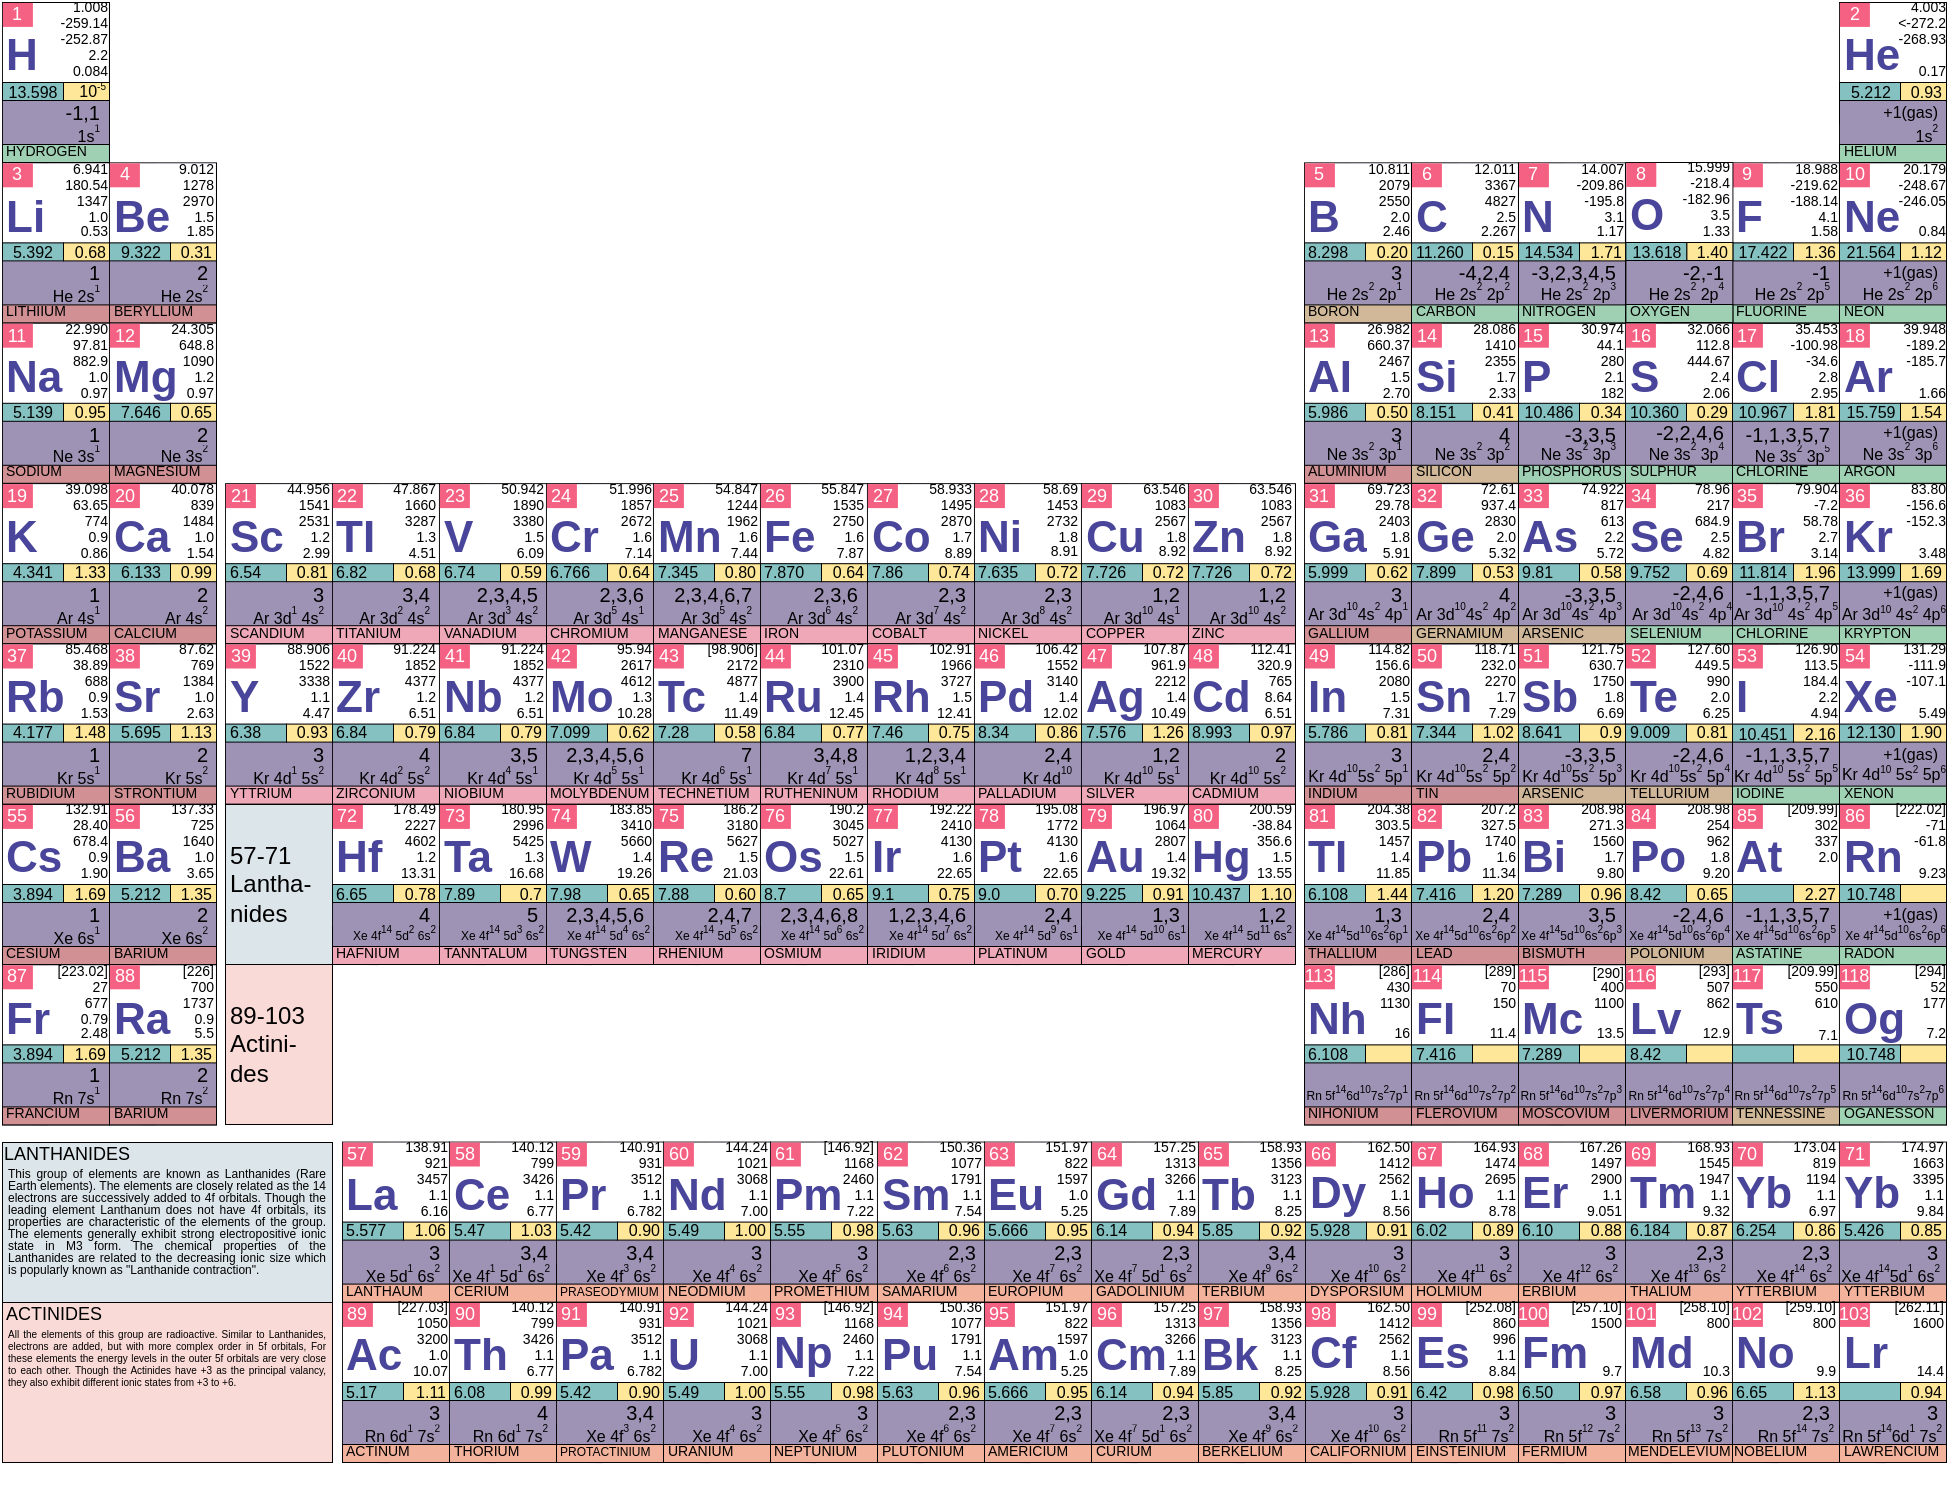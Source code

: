 <mxfile version="22.0.8" type="github">
  <diagram name="Page-1" id="sfeoYHmAmCR_aMxD1gwX">
    <mxGraphModel dx="63" dy="81" grid="1" gridSize="10" guides="1" tooltips="1" connect="1" arrows="1" fold="1" page="1" pageScale="1" pageWidth="827" pageHeight="1169" math="0" shadow="0">
      <root>
        <mxCell id="0" />
        <mxCell id="1" parent="0" />
        <mxCell id="x66WMxj8J2fL99mkNLte-2711" value="" style="rounded=0;whiteSpace=wrap;html=1;strokeWidth=0.5;fillColor=#DCE5EA;" parent="1" vertex="1">
          <mxGeometry x="40" y="610" width="165" height="80" as="geometry" />
        </mxCell>
        <mxCell id="x66WMxj8J2fL99mkNLte-2712" value="" style="rounded=0;whiteSpace=wrap;strokeWidth=0.5;align=left;fontSize=8;fillColor=#FADAD6;" parent="1" vertex="1">
          <mxGeometry x="40" y="690" width="165" height="80" as="geometry" />
        </mxCell>
        <mxCell id="x66WMxj8J2fL99mkNLte-2713" value="&lt;font style=&quot;font-size: 9px;&quot;&gt;LANTHANIDES&lt;/font&gt;" style="rounded=0;whiteSpace=wrap;html=1;strokeWidth=0.1;movable=1;resizable=1;rotatable=1;deletable=1;editable=1;locked=0;connectable=1;fontSize=9;container=0;strokeColor=none;fillColor=none;" parent="1" vertex="1">
          <mxGeometry x="40" y="610" width="65" height="12" as="geometry" />
        </mxCell>
        <mxCell id="x66WMxj8J2fL99mkNLte-2715" value="&lt;font style=&quot;font-size: 9px;&quot;&gt;ACTINIDES&lt;/font&gt;" style="rounded=0;whiteSpace=wrap;html=1;strokeWidth=0.1;movable=1;resizable=1;rotatable=1;deletable=1;editable=1;locked=0;connectable=1;fontSize=9;container=0;strokeColor=none;align=left;fillColor=none;" parent="1" vertex="1">
          <mxGeometry x="40" y="690" width="65" height="12" as="geometry" />
        </mxCell>
        <mxCell id="xqyPipaIrdluGng3vQL0-1" value="" style="group;fontFamily=Helvetica;" parent="1" vertex="1" connectable="0">
          <mxGeometry x="958.5" y="40" width="53.5" height="80.2" as="geometry" />
        </mxCell>
        <mxCell id="xqyPipaIrdluGng3vQL0-2" value="0.084" style="rounded=0;whiteSpace=wrap;html=1;strokeWidth=0.1;movable=1;resizable=1;rotatable=1;deletable=1;editable=1;locked=0;connectable=1;container=0;fontSize=7;align=right;strokeColor=none;fillColor=none;fontFamily=Helvetica;" parent="xqyPipaIrdluGng3vQL0-1" vertex="1">
          <mxGeometry x="23.2" y="31.8" width="30" height="8" as="geometry" />
        </mxCell>
        <mxCell id="xqyPipaIrdluGng3vQL0-3" value="" style="rounded=0;whiteSpace=wrap;html=1;strokeWidth=0.5;fillColor=#9e93b5;movable=1;resizable=1;rotatable=1;deletable=1;editable=1;locked=0;connectable=1;container=0;fontFamily=Helvetica;" parent="xqyPipaIrdluGng3vQL0-1" vertex="1">
          <mxGeometry y="1.138e-14" width="53.5" height="80" as="geometry" />
        </mxCell>
        <mxCell id="xqyPipaIrdluGng3vQL0-4" value="&lt;font style=&quot;font-size: 8px;&quot;&gt;1s&lt;/font&gt;&lt;sup&gt;&lt;font style=&quot;font-size: 5px;&quot;&gt;2&lt;/font&gt;&lt;/sup&gt;" style="rounded=0;whiteSpace=wrap;html=1;strokeWidth=0;movable=1;resizable=1;rotatable=1;deletable=1;editable=1;locked=0;connectable=1;fillColor=#9e93b5;dashed=1;strokeColor=none;container=0;align=right;spacingTop=-4;spacingLeft=0;spacingRight=2;fontFamily=Helvetica;" parent="xqyPipaIrdluGng3vQL0-1" vertex="1">
          <mxGeometry x="0.2" y="61.0" width="53" height="10" as="geometry" />
        </mxCell>
        <mxCell id="xqyPipaIrdluGng3vQL0-5" value="" style="endArrow=none;html=1;rounded=0;exitX=1;exitY=0;exitDx=0;exitDy=0;strokeWidth=0.1;movable=1;resizable=1;rotatable=1;deletable=1;editable=1;locked=0;connectable=1;fontFamily=Helvetica;" parent="xqyPipaIrdluGng3vQL0-1" source="xqyPipaIrdluGng3vQL0-8" edge="1">
          <mxGeometry width="50" height="50" relative="1" as="geometry">
            <mxPoint x="-27" y="50.2" as="sourcePoint" />
            <mxPoint x="23" y="0.2" as="targetPoint" />
          </mxGeometry>
        </mxCell>
        <mxCell id="xqyPipaIrdluGng3vQL0-6" value="" style="rounded=0;whiteSpace=wrap;html=1;strokeWidth=0.1;movable=1;resizable=1;rotatable=1;deletable=1;editable=1;locked=0;connectable=1;strokeColor=none;container=0;fontFamily=Helvetica;" parent="xqyPipaIrdluGng3vQL0-1" vertex="1">
          <mxGeometry x="0.2" y="0.25" width="53" height="39.6" as="geometry" />
        </mxCell>
        <mxCell id="xqyPipaIrdluGng3vQL0-7" value="&lt;font style=&quot;font-size: 8px;&quot;&gt;5.212&lt;/font&gt;" style="rounded=0;whiteSpace=wrap;html=1;strokeWidth=0.5;movable=1;resizable=1;rotatable=1;deletable=1;editable=1;locked=0;connectable=1;fillColor=#86C1C1;container=0;fontSize=7;verticalAlign=middle;spacingTop=0;fontFamily=Helvetica;" parent="xqyPipaIrdluGng3vQL0-1" vertex="1">
          <mxGeometry y="40.0" width="30.5" height="9" as="geometry" />
        </mxCell>
        <mxCell id="xqyPipaIrdluGng3vQL0-8" value="&lt;font style=&quot;font-size: 9px;&quot;&gt;2&lt;/font&gt;" style="rounded=0;whiteSpace=wrap;html=1;strokeWidth=0.1;movable=1;resizable=1;rotatable=1;deletable=1;editable=1;locked=0;connectable=1;fillColor=#F56182;fontSize=9;fontColor=#ffffff;strokeColor=none;container=0;fontFamily=Helvetica;" parent="xqyPipaIrdluGng3vQL0-1" vertex="1">
          <mxGeometry x="0.2" y="0.2" width="15" height="12" as="geometry" />
        </mxCell>
        <mxCell id="xqyPipaIrdluGng3vQL0-9" value="" style="endArrow=none;html=1;rounded=0;exitX=1;exitY=0;exitDx=0;exitDy=0;strokeWidth=0.1;movable=1;resizable=1;rotatable=1;deletable=1;editable=1;locked=0;connectable=1;fontFamily=Helvetica;" parent="xqyPipaIrdluGng3vQL0-1" edge="1">
          <mxGeometry width="50" height="50" relative="1" as="geometry">
            <mxPoint x="15" y="80.0" as="sourcePoint" />
            <mxPoint x="23" y="80.2" as="targetPoint" />
          </mxGeometry>
        </mxCell>
        <mxCell id="xqyPipaIrdluGng3vQL0-10" value="&lt;font style=&quot;font-size: 8px;&quot;&gt;+1(gas)&lt;/font&gt;" style="rounded=0;whiteSpace=wrap;html=1;strokeWidth=0;movable=1;resizable=1;rotatable=1;deletable=1;editable=1;locked=0;connectable=1;fillColor=none;dashed=1;strokeColor=none;container=0;align=right;fontSize=10;spacingRight=2;fontFamily=Helvetica;spacingTop=-2;" parent="xqyPipaIrdluGng3vQL0-1" vertex="1">
          <mxGeometry x="0.2" y="49.5" width="53" height="11.5" as="geometry" />
        </mxCell>
        <mxCell id="xqyPipaIrdluGng3vQL0-12" value="-268.93" style="rounded=0;whiteSpace=wrap;html=1;strokeWidth=0.1;movable=1;resizable=1;rotatable=1;deletable=1;editable=1;locked=0;connectable=1;container=0;fontSize=7;align=right;strokeColor=none;fillColor=none;spacingBottom=1;spacingRight=-2;fontFamily=Helvetica;" parent="xqyPipaIrdluGng3vQL0-1" vertex="1">
          <mxGeometry x="23.2" y="15.8" width="30" height="8" as="geometry" />
        </mxCell>
        <mxCell id="xqyPipaIrdluGng3vQL0-13" value="&amp;lt;-272.2" style="rounded=0;whiteSpace=wrap;html=1;strokeWidth=0.1;movable=1;resizable=1;rotatable=1;deletable=1;editable=1;locked=0;connectable=1;container=0;fontSize=7;align=right;strokeColor=none;fillColor=none;spacingBottom=1;spacingRight=-2;fontFamily=Helvetica;" parent="xqyPipaIrdluGng3vQL0-1" vertex="1">
          <mxGeometry x="23.2" y="7.8" width="30" height="8" as="geometry" />
        </mxCell>
        <mxCell id="xqyPipaIrdluGng3vQL0-14" value="4.003" style="rounded=0;whiteSpace=wrap;html=1;strokeWidth=0.1;movable=1;resizable=1;rotatable=1;deletable=1;editable=1;locked=0;connectable=1;container=0;fontSize=7;align=right;strokeColor=none;fillColor=none;spacingBottom=1;spacingRight=-2;fontFamily=Helvetica;" parent="xqyPipaIrdluGng3vQL0-1" vertex="1">
          <mxGeometry x="23.2" width="30" height="7.8" as="geometry" />
        </mxCell>
        <mxCell id="xqyPipaIrdluGng3vQL0-15" value="&lt;font data-font-src=&quot;https://fonts.googleapis.com/css?family=Arimo&quot; style=&quot;font-size: 22px;&quot;&gt;He&lt;/font&gt;" style="rounded=0;whiteSpace=wrap;html=1;strokeWidth=0.1;movable=1;resizable=1;rotatable=1;deletable=1;editable=1;locked=0;connectable=1;strokeColor=none;container=0;align=left;fontSize=26;fontFamily=Arimo;verticalAlign=middle;fillColor=none;fontColor=#49459A;fontStyle=1;spacingTop=-1;fontSource=https%3A%2F%2Ffonts.googleapis.com%2Fcss%3Ffamily%3DArimo;" parent="xqyPipaIrdluGng3vQL0-1" vertex="1">
          <mxGeometry x="0.2" y="12.2" width="29.8" height="27.5" as="geometry" />
        </mxCell>
        <mxCell id="xqyPipaIrdluGng3vQL0-16" value="0.93" style="rounded=0;whiteSpace=wrap;html=1;strokeWidth=0.5;movable=1;resizable=1;rotatable=1;deletable=1;editable=1;locked=0;connectable=1;fillColor=#ffe799;container=0;fontSize=8;align=right;spacingTop=0;spacingRight=0;fontFamily=Helvetica;" parent="xqyPipaIrdluGng3vQL0-1" vertex="1">
          <mxGeometry x="30.5" y="40.0" width="23" height="9" as="geometry" />
        </mxCell>
        <mxCell id="xqyPipaIrdluGng3vQL0-17" value="HELIUM" style="rounded=0;whiteSpace=wrap;html=1;strokeWidth=0.5;fontSize=7;verticalAlign=middle;horizontal=1;spacing=2;spacingBottom=-4;spacingTop=-5;align=left;movable=1;resizable=1;rotatable=1;deletable=1;editable=1;locked=0;connectable=1;container=0;fillColor=#9fd1b3;fontFamily=Arimo;fontSource=https%3A%2F%2Ffonts.googleapis.com%2Fcss%3Ffamily%3DArimo;" parent="xqyPipaIrdluGng3vQL0-1" vertex="1">
          <mxGeometry y="71.0" width="53.5" height="9" as="geometry" />
        </mxCell>
        <mxCell id="xqyPipaIrdluGng3vQL0-18" value="0.17" style="rounded=0;whiteSpace=wrap;html=1;strokeWidth=0.1;movable=1;resizable=1;rotatable=1;deletable=1;editable=1;locked=0;connectable=1;container=0;fontSize=7;align=right;strokeColor=none;fillColor=none;spacingBottom=1;spacingRight=-2;fontFamily=Helvetica;" parent="xqyPipaIrdluGng3vQL0-1" vertex="1">
          <mxGeometry x="23.2" y="31.7" width="30" height="8" as="geometry" />
        </mxCell>
        <mxCell id="xqyPipaIrdluGng3vQL0-19" value="" style="group;fontFamily=Helvetica;" parent="1" vertex="1" connectable="0">
          <mxGeometry x="958.5" y="120.2" width="53.5" height="80.2" as="geometry" />
        </mxCell>
        <mxCell id="xqyPipaIrdluGng3vQL0-20" value="0.084" style="rounded=0;whiteSpace=wrap;html=1;strokeWidth=0.1;movable=1;resizable=1;rotatable=1;deletable=1;editable=1;locked=0;connectable=1;container=0;fontSize=7;align=right;strokeColor=none;fillColor=none;fontFamily=Helvetica;" parent="xqyPipaIrdluGng3vQL0-19" vertex="1">
          <mxGeometry x="23.2" y="31.8" width="30" height="8" as="geometry" />
        </mxCell>
        <mxCell id="xqyPipaIrdluGng3vQL0-21" value="" style="rounded=0;whiteSpace=wrap;html=1;strokeWidth=0.5;fillColor=#9e93b5;movable=1;resizable=1;rotatable=1;deletable=1;editable=1;locked=0;connectable=1;container=0;fontFamily=Helvetica;" parent="xqyPipaIrdluGng3vQL0-19" vertex="1">
          <mxGeometry y="1.138e-14" width="53.5" height="80" as="geometry" />
        </mxCell>
        <mxCell id="xqyPipaIrdluGng3vQL0-22" value="&lt;font style=&quot;&quot;&gt;&lt;span style=&quot;font-size: 8px;&quot;&gt;He 2s&lt;/span&gt;&lt;sup style=&quot;&quot;&gt;&lt;font style=&quot;font-size: 5px;&quot;&gt;2&lt;/font&gt;&lt;/sup&gt;&lt;span style=&quot;font-size: 8px;&quot;&gt; 2p&lt;/span&gt;&lt;/font&gt;&lt;sup&gt;&lt;font style=&quot;font-size: 5px;&quot;&gt;6&lt;/font&gt;&lt;/sup&gt;" style="rounded=0;whiteSpace=wrap;html=1;strokeWidth=0;movable=1;resizable=1;rotatable=1;deletable=1;editable=1;locked=0;connectable=1;fillColor=#9e93b5;dashed=1;strokeColor=none;container=0;align=right;spacingTop=-6;spacingLeft=0;spacingRight=2;fontFamily=Helvetica;" parent="xqyPipaIrdluGng3vQL0-19" vertex="1">
          <mxGeometry x="0.2" y="61.0" width="53" height="10" as="geometry" />
        </mxCell>
        <mxCell id="xqyPipaIrdluGng3vQL0-23" value="" style="endArrow=none;html=1;rounded=0;exitX=1;exitY=0;exitDx=0;exitDy=0;strokeWidth=0.1;movable=1;resizable=1;rotatable=1;deletable=1;editable=1;locked=0;connectable=1;fontFamily=Helvetica;" parent="xqyPipaIrdluGng3vQL0-19" source="xqyPipaIrdluGng3vQL0-26" edge="1">
          <mxGeometry width="50" height="50" relative="1" as="geometry">
            <mxPoint x="-27" y="50.2" as="sourcePoint" />
            <mxPoint x="23" y="0.2" as="targetPoint" />
          </mxGeometry>
        </mxCell>
        <mxCell id="xqyPipaIrdluGng3vQL0-24" value="" style="rounded=0;whiteSpace=wrap;html=1;strokeWidth=0.1;movable=1;resizable=1;rotatable=1;deletable=1;editable=1;locked=0;connectable=1;strokeColor=none;container=0;fontFamily=Helvetica;" parent="xqyPipaIrdluGng3vQL0-19" vertex="1">
          <mxGeometry x="0.2" y="0.25" width="53" height="39.6" as="geometry" />
        </mxCell>
        <mxCell id="xqyPipaIrdluGng3vQL0-25" value="&lt;font style=&quot;font-size: 8px;&quot;&gt;21.564&lt;/font&gt;" style="rounded=0;whiteSpace=wrap;html=1;strokeWidth=0.5;movable=1;resizable=1;rotatable=1;deletable=1;editable=1;locked=0;connectable=1;fillColor=#86C1C1;container=0;fontSize=7;verticalAlign=middle;spacingTop=0;fontFamily=Helvetica;" parent="xqyPipaIrdluGng3vQL0-19" vertex="1">
          <mxGeometry y="40.0" width="30.5" height="9" as="geometry" />
        </mxCell>
        <mxCell id="xqyPipaIrdluGng3vQL0-26" value="&lt;font style=&quot;font-size: 9px;&quot;&gt;10&lt;/font&gt;" style="rounded=0;whiteSpace=wrap;html=1;strokeWidth=0.1;movable=1;resizable=1;rotatable=1;deletable=1;editable=1;locked=0;connectable=1;fillColor=#F56182;fontSize=9;fontColor=#ffffff;strokeColor=none;container=0;fontFamily=Helvetica;" parent="xqyPipaIrdluGng3vQL0-19" vertex="1">
          <mxGeometry x="0.2" y="0.2" width="15" height="12" as="geometry" />
        </mxCell>
        <mxCell id="xqyPipaIrdluGng3vQL0-27" value="" style="endArrow=none;html=1;rounded=0;exitX=1;exitY=0;exitDx=0;exitDy=0;strokeWidth=0.1;movable=1;resizable=1;rotatable=1;deletable=1;editable=1;locked=0;connectable=1;fontFamily=Helvetica;" parent="xqyPipaIrdluGng3vQL0-19" edge="1">
          <mxGeometry width="50" height="50" relative="1" as="geometry">
            <mxPoint x="15" y="80.0" as="sourcePoint" />
            <mxPoint x="23" y="80.2" as="targetPoint" />
          </mxGeometry>
        </mxCell>
        <mxCell id="xqyPipaIrdluGng3vQL0-28" value="&lt;font style=&quot;font-size: 8px;&quot;&gt;+1(gas)&lt;/font&gt;" style="rounded=0;whiteSpace=wrap;html=1;strokeWidth=0;movable=1;resizable=1;rotatable=1;deletable=1;editable=1;locked=0;connectable=1;fillColor=none;dashed=1;strokeColor=none;container=0;align=right;fontSize=10;spacingRight=2;fontFamily=Helvetica;spacingTop=-2;" parent="xqyPipaIrdluGng3vQL0-19" vertex="1">
          <mxGeometry x="0.2" y="49.5" width="53" height="11.5" as="geometry" />
        </mxCell>
        <mxCell id="xqyPipaIrdluGng3vQL0-29" value="-246.05" style="rounded=0;whiteSpace=wrap;html=1;strokeWidth=0.1;movable=1;resizable=1;rotatable=1;deletable=1;editable=1;locked=0;connectable=1;container=0;fontSize=7;align=right;strokeColor=none;fillColor=none;spacingBottom=1;spacingRight=-2;fontFamily=Helvetica;" parent="xqyPipaIrdluGng3vQL0-19" vertex="1">
          <mxGeometry x="23.2" y="15.8" width="30" height="8" as="geometry" />
        </mxCell>
        <mxCell id="xqyPipaIrdluGng3vQL0-30" value="-248.67" style="rounded=0;whiteSpace=wrap;html=1;strokeWidth=0.1;movable=1;resizable=1;rotatable=1;deletable=1;editable=1;locked=0;connectable=1;container=0;fontSize=7;align=right;strokeColor=none;fillColor=none;spacingBottom=1;spacingRight=-2;fontFamily=Helvetica;" parent="xqyPipaIrdluGng3vQL0-19" vertex="1">
          <mxGeometry x="23.2" y="7.8" width="30" height="8" as="geometry" />
        </mxCell>
        <mxCell id="xqyPipaIrdluGng3vQL0-31" value="20.179" style="rounded=0;whiteSpace=wrap;html=1;strokeWidth=0.1;movable=1;resizable=1;rotatable=1;deletable=1;editable=1;locked=0;connectable=1;container=0;fontSize=7;align=right;strokeColor=none;fillColor=none;spacingBottom=1;spacingRight=-2;fontFamily=Helvetica;" parent="xqyPipaIrdluGng3vQL0-19" vertex="1">
          <mxGeometry x="23.2" width="30" height="7.8" as="geometry" />
        </mxCell>
        <mxCell id="xqyPipaIrdluGng3vQL0-32" value="&lt;font data-font-src=&quot;https://fonts.googleapis.com/css?family=Arimo&quot; style=&quot;font-size: 22px;&quot;&gt;Ne&lt;/font&gt;" style="rounded=0;whiteSpace=wrap;html=1;strokeWidth=0.1;movable=1;resizable=1;rotatable=1;deletable=1;editable=1;locked=0;connectable=1;strokeColor=none;container=0;align=left;fontSize=26;fontFamily=Arimo;verticalAlign=middle;fillColor=none;fontColor=#49459A;fontStyle=1;spacingTop=-1;fontSource=https%3A%2F%2Ffonts.googleapis.com%2Fcss%3Ffamily%3DArimo;" parent="xqyPipaIrdluGng3vQL0-19" vertex="1">
          <mxGeometry x="0.2" y="12.2" width="29.8" height="27.5" as="geometry" />
        </mxCell>
        <mxCell id="xqyPipaIrdluGng3vQL0-33" value="1.12" style="rounded=0;whiteSpace=wrap;html=1;strokeWidth=0.5;movable=1;resizable=1;rotatable=1;deletable=1;editable=1;locked=0;connectable=1;fillColor=#ffe799;container=0;fontSize=8;align=right;spacingTop=0;spacingRight=0;fontFamily=Helvetica;" parent="xqyPipaIrdluGng3vQL0-19" vertex="1">
          <mxGeometry x="30.5" y="40.0" width="23" height="9" as="geometry" />
        </mxCell>
        <mxCell id="xqyPipaIrdluGng3vQL0-34" value="NEON" style="rounded=0;whiteSpace=wrap;html=1;strokeWidth=0.5;fontSize=7;verticalAlign=middle;horizontal=1;spacing=2;spacingBottom=-4;spacingTop=-5;align=left;movable=1;resizable=1;rotatable=1;deletable=1;editable=1;locked=0;connectable=1;container=0;fillColor=#9fd1b3;fontFamily=Arimo;fontSource=https%3A%2F%2Ffonts.googleapis.com%2Fcss%3Ffamily%3DArimo;" parent="xqyPipaIrdluGng3vQL0-19" vertex="1">
          <mxGeometry y="71.0" width="53.5" height="9" as="geometry" />
        </mxCell>
        <mxCell id="xqyPipaIrdluGng3vQL0-35" value="0.84" style="rounded=0;whiteSpace=wrap;html=1;strokeWidth=0.1;movable=1;resizable=1;rotatable=1;deletable=1;editable=1;locked=0;connectable=1;container=0;fontSize=7;align=right;strokeColor=none;fillColor=none;spacingBottom=1;spacingRight=-2;fontFamily=Helvetica;" parent="xqyPipaIrdluGng3vQL0-19" vertex="1">
          <mxGeometry x="23.2" y="31.7" width="30" height="8" as="geometry" />
        </mxCell>
        <mxCell id="xqyPipaIrdluGng3vQL0-36" value="" style="group;fontFamily=Helvetica;" parent="1" vertex="1" connectable="0">
          <mxGeometry x="958.5" y="200.4" width="53.5" height="80.2" as="geometry" />
        </mxCell>
        <mxCell id="xqyPipaIrdluGng3vQL0-37" value="0.084" style="rounded=0;whiteSpace=wrap;html=1;strokeWidth=0.1;movable=1;resizable=1;rotatable=1;deletable=1;editable=1;locked=0;connectable=1;container=0;fontSize=7;align=right;strokeColor=none;fillColor=none;fontFamily=Helvetica;" parent="xqyPipaIrdluGng3vQL0-36" vertex="1">
          <mxGeometry x="23.2" y="31.8" width="30" height="8" as="geometry" />
        </mxCell>
        <mxCell id="xqyPipaIrdluGng3vQL0-38" value="" style="rounded=0;whiteSpace=wrap;html=1;strokeWidth=0.5;fillColor=#9e93b5;movable=1;resizable=1;rotatable=1;deletable=1;editable=1;locked=0;connectable=1;container=0;fontFamily=Helvetica;" parent="xqyPipaIrdluGng3vQL0-36" vertex="1">
          <mxGeometry y="1.138e-14" width="53.5" height="80" as="geometry" />
        </mxCell>
        <mxCell id="xqyPipaIrdluGng3vQL0-39" value="&lt;font style=&quot;&quot;&gt;&lt;span style=&quot;font-size: 8px;&quot;&gt;Ne 3s&lt;/span&gt;&lt;sup style=&quot;&quot;&gt;&lt;font style=&quot;font-size: 5px;&quot;&gt;2&lt;/font&gt;&lt;/sup&gt;&lt;span style=&quot;font-size: 8px;&quot;&gt;&amp;nbsp;3p&lt;/span&gt;&lt;/font&gt;&lt;sup&gt;&lt;font style=&quot;font-size: 5px;&quot;&gt;6&lt;/font&gt;&lt;/sup&gt;" style="rounded=0;whiteSpace=wrap;html=1;strokeWidth=0;movable=1;resizable=1;rotatable=1;deletable=1;editable=1;locked=0;connectable=1;fillColor=#9e93b5;dashed=1;strokeColor=none;container=0;align=right;spacingTop=-6;spacingLeft=0;spacingRight=2;fontFamily=Helvetica;" parent="xqyPipaIrdluGng3vQL0-36" vertex="1">
          <mxGeometry x="0.2" y="61.0" width="53" height="10" as="geometry" />
        </mxCell>
        <mxCell id="xqyPipaIrdluGng3vQL0-40" value="" style="endArrow=none;html=1;rounded=0;exitX=1;exitY=0;exitDx=0;exitDy=0;strokeWidth=0.1;movable=1;resizable=1;rotatable=1;deletable=1;editable=1;locked=0;connectable=1;fontFamily=Helvetica;" parent="xqyPipaIrdluGng3vQL0-36" source="xqyPipaIrdluGng3vQL0-43" edge="1">
          <mxGeometry width="50" height="50" relative="1" as="geometry">
            <mxPoint x="-27" y="50.2" as="sourcePoint" />
            <mxPoint x="23" y="0.2" as="targetPoint" />
          </mxGeometry>
        </mxCell>
        <mxCell id="xqyPipaIrdluGng3vQL0-41" value="" style="rounded=0;whiteSpace=wrap;html=1;strokeWidth=0.1;movable=1;resizable=1;rotatable=1;deletable=1;editable=1;locked=0;connectable=1;strokeColor=none;container=0;fontFamily=Helvetica;" parent="xqyPipaIrdluGng3vQL0-36" vertex="1">
          <mxGeometry x="0.2" y="0.25" width="53" height="39.6" as="geometry" />
        </mxCell>
        <mxCell id="xqyPipaIrdluGng3vQL0-42" value="&lt;font style=&quot;font-size: 8px;&quot;&gt;15.759&lt;/font&gt;" style="rounded=0;whiteSpace=wrap;html=1;strokeWidth=0.5;movable=1;resizable=1;rotatable=1;deletable=1;editable=1;locked=0;connectable=1;fillColor=#86C1C1;container=0;fontSize=7;verticalAlign=middle;spacingTop=0;fontFamily=Helvetica;" parent="xqyPipaIrdluGng3vQL0-36" vertex="1">
          <mxGeometry y="40.0" width="30.5" height="9" as="geometry" />
        </mxCell>
        <mxCell id="xqyPipaIrdluGng3vQL0-43" value="&lt;font style=&quot;font-size: 9px;&quot;&gt;18&lt;/font&gt;" style="rounded=0;whiteSpace=wrap;html=1;strokeWidth=0.1;movable=1;resizable=1;rotatable=1;deletable=1;editable=1;locked=0;connectable=1;fillColor=#F56182;fontSize=9;fontColor=#ffffff;strokeColor=none;container=0;fontFamily=Helvetica;" parent="xqyPipaIrdluGng3vQL0-36" vertex="1">
          <mxGeometry x="0.2" y="0.2" width="15" height="12" as="geometry" />
        </mxCell>
        <mxCell id="xqyPipaIrdluGng3vQL0-44" value="" style="endArrow=none;html=1;rounded=0;exitX=1;exitY=0;exitDx=0;exitDy=0;strokeWidth=0.1;movable=1;resizable=1;rotatable=1;deletable=1;editable=1;locked=0;connectable=1;fontFamily=Helvetica;" parent="xqyPipaIrdluGng3vQL0-36" edge="1">
          <mxGeometry width="50" height="50" relative="1" as="geometry">
            <mxPoint x="15" y="80.0" as="sourcePoint" />
            <mxPoint x="23" y="80.2" as="targetPoint" />
          </mxGeometry>
        </mxCell>
        <mxCell id="xqyPipaIrdluGng3vQL0-45" value="&lt;font style=&quot;font-size: 8px;&quot;&gt;+1(gas)&lt;/font&gt;" style="rounded=0;whiteSpace=wrap;html=1;strokeWidth=0;movable=1;resizable=1;rotatable=1;deletable=1;editable=1;locked=0;connectable=1;fillColor=none;dashed=1;strokeColor=none;container=0;align=right;fontSize=8;spacingRight=2;fontFamily=Helvetica;spacingTop=-1;" parent="xqyPipaIrdluGng3vQL0-36" vertex="1">
          <mxGeometry x="0.2" y="49.5" width="53" height="11.5" as="geometry" />
        </mxCell>
        <mxCell id="xqyPipaIrdluGng3vQL0-46" value="-185.7" style="rounded=0;whiteSpace=wrap;html=1;strokeWidth=0.1;movable=1;resizable=1;rotatable=1;deletable=1;editable=1;locked=0;connectable=1;container=0;fontSize=7;align=right;strokeColor=none;fillColor=none;spacingBottom=1;spacingRight=-2;fontFamily=Helvetica;" parent="xqyPipaIrdluGng3vQL0-36" vertex="1">
          <mxGeometry x="23.2" y="15.8" width="30" height="8" as="geometry" />
        </mxCell>
        <mxCell id="xqyPipaIrdluGng3vQL0-47" value="-189.2" style="rounded=0;whiteSpace=wrap;html=1;strokeWidth=0.1;movable=1;resizable=1;rotatable=1;deletable=1;editable=1;locked=0;connectable=1;container=0;fontSize=7;align=right;strokeColor=none;fillColor=none;spacingBottom=1;spacingRight=-2;fontFamily=Helvetica;" parent="xqyPipaIrdluGng3vQL0-36" vertex="1">
          <mxGeometry x="23.2" y="7.8" width="30" height="8" as="geometry" />
        </mxCell>
        <mxCell id="xqyPipaIrdluGng3vQL0-48" value="39.948" style="rounded=0;whiteSpace=wrap;html=1;strokeWidth=0.1;movable=1;resizable=1;rotatable=1;deletable=1;editable=1;locked=0;connectable=1;container=0;fontSize=7;align=right;strokeColor=none;fillColor=none;spacingBottom=1;spacingRight=-2;fontFamily=Helvetica;" parent="xqyPipaIrdluGng3vQL0-36" vertex="1">
          <mxGeometry x="23.2" width="30" height="7.8" as="geometry" />
        </mxCell>
        <mxCell id="xqyPipaIrdluGng3vQL0-49" value="&lt;font data-font-src=&quot;https://fonts.googleapis.com/css?family=Arimo&quot; style=&quot;font-size: 22px;&quot;&gt;Ar&lt;/font&gt;" style="rounded=0;whiteSpace=wrap;html=1;strokeWidth=0.1;movable=1;resizable=1;rotatable=1;deletable=1;editable=1;locked=0;connectable=1;strokeColor=none;container=0;align=left;fontSize=26;fontFamily=Arimo;verticalAlign=middle;fillColor=none;fontColor=#49459A;fontStyle=1;spacingTop=-1;fontSource=https%3A%2F%2Ffonts.googleapis.com%2Fcss%3Ffamily%3DArimo;" parent="xqyPipaIrdluGng3vQL0-36" vertex="1">
          <mxGeometry x="0.2" y="12.2" width="29.8" height="27.5" as="geometry" />
        </mxCell>
        <mxCell id="xqyPipaIrdluGng3vQL0-50" value="1.54" style="rounded=0;whiteSpace=wrap;html=1;strokeWidth=0.5;movable=1;resizable=1;rotatable=1;deletable=1;editable=1;locked=0;connectable=1;fillColor=#ffe799;container=0;fontSize=8;align=right;spacingTop=0;spacingRight=0;fontFamily=Helvetica;" parent="xqyPipaIrdluGng3vQL0-36" vertex="1">
          <mxGeometry x="30.5" y="40.0" width="23" height="9" as="geometry" />
        </mxCell>
        <mxCell id="xqyPipaIrdluGng3vQL0-51" value="ARGON" style="rounded=0;whiteSpace=wrap;html=1;strokeWidth=0.5;fontSize=7;verticalAlign=middle;horizontal=1;spacing=2;spacingBottom=-4;spacingTop=-5;align=left;movable=1;resizable=1;rotatable=1;deletable=1;editable=1;locked=0;connectable=1;container=0;fillColor=#9fd1b3;fontFamily=Arimo;fontSource=https%3A%2F%2Ffonts.googleapis.com%2Fcss%3Ffamily%3DArimo;" parent="xqyPipaIrdluGng3vQL0-36" vertex="1">
          <mxGeometry y="71.0" width="53.5" height="9" as="geometry" />
        </mxCell>
        <mxCell id="xqyPipaIrdluGng3vQL0-52" value="1.66" style="rounded=0;whiteSpace=wrap;html=1;strokeWidth=0.1;movable=1;resizable=1;rotatable=1;deletable=1;editable=1;locked=0;connectable=1;container=0;fontSize=7;align=right;strokeColor=none;fillColor=none;spacingBottom=1;spacingRight=-2;fontFamily=Helvetica;" parent="xqyPipaIrdluGng3vQL0-36" vertex="1">
          <mxGeometry x="23.2" y="31.7" width="30" height="8" as="geometry" />
        </mxCell>
        <mxCell id="xqyPipaIrdluGng3vQL0-53" value="" style="group;fontFamily=Helvetica;" parent="1" vertex="1" connectable="0">
          <mxGeometry x="958.5" y="280.6" width="53.5" height="80.2" as="geometry" />
        </mxCell>
        <mxCell id="xqyPipaIrdluGng3vQL0-54" value="0.084" style="rounded=0;whiteSpace=wrap;html=1;strokeWidth=0.1;movable=1;resizable=1;rotatable=1;deletable=1;editable=1;locked=0;connectable=1;container=0;fontSize=7;align=right;strokeColor=none;fillColor=none;fontFamily=Helvetica;" parent="xqyPipaIrdluGng3vQL0-53" vertex="1">
          <mxGeometry x="23.2" y="31.8" width="30" height="8" as="geometry" />
        </mxCell>
        <mxCell id="xqyPipaIrdluGng3vQL0-55" value="" style="rounded=0;whiteSpace=wrap;html=1;strokeWidth=0.5;fillColor=#9e93b5;movable=1;resizable=1;rotatable=1;deletable=1;editable=1;locked=0;connectable=1;container=0;fontFamily=Helvetica;" parent="xqyPipaIrdluGng3vQL0-53" vertex="1">
          <mxGeometry y="1.138e-14" width="53.5" height="80" as="geometry" />
        </mxCell>
        <mxCell id="xqyPipaIrdluGng3vQL0-56" value="&lt;font style=&quot;&quot;&gt;&lt;font style=&quot;&quot;&gt;&lt;span style=&quot;font-size: 8px;&quot;&gt;Ar 3d&lt;/span&gt;&lt;sup style=&quot;&quot;&gt;&lt;font style=&quot;font-size: 5px;&quot;&gt;10&lt;/font&gt;&lt;/sup&gt;&lt;span style=&quot;font-size: 8px;&quot;&gt;&amp;nbsp;4s&lt;/span&gt;&lt;sup style=&quot;&quot;&gt;&lt;font style=&quot;font-size: 5px;&quot;&gt;2&lt;/font&gt;&lt;/sup&gt;&lt;span style=&quot;font-size: 8px;&quot;&gt;&amp;nbsp;4p&lt;/span&gt;&lt;/font&gt;&lt;sup style=&quot;&quot;&gt;&lt;font style=&quot;font-size: 5px;&quot;&gt;6&lt;/font&gt;&lt;/sup&gt;&lt;/font&gt;" style="rounded=0;whiteSpace=wrap;html=1;strokeWidth=0;movable=1;resizable=1;rotatable=1;deletable=1;editable=1;locked=0;connectable=1;fillColor=#9e93b5;dashed=1;strokeColor=none;container=0;align=right;spacingTop=-2;spacingLeft=0;spacingRight=0;fontFamily=Helvetica;fontSize=7;spacing=0;" parent="xqyPipaIrdluGng3vQL0-53" vertex="1">
          <mxGeometry y="61" width="53.2" height="10" as="geometry" />
        </mxCell>
        <mxCell id="xqyPipaIrdluGng3vQL0-57" value="" style="endArrow=none;html=1;rounded=0;exitX=1;exitY=0;exitDx=0;exitDy=0;strokeWidth=0.1;movable=1;resizable=1;rotatable=1;deletable=1;editable=1;locked=0;connectable=1;fontFamily=Helvetica;" parent="xqyPipaIrdluGng3vQL0-53" source="xqyPipaIrdluGng3vQL0-60" edge="1">
          <mxGeometry width="50" height="50" relative="1" as="geometry">
            <mxPoint x="-27" y="50.2" as="sourcePoint" />
            <mxPoint x="23" y="0.2" as="targetPoint" />
          </mxGeometry>
        </mxCell>
        <mxCell id="xqyPipaIrdluGng3vQL0-58" value="" style="rounded=0;whiteSpace=wrap;html=1;strokeWidth=0.1;movable=1;resizable=1;rotatable=1;deletable=1;editable=1;locked=0;connectable=1;strokeColor=none;container=0;fontFamily=Helvetica;" parent="xqyPipaIrdluGng3vQL0-53" vertex="1">
          <mxGeometry x="0.2" y="0.25" width="53" height="39.6" as="geometry" />
        </mxCell>
        <mxCell id="xqyPipaIrdluGng3vQL0-59" value="&lt;font style=&quot;font-size: 8px;&quot;&gt;13.999&lt;/font&gt;" style="rounded=0;whiteSpace=wrap;html=1;strokeWidth=0.5;movable=1;resizable=1;rotatable=1;deletable=1;editable=1;locked=0;connectable=1;fillColor=#86C1C1;container=0;fontSize=7;verticalAlign=middle;spacingTop=0;fontFamily=Helvetica;" parent="xqyPipaIrdluGng3vQL0-53" vertex="1">
          <mxGeometry y="40.0" width="30.5" height="9" as="geometry" />
        </mxCell>
        <mxCell id="xqyPipaIrdluGng3vQL0-60" value="&lt;font style=&quot;font-size: 9px;&quot;&gt;36&lt;/font&gt;" style="rounded=0;whiteSpace=wrap;html=1;strokeWidth=0.1;movable=1;resizable=1;rotatable=1;deletable=1;editable=1;locked=0;connectable=1;fillColor=#F56182;fontSize=9;fontColor=#ffffff;strokeColor=none;container=0;fontFamily=Helvetica;" parent="xqyPipaIrdluGng3vQL0-53" vertex="1">
          <mxGeometry x="0.2" y="0.2" width="15" height="12" as="geometry" />
        </mxCell>
        <mxCell id="xqyPipaIrdluGng3vQL0-61" value="" style="endArrow=none;html=1;rounded=0;exitX=1;exitY=0;exitDx=0;exitDy=0;strokeWidth=0.1;movable=1;resizable=1;rotatable=1;deletable=1;editable=1;locked=0;connectable=1;fontFamily=Helvetica;" parent="xqyPipaIrdluGng3vQL0-53" edge="1">
          <mxGeometry width="50" height="50" relative="1" as="geometry">
            <mxPoint x="15" y="80.0" as="sourcePoint" />
            <mxPoint x="23" y="80.2" as="targetPoint" />
          </mxGeometry>
        </mxCell>
        <mxCell id="xqyPipaIrdluGng3vQL0-62" value="&lt;font style=&quot;font-size: 8px;&quot;&gt;+1(gas)&lt;/font&gt;" style="rounded=0;whiteSpace=wrap;html=1;strokeWidth=0;movable=1;resizable=1;rotatable=1;deletable=1;editable=1;locked=0;connectable=1;fillColor=none;dashed=1;strokeColor=none;container=0;align=right;fontSize=8;spacingRight=2;fontFamily=Helvetica;spacingTop=-1;" parent="xqyPipaIrdluGng3vQL0-53" vertex="1">
          <mxGeometry x="0.2" y="49.5" width="53" height="11.5" as="geometry" />
        </mxCell>
        <mxCell id="xqyPipaIrdluGng3vQL0-63" value="-152.3" style="rounded=0;whiteSpace=wrap;html=1;strokeWidth=0.1;movable=1;resizable=1;rotatable=1;deletable=1;editable=1;locked=0;connectable=1;container=0;fontSize=7;align=right;strokeColor=none;fillColor=none;spacingBottom=1;spacingRight=-2;fontFamily=Helvetica;" parent="xqyPipaIrdluGng3vQL0-53" vertex="1">
          <mxGeometry x="23.2" y="15.8" width="30" height="8" as="geometry" />
        </mxCell>
        <mxCell id="xqyPipaIrdluGng3vQL0-64" value="-156.6" style="rounded=0;whiteSpace=wrap;html=1;strokeWidth=0.1;movable=1;resizable=1;rotatable=1;deletable=1;editable=1;locked=0;connectable=1;container=0;fontSize=7;align=right;strokeColor=none;fillColor=none;spacingBottom=1;spacingRight=-2;fontFamily=Helvetica;" parent="xqyPipaIrdluGng3vQL0-53" vertex="1">
          <mxGeometry x="23.2" y="7.8" width="30" height="8" as="geometry" />
        </mxCell>
        <mxCell id="xqyPipaIrdluGng3vQL0-65" value="83.80" style="rounded=0;whiteSpace=wrap;html=1;strokeWidth=0.1;movable=1;resizable=1;rotatable=1;deletable=1;editable=1;locked=0;connectable=1;container=0;fontSize=7;align=right;strokeColor=none;fillColor=none;spacingBottom=1;spacingRight=-2;fontFamily=Helvetica;" parent="xqyPipaIrdluGng3vQL0-53" vertex="1">
          <mxGeometry x="23.2" width="30" height="7.8" as="geometry" />
        </mxCell>
        <mxCell id="xqyPipaIrdluGng3vQL0-66" value="&lt;font data-font-src=&quot;https://fonts.googleapis.com/css?family=Arimo&quot; style=&quot;font-size: 22px;&quot;&gt;Kr&lt;/font&gt;" style="rounded=0;whiteSpace=wrap;html=1;strokeWidth=0.1;movable=1;resizable=1;rotatable=1;deletable=1;editable=1;locked=0;connectable=1;strokeColor=none;container=0;align=left;fontSize=26;fontFamily=Arimo;verticalAlign=middle;fillColor=none;fontColor=#49459A;fontStyle=1;spacingTop=-1;fontSource=https%3A%2F%2Ffonts.googleapis.com%2Fcss%3Ffamily%3DArimo;" parent="xqyPipaIrdluGng3vQL0-53" vertex="1">
          <mxGeometry x="0.2" y="12.2" width="29.8" height="27.5" as="geometry" />
        </mxCell>
        <mxCell id="xqyPipaIrdluGng3vQL0-67" value="1.69" style="rounded=0;whiteSpace=wrap;html=1;strokeWidth=0.5;movable=1;resizable=1;rotatable=1;deletable=1;editable=1;locked=0;connectable=1;fillColor=#ffe799;container=0;fontSize=8;align=right;spacingTop=0;spacingRight=0;fontFamily=Helvetica;" parent="xqyPipaIrdluGng3vQL0-53" vertex="1">
          <mxGeometry x="30.5" y="40.0" width="23" height="9" as="geometry" />
        </mxCell>
        <mxCell id="xqyPipaIrdluGng3vQL0-68" value="KRYPTON" style="rounded=0;whiteSpace=wrap;html=1;strokeWidth=0.5;fontSize=7;verticalAlign=middle;horizontal=1;spacing=2;spacingBottom=-4;spacingTop=-5;align=left;movable=1;resizable=1;rotatable=1;deletable=1;editable=1;locked=0;connectable=1;container=0;fillColor=#9fd1b3;fontFamily=Arimo;fontSource=https%3A%2F%2Ffonts.googleapis.com%2Fcss%3Ffamily%3DArimo;" parent="xqyPipaIrdluGng3vQL0-53" vertex="1">
          <mxGeometry y="71.0" width="53.5" height="9" as="geometry" />
        </mxCell>
        <mxCell id="xqyPipaIrdluGng3vQL0-69" value="3.48" style="rounded=0;whiteSpace=wrap;html=1;strokeWidth=0.1;movable=1;resizable=1;rotatable=1;deletable=1;editable=1;locked=0;connectable=1;container=0;fontSize=7;align=right;strokeColor=none;fillColor=none;spacingBottom=1;spacingRight=-2;fontFamily=Helvetica;" parent="xqyPipaIrdluGng3vQL0-53" vertex="1">
          <mxGeometry x="23.2" y="31.7" width="30" height="8" as="geometry" />
        </mxCell>
        <mxCell id="xqyPipaIrdluGng3vQL0-70" value="" style="group;fontFamily=Helvetica;" parent="1" vertex="1" connectable="0">
          <mxGeometry x="958.5" y="360.8" width="53.5" height="80.2" as="geometry" />
        </mxCell>
        <mxCell id="xqyPipaIrdluGng3vQL0-71" value="0.084" style="rounded=0;whiteSpace=wrap;html=1;strokeWidth=0.1;movable=1;resizable=1;rotatable=1;deletable=1;editable=1;locked=0;connectable=1;container=0;fontSize=7;align=right;strokeColor=none;fillColor=none;fontFamily=Helvetica;" parent="xqyPipaIrdluGng3vQL0-70" vertex="1">
          <mxGeometry x="23.2" y="31.8" width="30" height="8" as="geometry" />
        </mxCell>
        <mxCell id="xqyPipaIrdluGng3vQL0-72" value="" style="rounded=0;whiteSpace=wrap;html=1;strokeWidth=0.5;fillColor=#9e93b5;movable=1;resizable=1;rotatable=1;deletable=1;editable=1;locked=0;connectable=1;container=0;fontFamily=Helvetica;" parent="xqyPipaIrdluGng3vQL0-70" vertex="1">
          <mxGeometry y="1.138e-14" width="53.5" height="80" as="geometry" />
        </mxCell>
        <mxCell id="xqyPipaIrdluGng3vQL0-73" value="&lt;font style=&quot;&quot;&gt;&lt;font style=&quot;&quot;&gt;&lt;span style=&quot;font-size: 8px;&quot;&gt;Kr 4d&lt;/span&gt;&lt;sup style=&quot;&quot;&gt;&lt;font style=&quot;font-size: 5px;&quot;&gt;10&lt;/font&gt;&lt;/sup&gt;&lt;span style=&quot;font-size: 8px;&quot;&gt;&amp;nbsp;5s&lt;/span&gt;&lt;sup style=&quot;&quot;&gt;&lt;font style=&quot;font-size: 5px;&quot;&gt;2&lt;/font&gt;&lt;/sup&gt;&lt;span style=&quot;font-size: 8px;&quot;&gt;&amp;nbsp;5p&lt;/span&gt;&lt;/font&gt;&lt;sup style=&quot;&quot;&gt;&lt;font style=&quot;font-size: 5px;&quot;&gt;6&lt;/font&gt;&lt;/sup&gt;&lt;/font&gt;" style="rounded=0;whiteSpace=wrap;html=1;strokeWidth=0;movable=1;resizable=1;rotatable=1;deletable=1;editable=1;locked=0;connectable=1;fillColor=#9e93b5;dashed=1;strokeColor=none;container=0;align=right;spacingTop=-2;spacingLeft=0;spacingRight=0;fontFamily=Helvetica;fontSize=7;spacing=0;" parent="xqyPipaIrdluGng3vQL0-70" vertex="1">
          <mxGeometry y="61" width="53.2" height="10" as="geometry" />
        </mxCell>
        <mxCell id="xqyPipaIrdluGng3vQL0-74" value="" style="endArrow=none;html=1;rounded=0;exitX=1;exitY=0;exitDx=0;exitDy=0;strokeWidth=0.1;movable=1;resizable=1;rotatable=1;deletable=1;editable=1;locked=0;connectable=1;fontFamily=Helvetica;" parent="xqyPipaIrdluGng3vQL0-70" source="xqyPipaIrdluGng3vQL0-77" edge="1">
          <mxGeometry width="50" height="50" relative="1" as="geometry">
            <mxPoint x="-27" y="50.2" as="sourcePoint" />
            <mxPoint x="23" y="0.2" as="targetPoint" />
          </mxGeometry>
        </mxCell>
        <mxCell id="xqyPipaIrdluGng3vQL0-75" value="" style="rounded=0;whiteSpace=wrap;html=1;strokeWidth=0.1;movable=1;resizable=1;rotatable=1;deletable=1;editable=1;locked=0;connectable=1;strokeColor=none;container=0;fontFamily=Helvetica;" parent="xqyPipaIrdluGng3vQL0-70" vertex="1">
          <mxGeometry x="0.2" y="0.25" width="53" height="39.6" as="geometry" />
        </mxCell>
        <mxCell id="xqyPipaIrdluGng3vQL0-76" value="&lt;font style=&quot;font-size: 8px;&quot;&gt;12.130&lt;/font&gt;" style="rounded=0;whiteSpace=wrap;html=1;strokeWidth=0.5;movable=1;resizable=1;rotatable=1;deletable=1;editable=1;locked=0;connectable=1;fillColor=#86C1C1;container=0;fontSize=7;verticalAlign=middle;spacingTop=0;fontFamily=Helvetica;" parent="xqyPipaIrdluGng3vQL0-70" vertex="1">
          <mxGeometry y="40.0" width="30.5" height="9" as="geometry" />
        </mxCell>
        <mxCell id="xqyPipaIrdluGng3vQL0-77" value="&lt;font style=&quot;font-size: 9px;&quot;&gt;54&lt;/font&gt;" style="rounded=0;whiteSpace=wrap;html=1;strokeWidth=0.1;movable=1;resizable=1;rotatable=1;deletable=1;editable=1;locked=0;connectable=1;fillColor=#F56182;fontSize=9;fontColor=#ffffff;strokeColor=none;container=0;fontFamily=Helvetica;" parent="xqyPipaIrdluGng3vQL0-70" vertex="1">
          <mxGeometry x="0.2" y="0.2" width="15" height="12" as="geometry" />
        </mxCell>
        <mxCell id="xqyPipaIrdluGng3vQL0-78" value="" style="endArrow=none;html=1;rounded=0;exitX=1;exitY=0;exitDx=0;exitDy=0;strokeWidth=0.1;movable=1;resizable=1;rotatable=1;deletable=1;editable=1;locked=0;connectable=1;fontFamily=Helvetica;" parent="xqyPipaIrdluGng3vQL0-70" edge="1">
          <mxGeometry width="50" height="50" relative="1" as="geometry">
            <mxPoint x="15" y="80.0" as="sourcePoint" />
            <mxPoint x="23" y="80.2" as="targetPoint" />
          </mxGeometry>
        </mxCell>
        <mxCell id="xqyPipaIrdluGng3vQL0-79" value="&lt;font style=&quot;font-size: 8px;&quot;&gt;+1(gas)&lt;/font&gt;" style="rounded=0;whiteSpace=wrap;html=1;strokeWidth=0;movable=1;resizable=1;rotatable=1;deletable=1;editable=1;locked=0;connectable=1;fillColor=none;dashed=1;strokeColor=none;container=0;align=right;fontSize=8;spacingRight=2;fontFamily=Helvetica;spacingTop=-1;" parent="xqyPipaIrdluGng3vQL0-70" vertex="1">
          <mxGeometry x="0.2" y="49.5" width="53" height="11.5" as="geometry" />
        </mxCell>
        <mxCell id="xqyPipaIrdluGng3vQL0-80" value="-107.1" style="rounded=0;whiteSpace=wrap;html=1;strokeWidth=0.1;movable=1;resizable=1;rotatable=1;deletable=1;editable=1;locked=0;connectable=1;container=0;fontSize=7;align=right;strokeColor=none;fillColor=none;spacingBottom=1;spacingRight=-2;fontFamily=Helvetica;" parent="xqyPipaIrdluGng3vQL0-70" vertex="1">
          <mxGeometry x="23.2" y="15.8" width="30" height="8" as="geometry" />
        </mxCell>
        <mxCell id="xqyPipaIrdluGng3vQL0-81" value="-111.9" style="rounded=0;whiteSpace=wrap;html=1;strokeWidth=0.1;movable=1;resizable=1;rotatable=1;deletable=1;editable=1;locked=0;connectable=1;container=0;fontSize=7;align=right;strokeColor=none;fillColor=none;spacingBottom=1;spacingRight=-2;fontFamily=Helvetica;" parent="xqyPipaIrdluGng3vQL0-70" vertex="1">
          <mxGeometry x="23.2" y="7.8" width="30" height="8" as="geometry" />
        </mxCell>
        <mxCell id="xqyPipaIrdluGng3vQL0-82" value="131.29" style="rounded=0;whiteSpace=wrap;html=1;strokeWidth=0.1;movable=1;resizable=1;rotatable=1;deletable=1;editable=1;locked=0;connectable=1;container=0;fontSize=7;align=right;strokeColor=none;fillColor=none;spacingBottom=1;spacingRight=-2;fontFamily=Helvetica;" parent="xqyPipaIrdluGng3vQL0-70" vertex="1">
          <mxGeometry x="23.2" width="30" height="7.8" as="geometry" />
        </mxCell>
        <mxCell id="xqyPipaIrdluGng3vQL0-83" value="&lt;font data-font-src=&quot;https://fonts.googleapis.com/css?family=Arimo&quot; style=&quot;font-size: 22px;&quot;&gt;Xe&lt;/font&gt;" style="rounded=0;whiteSpace=wrap;html=1;strokeWidth=0.1;movable=1;resizable=1;rotatable=1;deletable=1;editable=1;locked=0;connectable=1;strokeColor=none;container=0;align=left;fontSize=26;fontFamily=Arimo;verticalAlign=middle;fillColor=none;fontColor=#49459A;fontStyle=1;spacingTop=-1;fontSource=https%3A%2F%2Ffonts.googleapis.com%2Fcss%3Ffamily%3DArimo;" parent="xqyPipaIrdluGng3vQL0-70" vertex="1">
          <mxGeometry x="0.2" y="12.2" width="29.8" height="27.5" as="geometry" />
        </mxCell>
        <mxCell id="xqyPipaIrdluGng3vQL0-84" value="1.90" style="rounded=0;whiteSpace=wrap;html=1;strokeWidth=0.5;movable=1;resizable=1;rotatable=1;deletable=1;editable=1;locked=0;connectable=1;fillColor=#ffe799;container=0;fontSize=8;align=right;spacingTop=0;spacingRight=0;fontFamily=Helvetica;" parent="xqyPipaIrdluGng3vQL0-70" vertex="1">
          <mxGeometry x="30.5" y="40.0" width="23" height="9" as="geometry" />
        </mxCell>
        <mxCell id="xqyPipaIrdluGng3vQL0-85" value="XENON" style="rounded=0;whiteSpace=wrap;html=1;strokeWidth=0.5;fontSize=7;verticalAlign=middle;horizontal=1;spacing=2;spacingBottom=-4;spacingTop=-5;align=left;movable=1;resizable=1;rotatable=1;deletable=1;editable=1;locked=0;connectable=1;container=0;fillColor=#9fd1b3;fontFamily=Arimo;fontSource=https%3A%2F%2Ffonts.googleapis.com%2Fcss%3Ffamily%3DArimo;" parent="xqyPipaIrdluGng3vQL0-70" vertex="1">
          <mxGeometry y="71.0" width="53.5" height="9" as="geometry" />
        </mxCell>
        <mxCell id="xqyPipaIrdluGng3vQL0-86" value="5.49" style="rounded=0;whiteSpace=wrap;html=1;strokeWidth=0.1;movable=1;resizable=1;rotatable=1;deletable=1;editable=1;locked=0;connectable=1;container=0;fontSize=7;align=right;strokeColor=none;fillColor=none;spacingBottom=1;spacingRight=-2;fontFamily=Helvetica;" parent="xqyPipaIrdluGng3vQL0-70" vertex="1">
          <mxGeometry x="23.2" y="31.7" width="30" height="8" as="geometry" />
        </mxCell>
        <mxCell id="xqyPipaIrdluGng3vQL0-87" value="86" style="group;fontFamily=Helvetica;" parent="1" vertex="1" connectable="0">
          <mxGeometry x="958.5" y="441.0" width="53.5" height="80.2" as="geometry" />
        </mxCell>
        <mxCell id="xqyPipaIrdluGng3vQL0-88" value="0.084" style="rounded=0;whiteSpace=wrap;html=1;strokeWidth=0.1;movable=1;resizable=1;rotatable=1;deletable=1;editable=1;locked=0;connectable=1;container=0;fontSize=7;align=right;strokeColor=none;fillColor=none;fontFamily=Helvetica;" parent="xqyPipaIrdluGng3vQL0-87" vertex="1">
          <mxGeometry x="23.2" y="31.8" width="30" height="8" as="geometry" />
        </mxCell>
        <mxCell id="xqyPipaIrdluGng3vQL0-89" value="" style="rounded=0;whiteSpace=wrap;html=1;strokeWidth=0.5;fillColor=#9e93b5;movable=1;resizable=1;rotatable=1;deletable=1;editable=1;locked=0;connectable=1;container=0;fontFamily=Helvetica;" parent="xqyPipaIrdluGng3vQL0-87" vertex="1">
          <mxGeometry y="1.138e-14" width="53.5" height="80" as="geometry" />
        </mxCell>
        <mxCell id="xqyPipaIrdluGng3vQL0-90" value="&lt;font style=&quot;&quot;&gt;&lt;font style=&quot;&quot;&gt;&lt;span style=&quot;font-size: 6px;&quot;&gt;Xe 4f&lt;/span&gt;&lt;sup style=&quot;&quot;&gt;&lt;font style=&quot;font-size: 5px;&quot;&gt;14&lt;/font&gt;&lt;/sup&gt;&lt;span style=&quot;font-size: 6px;&quot;&gt;5d&lt;/span&gt;&lt;sup style=&quot;&quot;&gt;&lt;font style=&quot;font-size: 5px;&quot;&gt;10&lt;/font&gt;&lt;/sup&gt;&lt;span style=&quot;font-size: 6px;&quot;&gt;6s&lt;/span&gt;&lt;sup style=&quot;&quot;&gt;&lt;font style=&quot;font-size: 5px;&quot;&gt;2&lt;/font&gt;&lt;/sup&gt;&lt;span style=&quot;font-size: 6px;&quot;&gt;6p&lt;/span&gt;&lt;/font&gt;&lt;sup style=&quot;&quot;&gt;&lt;font style=&quot;font-size: 5px;&quot;&gt;6&lt;/font&gt;&lt;/sup&gt;&lt;/font&gt;" style="rounded=0;whiteSpace=wrap;html=1;strokeWidth=0;movable=1;resizable=1;rotatable=1;deletable=1;editable=1;locked=0;connectable=1;fillColor=#9e93b5;dashed=1;strokeColor=none;container=0;align=right;spacingTop=-2;spacingLeft=0;spacingRight=0;fontFamily=Helvetica;fontSize=7;spacing=0;" parent="xqyPipaIrdluGng3vQL0-87" vertex="1">
          <mxGeometry y="61" width="53.2" height="10" as="geometry" />
        </mxCell>
        <mxCell id="xqyPipaIrdluGng3vQL0-91" value="" style="endArrow=none;html=1;rounded=0;exitX=1;exitY=0;exitDx=0;exitDy=0;strokeWidth=0.1;movable=1;resizable=1;rotatable=1;deletable=1;editable=1;locked=0;connectable=1;fontFamily=Helvetica;" parent="xqyPipaIrdluGng3vQL0-87" source="xqyPipaIrdluGng3vQL0-94" edge="1">
          <mxGeometry width="50" height="50" relative="1" as="geometry">
            <mxPoint x="-27" y="50.2" as="sourcePoint" />
            <mxPoint x="23" y="0.2" as="targetPoint" />
          </mxGeometry>
        </mxCell>
        <mxCell id="xqyPipaIrdluGng3vQL0-92" value="" style="rounded=0;whiteSpace=wrap;html=1;strokeWidth=0.1;movable=1;resizable=1;rotatable=1;deletable=1;editable=1;locked=0;connectable=1;strokeColor=none;container=0;fontFamily=Helvetica;" parent="xqyPipaIrdluGng3vQL0-87" vertex="1">
          <mxGeometry x="0.2" y="0.25" width="53" height="39.6" as="geometry" />
        </mxCell>
        <mxCell id="xqyPipaIrdluGng3vQL0-93" value="&lt;font style=&quot;font-size: 8px;&quot;&gt;10.748&lt;/font&gt;" style="rounded=0;whiteSpace=wrap;html=1;strokeWidth=0.5;movable=1;resizable=1;rotatable=1;deletable=1;editable=1;locked=0;connectable=1;fillColor=#86C1C1;container=0;fontSize=7;verticalAlign=middle;spacingTop=0;fontFamily=Helvetica;" parent="xqyPipaIrdluGng3vQL0-87" vertex="1">
          <mxGeometry y="40.0" width="30.5" height="9" as="geometry" />
        </mxCell>
        <mxCell id="xqyPipaIrdluGng3vQL0-94" value="&lt;font style=&quot;font-size: 9px;&quot;&gt;86&lt;/font&gt;" style="rounded=0;whiteSpace=wrap;html=1;strokeWidth=0.1;movable=1;resizable=1;rotatable=1;deletable=1;editable=1;locked=0;connectable=1;fillColor=#F56182;fontSize=9;fontColor=#ffffff;strokeColor=none;container=0;fontFamily=Helvetica;" parent="xqyPipaIrdluGng3vQL0-87" vertex="1">
          <mxGeometry x="0.2" y="0.2" width="15" height="12" as="geometry" />
        </mxCell>
        <mxCell id="xqyPipaIrdluGng3vQL0-96" value="&lt;font style=&quot;font-size: 8px;&quot;&gt;+1(gas)&lt;/font&gt;" style="rounded=0;whiteSpace=wrap;html=1;strokeWidth=0;movable=1;resizable=1;rotatable=1;deletable=1;editable=1;locked=0;connectable=1;fillColor=none;dashed=1;strokeColor=none;container=0;align=right;fontSize=8;spacingRight=2;fontFamily=Helvetica;spacingTop=-1;" parent="xqyPipaIrdluGng3vQL0-87" vertex="1">
          <mxGeometry x="0.2" y="49.5" width="53" height="11.5" as="geometry" />
        </mxCell>
        <mxCell id="xqyPipaIrdluGng3vQL0-97" value="-61.8" style="rounded=0;whiteSpace=wrap;html=1;strokeWidth=0.1;movable=1;resizable=1;rotatable=1;deletable=1;editable=1;locked=0;connectable=1;container=0;fontSize=7;align=right;strokeColor=none;fillColor=none;spacingBottom=1;spacingRight=-2;fontFamily=Helvetica;" parent="xqyPipaIrdluGng3vQL0-87" vertex="1">
          <mxGeometry x="23.2" y="15.8" width="30" height="8" as="geometry" />
        </mxCell>
        <mxCell id="xqyPipaIrdluGng3vQL0-98" value="-71" style="rounded=0;whiteSpace=wrap;html=1;strokeWidth=0.1;movable=1;resizable=1;rotatable=1;deletable=1;editable=1;locked=0;connectable=1;container=0;fontSize=7;align=right;strokeColor=none;fillColor=none;spacingBottom=1;spacingRight=-2;fontFamily=Helvetica;" parent="xqyPipaIrdluGng3vQL0-87" vertex="1">
          <mxGeometry x="23.2" y="7.8" width="30" height="8" as="geometry" />
        </mxCell>
        <mxCell id="xqyPipaIrdluGng3vQL0-99" value="[222.02]" style="rounded=0;whiteSpace=wrap;html=1;strokeWidth=0.1;movable=1;resizable=1;rotatable=1;deletable=1;editable=1;locked=0;connectable=1;container=0;fontSize=7;align=right;strokeColor=none;fillColor=none;spacingBottom=1;spacingRight=-2;fontFamily=Helvetica;" parent="xqyPipaIrdluGng3vQL0-87" vertex="1">
          <mxGeometry x="23.2" width="30" height="7.8" as="geometry" />
        </mxCell>
        <mxCell id="xqyPipaIrdluGng3vQL0-100" value="&lt;font data-font-src=&quot;https://fonts.googleapis.com/css?family=Arimo&quot; style=&quot;font-size: 22px;&quot;&gt;Rn&lt;/font&gt;" style="rounded=0;whiteSpace=wrap;html=1;strokeWidth=0.1;movable=1;resizable=1;rotatable=1;deletable=1;editable=1;locked=0;connectable=1;strokeColor=none;container=0;align=left;fontSize=26;fontFamily=Arimo;verticalAlign=middle;fillColor=none;fontColor=#49459A;fontStyle=1;spacingTop=-1;fontSource=https%3A%2F%2Ffonts.googleapis.com%2Fcss%3Ffamily%3DArimo;" parent="xqyPipaIrdluGng3vQL0-87" vertex="1">
          <mxGeometry x="0.2" y="12.2" width="29.8" height="27.5" as="geometry" />
        </mxCell>
        <mxCell id="xqyPipaIrdluGng3vQL0-101" value="" style="rounded=0;whiteSpace=wrap;html=1;strokeWidth=0.5;movable=1;resizable=1;rotatable=1;deletable=1;editable=1;locked=0;connectable=1;fillColor=#ffe799;container=0;fontSize=8;align=right;spacingTop=0;spacingRight=0;fontFamily=Helvetica;" parent="xqyPipaIrdluGng3vQL0-87" vertex="1">
          <mxGeometry x="30.5" y="40.0" width="23" height="9" as="geometry" />
        </mxCell>
        <mxCell id="xqyPipaIrdluGng3vQL0-102" value="RADON" style="rounded=0;whiteSpace=wrap;html=1;strokeWidth=0.5;fontSize=7;verticalAlign=middle;horizontal=1;spacing=2;spacingBottom=-4;spacingTop=-5;align=left;movable=1;resizable=1;rotatable=1;deletable=1;editable=1;locked=0;connectable=1;container=0;fillColor=#9fd1b3;fontFamily=Arimo;fontSource=https%3A%2F%2Ffonts.googleapis.com%2Fcss%3Ffamily%3DArimo;" parent="xqyPipaIrdluGng3vQL0-87" vertex="1">
          <mxGeometry y="71.0" width="53.5" height="9" as="geometry" />
        </mxCell>
        <mxCell id="xqyPipaIrdluGng3vQL0-103" value="9.23" style="rounded=0;whiteSpace=wrap;html=1;strokeWidth=0.1;movable=1;resizable=1;rotatable=1;deletable=1;editable=1;locked=0;connectable=1;container=0;fontSize=7;align=right;strokeColor=none;fillColor=none;spacingBottom=1;spacingRight=-2;fontFamily=Helvetica;" parent="xqyPipaIrdluGng3vQL0-87" vertex="1">
          <mxGeometry x="23.2" y="31.7" width="30" height="8" as="geometry" />
        </mxCell>
        <mxCell id="xqyPipaIrdluGng3vQL0-194" value="" style="group;fontFamily=Helvetica;" parent="1" vertex="1" connectable="0">
          <mxGeometry x="905" y="441.0" width="53.5" height="80.2" as="geometry" />
        </mxCell>
        <mxCell id="xqyPipaIrdluGng3vQL0-195" value="0.084" style="rounded=0;whiteSpace=wrap;html=1;strokeWidth=0.1;movable=1;resizable=1;rotatable=1;deletable=1;editable=1;locked=0;connectable=1;container=0;fontSize=7;align=right;strokeColor=none;fillColor=none;fontFamily=Helvetica;" parent="xqyPipaIrdluGng3vQL0-194" vertex="1">
          <mxGeometry x="23.2" y="31.8" width="30" height="8" as="geometry" />
        </mxCell>
        <mxCell id="xqyPipaIrdluGng3vQL0-196" value="" style="rounded=0;whiteSpace=wrap;html=1;strokeWidth=0.5;fillColor=#9e93b5;movable=1;resizable=1;rotatable=1;deletable=1;editable=1;locked=0;connectable=1;container=0;fontFamily=Helvetica;" parent="xqyPipaIrdluGng3vQL0-194" vertex="1">
          <mxGeometry y="1.138e-14" width="53.5" height="80" as="geometry" />
        </mxCell>
        <mxCell id="xqyPipaIrdluGng3vQL0-198" value="" style="endArrow=none;html=1;rounded=0;exitX=1;exitY=0;exitDx=0;exitDy=0;strokeWidth=0.1;movable=1;resizable=1;rotatable=1;deletable=1;editable=1;locked=0;connectable=1;fontFamily=Helvetica;" parent="xqyPipaIrdluGng3vQL0-194" source="xqyPipaIrdluGng3vQL0-201" edge="1">
          <mxGeometry width="50" height="50" relative="1" as="geometry">
            <mxPoint x="-27" y="50.2" as="sourcePoint" />
            <mxPoint x="23" y="0.2" as="targetPoint" />
          </mxGeometry>
        </mxCell>
        <mxCell id="xqyPipaIrdluGng3vQL0-199" value="" style="rounded=0;whiteSpace=wrap;html=1;strokeWidth=0.1;movable=1;resizable=1;rotatable=1;deletable=1;editable=1;locked=0;connectable=1;strokeColor=none;container=0;fontFamily=Helvetica;" parent="xqyPipaIrdluGng3vQL0-194" vertex="1">
          <mxGeometry x="0.2" y="0.25" width="53" height="39.6" as="geometry" />
        </mxCell>
        <mxCell id="xqyPipaIrdluGng3vQL0-200" value="" style="rounded=0;whiteSpace=wrap;html=1;strokeWidth=0.5;movable=1;resizable=1;rotatable=1;deletable=1;editable=1;locked=0;connectable=1;fillColor=#86C1C1;container=0;fontSize=7;verticalAlign=middle;spacingTop=1;fontFamily=Helvetica;" parent="xqyPipaIrdluGng3vQL0-194" vertex="1">
          <mxGeometry y="40.0" width="30.5" height="9" as="geometry" />
        </mxCell>
        <mxCell id="xqyPipaIrdluGng3vQL0-201" value="85" style="rounded=0;whiteSpace=wrap;html=1;strokeWidth=0.1;movable=1;resizable=1;rotatable=1;deletable=1;editable=1;locked=0;connectable=1;fillColor=#F56182;fontSize=9;fontColor=#ffffff;strokeColor=none;container=0;fontFamily=Helvetica;" parent="xqyPipaIrdluGng3vQL0-194" vertex="1">
          <mxGeometry x="0.2" y="0.2" width="15" height="12" as="geometry" />
        </mxCell>
        <mxCell id="xqyPipaIrdluGng3vQL0-203" value="-1,1,3,5,7" style="rounded=0;whiteSpace=wrap;html=1;strokeWidth=0;movable=1;resizable=1;rotatable=1;deletable=1;editable=1;locked=0;connectable=1;fillColor=none;dashed=1;strokeColor=none;container=0;align=right;fontSize=10;spacingRight=2;fontFamily=Helvetica;" parent="xqyPipaIrdluGng3vQL0-194" vertex="1">
          <mxGeometry x="0.2" y="49.5" width="53" height="11.5" as="geometry" />
        </mxCell>
        <mxCell id="xqyPipaIrdluGng3vQL0-204" value="2.0" style="rounded=0;whiteSpace=wrap;html=1;strokeWidth=0.1;movable=1;resizable=1;rotatable=1;deletable=1;editable=1;locked=0;connectable=1;container=0;fontSize=7;align=right;strokeColor=none;fillColor=none;spacingBottom=1;spacingRight=-2;fontFamily=Helvetica;" parent="xqyPipaIrdluGng3vQL0-194" vertex="1">
          <mxGeometry x="23.2" y="23.8" width="30" height="8" as="geometry" />
        </mxCell>
        <mxCell id="xqyPipaIrdluGng3vQL0-205" value="337" style="rounded=0;whiteSpace=wrap;html=1;strokeWidth=0.1;movable=1;resizable=1;rotatable=1;deletable=1;editable=1;locked=0;connectable=1;container=0;fontSize=7;align=right;strokeColor=none;fillColor=none;spacingBottom=1;spacingRight=-2;fontFamily=Helvetica;" parent="xqyPipaIrdluGng3vQL0-194" vertex="1">
          <mxGeometry x="23.2" y="15.8" width="30" height="8" as="geometry" />
        </mxCell>
        <mxCell id="xqyPipaIrdluGng3vQL0-206" value="302" style="rounded=0;whiteSpace=wrap;html=1;strokeWidth=0.1;movable=1;resizable=1;rotatable=1;deletable=1;editable=1;locked=0;connectable=1;container=0;fontSize=7;align=right;strokeColor=none;fillColor=none;spacingBottom=1;spacingRight=-2;fontFamily=Helvetica;" parent="xqyPipaIrdluGng3vQL0-194" vertex="1">
          <mxGeometry x="23.2" y="7.8" width="30" height="8" as="geometry" />
        </mxCell>
        <mxCell id="xqyPipaIrdluGng3vQL0-207" value="[209.99]" style="rounded=0;whiteSpace=wrap;html=1;strokeWidth=0.1;movable=1;resizable=1;rotatable=1;deletable=1;editable=1;locked=0;connectable=1;container=0;fontSize=7;align=right;strokeColor=none;fillColor=none;spacingBottom=1;spacingRight=-2;fontFamily=Helvetica;" parent="xqyPipaIrdluGng3vQL0-194" vertex="1">
          <mxGeometry x="23.2" width="30" height="7.8" as="geometry" />
        </mxCell>
        <mxCell id="xqyPipaIrdluGng3vQL0-208" value="&lt;font data-font-src=&quot;https://fonts.googleapis.com/css?family=Arimo&quot; style=&quot;font-size: 22px;&quot;&gt;At&lt;/font&gt;" style="rounded=0;whiteSpace=wrap;html=1;strokeWidth=0.1;movable=1;resizable=1;rotatable=1;deletable=1;editable=1;locked=0;connectable=1;strokeColor=none;container=0;align=left;fontSize=26;fontFamily=Arimo;verticalAlign=middle;fillColor=none;fontColor=#49459A;fontStyle=1;spacingTop=-1;fontSource=https%3A%2F%2Ffonts.googleapis.com%2Fcss%3Ffamily%3DArimo;" parent="xqyPipaIrdluGng3vQL0-194" vertex="1">
          <mxGeometry x="0.2" y="12.2" width="29.8" height="27.5" as="geometry" />
        </mxCell>
        <mxCell id="xqyPipaIrdluGng3vQL0-209" value="2.27" style="rounded=0;whiteSpace=wrap;html=1;strokeWidth=0.5;movable=1;resizable=1;rotatable=1;deletable=1;editable=1;locked=0;connectable=1;fillColor=#ffe799;container=0;fontSize=8;align=right;spacingTop=1;spacingRight=0;fontFamily=Helvetica;" parent="xqyPipaIrdluGng3vQL0-194" vertex="1">
          <mxGeometry x="30.5" y="40.0" width="23" height="9" as="geometry" />
        </mxCell>
        <mxCell id="LGHbsFVa12V15q0KTgOq-1" value="&lt;font style=&quot;&quot;&gt;&lt;font style=&quot;&quot;&gt;&lt;span style=&quot;font-size: 6px;&quot;&gt;Xe 4f&lt;/span&gt;&lt;sup style=&quot;&quot;&gt;&lt;font style=&quot;font-size: 5px;&quot;&gt;14&lt;/font&gt;&lt;/sup&gt;&lt;span style=&quot;font-size: 6px;&quot;&gt;5d&lt;/span&gt;&lt;sup style=&quot;&quot;&gt;&lt;font style=&quot;font-size: 5px;&quot;&gt;10&lt;/font&gt;&lt;/sup&gt;&lt;span style=&quot;font-size: 6px;&quot;&gt;6s&lt;/span&gt;&lt;sup style=&quot;&quot;&gt;&lt;font style=&quot;font-size: 5px;&quot;&gt;2&lt;/font&gt;&lt;/sup&gt;&lt;span style=&quot;font-size: 6px;&quot;&gt;6p&lt;/span&gt;&lt;/font&gt;&lt;sup style=&quot;&quot;&gt;&lt;font style=&quot;font-size: 5px;&quot;&gt;5&lt;/font&gt;&lt;/sup&gt;&lt;/font&gt;" style="rounded=0;whiteSpace=wrap;html=1;strokeWidth=0;movable=1;resizable=1;rotatable=1;deletable=1;editable=1;locked=0;connectable=1;fillColor=none;dashed=1;strokeColor=none;container=0;align=right;spacingTop=-2;spacingLeft=0;spacingRight=1;fontFamily=Helvetica;fontSize=7;spacing=0;" parent="xqyPipaIrdluGng3vQL0-194" vertex="1">
          <mxGeometry y="61" width="53.2" height="10" as="geometry" />
        </mxCell>
        <mxCell id="xqyPipaIrdluGng3vQL0-210" value="&lt;font style=&quot;font-size: 7px;&quot;&gt;ASTATINE&lt;/font&gt;" style="rounded=0;whiteSpace=wrap;html=1;strokeWidth=0.5;fontSize=7;verticalAlign=middle;horizontal=1;spacing=2;spacingBottom=-4;spacingTop=-5;align=left;movable=1;resizable=1;rotatable=1;deletable=1;editable=1;locked=0;connectable=1;container=0;fillColor=#9FD0B3;fontFamily=Arimo;fontSource=https%3A%2F%2Ffonts.googleapis.com%2Fcss%3Ffamily%3DArimo;" parent="xqyPipaIrdluGng3vQL0-194" vertex="1">
          <mxGeometry y="71.0" width="53.5" height="9" as="geometry" />
        </mxCell>
        <mxCell id="LGHbsFVa12V15q0KTgOq-92" value="" style="group;fontFamily=Helvetica;" parent="1" vertex="1" connectable="0">
          <mxGeometry x="851.5" y="441" width="53.5" height="80.2" as="geometry" />
        </mxCell>
        <mxCell id="LGHbsFVa12V15q0KTgOq-93" value="0.084" style="rounded=0;whiteSpace=wrap;html=1;strokeWidth=0.1;movable=1;resizable=1;rotatable=1;deletable=1;editable=1;locked=0;connectable=1;container=0;fontSize=7;align=right;strokeColor=none;fillColor=none;fontFamily=Helvetica;" parent="LGHbsFVa12V15q0KTgOq-92" vertex="1">
          <mxGeometry x="23.2" y="31.8" width="30" height="8" as="geometry" />
        </mxCell>
        <mxCell id="LGHbsFVa12V15q0KTgOq-94" value="" style="rounded=0;whiteSpace=wrap;html=1;strokeWidth=0.5;fillColor=#9e93b5;movable=1;resizable=1;rotatable=1;deletable=1;editable=1;locked=0;connectable=1;container=0;fontFamily=Helvetica;" parent="LGHbsFVa12V15q0KTgOq-92" vertex="1">
          <mxGeometry y="1.138e-14" width="53.5" height="80" as="geometry" />
        </mxCell>
        <mxCell id="LGHbsFVa12V15q0KTgOq-96" value="" style="endArrow=none;html=1;rounded=0;exitX=1;exitY=0;exitDx=0;exitDy=0;strokeWidth=0.1;movable=1;resizable=1;rotatable=1;deletable=1;editable=1;locked=0;connectable=1;fontFamily=Helvetica;" parent="LGHbsFVa12V15q0KTgOq-92" source="LGHbsFVa12V15q0KTgOq-99" edge="1">
          <mxGeometry width="50" height="50" relative="1" as="geometry">
            <mxPoint x="-27" y="50.2" as="sourcePoint" />
            <mxPoint x="23" y="0.2" as="targetPoint" />
          </mxGeometry>
        </mxCell>
        <mxCell id="LGHbsFVa12V15q0KTgOq-97" value="" style="rounded=0;whiteSpace=wrap;html=1;strokeWidth=0.1;movable=1;resizable=1;rotatable=1;deletable=1;editable=1;locked=0;connectable=1;strokeColor=none;container=0;fontFamily=Helvetica;" parent="LGHbsFVa12V15q0KTgOq-92" vertex="1">
          <mxGeometry x="0.2" y="0.25" width="53" height="39.6" as="geometry" />
        </mxCell>
        <mxCell id="LGHbsFVa12V15q0KTgOq-98" value="&lt;font style=&quot;font-size: 8px;&quot;&gt;8.42&lt;/font&gt;" style="rounded=0;whiteSpace=wrap;html=1;strokeWidth=0.5;movable=1;resizable=1;rotatable=1;deletable=1;editable=1;locked=0;connectable=1;fillColor=#86C1C1;container=0;fontSize=7;verticalAlign=middle;spacingTop=0;fontFamily=Helvetica;align=left;" parent="LGHbsFVa12V15q0KTgOq-92" vertex="1">
          <mxGeometry y="40.0" width="30.5" height="9" as="geometry" />
        </mxCell>
        <mxCell id="LGHbsFVa12V15q0KTgOq-99" value="&lt;font style=&quot;font-size: 9px;&quot;&gt;84&lt;/font&gt;" style="rounded=0;whiteSpace=wrap;html=1;strokeWidth=0.1;movable=1;resizable=1;rotatable=1;deletable=1;editable=1;locked=0;connectable=1;fillColor=#F56182;fontSize=9;fontColor=#ffffff;strokeColor=none;container=0;fontFamily=Helvetica;" parent="LGHbsFVa12V15q0KTgOq-92" vertex="1">
          <mxGeometry x="0.2" y="0.2" width="15" height="12" as="geometry" />
        </mxCell>
        <mxCell id="LGHbsFVa12V15q0KTgOq-101" value="-2,4,6" style="rounded=0;whiteSpace=wrap;html=1;strokeWidth=0;movable=1;resizable=1;rotatable=1;deletable=1;editable=1;locked=0;connectable=1;fillColor=none;dashed=1;strokeColor=none;container=0;align=right;fontSize=10;spacingRight=2;fontFamily=Helvetica;spacingTop=-1;" parent="LGHbsFVa12V15q0KTgOq-92" vertex="1">
          <mxGeometry x="0.2" y="49.5" width="53" height="11.5" as="geometry" />
        </mxCell>
        <mxCell id="LGHbsFVa12V15q0KTgOq-102" value="1.8" style="rounded=0;whiteSpace=wrap;html=1;strokeWidth=0.1;movable=1;resizable=1;rotatable=1;deletable=1;editable=1;locked=0;connectable=1;container=0;fontSize=7;align=right;strokeColor=none;fillColor=none;spacingBottom=1;spacingRight=-1;fontFamily=Helvetica;" parent="LGHbsFVa12V15q0KTgOq-92" vertex="1">
          <mxGeometry x="23.2" y="23.8" width="30" height="8" as="geometry" />
        </mxCell>
        <mxCell id="LGHbsFVa12V15q0KTgOq-103" value="962" style="rounded=0;whiteSpace=wrap;html=1;strokeWidth=0.1;movable=1;resizable=1;rotatable=1;deletable=1;editable=1;locked=0;connectable=1;container=0;fontSize=7;align=right;strokeColor=none;fillColor=none;spacingBottom=1;spacingRight=-1;fontFamily=Helvetica;" parent="LGHbsFVa12V15q0KTgOq-92" vertex="1">
          <mxGeometry x="23.2" y="15.8" width="30" height="8" as="geometry" />
        </mxCell>
        <mxCell id="LGHbsFVa12V15q0KTgOq-104" value="254" style="rounded=0;whiteSpace=wrap;html=1;strokeWidth=0.1;movable=1;resizable=1;rotatable=1;deletable=1;editable=1;locked=0;connectable=1;container=0;fontSize=7;align=right;strokeColor=none;fillColor=none;spacingBottom=1;spacingRight=-1;fontFamily=Helvetica;" parent="LGHbsFVa12V15q0KTgOq-92" vertex="1">
          <mxGeometry x="23.2" y="7.8" width="30" height="8" as="geometry" />
        </mxCell>
        <mxCell id="LGHbsFVa12V15q0KTgOq-105" value="208.98" style="rounded=0;whiteSpace=wrap;html=1;strokeWidth=0.1;movable=1;resizable=1;rotatable=1;deletable=1;editable=1;locked=0;connectable=1;container=0;fontSize=7;align=right;strokeColor=none;fillColor=none;spacingBottom=1;spacingRight=-1;fontFamily=Helvetica;" parent="LGHbsFVa12V15q0KTgOq-92" vertex="1">
          <mxGeometry x="23.2" width="30" height="7.8" as="geometry" />
        </mxCell>
        <mxCell id="LGHbsFVa12V15q0KTgOq-106" value="&lt;font data-font-src=&quot;https://fonts.googleapis.com/css?family=Arimo&quot; style=&quot;font-size: 22px;&quot;&gt;Po&lt;/font&gt;" style="rounded=0;whiteSpace=wrap;html=1;strokeWidth=0.1;movable=1;resizable=1;rotatable=1;deletable=1;editable=1;locked=0;connectable=1;strokeColor=none;container=0;align=left;fontSize=26;fontFamily=Arimo;verticalAlign=middle;fillColor=none;fontColor=#49459A;fontStyle=1;spacingTop=-1;fontSource=https%3A%2F%2Ffonts.googleapis.com%2Fcss%3Ffamily%3DArimo;" parent="LGHbsFVa12V15q0KTgOq-92" vertex="1">
          <mxGeometry x="0.2" y="12.2" width="29.8" height="27.5" as="geometry" />
        </mxCell>
        <mxCell id="LGHbsFVa12V15q0KTgOq-107" value="0.65" style="rounded=0;whiteSpace=wrap;html=1;strokeWidth=0.5;movable=1;resizable=1;rotatable=1;deletable=1;editable=1;locked=0;connectable=1;fillColor=#ffe799;container=0;fontSize=8;align=right;spacingTop=0;spacingRight=0;fontFamily=Helvetica;spacingBottom=0;spacing=2;" parent="LGHbsFVa12V15q0KTgOq-92" vertex="1">
          <mxGeometry x="30.5" y="40.0" width="23" height="9" as="geometry" />
        </mxCell>
        <mxCell id="LGHbsFVa12V15q0KTgOq-108" value="&lt;font style=&quot;font-size: 7px;&quot;&gt;POLONIUM&lt;/font&gt;" style="rounded=0;whiteSpace=wrap;html=1;strokeWidth=0.5;fontSize=7;verticalAlign=middle;horizontal=1;spacing=2;spacingBottom=-4;spacingTop=-5;align=left;movable=1;resizable=1;rotatable=1;deletable=1;editable=1;locked=0;connectable=1;container=0;fillColor=#D0B79A;fontFamily=Arimo;fontSource=https%3A%2F%2Ffonts.googleapis.com%2Fcss%3Ffamily%3DArimo;" parent="LGHbsFVa12V15q0KTgOq-92" vertex="1">
          <mxGeometry y="71.0" width="53.5" height="9" as="geometry" />
        </mxCell>
        <mxCell id="LGHbsFVa12V15q0KTgOq-109" value="9.20" style="rounded=0;whiteSpace=wrap;html=1;strokeWidth=0.1;movable=1;resizable=1;rotatable=1;deletable=1;editable=1;locked=0;connectable=1;container=0;fontSize=7;align=right;strokeColor=none;fillColor=none;spacingBottom=1;spacingRight=-1;fontFamily=Helvetica;" parent="LGHbsFVa12V15q0KTgOq-92" vertex="1">
          <mxGeometry x="23.2" y="31.7" width="30" height="8" as="geometry" />
        </mxCell>
        <mxCell id="LGHbsFVa12V15q0KTgOq-110" value="&lt;font style=&quot;&quot;&gt;&lt;font style=&quot;&quot;&gt;&lt;span style=&quot;font-size: 6px;&quot;&gt;Xe 4f&lt;/span&gt;&lt;sup style=&quot;&quot;&gt;&lt;font style=&quot;font-size: 5px;&quot;&gt;14&lt;/font&gt;&lt;/sup&gt;&lt;span style=&quot;font-size: 6px;&quot;&gt;5d&lt;/span&gt;&lt;sup style=&quot;&quot;&gt;&lt;font style=&quot;font-size: 5px;&quot;&gt;10&lt;/font&gt;&lt;/sup&gt;&lt;span style=&quot;font-size: 6px;&quot;&gt;6s&lt;/span&gt;&lt;sup style=&quot;&quot;&gt;&lt;font style=&quot;font-size: 5px;&quot;&gt;2&lt;/font&gt;&lt;/sup&gt;&lt;span style=&quot;font-size: 6px;&quot;&gt;6p&lt;/span&gt;&lt;/font&gt;&lt;sup style=&quot;&quot;&gt;&lt;font style=&quot;font-size: 5px;&quot;&gt;4&lt;/font&gt;&lt;/sup&gt;&lt;/font&gt;" style="rounded=0;whiteSpace=wrap;html=1;strokeWidth=0;movable=1;resizable=1;rotatable=1;deletable=1;editable=1;locked=0;connectable=1;fillColor=none;dashed=1;strokeColor=none;container=0;align=right;spacingTop=-2;spacingLeft=0;spacingRight=1;fontFamily=Helvetica;fontSize=7;spacing=0;" parent="LGHbsFVa12V15q0KTgOq-92" vertex="1">
          <mxGeometry x="0.3" y="61.0" width="53.2" height="10" as="geometry" />
        </mxCell>
        <mxCell id="LGHbsFVa12V15q0KTgOq-74" value="" style="group;fontFamily=Helvetica;" parent="1" vertex="1" connectable="0">
          <mxGeometry x="851.5" y="360.8" width="53.5" height="80.2" as="geometry" />
        </mxCell>
        <mxCell id="LGHbsFVa12V15q0KTgOq-75" value="0.084" style="rounded=0;whiteSpace=wrap;html=1;strokeWidth=0.1;movable=1;resizable=1;rotatable=1;deletable=1;editable=1;locked=0;connectable=1;container=0;fontSize=7;align=right;strokeColor=none;fillColor=none;fontFamily=Helvetica;" parent="LGHbsFVa12V15q0KTgOq-74" vertex="1">
          <mxGeometry x="23.2" y="31.8" width="30" height="8" as="geometry" />
        </mxCell>
        <mxCell id="LGHbsFVa12V15q0KTgOq-76" value="" style="rounded=0;whiteSpace=wrap;html=1;strokeWidth=0.5;fillColor=#9e93b5;movable=1;resizable=1;rotatable=1;deletable=1;editable=1;locked=0;connectable=1;container=0;fontFamily=Helvetica;" parent="LGHbsFVa12V15q0KTgOq-74" vertex="1">
          <mxGeometry y="1.138e-14" width="53.5" height="80" as="geometry" />
        </mxCell>
        <mxCell id="LGHbsFVa12V15q0KTgOq-77" value="&lt;font style=&quot;&quot;&gt;&lt;span style=&quot;font-size: 8px;&quot;&gt;Kr 4d&lt;/span&gt;&lt;sup style=&quot;&quot;&gt;&lt;font style=&quot;font-size: 5px;&quot;&gt;10&lt;/font&gt;&lt;/sup&gt;&lt;span style=&quot;font-size: 8px;&quot;&gt;5s&lt;/span&gt;&lt;sup style=&quot;&quot;&gt;&lt;font style=&quot;font-size: 5px;&quot;&gt;2&lt;/font&gt;&lt;/sup&gt;&lt;span style=&quot;font-size: 8px;&quot;&gt;&amp;nbsp;5p&lt;/span&gt;&lt;/font&gt;&lt;sup&gt;&lt;font style=&quot;font-size: 5px;&quot;&gt;4&lt;/font&gt;&lt;/sup&gt;" style="rounded=0;whiteSpace=wrap;html=1;strokeWidth=0;movable=1;resizable=1;rotatable=1;deletable=1;editable=1;locked=0;connectable=1;fillColor=none;dashed=1;strokeColor=none;container=0;align=right;spacingTop=-6;spacingLeft=0;spacingRight=-1;fontFamily=Helvetica;spacing=2;spacingBottom=-1;" parent="LGHbsFVa12V15q0KTgOq-74" vertex="1">
          <mxGeometry y="61" width="53.2" height="9" as="geometry" />
        </mxCell>
        <mxCell id="LGHbsFVa12V15q0KTgOq-78" value="" style="endArrow=none;html=1;rounded=0;exitX=1;exitY=0;exitDx=0;exitDy=0;strokeWidth=0.1;movable=1;resizable=1;rotatable=1;deletable=1;editable=1;locked=0;connectable=1;fontFamily=Helvetica;" parent="LGHbsFVa12V15q0KTgOq-74" source="LGHbsFVa12V15q0KTgOq-81" edge="1">
          <mxGeometry width="50" height="50" relative="1" as="geometry">
            <mxPoint x="-27" y="50.2" as="sourcePoint" />
            <mxPoint x="23" y="0.2" as="targetPoint" />
          </mxGeometry>
        </mxCell>
        <mxCell id="LGHbsFVa12V15q0KTgOq-79" value="" style="rounded=0;whiteSpace=wrap;html=1;strokeWidth=0.1;movable=1;resizable=1;rotatable=1;deletable=1;editable=1;locked=0;connectable=1;strokeColor=none;container=0;fontFamily=Helvetica;" parent="LGHbsFVa12V15q0KTgOq-74" vertex="1">
          <mxGeometry x="0.2" y="0.25" width="53" height="39.6" as="geometry" />
        </mxCell>
        <mxCell id="LGHbsFVa12V15q0KTgOq-80" value="&lt;font style=&quot;font-size: 8px;&quot;&gt;9.009&lt;/font&gt;" style="rounded=0;whiteSpace=wrap;html=1;strokeWidth=0.5;movable=1;resizable=1;rotatable=1;deletable=1;editable=1;locked=0;connectable=1;fillColor=#86C1C1;container=0;fontSize=7;verticalAlign=middle;spacingTop=0;fontFamily=Helvetica;align=left;" parent="LGHbsFVa12V15q0KTgOq-74" vertex="1">
          <mxGeometry y="40.0" width="30.5" height="9" as="geometry" />
        </mxCell>
        <mxCell id="LGHbsFVa12V15q0KTgOq-81" value="&lt;font style=&quot;font-size: 9px;&quot;&gt;52&lt;/font&gt;" style="rounded=0;whiteSpace=wrap;html=1;strokeWidth=0.1;movable=1;resizable=1;rotatable=1;deletable=1;editable=1;locked=0;connectable=1;fillColor=#F56182;fontSize=9;fontColor=#ffffff;strokeColor=none;container=0;fontFamily=Helvetica;" parent="LGHbsFVa12V15q0KTgOq-74" vertex="1">
          <mxGeometry x="0.2" y="0.2" width="15" height="12" as="geometry" />
        </mxCell>
        <mxCell id="LGHbsFVa12V15q0KTgOq-82" value="" style="endArrow=none;html=1;rounded=0;exitX=1;exitY=0;exitDx=0;exitDy=0;strokeWidth=0.1;movable=1;resizable=1;rotatable=1;deletable=1;editable=1;locked=0;connectable=1;fontFamily=Helvetica;" parent="LGHbsFVa12V15q0KTgOq-74" edge="1">
          <mxGeometry width="50" height="50" relative="1" as="geometry">
            <mxPoint x="15" y="80.0" as="sourcePoint" />
            <mxPoint x="23" y="80.2" as="targetPoint" />
          </mxGeometry>
        </mxCell>
        <mxCell id="LGHbsFVa12V15q0KTgOq-83" value="-2,4,6" style="rounded=0;whiteSpace=wrap;html=1;strokeWidth=0;movable=1;resizable=1;rotatable=1;deletable=1;editable=1;locked=0;connectable=1;fillColor=none;dashed=1;strokeColor=none;container=0;align=right;fontSize=10;spacingRight=2;fontFamily=Helvetica;spacingTop=-1;" parent="LGHbsFVa12V15q0KTgOq-74" vertex="1">
          <mxGeometry x="0.2" y="49.5" width="53" height="11.5" as="geometry" />
        </mxCell>
        <mxCell id="LGHbsFVa12V15q0KTgOq-84" value="2.0" style="rounded=0;whiteSpace=wrap;html=1;strokeWidth=0.1;movable=1;resizable=1;rotatable=1;deletable=1;editable=1;locked=0;connectable=1;container=0;fontSize=7;align=right;strokeColor=none;fillColor=none;spacingBottom=1;spacingRight=-1;fontFamily=Helvetica;" parent="LGHbsFVa12V15q0KTgOq-74" vertex="1">
          <mxGeometry x="23.2" y="23.8" width="30" height="8" as="geometry" />
        </mxCell>
        <mxCell id="LGHbsFVa12V15q0KTgOq-85" value="990" style="rounded=0;whiteSpace=wrap;html=1;strokeWidth=0.1;movable=1;resizable=1;rotatable=1;deletable=1;editable=1;locked=0;connectable=1;container=0;fontSize=7;align=right;strokeColor=none;fillColor=none;spacingBottom=1;spacingRight=-1;fontFamily=Helvetica;" parent="LGHbsFVa12V15q0KTgOq-74" vertex="1">
          <mxGeometry x="23.2" y="15.8" width="30" height="8" as="geometry" />
        </mxCell>
        <mxCell id="LGHbsFVa12V15q0KTgOq-86" value="449.5" style="rounded=0;whiteSpace=wrap;html=1;strokeWidth=0.1;movable=1;resizable=1;rotatable=1;deletable=1;editable=1;locked=0;connectable=1;container=0;fontSize=7;align=right;strokeColor=none;fillColor=none;spacingBottom=1;spacingRight=-1;fontFamily=Helvetica;" parent="LGHbsFVa12V15q0KTgOq-74" vertex="1">
          <mxGeometry x="23.2" y="7.8" width="30" height="8" as="geometry" />
        </mxCell>
        <mxCell id="LGHbsFVa12V15q0KTgOq-87" value="127.60" style="rounded=0;whiteSpace=wrap;html=1;strokeWidth=0.1;movable=1;resizable=1;rotatable=1;deletable=1;editable=1;locked=0;connectable=1;container=0;fontSize=7;align=right;strokeColor=none;fillColor=none;spacingBottom=1;spacingRight=-1;fontFamily=Helvetica;" parent="LGHbsFVa12V15q0KTgOq-74" vertex="1">
          <mxGeometry x="23.2" width="30" height="7.8" as="geometry" />
        </mxCell>
        <mxCell id="LGHbsFVa12V15q0KTgOq-88" value="&lt;font data-font-src=&quot;https://fonts.googleapis.com/css?family=Arimo&quot; style=&quot;font-size: 22px;&quot;&gt;Te&lt;/font&gt;" style="rounded=0;whiteSpace=wrap;html=1;strokeWidth=0.1;movable=1;resizable=1;rotatable=1;deletable=1;editable=1;locked=0;connectable=1;strokeColor=none;container=0;align=left;fontSize=26;fontFamily=Arimo;verticalAlign=middle;fillColor=none;fontColor=#49459A;fontStyle=1;spacingTop=-1;fontSource=https%3A%2F%2Ffonts.googleapis.com%2Fcss%3Ffamily%3DArimo;" parent="LGHbsFVa12V15q0KTgOq-74" vertex="1">
          <mxGeometry x="0.2" y="12.2" width="29.8" height="27.5" as="geometry" />
        </mxCell>
        <mxCell id="LGHbsFVa12V15q0KTgOq-89" value="0.81" style="rounded=0;whiteSpace=wrap;html=1;strokeWidth=0.5;movable=1;resizable=1;rotatable=1;deletable=1;editable=1;locked=0;connectable=1;fillColor=#ffe799;container=0;fontSize=8;align=right;spacingTop=0;spacingRight=0;fontFamily=Helvetica;spacingBottom=0;spacing=2;" parent="LGHbsFVa12V15q0KTgOq-74" vertex="1">
          <mxGeometry x="30.5" y="40.0" width="23" height="9" as="geometry" />
        </mxCell>
        <mxCell id="LGHbsFVa12V15q0KTgOq-90" value="&lt;font style=&quot;font-size: 7px;&quot;&gt;TELLURIUM&lt;/font&gt;" style="rounded=0;whiteSpace=wrap;html=1;strokeWidth=0.5;fontSize=7;verticalAlign=middle;horizontal=1;spacing=2;spacingBottom=-4;spacingTop=-5;align=left;movable=1;resizable=1;rotatable=1;deletable=1;editable=1;locked=0;connectable=1;container=0;fillColor=#D0B79A;fontFamily=Arimo;fontSource=https%3A%2F%2Ffonts.googleapis.com%2Fcss%3Ffamily%3DArimo;" parent="LGHbsFVa12V15q0KTgOq-74" vertex="1">
          <mxGeometry y="71.0" width="53.5" height="9" as="geometry" />
        </mxCell>
        <mxCell id="LGHbsFVa12V15q0KTgOq-91" value="6.25" style="rounded=0;whiteSpace=wrap;html=1;strokeWidth=0.1;movable=1;resizable=1;rotatable=1;deletable=1;editable=1;locked=0;connectable=1;container=0;fontSize=7;align=right;strokeColor=none;fillColor=none;spacingBottom=1;spacingRight=-1;fontFamily=Helvetica;" parent="LGHbsFVa12V15q0KTgOq-74" vertex="1">
          <mxGeometry x="23.2" y="31.7" width="30" height="8" as="geometry" />
        </mxCell>
        <mxCell id="xqyPipaIrdluGng3vQL0-176" value="" style="group;fontFamily=Helvetica;" parent="1" vertex="1" connectable="0">
          <mxGeometry x="905" y="360.8" width="53.5" height="80.2" as="geometry" />
        </mxCell>
        <mxCell id="xqyPipaIrdluGng3vQL0-177" value="0.084" style="rounded=0;whiteSpace=wrap;html=1;strokeWidth=0.1;movable=1;resizable=1;rotatable=1;deletable=1;editable=1;locked=0;connectable=1;container=0;fontSize=7;align=right;strokeColor=none;fillColor=none;fontFamily=Helvetica;" parent="xqyPipaIrdluGng3vQL0-176" vertex="1">
          <mxGeometry x="23.2" y="31.8" width="30" height="8" as="geometry" />
        </mxCell>
        <mxCell id="xqyPipaIrdluGng3vQL0-178" value="" style="rounded=0;whiteSpace=wrap;html=1;strokeWidth=0.5;fillColor=#9e93b5;movable=1;resizable=1;rotatable=1;deletable=1;editable=1;locked=0;connectable=1;container=0;fontFamily=Helvetica;" parent="xqyPipaIrdluGng3vQL0-176" vertex="1">
          <mxGeometry y="1.138e-14" width="53.5" height="80" as="geometry" />
        </mxCell>
        <mxCell id="xqyPipaIrdluGng3vQL0-179" value="&lt;font style=&quot;&quot;&gt;&lt;span style=&quot;font-size: 8px;&quot;&gt;&amp;nbsp;Kr 4d&lt;/span&gt;&lt;font size=&quot;1&quot; style=&quot;&quot;&gt;&lt;sup style=&quot;font-size: 5px;&quot;&gt;10&lt;/sup&gt;&lt;/font&gt;&lt;span style=&quot;font-size: 8px;&quot;&gt;&amp;nbsp;5s&lt;/span&gt;&lt;sup style=&quot;&quot;&gt;&lt;font style=&quot;font-size: 5px;&quot;&gt;2&lt;/font&gt;&lt;/sup&gt;&lt;/font&gt;&lt;font style=&quot;font-size: 8px;&quot;&gt;&amp;nbsp;5p&lt;/font&gt;&lt;sup&gt;&lt;font style=&quot;font-size: 5px;&quot;&gt;5&lt;/font&gt;&lt;/sup&gt;" style="rounded=0;whiteSpace=wrap;html=1;strokeWidth=0;movable=1;resizable=1;rotatable=1;deletable=1;editable=1;locked=0;connectable=1;fillColor=none;dashed=1;strokeColor=none;container=0;align=right;spacingTop=-6;spacingLeft=-1;spacingRight=0;fontFamily=Helvetica;spacing=0;" parent="xqyPipaIrdluGng3vQL0-176" vertex="1">
          <mxGeometry y="61" width="53.2" height="10" as="geometry" />
        </mxCell>
        <mxCell id="xqyPipaIrdluGng3vQL0-180" value="" style="endArrow=none;html=1;rounded=0;exitX=1;exitY=0;exitDx=0;exitDy=0;strokeWidth=0.1;movable=1;resizable=1;rotatable=1;deletable=1;editable=1;locked=0;connectable=1;fontFamily=Helvetica;" parent="xqyPipaIrdluGng3vQL0-176" source="xqyPipaIrdluGng3vQL0-183" edge="1">
          <mxGeometry width="50" height="50" relative="1" as="geometry">
            <mxPoint x="-27" y="50.2" as="sourcePoint" />
            <mxPoint x="23" y="0.2" as="targetPoint" />
          </mxGeometry>
        </mxCell>
        <mxCell id="xqyPipaIrdluGng3vQL0-181" value="" style="rounded=0;whiteSpace=wrap;html=1;strokeWidth=0.1;movable=1;resizable=1;rotatable=1;deletable=1;editable=1;locked=0;connectable=1;strokeColor=none;container=0;fontFamily=Helvetica;" parent="xqyPipaIrdluGng3vQL0-176" vertex="1">
          <mxGeometry x="0.2" y="0.25" width="53" height="39.6" as="geometry" />
        </mxCell>
        <mxCell id="xqyPipaIrdluGng3vQL0-182" value="&lt;font style=&quot;font-size: 8px;&quot;&gt;10.451&lt;/font&gt;" style="rounded=0;whiteSpace=wrap;html=1;strokeWidth=0.5;movable=1;resizable=1;rotatable=1;deletable=1;editable=1;locked=0;connectable=1;fillColor=#86C1C1;container=0;fontSize=7;verticalAlign=middle;spacingTop=1;fontFamily=Helvetica;" parent="xqyPipaIrdluGng3vQL0-176" vertex="1">
          <mxGeometry y="40.0" width="30.5" height="9" as="geometry" />
        </mxCell>
        <mxCell id="xqyPipaIrdluGng3vQL0-183" value="53" style="rounded=0;whiteSpace=wrap;html=1;strokeWidth=0.1;movable=1;resizable=1;rotatable=1;deletable=1;editable=1;locked=0;connectable=1;fillColor=#F56182;fontSize=9;fontColor=#ffffff;strokeColor=none;container=0;fontFamily=Helvetica;" parent="xqyPipaIrdluGng3vQL0-176" vertex="1">
          <mxGeometry x="0.2" y="0.2" width="15" height="12" as="geometry" />
        </mxCell>
        <mxCell id="xqyPipaIrdluGng3vQL0-184" value="" style="endArrow=none;html=1;rounded=0;exitX=1;exitY=0;exitDx=0;exitDy=0;strokeWidth=0.1;movable=1;resizable=1;rotatable=1;deletable=1;editable=1;locked=0;connectable=1;fontFamily=Helvetica;" parent="xqyPipaIrdluGng3vQL0-176" edge="1">
          <mxGeometry width="50" height="50" relative="1" as="geometry">
            <mxPoint x="15" y="80.0" as="sourcePoint" />
            <mxPoint x="23" y="80.2" as="targetPoint" />
          </mxGeometry>
        </mxCell>
        <mxCell id="xqyPipaIrdluGng3vQL0-185" value="-1,1,3,5,7" style="rounded=0;whiteSpace=wrap;html=1;strokeWidth=0;movable=1;resizable=1;rotatable=1;deletable=1;editable=1;locked=0;connectable=1;fillColor=none;dashed=1;strokeColor=none;container=0;align=right;fontSize=10;spacingRight=2;fontFamily=Helvetica;" parent="xqyPipaIrdluGng3vQL0-176" vertex="1">
          <mxGeometry x="0.2" y="49.5" width="53" height="11.5" as="geometry" />
        </mxCell>
        <mxCell id="xqyPipaIrdluGng3vQL0-186" value="2.2" style="rounded=0;whiteSpace=wrap;html=1;strokeWidth=0.1;movable=1;resizable=1;rotatable=1;deletable=1;editable=1;locked=0;connectable=1;container=0;fontSize=7;align=right;strokeColor=none;fillColor=none;spacingBottom=1;spacingRight=-2;fontFamily=Helvetica;" parent="xqyPipaIrdluGng3vQL0-176" vertex="1">
          <mxGeometry x="23.2" y="23.8" width="30" height="8" as="geometry" />
        </mxCell>
        <mxCell id="xqyPipaIrdluGng3vQL0-187" value="184.4" style="rounded=0;whiteSpace=wrap;html=1;strokeWidth=0.1;movable=1;resizable=1;rotatable=1;deletable=1;editable=1;locked=0;connectable=1;container=0;fontSize=7;align=right;strokeColor=none;fillColor=none;spacingBottom=1;spacingRight=-2;fontFamily=Helvetica;" parent="xqyPipaIrdluGng3vQL0-176" vertex="1">
          <mxGeometry x="23.2" y="15.8" width="30" height="8" as="geometry" />
        </mxCell>
        <mxCell id="xqyPipaIrdluGng3vQL0-188" value="113.5" style="rounded=0;whiteSpace=wrap;html=1;strokeWidth=0.1;movable=1;resizable=1;rotatable=1;deletable=1;editable=1;locked=0;connectable=1;container=0;fontSize=7;align=right;strokeColor=none;fillColor=none;spacingBottom=1;spacingRight=-2;fontFamily=Helvetica;" parent="xqyPipaIrdluGng3vQL0-176" vertex="1">
          <mxGeometry x="23.2" y="7.8" width="30" height="8" as="geometry" />
        </mxCell>
        <mxCell id="xqyPipaIrdluGng3vQL0-189" value="126.90" style="rounded=0;whiteSpace=wrap;html=1;strokeWidth=0.1;movable=1;resizable=1;rotatable=1;deletable=1;editable=1;locked=0;connectable=1;container=0;fontSize=7;align=right;strokeColor=none;fillColor=none;spacingBottom=1;spacingRight=-2;fontFamily=Helvetica;" parent="xqyPipaIrdluGng3vQL0-176" vertex="1">
          <mxGeometry x="23.2" width="30" height="7.8" as="geometry" />
        </mxCell>
        <mxCell id="xqyPipaIrdluGng3vQL0-190" value="&lt;font data-font-src=&quot;https://fonts.googleapis.com/css?family=Arimo&quot; style=&quot;font-size: 22px;&quot;&gt;I&lt;/font&gt;" style="rounded=0;whiteSpace=wrap;html=1;strokeWidth=0.1;movable=1;resizable=1;rotatable=1;deletable=1;editable=1;locked=0;connectable=1;strokeColor=none;container=0;align=left;fontSize=26;fontFamily=Arimo;verticalAlign=middle;fillColor=none;fontColor=#49459A;fontStyle=1;spacingTop=-1;fontSource=https%3A%2F%2Ffonts.googleapis.com%2Fcss%3Ffamily%3DArimo;" parent="xqyPipaIrdluGng3vQL0-176" vertex="1">
          <mxGeometry x="0.2" y="12.2" width="29.8" height="27.5" as="geometry" />
        </mxCell>
        <mxCell id="xqyPipaIrdluGng3vQL0-191" value="2.16" style="rounded=0;whiteSpace=wrap;html=1;strokeWidth=0.5;movable=1;resizable=1;rotatable=1;deletable=1;editable=1;locked=0;connectable=1;fillColor=#ffe799;container=0;fontSize=8;align=right;spacingTop=1;spacingRight=0;fontFamily=Helvetica;" parent="xqyPipaIrdluGng3vQL0-176" vertex="1">
          <mxGeometry x="30.5" y="40.0" width="23" height="9" as="geometry" />
        </mxCell>
        <mxCell id="xqyPipaIrdluGng3vQL0-192" value="&lt;font style=&quot;font-size: 7px;&quot;&gt;IODINE&lt;/font&gt;" style="rounded=0;whiteSpace=wrap;html=1;strokeWidth=0.5;fontSize=7;verticalAlign=middle;horizontal=1;spacing=2;spacingBottom=-4;spacingTop=-5;align=left;movable=1;resizable=1;rotatable=1;deletable=1;editable=1;locked=0;connectable=1;container=0;fillColor=#9FD0B3;fontFamily=Arimo;fontSource=https%3A%2F%2Ffonts.googleapis.com%2Fcss%3Ffamily%3DArimo;" parent="xqyPipaIrdluGng3vQL0-176" vertex="1">
          <mxGeometry y="71.0" width="53.5" height="9" as="geometry" />
        </mxCell>
        <mxCell id="xqyPipaIrdluGng3vQL0-193" value="4.94" style="rounded=0;whiteSpace=wrap;html=1;strokeWidth=0.1;movable=1;resizable=1;rotatable=1;deletable=1;editable=1;locked=0;connectable=1;container=0;fontSize=7;align=right;strokeColor=none;fillColor=none;spacingBottom=1;spacingRight=-2;fontFamily=Helvetica;" parent="xqyPipaIrdluGng3vQL0-176" vertex="1">
          <mxGeometry x="23.2" y="31.7" width="30" height="8" as="geometry" />
        </mxCell>
        <mxCell id="xqyPipaIrdluGng3vQL0-158" value="" style="group;fontFamily=Helvetica;" parent="1" vertex="1" connectable="0">
          <mxGeometry x="905" y="280.6" width="53.5" height="80.2" as="geometry" />
        </mxCell>
        <mxCell id="xqyPipaIrdluGng3vQL0-159" value="0.084" style="rounded=0;whiteSpace=wrap;html=1;strokeWidth=0.1;movable=1;resizable=1;rotatable=1;deletable=1;editable=1;locked=0;connectable=1;container=0;fontSize=7;align=right;strokeColor=none;fillColor=none;fontFamily=Helvetica;" parent="xqyPipaIrdluGng3vQL0-158" vertex="1">
          <mxGeometry x="23.2" y="31.8" width="30" height="8" as="geometry" />
        </mxCell>
        <mxCell id="xqyPipaIrdluGng3vQL0-160" value="" style="rounded=0;whiteSpace=wrap;html=1;strokeWidth=0.5;fillColor=#9e93b5;movable=1;resizable=1;rotatable=1;deletable=1;editable=1;locked=0;connectable=1;container=0;fontFamily=Helvetica;" parent="xqyPipaIrdluGng3vQL0-158" vertex="1">
          <mxGeometry y="1.138e-14" width="53.5" height="80" as="geometry" />
        </mxCell>
        <mxCell id="xqyPipaIrdluGng3vQL0-161" value="&lt;font style=&quot;&quot;&gt;&lt;span style=&quot;font-size: 8px;&quot;&gt;&amp;nbsp;Ar 3d&lt;/span&gt;&lt;font size=&quot;1&quot; style=&quot;&quot;&gt;&lt;sup style=&quot;font-size: 5px;&quot;&gt;10&lt;/sup&gt;&lt;/font&gt;&lt;span style=&quot;font-size: 8px;&quot;&gt;&amp;nbsp;4s&lt;/span&gt;&lt;sup style=&quot;&quot;&gt;&lt;font style=&quot;font-size: 5px;&quot;&gt;2&lt;/font&gt;&lt;/sup&gt;&lt;/font&gt;&lt;font style=&quot;font-size: 8px;&quot;&gt;&amp;nbsp;4p&lt;/font&gt;&lt;sup&gt;&lt;font style=&quot;font-size: 5px;&quot;&gt;5&lt;/font&gt;&lt;/sup&gt;" style="rounded=0;whiteSpace=wrap;html=1;strokeWidth=0;movable=1;resizable=1;rotatable=1;deletable=1;editable=1;locked=0;connectable=1;fillColor=none;dashed=1;strokeColor=none;container=0;align=right;spacingTop=-6;spacingLeft=-1;spacingRight=0;fontFamily=Helvetica;spacing=0;spacingBottom=1;" parent="xqyPipaIrdluGng3vQL0-158" vertex="1">
          <mxGeometry y="61" width="53.2" height="10" as="geometry" />
        </mxCell>
        <mxCell id="xqyPipaIrdluGng3vQL0-162" value="" style="endArrow=none;html=1;rounded=0;exitX=1;exitY=0;exitDx=0;exitDy=0;strokeWidth=0.1;movable=1;resizable=1;rotatable=1;deletable=1;editable=1;locked=0;connectable=1;fontFamily=Helvetica;" parent="xqyPipaIrdluGng3vQL0-158" source="xqyPipaIrdluGng3vQL0-165" edge="1">
          <mxGeometry width="50" height="50" relative="1" as="geometry">
            <mxPoint x="-27" y="50.2" as="sourcePoint" />
            <mxPoint x="23" y="0.2" as="targetPoint" />
          </mxGeometry>
        </mxCell>
        <mxCell id="xqyPipaIrdluGng3vQL0-163" value="" style="rounded=0;whiteSpace=wrap;html=1;strokeWidth=0.1;movable=1;resizable=1;rotatable=1;deletable=1;editable=1;locked=0;connectable=1;strokeColor=none;container=0;fontFamily=Helvetica;" parent="xqyPipaIrdluGng3vQL0-158" vertex="1">
          <mxGeometry x="0.2" y="0.25" width="53" height="39.6" as="geometry" />
        </mxCell>
        <mxCell id="xqyPipaIrdluGng3vQL0-164" value="&lt;font style=&quot;font-size: 8px;&quot;&gt;11.814&lt;/font&gt;" style="rounded=0;whiteSpace=wrap;html=1;strokeWidth=0.5;movable=1;resizable=1;rotatable=1;deletable=1;editable=1;locked=0;connectable=1;fillColor=#86C1C1;container=0;fontSize=7;verticalAlign=middle;spacingTop=0;fontFamily=Helvetica;" parent="xqyPipaIrdluGng3vQL0-158" vertex="1">
          <mxGeometry y="40.0" width="30.5" height="9" as="geometry" />
        </mxCell>
        <mxCell id="xqyPipaIrdluGng3vQL0-165" value="35" style="rounded=0;whiteSpace=wrap;html=1;strokeWidth=0.1;movable=1;resizable=1;rotatable=1;deletable=1;editable=1;locked=0;connectable=1;fillColor=#F56182;fontSize=9;fontColor=#ffffff;strokeColor=none;container=0;fontFamily=Helvetica;" parent="xqyPipaIrdluGng3vQL0-158" vertex="1">
          <mxGeometry x="0.2" y="0.2" width="15" height="12" as="geometry" />
        </mxCell>
        <mxCell id="xqyPipaIrdluGng3vQL0-166" value="" style="endArrow=none;html=1;rounded=0;exitX=1;exitY=0;exitDx=0;exitDy=0;strokeWidth=0.1;movable=1;resizable=1;rotatable=1;deletable=1;editable=1;locked=0;connectable=1;fontFamily=Helvetica;" parent="xqyPipaIrdluGng3vQL0-158" edge="1">
          <mxGeometry width="50" height="50" relative="1" as="geometry">
            <mxPoint x="15" y="80.0" as="sourcePoint" />
            <mxPoint x="23" y="80.2" as="targetPoint" />
          </mxGeometry>
        </mxCell>
        <mxCell id="xqyPipaIrdluGng3vQL0-167" value="-1,1,3,5,7" style="rounded=0;whiteSpace=wrap;html=1;strokeWidth=0;movable=1;resizable=1;rotatable=1;deletable=1;editable=1;locked=0;connectable=1;fillColor=none;dashed=1;strokeColor=none;container=0;align=right;fontSize=10;spacingRight=2;fontFamily=Helvetica;spacingBottom=1;" parent="xqyPipaIrdluGng3vQL0-158" vertex="1">
          <mxGeometry x="0.2" y="49.5" width="53" height="11.5" as="geometry" />
        </mxCell>
        <mxCell id="xqyPipaIrdluGng3vQL0-168" value="2.7" style="rounded=0;whiteSpace=wrap;html=1;strokeWidth=0.1;movable=1;resizable=1;rotatable=1;deletable=1;editable=1;locked=0;connectable=1;container=0;fontSize=7;align=right;strokeColor=none;fillColor=none;spacingBottom=1;spacingRight=-2;fontFamily=Helvetica;" parent="xqyPipaIrdluGng3vQL0-158" vertex="1">
          <mxGeometry x="23.2" y="23.8" width="30" height="8" as="geometry" />
        </mxCell>
        <mxCell id="xqyPipaIrdluGng3vQL0-169" value="58.78" style="rounded=0;whiteSpace=wrap;html=1;strokeWidth=0.1;movable=1;resizable=1;rotatable=1;deletable=1;editable=1;locked=0;connectable=1;container=0;fontSize=7;align=right;strokeColor=none;fillColor=none;spacingBottom=1;spacingRight=-2;fontFamily=Helvetica;" parent="xqyPipaIrdluGng3vQL0-158" vertex="1">
          <mxGeometry x="23.2" y="15.8" width="30" height="8" as="geometry" />
        </mxCell>
        <mxCell id="xqyPipaIrdluGng3vQL0-170" value="-7.2" style="rounded=0;whiteSpace=wrap;html=1;strokeWidth=0.1;movable=1;resizable=1;rotatable=1;deletable=1;editable=1;locked=0;connectable=1;container=0;fontSize=7;align=right;strokeColor=none;fillColor=none;spacingBottom=1;spacingRight=-2;fontFamily=Helvetica;" parent="xqyPipaIrdluGng3vQL0-158" vertex="1">
          <mxGeometry x="23.2" y="7.8" width="30" height="8" as="geometry" />
        </mxCell>
        <mxCell id="xqyPipaIrdluGng3vQL0-171" value="79.904" style="rounded=0;whiteSpace=wrap;html=1;strokeWidth=0.1;movable=1;resizable=1;rotatable=1;deletable=1;editable=1;locked=0;connectable=1;container=0;fontSize=7;align=right;strokeColor=none;fillColor=none;spacingBottom=1;spacingRight=-2;fontFamily=Helvetica;" parent="xqyPipaIrdluGng3vQL0-158" vertex="1">
          <mxGeometry x="23.2" width="30" height="7.8" as="geometry" />
        </mxCell>
        <mxCell id="xqyPipaIrdluGng3vQL0-172" value="&lt;font data-font-src=&quot;https://fonts.googleapis.com/css?family=Arimo&quot; style=&quot;font-size: 22px;&quot;&gt;Br&lt;/font&gt;" style="rounded=0;whiteSpace=wrap;html=1;strokeWidth=0.1;movable=1;resizable=1;rotatable=1;deletable=1;editable=1;locked=0;connectable=1;strokeColor=none;container=0;align=left;fontSize=26;fontFamily=Arimo;verticalAlign=middle;fillColor=none;fontColor=#49459A;fontStyle=1;spacingTop=-1;fontSource=https%3A%2F%2Ffonts.googleapis.com%2Fcss%3Ffamily%3DArimo;" parent="xqyPipaIrdluGng3vQL0-158" vertex="1">
          <mxGeometry x="0.2" y="12.2" width="29.8" height="27.5" as="geometry" />
        </mxCell>
        <mxCell id="xqyPipaIrdluGng3vQL0-173" value="1.96" style="rounded=0;whiteSpace=wrap;html=1;strokeWidth=0.5;movable=1;resizable=1;rotatable=1;deletable=1;editable=1;locked=0;connectable=1;fillColor=#ffe799;container=0;fontSize=8;align=right;spacingTop=0;spacingRight=0;fontFamily=Helvetica;" parent="xqyPipaIrdluGng3vQL0-158" vertex="1">
          <mxGeometry x="30.5" y="40.0" width="23" height="9" as="geometry" />
        </mxCell>
        <mxCell id="xqyPipaIrdluGng3vQL0-174" value="&lt;font style=&quot;font-size: 7px;&quot;&gt;CHLORINE&lt;/font&gt;" style="rounded=0;whiteSpace=wrap;html=1;strokeWidth=0.5;fontSize=7;verticalAlign=middle;horizontal=1;spacing=2;spacingBottom=-4;spacingTop=-5;align=left;movable=1;resizable=1;rotatable=1;deletable=1;editable=1;locked=0;connectable=1;container=0;fillColor=#9FD0B3;fontFamily=Arimo;fontSource=https%3A%2F%2Ffonts.googleapis.com%2Fcss%3Ffamily%3DArimo;" parent="xqyPipaIrdluGng3vQL0-158" vertex="1">
          <mxGeometry y="71.0" width="53.5" height="9" as="geometry" />
        </mxCell>
        <mxCell id="xqyPipaIrdluGng3vQL0-175" value="3.14" style="rounded=0;whiteSpace=wrap;html=1;strokeWidth=0.1;movable=1;resizable=1;rotatable=1;deletable=1;editable=1;locked=0;connectable=1;container=0;fontSize=7;align=right;strokeColor=none;fillColor=none;spacingBottom=1;spacingRight=-2;fontFamily=Helvetica;" parent="xqyPipaIrdluGng3vQL0-158" vertex="1">
          <mxGeometry x="23.2" y="31.7" width="30" height="8" as="geometry" />
        </mxCell>
        <mxCell id="LGHbsFVa12V15q0KTgOq-56" value="" style="group;fontFamily=Helvetica;" parent="1" vertex="1" connectable="0">
          <mxGeometry x="851.5" y="280.6" width="53.5" height="80.2" as="geometry" />
        </mxCell>
        <mxCell id="LGHbsFVa12V15q0KTgOq-57" value="0.084" style="rounded=0;whiteSpace=wrap;html=1;strokeWidth=0.1;movable=1;resizable=1;rotatable=1;deletable=1;editable=1;locked=0;connectable=1;container=0;fontSize=7;align=right;strokeColor=none;fillColor=none;fontFamily=Helvetica;" parent="LGHbsFVa12V15q0KTgOq-56" vertex="1">
          <mxGeometry x="23.2" y="31.8" width="30" height="8" as="geometry" />
        </mxCell>
        <mxCell id="LGHbsFVa12V15q0KTgOq-58" value="" style="rounded=0;whiteSpace=wrap;html=1;strokeWidth=0.5;fillColor=#9e93b5;movable=1;resizable=1;rotatable=1;deletable=1;editable=1;locked=0;connectable=1;container=0;fontFamily=Helvetica;" parent="LGHbsFVa12V15q0KTgOq-56" vertex="1">
          <mxGeometry y="1.138e-14" width="53.5" height="80" as="geometry" />
        </mxCell>
        <mxCell id="LGHbsFVa12V15q0KTgOq-59" value="&lt;font style=&quot;&quot;&gt;&lt;span style=&quot;font-size: 8px;&quot;&gt;Ar 3d&lt;/span&gt;&lt;sup style=&quot;&quot;&gt;&lt;font style=&quot;font-size: 5px;&quot;&gt;10&lt;/font&gt;&lt;/sup&gt;&lt;span style=&quot;font-size: 8px;&quot;&gt;4s&lt;/span&gt;&lt;sup style=&quot;&quot;&gt;&lt;font style=&quot;font-size: 5px;&quot;&gt;2&lt;/font&gt;&lt;/sup&gt;&lt;span style=&quot;font-size: 8px;&quot;&gt;&amp;nbsp;4p&lt;/span&gt;&lt;/font&gt;&lt;sup&gt;&lt;font style=&quot;font-size: 5px;&quot;&gt;4&lt;/font&gt;&lt;/sup&gt;" style="rounded=0;whiteSpace=wrap;html=1;strokeWidth=0;movable=1;resizable=1;rotatable=1;deletable=1;editable=1;locked=0;connectable=1;fillColor=none;dashed=1;strokeColor=none;container=0;align=right;spacingTop=-6;spacingLeft=0;spacingRight=0;fontFamily=Helvetica;spacing=0;" parent="LGHbsFVa12V15q0KTgOq-56" vertex="1">
          <mxGeometry y="61" width="53.2" height="9" as="geometry" />
        </mxCell>
        <mxCell id="LGHbsFVa12V15q0KTgOq-60" value="" style="endArrow=none;html=1;rounded=0;exitX=1;exitY=0;exitDx=0;exitDy=0;strokeWidth=0.1;movable=1;resizable=1;rotatable=1;deletable=1;editable=1;locked=0;connectable=1;fontFamily=Helvetica;" parent="LGHbsFVa12V15q0KTgOq-56" source="LGHbsFVa12V15q0KTgOq-63" edge="1">
          <mxGeometry width="50" height="50" relative="1" as="geometry">
            <mxPoint x="-27" y="50.2" as="sourcePoint" />
            <mxPoint x="23" y="0.2" as="targetPoint" />
          </mxGeometry>
        </mxCell>
        <mxCell id="LGHbsFVa12V15q0KTgOq-61" value="" style="rounded=0;whiteSpace=wrap;html=1;strokeWidth=0.1;movable=1;resizable=1;rotatable=1;deletable=1;editable=1;locked=0;connectable=1;strokeColor=none;container=0;fontFamily=Helvetica;" parent="LGHbsFVa12V15q0KTgOq-56" vertex="1">
          <mxGeometry x="0.2" y="0.25" width="53" height="39.6" as="geometry" />
        </mxCell>
        <mxCell id="LGHbsFVa12V15q0KTgOq-62" value="&lt;font style=&quot;font-size: 8px;&quot;&gt;9.752&lt;/font&gt;" style="rounded=0;whiteSpace=wrap;html=1;strokeWidth=0.5;movable=1;resizable=1;rotatable=1;deletable=1;editable=1;locked=0;connectable=1;fillColor=#86C1C1;container=0;fontSize=7;verticalAlign=middle;spacingTop=0;fontFamily=Helvetica;align=left;" parent="LGHbsFVa12V15q0KTgOq-56" vertex="1">
          <mxGeometry y="40.0" width="30.5" height="9" as="geometry" />
        </mxCell>
        <mxCell id="LGHbsFVa12V15q0KTgOq-63" value="&lt;font style=&quot;font-size: 9px;&quot;&gt;34&lt;/font&gt;" style="rounded=0;whiteSpace=wrap;html=1;strokeWidth=0.1;movable=1;resizable=1;rotatable=1;deletable=1;editable=1;locked=0;connectable=1;fillColor=#F56182;fontSize=9;fontColor=#ffffff;strokeColor=none;container=0;fontFamily=Helvetica;" parent="LGHbsFVa12V15q0KTgOq-56" vertex="1">
          <mxGeometry x="0.2" y="0.2" width="15" height="12" as="geometry" />
        </mxCell>
        <mxCell id="LGHbsFVa12V15q0KTgOq-64" value="" style="endArrow=none;html=1;rounded=0;exitX=1;exitY=0;exitDx=0;exitDy=0;strokeWidth=0.1;movable=1;resizable=1;rotatable=1;deletable=1;editable=1;locked=0;connectable=1;fontFamily=Helvetica;" parent="LGHbsFVa12V15q0KTgOq-56" edge="1">
          <mxGeometry width="50" height="50" relative="1" as="geometry">
            <mxPoint x="15" y="80.0" as="sourcePoint" />
            <mxPoint x="23" y="80.2" as="targetPoint" />
          </mxGeometry>
        </mxCell>
        <mxCell id="LGHbsFVa12V15q0KTgOq-65" value="-2,4,6" style="rounded=0;whiteSpace=wrap;html=1;strokeWidth=0;movable=1;resizable=1;rotatable=1;deletable=1;editable=1;locked=0;connectable=1;fillColor=none;dashed=1;strokeColor=none;container=0;align=right;fontSize=10;spacingRight=2;fontFamily=Helvetica;spacingTop=-1;" parent="LGHbsFVa12V15q0KTgOq-56" vertex="1">
          <mxGeometry x="0.2" y="49.5" width="53" height="11.5" as="geometry" />
        </mxCell>
        <mxCell id="LGHbsFVa12V15q0KTgOq-66" value="2.5" style="rounded=0;whiteSpace=wrap;html=1;strokeWidth=0.1;movable=1;resizable=1;rotatable=1;deletable=1;editable=1;locked=0;connectable=1;container=0;fontSize=7;align=right;strokeColor=none;fillColor=none;spacingBottom=1;spacingRight=-1;fontFamily=Helvetica;" parent="LGHbsFVa12V15q0KTgOq-56" vertex="1">
          <mxGeometry x="23.2" y="23.8" width="30" height="8" as="geometry" />
        </mxCell>
        <mxCell id="LGHbsFVa12V15q0KTgOq-67" value="684.9" style="rounded=0;whiteSpace=wrap;html=1;strokeWidth=0.1;movable=1;resizable=1;rotatable=1;deletable=1;editable=1;locked=0;connectable=1;container=0;fontSize=7;align=right;strokeColor=none;fillColor=none;spacingBottom=1;spacingRight=-1;fontFamily=Helvetica;" parent="LGHbsFVa12V15q0KTgOq-56" vertex="1">
          <mxGeometry x="23.2" y="15.8" width="30" height="8" as="geometry" />
        </mxCell>
        <mxCell id="LGHbsFVa12V15q0KTgOq-68" value="217" style="rounded=0;whiteSpace=wrap;html=1;strokeWidth=0.1;movable=1;resizable=1;rotatable=1;deletable=1;editable=1;locked=0;connectable=1;container=0;fontSize=7;align=right;strokeColor=none;fillColor=none;spacingBottom=1;spacingRight=-1;fontFamily=Helvetica;" parent="LGHbsFVa12V15q0KTgOq-56" vertex="1">
          <mxGeometry x="23.2" y="7.8" width="30" height="8" as="geometry" />
        </mxCell>
        <mxCell id="LGHbsFVa12V15q0KTgOq-69" value="78.96" style="rounded=0;whiteSpace=wrap;html=1;strokeWidth=0.1;movable=1;resizable=1;rotatable=1;deletable=1;editable=1;locked=0;connectable=1;container=0;fontSize=7;align=right;strokeColor=none;fillColor=none;spacingBottom=1;spacingRight=-1;fontFamily=Helvetica;" parent="LGHbsFVa12V15q0KTgOq-56" vertex="1">
          <mxGeometry x="23.2" width="30" height="7.8" as="geometry" />
        </mxCell>
        <mxCell id="LGHbsFVa12V15q0KTgOq-70" value="&lt;font data-font-src=&quot;https://fonts.googleapis.com/css?family=Arimo&quot; style=&quot;font-size: 22px;&quot;&gt;Se&lt;/font&gt;" style="rounded=0;whiteSpace=wrap;html=1;strokeWidth=0.1;movable=1;resizable=1;rotatable=1;deletable=1;editable=1;locked=0;connectable=1;strokeColor=none;container=0;align=left;fontSize=26;fontFamily=Arimo;verticalAlign=middle;fillColor=none;fontColor=#49459A;fontStyle=1;spacingTop=-1;fontSource=https%3A%2F%2Ffonts.googleapis.com%2Fcss%3Ffamily%3DArimo;" parent="LGHbsFVa12V15q0KTgOq-56" vertex="1">
          <mxGeometry x="0.2" y="12.2" width="29.8" height="27.5" as="geometry" />
        </mxCell>
        <mxCell id="LGHbsFVa12V15q0KTgOq-71" value="0.69" style="rounded=0;whiteSpace=wrap;html=1;strokeWidth=0.5;movable=1;resizable=1;rotatable=1;deletable=1;editable=1;locked=0;connectable=1;fillColor=#ffe799;container=0;fontSize=8;align=right;spacingTop=0;spacingRight=0;fontFamily=Helvetica;" parent="LGHbsFVa12V15q0KTgOq-56" vertex="1">
          <mxGeometry x="30.5" y="40.0" width="23" height="9" as="geometry" />
        </mxCell>
        <mxCell id="LGHbsFVa12V15q0KTgOq-72" value="&lt;font style=&quot;font-size: 7px;&quot;&gt;SELENIUM&lt;/font&gt;" style="rounded=0;whiteSpace=wrap;html=1;strokeWidth=0.5;fontSize=7;verticalAlign=middle;horizontal=1;spacing=2;spacingBottom=-4;spacingTop=-5;align=left;movable=1;resizable=1;rotatable=1;deletable=1;editable=1;locked=0;connectable=1;container=0;fillColor=#9FD0B3;fontFamily=Arimo;fontSource=https%3A%2F%2Ffonts.googleapis.com%2Fcss%3Ffamily%3DArimo;" parent="LGHbsFVa12V15q0KTgOq-56" vertex="1">
          <mxGeometry y="71.0" width="53.5" height="9" as="geometry" />
        </mxCell>
        <mxCell id="LGHbsFVa12V15q0KTgOq-73" value="4.82" style="rounded=0;whiteSpace=wrap;html=1;strokeWidth=0.1;movable=1;resizable=1;rotatable=1;deletable=1;editable=1;locked=0;connectable=1;container=0;fontSize=7;align=right;strokeColor=none;fillColor=none;spacingBottom=1;spacingRight=-1;fontFamily=Helvetica;" parent="LGHbsFVa12V15q0KTgOq-56" vertex="1">
          <mxGeometry x="23.2" y="31.7" width="30" height="8" as="geometry" />
        </mxCell>
        <mxCell id="xqyPipaIrdluGng3vQL0-139" value="" style="group;fontFamily=Helvetica;" parent="1" vertex="1" connectable="0">
          <mxGeometry x="905" y="200.4" width="53.5" height="80.2" as="geometry" />
        </mxCell>
        <mxCell id="xqyPipaIrdluGng3vQL0-140" value="0.084" style="rounded=0;whiteSpace=wrap;html=1;strokeWidth=0.1;movable=1;resizable=1;rotatable=1;deletable=1;editable=1;locked=0;connectable=1;container=0;fontSize=7;align=right;strokeColor=none;fillColor=none;fontFamily=Helvetica;" parent="xqyPipaIrdluGng3vQL0-139" vertex="1">
          <mxGeometry x="23.2" y="31.8" width="30" height="8" as="geometry" />
        </mxCell>
        <mxCell id="xqyPipaIrdluGng3vQL0-141" value="" style="rounded=0;whiteSpace=wrap;html=1;strokeWidth=0.5;fillColor=#9e93b5;movable=1;resizable=1;rotatable=1;deletable=1;editable=1;locked=0;connectable=1;container=0;fontFamily=Helvetica;" parent="xqyPipaIrdluGng3vQL0-139" vertex="1">
          <mxGeometry y="1.138e-14" width="53.5" height="80" as="geometry" />
        </mxCell>
        <mxCell id="xqyPipaIrdluGng3vQL0-142" value="&lt;font style=&quot;&quot;&gt;&lt;span style=&quot;font-size: 8px;&quot;&gt;&amp;nbsp;Ne 3s&lt;/span&gt;&lt;sup style=&quot;&quot;&gt;&lt;font style=&quot;font-size: 5px;&quot;&gt;2&lt;/font&gt;&lt;/sup&gt;&lt;/font&gt;&lt;font style=&quot;font-size: 8px;&quot;&gt;&amp;nbsp;3p&lt;/font&gt;&lt;sup&gt;&lt;font style=&quot;font-size: 5px;&quot;&gt;5&lt;/font&gt;&lt;/sup&gt;" style="rounded=0;whiteSpace=wrap;html=1;strokeWidth=0;movable=1;resizable=1;rotatable=1;deletable=1;editable=1;locked=0;connectable=1;fillColor=#9e93b5;dashed=1;strokeColor=none;container=0;align=right;spacingTop=-4;spacingLeft=0;spacingRight=2;fontFamily=Helvetica;" parent="xqyPipaIrdluGng3vQL0-139" vertex="1">
          <mxGeometry x="0.2" y="61.0" width="53" height="10" as="geometry" />
        </mxCell>
        <mxCell id="xqyPipaIrdluGng3vQL0-143" value="" style="endArrow=none;html=1;rounded=0;exitX=1;exitY=0;exitDx=0;exitDy=0;strokeWidth=0.1;movable=1;resizable=1;rotatable=1;deletable=1;editable=1;locked=0;connectable=1;fontFamily=Helvetica;" parent="xqyPipaIrdluGng3vQL0-139" source="xqyPipaIrdluGng3vQL0-146" edge="1">
          <mxGeometry width="50" height="50" relative="1" as="geometry">
            <mxPoint x="-27" y="50.2" as="sourcePoint" />
            <mxPoint x="23" y="0.2" as="targetPoint" />
          </mxGeometry>
        </mxCell>
        <mxCell id="xqyPipaIrdluGng3vQL0-144" value="" style="rounded=0;whiteSpace=wrap;html=1;strokeWidth=0.1;movable=1;resizable=1;rotatable=1;deletable=1;editable=1;locked=0;connectable=1;strokeColor=none;container=0;fontFamily=Helvetica;" parent="xqyPipaIrdluGng3vQL0-139" vertex="1">
          <mxGeometry x="0.2" y="0.25" width="53" height="39.6" as="geometry" />
        </mxCell>
        <mxCell id="xqyPipaIrdluGng3vQL0-145" value="&lt;font style=&quot;font-size: 8px;&quot;&gt;10.967&lt;/font&gt;" style="rounded=0;whiteSpace=wrap;html=1;strokeWidth=0.5;movable=1;resizable=1;rotatable=1;deletable=1;editable=1;locked=0;connectable=1;fillColor=#86C1C1;container=0;fontSize=7;verticalAlign=middle;spacingTop=0;fontFamily=Helvetica;" parent="xqyPipaIrdluGng3vQL0-139" vertex="1">
          <mxGeometry y="40.0" width="30.5" height="9" as="geometry" />
        </mxCell>
        <mxCell id="xqyPipaIrdluGng3vQL0-146" value="&lt;font style=&quot;font-size: 9px;&quot;&gt;17&lt;/font&gt;" style="rounded=0;whiteSpace=wrap;html=1;strokeWidth=0.1;movable=1;resizable=1;rotatable=1;deletable=1;editable=1;locked=0;connectable=1;fillColor=#F56182;fontSize=9;fontColor=#ffffff;strokeColor=none;container=0;fontFamily=Helvetica;" parent="xqyPipaIrdluGng3vQL0-139" vertex="1">
          <mxGeometry x="0.2" y="0.2" width="15" height="12" as="geometry" />
        </mxCell>
        <mxCell id="xqyPipaIrdluGng3vQL0-147" value="" style="endArrow=none;html=1;rounded=0;exitX=1;exitY=0;exitDx=0;exitDy=0;strokeWidth=0.1;movable=1;resizable=1;rotatable=1;deletable=1;editable=1;locked=0;connectable=1;fontFamily=Helvetica;" parent="xqyPipaIrdluGng3vQL0-139" edge="1">
          <mxGeometry width="50" height="50" relative="1" as="geometry">
            <mxPoint x="15" y="80.0" as="sourcePoint" />
            <mxPoint x="23" y="80.2" as="targetPoint" />
          </mxGeometry>
        </mxCell>
        <mxCell id="xqyPipaIrdluGng3vQL0-148" value="-1,1,3,5,7" style="rounded=0;whiteSpace=wrap;html=1;strokeWidth=0;movable=1;resizable=1;rotatable=1;deletable=1;editable=1;locked=0;connectable=1;fillColor=#9e93b5;dashed=1;strokeColor=none;container=0;align=right;fontSize=10;spacingRight=2;fontFamily=Helvetica;" parent="xqyPipaIrdluGng3vQL0-139" vertex="1">
          <mxGeometry x="0.2" y="49.5" width="53" height="11.5" as="geometry" />
        </mxCell>
        <mxCell id="xqyPipaIrdluGng3vQL0-149" value="2.8" style="rounded=0;whiteSpace=wrap;html=1;strokeWidth=0.1;movable=1;resizable=1;rotatable=1;deletable=1;editable=1;locked=0;connectable=1;container=0;fontSize=7;align=right;strokeColor=none;fillColor=none;spacingBottom=1;spacingRight=-2;fontFamily=Helvetica;" parent="xqyPipaIrdluGng3vQL0-139" vertex="1">
          <mxGeometry x="23.2" y="23.8" width="30" height="8" as="geometry" />
        </mxCell>
        <mxCell id="xqyPipaIrdluGng3vQL0-150" value="-34.6" style="rounded=0;whiteSpace=wrap;html=1;strokeWidth=0.1;movable=1;resizable=1;rotatable=1;deletable=1;editable=1;locked=0;connectable=1;container=0;fontSize=7;align=right;strokeColor=none;fillColor=none;spacingBottom=1;spacingRight=-2;fontFamily=Helvetica;" parent="xqyPipaIrdluGng3vQL0-139" vertex="1">
          <mxGeometry x="23.2" y="15.8" width="30" height="8" as="geometry" />
        </mxCell>
        <mxCell id="xqyPipaIrdluGng3vQL0-151" value="-100.98" style="rounded=0;whiteSpace=wrap;html=1;strokeWidth=0.1;movable=1;resizable=1;rotatable=1;deletable=1;editable=1;locked=0;connectable=1;container=0;fontSize=7;align=right;strokeColor=none;fillColor=none;spacingBottom=1;spacingRight=-2;fontFamily=Helvetica;" parent="xqyPipaIrdluGng3vQL0-139" vertex="1">
          <mxGeometry x="23.2" y="7.8" width="30" height="8" as="geometry" />
        </mxCell>
        <mxCell id="xqyPipaIrdluGng3vQL0-152" value="35.453" style="rounded=0;whiteSpace=wrap;html=1;strokeWidth=0.1;movable=1;resizable=1;rotatable=1;deletable=1;editable=1;locked=0;connectable=1;container=0;fontSize=7;align=right;strokeColor=none;fillColor=none;spacingBottom=1;spacingRight=-2;fontFamily=Helvetica;" parent="xqyPipaIrdluGng3vQL0-139" vertex="1">
          <mxGeometry x="23.2" width="30" height="7.8" as="geometry" />
        </mxCell>
        <mxCell id="xqyPipaIrdluGng3vQL0-153" value="&lt;font data-font-src=&quot;https://fonts.googleapis.com/css?family=Arimo&quot; style=&quot;font-size: 22px;&quot;&gt;Cl&lt;/font&gt;" style="rounded=0;whiteSpace=wrap;html=1;strokeWidth=0.1;movable=1;resizable=1;rotatable=1;deletable=1;editable=1;locked=0;connectable=1;strokeColor=none;container=0;align=left;fontSize=26;fontFamily=Arimo;verticalAlign=middle;fillColor=none;fontColor=#49459A;fontStyle=1;spacingTop=-1;fontSource=https%3A%2F%2Ffonts.googleapis.com%2Fcss%3Ffamily%3DArimo;" parent="xqyPipaIrdluGng3vQL0-139" vertex="1">
          <mxGeometry x="0.2" y="12.2" width="29.8" height="27.5" as="geometry" />
        </mxCell>
        <mxCell id="xqyPipaIrdluGng3vQL0-154" value="1.81" style="rounded=0;whiteSpace=wrap;html=1;strokeWidth=0.5;movable=1;resizable=1;rotatable=1;deletable=1;editable=1;locked=0;connectable=1;fillColor=#ffe799;container=0;fontSize=8;align=right;spacingTop=0;spacingRight=0;fontFamily=Helvetica;" parent="xqyPipaIrdluGng3vQL0-139" vertex="1">
          <mxGeometry x="30.5" y="40.0" width="23" height="9" as="geometry" />
        </mxCell>
        <mxCell id="xqyPipaIrdluGng3vQL0-155" value="&lt;font style=&quot;font-size: 7px;&quot;&gt;CHLORINE&lt;/font&gt;" style="rounded=0;whiteSpace=wrap;html=1;strokeWidth=0.5;fontSize=7;verticalAlign=middle;horizontal=1;spacing=2;spacingBottom=-4;spacingTop=-5;align=left;movable=1;resizable=1;rotatable=1;deletable=1;editable=1;locked=0;connectable=1;container=0;fillColor=#9FD0B3;fontFamily=Arimo;fontSource=https%3A%2F%2Ffonts.googleapis.com%2Fcss%3Ffamily%3DArimo;" parent="xqyPipaIrdluGng3vQL0-139" vertex="1">
          <mxGeometry y="71.0" width="53.5" height="9" as="geometry" />
        </mxCell>
        <mxCell id="xqyPipaIrdluGng3vQL0-156" value="2.95" style="rounded=0;whiteSpace=wrap;html=1;strokeWidth=0.1;movable=1;resizable=1;rotatable=1;deletable=1;editable=1;locked=0;connectable=1;container=0;fontSize=7;align=right;strokeColor=none;fillColor=none;spacingBottom=1;spacingRight=-2;fontFamily=Helvetica;" parent="xqyPipaIrdluGng3vQL0-139" vertex="1">
          <mxGeometry x="23.2" y="31.7" width="30" height="8" as="geometry" />
        </mxCell>
        <mxCell id="LGHbsFVa12V15q0KTgOq-165" value="" style="group;fontFamily=Helvetica;" parent="1" vertex="1" connectable="0">
          <mxGeometry x="798" y="200.4" width="53.5" height="80.2" as="geometry" />
        </mxCell>
        <mxCell id="LGHbsFVa12V15q0KTgOq-166" value="0.084" style="rounded=0;whiteSpace=wrap;html=1;strokeWidth=0.1;movable=1;resizable=1;rotatable=1;deletable=1;editable=1;locked=0;connectable=1;container=0;fontSize=7;align=right;strokeColor=none;fillColor=none;fontFamily=Helvetica;" parent="LGHbsFVa12V15q0KTgOq-165" vertex="1">
          <mxGeometry x="23.2" y="31.8" width="30" height="8" as="geometry" />
        </mxCell>
        <mxCell id="LGHbsFVa12V15q0KTgOq-167" value="" style="rounded=0;whiteSpace=wrap;html=1;strokeWidth=0.5;fillColor=#9e93b5;movable=1;resizable=1;rotatable=1;deletable=1;editable=1;locked=0;connectable=1;container=0;fontFamily=Helvetica;" parent="LGHbsFVa12V15q0KTgOq-165" vertex="1">
          <mxGeometry y="1.138e-14" width="53.5" height="80" as="geometry" />
        </mxCell>
        <mxCell id="LGHbsFVa12V15q0KTgOq-168" value="&lt;font style=&quot;&quot;&gt;&lt;span style=&quot;font-size: 8px;&quot;&gt;Ne 3s&lt;/span&gt;&lt;sup style=&quot;&quot;&gt;&lt;font style=&quot;font-size: 5px;&quot;&gt;2&lt;/font&gt;&lt;/sup&gt;&lt;span style=&quot;font-size: 8px;&quot;&gt;&amp;nbsp;3p&lt;/span&gt;&lt;/font&gt;&lt;sup&gt;&lt;font style=&quot;font-size: 5px;&quot;&gt;3&lt;/font&gt;&lt;/sup&gt;" style="rounded=0;whiteSpace=wrap;html=1;strokeWidth=0;movable=1;resizable=1;rotatable=1;deletable=1;editable=1;locked=0;connectable=1;fillColor=none;dashed=1;strokeColor=none;container=0;align=right;spacingTop=-6;spacingLeft=0;spacingRight=2;fontFamily=Helvetica;" parent="LGHbsFVa12V15q0KTgOq-165" vertex="1">
          <mxGeometry x="0.2" y="61.0" width="53" height="10" as="geometry" />
        </mxCell>
        <mxCell id="LGHbsFVa12V15q0KTgOq-169" value="" style="endArrow=none;html=1;rounded=0;exitX=1;exitY=0;exitDx=0;exitDy=0;strokeWidth=0.1;movable=1;resizable=1;rotatable=1;deletable=1;editable=1;locked=0;connectable=1;fontFamily=Helvetica;" parent="LGHbsFVa12V15q0KTgOq-165" source="LGHbsFVa12V15q0KTgOq-172" edge="1">
          <mxGeometry width="50" height="50" relative="1" as="geometry">
            <mxPoint x="-27" y="50.2" as="sourcePoint" />
            <mxPoint x="23" y="0.2" as="targetPoint" />
          </mxGeometry>
        </mxCell>
        <mxCell id="LGHbsFVa12V15q0KTgOq-170" value="" style="rounded=0;whiteSpace=wrap;html=1;strokeWidth=0.1;movable=1;resizable=1;rotatable=1;deletable=1;editable=1;locked=0;connectable=1;strokeColor=none;container=0;fontFamily=Helvetica;" parent="LGHbsFVa12V15q0KTgOq-165" vertex="1">
          <mxGeometry x="0.2" y="0.25" width="53" height="39.6" as="geometry" />
        </mxCell>
        <mxCell id="LGHbsFVa12V15q0KTgOq-171" value="&lt;font style=&quot;font-size: 8px;&quot;&gt;10.486&lt;/font&gt;" style="rounded=0;whiteSpace=wrap;html=1;strokeWidth=0.5;movable=1;resizable=1;rotatable=1;deletable=1;editable=1;locked=0;connectable=1;fillColor=#86C1C1;container=0;fontSize=7;verticalAlign=middle;spacingTop=0;fontFamily=Helvetica;" parent="LGHbsFVa12V15q0KTgOq-165" vertex="1">
          <mxGeometry y="40.0" width="30.5" height="9" as="geometry" />
        </mxCell>
        <mxCell id="LGHbsFVa12V15q0KTgOq-172" value="&lt;font style=&quot;font-size: 9px;&quot;&gt;15&lt;/font&gt;" style="rounded=0;whiteSpace=wrap;html=1;strokeWidth=0.1;movable=1;resizable=1;rotatable=1;deletable=1;editable=1;locked=0;connectable=1;fillColor=#F56182;fontSize=9;fontColor=#ffffff;strokeColor=none;container=0;fontFamily=Helvetica;" parent="LGHbsFVa12V15q0KTgOq-165" vertex="1">
          <mxGeometry x="0.2" y="0.2" width="15" height="12" as="geometry" />
        </mxCell>
        <mxCell id="LGHbsFVa12V15q0KTgOq-173" value="" style="endArrow=none;html=1;rounded=0;exitX=1;exitY=0;exitDx=0;exitDy=0;strokeWidth=0.1;movable=1;resizable=1;rotatable=1;deletable=1;editable=1;locked=0;connectable=1;fontFamily=Helvetica;" parent="LGHbsFVa12V15q0KTgOq-165" edge="1">
          <mxGeometry width="50" height="50" relative="1" as="geometry">
            <mxPoint x="15" y="80.0" as="sourcePoint" />
            <mxPoint x="23" y="80.2" as="targetPoint" />
          </mxGeometry>
        </mxCell>
        <mxCell id="LGHbsFVa12V15q0KTgOq-174" value="-3,3,5" style="rounded=0;whiteSpace=wrap;html=1;strokeWidth=0;movable=1;resizable=1;rotatable=1;deletable=1;editable=1;locked=0;connectable=1;fillColor=none;dashed=1;strokeColor=none;container=0;align=right;fontSize=10;spacingRight=2;fontFamily=Helvetica;" parent="LGHbsFVa12V15q0KTgOq-165" vertex="1">
          <mxGeometry x="0.2" y="49.5" width="53" height="11.5" as="geometry" />
        </mxCell>
        <mxCell id="LGHbsFVa12V15q0KTgOq-175" value="2.1" style="rounded=0;whiteSpace=wrap;html=1;strokeWidth=0.1;movable=1;resizable=1;rotatable=1;deletable=1;editable=1;locked=0;connectable=1;container=0;fontSize=7;align=right;strokeColor=none;fillColor=none;spacingBottom=1;spacingRight=-2;fontFamily=Helvetica;" parent="LGHbsFVa12V15q0KTgOq-165" vertex="1">
          <mxGeometry x="23.2" y="23.8" width="30" height="8" as="geometry" />
        </mxCell>
        <mxCell id="LGHbsFVa12V15q0KTgOq-176" value="280" style="rounded=0;whiteSpace=wrap;html=1;strokeWidth=0.1;movable=1;resizable=1;rotatable=1;deletable=1;editable=1;locked=0;connectable=1;container=0;fontSize=7;align=right;strokeColor=none;fillColor=none;spacingBottom=1;spacingRight=-2;fontFamily=Helvetica;" parent="LGHbsFVa12V15q0KTgOq-165" vertex="1">
          <mxGeometry x="23.2" y="15.8" width="30" height="8" as="geometry" />
        </mxCell>
        <mxCell id="LGHbsFVa12V15q0KTgOq-177" value="44.1" style="rounded=0;whiteSpace=wrap;html=1;strokeWidth=0.1;movable=1;resizable=1;rotatable=1;deletable=1;editable=1;locked=0;connectable=1;container=0;fontSize=7;align=right;strokeColor=none;fillColor=none;spacingBottom=1;spacingRight=-2;fontFamily=Helvetica;" parent="LGHbsFVa12V15q0KTgOq-165" vertex="1">
          <mxGeometry x="23.2" y="7.8" width="30" height="8" as="geometry" />
        </mxCell>
        <mxCell id="LGHbsFVa12V15q0KTgOq-178" value="30.974" style="rounded=0;whiteSpace=wrap;html=1;strokeWidth=0.1;movable=1;resizable=1;rotatable=1;deletable=1;editable=1;locked=0;connectable=1;container=0;fontSize=7;align=right;strokeColor=none;fillColor=none;spacingBottom=1;spacingRight=-2;fontFamily=Helvetica;" parent="LGHbsFVa12V15q0KTgOq-165" vertex="1">
          <mxGeometry x="23.2" width="30" height="7.8" as="geometry" />
        </mxCell>
        <mxCell id="LGHbsFVa12V15q0KTgOq-179" value="&lt;font data-font-src=&quot;https://fonts.googleapis.com/css?family=Arimo&quot; style=&quot;font-size: 22px;&quot;&gt;P&lt;/font&gt;" style="rounded=0;whiteSpace=wrap;html=1;strokeWidth=0.1;movable=1;resizable=1;rotatable=1;deletable=1;editable=1;locked=0;connectable=1;strokeColor=none;container=0;align=left;fontSize=26;fontFamily=Arimo;verticalAlign=middle;fillColor=none;fontColor=#49459A;fontStyle=1;spacingTop=-1;fontSource=https%3A%2F%2Ffonts.googleapis.com%2Fcss%3Ffamily%3DArimo;" parent="LGHbsFVa12V15q0KTgOq-165" vertex="1">
          <mxGeometry x="0.2" y="12.2" width="29.8" height="27.5" as="geometry" />
        </mxCell>
        <mxCell id="LGHbsFVa12V15q0KTgOq-180" value="0.34" style="rounded=0;whiteSpace=wrap;html=1;strokeWidth=0.5;movable=1;resizable=1;rotatable=1;deletable=1;editable=1;locked=0;connectable=1;fillColor=#ffe799;container=0;fontSize=8;align=right;spacingTop=0;spacingRight=0;fontFamily=Helvetica;" parent="LGHbsFVa12V15q0KTgOq-165" vertex="1">
          <mxGeometry x="30.5" y="40.0" width="23" height="9" as="geometry" />
        </mxCell>
        <mxCell id="LGHbsFVa12V15q0KTgOq-181" value="&lt;font style=&quot;font-size: 7px;&quot;&gt;PHOSPHORUS&lt;/font&gt;" style="rounded=0;whiteSpace=wrap;html=1;strokeWidth=0.5;fontSize=7;verticalAlign=middle;horizontal=1;spacing=2;spacingBottom=-4;spacingTop=-5;align=left;movable=1;resizable=1;rotatable=1;deletable=1;editable=1;locked=0;connectable=1;container=0;fillColor=#9FD0B3;fontFamily=Arimo;fontSource=https%3A%2F%2Ffonts.googleapis.com%2Fcss%3Ffamily%3DArimo;" parent="LGHbsFVa12V15q0KTgOq-165" vertex="1">
          <mxGeometry y="71.0" width="53.5" height="9" as="geometry" />
        </mxCell>
        <mxCell id="LGHbsFVa12V15q0KTgOq-182" value="182" style="rounded=0;whiteSpace=wrap;html=1;strokeWidth=0.1;movable=1;resizable=1;rotatable=1;deletable=1;editable=1;locked=0;connectable=1;container=0;fontSize=7;align=right;strokeColor=none;fillColor=none;spacingBottom=1;spacingRight=-2;fontFamily=Helvetica;" parent="LGHbsFVa12V15q0KTgOq-165" vertex="1">
          <mxGeometry x="23.2" y="31.7" width="30" height="8" as="geometry" />
        </mxCell>
        <mxCell id="LGHbsFVa12V15q0KTgOq-38" value="" style="group;fontFamily=Helvetica;" parent="1" vertex="1" connectable="0">
          <mxGeometry x="851.5" y="200.4" width="53.5" height="80.2" as="geometry" />
        </mxCell>
        <mxCell id="LGHbsFVa12V15q0KTgOq-39" value="0.084" style="rounded=0;whiteSpace=wrap;html=1;strokeWidth=0.1;movable=1;resizable=1;rotatable=1;deletable=1;editable=1;locked=0;connectable=1;container=0;fontSize=7;align=right;strokeColor=none;fillColor=none;fontFamily=Helvetica;" parent="LGHbsFVa12V15q0KTgOq-38" vertex="1">
          <mxGeometry x="23.2" y="31.8" width="30" height="8" as="geometry" />
        </mxCell>
        <mxCell id="LGHbsFVa12V15q0KTgOq-40" value="" style="rounded=0;whiteSpace=wrap;html=1;strokeWidth=0.5;fillColor=#9e93b5;movable=1;resizable=1;rotatable=1;deletable=1;editable=1;locked=0;connectable=1;container=0;fontFamily=Helvetica;" parent="LGHbsFVa12V15q0KTgOq-38" vertex="1">
          <mxGeometry y="1.138e-14" width="53.5" height="80" as="geometry" />
        </mxCell>
        <mxCell id="LGHbsFVa12V15q0KTgOq-41" value="&lt;font style=&quot;&quot;&gt;&lt;span style=&quot;font-size: 8px;&quot;&gt;Ne 3s&lt;/span&gt;&lt;sup style=&quot;&quot;&gt;&lt;font style=&quot;font-size: 5px;&quot;&gt;2&lt;/font&gt;&lt;/sup&gt;&lt;span style=&quot;font-size: 8px;&quot;&gt;&amp;nbsp;3p&lt;/span&gt;&lt;/font&gt;&lt;sup&gt;&lt;font style=&quot;font-size: 5px;&quot;&gt;4&lt;/font&gt;&lt;/sup&gt;" style="rounded=0;whiteSpace=wrap;html=1;strokeWidth=0;movable=1;resizable=1;rotatable=1;deletable=1;editable=1;locked=0;connectable=1;fillColor=none;dashed=1;strokeColor=none;container=0;align=right;spacingTop=-6;spacingLeft=0;spacingRight=2;fontFamily=Helvetica;" parent="LGHbsFVa12V15q0KTgOq-38" vertex="1">
          <mxGeometry y="61" width="53.2" height="9" as="geometry" />
        </mxCell>
        <mxCell id="LGHbsFVa12V15q0KTgOq-42" value="" style="endArrow=none;html=1;rounded=0;exitX=1;exitY=0;exitDx=0;exitDy=0;strokeWidth=0.1;movable=1;resizable=1;rotatable=1;deletable=1;editable=1;locked=0;connectable=1;fontFamily=Helvetica;" parent="LGHbsFVa12V15q0KTgOq-38" source="LGHbsFVa12V15q0KTgOq-45" edge="1">
          <mxGeometry width="50" height="50" relative="1" as="geometry">
            <mxPoint x="-27" y="50.2" as="sourcePoint" />
            <mxPoint x="23" y="0.2" as="targetPoint" />
          </mxGeometry>
        </mxCell>
        <mxCell id="LGHbsFVa12V15q0KTgOq-43" value="" style="rounded=0;whiteSpace=wrap;html=1;strokeWidth=0.1;movable=1;resizable=1;rotatable=1;deletable=1;editable=1;locked=0;connectable=1;strokeColor=none;container=0;fontFamily=Helvetica;" parent="LGHbsFVa12V15q0KTgOq-38" vertex="1">
          <mxGeometry x="0.2" y="0.25" width="53" height="39.6" as="geometry" />
        </mxCell>
        <mxCell id="LGHbsFVa12V15q0KTgOq-44" value="&lt;font style=&quot;font-size: 8px;&quot;&gt;10.360&lt;/font&gt;" style="rounded=0;whiteSpace=wrap;html=1;strokeWidth=0.5;movable=1;resizable=1;rotatable=1;deletable=1;editable=1;locked=0;connectable=1;fillColor=#86C1C1;container=0;fontSize=7;verticalAlign=middle;spacingTop=0;fontFamily=Helvetica;align=left;" parent="LGHbsFVa12V15q0KTgOq-38" vertex="1">
          <mxGeometry y="40.0" width="30.5" height="9" as="geometry" />
        </mxCell>
        <mxCell id="LGHbsFVa12V15q0KTgOq-45" value="&lt;font style=&quot;font-size: 9px;&quot;&gt;16&lt;/font&gt;" style="rounded=0;whiteSpace=wrap;html=1;strokeWidth=0.1;movable=1;resizable=1;rotatable=1;deletable=1;editable=1;locked=0;connectable=1;fillColor=#F56182;fontSize=9;fontColor=#ffffff;strokeColor=none;container=0;fontFamily=Helvetica;" parent="LGHbsFVa12V15q0KTgOq-38" vertex="1">
          <mxGeometry x="0.2" y="0.2" width="15" height="12" as="geometry" />
        </mxCell>
        <mxCell id="LGHbsFVa12V15q0KTgOq-46" value="" style="endArrow=none;html=1;rounded=0;exitX=1;exitY=0;exitDx=0;exitDy=0;strokeWidth=0.1;movable=1;resizable=1;rotatable=1;deletable=1;editable=1;locked=0;connectable=1;fontFamily=Helvetica;" parent="LGHbsFVa12V15q0KTgOq-38" edge="1">
          <mxGeometry width="50" height="50" relative="1" as="geometry">
            <mxPoint x="15" y="80.0" as="sourcePoint" />
            <mxPoint x="23" y="80.2" as="targetPoint" />
          </mxGeometry>
        </mxCell>
        <mxCell id="LGHbsFVa12V15q0KTgOq-47" value="-2,2,4,6" style="rounded=0;whiteSpace=wrap;html=1;strokeWidth=0;movable=1;resizable=1;rotatable=1;deletable=1;editable=1;locked=0;connectable=1;fillColor=none;dashed=1;strokeColor=none;container=0;align=right;fontSize=10;spacingRight=2;fontFamily=Helvetica;spacingTop=-1;" parent="LGHbsFVa12V15q0KTgOq-38" vertex="1">
          <mxGeometry x="0.2" y="49.5" width="53" height="11.5" as="geometry" />
        </mxCell>
        <mxCell id="LGHbsFVa12V15q0KTgOq-48" value="2.4" style="rounded=0;whiteSpace=wrap;html=1;strokeWidth=0.1;movable=1;resizable=1;rotatable=1;deletable=1;editable=1;locked=0;connectable=1;container=0;fontSize=7;align=right;strokeColor=none;fillColor=none;spacingBottom=1;spacingRight=-1;fontFamily=Helvetica;" parent="LGHbsFVa12V15q0KTgOq-38" vertex="1">
          <mxGeometry x="23.2" y="23.8" width="30" height="8" as="geometry" />
        </mxCell>
        <mxCell id="LGHbsFVa12V15q0KTgOq-49" value="444.67" style="rounded=0;whiteSpace=wrap;html=1;strokeWidth=0.1;movable=1;resizable=1;rotatable=1;deletable=1;editable=1;locked=0;connectable=1;container=0;fontSize=7;align=right;strokeColor=none;fillColor=none;spacingBottom=1;spacingRight=-1;fontFamily=Helvetica;" parent="LGHbsFVa12V15q0KTgOq-38" vertex="1">
          <mxGeometry x="23.2" y="15.8" width="30" height="8" as="geometry" />
        </mxCell>
        <mxCell id="LGHbsFVa12V15q0KTgOq-50" value="112.8" style="rounded=0;whiteSpace=wrap;html=1;strokeWidth=0.1;movable=1;resizable=1;rotatable=1;deletable=1;editable=1;locked=0;connectable=1;container=0;fontSize=7;align=right;strokeColor=none;fillColor=none;spacingBottom=1;spacingRight=-1;fontFamily=Helvetica;" parent="LGHbsFVa12V15q0KTgOq-38" vertex="1">
          <mxGeometry x="23.2" y="7.8" width="30" height="8" as="geometry" />
        </mxCell>
        <mxCell id="LGHbsFVa12V15q0KTgOq-51" value="32.066" style="rounded=0;whiteSpace=wrap;html=1;strokeWidth=0.1;movable=1;resizable=1;rotatable=1;deletable=1;editable=1;locked=0;connectable=1;container=0;fontSize=7;align=right;strokeColor=none;fillColor=none;spacingBottom=1;spacingRight=-1;fontFamily=Helvetica;" parent="LGHbsFVa12V15q0KTgOq-38" vertex="1">
          <mxGeometry x="23.2" width="30" height="7.8" as="geometry" />
        </mxCell>
        <mxCell id="LGHbsFVa12V15q0KTgOq-52" value="&lt;font data-font-src=&quot;https://fonts.googleapis.com/css?family=Arimo&quot; style=&quot;font-size: 22px;&quot;&gt;S&lt;/font&gt;" style="rounded=0;whiteSpace=wrap;html=1;strokeWidth=0.1;movable=1;resizable=1;rotatable=1;deletable=1;editable=1;locked=0;connectable=1;strokeColor=none;container=0;align=left;fontSize=26;fontFamily=Arimo;verticalAlign=middle;fillColor=none;fontColor=#49459A;fontStyle=1;spacingTop=-1;fontSource=https%3A%2F%2Ffonts.googleapis.com%2Fcss%3Ffamily%3DArimo;" parent="LGHbsFVa12V15q0KTgOq-38" vertex="1">
          <mxGeometry x="0.2" y="12.2" width="29.8" height="27.5" as="geometry" />
        </mxCell>
        <mxCell id="LGHbsFVa12V15q0KTgOq-53" value="0.29" style="rounded=0;whiteSpace=wrap;html=1;strokeWidth=0.5;movable=1;resizable=1;rotatable=1;deletable=1;editable=1;locked=0;connectable=1;fillColor=#ffe799;container=0;fontSize=8;align=right;spacingTop=0;spacingRight=0;fontFamily=Helvetica;" parent="LGHbsFVa12V15q0KTgOq-38" vertex="1">
          <mxGeometry x="30.5" y="40.0" width="23" height="9" as="geometry" />
        </mxCell>
        <mxCell id="LGHbsFVa12V15q0KTgOq-54" value="&lt;font style=&quot;font-size: 7px;&quot;&gt;SULPHUR&lt;/font&gt;" style="rounded=0;whiteSpace=wrap;html=1;strokeWidth=0.5;fontSize=7;verticalAlign=middle;horizontal=1;spacing=2;spacingBottom=-4;spacingTop=-5;align=left;movable=1;resizable=1;rotatable=1;deletable=1;editable=1;locked=0;connectable=1;container=0;fillColor=#9FD0B3;fontFamily=Arimo;fontSource=https%3A%2F%2Ffonts.googleapis.com%2Fcss%3Ffamily%3DArimo;" parent="LGHbsFVa12V15q0KTgOq-38" vertex="1">
          <mxGeometry y="71.0" width="53.5" height="9" as="geometry" />
        </mxCell>
        <mxCell id="LGHbsFVa12V15q0KTgOq-55" value="2.06" style="rounded=0;whiteSpace=wrap;html=1;strokeWidth=0.1;movable=1;resizable=1;rotatable=1;deletable=1;editable=1;locked=0;connectable=1;container=0;fontSize=7;align=right;strokeColor=none;fillColor=none;spacingBottom=1;spacingRight=-1;fontFamily=Helvetica;" parent="LGHbsFVa12V15q0KTgOq-38" vertex="1">
          <mxGeometry x="23.2" y="31.7" width="30" height="8" as="geometry" />
        </mxCell>
        <mxCell id="LGHbsFVa12V15q0KTgOq-111" value="" style="group;fontFamily=Helvetica;" parent="1" vertex="1" connectable="0">
          <mxGeometry x="798" y="120.2" width="53.5" height="80.2" as="geometry" />
        </mxCell>
        <mxCell id="LGHbsFVa12V15q0KTgOq-112" value="0.084" style="rounded=0;whiteSpace=wrap;html=1;strokeWidth=0.1;movable=1;resizable=1;rotatable=1;deletable=1;editable=1;locked=0;connectable=1;container=0;fontSize=7;align=right;strokeColor=none;fillColor=none;fontFamily=Helvetica;" parent="LGHbsFVa12V15q0KTgOq-111" vertex="1">
          <mxGeometry x="23.2" y="31.8" width="30" height="8" as="geometry" />
        </mxCell>
        <mxCell id="LGHbsFVa12V15q0KTgOq-113" value="" style="rounded=0;whiteSpace=wrap;html=1;strokeWidth=0.5;fillColor=#9e93b5;movable=1;resizable=1;rotatable=1;deletable=1;editable=1;locked=0;connectable=1;container=0;fontFamily=Helvetica;" parent="LGHbsFVa12V15q0KTgOq-111" vertex="1">
          <mxGeometry y="1.138e-14" width="53.5" height="80" as="geometry" />
        </mxCell>
        <mxCell id="LGHbsFVa12V15q0KTgOq-114" value="&lt;font style=&quot;&quot;&gt;&lt;span style=&quot;font-size: 8px;&quot;&gt;He 2s&lt;/span&gt;&lt;sup style=&quot;&quot;&gt;&lt;font style=&quot;font-size: 5px;&quot;&gt;2&lt;/font&gt;&lt;/sup&gt;&lt;span style=&quot;font-size: 8px;&quot;&gt; 2p&lt;/span&gt;&lt;/font&gt;&lt;sup&gt;&lt;font style=&quot;font-size: 5px;&quot;&gt;3&lt;/font&gt;&lt;/sup&gt;" style="rounded=0;whiteSpace=wrap;html=1;strokeWidth=0;movable=1;resizable=1;rotatable=1;deletable=1;editable=1;locked=0;connectable=1;fillColor=none;dashed=1;strokeColor=none;container=0;align=right;spacingTop=-6;spacingLeft=0;spacingRight=2;fontFamily=Helvetica;" parent="LGHbsFVa12V15q0KTgOq-111" vertex="1">
          <mxGeometry x="0.2" y="61.0" width="53" height="10" as="geometry" />
        </mxCell>
        <mxCell id="LGHbsFVa12V15q0KTgOq-115" value="" style="endArrow=none;html=1;rounded=0;exitX=1;exitY=0;exitDx=0;exitDy=0;strokeWidth=0.1;movable=1;resizable=1;rotatable=1;deletable=1;editable=1;locked=0;connectable=1;fontFamily=Helvetica;" parent="LGHbsFVa12V15q0KTgOq-111" source="LGHbsFVa12V15q0KTgOq-118" edge="1">
          <mxGeometry width="50" height="50" relative="1" as="geometry">
            <mxPoint x="-27" y="50.2" as="sourcePoint" />
            <mxPoint x="23" y="0.2" as="targetPoint" />
          </mxGeometry>
        </mxCell>
        <mxCell id="LGHbsFVa12V15q0KTgOq-116" value="" style="rounded=0;whiteSpace=wrap;html=1;strokeWidth=0.1;movable=1;resizable=1;rotatable=1;deletable=1;editable=1;locked=0;connectable=1;strokeColor=none;container=0;fontFamily=Helvetica;" parent="LGHbsFVa12V15q0KTgOq-111" vertex="1">
          <mxGeometry x="0.2" y="0.25" width="53" height="39.6" as="geometry" />
        </mxCell>
        <mxCell id="LGHbsFVa12V15q0KTgOq-117" value="&lt;font style=&quot;font-size: 8px;&quot;&gt;14.534&lt;/font&gt;" style="rounded=0;whiteSpace=wrap;html=1;strokeWidth=0.5;movable=1;resizable=1;rotatable=1;deletable=1;editable=1;locked=0;connectable=1;fillColor=#86C1C1;container=0;fontSize=7;verticalAlign=middle;spacingTop=0;fontFamily=Helvetica;" parent="LGHbsFVa12V15q0KTgOq-111" vertex="1">
          <mxGeometry y="40.0" width="30.5" height="9" as="geometry" />
        </mxCell>
        <mxCell id="LGHbsFVa12V15q0KTgOq-118" value="&lt;font style=&quot;font-size: 9px;&quot;&gt;7&lt;/font&gt;" style="rounded=0;whiteSpace=wrap;html=1;strokeWidth=0.1;movable=1;resizable=1;rotatable=1;deletable=1;editable=1;locked=0;connectable=1;fillColor=#F56182;fontSize=9;fontColor=#ffffff;strokeColor=none;container=0;fontFamily=Helvetica;" parent="LGHbsFVa12V15q0KTgOq-111" vertex="1">
          <mxGeometry x="0.2" y="0.2" width="15" height="12" as="geometry" />
        </mxCell>
        <mxCell id="LGHbsFVa12V15q0KTgOq-119" value="" style="endArrow=none;html=1;rounded=0;exitX=1;exitY=0;exitDx=0;exitDy=0;strokeWidth=0.1;movable=1;resizable=1;rotatable=1;deletable=1;editable=1;locked=0;connectable=1;fontFamily=Helvetica;" parent="LGHbsFVa12V15q0KTgOq-111" edge="1">
          <mxGeometry width="50" height="50" relative="1" as="geometry">
            <mxPoint x="15" y="80.0" as="sourcePoint" />
            <mxPoint x="23" y="80.2" as="targetPoint" />
          </mxGeometry>
        </mxCell>
        <mxCell id="LGHbsFVa12V15q0KTgOq-120" value="-3,2,3,4,5" style="rounded=0;whiteSpace=wrap;html=1;strokeWidth=0;movable=1;resizable=1;rotatable=1;deletable=1;editable=1;locked=0;connectable=1;fillColor=none;dashed=1;strokeColor=none;container=0;align=right;fontSize=10;spacingRight=2;fontFamily=Helvetica;" parent="LGHbsFVa12V15q0KTgOq-111" vertex="1">
          <mxGeometry x="0.2" y="49.5" width="53" height="11.5" as="geometry" />
        </mxCell>
        <mxCell id="LGHbsFVa12V15q0KTgOq-121" value="3.1" style="rounded=0;whiteSpace=wrap;html=1;strokeWidth=0.1;movable=1;resizable=1;rotatable=1;deletable=1;editable=1;locked=0;connectable=1;container=0;fontSize=7;align=right;strokeColor=none;fillColor=none;spacingBottom=1;spacingRight=-2;fontFamily=Helvetica;" parent="LGHbsFVa12V15q0KTgOq-111" vertex="1">
          <mxGeometry x="23.2" y="23.8" width="30" height="8" as="geometry" />
        </mxCell>
        <mxCell id="LGHbsFVa12V15q0KTgOq-122" value="-195.8" style="rounded=0;whiteSpace=wrap;html=1;strokeWidth=0.1;movable=1;resizable=1;rotatable=1;deletable=1;editable=1;locked=0;connectable=1;container=0;fontSize=7;align=right;strokeColor=none;fillColor=none;spacingBottom=1;spacingRight=-2;fontFamily=Helvetica;" parent="LGHbsFVa12V15q0KTgOq-111" vertex="1">
          <mxGeometry x="23.2" y="15.8" width="30" height="8" as="geometry" />
        </mxCell>
        <mxCell id="LGHbsFVa12V15q0KTgOq-123" value="-209.86" style="rounded=0;whiteSpace=wrap;html=1;strokeWidth=0.1;movable=1;resizable=1;rotatable=1;deletable=1;editable=1;locked=0;connectable=1;container=0;fontSize=7;align=right;strokeColor=none;fillColor=none;spacingBottom=1;spacingRight=-2;fontFamily=Helvetica;" parent="LGHbsFVa12V15q0KTgOq-111" vertex="1">
          <mxGeometry x="23.2" y="7.8" width="30" height="8" as="geometry" />
        </mxCell>
        <mxCell id="LGHbsFVa12V15q0KTgOq-124" value="14.007" style="rounded=0;whiteSpace=wrap;html=1;strokeWidth=0.1;movable=1;resizable=1;rotatable=1;deletable=1;editable=1;locked=0;connectable=1;container=0;fontSize=7;align=right;strokeColor=none;fillColor=none;spacingBottom=1;spacingRight=-2;fontFamily=Helvetica;" parent="LGHbsFVa12V15q0KTgOq-111" vertex="1">
          <mxGeometry x="23.2" width="30" height="7.8" as="geometry" />
        </mxCell>
        <mxCell id="LGHbsFVa12V15q0KTgOq-125" value="&lt;font data-font-src=&quot;https://fonts.googleapis.com/css?family=Arimo&quot; style=&quot;font-size: 22px;&quot;&gt;N&lt;/font&gt;" style="rounded=0;whiteSpace=wrap;html=1;strokeWidth=0.1;movable=1;resizable=1;rotatable=1;deletable=1;editable=1;locked=0;connectable=1;strokeColor=none;container=0;align=left;fontSize=26;fontFamily=Arimo;verticalAlign=middle;fillColor=none;fontColor=#49459A;fontStyle=1;spacingTop=-1;fontSource=https%3A%2F%2Ffonts.googleapis.com%2Fcss%3Ffamily%3DArimo;" parent="LGHbsFVa12V15q0KTgOq-111" vertex="1">
          <mxGeometry x="0.2" y="12.2" width="29.8" height="27.5" as="geometry" />
        </mxCell>
        <mxCell id="LGHbsFVa12V15q0KTgOq-126" value="1.71" style="rounded=0;whiteSpace=wrap;html=1;strokeWidth=0.5;movable=1;resizable=1;rotatable=1;deletable=1;editable=1;locked=0;connectable=1;fillColor=#ffe799;container=0;fontSize=8;align=right;spacingTop=0;spacingRight=0;fontFamily=Helvetica;" parent="LGHbsFVa12V15q0KTgOq-111" vertex="1">
          <mxGeometry x="30.5" y="40.0" width="23" height="9" as="geometry" />
        </mxCell>
        <mxCell id="LGHbsFVa12V15q0KTgOq-127" value="&lt;font style=&quot;font-size: 7px;&quot;&gt;NITROGEN&lt;/font&gt;" style="rounded=0;whiteSpace=wrap;html=1;strokeWidth=0.5;fontSize=7;verticalAlign=middle;horizontal=1;spacing=2;spacingBottom=-4;spacingTop=-5;align=left;movable=1;resizable=1;rotatable=1;deletable=1;editable=1;locked=0;connectable=1;container=0;fillColor=#9FD0B3;fontFamily=Arimo;fontSource=https%3A%2F%2Ffonts.googleapis.com%2Fcss%3Ffamily%3DArimo;" parent="LGHbsFVa12V15q0KTgOq-111" vertex="1">
          <mxGeometry y="71.0" width="53.5" height="9" as="geometry" />
        </mxCell>
        <mxCell id="LGHbsFVa12V15q0KTgOq-128" value="1.17" style="rounded=0;whiteSpace=wrap;html=1;strokeWidth=0.1;movable=1;resizable=1;rotatable=1;deletable=1;editable=1;locked=0;connectable=1;container=0;fontSize=7;align=right;strokeColor=none;fillColor=none;spacingBottom=1;spacingRight=-2;fontFamily=Helvetica;" parent="LGHbsFVa12V15q0KTgOq-111" vertex="1">
          <mxGeometry x="23.2" y="31.7" width="30" height="8" as="geometry" />
        </mxCell>
        <mxCell id="xqyPipaIrdluGng3vQL0-121" value="" style="group;fontFamily=Helvetica;" parent="1" vertex="1" connectable="0">
          <mxGeometry x="905" y="120.2" width="53.5" height="80.2" as="geometry" />
        </mxCell>
        <mxCell id="xqyPipaIrdluGng3vQL0-122" value="0.084" style="rounded=0;whiteSpace=wrap;html=1;strokeWidth=0.1;movable=1;resizable=1;rotatable=1;deletable=1;editable=1;locked=0;connectable=1;container=0;fontSize=7;align=right;strokeColor=none;fillColor=none;fontFamily=Helvetica;" parent="xqyPipaIrdluGng3vQL0-121" vertex="1">
          <mxGeometry x="23.2" y="31.8" width="30" height="8" as="geometry" />
        </mxCell>
        <mxCell id="xqyPipaIrdluGng3vQL0-123" value="" style="rounded=0;whiteSpace=wrap;html=1;strokeWidth=0.5;fillColor=#9e93b5;movable=1;resizable=1;rotatable=1;deletable=1;editable=1;locked=0;connectable=1;container=0;fontFamily=Helvetica;" parent="xqyPipaIrdluGng3vQL0-121" vertex="1">
          <mxGeometry y="1.138e-14" width="53.5" height="80" as="geometry" />
        </mxCell>
        <mxCell id="xqyPipaIrdluGng3vQL0-124" value="&lt;font style=&quot;&quot;&gt;&lt;span style=&quot;font-size: 8px;&quot;&gt;&amp;nbsp;He 2s&lt;/span&gt;&lt;sup style=&quot;&quot;&gt;&lt;font style=&quot;font-size: 5px;&quot;&gt;2&lt;/font&gt;&lt;/sup&gt;&lt;/font&gt;&lt;font style=&quot;font-size: 8px;&quot;&gt;&amp;nbsp;2p&lt;/font&gt;&lt;sup&gt;&lt;font style=&quot;font-size: 5px;&quot;&gt;5&lt;/font&gt;&lt;/sup&gt;" style="rounded=0;whiteSpace=wrap;html=1;strokeWidth=0;movable=1;resizable=1;rotatable=1;deletable=1;editable=1;locked=0;connectable=1;fillColor=none;dashed=1;strokeColor=none;container=0;align=right;spacingTop=-6;spacingLeft=0;spacingRight=2;fontFamily=Helvetica;" parent="xqyPipaIrdluGng3vQL0-121" vertex="1">
          <mxGeometry x="0.2" y="61.0" width="53" height="10" as="geometry" />
        </mxCell>
        <mxCell id="xqyPipaIrdluGng3vQL0-125" value="" style="endArrow=none;html=1;rounded=0;exitX=1;exitY=0;exitDx=0;exitDy=0;strokeWidth=0.1;movable=1;resizable=1;rotatable=1;deletable=1;editable=1;locked=0;connectable=1;fontFamily=Helvetica;" parent="xqyPipaIrdluGng3vQL0-121" source="xqyPipaIrdluGng3vQL0-128" edge="1">
          <mxGeometry width="50" height="50" relative="1" as="geometry">
            <mxPoint x="-27" y="50.2" as="sourcePoint" />
            <mxPoint x="23" y="0.2" as="targetPoint" />
          </mxGeometry>
        </mxCell>
        <mxCell id="xqyPipaIrdluGng3vQL0-126" value="" style="rounded=0;whiteSpace=wrap;html=1;strokeWidth=0.1;movable=1;resizable=1;rotatable=1;deletable=1;editable=1;locked=0;connectable=1;strokeColor=none;container=0;fontFamily=Helvetica;" parent="xqyPipaIrdluGng3vQL0-121" vertex="1">
          <mxGeometry x="0.2" y="0.25" width="53" height="39.6" as="geometry" />
        </mxCell>
        <mxCell id="xqyPipaIrdluGng3vQL0-127" value="&lt;font style=&quot;font-size: 8px;&quot;&gt;17.422&lt;/font&gt;" style="rounded=0;whiteSpace=wrap;html=1;strokeWidth=0.5;movable=1;resizable=1;rotatable=1;deletable=1;editable=1;locked=0;connectable=1;fillColor=#86C1C1;container=0;fontSize=7;verticalAlign=middle;spacingTop=0;fontFamily=Helvetica;" parent="xqyPipaIrdluGng3vQL0-121" vertex="1">
          <mxGeometry y="40.0" width="30.5" height="9" as="geometry" />
        </mxCell>
        <mxCell id="xqyPipaIrdluGng3vQL0-128" value="&lt;font style=&quot;font-size: 9px;&quot;&gt;9&lt;/font&gt;" style="rounded=0;whiteSpace=wrap;html=1;strokeWidth=0.1;movable=1;resizable=1;rotatable=1;deletable=1;editable=1;locked=0;connectable=1;fillColor=#F56182;fontSize=9;fontColor=#ffffff;strokeColor=none;container=0;fontFamily=Helvetica;" parent="xqyPipaIrdluGng3vQL0-121" vertex="1">
          <mxGeometry x="0.2" y="0.2" width="15" height="12" as="geometry" />
        </mxCell>
        <mxCell id="xqyPipaIrdluGng3vQL0-129" value="" style="endArrow=none;html=1;rounded=0;exitX=1;exitY=0;exitDx=0;exitDy=0;strokeWidth=0.1;movable=1;resizable=1;rotatable=1;deletable=1;editable=1;locked=0;connectable=1;fontFamily=Helvetica;" parent="xqyPipaIrdluGng3vQL0-121" edge="1">
          <mxGeometry width="50" height="50" relative="1" as="geometry">
            <mxPoint x="15" y="80.0" as="sourcePoint" />
            <mxPoint x="23" y="80.2" as="targetPoint" />
          </mxGeometry>
        </mxCell>
        <mxCell id="xqyPipaIrdluGng3vQL0-130" value="-1" style="rounded=0;whiteSpace=wrap;html=1;strokeWidth=0;movable=1;resizable=1;rotatable=1;deletable=1;editable=1;locked=0;connectable=1;fillColor=none;dashed=1;strokeColor=none;container=0;align=right;fontSize=10;spacingRight=2;fontFamily=Helvetica;" parent="xqyPipaIrdluGng3vQL0-121" vertex="1">
          <mxGeometry x="0.2" y="49.5" width="53" height="11.5" as="geometry" />
        </mxCell>
        <mxCell id="xqyPipaIrdluGng3vQL0-131" value="4.1" style="rounded=0;whiteSpace=wrap;html=1;strokeWidth=0.1;movable=1;resizable=1;rotatable=1;deletable=1;editable=1;locked=0;connectable=1;container=0;fontSize=7;align=right;strokeColor=none;fillColor=none;spacingBottom=1;spacingRight=-2;fontFamily=Helvetica;" parent="xqyPipaIrdluGng3vQL0-121" vertex="1">
          <mxGeometry x="23.2" y="23.8" width="30" height="8" as="geometry" />
        </mxCell>
        <mxCell id="xqyPipaIrdluGng3vQL0-132" value="-188.14" style="rounded=0;whiteSpace=wrap;html=1;strokeWidth=0.1;movable=1;resizable=1;rotatable=1;deletable=1;editable=1;locked=0;connectable=1;container=0;fontSize=7;align=right;strokeColor=none;fillColor=none;spacingBottom=1;spacingRight=-2;fontFamily=Helvetica;" parent="xqyPipaIrdluGng3vQL0-121" vertex="1">
          <mxGeometry x="23.2" y="15.8" width="30" height="8" as="geometry" />
        </mxCell>
        <mxCell id="xqyPipaIrdluGng3vQL0-133" value="-219.62" style="rounded=0;whiteSpace=wrap;html=1;strokeWidth=0.1;movable=1;resizable=1;rotatable=1;deletable=1;editable=1;locked=0;connectable=1;container=0;fontSize=7;align=right;strokeColor=none;fillColor=none;spacingBottom=1;spacingRight=-2;fontFamily=Helvetica;" parent="xqyPipaIrdluGng3vQL0-121" vertex="1">
          <mxGeometry x="23.2" y="7.8" width="30" height="8" as="geometry" />
        </mxCell>
        <mxCell id="xqyPipaIrdluGng3vQL0-134" value="18.988" style="rounded=0;whiteSpace=wrap;html=1;strokeWidth=0.1;movable=1;resizable=1;rotatable=1;deletable=1;editable=1;locked=0;connectable=1;container=0;fontSize=7;align=right;strokeColor=none;fillColor=none;spacingBottom=1;spacingRight=-2;fontFamily=Helvetica;" parent="xqyPipaIrdluGng3vQL0-121" vertex="1">
          <mxGeometry x="23.2" width="30" height="7.8" as="geometry" />
        </mxCell>
        <mxCell id="xqyPipaIrdluGng3vQL0-135" value="&lt;font data-font-src=&quot;https://fonts.googleapis.com/css?family=Arimo&quot; style=&quot;font-size: 22px;&quot;&gt;F&lt;/font&gt;" style="rounded=0;whiteSpace=wrap;html=1;strokeWidth=0.1;movable=1;resizable=1;rotatable=1;deletable=1;editable=1;locked=0;connectable=1;strokeColor=none;container=0;align=left;fontSize=26;fontFamily=Arimo;verticalAlign=middle;fillColor=none;fontColor=#49459A;fontStyle=1;spacingTop=-1;fontSource=https%3A%2F%2Ffonts.googleapis.com%2Fcss%3Ffamily%3DArimo;" parent="xqyPipaIrdluGng3vQL0-121" vertex="1">
          <mxGeometry x="0.2" y="12.2" width="29.8" height="27.5" as="geometry" />
        </mxCell>
        <mxCell id="xqyPipaIrdluGng3vQL0-136" value="1.36" style="rounded=0;whiteSpace=wrap;html=1;strokeWidth=0.5;movable=1;resizable=1;rotatable=1;deletable=1;editable=1;locked=0;connectable=1;fillColor=#ffe799;container=0;fontSize=8;align=right;spacingTop=0;spacingRight=0;fontFamily=Helvetica;" parent="xqyPipaIrdluGng3vQL0-121" vertex="1">
          <mxGeometry x="30.5" y="40.0" width="23" height="9" as="geometry" />
        </mxCell>
        <mxCell id="xqyPipaIrdluGng3vQL0-137" value="&lt;font style=&quot;font-size: 7px;&quot;&gt;FLUORINE&lt;/font&gt;" style="rounded=0;whiteSpace=wrap;html=1;strokeWidth=0.5;fontSize=7;verticalAlign=middle;horizontal=1;spacing=2;spacingBottom=-4;spacingTop=-5;align=left;movable=1;resizable=1;rotatable=1;deletable=1;editable=1;locked=0;connectable=1;container=0;fillColor=#9FD0B3;fontFamily=Arimo;fontSource=https%3A%2F%2Ffonts.googleapis.com%2Fcss%3Ffamily%3DArimo;" parent="xqyPipaIrdluGng3vQL0-121" vertex="1">
          <mxGeometry y="71.0" width="53.5" height="9" as="geometry" />
        </mxCell>
        <mxCell id="xqyPipaIrdluGng3vQL0-138" value="1.58" style="rounded=0;whiteSpace=wrap;html=1;strokeWidth=0.1;movable=1;resizable=1;rotatable=1;deletable=1;editable=1;locked=0;connectable=1;container=0;fontSize=7;align=right;strokeColor=none;fillColor=none;spacingBottom=1;spacingRight=-2;fontFamily=Helvetica;" parent="xqyPipaIrdluGng3vQL0-121" vertex="1">
          <mxGeometry x="23.2" y="31.7" width="30" height="8" as="geometry" />
        </mxCell>
        <mxCell id="LGHbsFVa12V15q0KTgOq-2" value="" style="group;fontFamily=Helvetica;" parent="xqyPipaIrdluGng3vQL0-121" vertex="1" connectable="0">
          <mxGeometry x="-53.3" y="-0.2" width="53.5" height="80.2" as="geometry" />
        </mxCell>
        <mxCell id="LGHbsFVa12V15q0KTgOq-3" value="0.084" style="rounded=0;whiteSpace=wrap;html=1;strokeWidth=0.1;movable=1;resizable=1;rotatable=1;deletable=1;editable=1;locked=0;connectable=1;container=0;fontSize=7;align=right;strokeColor=none;fillColor=none;fontFamily=Helvetica;" parent="LGHbsFVa12V15q0KTgOq-2" vertex="1">
          <mxGeometry x="23.2" y="31.8" width="30" height="8" as="geometry" />
        </mxCell>
        <mxCell id="LGHbsFVa12V15q0KTgOq-4" value="" style="rounded=0;whiteSpace=wrap;html=1;strokeWidth=0.5;fillColor=#9e93b5;movable=1;resizable=1;rotatable=1;deletable=1;editable=1;locked=0;connectable=1;container=0;fontFamily=Helvetica;" parent="LGHbsFVa12V15q0KTgOq-2" vertex="1">
          <mxGeometry y="1.138e-14" width="53.5" height="80" as="geometry" />
        </mxCell>
        <mxCell id="LGHbsFVa12V15q0KTgOq-5" value="&lt;font style=&quot;&quot;&gt;&lt;span style=&quot;font-size: 8px;&quot;&gt;He 2s&lt;/span&gt;&lt;sup style=&quot;&quot;&gt;&lt;font style=&quot;font-size: 5px;&quot;&gt;2&lt;/font&gt;&lt;/sup&gt;&lt;span style=&quot;font-size: 8px;&quot;&gt; 2p&lt;/span&gt;&lt;/font&gt;&lt;sup&gt;&lt;font style=&quot;font-size: 5px;&quot;&gt;4&lt;/font&gt;&lt;/sup&gt;" style="rounded=0;whiteSpace=wrap;html=1;strokeWidth=0;movable=1;resizable=1;rotatable=1;deletable=1;editable=1;locked=0;connectable=1;fillColor=none;dashed=1;strokeColor=none;container=0;align=right;spacingTop=-6;spacingLeft=0;spacingRight=2;fontFamily=Helvetica;" parent="LGHbsFVa12V15q0KTgOq-2" vertex="1">
          <mxGeometry x="0.2" y="61.0" width="53" height="10" as="geometry" />
        </mxCell>
        <mxCell id="LGHbsFVa12V15q0KTgOq-6" value="" style="endArrow=none;html=1;rounded=0;exitX=1;exitY=0;exitDx=0;exitDy=0;strokeWidth=0.1;movable=1;resizable=1;rotatable=1;deletable=1;editable=1;locked=0;connectable=1;fontFamily=Helvetica;" parent="LGHbsFVa12V15q0KTgOq-2" source="LGHbsFVa12V15q0KTgOq-9" edge="1">
          <mxGeometry width="50" height="50" relative="1" as="geometry">
            <mxPoint x="-27" y="50.2" as="sourcePoint" />
            <mxPoint x="23" y="0.2" as="targetPoint" />
          </mxGeometry>
        </mxCell>
        <mxCell id="LGHbsFVa12V15q0KTgOq-7" value="" style="rounded=0;whiteSpace=wrap;html=1;strokeWidth=0.1;movable=1;resizable=1;rotatable=1;deletable=1;editable=1;locked=0;connectable=1;strokeColor=none;container=0;fontFamily=Helvetica;" parent="LGHbsFVa12V15q0KTgOq-2" vertex="1">
          <mxGeometry x="0.2" y="0.25" width="53" height="39.6" as="geometry" />
        </mxCell>
        <mxCell id="LGHbsFVa12V15q0KTgOq-8" value="&lt;font style=&quot;font-size: 8px;&quot;&gt;13.618&lt;/font&gt;" style="rounded=0;whiteSpace=wrap;html=1;strokeWidth=0.5;movable=1;resizable=1;rotatable=1;deletable=1;editable=1;locked=0;connectable=1;fillColor=#86C1C1;container=0;fontSize=7;verticalAlign=middle;spacingTop=0;fontFamily=Helvetica;" parent="LGHbsFVa12V15q0KTgOq-2" vertex="1">
          <mxGeometry y="40.0" width="30.5" height="9" as="geometry" />
        </mxCell>
        <mxCell id="LGHbsFVa12V15q0KTgOq-9" value="&lt;font style=&quot;font-size: 9px;&quot;&gt;8&lt;/font&gt;" style="rounded=0;whiteSpace=wrap;html=1;strokeWidth=0.1;movable=1;resizable=1;rotatable=1;deletable=1;editable=1;locked=0;connectable=1;fillColor=#F56182;fontSize=9;fontColor=#ffffff;strokeColor=none;container=0;fontFamily=Helvetica;" parent="LGHbsFVa12V15q0KTgOq-2" vertex="1">
          <mxGeometry x="0.2" y="0.2" width="15" height="12" as="geometry" />
        </mxCell>
        <mxCell id="LGHbsFVa12V15q0KTgOq-10" value="" style="endArrow=none;html=1;rounded=0;exitX=1;exitY=0;exitDx=0;exitDy=0;strokeWidth=0.1;movable=1;resizable=1;rotatable=1;deletable=1;editable=1;locked=0;connectable=1;fontFamily=Helvetica;" parent="LGHbsFVa12V15q0KTgOq-2" edge="1">
          <mxGeometry width="50" height="50" relative="1" as="geometry">
            <mxPoint x="15" y="80.0" as="sourcePoint" />
            <mxPoint x="23" y="80.2" as="targetPoint" />
          </mxGeometry>
        </mxCell>
        <mxCell id="LGHbsFVa12V15q0KTgOq-11" value="-2,-1" style="rounded=0;whiteSpace=wrap;html=1;strokeWidth=0;movable=1;resizable=1;rotatable=1;deletable=1;editable=1;locked=0;connectable=1;fillColor=none;dashed=1;strokeColor=none;container=0;align=right;fontSize=10;spacingRight=2;fontFamily=Helvetica;" parent="LGHbsFVa12V15q0KTgOq-2" vertex="1">
          <mxGeometry x="0.2" y="49.5" width="53" height="11.5" as="geometry" />
        </mxCell>
        <mxCell id="LGHbsFVa12V15q0KTgOq-12" value="3.5" style="rounded=0;whiteSpace=wrap;html=1;strokeWidth=0.1;movable=1;resizable=1;rotatable=1;deletable=1;editable=1;locked=0;connectable=1;container=0;fontSize=7;align=right;strokeColor=none;fillColor=none;spacingBottom=1;spacingRight=-1;fontFamily=Helvetica;" parent="LGHbsFVa12V15q0KTgOq-2" vertex="1">
          <mxGeometry x="23.2" y="23.8" width="30" height="8" as="geometry" />
        </mxCell>
        <mxCell id="LGHbsFVa12V15q0KTgOq-13" value="-182.96" style="rounded=0;whiteSpace=wrap;html=1;strokeWidth=0.1;movable=1;resizable=1;rotatable=1;deletable=1;editable=1;locked=0;connectable=1;container=0;fontSize=7;align=right;strokeColor=none;fillColor=none;spacingBottom=1;spacingRight=-1;fontFamily=Helvetica;" parent="LGHbsFVa12V15q0KTgOq-2" vertex="1">
          <mxGeometry x="23.2" y="15.8" width="30" height="8" as="geometry" />
        </mxCell>
        <mxCell id="LGHbsFVa12V15q0KTgOq-14" value="-218.4" style="rounded=0;whiteSpace=wrap;html=1;strokeWidth=0.1;movable=1;resizable=1;rotatable=1;deletable=1;editable=1;locked=0;connectable=1;container=0;fontSize=7;align=right;strokeColor=none;fillColor=none;spacingBottom=1;spacingRight=-1;fontFamily=Helvetica;" parent="LGHbsFVa12V15q0KTgOq-2" vertex="1">
          <mxGeometry x="23.2" y="7.8" width="30" height="8" as="geometry" />
        </mxCell>
        <mxCell id="LGHbsFVa12V15q0KTgOq-15" value="15.999" style="rounded=0;whiteSpace=wrap;html=1;strokeWidth=0.1;movable=1;resizable=1;rotatable=1;deletable=1;editable=1;locked=0;connectable=1;container=0;fontSize=7;align=right;strokeColor=none;fillColor=none;spacingBottom=1;spacingRight=-1;fontFamily=Helvetica;" parent="LGHbsFVa12V15q0KTgOq-2" vertex="1">
          <mxGeometry x="23.2" width="30" height="7.8" as="geometry" />
        </mxCell>
        <mxCell id="LGHbsFVa12V15q0KTgOq-16" value="&lt;font data-font-src=&quot;https://fonts.googleapis.com/css?family=Arimo&quot; style=&quot;font-size: 22px;&quot;&gt;O&lt;/font&gt;" style="rounded=0;whiteSpace=wrap;html=1;strokeWidth=0.1;movable=1;resizable=1;rotatable=1;deletable=1;editable=1;locked=0;connectable=1;strokeColor=none;container=0;align=left;fontSize=26;fontFamily=Arimo;verticalAlign=middle;fillColor=none;fontColor=#49459A;fontStyle=1;spacingTop=-1;fontSource=https%3A%2F%2Ffonts.googleapis.com%2Fcss%3Ffamily%3DArimo;" parent="LGHbsFVa12V15q0KTgOq-2" vertex="1">
          <mxGeometry x="0.2" y="12.2" width="29.8" height="27.5" as="geometry" />
        </mxCell>
        <mxCell id="LGHbsFVa12V15q0KTgOq-17" value="1.40" style="rounded=0;whiteSpace=wrap;html=1;strokeWidth=0.5;movable=1;resizable=1;rotatable=1;deletable=1;editable=1;locked=0;connectable=1;fillColor=#ffe799;container=0;fontSize=8;align=right;spacingTop=0;spacingRight=0;fontFamily=Helvetica;" parent="LGHbsFVa12V15q0KTgOq-2" vertex="1">
          <mxGeometry x="30.5" y="40.0" width="23" height="9" as="geometry" />
        </mxCell>
        <mxCell id="LGHbsFVa12V15q0KTgOq-18" value="&lt;font style=&quot;font-size: 7px;&quot;&gt;OXYGEN&lt;/font&gt;" style="rounded=0;whiteSpace=wrap;html=1;strokeWidth=0.5;fontSize=7;verticalAlign=middle;horizontal=1;spacing=2;spacingBottom=-4;spacingTop=-5;align=left;movable=1;resizable=1;rotatable=1;deletable=1;editable=1;locked=0;connectable=1;container=0;fillColor=#9FD0B3;fontFamily=Arimo;fontSource=https%3A%2F%2Ffonts.googleapis.com%2Fcss%3Ffamily%3DArimo;" parent="LGHbsFVa12V15q0KTgOq-2" vertex="1">
          <mxGeometry y="71.0" width="53.5" height="9" as="geometry" />
        </mxCell>
        <mxCell id="LGHbsFVa12V15q0KTgOq-19" value="1.33" style="rounded=0;whiteSpace=wrap;html=1;strokeWidth=0.1;movable=1;resizable=1;rotatable=1;deletable=1;editable=1;locked=0;connectable=1;container=0;fontSize=7;align=right;strokeColor=none;fillColor=none;spacingBottom=1;spacingRight=-1;fontFamily=Helvetica;" parent="LGHbsFVa12V15q0KTgOq-2" vertex="1">
          <mxGeometry x="23.2" y="31.7" width="30" height="8" as="geometry" />
        </mxCell>
        <mxCell id="yJon7xW6e0C0fQVK2l8y-3" value="" style="group;fontFamily=Helvetica;align=left;" parent="1" vertex="1" connectable="0">
          <mxGeometry x="798" y="280.6" width="53.5" height="80.2" as="geometry" />
        </mxCell>
        <mxCell id="yJon7xW6e0C0fQVK2l8y-4" value="0.084" style="rounded=0;whiteSpace=wrap;html=1;strokeWidth=0.1;movable=1;resizable=1;rotatable=1;deletable=1;editable=1;locked=0;connectable=1;container=0;fontSize=7;align=right;strokeColor=none;fillColor=none;fontFamily=Helvetica;" parent="yJon7xW6e0C0fQVK2l8y-3" vertex="1">
          <mxGeometry x="23.2" y="31.8" width="30" height="8" as="geometry" />
        </mxCell>
        <mxCell id="yJon7xW6e0C0fQVK2l8y-5" value="" style="rounded=0;whiteSpace=wrap;html=1;strokeWidth=0.5;fillColor=#9e93b5;movable=1;resizable=1;rotatable=1;deletable=1;editable=1;locked=0;connectable=1;container=0;fontFamily=Helvetica;" parent="yJon7xW6e0C0fQVK2l8y-3" vertex="1">
          <mxGeometry y="1.138e-14" width="53.5" height="80" as="geometry" />
        </mxCell>
        <mxCell id="yJon7xW6e0C0fQVK2l8y-6" value="&lt;font style=&quot;&quot;&gt;&lt;span style=&quot;font-size: 8px;&quot;&gt;Ar 3d&lt;/span&gt;&lt;sup style=&quot;&quot;&gt;&lt;font style=&quot;font-size: 5px;&quot;&gt;10&lt;/font&gt;&lt;/sup&gt;&lt;span style=&quot;font-size: 8px;&quot;&gt;4s&lt;/span&gt;&lt;sup style=&quot;&quot;&gt;&lt;font style=&quot;font-size: 5px;&quot;&gt;2&lt;/font&gt;&lt;/sup&gt;&lt;span style=&quot;font-size: 8px;&quot;&gt;&amp;nbsp;4p&lt;/span&gt;&lt;/font&gt;&lt;sup&gt;&lt;font style=&quot;font-size: 5px;&quot;&gt;3&lt;/font&gt;&lt;/sup&gt;" style="rounded=0;whiteSpace=wrap;html=1;strokeWidth=0;movable=1;resizable=1;rotatable=1;deletable=1;editable=1;locked=0;connectable=1;fillColor=none;dashed=1;strokeColor=none;container=0;align=right;spacingTop=-6;spacingLeft=0;spacingRight=-1;fontFamily=Helvetica;spacingBottom=1;" parent="yJon7xW6e0C0fQVK2l8y-3" vertex="1">
          <mxGeometry y="61" width="53.2" height="10" as="geometry" />
        </mxCell>
        <mxCell id="yJon7xW6e0C0fQVK2l8y-7" value="" style="endArrow=none;html=1;rounded=0;exitX=1;exitY=0;exitDx=0;exitDy=0;strokeWidth=0.1;movable=1;resizable=1;rotatable=1;deletable=1;editable=1;locked=0;connectable=1;fontFamily=Helvetica;" parent="yJon7xW6e0C0fQVK2l8y-3" source="yJon7xW6e0C0fQVK2l8y-10" edge="1">
          <mxGeometry width="50" height="50" relative="1" as="geometry">
            <mxPoint x="-27" y="50.2" as="sourcePoint" />
            <mxPoint x="23" y="0.2" as="targetPoint" />
          </mxGeometry>
        </mxCell>
        <mxCell id="yJon7xW6e0C0fQVK2l8y-8" value="" style="rounded=0;whiteSpace=wrap;html=1;strokeWidth=0.1;movable=1;resizable=1;rotatable=1;deletable=1;editable=1;locked=0;connectable=1;strokeColor=none;container=0;fontFamily=Helvetica;" parent="yJon7xW6e0C0fQVK2l8y-3" vertex="1">
          <mxGeometry x="0.2" y="0.25" width="53" height="39.6" as="geometry" />
        </mxCell>
        <mxCell id="yJon7xW6e0C0fQVK2l8y-9" value="&lt;font style=&quot;font-size: 8px;&quot;&gt;9.81&lt;/font&gt;" style="rounded=0;whiteSpace=wrap;html=1;strokeWidth=0.5;movable=1;resizable=1;rotatable=1;deletable=1;editable=1;locked=0;connectable=1;fillColor=#86C1C1;container=0;fontSize=7;verticalAlign=middle;spacingTop=0;fontFamily=Helvetica;align=left;" parent="yJon7xW6e0C0fQVK2l8y-3" vertex="1">
          <mxGeometry y="40.0" width="30.5" height="9" as="geometry" />
        </mxCell>
        <mxCell id="yJon7xW6e0C0fQVK2l8y-10" value="33" style="rounded=0;whiteSpace=wrap;html=1;strokeWidth=0.1;movable=1;resizable=1;rotatable=1;deletable=1;editable=1;locked=0;connectable=1;fillColor=#F56182;fontSize=9;fontColor=#ffffff;strokeColor=none;container=0;fontFamily=Helvetica;" parent="yJon7xW6e0C0fQVK2l8y-3" vertex="1">
          <mxGeometry x="0.2" y="0.2" width="15" height="12" as="geometry" />
        </mxCell>
        <mxCell id="yJon7xW6e0C0fQVK2l8y-11" value="" style="endArrow=none;html=1;rounded=0;exitX=1;exitY=0;exitDx=0;exitDy=0;strokeWidth=0.1;movable=1;resizable=1;rotatable=1;deletable=1;editable=1;locked=0;connectable=1;fontFamily=Helvetica;" parent="yJon7xW6e0C0fQVK2l8y-3" edge="1">
          <mxGeometry width="50" height="50" relative="1" as="geometry">
            <mxPoint x="15" y="80.0" as="sourcePoint" />
            <mxPoint x="23" y="80.2" as="targetPoint" />
          </mxGeometry>
        </mxCell>
        <mxCell id="yJon7xW6e0C0fQVK2l8y-12" value="-3,3,5" style="rounded=0;whiteSpace=wrap;html=1;strokeWidth=0;movable=1;resizable=1;rotatable=1;deletable=1;editable=1;locked=0;connectable=1;fillColor=none;dashed=1;strokeColor=none;container=0;align=right;fontSize=10;spacingRight=2;fontFamily=Helvetica;" parent="yJon7xW6e0C0fQVK2l8y-3" vertex="1">
          <mxGeometry x="0.2" y="49.5" width="53" height="11.5" as="geometry" />
        </mxCell>
        <mxCell id="yJon7xW6e0C0fQVK2l8y-13" value="2.2" style="rounded=0;whiteSpace=wrap;html=1;strokeWidth=0.1;movable=1;resizable=1;rotatable=1;deletable=1;editable=1;locked=0;connectable=1;container=0;fontSize=7;align=right;strokeColor=none;fillColor=none;spacingBottom=1;spacingRight=-2;fontFamily=Helvetica;" parent="yJon7xW6e0C0fQVK2l8y-3" vertex="1">
          <mxGeometry x="23.2" y="23.8" width="30" height="8" as="geometry" />
        </mxCell>
        <mxCell id="yJon7xW6e0C0fQVK2l8y-14" value="613" style="rounded=0;whiteSpace=wrap;html=1;strokeWidth=0.1;movable=1;resizable=1;rotatable=1;deletable=1;editable=1;locked=0;connectable=1;container=0;fontSize=7;align=right;strokeColor=none;fillColor=none;spacingBottom=1;spacingRight=-2;fontFamily=Helvetica;" parent="yJon7xW6e0C0fQVK2l8y-3" vertex="1">
          <mxGeometry x="23.2" y="15.8" width="30" height="8" as="geometry" />
        </mxCell>
        <mxCell id="yJon7xW6e0C0fQVK2l8y-15" value="817" style="rounded=0;whiteSpace=wrap;html=1;strokeWidth=0.1;movable=1;resizable=1;rotatable=1;deletable=1;editable=1;locked=0;connectable=1;container=0;fontSize=7;align=right;strokeColor=none;fillColor=none;spacingBottom=1;spacingRight=-2;fontFamily=Helvetica;" parent="yJon7xW6e0C0fQVK2l8y-3" vertex="1">
          <mxGeometry x="23.2" y="7.8" width="30" height="8" as="geometry" />
        </mxCell>
        <mxCell id="yJon7xW6e0C0fQVK2l8y-16" value="74.922" style="rounded=0;whiteSpace=wrap;html=1;strokeWidth=0.1;movable=1;resizable=1;rotatable=1;deletable=1;editable=1;locked=0;connectable=1;container=0;fontSize=7;align=right;strokeColor=none;fillColor=none;spacingBottom=1;spacingRight=-2;fontFamily=Helvetica;" parent="yJon7xW6e0C0fQVK2l8y-3" vertex="1">
          <mxGeometry x="23.2" width="30" height="7.8" as="geometry" />
        </mxCell>
        <mxCell id="yJon7xW6e0C0fQVK2l8y-17" value="&lt;font data-font-src=&quot;https://fonts.googleapis.com/css?family=Arimo&quot; style=&quot;font-size: 22px;&quot;&gt;As&lt;/font&gt;" style="rounded=0;whiteSpace=wrap;html=1;strokeWidth=0.1;movable=1;resizable=1;rotatable=1;deletable=1;editable=1;locked=0;connectable=1;strokeColor=none;container=0;align=left;fontSize=26;fontFamily=Arimo;verticalAlign=middle;fillColor=none;fontColor=#49459A;fontStyle=1;spacingTop=-1;fontSource=https%3A%2F%2Ffonts.googleapis.com%2Fcss%3Ffamily%3DArimo;" parent="yJon7xW6e0C0fQVK2l8y-3" vertex="1">
          <mxGeometry x="0.2" y="12.2" width="29.8" height="27.5" as="geometry" />
        </mxCell>
        <mxCell id="yJon7xW6e0C0fQVK2l8y-18" value="0.58" style="rounded=0;whiteSpace=wrap;html=1;strokeWidth=0.5;movable=1;resizable=1;rotatable=1;deletable=1;editable=1;locked=0;connectable=1;fillColor=#ffe799;container=0;fontSize=8;align=right;spacingTop=0;spacingRight=0;fontFamily=Helvetica;" parent="yJon7xW6e0C0fQVK2l8y-3" vertex="1">
          <mxGeometry x="30.5" y="40.0" width="23" height="9" as="geometry" />
        </mxCell>
        <mxCell id="yJon7xW6e0C0fQVK2l8y-19" value="&lt;font style=&quot;font-size: 7px;&quot;&gt;ARSENIC&lt;/font&gt;" style="rounded=0;whiteSpace=wrap;html=1;strokeWidth=0.5;fontSize=7;verticalAlign=middle;horizontal=1;spacing=2;spacingBottom=-4;spacingTop=-5;align=left;movable=1;resizable=1;rotatable=1;deletable=1;editable=1;locked=0;connectable=1;container=0;fillColor=#D0B79A;fontFamily=Arimo;fontSource=https%3A%2F%2Ffonts.googleapis.com%2Fcss%3Ffamily%3DArimo;" parent="yJon7xW6e0C0fQVK2l8y-3" vertex="1">
          <mxGeometry y="71.0" width="53.5" height="9" as="geometry" />
        </mxCell>
        <mxCell id="yJon7xW6e0C0fQVK2l8y-20" value="5.72" style="rounded=0;whiteSpace=wrap;html=1;strokeWidth=0.1;movable=1;resizable=1;rotatable=1;deletable=1;editable=1;locked=0;connectable=1;container=0;fontSize=7;align=right;strokeColor=none;fillColor=none;spacingBottom=1;spacingRight=-2;fontFamily=Helvetica;" parent="yJon7xW6e0C0fQVK2l8y-3" vertex="1">
          <mxGeometry x="23.2" y="31.7" width="30" height="8" as="geometry" />
        </mxCell>
        <mxCell id="yJon7xW6e0C0fQVK2l8y-21" value="" style="group;fontFamily=Helvetica;" parent="1" vertex="1" connectable="0">
          <mxGeometry x="798" y="360.8" width="53.5" height="80.2" as="geometry" />
        </mxCell>
        <mxCell id="yJon7xW6e0C0fQVK2l8y-22" value="0.084" style="rounded=0;whiteSpace=wrap;html=1;strokeWidth=0.1;movable=1;resizable=1;rotatable=1;deletable=1;editable=1;locked=0;connectable=1;container=0;fontSize=7;align=right;strokeColor=none;fillColor=none;fontFamily=Helvetica;" parent="yJon7xW6e0C0fQVK2l8y-21" vertex="1">
          <mxGeometry x="23.2" y="31.8" width="30" height="8" as="geometry" />
        </mxCell>
        <mxCell id="yJon7xW6e0C0fQVK2l8y-23" value="" style="rounded=0;whiteSpace=wrap;html=1;strokeWidth=0.5;fillColor=#9e93b5;movable=1;resizable=1;rotatable=1;deletable=1;editable=1;locked=0;connectable=1;container=0;fontFamily=Helvetica;" parent="yJon7xW6e0C0fQVK2l8y-21" vertex="1">
          <mxGeometry y="1.138e-14" width="53.5" height="80" as="geometry" />
        </mxCell>
        <mxCell id="yJon7xW6e0C0fQVK2l8y-24" value="&lt;font style=&quot;&quot;&gt;&lt;span style=&quot;font-size: 8px;&quot;&gt;Kr 4d&lt;/span&gt;&lt;sup style=&quot;&quot;&gt;&lt;font style=&quot;font-size: 5px;&quot;&gt;10&lt;/font&gt;&lt;/sup&gt;&lt;span style=&quot;font-size: 8px;&quot;&gt;5s&lt;/span&gt;&lt;sup style=&quot;&quot;&gt;&lt;font style=&quot;font-size: 5px;&quot;&gt;2&lt;/font&gt;&lt;/sup&gt;&lt;span style=&quot;font-size: 8px;&quot;&gt;&amp;nbsp;5p&lt;/span&gt;&lt;/font&gt;&lt;sup&gt;&lt;font style=&quot;font-size: 5px;&quot;&gt;3&lt;/font&gt;&lt;/sup&gt;" style="rounded=0;whiteSpace=wrap;html=1;strokeWidth=0;movable=1;resizable=1;rotatable=1;deletable=1;editable=1;locked=0;connectable=1;fillColor=none;dashed=1;strokeColor=none;container=0;align=right;spacingTop=-6;spacingLeft=0;spacingRight=-1;fontFamily=Helvetica;" parent="yJon7xW6e0C0fQVK2l8y-21" vertex="1">
          <mxGeometry y="61" width="53.2" height="10" as="geometry" />
        </mxCell>
        <mxCell id="yJon7xW6e0C0fQVK2l8y-25" value="" style="endArrow=none;html=1;rounded=0;exitX=1;exitY=0;exitDx=0;exitDy=0;strokeWidth=0.1;movable=1;resizable=1;rotatable=1;deletable=1;editable=1;locked=0;connectable=1;fontFamily=Helvetica;" parent="yJon7xW6e0C0fQVK2l8y-21" source="yJon7xW6e0C0fQVK2l8y-28" edge="1">
          <mxGeometry width="50" height="50" relative="1" as="geometry">
            <mxPoint x="-27" y="50.2" as="sourcePoint" />
            <mxPoint x="23" y="0.2" as="targetPoint" />
          </mxGeometry>
        </mxCell>
        <mxCell id="yJon7xW6e0C0fQVK2l8y-26" value="" style="rounded=0;whiteSpace=wrap;html=1;strokeWidth=0.1;movable=1;resizable=1;rotatable=1;deletable=1;editable=1;locked=0;connectable=1;strokeColor=none;container=0;fontFamily=Helvetica;" parent="yJon7xW6e0C0fQVK2l8y-21" vertex="1">
          <mxGeometry x="0.2" y="0.25" width="53" height="39.6" as="geometry" />
        </mxCell>
        <mxCell id="yJon7xW6e0C0fQVK2l8y-27" value="&lt;font style=&quot;font-size: 8px;&quot;&gt;8.641&lt;/font&gt;" style="rounded=0;whiteSpace=wrap;html=1;strokeWidth=0.5;movable=1;resizable=1;rotatable=1;deletable=1;editable=1;locked=0;connectable=1;fillColor=#86C1C1;container=0;fontSize=7;verticalAlign=middle;spacingTop=0;fontFamily=Helvetica;align=left;spacingBottom=0;" parent="yJon7xW6e0C0fQVK2l8y-21" vertex="1">
          <mxGeometry y="40.0" width="30.5" height="9" as="geometry" />
        </mxCell>
        <mxCell id="yJon7xW6e0C0fQVK2l8y-28" value="51" style="rounded=0;whiteSpace=wrap;html=1;strokeWidth=0.1;movable=1;resizable=1;rotatable=1;deletable=1;editable=1;locked=0;connectable=1;fillColor=#F56182;fontSize=9;fontColor=#ffffff;strokeColor=none;container=0;fontFamily=Helvetica;" parent="yJon7xW6e0C0fQVK2l8y-21" vertex="1">
          <mxGeometry x="0.2" y="0.2" width="15" height="12" as="geometry" />
        </mxCell>
        <mxCell id="yJon7xW6e0C0fQVK2l8y-29" value="" style="endArrow=none;html=1;rounded=0;exitX=1;exitY=0;exitDx=0;exitDy=0;strokeWidth=0.1;movable=1;resizable=1;rotatable=1;deletable=1;editable=1;locked=0;connectable=1;fontFamily=Helvetica;" parent="yJon7xW6e0C0fQVK2l8y-21" edge="1">
          <mxGeometry width="50" height="50" relative="1" as="geometry">
            <mxPoint x="15" y="80.0" as="sourcePoint" />
            <mxPoint x="23" y="80.2" as="targetPoint" />
          </mxGeometry>
        </mxCell>
        <mxCell id="yJon7xW6e0C0fQVK2l8y-30" value="-3,3,5" style="rounded=0;whiteSpace=wrap;html=1;strokeWidth=0;movable=1;resizable=1;rotatable=1;deletable=1;editable=1;locked=0;connectable=1;fillColor=none;dashed=1;strokeColor=none;container=0;align=right;fontSize=10;spacingRight=2;fontFamily=Helvetica;" parent="yJon7xW6e0C0fQVK2l8y-21" vertex="1">
          <mxGeometry x="0.2" y="49.5" width="53" height="11.5" as="geometry" />
        </mxCell>
        <mxCell id="yJon7xW6e0C0fQVK2l8y-31" value="1.8" style="rounded=0;whiteSpace=wrap;html=1;strokeWidth=0.1;movable=1;resizable=1;rotatable=1;deletable=1;editable=1;locked=0;connectable=1;container=0;fontSize=7;align=right;strokeColor=none;fillColor=none;spacingBottom=1;spacingRight=-2;fontFamily=Helvetica;" parent="yJon7xW6e0C0fQVK2l8y-21" vertex="1">
          <mxGeometry x="23.2" y="23.8" width="30" height="8" as="geometry" />
        </mxCell>
        <mxCell id="yJon7xW6e0C0fQVK2l8y-32" value="1750" style="rounded=0;whiteSpace=wrap;html=1;strokeWidth=0.1;movable=1;resizable=1;rotatable=1;deletable=1;editable=1;locked=0;connectable=1;container=0;fontSize=7;align=right;strokeColor=none;fillColor=none;spacingBottom=1;spacingRight=-2;fontFamily=Helvetica;" parent="yJon7xW6e0C0fQVK2l8y-21" vertex="1">
          <mxGeometry x="23.2" y="15.8" width="30" height="8" as="geometry" />
        </mxCell>
        <mxCell id="yJon7xW6e0C0fQVK2l8y-33" value="630.7" style="rounded=0;whiteSpace=wrap;html=1;strokeWidth=0.1;movable=1;resizable=1;rotatable=1;deletable=1;editable=1;locked=0;connectable=1;container=0;fontSize=7;align=right;strokeColor=none;fillColor=none;spacingBottom=1;spacingRight=-2;fontFamily=Helvetica;" parent="yJon7xW6e0C0fQVK2l8y-21" vertex="1">
          <mxGeometry x="23.2" y="7.8" width="30" height="8" as="geometry" />
        </mxCell>
        <mxCell id="yJon7xW6e0C0fQVK2l8y-34" value="121.75" style="rounded=0;whiteSpace=wrap;html=1;strokeWidth=0.1;movable=1;resizable=1;rotatable=1;deletable=1;editable=1;locked=0;connectable=1;container=0;fontSize=7;align=right;strokeColor=none;fillColor=none;spacingBottom=1;spacingRight=-2;fontFamily=Helvetica;" parent="yJon7xW6e0C0fQVK2l8y-21" vertex="1">
          <mxGeometry x="23.2" width="30" height="7.8" as="geometry" />
        </mxCell>
        <mxCell id="yJon7xW6e0C0fQVK2l8y-35" value="&lt;span style=&quot;font-size: 22px;&quot;&gt;Sb&lt;/span&gt;" style="rounded=0;whiteSpace=wrap;html=1;strokeWidth=0.1;movable=1;resizable=1;rotatable=1;deletable=1;editable=1;locked=0;connectable=1;strokeColor=none;container=0;align=left;fontSize=26;fontFamily=Arimo;verticalAlign=middle;fillColor=none;fontColor=#49459A;fontStyle=1;spacingTop=-1;fontSource=https%3A%2F%2Ffonts.googleapis.com%2Fcss%3Ffamily%3DArimo;" parent="yJon7xW6e0C0fQVK2l8y-21" vertex="1">
          <mxGeometry x="0.2" y="12.2" width="29.8" height="27.5" as="geometry" />
        </mxCell>
        <mxCell id="yJon7xW6e0C0fQVK2l8y-36" value="0.9" style="rounded=0;whiteSpace=wrap;html=1;strokeWidth=0.5;movable=1;resizable=1;rotatable=1;deletable=1;editable=1;locked=0;connectable=1;fillColor=#ffe799;container=0;fontSize=8;align=right;spacingTop=0;spacingRight=0;fontFamily=Helvetica;" parent="yJon7xW6e0C0fQVK2l8y-21" vertex="1">
          <mxGeometry x="30.5" y="40.0" width="23" height="9" as="geometry" />
        </mxCell>
        <mxCell id="yJon7xW6e0C0fQVK2l8y-37" value="&lt;font style=&quot;font-size: 7px;&quot;&gt;ARSENIC&lt;/font&gt;" style="rounded=0;whiteSpace=wrap;html=1;strokeWidth=0.5;fontSize=7;verticalAlign=middle;horizontal=1;spacing=2;spacingBottom=-4;spacingTop=-5;align=left;movable=1;resizable=1;rotatable=1;deletable=1;editable=1;locked=0;connectable=1;container=0;fillColor=#D0B79A;fontFamily=Arimo;fontSource=https%3A%2F%2Ffonts.googleapis.com%2Fcss%3Ffamily%3DArimo;" parent="yJon7xW6e0C0fQVK2l8y-21" vertex="1">
          <mxGeometry y="71.0" width="53.5" height="9" as="geometry" />
        </mxCell>
        <mxCell id="yJon7xW6e0C0fQVK2l8y-38" value="6.69" style="rounded=0;whiteSpace=wrap;html=1;strokeWidth=0.1;movable=1;resizable=1;rotatable=1;deletable=1;editable=1;locked=0;connectable=1;container=0;fontSize=7;align=right;strokeColor=none;fillColor=none;spacingBottom=1;spacingRight=-2;fontFamily=Helvetica;" parent="yJon7xW6e0C0fQVK2l8y-21" vertex="1">
          <mxGeometry x="23.2" y="31.7" width="30" height="8" as="geometry" />
        </mxCell>
        <mxCell id="yJon7xW6e0C0fQVK2l8y-39" value="" style="group;fontFamily=Helvetica;" parent="1" vertex="1" connectable="0">
          <mxGeometry x="798" y="441" width="53.5" height="80.2" as="geometry" />
        </mxCell>
        <mxCell id="yJon7xW6e0C0fQVK2l8y-40" value="0.084" style="rounded=0;whiteSpace=wrap;html=1;strokeWidth=0.1;movable=1;resizable=1;rotatable=1;deletable=1;editable=1;locked=0;connectable=1;container=0;fontSize=7;align=right;strokeColor=none;fillColor=none;fontFamily=Helvetica;" parent="yJon7xW6e0C0fQVK2l8y-39" vertex="1">
          <mxGeometry x="23.2" y="31.8" width="30" height="8" as="geometry" />
        </mxCell>
        <mxCell id="yJon7xW6e0C0fQVK2l8y-41" value="" style="rounded=0;whiteSpace=wrap;html=1;strokeWidth=0.5;fillColor=#9e93b5;movable=1;resizable=1;rotatable=1;deletable=1;editable=1;locked=0;connectable=1;container=0;fontFamily=Helvetica;" parent="yJon7xW6e0C0fQVK2l8y-39" vertex="1">
          <mxGeometry y="1.138e-14" width="53.5" height="80" as="geometry" />
        </mxCell>
        <mxCell id="yJon7xW6e0C0fQVK2l8y-43" value="" style="endArrow=none;html=1;rounded=0;exitX=1;exitY=0;exitDx=0;exitDy=0;strokeWidth=0.1;movable=1;resizable=1;rotatable=1;deletable=1;editable=1;locked=0;connectable=1;fontFamily=Helvetica;" parent="yJon7xW6e0C0fQVK2l8y-39" source="yJon7xW6e0C0fQVK2l8y-46" edge="1">
          <mxGeometry width="50" height="50" relative="1" as="geometry">
            <mxPoint x="-27" y="50.2" as="sourcePoint" />
            <mxPoint x="23" y="0.2" as="targetPoint" />
          </mxGeometry>
        </mxCell>
        <mxCell id="yJon7xW6e0C0fQVK2l8y-44" value="" style="rounded=0;whiteSpace=wrap;html=1;strokeWidth=0.1;movable=1;resizable=1;rotatable=1;deletable=1;editable=1;locked=0;connectable=1;strokeColor=none;container=0;fontFamily=Helvetica;" parent="yJon7xW6e0C0fQVK2l8y-39" vertex="1">
          <mxGeometry x="0.2" y="0.25" width="53" height="39.6" as="geometry" />
        </mxCell>
        <mxCell id="yJon7xW6e0C0fQVK2l8y-45" value="&lt;font style=&quot;font-size: 8px;&quot;&gt;7.289&lt;/font&gt;" style="rounded=0;whiteSpace=wrap;html=1;strokeWidth=0.5;movable=1;resizable=1;rotatable=1;deletable=1;editable=1;locked=0;connectable=1;fillColor=#86C1C1;container=0;fontSize=7;verticalAlign=middle;spacingTop=0;fontFamily=Helvetica;align=left;" parent="yJon7xW6e0C0fQVK2l8y-39" vertex="1">
          <mxGeometry y="40.0" width="30.5" height="9" as="geometry" />
        </mxCell>
        <mxCell id="yJon7xW6e0C0fQVK2l8y-46" value="83" style="rounded=0;whiteSpace=wrap;html=1;strokeWidth=0.1;movable=1;resizable=1;rotatable=1;deletable=1;editable=1;locked=0;connectable=1;fillColor=#F56182;fontSize=9;fontColor=#ffffff;strokeColor=none;container=0;fontFamily=Helvetica;" parent="yJon7xW6e0C0fQVK2l8y-39" vertex="1">
          <mxGeometry x="0.2" y="0.2" width="15" height="12" as="geometry" />
        </mxCell>
        <mxCell id="yJon7xW6e0C0fQVK2l8y-47" value="" style="endArrow=none;html=1;rounded=0;exitX=1;exitY=0;exitDx=0;exitDy=0;strokeWidth=0.1;movable=1;resizable=1;rotatable=1;deletable=1;editable=1;locked=0;connectable=1;fontFamily=Helvetica;" parent="yJon7xW6e0C0fQVK2l8y-39" edge="1">
          <mxGeometry width="50" height="50" relative="1" as="geometry">
            <mxPoint x="15" y="80.0" as="sourcePoint" />
            <mxPoint x="23" y="80.2" as="targetPoint" />
          </mxGeometry>
        </mxCell>
        <mxCell id="yJon7xW6e0C0fQVK2l8y-48" value="3,5" style="rounded=0;whiteSpace=wrap;html=1;strokeWidth=0;movable=1;resizable=1;rotatable=1;deletable=1;editable=1;locked=0;connectable=1;fillColor=none;dashed=1;strokeColor=none;container=0;align=right;fontSize=10;spacingRight=2;fontFamily=Helvetica;" parent="yJon7xW6e0C0fQVK2l8y-39" vertex="1">
          <mxGeometry x="0.2" y="49.5" width="53" height="11.5" as="geometry" />
        </mxCell>
        <mxCell id="yJon7xW6e0C0fQVK2l8y-49" value="1.7" style="rounded=0;whiteSpace=wrap;html=1;strokeWidth=0.1;movable=1;resizable=1;rotatable=1;deletable=1;editable=1;locked=0;connectable=1;container=0;fontSize=7;align=right;strokeColor=none;fillColor=none;spacingBottom=1;spacingRight=-2;fontFamily=Helvetica;" parent="yJon7xW6e0C0fQVK2l8y-39" vertex="1">
          <mxGeometry x="23.2" y="23.8" width="30" height="8" as="geometry" />
        </mxCell>
        <mxCell id="yJon7xW6e0C0fQVK2l8y-50" value="1560" style="rounded=0;whiteSpace=wrap;html=1;strokeWidth=0.1;movable=1;resizable=1;rotatable=1;deletable=1;editable=1;locked=0;connectable=1;container=0;fontSize=7;align=right;strokeColor=none;fillColor=none;spacingBottom=1;spacingRight=-2;fontFamily=Helvetica;" parent="yJon7xW6e0C0fQVK2l8y-39" vertex="1">
          <mxGeometry x="23.2" y="15.8" width="30" height="8" as="geometry" />
        </mxCell>
        <mxCell id="yJon7xW6e0C0fQVK2l8y-51" value="271.3" style="rounded=0;whiteSpace=wrap;html=1;strokeWidth=0.1;movable=1;resizable=1;rotatable=1;deletable=1;editable=1;locked=0;connectable=1;container=0;fontSize=7;align=right;strokeColor=none;fillColor=none;spacingBottom=1;spacingRight=-2;fontFamily=Helvetica;" parent="yJon7xW6e0C0fQVK2l8y-39" vertex="1">
          <mxGeometry x="23.2" y="7.8" width="30" height="8" as="geometry" />
        </mxCell>
        <mxCell id="yJon7xW6e0C0fQVK2l8y-52" value="208.98" style="rounded=0;whiteSpace=wrap;html=1;strokeWidth=0.1;movable=1;resizable=1;rotatable=1;deletable=1;editable=1;locked=0;connectable=1;container=0;fontSize=7;align=right;strokeColor=none;fillColor=none;spacingBottom=1;spacingRight=-2;fontFamily=Helvetica;" parent="yJon7xW6e0C0fQVK2l8y-39" vertex="1">
          <mxGeometry x="23.2" width="30" height="7.8" as="geometry" />
        </mxCell>
        <mxCell id="yJon7xW6e0C0fQVK2l8y-53" value="&lt;span style=&quot;font-size: 22px;&quot;&gt;Bi&lt;/span&gt;" style="rounded=0;whiteSpace=wrap;html=1;strokeWidth=0.1;movable=1;resizable=1;rotatable=1;deletable=1;editable=1;locked=0;connectable=1;strokeColor=none;container=0;align=left;fontSize=26;fontFamily=Arimo;verticalAlign=middle;fillColor=none;fontColor=#49459A;fontStyle=1;spacingTop=-1;fontSource=https%3A%2F%2Ffonts.googleapis.com%2Fcss%3Ffamily%3DArimo;" parent="yJon7xW6e0C0fQVK2l8y-39" vertex="1">
          <mxGeometry x="0.2" y="12.2" width="29.8" height="27.5" as="geometry" />
        </mxCell>
        <mxCell id="yJon7xW6e0C0fQVK2l8y-54" value="0.96" style="rounded=0;whiteSpace=wrap;html=1;strokeWidth=0.5;movable=1;resizable=1;rotatable=1;deletable=1;editable=1;locked=0;connectable=1;fillColor=#ffe799;container=0;fontSize=8;align=right;spacingTop=0;spacingRight=0;fontFamily=Helvetica;" parent="yJon7xW6e0C0fQVK2l8y-39" vertex="1">
          <mxGeometry x="30.5" y="40.0" width="23" height="9" as="geometry" />
        </mxCell>
        <mxCell id="yJon7xW6e0C0fQVK2l8y-55" value="&lt;font style=&quot;font-size: 7px;&quot;&gt;BISMUTH&lt;/font&gt;" style="rounded=0;whiteSpace=wrap;html=1;strokeWidth=0.5;fontSize=7;verticalAlign=middle;horizontal=1;spacing=2;spacingBottom=-4;spacingTop=-5;align=left;movable=1;resizable=1;rotatable=1;deletable=1;editable=1;locked=0;connectable=1;container=0;fillColor=#D09094;fontFamily=Arimo;fontSource=https%3A%2F%2Ffonts.googleapis.com%2Fcss%3Ffamily%3DArimo;" parent="yJon7xW6e0C0fQVK2l8y-39" vertex="1">
          <mxGeometry y="71.0" width="53.5" height="9" as="geometry" />
        </mxCell>
        <mxCell id="yJon7xW6e0C0fQVK2l8y-56" value="9.80" style="rounded=0;whiteSpace=wrap;html=1;strokeWidth=0.1;movable=1;resizable=1;rotatable=1;deletable=1;editable=1;locked=0;connectable=1;container=0;fontSize=7;align=right;strokeColor=none;fillColor=none;spacingBottom=1;spacingRight=-2;fontFamily=Helvetica;" parent="yJon7xW6e0C0fQVK2l8y-39" vertex="1">
          <mxGeometry x="23.2" y="31.7" width="30" height="8" as="geometry" />
        </mxCell>
        <mxCell id="yJon7xW6e0C0fQVK2l8y-57" value="&lt;font style=&quot;&quot;&gt;&lt;font style=&quot;&quot;&gt;&lt;span style=&quot;font-size: 6px;&quot;&gt;Xe 4f&lt;/span&gt;&lt;sup style=&quot;&quot;&gt;&lt;font style=&quot;font-size: 5px;&quot;&gt;14&lt;/font&gt;&lt;/sup&gt;&lt;span style=&quot;font-size: 6px;&quot;&gt;5d&lt;/span&gt;&lt;sup style=&quot;&quot;&gt;&lt;font style=&quot;font-size: 5px;&quot;&gt;10&lt;/font&gt;&lt;/sup&gt;&lt;span style=&quot;font-size: 6px;&quot;&gt;6s&lt;/span&gt;&lt;sup style=&quot;&quot;&gt;&lt;font style=&quot;font-size: 5px;&quot;&gt;2&lt;/font&gt;&lt;/sup&gt;&lt;span style=&quot;font-size: 6px;&quot;&gt;6p&lt;/span&gt;&lt;/font&gt;&lt;sup style=&quot;&quot;&gt;&lt;font style=&quot;font-size: 5px;&quot;&gt;3&lt;/font&gt;&lt;/sup&gt;&lt;/font&gt;" style="rounded=0;whiteSpace=wrap;html=1;strokeWidth=0;movable=1;resizable=1;rotatable=1;deletable=1;editable=1;locked=0;connectable=1;fillColor=none;dashed=1;strokeColor=none;container=0;align=right;spacingTop=-2;spacingLeft=0;spacingRight=1;fontFamily=Helvetica;fontSize=7;spacing=0;" parent="yJon7xW6e0C0fQVK2l8y-39" vertex="1">
          <mxGeometry x="0.3" y="61.0" width="53.2" height="10" as="geometry" />
        </mxCell>
        <mxCell id="aHeQeoUSbybPgYqcIPqm-1" value="" style="group;fontFamily=Helvetica;" parent="1" vertex="1" connectable="0">
          <mxGeometry x="744.5" y="120.2" width="53.5" height="80.2" as="geometry" />
        </mxCell>
        <mxCell id="aHeQeoUSbybPgYqcIPqm-2" value="0.084" style="rounded=0;whiteSpace=wrap;html=1;strokeWidth=0.1;movable=1;resizable=1;rotatable=1;deletable=1;editable=1;locked=0;connectable=1;container=0;fontSize=7;align=right;strokeColor=none;fillColor=none;fontFamily=Helvetica;" parent="aHeQeoUSbybPgYqcIPqm-1" vertex="1">
          <mxGeometry x="23.2" y="31.8" width="30" height="8" as="geometry" />
        </mxCell>
        <mxCell id="aHeQeoUSbybPgYqcIPqm-3" value="" style="rounded=0;whiteSpace=wrap;html=1;strokeWidth=0.5;fillColor=#9e93b5;movable=1;resizable=1;rotatable=1;deletable=1;editable=1;locked=0;connectable=1;container=0;fontFamily=Helvetica;" parent="aHeQeoUSbybPgYqcIPqm-1" vertex="1">
          <mxGeometry y="1.138e-14" width="53.5" height="80" as="geometry" />
        </mxCell>
        <mxCell id="aHeQeoUSbybPgYqcIPqm-4" value="&lt;font style=&quot;&quot;&gt;&lt;span style=&quot;font-size: 8px;&quot;&gt;He 2s&lt;/span&gt;&lt;sup style=&quot;&quot;&gt;&lt;font style=&quot;font-size: 5px;&quot;&gt;2&lt;/font&gt;&lt;/sup&gt;&lt;span style=&quot;font-size: 8px;&quot;&gt; 2p&lt;/span&gt;&lt;/font&gt;&lt;sup&gt;&lt;font style=&quot;font-size: 5px;&quot;&gt;2&lt;/font&gt;&lt;/sup&gt;" style="rounded=0;whiteSpace=wrap;html=1;strokeWidth=0;movable=1;resizable=1;rotatable=1;deletable=1;editable=1;locked=0;connectable=1;fillColor=none;dashed=1;strokeColor=none;container=0;align=right;spacingTop=-6;spacingLeft=0;spacingRight=2;fontFamily=Helvetica;" parent="aHeQeoUSbybPgYqcIPqm-1" vertex="1">
          <mxGeometry x="0.2" y="61.0" width="53" height="10" as="geometry" />
        </mxCell>
        <mxCell id="aHeQeoUSbybPgYqcIPqm-5" value="" style="endArrow=none;html=1;rounded=0;exitX=1;exitY=0;exitDx=0;exitDy=0;strokeWidth=0.1;movable=1;resizable=1;rotatable=1;deletable=1;editable=1;locked=0;connectable=1;fontFamily=Helvetica;" parent="aHeQeoUSbybPgYqcIPqm-1" source="aHeQeoUSbybPgYqcIPqm-8" edge="1">
          <mxGeometry width="50" height="50" relative="1" as="geometry">
            <mxPoint x="-27" y="50.2" as="sourcePoint" />
            <mxPoint x="23" y="0.2" as="targetPoint" />
          </mxGeometry>
        </mxCell>
        <mxCell id="aHeQeoUSbybPgYqcIPqm-6" value="" style="rounded=0;whiteSpace=wrap;html=1;strokeWidth=0.1;movable=1;resizable=1;rotatable=1;deletable=1;editable=1;locked=0;connectable=1;strokeColor=none;container=0;fontFamily=Helvetica;" parent="aHeQeoUSbybPgYqcIPqm-1" vertex="1">
          <mxGeometry x="0.2" y="0.25" width="53" height="39.6" as="geometry" />
        </mxCell>
        <mxCell id="aHeQeoUSbybPgYqcIPqm-7" value="&lt;font style=&quot;font-size: 8px;&quot;&gt;11.260&lt;/font&gt;" style="rounded=0;whiteSpace=wrap;html=1;strokeWidth=0.5;movable=1;resizable=1;rotatable=1;deletable=1;editable=1;locked=0;connectable=1;fillColor=#86C1C1;container=0;fontSize=7;verticalAlign=middle;spacingTop=0;fontFamily=Helvetica;align=left;" parent="aHeQeoUSbybPgYqcIPqm-1" vertex="1">
          <mxGeometry y="40.0" width="30.5" height="9" as="geometry" />
        </mxCell>
        <mxCell id="aHeQeoUSbybPgYqcIPqm-8" value="&lt;font style=&quot;font-size: 9px;&quot;&gt;6&lt;/font&gt;" style="rounded=0;whiteSpace=wrap;html=1;strokeWidth=0.1;movable=1;resizable=1;rotatable=1;deletable=1;editable=1;locked=0;connectable=1;fillColor=#F56182;fontSize=9;fontColor=#ffffff;strokeColor=none;container=0;fontFamily=Helvetica;" parent="aHeQeoUSbybPgYqcIPqm-1" vertex="1">
          <mxGeometry x="0.2" y="0.2" width="15" height="12" as="geometry" />
        </mxCell>
        <mxCell id="aHeQeoUSbybPgYqcIPqm-9" value="" style="endArrow=none;html=1;rounded=0;exitX=1;exitY=0;exitDx=0;exitDy=0;strokeWidth=0.1;movable=1;resizable=1;rotatable=1;deletable=1;editable=1;locked=0;connectable=1;fontFamily=Helvetica;" parent="aHeQeoUSbybPgYqcIPqm-1" edge="1">
          <mxGeometry width="50" height="50" relative="1" as="geometry">
            <mxPoint x="15" y="80.0" as="sourcePoint" />
            <mxPoint x="23" y="80.2" as="targetPoint" />
          </mxGeometry>
        </mxCell>
        <mxCell id="aHeQeoUSbybPgYqcIPqm-10" value="-4,2,4" style="rounded=0;whiteSpace=wrap;html=1;strokeWidth=0;movable=1;resizable=1;rotatable=1;deletable=1;editable=1;locked=0;connectable=1;fillColor=none;dashed=1;strokeColor=none;container=0;align=right;fontSize=10;spacingRight=2;fontFamily=Helvetica;" parent="aHeQeoUSbybPgYqcIPqm-1" vertex="1">
          <mxGeometry x="0.2" y="49.5" width="53" height="11.5" as="geometry" />
        </mxCell>
        <mxCell id="aHeQeoUSbybPgYqcIPqm-11" value="2.5" style="rounded=0;whiteSpace=wrap;html=1;strokeWidth=0.1;movable=1;resizable=1;rotatable=1;deletable=1;editable=1;locked=0;connectable=1;container=0;fontSize=7;align=right;strokeColor=none;fillColor=none;spacingBottom=1;spacingRight=-1;fontFamily=Helvetica;" parent="aHeQeoUSbybPgYqcIPqm-1" vertex="1">
          <mxGeometry x="23.2" y="23.8" width="30" height="8" as="geometry" />
        </mxCell>
        <mxCell id="aHeQeoUSbybPgYqcIPqm-12" value="4827" style="rounded=0;whiteSpace=wrap;html=1;strokeWidth=0.1;movable=1;resizable=1;rotatable=1;deletable=1;editable=1;locked=0;connectable=1;container=0;fontSize=7;align=right;strokeColor=none;fillColor=none;spacingBottom=1;spacingRight=-1;fontFamily=Helvetica;" parent="aHeQeoUSbybPgYqcIPqm-1" vertex="1">
          <mxGeometry x="23.2" y="15.8" width="30" height="8" as="geometry" />
        </mxCell>
        <mxCell id="aHeQeoUSbybPgYqcIPqm-13" value="3367" style="rounded=0;whiteSpace=wrap;html=1;strokeWidth=0.1;movable=1;resizable=1;rotatable=1;deletable=1;editable=1;locked=0;connectable=1;container=0;fontSize=7;align=right;strokeColor=none;fillColor=none;spacingBottom=1;spacingRight=-1;fontFamily=Helvetica;" parent="aHeQeoUSbybPgYqcIPqm-1" vertex="1">
          <mxGeometry x="23.2" y="7.8" width="30" height="8" as="geometry" />
        </mxCell>
        <mxCell id="aHeQeoUSbybPgYqcIPqm-14" value="12.011" style="rounded=0;whiteSpace=wrap;html=1;strokeWidth=0.1;movable=1;resizable=1;rotatable=1;deletable=1;editable=1;locked=0;connectable=1;container=0;fontSize=7;align=right;strokeColor=none;fillColor=none;spacingBottom=1;spacingRight=-1;fontFamily=Helvetica;" parent="aHeQeoUSbybPgYqcIPqm-1" vertex="1">
          <mxGeometry x="23.2" width="30" height="7.8" as="geometry" />
        </mxCell>
        <mxCell id="aHeQeoUSbybPgYqcIPqm-15" value="&lt;font data-font-src=&quot;https://fonts.googleapis.com/css?family=Arimo&quot; style=&quot;font-size: 22px;&quot;&gt;C&lt;/font&gt;" style="rounded=0;whiteSpace=wrap;html=1;strokeWidth=0.1;movable=1;resizable=1;rotatable=1;deletable=1;editable=1;locked=0;connectable=1;strokeColor=none;container=0;align=left;fontSize=26;fontFamily=Arimo;verticalAlign=middle;fillColor=none;fontColor=#49459A;fontStyle=1;spacingTop=-1;fontSource=https%3A%2F%2Ffonts.googleapis.com%2Fcss%3Ffamily%3DArimo;" parent="aHeQeoUSbybPgYqcIPqm-1" vertex="1">
          <mxGeometry x="0.2" y="12.2" width="29.8" height="27.5" as="geometry" />
        </mxCell>
        <mxCell id="aHeQeoUSbybPgYqcIPqm-16" value="0.15" style="rounded=0;whiteSpace=wrap;html=1;strokeWidth=0.5;movable=1;resizable=1;rotatable=1;deletable=1;editable=1;locked=0;connectable=1;fillColor=#ffe799;container=0;fontSize=8;align=right;spacingTop=0;spacingRight=0;fontFamily=Helvetica;" parent="aHeQeoUSbybPgYqcIPqm-1" vertex="1">
          <mxGeometry x="30.5" y="40.0" width="23" height="9" as="geometry" />
        </mxCell>
        <mxCell id="aHeQeoUSbybPgYqcIPqm-17" value="&lt;font style=&quot;font-size: 7px;&quot;&gt;CARBON&lt;/font&gt;" style="rounded=0;whiteSpace=wrap;html=1;strokeWidth=0.5;fontSize=7;verticalAlign=middle;horizontal=1;spacing=2;spacingBottom=-4;spacingTop=-5;align=left;movable=1;resizable=1;rotatable=1;deletable=1;editable=1;locked=0;connectable=1;container=0;fillColor=#9FD0B3;fontFamily=Arimo;fontSource=https%3A%2F%2Ffonts.googleapis.com%2Fcss%3Ffamily%3DArimo;" parent="aHeQeoUSbybPgYqcIPqm-1" vertex="1">
          <mxGeometry y="71.0" width="53.5" height="9" as="geometry" />
        </mxCell>
        <mxCell id="aHeQeoUSbybPgYqcIPqm-18" value="2.267" style="rounded=0;whiteSpace=wrap;html=1;strokeWidth=0.1;movable=1;resizable=1;rotatable=1;deletable=1;editable=1;locked=0;connectable=1;container=0;fontSize=7;align=right;strokeColor=none;fillColor=none;spacingBottom=1;spacingRight=-1;fontFamily=Helvetica;" parent="aHeQeoUSbybPgYqcIPqm-1" vertex="1">
          <mxGeometry x="23.2" y="31.7" width="30" height="8" as="geometry" />
        </mxCell>
        <mxCell id="aHeQeoUSbybPgYqcIPqm-19" value="" style="group;fontFamily=Helvetica;" parent="1" vertex="1" connectable="0">
          <mxGeometry x="744.5" y="200.4" width="53.5" height="80.2" as="geometry" />
        </mxCell>
        <mxCell id="aHeQeoUSbybPgYqcIPqm-20" value="0.084" style="rounded=0;whiteSpace=wrap;html=1;strokeWidth=0.1;movable=1;resizable=1;rotatable=1;deletable=1;editable=1;locked=0;connectable=1;container=0;fontSize=7;align=right;strokeColor=none;fillColor=none;fontFamily=Helvetica;" parent="aHeQeoUSbybPgYqcIPqm-19" vertex="1">
          <mxGeometry x="23.2" y="31.8" width="30" height="8" as="geometry" />
        </mxCell>
        <mxCell id="aHeQeoUSbybPgYqcIPqm-21" value="" style="rounded=0;whiteSpace=wrap;html=1;strokeWidth=0.5;fillColor=#9e93b5;movable=1;resizable=1;rotatable=1;deletable=1;editable=1;locked=0;connectable=1;container=0;fontFamily=Helvetica;" parent="aHeQeoUSbybPgYqcIPqm-19" vertex="1">
          <mxGeometry y="1.138e-14" width="53.5" height="80" as="geometry" />
        </mxCell>
        <mxCell id="aHeQeoUSbybPgYqcIPqm-22" value="&lt;font style=&quot;&quot;&gt;&lt;span style=&quot;font-size: 8px;&quot;&gt;Ne 3s&lt;/span&gt;&lt;sup style=&quot;&quot;&gt;&lt;font style=&quot;font-size: 5px;&quot;&gt;2&lt;/font&gt;&lt;/sup&gt;&lt;span style=&quot;font-size: 8px;&quot;&gt;&amp;nbsp;3p&lt;/span&gt;&lt;/font&gt;&lt;sup&gt;&lt;font style=&quot;font-size: 5px;&quot;&gt;2&lt;/font&gt;&lt;/sup&gt;" style="rounded=0;whiteSpace=wrap;html=1;strokeWidth=0;movable=1;resizable=1;rotatable=1;deletable=1;editable=1;locked=0;connectable=1;fillColor=none;dashed=1;strokeColor=none;container=0;align=right;spacingTop=-6;spacingLeft=0;spacingRight=2;fontFamily=Helvetica;" parent="aHeQeoUSbybPgYqcIPqm-19" vertex="1">
          <mxGeometry x="0.2" y="61.0" width="53" height="10" as="geometry" />
        </mxCell>
        <mxCell id="aHeQeoUSbybPgYqcIPqm-23" value="" style="endArrow=none;html=1;rounded=0;exitX=1;exitY=0;exitDx=0;exitDy=0;strokeWidth=0.1;movable=1;resizable=1;rotatable=1;deletable=1;editable=1;locked=0;connectable=1;fontFamily=Helvetica;" parent="aHeQeoUSbybPgYqcIPqm-19" source="aHeQeoUSbybPgYqcIPqm-26" edge="1">
          <mxGeometry width="50" height="50" relative="1" as="geometry">
            <mxPoint x="-27" y="50.2" as="sourcePoint" />
            <mxPoint x="23" y="0.2" as="targetPoint" />
          </mxGeometry>
        </mxCell>
        <mxCell id="aHeQeoUSbybPgYqcIPqm-24" value="" style="rounded=0;whiteSpace=wrap;html=1;strokeWidth=0.1;movable=1;resizable=1;rotatable=1;deletable=1;editable=1;locked=0;connectable=1;strokeColor=none;container=0;fontFamily=Helvetica;" parent="aHeQeoUSbybPgYqcIPqm-19" vertex="1">
          <mxGeometry x="0.2" y="0.25" width="53" height="39.6" as="geometry" />
        </mxCell>
        <mxCell id="aHeQeoUSbybPgYqcIPqm-25" value="&lt;font style=&quot;font-size: 8px;&quot;&gt;8.151&lt;/font&gt;" style="rounded=0;whiteSpace=wrap;html=1;strokeWidth=0.5;movable=1;resizable=1;rotatable=1;deletable=1;editable=1;locked=0;connectable=1;fillColor=#86C1C1;container=0;fontSize=7;verticalAlign=middle;spacingTop=0;fontFamily=Helvetica;align=left;" parent="aHeQeoUSbybPgYqcIPqm-19" vertex="1">
          <mxGeometry y="40.0" width="30.5" height="9" as="geometry" />
        </mxCell>
        <mxCell id="aHeQeoUSbybPgYqcIPqm-26" value="&lt;font style=&quot;font-size: 9px;&quot;&gt;14&lt;/font&gt;" style="rounded=0;whiteSpace=wrap;html=1;strokeWidth=0.1;movable=1;resizable=1;rotatable=1;deletable=1;editable=1;locked=0;connectable=1;fillColor=#F56182;fontSize=9;fontColor=#ffffff;strokeColor=none;container=0;fontFamily=Helvetica;" parent="aHeQeoUSbybPgYqcIPqm-19" vertex="1">
          <mxGeometry x="0.2" y="0.2" width="15" height="12" as="geometry" />
        </mxCell>
        <mxCell id="aHeQeoUSbybPgYqcIPqm-27" value="" style="endArrow=none;html=1;rounded=0;exitX=1;exitY=0;exitDx=0;exitDy=0;strokeWidth=0.1;movable=1;resizable=1;rotatable=1;deletable=1;editable=1;locked=0;connectable=1;fontFamily=Helvetica;" parent="aHeQeoUSbybPgYqcIPqm-19" edge="1">
          <mxGeometry width="50" height="50" relative="1" as="geometry">
            <mxPoint x="15" y="80.0" as="sourcePoint" />
            <mxPoint x="23" y="80.2" as="targetPoint" />
          </mxGeometry>
        </mxCell>
        <mxCell id="aHeQeoUSbybPgYqcIPqm-28" value="4" style="rounded=0;whiteSpace=wrap;html=1;strokeWidth=0;movable=1;resizable=1;rotatable=1;deletable=1;editable=1;locked=0;connectable=1;fillColor=none;dashed=1;strokeColor=none;container=0;align=right;fontSize=10;spacingRight=2;fontFamily=Helvetica;" parent="aHeQeoUSbybPgYqcIPqm-19" vertex="1">
          <mxGeometry x="0.2" y="49.5" width="53" height="11.5" as="geometry" />
        </mxCell>
        <mxCell id="aHeQeoUSbybPgYqcIPqm-29" value="1.7" style="rounded=0;whiteSpace=wrap;html=1;strokeWidth=0.1;movable=1;resizable=1;rotatable=1;deletable=1;editable=1;locked=0;connectable=1;container=0;fontSize=7;align=right;strokeColor=none;fillColor=none;spacingBottom=1;spacingRight=-1;fontFamily=Helvetica;" parent="aHeQeoUSbybPgYqcIPqm-19" vertex="1">
          <mxGeometry x="23.2" y="23.8" width="30" height="8" as="geometry" />
        </mxCell>
        <mxCell id="aHeQeoUSbybPgYqcIPqm-30" value="2355" style="rounded=0;whiteSpace=wrap;html=1;strokeWidth=0.1;movable=1;resizable=1;rotatable=1;deletable=1;editable=1;locked=0;connectable=1;container=0;fontSize=7;align=right;strokeColor=none;fillColor=none;spacingBottom=1;spacingRight=-1;fontFamily=Helvetica;" parent="aHeQeoUSbybPgYqcIPqm-19" vertex="1">
          <mxGeometry x="23.2" y="15.8" width="30" height="8" as="geometry" />
        </mxCell>
        <mxCell id="aHeQeoUSbybPgYqcIPqm-31" value="1410" style="rounded=0;whiteSpace=wrap;html=1;strokeWidth=0.1;movable=1;resizable=1;rotatable=1;deletable=1;editable=1;locked=0;connectable=1;container=0;fontSize=7;align=right;strokeColor=none;fillColor=none;spacingBottom=1;spacingRight=-1;fontFamily=Helvetica;" parent="aHeQeoUSbybPgYqcIPqm-19" vertex="1">
          <mxGeometry x="23.2" y="7.8" width="30" height="8" as="geometry" />
        </mxCell>
        <mxCell id="aHeQeoUSbybPgYqcIPqm-32" value="28.086" style="rounded=0;whiteSpace=wrap;html=1;strokeWidth=0.1;movable=1;resizable=1;rotatable=1;deletable=1;editable=1;locked=0;connectable=1;container=0;fontSize=7;align=right;strokeColor=none;fillColor=none;spacingBottom=1;spacingRight=-1;fontFamily=Helvetica;" parent="aHeQeoUSbybPgYqcIPqm-19" vertex="1">
          <mxGeometry x="23.2" width="30" height="7.8" as="geometry" />
        </mxCell>
        <mxCell id="aHeQeoUSbybPgYqcIPqm-33" value="&lt;font data-font-src=&quot;https://fonts.googleapis.com/css?family=Arimo&quot; style=&quot;font-size: 22px;&quot;&gt;Si&lt;/font&gt;" style="rounded=0;whiteSpace=wrap;html=1;strokeWidth=0.1;movable=1;resizable=1;rotatable=1;deletable=1;editable=1;locked=0;connectable=1;strokeColor=none;container=0;align=left;fontSize=26;fontFamily=Arimo;verticalAlign=middle;fillColor=none;fontColor=#49459A;fontStyle=1;spacingTop=-1;fontSource=https%3A%2F%2Ffonts.googleapis.com%2Fcss%3Ffamily%3DArimo;" parent="aHeQeoUSbybPgYqcIPqm-19" vertex="1">
          <mxGeometry x="0.2" y="12.2" width="29.8" height="27.5" as="geometry" />
        </mxCell>
        <mxCell id="aHeQeoUSbybPgYqcIPqm-34" value="0.41" style="rounded=0;whiteSpace=wrap;html=1;strokeWidth=0.5;movable=1;resizable=1;rotatable=1;deletable=1;editable=1;locked=0;connectable=1;fillColor=#ffe799;container=0;fontSize=8;align=right;spacingTop=0;spacingRight=0;fontFamily=Helvetica;" parent="aHeQeoUSbybPgYqcIPqm-19" vertex="1">
          <mxGeometry x="30.5" y="40.0" width="23" height="9" as="geometry" />
        </mxCell>
        <mxCell id="aHeQeoUSbybPgYqcIPqm-35" value="&lt;font style=&quot;font-size: 7px;&quot;&gt;SILICON&lt;/font&gt;" style="rounded=0;whiteSpace=wrap;html=1;strokeWidth=0.5;fontSize=7;verticalAlign=middle;horizontal=1;spacing=2;spacingBottom=-4;spacingTop=-5;align=left;movable=1;resizable=1;rotatable=1;deletable=1;editable=1;locked=0;connectable=1;container=0;fillColor=#D0B899;fontFamily=Arimo;fontSource=https%3A%2F%2Ffonts.googleapis.com%2Fcss%3Ffamily%3DArimo;" parent="aHeQeoUSbybPgYqcIPqm-19" vertex="1">
          <mxGeometry y="71.0" width="53.5" height="9" as="geometry" />
        </mxCell>
        <mxCell id="aHeQeoUSbybPgYqcIPqm-36" value="2.33" style="rounded=0;whiteSpace=wrap;html=1;strokeWidth=0.1;movable=1;resizable=1;rotatable=1;deletable=1;editable=1;locked=0;connectable=1;container=0;fontSize=7;align=right;strokeColor=none;fillColor=none;spacingBottom=1;spacingRight=-1;fontFamily=Helvetica;" parent="aHeQeoUSbybPgYqcIPqm-19" vertex="1">
          <mxGeometry x="23.2" y="31.7" width="30" height="8" as="geometry" />
        </mxCell>
        <mxCell id="aHeQeoUSbybPgYqcIPqm-37" value="" style="group;fontFamily=Helvetica;" parent="1" vertex="1" connectable="0">
          <mxGeometry x="744.5" y="280.6" width="53.5" height="80.2" as="geometry" />
        </mxCell>
        <mxCell id="aHeQeoUSbybPgYqcIPqm-38" value="0.084" style="rounded=0;whiteSpace=wrap;html=1;strokeWidth=0.1;movable=1;resizable=1;rotatable=1;deletable=1;editable=1;locked=0;connectable=1;container=0;fontSize=7;align=right;strokeColor=none;fillColor=none;fontFamily=Helvetica;" parent="aHeQeoUSbybPgYqcIPqm-37" vertex="1">
          <mxGeometry x="23.2" y="31.8" width="30" height="8" as="geometry" />
        </mxCell>
        <mxCell id="aHeQeoUSbybPgYqcIPqm-39" value="" style="rounded=0;whiteSpace=wrap;html=1;strokeWidth=0.5;fillColor=#9e93b5;movable=1;resizable=1;rotatable=1;deletable=1;editable=1;locked=0;connectable=1;container=0;fontFamily=Helvetica;" parent="aHeQeoUSbybPgYqcIPqm-37" vertex="1">
          <mxGeometry y="1.138e-14" width="53.5" height="80" as="geometry" />
        </mxCell>
        <mxCell id="aHeQeoUSbybPgYqcIPqm-40" value="&lt;font style=&quot;&quot;&gt;&lt;span style=&quot;font-size: 8px;&quot;&gt;Ar 3d&lt;/span&gt;&lt;sup style=&quot;&quot;&gt;&lt;font style=&quot;font-size: 5px;&quot;&gt;10&lt;/font&gt;&lt;/sup&gt;&lt;span style=&quot;font-size: 8px;&quot;&gt;4s&lt;/span&gt;&lt;sup style=&quot;&quot;&gt;&lt;font style=&quot;font-size: 5px;&quot;&gt;2&lt;/font&gt;&lt;/sup&gt;&lt;span style=&quot;font-size: 8px;&quot;&gt;&amp;nbsp;4p&lt;/span&gt;&lt;/font&gt;&lt;sup&gt;&lt;font style=&quot;font-size: 5px;&quot;&gt;2&lt;/font&gt;&lt;/sup&gt;" style="rounded=0;whiteSpace=wrap;html=1;strokeWidth=0;movable=1;resizable=1;rotatable=1;deletable=1;editable=1;locked=0;connectable=1;fillColor=none;dashed=1;strokeColor=none;container=0;align=right;spacingTop=-6;spacingLeft=0;spacingRight=-1;fontFamily=Helvetica;spacing=2;spacingBottom=1;" parent="aHeQeoUSbybPgYqcIPqm-37" vertex="1">
          <mxGeometry y="61" width="53.2" height="10" as="geometry" />
        </mxCell>
        <mxCell id="aHeQeoUSbybPgYqcIPqm-41" value="" style="endArrow=none;html=1;rounded=0;exitX=1;exitY=0;exitDx=0;exitDy=0;strokeWidth=0.1;movable=1;resizable=1;rotatable=1;deletable=1;editable=1;locked=0;connectable=1;fontFamily=Helvetica;" parent="aHeQeoUSbybPgYqcIPqm-37" source="aHeQeoUSbybPgYqcIPqm-44" edge="1">
          <mxGeometry width="50" height="50" relative="1" as="geometry">
            <mxPoint x="-27" y="50.2" as="sourcePoint" />
            <mxPoint x="23" y="0.2" as="targetPoint" />
          </mxGeometry>
        </mxCell>
        <mxCell id="aHeQeoUSbybPgYqcIPqm-42" value="" style="rounded=0;whiteSpace=wrap;html=1;strokeWidth=0.1;movable=1;resizable=1;rotatable=1;deletable=1;editable=1;locked=0;connectable=1;strokeColor=none;container=0;fontFamily=Helvetica;" parent="aHeQeoUSbybPgYqcIPqm-37" vertex="1">
          <mxGeometry x="0.2" y="0.25" width="53" height="39.6" as="geometry" />
        </mxCell>
        <mxCell id="aHeQeoUSbybPgYqcIPqm-43" value="&lt;font style=&quot;font-size: 8px;&quot;&gt;7.899&lt;/font&gt;" style="rounded=0;whiteSpace=wrap;html=1;strokeWidth=0.5;movable=1;resizable=1;rotatable=1;deletable=1;editable=1;locked=0;connectable=1;fillColor=#86C1C1;container=0;fontSize=7;verticalAlign=middle;spacingTop=0;fontFamily=Helvetica;align=left;" parent="aHeQeoUSbybPgYqcIPqm-37" vertex="1">
          <mxGeometry y="40.0" width="30.5" height="9" as="geometry" />
        </mxCell>
        <mxCell id="aHeQeoUSbybPgYqcIPqm-44" value="&lt;font style=&quot;font-size: 9px;&quot;&gt;32&lt;/font&gt;" style="rounded=0;whiteSpace=wrap;html=1;strokeWidth=0.1;movable=1;resizable=1;rotatable=1;deletable=1;editable=1;locked=0;connectable=1;fillColor=#F56182;fontSize=9;fontColor=#ffffff;strokeColor=none;container=0;fontFamily=Helvetica;" parent="aHeQeoUSbybPgYqcIPqm-37" vertex="1">
          <mxGeometry x="0.2" y="0.2" width="15" height="12" as="geometry" />
        </mxCell>
        <mxCell id="aHeQeoUSbybPgYqcIPqm-45" value="" style="endArrow=none;html=1;rounded=0;exitX=1;exitY=0;exitDx=0;exitDy=0;strokeWidth=0.1;movable=1;resizable=1;rotatable=1;deletable=1;editable=1;locked=0;connectable=1;fontFamily=Helvetica;" parent="aHeQeoUSbybPgYqcIPqm-37" edge="1">
          <mxGeometry width="50" height="50" relative="1" as="geometry">
            <mxPoint x="15" y="80.0" as="sourcePoint" />
            <mxPoint x="23" y="80.2" as="targetPoint" />
          </mxGeometry>
        </mxCell>
        <mxCell id="aHeQeoUSbybPgYqcIPqm-46" value="4" style="rounded=0;whiteSpace=wrap;html=1;strokeWidth=0;movable=1;resizable=1;rotatable=1;deletable=1;editable=1;locked=0;connectable=1;fillColor=none;dashed=1;strokeColor=none;container=0;align=right;fontSize=10;spacingRight=2;fontFamily=Helvetica;" parent="aHeQeoUSbybPgYqcIPqm-37" vertex="1">
          <mxGeometry x="0.2" y="49.5" width="53" height="11.5" as="geometry" />
        </mxCell>
        <mxCell id="aHeQeoUSbybPgYqcIPqm-47" value="2.0" style="rounded=0;whiteSpace=wrap;html=1;strokeWidth=0.1;movable=1;resizable=1;rotatable=1;deletable=1;editable=1;locked=0;connectable=1;container=0;fontSize=7;align=right;strokeColor=none;fillColor=none;spacingBottom=1;spacingRight=-1;fontFamily=Helvetica;" parent="aHeQeoUSbybPgYqcIPqm-37" vertex="1">
          <mxGeometry x="23.2" y="23.8" width="30" height="8" as="geometry" />
        </mxCell>
        <mxCell id="aHeQeoUSbybPgYqcIPqm-48" value="2830" style="rounded=0;whiteSpace=wrap;html=1;strokeWidth=0.1;movable=1;resizable=1;rotatable=1;deletable=1;editable=1;locked=0;connectable=1;container=0;fontSize=7;align=right;strokeColor=none;fillColor=none;spacingBottom=1;spacingRight=-1;fontFamily=Helvetica;" parent="aHeQeoUSbybPgYqcIPqm-37" vertex="1">
          <mxGeometry x="23.2" y="15.8" width="30" height="8" as="geometry" />
        </mxCell>
        <mxCell id="aHeQeoUSbybPgYqcIPqm-49" value="937.4" style="rounded=0;whiteSpace=wrap;html=1;strokeWidth=0.1;movable=1;resizable=1;rotatable=1;deletable=1;editable=1;locked=0;connectable=1;container=0;fontSize=7;align=right;strokeColor=none;fillColor=none;spacingBottom=1;spacingRight=-1;fontFamily=Helvetica;" parent="aHeQeoUSbybPgYqcIPqm-37" vertex="1">
          <mxGeometry x="23.2" y="7.8" width="30" height="8" as="geometry" />
        </mxCell>
        <mxCell id="aHeQeoUSbybPgYqcIPqm-50" value="72.61" style="rounded=0;whiteSpace=wrap;html=1;strokeWidth=0.1;movable=1;resizable=1;rotatable=1;deletable=1;editable=1;locked=0;connectable=1;container=0;fontSize=7;align=right;strokeColor=none;fillColor=none;spacingBottom=1;spacingRight=-1;fontFamily=Helvetica;" parent="aHeQeoUSbybPgYqcIPqm-37" vertex="1">
          <mxGeometry x="23.2" width="30" height="7.8" as="geometry" />
        </mxCell>
        <mxCell id="aHeQeoUSbybPgYqcIPqm-51" value="&lt;font data-font-src=&quot;https://fonts.googleapis.com/css?family=Arimo&quot; style=&quot;font-size: 22px;&quot;&gt;Ge&lt;/font&gt;" style="rounded=0;whiteSpace=wrap;html=1;strokeWidth=0.1;movable=1;resizable=1;rotatable=1;deletable=1;editable=1;locked=0;connectable=1;strokeColor=none;container=0;align=left;fontSize=26;fontFamily=Arimo;verticalAlign=middle;fillColor=none;fontColor=#49459A;fontStyle=1;spacingTop=-1;fontSource=https%3A%2F%2Ffonts.googleapis.com%2Fcss%3Ffamily%3DArimo;" parent="aHeQeoUSbybPgYqcIPqm-37" vertex="1">
          <mxGeometry x="0.2" y="12.2" width="29.8" height="27.5" as="geometry" />
        </mxCell>
        <mxCell id="aHeQeoUSbybPgYqcIPqm-52" value="0.53" style="rounded=0;whiteSpace=wrap;html=1;strokeWidth=0.5;movable=1;resizable=1;rotatable=1;deletable=1;editable=1;locked=0;connectable=1;fillColor=#ffe799;container=0;fontSize=8;align=right;spacingTop=0;spacingRight=0;fontFamily=Helvetica;" parent="aHeQeoUSbybPgYqcIPqm-37" vertex="1">
          <mxGeometry x="30.5" y="40.0" width="23" height="9" as="geometry" />
        </mxCell>
        <mxCell id="aHeQeoUSbybPgYqcIPqm-53" value="&lt;font style=&quot;font-size: 7px;&quot;&gt;GERNAMIUM&lt;/font&gt;" style="rounded=0;whiteSpace=wrap;html=1;strokeWidth=0.5;fontSize=7;verticalAlign=middle;horizontal=1;spacing=2;spacingBottom=-4;spacingTop=-5;align=left;movable=1;resizable=1;rotatable=1;deletable=1;editable=1;locked=0;connectable=1;container=0;fillColor=#D0B899;fontFamily=Arimo;fontSource=https%3A%2F%2Ffonts.googleapis.com%2Fcss%3Ffamily%3DArimo;" parent="aHeQeoUSbybPgYqcIPqm-37" vertex="1">
          <mxGeometry y="71.0" width="53.5" height="9" as="geometry" />
        </mxCell>
        <mxCell id="aHeQeoUSbybPgYqcIPqm-54" value="5.32" style="rounded=0;whiteSpace=wrap;html=1;strokeWidth=0.1;movable=1;resizable=1;rotatable=1;deletable=1;editable=1;locked=0;connectable=1;container=0;fontSize=7;align=right;strokeColor=none;fillColor=none;spacingBottom=1;spacingRight=-1;fontFamily=Helvetica;" parent="aHeQeoUSbybPgYqcIPqm-37" vertex="1">
          <mxGeometry x="23.2" y="31.7" width="30" height="8" as="geometry" />
        </mxCell>
        <mxCell id="aHeQeoUSbybPgYqcIPqm-57" value="" style="group;fontFamily=Helvetica;" parent="1" vertex="1" connectable="0">
          <mxGeometry x="744.5" y="360.8" width="53.5" height="80.2" as="geometry" />
        </mxCell>
        <mxCell id="aHeQeoUSbybPgYqcIPqm-58" value="0.084" style="rounded=0;whiteSpace=wrap;html=1;strokeWidth=0.1;movable=1;resizable=1;rotatable=1;deletable=1;editable=1;locked=0;connectable=1;container=0;fontSize=7;align=right;strokeColor=none;fillColor=none;fontFamily=Helvetica;" parent="aHeQeoUSbybPgYqcIPqm-57" vertex="1">
          <mxGeometry x="23.2" y="31.8" width="30" height="8" as="geometry" />
        </mxCell>
        <mxCell id="aHeQeoUSbybPgYqcIPqm-59" value="" style="rounded=0;whiteSpace=wrap;html=1;strokeWidth=0.5;fillColor=#9e93b5;movable=1;resizable=1;rotatable=1;deletable=1;editable=1;locked=0;connectable=1;container=0;fontFamily=Helvetica;" parent="aHeQeoUSbybPgYqcIPqm-57" vertex="1">
          <mxGeometry y="1.138e-14" width="53.5" height="80" as="geometry" />
        </mxCell>
        <mxCell id="aHeQeoUSbybPgYqcIPqm-61" value="" style="endArrow=none;html=1;rounded=0;exitX=1;exitY=0;exitDx=0;exitDy=0;strokeWidth=0.1;movable=1;resizable=1;rotatable=1;deletable=1;editable=1;locked=0;connectable=1;fontFamily=Helvetica;" parent="aHeQeoUSbybPgYqcIPqm-57" source="aHeQeoUSbybPgYqcIPqm-64" edge="1">
          <mxGeometry width="50" height="50" relative="1" as="geometry">
            <mxPoint x="-27" y="50.2" as="sourcePoint" />
            <mxPoint x="23" y="0.2" as="targetPoint" />
          </mxGeometry>
        </mxCell>
        <mxCell id="aHeQeoUSbybPgYqcIPqm-62" value="" style="rounded=0;whiteSpace=wrap;html=1;strokeWidth=0.1;movable=1;resizable=1;rotatable=1;deletable=1;editable=1;locked=0;connectable=1;strokeColor=none;container=0;fontFamily=Helvetica;" parent="aHeQeoUSbybPgYqcIPqm-57" vertex="1">
          <mxGeometry x="0.2" y="0.25" width="53" height="39.6" as="geometry" />
        </mxCell>
        <mxCell id="aHeQeoUSbybPgYqcIPqm-63" value="&lt;font style=&quot;font-size: 8px;&quot;&gt;7.344&lt;/font&gt;" style="rounded=0;whiteSpace=wrap;html=1;strokeWidth=0.5;movable=1;resizable=1;rotatable=1;deletable=1;editable=1;locked=0;connectable=1;fillColor=#86C1C1;container=0;fontSize=7;verticalAlign=middle;spacingTop=0;fontFamily=Helvetica;align=left;" parent="aHeQeoUSbybPgYqcIPqm-57" vertex="1">
          <mxGeometry y="40.0" width="30.5" height="9" as="geometry" />
        </mxCell>
        <mxCell id="aHeQeoUSbybPgYqcIPqm-64" value="&lt;font style=&quot;font-size: 9px;&quot;&gt;50&lt;/font&gt;" style="rounded=0;whiteSpace=wrap;html=1;strokeWidth=0.1;movable=1;resizable=1;rotatable=1;deletable=1;editable=1;locked=0;connectable=1;fillColor=#F56182;fontSize=9;fontColor=#ffffff;strokeColor=none;container=0;fontFamily=Helvetica;" parent="aHeQeoUSbybPgYqcIPqm-57" vertex="1">
          <mxGeometry x="0.2" y="0.2" width="15" height="12" as="geometry" />
        </mxCell>
        <mxCell id="aHeQeoUSbybPgYqcIPqm-65" value="" style="endArrow=none;html=1;rounded=0;exitX=1;exitY=0;exitDx=0;exitDy=0;strokeWidth=0.1;movable=1;resizable=1;rotatable=1;deletable=1;editable=1;locked=0;connectable=1;fontFamily=Helvetica;" parent="aHeQeoUSbybPgYqcIPqm-57" edge="1">
          <mxGeometry width="50" height="50" relative="1" as="geometry">
            <mxPoint x="15" y="80.0" as="sourcePoint" />
            <mxPoint x="23" y="80.2" as="targetPoint" />
          </mxGeometry>
        </mxCell>
        <mxCell id="aHeQeoUSbybPgYqcIPqm-66" value="2,4" style="rounded=0;whiteSpace=wrap;html=1;strokeWidth=0;movable=1;resizable=1;rotatable=1;deletable=1;editable=1;locked=0;connectable=1;fillColor=none;dashed=1;strokeColor=none;container=0;align=right;fontSize=10;spacingRight=2;fontFamily=Helvetica;" parent="aHeQeoUSbybPgYqcIPqm-57" vertex="1">
          <mxGeometry x="0.2" y="49.5" width="53" height="11.5" as="geometry" />
        </mxCell>
        <mxCell id="aHeQeoUSbybPgYqcIPqm-67" value="1.7" style="rounded=0;whiteSpace=wrap;html=1;strokeWidth=0.1;movable=1;resizable=1;rotatable=1;deletable=1;editable=1;locked=0;connectable=1;container=0;fontSize=7;align=right;strokeColor=none;fillColor=none;spacingBottom=1;spacingRight=-1;fontFamily=Helvetica;" parent="aHeQeoUSbybPgYqcIPqm-57" vertex="1">
          <mxGeometry x="23.2" y="23.8" width="30" height="8" as="geometry" />
        </mxCell>
        <mxCell id="aHeQeoUSbybPgYqcIPqm-68" value="2270" style="rounded=0;whiteSpace=wrap;html=1;strokeWidth=0.1;movable=1;resizable=1;rotatable=1;deletable=1;editable=1;locked=0;connectable=1;container=0;fontSize=7;align=right;strokeColor=none;fillColor=none;spacingBottom=1;spacingRight=-1;fontFamily=Helvetica;" parent="aHeQeoUSbybPgYqcIPqm-57" vertex="1">
          <mxGeometry x="23.2" y="15.8" width="30" height="8" as="geometry" />
        </mxCell>
        <mxCell id="aHeQeoUSbybPgYqcIPqm-69" value="232.0" style="rounded=0;whiteSpace=wrap;html=1;strokeWidth=0.1;movable=1;resizable=1;rotatable=1;deletable=1;editable=1;locked=0;connectable=1;container=0;fontSize=7;align=right;strokeColor=none;fillColor=none;spacingBottom=1;spacingRight=-1;fontFamily=Helvetica;" parent="aHeQeoUSbybPgYqcIPqm-57" vertex="1">
          <mxGeometry x="23.2" y="7.8" width="30" height="8" as="geometry" />
        </mxCell>
        <mxCell id="aHeQeoUSbybPgYqcIPqm-70" value="118.71" style="rounded=0;whiteSpace=wrap;html=1;strokeWidth=0.1;movable=1;resizable=1;rotatable=1;deletable=1;editable=1;locked=0;connectable=1;container=0;fontSize=7;align=right;strokeColor=none;fillColor=none;spacingBottom=1;spacingRight=-1;fontFamily=Helvetica;" parent="aHeQeoUSbybPgYqcIPqm-57" vertex="1">
          <mxGeometry x="23.2" width="30" height="7.8" as="geometry" />
        </mxCell>
        <mxCell id="aHeQeoUSbybPgYqcIPqm-71" value="&lt;font data-font-src=&quot;https://fonts.googleapis.com/css?family=Arimo&quot; style=&quot;font-size: 22px;&quot;&gt;Sn&lt;/font&gt;" style="rounded=0;whiteSpace=wrap;html=1;strokeWidth=0.1;movable=1;resizable=1;rotatable=1;deletable=1;editable=1;locked=0;connectable=1;strokeColor=none;container=0;align=left;fontSize=26;fontFamily=Arimo;verticalAlign=middle;fillColor=none;fontColor=#49459A;fontStyle=1;spacingTop=-1;fontSource=https%3A%2F%2Ffonts.googleapis.com%2Fcss%3Ffamily%3DArimo;" parent="aHeQeoUSbybPgYqcIPqm-57" vertex="1">
          <mxGeometry x="0.2" y="12.2" width="29.8" height="27.5" as="geometry" />
        </mxCell>
        <mxCell id="aHeQeoUSbybPgYqcIPqm-72" value="1.02" style="rounded=0;whiteSpace=wrap;html=1;strokeWidth=0.5;movable=1;resizable=1;rotatable=1;deletable=1;editable=1;locked=0;connectable=1;fillColor=#ffe799;container=0;fontSize=8;align=right;spacingTop=0;spacingRight=0;fontFamily=Helvetica;" parent="aHeQeoUSbybPgYqcIPqm-57" vertex="1">
          <mxGeometry x="30.5" y="40.0" width="23" height="9" as="geometry" />
        </mxCell>
        <mxCell id="aHeQeoUSbybPgYqcIPqm-73" value="&lt;font style=&quot;font-size: 7px;&quot;&gt;TIN&lt;/font&gt;" style="rounded=0;whiteSpace=wrap;html=1;strokeWidth=0.5;fontSize=7;verticalAlign=middle;horizontal=1;spacing=2;spacingBottom=-4;spacingTop=-5;align=left;movable=1;resizable=1;rotatable=1;deletable=1;editable=1;locked=0;connectable=1;container=0;fillColor=#D09094;fontFamily=Arimo;fontSource=https%3A%2F%2Ffonts.googleapis.com%2Fcss%3Ffamily%3DArimo;" parent="aHeQeoUSbybPgYqcIPqm-57" vertex="1">
          <mxGeometry y="71.0" width="53.5" height="9" as="geometry" />
        </mxCell>
        <mxCell id="aHeQeoUSbybPgYqcIPqm-74" value="7.29" style="rounded=0;whiteSpace=wrap;html=1;strokeWidth=0.1;movable=1;resizable=1;rotatable=1;deletable=1;editable=1;locked=0;connectable=1;container=0;fontSize=7;align=right;strokeColor=none;fillColor=none;spacingBottom=1;spacingRight=-1;fontFamily=Helvetica;" parent="aHeQeoUSbybPgYqcIPqm-57" vertex="1">
          <mxGeometry x="23.2" y="31.7" width="30" height="8" as="geometry" />
        </mxCell>
        <mxCell id="aHeQeoUSbybPgYqcIPqm-75" value="&lt;font style=&quot;&quot;&gt;&lt;span style=&quot;font-size: 8px;&quot;&gt;Kr 4d&lt;/span&gt;&lt;sup style=&quot;&quot;&gt;&lt;font style=&quot;font-size: 5px;&quot;&gt;10&lt;/font&gt;&lt;/sup&gt;&lt;span style=&quot;font-size: 8px;&quot;&gt;5s&lt;/span&gt;&lt;sup style=&quot;&quot;&gt;&lt;font style=&quot;font-size: 5px;&quot;&gt;2&lt;/font&gt;&lt;/sup&gt;&lt;span style=&quot;font-size: 8px;&quot;&gt;&amp;nbsp;5p&lt;/span&gt;&lt;/font&gt;&lt;sup&gt;&lt;font style=&quot;font-size: 5px;&quot;&gt;2&lt;/font&gt;&lt;/sup&gt;" style="rounded=0;whiteSpace=wrap;html=1;strokeWidth=0;movable=1;resizable=1;rotatable=1;deletable=1;editable=1;locked=0;connectable=1;fillColor=none;dashed=1;strokeColor=none;container=0;align=right;spacingTop=-6;spacingLeft=0;spacingRight=-1;fontFamily=Helvetica;" parent="aHeQeoUSbybPgYqcIPqm-57" vertex="1">
          <mxGeometry x="0.3" y="61" width="53.2" height="10" as="geometry" />
        </mxCell>
        <mxCell id="aHeQeoUSbybPgYqcIPqm-112" value="" style="group;fontFamily=Helvetica;" parent="1" vertex="1" connectable="0">
          <mxGeometry x="744.5" y="441" width="53.5" height="80.2" as="geometry" />
        </mxCell>
        <mxCell id="aHeQeoUSbybPgYqcIPqm-113" value="0.084" style="rounded=0;whiteSpace=wrap;html=1;strokeWidth=0.1;movable=1;resizable=1;rotatable=1;deletable=1;editable=1;locked=0;connectable=1;container=0;fontSize=7;align=right;strokeColor=none;fillColor=none;fontFamily=Helvetica;" parent="aHeQeoUSbybPgYqcIPqm-112" vertex="1">
          <mxGeometry x="23.2" y="31.8" width="30" height="8" as="geometry" />
        </mxCell>
        <mxCell id="aHeQeoUSbybPgYqcIPqm-114" value="" style="rounded=0;whiteSpace=wrap;html=1;strokeWidth=0.5;fillColor=#9e93b5;movable=1;resizable=1;rotatable=1;deletable=1;editable=1;locked=0;connectable=1;container=0;fontFamily=Helvetica;" parent="aHeQeoUSbybPgYqcIPqm-112" vertex="1">
          <mxGeometry y="1.138e-14" width="53.5" height="80" as="geometry" />
        </mxCell>
        <mxCell id="aHeQeoUSbybPgYqcIPqm-115" value="" style="endArrow=none;html=1;rounded=0;exitX=1;exitY=0;exitDx=0;exitDy=0;strokeWidth=0.1;movable=1;resizable=1;rotatable=1;deletable=1;editable=1;locked=0;connectable=1;fontFamily=Helvetica;" parent="aHeQeoUSbybPgYqcIPqm-112" source="aHeQeoUSbybPgYqcIPqm-118" edge="1">
          <mxGeometry width="50" height="50" relative="1" as="geometry">
            <mxPoint x="-27" y="50.2" as="sourcePoint" />
            <mxPoint x="23" y="0.2" as="targetPoint" />
          </mxGeometry>
        </mxCell>
        <mxCell id="aHeQeoUSbybPgYqcIPqm-116" value="" style="rounded=0;whiteSpace=wrap;html=1;strokeWidth=0.1;movable=1;resizable=1;rotatable=1;deletable=1;editable=1;locked=0;connectable=1;strokeColor=none;container=0;fontFamily=Helvetica;" parent="aHeQeoUSbybPgYqcIPqm-112" vertex="1">
          <mxGeometry x="0.2" y="0.25" width="53" height="39.6" as="geometry" />
        </mxCell>
        <mxCell id="aHeQeoUSbybPgYqcIPqm-117" value="&lt;font style=&quot;font-size: 8px;&quot;&gt;7.416&lt;/font&gt;" style="rounded=0;whiteSpace=wrap;html=1;strokeWidth=0.5;movable=1;resizable=1;rotatable=1;deletable=1;editable=1;locked=0;connectable=1;fillColor=#86C1C1;container=0;fontSize=7;verticalAlign=middle;spacingTop=0;fontFamily=Helvetica;align=left;" parent="aHeQeoUSbybPgYqcIPqm-112" vertex="1">
          <mxGeometry y="40.0" width="30.5" height="9" as="geometry" />
        </mxCell>
        <mxCell id="aHeQeoUSbybPgYqcIPqm-118" value="&lt;font style=&quot;font-size: 9px;&quot;&gt;82&lt;/font&gt;" style="rounded=0;whiteSpace=wrap;html=1;strokeWidth=0.1;movable=1;resizable=1;rotatable=1;deletable=1;editable=1;locked=0;connectable=1;fillColor=#F56182;fontSize=9;fontColor=#ffffff;strokeColor=none;container=0;fontFamily=Helvetica;" parent="aHeQeoUSbybPgYqcIPqm-112" vertex="1">
          <mxGeometry x="0.2" y="0.2" width="15" height="12" as="geometry" />
        </mxCell>
        <mxCell id="aHeQeoUSbybPgYqcIPqm-119" value="" style="endArrow=none;html=1;rounded=0;exitX=1;exitY=0;exitDx=0;exitDy=0;strokeWidth=0.1;movable=1;resizable=1;rotatable=1;deletable=1;editable=1;locked=0;connectable=1;fontFamily=Helvetica;" parent="aHeQeoUSbybPgYqcIPqm-112" edge="1">
          <mxGeometry width="50" height="50" relative="1" as="geometry">
            <mxPoint x="15" y="80.0" as="sourcePoint" />
            <mxPoint x="23.5" y="80" as="targetPoint" />
          </mxGeometry>
        </mxCell>
        <mxCell id="aHeQeoUSbybPgYqcIPqm-120" value="2,4" style="rounded=0;whiteSpace=wrap;html=1;strokeWidth=0;movable=1;resizable=1;rotatable=1;deletable=1;editable=1;locked=0;connectable=1;fillColor=none;dashed=1;strokeColor=none;container=0;align=right;fontSize=10;spacingRight=2;fontFamily=Helvetica;" parent="aHeQeoUSbybPgYqcIPqm-112" vertex="1">
          <mxGeometry x="0.2" y="49.5" width="53" height="11.5" as="geometry" />
        </mxCell>
        <mxCell id="aHeQeoUSbybPgYqcIPqm-121" value="1.6" style="rounded=0;whiteSpace=wrap;html=1;strokeWidth=0.1;movable=1;resizable=1;rotatable=1;deletable=1;editable=1;locked=0;connectable=1;container=0;fontSize=7;align=right;strokeColor=none;fillColor=none;spacingBottom=1;spacingRight=-1;fontFamily=Helvetica;" parent="aHeQeoUSbybPgYqcIPqm-112" vertex="1">
          <mxGeometry x="23.2" y="23.8" width="30" height="8" as="geometry" />
        </mxCell>
        <mxCell id="aHeQeoUSbybPgYqcIPqm-122" value="1740" style="rounded=0;whiteSpace=wrap;html=1;strokeWidth=0.1;movable=1;resizable=1;rotatable=1;deletable=1;editable=1;locked=0;connectable=1;container=0;fontSize=7;align=right;strokeColor=none;fillColor=none;spacingBottom=1;spacingRight=-1;fontFamily=Helvetica;" parent="aHeQeoUSbybPgYqcIPqm-112" vertex="1">
          <mxGeometry x="23.2" y="15.8" width="30" height="8" as="geometry" />
        </mxCell>
        <mxCell id="aHeQeoUSbybPgYqcIPqm-123" value="327.5" style="rounded=0;whiteSpace=wrap;html=1;strokeWidth=0.1;movable=1;resizable=1;rotatable=1;deletable=1;editable=1;locked=0;connectable=1;container=0;fontSize=7;align=right;strokeColor=none;fillColor=none;spacingBottom=1;spacingRight=-1;fontFamily=Helvetica;" parent="aHeQeoUSbybPgYqcIPqm-112" vertex="1">
          <mxGeometry x="23.2" y="7.8" width="30" height="8" as="geometry" />
        </mxCell>
        <mxCell id="aHeQeoUSbybPgYqcIPqm-124" value="207.2" style="rounded=0;whiteSpace=wrap;html=1;strokeWidth=0.1;movable=1;resizable=1;rotatable=1;deletable=1;editable=1;locked=0;connectable=1;container=0;fontSize=7;align=right;strokeColor=none;fillColor=none;spacingBottom=1;spacingRight=-1;fontFamily=Helvetica;" parent="aHeQeoUSbybPgYqcIPqm-112" vertex="1">
          <mxGeometry x="23.2" width="30" height="7.8" as="geometry" />
        </mxCell>
        <mxCell id="aHeQeoUSbybPgYqcIPqm-126" value="1.20" style="rounded=0;whiteSpace=wrap;html=1;strokeWidth=0.5;movable=1;resizable=1;rotatable=1;deletable=1;editable=1;locked=0;connectable=1;fillColor=#ffe799;container=0;fontSize=8;align=right;spacingTop=0;spacingRight=0;fontFamily=Helvetica;" parent="aHeQeoUSbybPgYqcIPqm-112" vertex="1">
          <mxGeometry x="30.5" y="40.0" width="23" height="9" as="geometry" />
        </mxCell>
        <mxCell id="aHeQeoUSbybPgYqcIPqm-127" value="&lt;font style=&quot;font-size: 7px;&quot;&gt;LEAD&lt;/font&gt;" style="rounded=0;whiteSpace=wrap;html=1;strokeWidth=0.5;fontSize=7;verticalAlign=middle;horizontal=1;spacing=2;spacingBottom=-4;spacingTop=-5;align=left;movable=1;resizable=1;rotatable=1;deletable=1;editable=1;locked=0;connectable=1;container=0;fillColor=#D09094;fontFamily=Arimo;fontSource=https%3A%2F%2Ffonts.googleapis.com%2Fcss%3Ffamily%3DArimo;" parent="aHeQeoUSbybPgYqcIPqm-112" vertex="1">
          <mxGeometry y="71.0" width="53.5" height="9" as="geometry" />
        </mxCell>
        <mxCell id="aHeQeoUSbybPgYqcIPqm-128" value="11.34" style="rounded=0;whiteSpace=wrap;html=1;strokeWidth=0.1;movable=1;resizable=1;rotatable=1;deletable=1;editable=1;locked=0;connectable=1;container=0;fontSize=7;align=right;strokeColor=none;fillColor=none;spacingBottom=1;spacingRight=-1;fontFamily=Helvetica;" parent="aHeQeoUSbybPgYqcIPqm-112" vertex="1">
          <mxGeometry x="23.2" y="31.7" width="30" height="8" as="geometry" />
        </mxCell>
        <mxCell id="aHeQeoUSbybPgYqcIPqm-125" value="&lt;font data-font-src=&quot;https://fonts.googleapis.com/css?family=Arimo&quot; style=&quot;font-size: 22px;&quot;&gt;Pb&lt;/font&gt;" style="rounded=0;whiteSpace=wrap;html=1;strokeWidth=0.1;movable=1;resizable=1;rotatable=1;deletable=1;editable=1;locked=0;connectable=1;strokeColor=none;container=0;align=left;fontSize=26;fontFamily=Arimo;verticalAlign=middle;fillColor=none;fontColor=#49459A;fontStyle=1;spacingTop=-1;fontSource=https%3A%2F%2Ffonts.googleapis.com%2Fcss%3Ffamily%3DArimo;" parent="aHeQeoUSbybPgYqcIPqm-112" vertex="1">
          <mxGeometry y="12.2" width="29.8" height="27.5" as="geometry" />
        </mxCell>
        <mxCell id="aHeQeoUSbybPgYqcIPqm-130" value="&lt;font style=&quot;&quot;&gt;&lt;font style=&quot;&quot;&gt;&lt;span style=&quot;font-size: 6px;&quot;&gt;Xe 4f&lt;/span&gt;&lt;sup style=&quot;&quot;&gt;&lt;font style=&quot;font-size: 5px;&quot;&gt;14&lt;/font&gt;&lt;/sup&gt;&lt;span style=&quot;font-size: 6px;&quot;&gt;5d&lt;/span&gt;&lt;sup style=&quot;&quot;&gt;&lt;font style=&quot;font-size: 5px;&quot;&gt;10&lt;/font&gt;&lt;/sup&gt;&lt;span style=&quot;font-size: 6px;&quot;&gt;6s&lt;/span&gt;&lt;sup style=&quot;&quot;&gt;&lt;font style=&quot;font-size: 5px;&quot;&gt;2&lt;/font&gt;&lt;/sup&gt;&lt;span style=&quot;font-size: 6px;&quot;&gt;6p&lt;/span&gt;&lt;/font&gt;&lt;sup style=&quot;&quot;&gt;&lt;font style=&quot;font-size: 5px;&quot;&gt;2&lt;/font&gt;&lt;/sup&gt;&lt;/font&gt;" style="rounded=0;whiteSpace=wrap;html=1;strokeWidth=0;movable=1;resizable=1;rotatable=1;deletable=1;editable=1;locked=0;connectable=1;fillColor=none;dashed=1;strokeColor=none;container=0;align=right;spacingTop=-2;spacingLeft=0;spacingRight=1;fontFamily=Helvetica;fontSize=7;spacing=0;" parent="aHeQeoUSbybPgYqcIPqm-112" vertex="1">
          <mxGeometry x="0.3" y="61.0" width="53.2" height="10" as="geometry" />
        </mxCell>
        <mxCell id="aHeQeoUSbybPgYqcIPqm-149" value="" style="group;fontFamily=Helvetica;" parent="1" vertex="1" connectable="0">
          <mxGeometry x="691" y="120.2" width="53.5" height="80.2" as="geometry" />
        </mxCell>
        <mxCell id="aHeQeoUSbybPgYqcIPqm-150" value="0.084" style="rounded=0;whiteSpace=wrap;html=1;strokeWidth=0.1;movable=1;resizable=1;rotatable=1;deletable=1;editable=1;locked=0;connectable=1;container=0;fontSize=7;align=right;strokeColor=none;fillColor=none;fontFamily=Helvetica;" parent="aHeQeoUSbybPgYqcIPqm-149" vertex="1">
          <mxGeometry x="23.2" y="31.8" width="30" height="8" as="geometry" />
        </mxCell>
        <mxCell id="aHeQeoUSbybPgYqcIPqm-151" value="" style="rounded=0;whiteSpace=wrap;html=1;strokeWidth=0.5;fillColor=#9e93b5;movable=1;resizable=1;rotatable=1;deletable=1;editable=1;locked=0;connectable=1;container=0;fontFamily=Helvetica;" parent="aHeQeoUSbybPgYqcIPqm-149" vertex="1">
          <mxGeometry y="1.138e-14" width="53.5" height="80" as="geometry" />
        </mxCell>
        <mxCell id="aHeQeoUSbybPgYqcIPqm-152" value="&lt;font style=&quot;&quot;&gt;&lt;span style=&quot;font-size: 8px;&quot;&gt;He 2s&lt;/span&gt;&lt;sup style=&quot;&quot;&gt;&lt;font style=&quot;font-size: 5px;&quot;&gt;2&lt;/font&gt;&lt;/sup&gt;&lt;span style=&quot;font-size: 8px;&quot;&gt; 2p&lt;/span&gt;&lt;/font&gt;&lt;sup&gt;&lt;font style=&quot;font-size: 5px;&quot;&gt;1&lt;/font&gt;&lt;/sup&gt;" style="rounded=0;whiteSpace=wrap;html=1;strokeWidth=0;movable=1;resizable=1;rotatable=1;deletable=1;editable=1;locked=0;connectable=1;fillColor=none;dashed=1;strokeColor=none;container=0;align=right;spacingTop=-6;spacingLeft=0;spacingRight=2;fontFamily=Helvetica;" parent="aHeQeoUSbybPgYqcIPqm-149" vertex="1">
          <mxGeometry x="0.2" y="61.0" width="53" height="10" as="geometry" />
        </mxCell>
        <mxCell id="aHeQeoUSbybPgYqcIPqm-153" value="" style="endArrow=none;html=1;rounded=0;exitX=1;exitY=0;exitDx=0;exitDy=0;strokeWidth=0.1;movable=1;resizable=1;rotatable=1;deletable=1;editable=1;locked=0;connectable=1;fontFamily=Helvetica;" parent="aHeQeoUSbybPgYqcIPqm-149" source="aHeQeoUSbybPgYqcIPqm-156" edge="1">
          <mxGeometry width="50" height="50" relative="1" as="geometry">
            <mxPoint x="-27" y="50.2" as="sourcePoint" />
            <mxPoint x="23" y="0.2" as="targetPoint" />
          </mxGeometry>
        </mxCell>
        <mxCell id="aHeQeoUSbybPgYqcIPqm-154" value="" style="rounded=0;whiteSpace=wrap;html=1;strokeWidth=0.1;movable=1;resizable=1;rotatable=1;deletable=1;editable=1;locked=0;connectable=1;strokeColor=none;container=0;fontFamily=Helvetica;" parent="aHeQeoUSbybPgYqcIPqm-149" vertex="1">
          <mxGeometry x="0.2" y="0.25" width="53" height="39.6" as="geometry" />
        </mxCell>
        <mxCell id="aHeQeoUSbybPgYqcIPqm-155" value="&lt;font style=&quot;font-size: 8px;&quot;&gt;8.298&lt;/font&gt;" style="rounded=0;whiteSpace=wrap;html=1;strokeWidth=0.5;movable=1;resizable=1;rotatable=1;deletable=1;editable=1;locked=0;connectable=1;fillColor=#86C1C1;container=0;fontSize=7;verticalAlign=middle;spacingTop=0;fontFamily=Helvetica;align=left;" parent="aHeQeoUSbybPgYqcIPqm-149" vertex="1">
          <mxGeometry y="40.0" width="30.5" height="9" as="geometry" />
        </mxCell>
        <mxCell id="aHeQeoUSbybPgYqcIPqm-156" value="&lt;font style=&quot;font-size: 9px;&quot;&gt;5&lt;/font&gt;" style="rounded=0;whiteSpace=wrap;html=1;strokeWidth=0.1;movable=1;resizable=1;rotatable=1;deletable=1;editable=1;locked=0;connectable=1;fillColor=#F56182;fontSize=9;fontColor=#ffffff;strokeColor=none;container=0;fontFamily=Helvetica;" parent="aHeQeoUSbybPgYqcIPqm-149" vertex="1">
          <mxGeometry x="0.2" y="0.2" width="15" height="12" as="geometry" />
        </mxCell>
        <mxCell id="aHeQeoUSbybPgYqcIPqm-157" value="" style="endArrow=none;html=1;rounded=0;exitX=1;exitY=0;exitDx=0;exitDy=0;strokeWidth=0.1;movable=1;resizable=1;rotatable=1;deletable=1;editable=1;locked=0;connectable=1;fontFamily=Helvetica;" parent="aHeQeoUSbybPgYqcIPqm-149" edge="1">
          <mxGeometry width="50" height="50" relative="1" as="geometry">
            <mxPoint x="15" y="80.0" as="sourcePoint" />
            <mxPoint x="23" y="80.2" as="targetPoint" />
          </mxGeometry>
        </mxCell>
        <mxCell id="aHeQeoUSbybPgYqcIPqm-158" value="3" style="rounded=0;whiteSpace=wrap;html=1;strokeWidth=0;movable=1;resizable=1;rotatable=1;deletable=1;editable=1;locked=0;connectable=1;fillColor=none;dashed=1;strokeColor=none;container=0;align=right;fontSize=10;spacingRight=2;fontFamily=Helvetica;" parent="aHeQeoUSbybPgYqcIPqm-149" vertex="1">
          <mxGeometry x="0.2" y="49.5" width="53" height="11.5" as="geometry" />
        </mxCell>
        <mxCell id="aHeQeoUSbybPgYqcIPqm-159" value="2.0" style="rounded=0;whiteSpace=wrap;html=1;strokeWidth=0.1;movable=1;resizable=1;rotatable=1;deletable=1;editable=1;locked=0;connectable=1;container=0;fontSize=7;align=right;strokeColor=none;fillColor=none;spacingBottom=1;spacingRight=-2;fontFamily=Helvetica;" parent="aHeQeoUSbybPgYqcIPqm-149" vertex="1">
          <mxGeometry x="23.2" y="23.8" width="30" height="8" as="geometry" />
        </mxCell>
        <mxCell id="aHeQeoUSbybPgYqcIPqm-160" value="2550" style="rounded=0;whiteSpace=wrap;html=1;strokeWidth=0.1;movable=1;resizable=1;rotatable=1;deletable=1;editable=1;locked=0;connectable=1;container=0;fontSize=7;align=right;strokeColor=none;fillColor=none;spacingBottom=1;spacingRight=-2;fontFamily=Helvetica;" parent="aHeQeoUSbybPgYqcIPqm-149" vertex="1">
          <mxGeometry x="23.2" y="15.8" width="30" height="8" as="geometry" />
        </mxCell>
        <mxCell id="aHeQeoUSbybPgYqcIPqm-161" value="2079" style="rounded=0;whiteSpace=wrap;html=1;strokeWidth=0.1;movable=1;resizable=1;rotatable=1;deletable=1;editable=1;locked=0;connectable=1;container=0;fontSize=7;align=right;strokeColor=none;fillColor=none;spacingBottom=1;spacingRight=-2;fontFamily=Helvetica;" parent="aHeQeoUSbybPgYqcIPqm-149" vertex="1">
          <mxGeometry x="23.2" y="7.8" width="30" height="8" as="geometry" />
        </mxCell>
        <mxCell id="aHeQeoUSbybPgYqcIPqm-162" value="10.811" style="rounded=0;whiteSpace=wrap;html=1;strokeWidth=0.1;movable=1;resizable=1;rotatable=1;deletable=1;editable=1;locked=0;connectable=1;container=0;fontSize=7;align=right;strokeColor=none;fillColor=none;spacingBottom=1;spacingRight=-2;fontFamily=Helvetica;" parent="aHeQeoUSbybPgYqcIPqm-149" vertex="1">
          <mxGeometry x="23.2" width="30" height="7.8" as="geometry" />
        </mxCell>
        <mxCell id="aHeQeoUSbybPgYqcIPqm-163" value="&lt;font data-font-src=&quot;https://fonts.googleapis.com/css?family=Arimo&quot; style=&quot;font-size: 22px;&quot;&gt;B&lt;/font&gt;" style="rounded=0;whiteSpace=wrap;html=1;strokeWidth=0.1;movable=1;resizable=1;rotatable=1;deletable=1;editable=1;locked=0;connectable=1;strokeColor=none;container=0;align=left;fontSize=26;fontFamily=Arimo;verticalAlign=middle;fillColor=none;fontColor=#49459A;fontStyle=1;spacingTop=-1;fontSource=https%3A%2F%2Ffonts.googleapis.com%2Fcss%3Ffamily%3DArimo;" parent="aHeQeoUSbybPgYqcIPqm-149" vertex="1">
          <mxGeometry x="0.2" y="12.2" width="29.8" height="27.5" as="geometry" />
        </mxCell>
        <mxCell id="aHeQeoUSbybPgYqcIPqm-164" value="0.20" style="rounded=0;whiteSpace=wrap;html=1;strokeWidth=0.5;movable=1;resizable=1;rotatable=1;deletable=1;editable=1;locked=0;connectable=1;fillColor=#ffe799;container=0;fontSize=8;align=right;spacingTop=0;spacingRight=0;fontFamily=Helvetica;" parent="aHeQeoUSbybPgYqcIPqm-149" vertex="1">
          <mxGeometry x="30.5" y="40.0" width="23" height="9" as="geometry" />
        </mxCell>
        <mxCell id="aHeQeoUSbybPgYqcIPqm-165" value="&lt;font style=&quot;font-size: 7px;&quot;&gt;BORON&lt;/font&gt;" style="rounded=0;whiteSpace=wrap;html=1;strokeWidth=0.5;fontSize=7;verticalAlign=middle;horizontal=1;spacing=2;spacingBottom=-4;spacingTop=-5;align=left;movable=1;resizable=1;rotatable=1;deletable=1;editable=1;locked=0;connectable=1;container=0;fillColor=#D0B899;fontFamily=Arimo;fontSource=https%3A%2F%2Ffonts.googleapis.com%2Fcss%3Ffamily%3DArimo;" parent="aHeQeoUSbybPgYqcIPqm-149" vertex="1">
          <mxGeometry y="71.0" width="53.5" height="9" as="geometry" />
        </mxCell>
        <mxCell id="aHeQeoUSbybPgYqcIPqm-166" value="2.46" style="rounded=0;whiteSpace=wrap;html=1;strokeWidth=0.1;movable=1;resizable=1;rotatable=1;deletable=1;editable=1;locked=0;connectable=1;container=0;fontSize=7;align=right;strokeColor=none;fillColor=none;spacingBottom=1;spacingRight=-2;fontFamily=Helvetica;" parent="aHeQeoUSbybPgYqcIPqm-149" vertex="1">
          <mxGeometry x="23.2" y="31.7" width="30" height="8" as="geometry" />
        </mxCell>
        <mxCell id="aHeQeoUSbybPgYqcIPqm-203" value="" style="group;fontFamily=Helvetica;align=left;" parent="1" vertex="1" connectable="0">
          <mxGeometry x="691" y="200.4" width="53.5" height="80.2" as="geometry" />
        </mxCell>
        <mxCell id="aHeQeoUSbybPgYqcIPqm-204" value="0.084" style="rounded=0;whiteSpace=wrap;html=1;strokeWidth=0.1;movable=1;resizable=1;rotatable=1;deletable=1;editable=1;locked=0;connectable=1;container=0;fontSize=7;align=right;strokeColor=none;fillColor=none;fontFamily=Helvetica;" parent="aHeQeoUSbybPgYqcIPqm-203" vertex="1">
          <mxGeometry x="23.2" y="31.8" width="30" height="8" as="geometry" />
        </mxCell>
        <mxCell id="aHeQeoUSbybPgYqcIPqm-205" value="" style="rounded=0;whiteSpace=wrap;html=1;strokeWidth=0.5;fillColor=#9e93b5;movable=1;resizable=1;rotatable=1;deletable=1;editable=1;locked=0;connectable=1;container=0;fontFamily=Helvetica;" parent="aHeQeoUSbybPgYqcIPqm-203" vertex="1">
          <mxGeometry y="1.138e-14" width="53.5" height="80" as="geometry" />
        </mxCell>
        <mxCell id="aHeQeoUSbybPgYqcIPqm-206" value="&lt;font style=&quot;&quot;&gt;&lt;span style=&quot;font-size: 8px;&quot;&gt;Ne 3s&lt;/span&gt;&lt;sup style=&quot;&quot;&gt;&lt;font style=&quot;font-size: 5px;&quot;&gt;2&lt;/font&gt;&lt;/sup&gt;&lt;span style=&quot;font-size: 8px;&quot;&gt;&amp;nbsp;3p&lt;/span&gt;&lt;/font&gt;&lt;sup&gt;&lt;font style=&quot;font-size: 5px;&quot;&gt;1&lt;/font&gt;&lt;/sup&gt;" style="rounded=0;whiteSpace=wrap;html=1;strokeWidth=0;movable=1;resizable=1;rotatable=1;deletable=1;editable=1;locked=0;connectable=1;fillColor=none;dashed=1;strokeColor=none;container=0;align=right;spacingTop=-6;spacingLeft=0;spacingRight=2;fontFamily=Helvetica;" parent="aHeQeoUSbybPgYqcIPqm-203" vertex="1">
          <mxGeometry x="0.2" y="61.0" width="53" height="10" as="geometry" />
        </mxCell>
        <mxCell id="aHeQeoUSbybPgYqcIPqm-207" value="" style="endArrow=none;html=1;rounded=0;exitX=1;exitY=0;exitDx=0;exitDy=0;strokeWidth=0.1;movable=1;resizable=1;rotatable=1;deletable=1;editable=1;locked=0;connectable=1;fontFamily=Helvetica;" parent="aHeQeoUSbybPgYqcIPqm-203" source="aHeQeoUSbybPgYqcIPqm-210" edge="1">
          <mxGeometry width="50" height="50" relative="1" as="geometry">
            <mxPoint x="-27" y="50.2" as="sourcePoint" />
            <mxPoint x="23" y="0.2" as="targetPoint" />
          </mxGeometry>
        </mxCell>
        <mxCell id="aHeQeoUSbybPgYqcIPqm-208" value="" style="rounded=0;whiteSpace=wrap;html=1;strokeWidth=0.1;movable=1;resizable=1;rotatable=1;deletable=1;editable=1;locked=0;connectable=1;strokeColor=none;container=0;fontFamily=Helvetica;" parent="aHeQeoUSbybPgYqcIPqm-203" vertex="1">
          <mxGeometry x="0.2" y="0.25" width="53" height="39.6" as="geometry" />
        </mxCell>
        <mxCell id="aHeQeoUSbybPgYqcIPqm-209" value="&lt;font style=&quot;font-size: 8px;&quot;&gt;5.986&lt;/font&gt;" style="rounded=0;whiteSpace=wrap;html=1;strokeWidth=0.5;movable=1;resizable=1;rotatable=1;deletable=1;editable=1;locked=0;connectable=1;fillColor=#86C1C1;container=0;fontSize=7;verticalAlign=middle;spacingTop=0;fontFamily=Helvetica;align=left;" parent="aHeQeoUSbybPgYqcIPqm-203" vertex="1">
          <mxGeometry y="40.0" width="30.5" height="9" as="geometry" />
        </mxCell>
        <mxCell id="aHeQeoUSbybPgYqcIPqm-210" value="&lt;font style=&quot;font-size: 9px;&quot;&gt;13&lt;/font&gt;" style="rounded=0;whiteSpace=wrap;html=1;strokeWidth=0.1;movable=1;resizable=1;rotatable=1;deletable=1;editable=1;locked=0;connectable=1;fillColor=#F56182;fontSize=9;fontColor=#ffffff;strokeColor=none;container=0;fontFamily=Helvetica;" parent="aHeQeoUSbybPgYqcIPqm-203" vertex="1">
          <mxGeometry x="0.2" y="0.2" width="15" height="12" as="geometry" />
        </mxCell>
        <mxCell id="aHeQeoUSbybPgYqcIPqm-211" value="" style="endArrow=none;html=1;rounded=0;exitX=1;exitY=0;exitDx=0;exitDy=0;strokeWidth=0.1;movable=1;resizable=1;rotatable=1;deletable=1;editable=1;locked=0;connectable=1;fontFamily=Helvetica;" parent="aHeQeoUSbybPgYqcIPqm-203" edge="1">
          <mxGeometry width="50" height="50" relative="1" as="geometry">
            <mxPoint x="15" y="80.0" as="sourcePoint" />
            <mxPoint x="23" y="80.2" as="targetPoint" />
          </mxGeometry>
        </mxCell>
        <mxCell id="aHeQeoUSbybPgYqcIPqm-212" value="3" style="rounded=0;whiteSpace=wrap;html=1;strokeWidth=0;movable=1;resizable=1;rotatable=1;deletable=1;editable=1;locked=0;connectable=1;fillColor=none;dashed=1;strokeColor=none;container=0;align=right;fontSize=10;spacingRight=2;fontFamily=Helvetica;" parent="aHeQeoUSbybPgYqcIPqm-203" vertex="1">
          <mxGeometry x="0.2" y="49.5" width="53" height="11.5" as="geometry" />
        </mxCell>
        <mxCell id="aHeQeoUSbybPgYqcIPqm-213" value="1.5" style="rounded=0;whiteSpace=wrap;html=1;strokeWidth=0.1;movable=1;resizable=1;rotatable=1;deletable=1;editable=1;locked=0;connectable=1;container=0;fontSize=7;align=right;strokeColor=none;fillColor=none;spacingBottom=1;spacingRight=-2;fontFamily=Helvetica;" parent="aHeQeoUSbybPgYqcIPqm-203" vertex="1">
          <mxGeometry x="23.2" y="23.8" width="30" height="8" as="geometry" />
        </mxCell>
        <mxCell id="aHeQeoUSbybPgYqcIPqm-214" value="2467" style="rounded=0;whiteSpace=wrap;html=1;strokeWidth=0.1;movable=1;resizable=1;rotatable=1;deletable=1;editable=1;locked=0;connectable=1;container=0;fontSize=7;align=right;strokeColor=none;fillColor=none;spacingBottom=1;spacingRight=-2;fontFamily=Helvetica;" parent="aHeQeoUSbybPgYqcIPqm-203" vertex="1">
          <mxGeometry x="23.2" y="15.8" width="30" height="8" as="geometry" />
        </mxCell>
        <mxCell id="aHeQeoUSbybPgYqcIPqm-215" value="660.37" style="rounded=0;whiteSpace=wrap;html=1;strokeWidth=0.1;movable=1;resizable=1;rotatable=1;deletable=1;editable=1;locked=0;connectable=1;container=0;fontSize=7;align=right;strokeColor=none;fillColor=none;spacingBottom=1;spacingRight=-2;fontFamily=Helvetica;" parent="aHeQeoUSbybPgYqcIPqm-203" vertex="1">
          <mxGeometry x="23.2" y="7.8" width="30" height="8" as="geometry" />
        </mxCell>
        <mxCell id="aHeQeoUSbybPgYqcIPqm-216" value="26.982" style="rounded=0;whiteSpace=wrap;html=1;strokeWidth=0.1;movable=1;resizable=1;rotatable=1;deletable=1;editable=1;locked=0;connectable=1;container=0;fontSize=7;align=right;strokeColor=none;fillColor=none;spacingBottom=1;spacingRight=-2;fontFamily=Helvetica;" parent="aHeQeoUSbybPgYqcIPqm-203" vertex="1">
          <mxGeometry x="23.2" width="30" height="7.8" as="geometry" />
        </mxCell>
        <mxCell id="aHeQeoUSbybPgYqcIPqm-217" value="&lt;font data-font-src=&quot;https://fonts.googleapis.com/css?family=Arimo&quot; style=&quot;font-size: 22px;&quot;&gt;AI&lt;/font&gt;" style="rounded=0;whiteSpace=wrap;html=1;strokeWidth=0.1;movable=1;resizable=1;rotatable=1;deletable=1;editable=1;locked=0;connectable=1;strokeColor=none;container=0;align=left;fontSize=26;fontFamily=Arimo;verticalAlign=middle;fillColor=none;fontColor=#49459A;fontStyle=1;spacingTop=-1;fontSource=https%3A%2F%2Ffonts.googleapis.com%2Fcss%3Ffamily%3DArimo;" parent="aHeQeoUSbybPgYqcIPqm-203" vertex="1">
          <mxGeometry x="0.2" y="12.2" width="29.8" height="27.5" as="geometry" />
        </mxCell>
        <mxCell id="aHeQeoUSbybPgYqcIPqm-218" value="0.50" style="rounded=0;whiteSpace=wrap;html=1;strokeWidth=0.5;movable=1;resizable=1;rotatable=1;deletable=1;editable=1;locked=0;connectable=1;fillColor=#ffe799;container=0;fontSize=8;align=right;spacingTop=0;spacingRight=0;fontFamily=Helvetica;" parent="aHeQeoUSbybPgYqcIPqm-203" vertex="1">
          <mxGeometry x="30.5" y="40.0" width="23" height="9" as="geometry" />
        </mxCell>
        <mxCell id="aHeQeoUSbybPgYqcIPqm-219" value="&lt;font style=&quot;font-size: 7px;&quot;&gt;ALUMINIUM&lt;/font&gt;" style="rounded=0;whiteSpace=wrap;html=1;strokeWidth=0.5;fontSize=7;verticalAlign=middle;horizontal=1;spacing=2;spacingBottom=-4;spacingTop=-5;align=left;movable=1;resizable=1;rotatable=1;deletable=1;editable=1;locked=0;connectable=1;container=0;fillColor=#D09094;fontFamily=Arimo;fontSource=https%3A%2F%2Ffonts.googleapis.com%2Fcss%3Ffamily%3DArimo;" parent="aHeQeoUSbybPgYqcIPqm-203" vertex="1">
          <mxGeometry y="71.0" width="53.5" height="9" as="geometry" />
        </mxCell>
        <mxCell id="aHeQeoUSbybPgYqcIPqm-220" value="2.70" style="rounded=0;whiteSpace=wrap;html=1;strokeWidth=0.1;movable=1;resizable=1;rotatable=1;deletable=1;editable=1;locked=0;connectable=1;container=0;fontSize=7;align=right;strokeColor=none;fillColor=none;spacingBottom=1;spacingRight=-2;fontFamily=Helvetica;" parent="aHeQeoUSbybPgYqcIPqm-203" vertex="1">
          <mxGeometry x="23.2" y="31.7" width="30" height="8" as="geometry" />
        </mxCell>
        <mxCell id="aHeQeoUSbybPgYqcIPqm-293" value="" style="group;fontFamily=Helvetica;" parent="1" vertex="1" connectable="0">
          <mxGeometry x="691" y="280.6" width="53.5" height="80.2" as="geometry" />
        </mxCell>
        <mxCell id="aHeQeoUSbybPgYqcIPqm-294" value="0.084" style="rounded=0;whiteSpace=wrap;html=1;strokeWidth=0.1;movable=1;resizable=1;rotatable=1;deletable=1;editable=1;locked=0;connectable=1;container=0;fontSize=7;align=right;strokeColor=none;fillColor=none;fontFamily=Helvetica;" parent="aHeQeoUSbybPgYqcIPqm-293" vertex="1">
          <mxGeometry x="23.2" y="31.8" width="30" height="8" as="geometry" />
        </mxCell>
        <mxCell id="aHeQeoUSbybPgYqcIPqm-295" value="" style="rounded=0;whiteSpace=wrap;html=1;strokeWidth=0.5;fillColor=#9e93b5;movable=1;resizable=1;rotatable=1;deletable=1;editable=1;locked=0;connectable=1;container=0;fontFamily=Helvetica;" parent="aHeQeoUSbybPgYqcIPqm-293" vertex="1">
          <mxGeometry y="1.138e-14" width="53.5" height="80" as="geometry" />
        </mxCell>
        <mxCell id="aHeQeoUSbybPgYqcIPqm-297" value="" style="endArrow=none;html=1;rounded=0;exitX=1;exitY=0;exitDx=0;exitDy=0;strokeWidth=0.1;movable=1;resizable=1;rotatable=1;deletable=1;editable=1;locked=0;connectable=1;fontFamily=Helvetica;" parent="aHeQeoUSbybPgYqcIPqm-293" source="aHeQeoUSbybPgYqcIPqm-300" edge="1">
          <mxGeometry width="50" height="50" relative="1" as="geometry">
            <mxPoint x="-27" y="50.2" as="sourcePoint" />
            <mxPoint x="23" y="0.2" as="targetPoint" />
          </mxGeometry>
        </mxCell>
        <mxCell id="aHeQeoUSbybPgYqcIPqm-298" value="" style="rounded=0;whiteSpace=wrap;html=1;strokeWidth=0.1;movable=1;resizable=1;rotatable=1;deletable=1;editable=1;locked=0;connectable=1;strokeColor=none;container=0;fontFamily=Helvetica;" parent="aHeQeoUSbybPgYqcIPqm-293" vertex="1">
          <mxGeometry x="0.2" y="0.25" width="53" height="39.6" as="geometry" />
        </mxCell>
        <mxCell id="aHeQeoUSbybPgYqcIPqm-299" value="&lt;span style=&quot;font-size: 8px;&quot;&gt;5.999&lt;/span&gt;" style="rounded=0;whiteSpace=wrap;html=1;strokeWidth=0.5;movable=1;resizable=1;rotatable=1;deletable=1;editable=1;locked=0;connectable=1;fillColor=#86C1C1;container=0;fontSize=7;verticalAlign=middle;spacingTop=0;fontFamily=Helvetica;align=left;" parent="aHeQeoUSbybPgYqcIPqm-293" vertex="1">
          <mxGeometry y="40.0" width="30.5" height="9" as="geometry" />
        </mxCell>
        <mxCell id="aHeQeoUSbybPgYqcIPqm-300" value="&lt;font style=&quot;font-size: 9px;&quot;&gt;31&lt;/font&gt;" style="rounded=0;whiteSpace=wrap;html=1;strokeWidth=0.1;movable=1;resizable=1;rotatable=1;deletable=1;editable=1;locked=0;connectable=1;fillColor=#F56182;fontSize=9;fontColor=#ffffff;strokeColor=none;container=0;fontFamily=Helvetica;" parent="aHeQeoUSbybPgYqcIPqm-293" vertex="1">
          <mxGeometry x="0.2" y="0.2" width="15" height="12" as="geometry" />
        </mxCell>
        <mxCell id="aHeQeoUSbybPgYqcIPqm-301" value="" style="endArrow=none;html=1;rounded=0;exitX=1;exitY=0;exitDx=0;exitDy=0;strokeWidth=0.1;movable=1;resizable=1;rotatable=1;deletable=1;editable=1;locked=0;connectable=1;fontFamily=Helvetica;" parent="aHeQeoUSbybPgYqcIPqm-293" edge="1">
          <mxGeometry width="50" height="50" relative="1" as="geometry">
            <mxPoint x="15" y="80.0" as="sourcePoint" />
            <mxPoint x="23" y="80.2" as="targetPoint" />
          </mxGeometry>
        </mxCell>
        <mxCell id="aHeQeoUSbybPgYqcIPqm-302" value="3" style="rounded=0;whiteSpace=wrap;html=1;strokeWidth=0;movable=1;resizable=1;rotatable=1;deletable=1;editable=1;locked=0;connectable=1;fillColor=none;dashed=1;strokeColor=none;container=0;align=right;fontSize=10;spacingRight=2;fontFamily=Helvetica;" parent="aHeQeoUSbybPgYqcIPqm-293" vertex="1">
          <mxGeometry x="0.2" y="49.5" width="53" height="11.5" as="geometry" />
        </mxCell>
        <mxCell id="aHeQeoUSbybPgYqcIPqm-303" value="1.8" style="rounded=0;whiteSpace=wrap;html=1;strokeWidth=0.1;movable=1;resizable=1;rotatable=1;deletable=1;editable=1;locked=0;connectable=1;container=0;fontSize=7;align=right;strokeColor=none;fillColor=none;spacingBottom=1;spacingRight=-2;fontFamily=Helvetica;" parent="aHeQeoUSbybPgYqcIPqm-293" vertex="1">
          <mxGeometry x="23.2" y="23.8" width="30" height="8" as="geometry" />
        </mxCell>
        <mxCell id="aHeQeoUSbybPgYqcIPqm-304" value="2403" style="rounded=0;whiteSpace=wrap;html=1;strokeWidth=0.1;movable=1;resizable=1;rotatable=1;deletable=1;editable=1;locked=0;connectable=1;container=0;fontSize=7;align=right;strokeColor=none;fillColor=none;spacingBottom=1;spacingRight=-2;fontFamily=Helvetica;" parent="aHeQeoUSbybPgYqcIPqm-293" vertex="1">
          <mxGeometry x="23.2" y="15.8" width="30" height="8" as="geometry" />
        </mxCell>
        <mxCell id="aHeQeoUSbybPgYqcIPqm-305" value="29.78" style="rounded=0;whiteSpace=wrap;html=1;strokeWidth=0.1;movable=1;resizable=1;rotatable=1;deletable=1;editable=1;locked=0;connectable=1;container=0;fontSize=7;align=right;strokeColor=none;fillColor=none;spacingBottom=1;spacingRight=-2;fontFamily=Helvetica;" parent="aHeQeoUSbybPgYqcIPqm-293" vertex="1">
          <mxGeometry x="23.2" y="7.8" width="30" height="8" as="geometry" />
        </mxCell>
        <mxCell id="aHeQeoUSbybPgYqcIPqm-306" value="69.723" style="rounded=0;whiteSpace=wrap;html=1;strokeWidth=0.1;movable=1;resizable=1;rotatable=1;deletable=1;editable=1;locked=0;connectable=1;container=0;fontSize=7;align=right;strokeColor=none;fillColor=none;spacingBottom=1;spacingRight=-2;fontFamily=Helvetica;" parent="aHeQeoUSbybPgYqcIPqm-293" vertex="1">
          <mxGeometry x="23.2" width="30" height="7.8" as="geometry" />
        </mxCell>
        <mxCell id="aHeQeoUSbybPgYqcIPqm-307" value="&lt;font data-font-src=&quot;https://fonts.googleapis.com/css?family=Arimo&quot; style=&quot;font-size: 22px;&quot;&gt;Ga&lt;/font&gt;" style="rounded=0;whiteSpace=wrap;html=1;strokeWidth=0.1;movable=1;resizable=1;rotatable=1;deletable=1;editable=1;locked=0;connectable=1;strokeColor=none;container=0;align=left;fontSize=26;fontFamily=Arimo;verticalAlign=middle;fillColor=none;fontColor=#49459A;fontStyle=1;spacingTop=-1;fontSource=https%3A%2F%2Ffonts.googleapis.com%2Fcss%3Ffamily%3DArimo;" parent="aHeQeoUSbybPgYqcIPqm-293" vertex="1">
          <mxGeometry x="0.2" y="12.2" width="29.8" height="27.5" as="geometry" />
        </mxCell>
        <mxCell id="aHeQeoUSbybPgYqcIPqm-308" value="0.62" style="rounded=0;whiteSpace=wrap;html=1;strokeWidth=0.5;movable=1;resizable=1;rotatable=1;deletable=1;editable=1;locked=0;connectable=1;fillColor=#ffe799;container=0;fontSize=8;align=right;spacingTop=0;spacingRight=0;fontFamily=Helvetica;" parent="aHeQeoUSbybPgYqcIPqm-293" vertex="1">
          <mxGeometry x="30.5" y="40.0" width="23" height="9" as="geometry" />
        </mxCell>
        <mxCell id="aHeQeoUSbybPgYqcIPqm-309" value="&lt;font style=&quot;font-size: 7px;&quot;&gt;GALLIUM&lt;/font&gt;" style="rounded=0;whiteSpace=wrap;html=1;strokeWidth=0.5;fontSize=7;verticalAlign=middle;horizontal=1;spacing=2;spacingBottom=-4;spacingTop=-5;align=left;movable=1;resizable=1;rotatable=1;deletable=1;editable=1;locked=0;connectable=1;container=0;fillColor=#D09094;fontFamily=Arimo;fontSource=https%3A%2F%2Ffonts.googleapis.com%2Fcss%3Ffamily%3DArimo;" parent="aHeQeoUSbybPgYqcIPqm-293" vertex="1">
          <mxGeometry y="71.0" width="53.5" height="9" as="geometry" />
        </mxCell>
        <mxCell id="aHeQeoUSbybPgYqcIPqm-310" value="5.91" style="rounded=0;whiteSpace=wrap;html=1;strokeWidth=0.1;movable=1;resizable=1;rotatable=1;deletable=1;editable=1;locked=0;connectable=1;container=0;fontSize=7;align=right;strokeColor=none;fillColor=none;spacingBottom=1;spacingRight=-2;fontFamily=Helvetica;" parent="aHeQeoUSbybPgYqcIPqm-293" vertex="1">
          <mxGeometry x="23.2" y="31.7" width="30" height="8" as="geometry" />
        </mxCell>
        <mxCell id="aHeQeoUSbybPgYqcIPqm-311" value="&lt;font style=&quot;&quot;&gt;&lt;span style=&quot;font-size: 8px;&quot;&gt;Ar 3d&lt;/span&gt;&lt;sup style=&quot;&quot;&gt;&lt;font style=&quot;font-size: 5px;&quot;&gt;10&lt;/font&gt;&lt;/sup&gt;&lt;span style=&quot;font-size: 8px;&quot;&gt;4s&lt;/span&gt;&lt;sup style=&quot;&quot;&gt;&lt;font style=&quot;font-size: 5px;&quot;&gt;2&lt;/font&gt;&lt;/sup&gt;&lt;span style=&quot;font-size: 8px;&quot;&gt;&amp;nbsp;4p&lt;/span&gt;&lt;/font&gt;&lt;sup&gt;&lt;font style=&quot;font-size: 5px;&quot;&gt;1&lt;/font&gt;&lt;/sup&gt;" style="rounded=0;whiteSpace=wrap;html=1;strokeWidth=0;movable=1;resizable=1;rotatable=1;deletable=1;editable=1;locked=0;connectable=1;fillColor=none;dashed=1;strokeColor=none;container=0;align=right;spacingTop=-6;spacingLeft=0;spacingRight=-1;fontFamily=Helvetica;spacing=2;spacingBottom=1;" parent="aHeQeoUSbybPgYqcIPqm-293" vertex="1">
          <mxGeometry y="61" width="53.2" height="10" as="geometry" />
        </mxCell>
        <mxCell id="aHeQeoUSbybPgYqcIPqm-314" value="" style="group;fontFamily=Helvetica;" parent="1" vertex="1" connectable="0">
          <mxGeometry x="691" y="360.8" width="53.5" height="80.2" as="geometry" />
        </mxCell>
        <mxCell id="aHeQeoUSbybPgYqcIPqm-315" value="0.084" style="rounded=0;whiteSpace=wrap;html=1;strokeWidth=0.1;movable=1;resizable=1;rotatable=1;deletable=1;editable=1;locked=0;connectable=1;container=0;fontSize=7;align=right;strokeColor=none;fillColor=none;fontFamily=Helvetica;" parent="aHeQeoUSbybPgYqcIPqm-314" vertex="1">
          <mxGeometry x="23.2" y="31.8" width="30" height="8" as="geometry" />
        </mxCell>
        <mxCell id="aHeQeoUSbybPgYqcIPqm-316" value="" style="rounded=0;whiteSpace=wrap;html=1;strokeWidth=0.5;fillColor=#9e93b5;movable=1;resizable=1;rotatable=1;deletable=1;editable=1;locked=0;connectable=1;container=0;fontFamily=Helvetica;" parent="aHeQeoUSbybPgYqcIPqm-314" vertex="1">
          <mxGeometry y="1.138e-14" width="53.5" height="80" as="geometry" />
        </mxCell>
        <mxCell id="aHeQeoUSbybPgYqcIPqm-317" value="" style="endArrow=none;html=1;rounded=0;exitX=1;exitY=0;exitDx=0;exitDy=0;strokeWidth=0.1;movable=1;resizable=1;rotatable=1;deletable=1;editable=1;locked=0;connectable=1;fontFamily=Helvetica;" parent="aHeQeoUSbybPgYqcIPqm-314" source="aHeQeoUSbybPgYqcIPqm-320" edge="1">
          <mxGeometry width="50" height="50" relative="1" as="geometry">
            <mxPoint x="-27" y="50.2" as="sourcePoint" />
            <mxPoint x="23" y="0.2" as="targetPoint" />
          </mxGeometry>
        </mxCell>
        <mxCell id="aHeQeoUSbybPgYqcIPqm-318" value="" style="rounded=0;whiteSpace=wrap;html=1;strokeWidth=0.1;movable=1;resizable=1;rotatable=1;deletable=1;editable=1;locked=0;connectable=1;strokeColor=none;container=0;fontFamily=Helvetica;" parent="aHeQeoUSbybPgYqcIPqm-314" vertex="1">
          <mxGeometry x="0.2" y="0.25" width="53" height="39.6" as="geometry" />
        </mxCell>
        <mxCell id="aHeQeoUSbybPgYqcIPqm-319" value="&lt;span style=&quot;font-size: 8px;&quot;&gt;5.786&lt;/span&gt;" style="rounded=0;whiteSpace=wrap;html=1;strokeWidth=0.5;movable=1;resizable=1;rotatable=1;deletable=1;editable=1;locked=0;connectable=1;fillColor=#86C1C1;container=0;fontSize=7;verticalAlign=middle;spacingTop=0;fontFamily=Helvetica;align=left;" parent="aHeQeoUSbybPgYqcIPqm-314" vertex="1">
          <mxGeometry y="40.0" width="30.5" height="9" as="geometry" />
        </mxCell>
        <mxCell id="aHeQeoUSbybPgYqcIPqm-320" value="&lt;font style=&quot;font-size: 9px;&quot;&gt;49&lt;/font&gt;" style="rounded=0;whiteSpace=wrap;html=1;strokeWidth=0.1;movable=1;resizable=1;rotatable=1;deletable=1;editable=1;locked=0;connectable=1;fillColor=#F56182;fontSize=9;fontColor=#ffffff;strokeColor=none;container=0;fontFamily=Helvetica;" parent="aHeQeoUSbybPgYqcIPqm-314" vertex="1">
          <mxGeometry x="0.2" y="0.2" width="15" height="12" as="geometry" />
        </mxCell>
        <mxCell id="aHeQeoUSbybPgYqcIPqm-321" value="" style="endArrow=none;html=1;rounded=0;exitX=1;exitY=0;exitDx=0;exitDy=0;strokeWidth=0.1;movable=1;resizable=1;rotatable=1;deletable=1;editable=1;locked=0;connectable=1;fontFamily=Helvetica;" parent="aHeQeoUSbybPgYqcIPqm-314" edge="1">
          <mxGeometry width="50" height="50" relative="1" as="geometry">
            <mxPoint x="15" y="80.0" as="sourcePoint" />
            <mxPoint x="23" y="80.2" as="targetPoint" />
          </mxGeometry>
        </mxCell>
        <mxCell id="aHeQeoUSbybPgYqcIPqm-322" value="3" style="rounded=0;whiteSpace=wrap;html=1;strokeWidth=0;movable=1;resizable=1;rotatable=1;deletable=1;editable=1;locked=0;connectable=1;fillColor=none;dashed=1;strokeColor=none;container=0;align=right;fontSize=10;spacingRight=2;fontFamily=Helvetica;" parent="aHeQeoUSbybPgYqcIPqm-314" vertex="1">
          <mxGeometry x="0.2" y="49.5" width="53" height="11.5" as="geometry" />
        </mxCell>
        <mxCell id="aHeQeoUSbybPgYqcIPqm-323" value="1.5" style="rounded=0;whiteSpace=wrap;html=1;strokeWidth=0.1;movable=1;resizable=1;rotatable=1;deletable=1;editable=1;locked=0;connectable=1;container=0;fontSize=7;align=right;strokeColor=none;fillColor=none;spacingBottom=1;spacingRight=-2;fontFamily=Helvetica;" parent="aHeQeoUSbybPgYqcIPqm-314" vertex="1">
          <mxGeometry x="23.2" y="23.8" width="30" height="8" as="geometry" />
        </mxCell>
        <mxCell id="aHeQeoUSbybPgYqcIPqm-324" value="2080" style="rounded=0;whiteSpace=wrap;html=1;strokeWidth=0.1;movable=1;resizable=1;rotatable=1;deletable=1;editable=1;locked=0;connectable=1;container=0;fontSize=7;align=right;strokeColor=none;fillColor=none;spacingBottom=1;spacingRight=-2;fontFamily=Helvetica;" parent="aHeQeoUSbybPgYqcIPqm-314" vertex="1">
          <mxGeometry x="23.2" y="15.8" width="30" height="8" as="geometry" />
        </mxCell>
        <mxCell id="aHeQeoUSbybPgYqcIPqm-325" value="156.6" style="rounded=0;whiteSpace=wrap;html=1;strokeWidth=0.1;movable=1;resizable=1;rotatable=1;deletable=1;editable=1;locked=0;connectable=1;container=0;fontSize=7;align=right;strokeColor=none;fillColor=none;spacingBottom=1;spacingRight=-2;fontFamily=Helvetica;" parent="aHeQeoUSbybPgYqcIPqm-314" vertex="1">
          <mxGeometry x="23.2" y="7.8" width="30" height="8" as="geometry" />
        </mxCell>
        <mxCell id="aHeQeoUSbybPgYqcIPqm-326" value="114.82" style="rounded=0;whiteSpace=wrap;html=1;strokeWidth=0.1;movable=1;resizable=1;rotatable=1;deletable=1;editable=1;locked=0;connectable=1;container=0;fontSize=7;align=right;strokeColor=none;fillColor=none;spacingBottom=1;spacingRight=-2;fontFamily=Helvetica;" parent="aHeQeoUSbybPgYqcIPqm-314" vertex="1">
          <mxGeometry x="23.2" width="30" height="7.8" as="geometry" />
        </mxCell>
        <mxCell id="aHeQeoUSbybPgYqcIPqm-327" value="&lt;font data-font-src=&quot;https://fonts.googleapis.com/css?family=Arimo&quot; style=&quot;font-size: 22px;&quot;&gt;In&lt;/font&gt;" style="rounded=0;whiteSpace=wrap;html=1;strokeWidth=0.1;movable=1;resizable=1;rotatable=1;deletable=1;editable=1;locked=0;connectable=1;strokeColor=none;container=0;align=left;fontSize=26;fontFamily=Arimo;verticalAlign=middle;fillColor=none;fontColor=#49459A;fontStyle=1;spacingTop=-1;fontSource=https%3A%2F%2Ffonts.googleapis.com%2Fcss%3Ffamily%3DArimo;" parent="aHeQeoUSbybPgYqcIPqm-314" vertex="1">
          <mxGeometry x="0.2" y="12.2" width="29.8" height="27.5" as="geometry" />
        </mxCell>
        <mxCell id="aHeQeoUSbybPgYqcIPqm-328" value="0.81" style="rounded=0;whiteSpace=wrap;html=1;strokeWidth=0.5;movable=1;resizable=1;rotatable=1;deletable=1;editable=1;locked=0;connectable=1;fillColor=#ffe799;container=0;fontSize=8;align=right;spacingTop=0;spacingRight=0;fontFamily=Helvetica;" parent="aHeQeoUSbybPgYqcIPqm-314" vertex="1">
          <mxGeometry x="30.5" y="40.0" width="23" height="9" as="geometry" />
        </mxCell>
        <mxCell id="aHeQeoUSbybPgYqcIPqm-329" value="&lt;font style=&quot;font-size: 7px;&quot;&gt;INDIUM&lt;/font&gt;" style="rounded=0;whiteSpace=wrap;html=1;strokeWidth=0.5;fontSize=7;verticalAlign=middle;horizontal=1;spacing=2;spacingBottom=-4;spacingTop=-5;align=left;movable=1;resizable=1;rotatable=1;deletable=1;editable=1;locked=0;connectable=1;container=0;fillColor=#D09094;fontFamily=Arimo;fontSource=https%3A%2F%2Ffonts.googleapis.com%2Fcss%3Ffamily%3DArimo;" parent="aHeQeoUSbybPgYqcIPqm-314" vertex="1">
          <mxGeometry y="71.0" width="53.5" height="9" as="geometry" />
        </mxCell>
        <mxCell id="aHeQeoUSbybPgYqcIPqm-330" value="7.31" style="rounded=0;whiteSpace=wrap;html=1;strokeWidth=0.1;movable=1;resizable=1;rotatable=1;deletable=1;editable=1;locked=0;connectable=1;container=0;fontSize=7;align=right;strokeColor=none;fillColor=none;spacingBottom=1;spacingRight=-2;fontFamily=Helvetica;" parent="aHeQeoUSbybPgYqcIPqm-314" vertex="1">
          <mxGeometry x="23.2" y="31.7" width="30" height="8" as="geometry" />
        </mxCell>
        <mxCell id="aHeQeoUSbybPgYqcIPqm-332" value="&lt;font style=&quot;&quot;&gt;&lt;span style=&quot;font-size: 8px;&quot;&gt;Kr 4d&lt;/span&gt;&lt;sup style=&quot;&quot;&gt;&lt;font style=&quot;font-size: 5px;&quot;&gt;10&lt;/font&gt;&lt;/sup&gt;&lt;span style=&quot;font-size: 8px;&quot;&gt;5s&lt;/span&gt;&lt;sup style=&quot;&quot;&gt;&lt;font style=&quot;font-size: 5px;&quot;&gt;2&lt;/font&gt;&lt;/sup&gt;&lt;span style=&quot;font-size: 8px;&quot;&gt;&amp;nbsp;5p&lt;/span&gt;&lt;/font&gt;&lt;sup&gt;&lt;font style=&quot;font-size: 5px;&quot;&gt;1&lt;/font&gt;&lt;/sup&gt;" style="rounded=0;whiteSpace=wrap;html=1;strokeWidth=0;movable=1;resizable=1;rotatable=1;deletable=1;editable=1;locked=0;connectable=1;fillColor=none;dashed=1;strokeColor=none;container=0;align=right;spacingTop=-6;spacingLeft=0;spacingRight=-1;fontFamily=Helvetica;" parent="aHeQeoUSbybPgYqcIPqm-314" vertex="1">
          <mxGeometry x="0.1" y="61" width="53.2" height="10" as="geometry" />
        </mxCell>
        <mxCell id="aHeQeoUSbybPgYqcIPqm-333" value="" style="group;fontFamily=Helvetica;" parent="1" vertex="1" connectable="0">
          <mxGeometry x="691" y="441.0" width="53.5" height="80.2" as="geometry" />
        </mxCell>
        <mxCell id="aHeQeoUSbybPgYqcIPqm-334" value="0.084" style="rounded=0;whiteSpace=wrap;html=1;strokeWidth=0.1;movable=1;resizable=1;rotatable=1;deletable=1;editable=1;locked=0;connectable=1;container=0;fontSize=7;align=right;strokeColor=none;fillColor=none;fontFamily=Helvetica;" parent="aHeQeoUSbybPgYqcIPqm-333" vertex="1">
          <mxGeometry x="23.2" y="31.8" width="30" height="8" as="geometry" />
        </mxCell>
        <mxCell id="aHeQeoUSbybPgYqcIPqm-335" value="" style="rounded=0;whiteSpace=wrap;html=1;strokeWidth=0.5;fillColor=#9e93b5;movable=1;resizable=1;rotatable=1;deletable=1;editable=1;locked=0;connectable=1;container=0;fontFamily=Helvetica;" parent="aHeQeoUSbybPgYqcIPqm-333" vertex="1">
          <mxGeometry y="1.138e-14" width="53.5" height="80" as="geometry" />
        </mxCell>
        <mxCell id="aHeQeoUSbybPgYqcIPqm-336" value="" style="endArrow=none;html=1;rounded=0;exitX=1;exitY=0;exitDx=0;exitDy=0;strokeWidth=0.1;movable=1;resizable=1;rotatable=1;deletable=1;editable=1;locked=0;connectable=1;fontFamily=Helvetica;" parent="aHeQeoUSbybPgYqcIPqm-333" source="aHeQeoUSbybPgYqcIPqm-339" edge="1">
          <mxGeometry width="50" height="50" relative="1" as="geometry">
            <mxPoint x="-27" y="50.2" as="sourcePoint" />
            <mxPoint x="23" y="0.2" as="targetPoint" />
          </mxGeometry>
        </mxCell>
        <mxCell id="aHeQeoUSbybPgYqcIPqm-337" value="" style="rounded=0;whiteSpace=wrap;html=1;strokeWidth=0.1;movable=1;resizable=1;rotatable=1;deletable=1;editable=1;locked=0;connectable=1;strokeColor=none;container=0;fontFamily=Helvetica;" parent="aHeQeoUSbybPgYqcIPqm-333" vertex="1">
          <mxGeometry x="0.2" y="0.25" width="53" height="39.6" as="geometry" />
        </mxCell>
        <mxCell id="aHeQeoUSbybPgYqcIPqm-338" value="&lt;span style=&quot;font-size: 8px;&quot;&gt;6.108&lt;/span&gt;" style="rounded=0;whiteSpace=wrap;html=1;strokeWidth=0.5;movable=1;resizable=1;rotatable=1;deletable=1;editable=1;locked=0;connectable=1;fillColor=#86C1C1;container=0;fontSize=7;verticalAlign=middle;spacingTop=0;fontFamily=Helvetica;align=left;" parent="aHeQeoUSbybPgYqcIPqm-333" vertex="1">
          <mxGeometry y="40.0" width="30.5" height="9" as="geometry" />
        </mxCell>
        <mxCell id="aHeQeoUSbybPgYqcIPqm-339" value="&lt;font style=&quot;font-size: 9px;&quot;&gt;81&lt;/font&gt;" style="rounded=0;whiteSpace=wrap;html=1;strokeWidth=0.1;movable=1;resizable=1;rotatable=1;deletable=1;editable=1;locked=0;connectable=1;fillColor=#F56182;fontSize=9;fontColor=#ffffff;strokeColor=none;container=0;fontFamily=Helvetica;" parent="aHeQeoUSbybPgYqcIPqm-333" vertex="1">
          <mxGeometry x="0.2" y="0.2" width="15" height="12" as="geometry" />
        </mxCell>
        <mxCell id="aHeQeoUSbybPgYqcIPqm-341" value="1,3" style="rounded=0;whiteSpace=wrap;html=1;strokeWidth=0;movable=1;resizable=1;rotatable=1;deletable=1;editable=1;locked=0;connectable=1;fillColor=none;dashed=1;strokeColor=none;container=0;align=right;fontSize=10;spacingRight=2;fontFamily=Helvetica;" parent="aHeQeoUSbybPgYqcIPqm-333" vertex="1">
          <mxGeometry x="0.2" y="49.5" width="53" height="11.5" as="geometry" />
        </mxCell>
        <mxCell id="aHeQeoUSbybPgYqcIPqm-342" value="1.4" style="rounded=0;whiteSpace=wrap;html=1;strokeWidth=0.1;movable=1;resizable=1;rotatable=1;deletable=1;editable=1;locked=0;connectable=1;container=0;fontSize=7;align=right;strokeColor=none;fillColor=none;spacingBottom=1;spacingRight=-2;fontFamily=Helvetica;" parent="aHeQeoUSbybPgYqcIPqm-333" vertex="1">
          <mxGeometry x="23.2" y="23.8" width="30" height="8" as="geometry" />
        </mxCell>
        <mxCell id="aHeQeoUSbybPgYqcIPqm-343" value="1457" style="rounded=0;whiteSpace=wrap;html=1;strokeWidth=0.1;movable=1;resizable=1;rotatable=1;deletable=1;editable=1;locked=0;connectable=1;container=0;fontSize=7;align=right;strokeColor=none;fillColor=none;spacingBottom=1;spacingRight=-2;fontFamily=Helvetica;" parent="aHeQeoUSbybPgYqcIPqm-333" vertex="1">
          <mxGeometry x="23.2" y="15.8" width="30" height="8" as="geometry" />
        </mxCell>
        <mxCell id="aHeQeoUSbybPgYqcIPqm-344" value="303.5" style="rounded=0;whiteSpace=wrap;html=1;strokeWidth=0.1;movable=1;resizable=1;rotatable=1;deletable=1;editable=1;locked=0;connectable=1;container=0;fontSize=7;align=right;strokeColor=none;fillColor=none;spacingBottom=1;spacingRight=-2;fontFamily=Helvetica;" parent="aHeQeoUSbybPgYqcIPqm-333" vertex="1">
          <mxGeometry x="23.2" y="7.8" width="30" height="8" as="geometry" />
        </mxCell>
        <mxCell id="aHeQeoUSbybPgYqcIPqm-345" value="204.38" style="rounded=0;whiteSpace=wrap;html=1;strokeWidth=0.1;movable=1;resizable=1;rotatable=1;deletable=1;editable=1;locked=0;connectable=1;container=0;fontSize=7;align=right;strokeColor=none;fillColor=none;spacingBottom=1;spacingRight=-2;fontFamily=Helvetica;" parent="aHeQeoUSbybPgYqcIPqm-333" vertex="1">
          <mxGeometry x="23.2" width="30" height="7.8" as="geometry" />
        </mxCell>
        <mxCell id="aHeQeoUSbybPgYqcIPqm-346" value="&lt;font data-font-src=&quot;https://fonts.googleapis.com/css?family=Arimo&quot; style=&quot;font-size: 22px;&quot;&gt;TI&lt;/font&gt;" style="rounded=0;whiteSpace=wrap;html=1;strokeWidth=0.1;movable=1;resizable=1;rotatable=1;deletable=1;editable=1;locked=0;connectable=1;strokeColor=none;container=0;align=left;fontSize=26;fontFamily=Arimo;verticalAlign=middle;fillColor=none;fontColor=#49459A;fontStyle=1;spacingTop=-1;fontSource=https%3A%2F%2Ffonts.googleapis.com%2Fcss%3Ffamily%3DArimo;" parent="aHeQeoUSbybPgYqcIPqm-333" vertex="1">
          <mxGeometry x="0.2" y="12.2" width="29.8" height="27.5" as="geometry" />
        </mxCell>
        <mxCell id="aHeQeoUSbybPgYqcIPqm-347" value="1.44" style="rounded=0;whiteSpace=wrap;html=1;strokeWidth=0.5;movable=1;resizable=1;rotatable=1;deletable=1;editable=1;locked=0;connectable=1;fillColor=#ffe799;container=0;fontSize=8;align=right;spacingTop=0;spacingRight=0;fontFamily=Helvetica;" parent="aHeQeoUSbybPgYqcIPqm-333" vertex="1">
          <mxGeometry x="30.5" y="40.0" width="23" height="9" as="geometry" />
        </mxCell>
        <mxCell id="aHeQeoUSbybPgYqcIPqm-348" value="&lt;font style=&quot;font-size: 7px;&quot;&gt;THALLIUM&lt;/font&gt;" style="rounded=0;whiteSpace=wrap;html=1;strokeWidth=0.5;fontSize=7;verticalAlign=middle;horizontal=1;spacing=2;spacingBottom=-4;spacingTop=-5;align=left;movable=1;resizable=1;rotatable=1;deletable=1;editable=1;locked=0;connectable=1;container=0;fillColor=#D09094;fontFamily=Arimo;fontSource=https%3A%2F%2Ffonts.googleapis.com%2Fcss%3Ffamily%3DArimo;" parent="aHeQeoUSbybPgYqcIPqm-333" vertex="1">
          <mxGeometry y="71.0" width="53.5" height="9" as="geometry" />
        </mxCell>
        <mxCell id="aHeQeoUSbybPgYqcIPqm-349" value="11.85" style="rounded=0;whiteSpace=wrap;html=1;strokeWidth=0.1;movable=1;resizable=1;rotatable=1;deletable=1;editable=1;locked=0;connectable=1;container=0;fontSize=7;align=right;strokeColor=none;fillColor=none;spacingBottom=1;spacingRight=-2;fontFamily=Helvetica;" parent="aHeQeoUSbybPgYqcIPqm-333" vertex="1">
          <mxGeometry x="23.2" y="31.7" width="30" height="8" as="geometry" />
        </mxCell>
        <mxCell id="aHeQeoUSbybPgYqcIPqm-351" value="&lt;font style=&quot;&quot;&gt;&lt;font style=&quot;&quot;&gt;&lt;span style=&quot;font-size: 6px;&quot;&gt;Xe 4f&lt;/span&gt;&lt;sup style=&quot;&quot;&gt;&lt;font style=&quot;font-size: 5px;&quot;&gt;14&lt;/font&gt;&lt;/sup&gt;&lt;span style=&quot;font-size: 6px;&quot;&gt;5d&lt;/span&gt;&lt;sup style=&quot;&quot;&gt;&lt;font style=&quot;font-size: 5px;&quot;&gt;10&lt;/font&gt;&lt;/sup&gt;&lt;span style=&quot;font-size: 6px;&quot;&gt;6s&lt;/span&gt;&lt;sup style=&quot;&quot;&gt;&lt;font style=&quot;font-size: 5px;&quot;&gt;2&lt;/font&gt;&lt;/sup&gt;&lt;span style=&quot;font-size: 6px;&quot;&gt;6p&lt;/span&gt;&lt;/font&gt;&lt;sup style=&quot;&quot;&gt;&lt;font style=&quot;font-size: 5px;&quot;&gt;1&lt;/font&gt;&lt;/sup&gt;&lt;/font&gt;" style="rounded=0;whiteSpace=wrap;html=1;strokeWidth=0;movable=1;resizable=1;rotatable=1;deletable=1;editable=1;locked=0;connectable=1;fillColor=none;dashed=1;strokeColor=none;container=0;align=right;spacingTop=-2;spacingLeft=0;spacingRight=1;fontFamily=Helvetica;fontSize=7;spacing=0;" parent="aHeQeoUSbybPgYqcIPqm-333" vertex="1">
          <mxGeometry x="0.1" y="61.0" width="53.2" height="10" as="geometry" />
        </mxCell>
        <mxCell id="aHeQeoUSbybPgYqcIPqm-352" value="" style="group;fontFamily=Helvetica;" parent="1" vertex="1" connectable="0">
          <mxGeometry x="40" y="120.2" width="53.5" height="80.2" as="geometry" />
        </mxCell>
        <mxCell id="aHeQeoUSbybPgYqcIPqm-353" value="0.084" style="rounded=0;whiteSpace=wrap;html=1;strokeWidth=0.1;movable=1;resizable=1;rotatable=1;deletable=1;editable=1;locked=0;connectable=1;container=0;fontSize=7;align=right;strokeColor=none;fillColor=none;fontFamily=Helvetica;" parent="aHeQeoUSbybPgYqcIPqm-352" vertex="1">
          <mxGeometry x="23.2" y="31.8" width="30" height="8" as="geometry" />
        </mxCell>
        <mxCell id="aHeQeoUSbybPgYqcIPqm-354" value="" style="rounded=0;whiteSpace=wrap;html=1;strokeWidth=0.5;fillColor=#9e93b5;movable=1;resizable=1;rotatable=1;deletable=1;editable=1;locked=0;connectable=1;container=0;fontFamily=Helvetica;" parent="aHeQeoUSbybPgYqcIPqm-352" vertex="1">
          <mxGeometry y="1.138e-14" width="53.5" height="80" as="geometry" />
        </mxCell>
        <mxCell id="aHeQeoUSbybPgYqcIPqm-355" value="&lt;font style=&quot;font-size: 8px;&quot;&gt;He 2s&lt;/font&gt;&lt;sup&gt;&lt;font style=&quot;font-size: 5px;&quot;&gt;1&lt;/font&gt;&lt;/sup&gt;" style="rounded=0;whiteSpace=wrap;html=1;strokeWidth=0;movable=1;resizable=1;rotatable=1;deletable=1;editable=1;locked=0;connectable=1;fillColor=#9e93b5;dashed=1;strokeColor=none;container=0;align=right;spacingTop=-4;spacingLeft=0;spacingRight=2;fontFamily=Helvetica;" parent="aHeQeoUSbybPgYqcIPqm-352" vertex="1">
          <mxGeometry x="0.2" y="61.0" width="53" height="10" as="geometry" />
        </mxCell>
        <mxCell id="aHeQeoUSbybPgYqcIPqm-356" value="" style="rounded=0;whiteSpace=wrap;html=1;strokeWidth=0.1;movable=1;resizable=1;rotatable=1;deletable=1;editable=1;locked=0;connectable=1;strokeColor=none;container=0;fontFamily=Helvetica;" parent="aHeQeoUSbybPgYqcIPqm-352" vertex="1">
          <mxGeometry x="0.2" y="0.25" width="53" height="39.6" as="geometry" />
        </mxCell>
        <mxCell id="aHeQeoUSbybPgYqcIPqm-357" value="&lt;font style=&quot;font-size: 8px;&quot;&gt;5.392&lt;/font&gt;" style="rounded=0;whiteSpace=wrap;html=1;strokeWidth=0.5;movable=1;resizable=1;rotatable=1;deletable=1;editable=1;locked=0;connectable=1;fillColor=#86C1C1;container=0;fontSize=7;verticalAlign=middle;spacingTop=0;fontFamily=Helvetica;" parent="aHeQeoUSbybPgYqcIPqm-352" vertex="1">
          <mxGeometry y="40.0" width="30.5" height="9" as="geometry" />
        </mxCell>
        <mxCell id="aHeQeoUSbybPgYqcIPqm-358" value="&lt;font style=&quot;font-size: 9px;&quot;&gt;3&lt;/font&gt;" style="rounded=0;whiteSpace=wrap;html=1;strokeWidth=0.1;movable=1;resizable=1;rotatable=1;deletable=1;editable=1;locked=0;connectable=1;fillColor=#F56182;fontSize=9;fontColor=#ffffff;strokeColor=none;container=0;fontFamily=Helvetica;" parent="aHeQeoUSbybPgYqcIPqm-352" vertex="1">
          <mxGeometry x="0.2" y="0.2" width="15" height="12" as="geometry" />
        </mxCell>
        <mxCell id="aHeQeoUSbybPgYqcIPqm-359" value="" style="endArrow=none;html=1;rounded=0;exitX=1;exitY=0;exitDx=0;exitDy=0;strokeWidth=0.1;movable=1;resizable=1;rotatable=1;deletable=1;editable=1;locked=0;connectable=1;fontFamily=Helvetica;" parent="aHeQeoUSbybPgYqcIPqm-352" edge="1">
          <mxGeometry width="50" height="50" relative="1" as="geometry">
            <mxPoint x="15" y="80.0" as="sourcePoint" />
            <mxPoint x="23" y="80.2" as="targetPoint" />
          </mxGeometry>
        </mxCell>
        <mxCell id="aHeQeoUSbybPgYqcIPqm-360" value="1" style="rounded=0;whiteSpace=wrap;html=1;strokeWidth=0;movable=1;resizable=1;rotatable=1;deletable=1;editable=1;locked=0;connectable=1;fillColor=#9e93b5;dashed=1;strokeColor=none;container=0;align=right;fontSize=10;spacingRight=2;fontFamily=Helvetica;" parent="aHeQeoUSbybPgYqcIPqm-352" vertex="1">
          <mxGeometry x="0.2" y="49.5" width="53" height="11.5" as="geometry" />
        </mxCell>
        <mxCell id="aHeQeoUSbybPgYqcIPqm-361" value="1.0" style="rounded=0;whiteSpace=wrap;html=1;strokeWidth=0.1;movable=1;resizable=1;rotatable=1;deletable=1;editable=1;locked=0;connectable=1;container=0;fontSize=7;align=right;strokeColor=none;fillColor=none;spacingBottom=1;spacingRight=-2;fontFamily=Helvetica;" parent="aHeQeoUSbybPgYqcIPqm-352" vertex="1">
          <mxGeometry x="23.2" y="23.8" width="30" height="8" as="geometry" />
        </mxCell>
        <mxCell id="aHeQeoUSbybPgYqcIPqm-362" value="1347" style="rounded=0;whiteSpace=wrap;html=1;strokeWidth=0.1;movable=1;resizable=1;rotatable=1;deletable=1;editable=1;locked=0;connectable=1;container=0;fontSize=7;align=right;strokeColor=none;fillColor=none;spacingBottom=1;spacingRight=-2;fontFamily=Helvetica;" parent="aHeQeoUSbybPgYqcIPqm-352" vertex="1">
          <mxGeometry x="23.2" y="15.8" width="30" height="8" as="geometry" />
        </mxCell>
        <mxCell id="aHeQeoUSbybPgYqcIPqm-363" value="180.54" style="rounded=0;whiteSpace=wrap;html=1;strokeWidth=0.1;movable=1;resizable=1;rotatable=1;deletable=1;editable=1;locked=0;connectable=1;container=0;fontSize=7;align=right;strokeColor=none;fillColor=none;spacingBottom=1;spacingRight=-2;fontFamily=Helvetica;" parent="aHeQeoUSbybPgYqcIPqm-352" vertex="1">
          <mxGeometry x="23.2" y="7.8" width="30" height="8" as="geometry" />
        </mxCell>
        <mxCell id="aHeQeoUSbybPgYqcIPqm-364" value="6.941" style="rounded=0;whiteSpace=wrap;html=1;strokeWidth=0.1;movable=1;resizable=1;rotatable=1;deletable=1;editable=1;locked=0;connectable=1;container=0;fontSize=7;align=right;strokeColor=none;fillColor=none;spacingBottom=1;spacingRight=-2;fontFamily=Helvetica;" parent="aHeQeoUSbybPgYqcIPqm-352" vertex="1">
          <mxGeometry x="23.2" width="30" height="7.8" as="geometry" />
        </mxCell>
        <mxCell id="aHeQeoUSbybPgYqcIPqm-365" value="&lt;font data-font-src=&quot;https://fonts.googleapis.com/css?family=Arimo&quot; style=&quot;font-size: 22px;&quot;&gt;Li&lt;/font&gt;" style="rounded=0;whiteSpace=wrap;html=1;strokeWidth=0.1;movable=1;resizable=1;rotatable=1;deletable=1;editable=1;locked=0;connectable=1;strokeColor=none;container=0;align=left;fontSize=26;fontFamily=Arimo;verticalAlign=middle;fillColor=none;fontColor=#49459A;fontStyle=1;spacingTop=-1;fontSource=https%3A%2F%2Ffonts.googleapis.com%2Fcss%3Ffamily%3DArimo;" parent="aHeQeoUSbybPgYqcIPqm-352" vertex="1">
          <mxGeometry x="0.2" y="12.2" width="29.8" height="27.5" as="geometry" />
        </mxCell>
        <mxCell id="aHeQeoUSbybPgYqcIPqm-366" value="0.68" style="rounded=0;whiteSpace=wrap;html=1;strokeWidth=0.5;movable=1;resizable=1;rotatable=1;deletable=1;editable=1;locked=0;connectable=1;fillColor=#ffe799;container=0;fontSize=8;align=right;spacingTop=0;spacingRight=0;fontFamily=Helvetica;" parent="aHeQeoUSbybPgYqcIPqm-352" vertex="1">
          <mxGeometry x="30.5" y="40.0" width="23" height="9" as="geometry" />
        </mxCell>
        <mxCell id="aHeQeoUSbybPgYqcIPqm-367" value="&lt;font style=&quot;font-size: 7px;&quot;&gt;LITHIIUM&lt;/font&gt;" style="rounded=0;whiteSpace=wrap;html=1;strokeWidth=0.5;fontSize=7;verticalAlign=middle;horizontal=1;spacing=2;spacingBottom=-4;spacingTop=-5;align=left;movable=1;resizable=1;rotatable=1;deletable=1;editable=1;locked=0;connectable=1;container=0;fillColor=#d09094;fontFamily=Arimo;fontSource=https%3A%2F%2Ffonts.googleapis.com%2Fcss%3Ffamily%3DArimo;" parent="aHeQeoUSbybPgYqcIPqm-352" vertex="1">
          <mxGeometry y="71.0" width="53.5" height="9" as="geometry" />
        </mxCell>
        <mxCell id="aHeQeoUSbybPgYqcIPqm-368" value="0.53" style="rounded=0;whiteSpace=wrap;html=1;strokeWidth=0.1;movable=1;resizable=1;rotatable=1;deletable=1;editable=1;locked=0;connectable=1;container=0;fontSize=7;align=right;strokeColor=none;fillColor=none;spacingBottom=1;spacingRight=-2;fontFamily=Helvetica;" parent="aHeQeoUSbybPgYqcIPqm-352" vertex="1">
          <mxGeometry x="23.2" y="31.7" width="30" height="8" as="geometry" />
        </mxCell>
        <mxCell id="aHeQeoUSbybPgYqcIPqm-369" value="" style="group;fontFamily=Helvetica;" parent="1" vertex="1" connectable="0">
          <mxGeometry x="93.5" y="120.2" width="53.5" height="80.2" as="geometry" />
        </mxCell>
        <mxCell id="aHeQeoUSbybPgYqcIPqm-370" value="0.084" style="rounded=0;whiteSpace=wrap;html=1;strokeWidth=0.1;movable=1;resizable=1;rotatable=1;deletable=1;editable=1;locked=0;connectable=1;container=0;fontSize=7;align=right;strokeColor=none;fillColor=none;fontFamily=Helvetica;" parent="aHeQeoUSbybPgYqcIPqm-369" vertex="1">
          <mxGeometry x="23.2" y="31.8" width="30" height="8" as="geometry" />
        </mxCell>
        <mxCell id="aHeQeoUSbybPgYqcIPqm-371" value="" style="rounded=0;whiteSpace=wrap;html=1;strokeWidth=0.5;fillColor=#9e93b5;movable=1;resizable=1;rotatable=1;deletable=1;editable=1;locked=0;connectable=1;container=0;fontFamily=Helvetica;" parent="aHeQeoUSbybPgYqcIPqm-369" vertex="1">
          <mxGeometry y="1.138e-14" width="53.5" height="80" as="geometry" />
        </mxCell>
        <mxCell id="aHeQeoUSbybPgYqcIPqm-372" value="&lt;font style=&quot;font-size: 8px;&quot;&gt;He 2s&lt;/font&gt;&lt;sup style=&quot;&quot;&gt;&lt;font style=&quot;font-size: 5px;&quot;&gt;2&lt;/font&gt;&lt;/sup&gt;" style="rounded=0;whiteSpace=wrap;html=1;strokeWidth=0;movable=1;resizable=1;rotatable=1;deletable=1;editable=1;locked=0;connectable=1;fillColor=#9e93b5;dashed=1;strokeColor=none;container=0;align=right;spacingTop=-4;spacingLeft=0;spacingRight=2;fontFamily=Helvetica;" parent="aHeQeoUSbybPgYqcIPqm-369" vertex="1">
          <mxGeometry x="0.2" y="61.0" width="53" height="10" as="geometry" />
        </mxCell>
        <mxCell id="aHeQeoUSbybPgYqcIPqm-373" value="" style="endArrow=none;html=1;rounded=0;exitX=1;exitY=0;exitDx=0;exitDy=0;strokeWidth=0.1;movable=1;resizable=1;rotatable=1;deletable=1;editable=1;locked=0;connectable=1;fontFamily=Helvetica;" parent="aHeQeoUSbybPgYqcIPqm-369" source="aHeQeoUSbybPgYqcIPqm-376" edge="1">
          <mxGeometry width="50" height="50" relative="1" as="geometry">
            <mxPoint x="-27" y="50.2" as="sourcePoint" />
            <mxPoint x="23" y="0.2" as="targetPoint" />
          </mxGeometry>
        </mxCell>
        <mxCell id="aHeQeoUSbybPgYqcIPqm-374" value="" style="rounded=0;whiteSpace=wrap;html=1;strokeWidth=0.1;movable=1;resizable=1;rotatable=1;deletable=1;editable=1;locked=0;connectable=1;strokeColor=none;container=0;fontFamily=Helvetica;" parent="aHeQeoUSbybPgYqcIPqm-369" vertex="1">
          <mxGeometry x="0.2" y="0.25" width="53" height="39.6" as="geometry" />
        </mxCell>
        <mxCell id="aHeQeoUSbybPgYqcIPqm-375" value="&lt;font style=&quot;font-size: 8px;&quot;&gt;9.322&lt;/font&gt;" style="rounded=0;whiteSpace=wrap;html=1;strokeWidth=0.5;movable=1;resizable=1;rotatable=1;deletable=1;editable=1;locked=0;connectable=1;fillColor=#86C1C1;container=0;fontSize=7;verticalAlign=middle;spacingTop=0;fontFamily=Helvetica;" parent="aHeQeoUSbybPgYqcIPqm-369" vertex="1">
          <mxGeometry y="40.0" width="30.5" height="9" as="geometry" />
        </mxCell>
        <mxCell id="aHeQeoUSbybPgYqcIPqm-376" value="&lt;font style=&quot;font-size: 9px;&quot;&gt;4&lt;/font&gt;" style="rounded=0;whiteSpace=wrap;html=1;strokeWidth=0.1;movable=1;resizable=1;rotatable=1;deletable=1;editable=1;locked=0;connectable=1;fillColor=#F56182;fontSize=9;fontColor=#ffffff;strokeColor=none;container=0;fontFamily=Helvetica;" parent="aHeQeoUSbybPgYqcIPqm-369" vertex="1">
          <mxGeometry x="0.2" y="0.2" width="15" height="12" as="geometry" />
        </mxCell>
        <mxCell id="aHeQeoUSbybPgYqcIPqm-377" value="" style="endArrow=none;html=1;rounded=0;exitX=1;exitY=0;exitDx=0;exitDy=0;strokeWidth=0.1;movable=1;resizable=1;rotatable=1;deletable=1;editable=1;locked=0;connectable=1;fontFamily=Helvetica;" parent="aHeQeoUSbybPgYqcIPqm-369" edge="1">
          <mxGeometry width="50" height="50" relative="1" as="geometry">
            <mxPoint x="15" y="80.0" as="sourcePoint" />
            <mxPoint x="23" y="80.2" as="targetPoint" />
          </mxGeometry>
        </mxCell>
        <mxCell id="aHeQeoUSbybPgYqcIPqm-378" value="2" style="rounded=0;whiteSpace=wrap;html=1;strokeWidth=0;movable=1;resizable=1;rotatable=1;deletable=1;editable=1;locked=0;connectable=1;fillColor=#9e93b5;dashed=1;strokeColor=none;container=0;align=right;fontSize=10;spacingRight=2;fontFamily=Helvetica;" parent="aHeQeoUSbybPgYqcIPqm-369" vertex="1">
          <mxGeometry x="0.2" y="49.5" width="53" height="11.5" as="geometry" />
        </mxCell>
        <mxCell id="aHeQeoUSbybPgYqcIPqm-379" value="1.5" style="rounded=0;whiteSpace=wrap;html=1;strokeWidth=0.1;movable=1;resizable=1;rotatable=1;deletable=1;editable=1;locked=0;connectable=1;container=0;fontSize=7;align=right;strokeColor=none;fillColor=none;spacingBottom=1;spacingRight=-1;fontFamily=Helvetica;" parent="aHeQeoUSbybPgYqcIPqm-369" vertex="1">
          <mxGeometry x="23.2" y="23.8" width="30" height="8" as="geometry" />
        </mxCell>
        <mxCell id="aHeQeoUSbybPgYqcIPqm-380" value="2970" style="rounded=0;whiteSpace=wrap;html=1;strokeWidth=0.1;movable=1;resizable=1;rotatable=1;deletable=1;editable=1;locked=0;connectable=1;container=0;fontSize=7;align=right;strokeColor=none;fillColor=none;spacingBottom=1;spacingRight=-1;fontFamily=Helvetica;" parent="aHeQeoUSbybPgYqcIPqm-369" vertex="1">
          <mxGeometry x="23.2" y="15.8" width="30" height="8" as="geometry" />
        </mxCell>
        <mxCell id="aHeQeoUSbybPgYqcIPqm-381" value="1278" style="rounded=0;whiteSpace=wrap;html=1;strokeWidth=0.1;movable=1;resizable=1;rotatable=1;deletable=1;editable=1;locked=0;connectable=1;container=0;fontSize=7;align=right;strokeColor=none;fillColor=none;spacingBottom=1;spacingRight=-1;fontFamily=Helvetica;" parent="aHeQeoUSbybPgYqcIPqm-369" vertex="1">
          <mxGeometry x="23.2" y="7.8" width="30" height="8" as="geometry" />
        </mxCell>
        <mxCell id="aHeQeoUSbybPgYqcIPqm-382" value="9.012" style="rounded=0;whiteSpace=wrap;html=1;strokeWidth=0.1;movable=1;resizable=1;rotatable=1;deletable=1;editable=1;locked=0;connectable=1;container=0;fontSize=7;align=right;strokeColor=none;fillColor=none;spacingBottom=1;spacingRight=-1;fontFamily=Helvetica;" parent="aHeQeoUSbybPgYqcIPqm-369" vertex="1">
          <mxGeometry x="23.2" width="30" height="7.8" as="geometry" />
        </mxCell>
        <mxCell id="aHeQeoUSbybPgYqcIPqm-383" value="&lt;font data-font-src=&quot;https://fonts.googleapis.com/css?family=Arimo&quot; style=&quot;font-size: 22px;&quot;&gt;Be&lt;/font&gt;" style="rounded=0;whiteSpace=wrap;html=1;strokeWidth=0.1;movable=1;resizable=1;rotatable=1;deletable=1;editable=1;locked=0;connectable=1;strokeColor=none;container=0;align=left;fontSize=26;fontFamily=Arimo;verticalAlign=middle;fillColor=none;fontColor=#49459A;fontStyle=1;spacingTop=-1;fontSource=https%3A%2F%2Ffonts.googleapis.com%2Fcss%3Ffamily%3DArimo;" parent="aHeQeoUSbybPgYqcIPqm-369" vertex="1">
          <mxGeometry x="0.2" y="12.2" width="29.8" height="27.5" as="geometry" />
        </mxCell>
        <mxCell id="aHeQeoUSbybPgYqcIPqm-384" value="0.31" style="rounded=0;whiteSpace=wrap;html=1;strokeWidth=0.5;movable=1;resizable=1;rotatable=1;deletable=1;editable=1;locked=0;connectable=1;fillColor=#ffe799;container=0;fontSize=8;align=right;spacingTop=0;spacingRight=0;fontFamily=Helvetica;" parent="aHeQeoUSbybPgYqcIPqm-369" vertex="1">
          <mxGeometry x="30.5" y="40.0" width="23" height="9" as="geometry" />
        </mxCell>
        <mxCell id="aHeQeoUSbybPgYqcIPqm-385" value="&lt;font style=&quot;font-size: 7px;&quot;&gt;BERYLLIUM&lt;/font&gt;" style="rounded=0;whiteSpace=wrap;html=1;strokeWidth=0.5;fontSize=7;verticalAlign=middle;horizontal=1;spacing=2;spacingBottom=-4;spacingTop=-5;align=left;movable=1;resizable=1;rotatable=1;deletable=1;editable=1;locked=0;connectable=1;container=0;fillColor=#d09094;fontFamily=Arimo;fontSource=https%3A%2F%2Ffonts.googleapis.com%2Fcss%3Ffamily%3DArimo;" parent="aHeQeoUSbybPgYqcIPqm-369" vertex="1">
          <mxGeometry y="71.0" width="53.5" height="9" as="geometry" />
        </mxCell>
        <mxCell id="aHeQeoUSbybPgYqcIPqm-386" value="1.85" style="rounded=0;whiteSpace=wrap;html=1;strokeWidth=0.1;movable=1;resizable=1;rotatable=1;deletable=1;editable=1;locked=0;connectable=1;container=0;fontSize=7;align=right;strokeColor=none;fillColor=none;spacingBottom=1;spacingRight=-1;fontFamily=Helvetica;" parent="aHeQeoUSbybPgYqcIPqm-369" vertex="1">
          <mxGeometry x="23.2" y="31.7" width="30" height="8" as="geometry" />
        </mxCell>
        <mxCell id="aHeQeoUSbybPgYqcIPqm-387" value="" style="group;fontFamily=Helvetica;" parent="1" vertex="1" connectable="0">
          <mxGeometry x="40" y="200.4" width="53.5" height="80.2" as="geometry" />
        </mxCell>
        <mxCell id="aHeQeoUSbybPgYqcIPqm-388" value="0.084" style="rounded=0;whiteSpace=wrap;html=1;strokeWidth=0.1;movable=1;resizable=1;rotatable=1;deletable=1;editable=1;locked=0;connectable=1;container=0;fontSize=7;align=right;strokeColor=none;fillColor=none;fontFamily=Helvetica;" parent="aHeQeoUSbybPgYqcIPqm-387" vertex="1">
          <mxGeometry x="23.2" y="31.8" width="30" height="8" as="geometry" />
        </mxCell>
        <mxCell id="aHeQeoUSbybPgYqcIPqm-389" value="" style="rounded=0;whiteSpace=wrap;html=1;strokeWidth=0.5;fillColor=#9e93b5;movable=1;resizable=1;rotatable=1;deletable=1;editable=1;locked=0;connectable=1;container=0;fontFamily=Helvetica;" parent="aHeQeoUSbybPgYqcIPqm-387" vertex="1">
          <mxGeometry y="1.138e-14" width="53.5" height="80" as="geometry" />
        </mxCell>
        <mxCell id="aHeQeoUSbybPgYqcIPqm-390" value="&lt;font style=&quot;font-size: 8px;&quot;&gt;Ne 3s&lt;/font&gt;&lt;sup&gt;&lt;font style=&quot;font-size: 5px;&quot;&gt;1&lt;/font&gt;&lt;/sup&gt;" style="rounded=0;whiteSpace=wrap;html=1;strokeWidth=0;movable=1;resizable=1;rotatable=1;deletable=1;editable=1;locked=0;connectable=1;fillColor=#9e93b5;dashed=1;strokeColor=none;container=0;align=right;spacingTop=-4;spacingLeft=0;spacingRight=2;fontFamily=Helvetica;" parent="aHeQeoUSbybPgYqcIPqm-387" vertex="1">
          <mxGeometry x="0.2" y="61.0" width="53" height="10" as="geometry" />
        </mxCell>
        <mxCell id="aHeQeoUSbybPgYqcIPqm-391" value="" style="endArrow=none;html=1;rounded=0;exitX=1;exitY=0;exitDx=0;exitDy=0;strokeWidth=0.1;movable=1;resizable=1;rotatable=1;deletable=1;editable=1;locked=0;connectable=1;fontFamily=Helvetica;" parent="aHeQeoUSbybPgYqcIPqm-387" source="aHeQeoUSbybPgYqcIPqm-394" edge="1">
          <mxGeometry width="50" height="50" relative="1" as="geometry">
            <mxPoint x="-27" y="50.2" as="sourcePoint" />
            <mxPoint x="23" y="0.2" as="targetPoint" />
          </mxGeometry>
        </mxCell>
        <mxCell id="aHeQeoUSbybPgYqcIPqm-392" value="" style="rounded=0;whiteSpace=wrap;html=1;strokeWidth=0.1;movable=1;resizable=1;rotatable=1;deletable=1;editable=1;locked=0;connectable=1;strokeColor=none;container=0;fontFamily=Helvetica;" parent="aHeQeoUSbybPgYqcIPqm-387" vertex="1">
          <mxGeometry x="0.2" y="0.25" width="53" height="39.6" as="geometry" />
        </mxCell>
        <mxCell id="aHeQeoUSbybPgYqcIPqm-393" value="&lt;font style=&quot;font-size: 8px;&quot;&gt;5.139&lt;/font&gt;" style="rounded=0;whiteSpace=wrap;html=1;strokeWidth=0.5;movable=1;resizable=1;rotatable=1;deletable=1;editable=1;locked=0;connectable=1;fillColor=#86C1C1;container=0;fontSize=7;verticalAlign=middle;spacingTop=0;fontFamily=Helvetica;" parent="aHeQeoUSbybPgYqcIPqm-387" vertex="1">
          <mxGeometry y="40.0" width="30.5" height="9" as="geometry" />
        </mxCell>
        <mxCell id="aHeQeoUSbybPgYqcIPqm-394" value="&lt;font style=&quot;font-size: 9px;&quot;&gt;11&lt;/font&gt;" style="rounded=0;whiteSpace=wrap;html=1;strokeWidth=0.1;movable=1;resizable=1;rotatable=1;deletable=1;editable=1;locked=0;connectable=1;fillColor=#F56182;fontSize=9;fontColor=#ffffff;strokeColor=none;container=0;fontFamily=Helvetica;" parent="aHeQeoUSbybPgYqcIPqm-387" vertex="1">
          <mxGeometry x="0.2" y="0.2" width="15" height="12" as="geometry" />
        </mxCell>
        <mxCell id="aHeQeoUSbybPgYqcIPqm-395" value="" style="endArrow=none;html=1;rounded=0;exitX=1;exitY=0;exitDx=0;exitDy=0;strokeWidth=0.1;movable=1;resizable=1;rotatable=1;deletable=1;editable=1;locked=0;connectable=1;fontFamily=Helvetica;" parent="aHeQeoUSbybPgYqcIPqm-387" edge="1">
          <mxGeometry width="50" height="50" relative="1" as="geometry">
            <mxPoint x="15" y="80.0" as="sourcePoint" />
            <mxPoint x="23" y="80.2" as="targetPoint" />
          </mxGeometry>
        </mxCell>
        <mxCell id="aHeQeoUSbybPgYqcIPqm-396" value="1" style="rounded=0;whiteSpace=wrap;html=1;strokeWidth=0;movable=1;resizable=1;rotatable=1;deletable=1;editable=1;locked=0;connectable=1;fillColor=#9e93b5;dashed=1;strokeColor=none;container=0;align=right;fontSize=10;spacingRight=2;fontFamily=Helvetica;" parent="aHeQeoUSbybPgYqcIPqm-387" vertex="1">
          <mxGeometry x="0.2" y="49.5" width="53" height="11.5" as="geometry" />
        </mxCell>
        <mxCell id="aHeQeoUSbybPgYqcIPqm-397" value="1.0" style="rounded=0;whiteSpace=wrap;html=1;strokeWidth=0.1;movable=1;resizable=1;rotatable=1;deletable=1;editable=1;locked=0;connectable=1;container=0;fontSize=7;align=right;strokeColor=none;fillColor=none;spacingBottom=1;spacingRight=-2;fontFamily=Helvetica;" parent="aHeQeoUSbybPgYqcIPqm-387" vertex="1">
          <mxGeometry x="23.2" y="23.8" width="30" height="8" as="geometry" />
        </mxCell>
        <mxCell id="aHeQeoUSbybPgYqcIPqm-398" value="882.9" style="rounded=0;whiteSpace=wrap;html=1;strokeWidth=0.1;movable=1;resizable=1;rotatable=1;deletable=1;editable=1;locked=0;connectable=1;container=0;fontSize=7;align=right;strokeColor=none;fillColor=none;spacingBottom=1;spacingRight=-2;fontFamily=Helvetica;" parent="aHeQeoUSbybPgYqcIPqm-387" vertex="1">
          <mxGeometry x="23.2" y="15.8" width="30" height="8" as="geometry" />
        </mxCell>
        <mxCell id="aHeQeoUSbybPgYqcIPqm-399" value="97.81" style="rounded=0;whiteSpace=wrap;html=1;strokeWidth=0.1;movable=1;resizable=1;rotatable=1;deletable=1;editable=1;locked=0;connectable=1;container=0;fontSize=7;align=right;strokeColor=none;fillColor=none;spacingBottom=1;spacingRight=-2;fontFamily=Helvetica;" parent="aHeQeoUSbybPgYqcIPqm-387" vertex="1">
          <mxGeometry x="23.2" y="7.8" width="30" height="8" as="geometry" />
        </mxCell>
        <mxCell id="aHeQeoUSbybPgYqcIPqm-400" value="22.990" style="rounded=0;whiteSpace=wrap;html=1;strokeWidth=0.1;movable=1;resizable=1;rotatable=1;deletable=1;editable=1;locked=0;connectable=1;container=0;fontSize=7;align=right;strokeColor=none;fillColor=none;spacingBottom=1;spacingRight=-2;fontFamily=Helvetica;" parent="aHeQeoUSbybPgYqcIPqm-387" vertex="1">
          <mxGeometry x="23.2" width="30" height="7.8" as="geometry" />
        </mxCell>
        <mxCell id="aHeQeoUSbybPgYqcIPqm-401" value="&lt;font data-font-src=&quot;https://fonts.googleapis.com/css?family=Arimo&quot; style=&quot;font-size: 22px;&quot;&gt;Na&lt;/font&gt;" style="rounded=0;whiteSpace=wrap;html=1;strokeWidth=0.1;movable=1;resizable=1;rotatable=1;deletable=1;editable=1;locked=0;connectable=1;strokeColor=none;container=0;align=left;fontSize=26;fontFamily=Arimo;verticalAlign=middle;fillColor=none;fontColor=#49459A;fontStyle=1;spacingTop=-1;fontSource=https%3A%2F%2Ffonts.googleapis.com%2Fcss%3Ffamily%3DArimo;" parent="aHeQeoUSbybPgYqcIPqm-387" vertex="1">
          <mxGeometry x="0.2" y="12.2" width="29.8" height="27.5" as="geometry" />
        </mxCell>
        <mxCell id="aHeQeoUSbybPgYqcIPqm-402" value="0.95" style="rounded=0;whiteSpace=wrap;html=1;strokeWidth=0.5;movable=1;resizable=1;rotatable=1;deletable=1;editable=1;locked=0;connectable=1;fillColor=#ffe799;container=0;fontSize=8;align=right;spacingTop=0;spacingRight=0;fontFamily=Helvetica;" parent="aHeQeoUSbybPgYqcIPqm-387" vertex="1">
          <mxGeometry x="30.5" y="40.0" width="23" height="9" as="geometry" />
        </mxCell>
        <mxCell id="aHeQeoUSbybPgYqcIPqm-403" value="&lt;font style=&quot;font-size: 7px;&quot;&gt;SODIUM&lt;/font&gt;" style="rounded=0;whiteSpace=wrap;html=1;strokeWidth=0.5;fontSize=7;verticalAlign=middle;horizontal=1;spacing=2;spacingBottom=-4;spacingTop=-5;align=left;movable=1;resizable=1;rotatable=1;deletable=1;editable=1;locked=0;connectable=1;container=0;fillColor=#d09094;fontFamily=Arimo;fontSource=https%3A%2F%2Ffonts.googleapis.com%2Fcss%3Ffamily%3DArimo;" parent="aHeQeoUSbybPgYqcIPqm-387" vertex="1">
          <mxGeometry y="71.0" width="53.5" height="9" as="geometry" />
        </mxCell>
        <mxCell id="aHeQeoUSbybPgYqcIPqm-404" value="0.97" style="rounded=0;whiteSpace=wrap;html=1;strokeWidth=0.1;movable=1;resizable=1;rotatable=1;deletable=1;editable=1;locked=0;connectable=1;container=0;fontSize=7;align=right;strokeColor=none;fillColor=none;spacingBottom=1;spacingRight=-2;fontFamily=Helvetica;" parent="aHeQeoUSbybPgYqcIPqm-387" vertex="1">
          <mxGeometry x="23.2" y="31.7" width="30" height="8" as="geometry" />
        </mxCell>
        <mxCell id="aHeQeoUSbybPgYqcIPqm-405" value="" style="group;fontFamily=Helvetica;" parent="1" vertex="1" connectable="0">
          <mxGeometry x="93.5" y="200.4" width="53.5" height="80.2" as="geometry" />
        </mxCell>
        <mxCell id="aHeQeoUSbybPgYqcIPqm-406" value="0.084" style="rounded=0;whiteSpace=wrap;html=1;strokeWidth=0.1;movable=1;resizable=1;rotatable=1;deletable=1;editable=1;locked=0;connectable=1;container=0;fontSize=7;align=right;strokeColor=none;fillColor=none;fontFamily=Helvetica;" parent="aHeQeoUSbybPgYqcIPqm-405" vertex="1">
          <mxGeometry x="23.2" y="31.8" width="30" height="8" as="geometry" />
        </mxCell>
        <mxCell id="aHeQeoUSbybPgYqcIPqm-407" value="" style="rounded=0;whiteSpace=wrap;html=1;strokeWidth=0.5;fillColor=#9e93b5;movable=1;resizable=1;rotatable=1;deletable=1;editable=1;locked=0;connectable=1;container=0;fontFamily=Helvetica;" parent="aHeQeoUSbybPgYqcIPqm-405" vertex="1">
          <mxGeometry y="1.138e-14" width="53.5" height="80" as="geometry" />
        </mxCell>
        <mxCell id="aHeQeoUSbybPgYqcIPqm-408" value="&lt;font style=&quot;font-size: 8px;&quot;&gt;Ne 3s&lt;/font&gt;&lt;sup&gt;&lt;font style=&quot;font-size: 5px;&quot;&gt;2&lt;/font&gt;&lt;/sup&gt;" style="rounded=0;whiteSpace=wrap;html=1;strokeWidth=0;movable=1;resizable=1;rotatable=1;deletable=1;editable=1;locked=0;connectable=1;fillColor=#9e93b5;dashed=1;strokeColor=none;container=0;align=right;spacingTop=-4;spacingLeft=0;spacingRight=2;fontFamily=Helvetica;" parent="aHeQeoUSbybPgYqcIPqm-405" vertex="1">
          <mxGeometry x="0.2" y="61.0" width="53" height="10" as="geometry" />
        </mxCell>
        <mxCell id="aHeQeoUSbybPgYqcIPqm-409" value="" style="endArrow=none;html=1;rounded=0;exitX=1;exitY=0;exitDx=0;exitDy=0;strokeWidth=0.1;movable=1;resizable=1;rotatable=1;deletable=1;editable=1;locked=0;connectable=1;fontFamily=Helvetica;" parent="aHeQeoUSbybPgYqcIPqm-405" source="aHeQeoUSbybPgYqcIPqm-412" edge="1">
          <mxGeometry width="50" height="50" relative="1" as="geometry">
            <mxPoint x="-27" y="50.2" as="sourcePoint" />
            <mxPoint x="23" y="0.2" as="targetPoint" />
          </mxGeometry>
        </mxCell>
        <mxCell id="aHeQeoUSbybPgYqcIPqm-410" value="" style="rounded=0;whiteSpace=wrap;html=1;strokeWidth=0.1;movable=1;resizable=1;rotatable=1;deletable=1;editable=1;locked=0;connectable=1;strokeColor=none;container=0;fontFamily=Helvetica;" parent="aHeQeoUSbybPgYqcIPqm-405" vertex="1">
          <mxGeometry x="0.2" y="0.25" width="53" height="39.6" as="geometry" />
        </mxCell>
        <mxCell id="aHeQeoUSbybPgYqcIPqm-411" value="&lt;font style=&quot;font-size: 8px;&quot;&gt;7.646&lt;/font&gt;" style="rounded=0;whiteSpace=wrap;html=1;strokeWidth=0.5;movable=1;resizable=1;rotatable=1;deletable=1;editable=1;locked=0;connectable=1;fillColor=#86C1C1;container=0;fontSize=7;verticalAlign=middle;spacingTop=0;fontFamily=Helvetica;" parent="aHeQeoUSbybPgYqcIPqm-405" vertex="1">
          <mxGeometry y="40.0" width="30.5" height="9" as="geometry" />
        </mxCell>
        <mxCell id="aHeQeoUSbybPgYqcIPqm-412" value="&lt;font style=&quot;font-size: 9px;&quot;&gt;12&lt;/font&gt;" style="rounded=0;whiteSpace=wrap;html=1;strokeWidth=0.1;movable=1;resizable=1;rotatable=1;deletable=1;editable=1;locked=0;connectable=1;fillColor=#F56182;fontSize=9;fontColor=#ffffff;strokeColor=none;container=0;fontFamily=Helvetica;" parent="aHeQeoUSbybPgYqcIPqm-405" vertex="1">
          <mxGeometry x="0.2" y="0.2" width="15" height="12" as="geometry" />
        </mxCell>
        <mxCell id="aHeQeoUSbybPgYqcIPqm-413" value="" style="endArrow=none;html=1;rounded=0;exitX=1;exitY=0;exitDx=0;exitDy=0;strokeWidth=0.1;movable=1;resizable=1;rotatable=1;deletable=1;editable=1;locked=0;connectable=1;fontFamily=Helvetica;" parent="aHeQeoUSbybPgYqcIPqm-405" edge="1">
          <mxGeometry width="50" height="50" relative="1" as="geometry">
            <mxPoint x="15" y="80.0" as="sourcePoint" />
            <mxPoint x="23" y="80.2" as="targetPoint" />
          </mxGeometry>
        </mxCell>
        <mxCell id="aHeQeoUSbybPgYqcIPqm-414" value="2" style="rounded=0;whiteSpace=wrap;html=1;strokeWidth=0;movable=1;resizable=1;rotatable=1;deletable=1;editable=1;locked=0;connectable=1;fillColor=#9e93b5;dashed=1;strokeColor=none;container=0;align=right;fontSize=10;spacingRight=2;fontFamily=Helvetica;" parent="aHeQeoUSbybPgYqcIPqm-405" vertex="1">
          <mxGeometry x="0.2" y="49.5" width="53" height="11.5" as="geometry" />
        </mxCell>
        <mxCell id="aHeQeoUSbybPgYqcIPqm-415" value="1.2" style="rounded=0;whiteSpace=wrap;html=1;strokeWidth=0.1;movable=1;resizable=1;rotatable=1;deletable=1;editable=1;locked=0;connectable=1;container=0;fontSize=7;align=right;strokeColor=none;fillColor=none;spacingBottom=1;spacingRight=-1;fontFamily=Helvetica;" parent="aHeQeoUSbybPgYqcIPqm-405" vertex="1">
          <mxGeometry x="23.2" y="23.8" width="30" height="8" as="geometry" />
        </mxCell>
        <mxCell id="aHeQeoUSbybPgYqcIPqm-416" value="1090" style="rounded=0;whiteSpace=wrap;html=1;strokeWidth=0.1;movable=1;resizable=1;rotatable=1;deletable=1;editable=1;locked=0;connectable=1;container=0;fontSize=7;align=right;strokeColor=none;fillColor=none;spacingBottom=1;spacingRight=-1;fontFamily=Helvetica;" parent="aHeQeoUSbybPgYqcIPqm-405" vertex="1">
          <mxGeometry x="23.2" y="15.8" width="30" height="8" as="geometry" />
        </mxCell>
        <mxCell id="aHeQeoUSbybPgYqcIPqm-417" value="648.8" style="rounded=0;whiteSpace=wrap;html=1;strokeWidth=0.1;movable=1;resizable=1;rotatable=1;deletable=1;editable=1;locked=0;connectable=1;container=0;fontSize=7;align=right;strokeColor=none;fillColor=none;spacingBottom=1;spacingRight=-1;fontFamily=Helvetica;" parent="aHeQeoUSbybPgYqcIPqm-405" vertex="1">
          <mxGeometry x="23.2" y="7.8" width="30" height="8" as="geometry" />
        </mxCell>
        <mxCell id="aHeQeoUSbybPgYqcIPqm-418" value="24.305" style="rounded=0;whiteSpace=wrap;html=1;strokeWidth=0.1;movable=1;resizable=1;rotatable=1;deletable=1;editable=1;locked=0;connectable=1;container=0;fontSize=7;align=right;strokeColor=none;fillColor=none;spacingBottom=1;spacingRight=-1;fontFamily=Helvetica;" parent="aHeQeoUSbybPgYqcIPqm-405" vertex="1">
          <mxGeometry x="23.2" width="30" height="7.8" as="geometry" />
        </mxCell>
        <mxCell id="aHeQeoUSbybPgYqcIPqm-419" value="&lt;font data-font-src=&quot;https://fonts.googleapis.com/css?family=Arimo&quot; style=&quot;font-size: 22px;&quot;&gt;Mg&lt;/font&gt;" style="rounded=0;whiteSpace=wrap;html=1;strokeWidth=0.1;movable=1;resizable=1;rotatable=1;deletable=1;editable=1;locked=0;connectable=1;strokeColor=none;container=0;align=left;fontSize=26;fontFamily=Arimo;verticalAlign=middle;fillColor=none;fontColor=#49459A;fontStyle=1;spacingTop=-1;fontSource=https%3A%2F%2Ffonts.googleapis.com%2Fcss%3Ffamily%3DArimo;" parent="aHeQeoUSbybPgYqcIPqm-405" vertex="1">
          <mxGeometry x="0.2" y="12.2" width="29.8" height="27.5" as="geometry" />
        </mxCell>
        <mxCell id="aHeQeoUSbybPgYqcIPqm-420" value="0.65" style="rounded=0;whiteSpace=wrap;html=1;strokeWidth=0.5;movable=1;resizable=1;rotatable=1;deletable=1;editable=1;locked=0;connectable=1;fillColor=#ffe799;container=0;fontSize=8;align=right;spacingTop=0;spacingRight=0;fontFamily=Helvetica;" parent="aHeQeoUSbybPgYqcIPqm-405" vertex="1">
          <mxGeometry x="30.5" y="40.0" width="23" height="9" as="geometry" />
        </mxCell>
        <mxCell id="aHeQeoUSbybPgYqcIPqm-421" value="&lt;font style=&quot;font-size: 7px;&quot;&gt;MAGNESIUM&lt;/font&gt;" style="rounded=0;whiteSpace=wrap;html=1;strokeWidth=0.5;fontSize=7;verticalAlign=middle;horizontal=1;spacing=2;spacingBottom=-4;spacingTop=-5;align=left;movable=1;resizable=1;rotatable=1;deletable=1;editable=1;locked=0;connectable=1;container=0;fillColor=#D09094;fontFamily=Arimo;fontSource=https%3A%2F%2Ffonts.googleapis.com%2Fcss%3Ffamily%3DArimo;" parent="aHeQeoUSbybPgYqcIPqm-405" vertex="1">
          <mxGeometry y="71.0" width="53.5" height="9" as="geometry" />
        </mxCell>
        <mxCell id="aHeQeoUSbybPgYqcIPqm-422" value="0.97" style="rounded=0;whiteSpace=wrap;html=1;strokeWidth=0.1;movable=1;resizable=1;rotatable=1;deletable=1;editable=1;locked=0;connectable=1;container=0;fontSize=7;align=right;strokeColor=none;fillColor=none;spacingBottom=1;spacingRight=-1;fontFamily=Helvetica;" parent="aHeQeoUSbybPgYqcIPqm-405" vertex="1">
          <mxGeometry x="23.2" y="31.7" width="30" height="8" as="geometry" />
        </mxCell>
        <mxCell id="aHeQeoUSbybPgYqcIPqm-423" value="" style="group;fontFamily=Helvetica;" parent="1" vertex="1" connectable="0">
          <mxGeometry x="40" y="280.6" width="53.5" height="80.2" as="geometry" />
        </mxCell>
        <mxCell id="aHeQeoUSbybPgYqcIPqm-424" value="0.084" style="rounded=0;whiteSpace=wrap;html=1;strokeWidth=0.1;movable=1;resizable=1;rotatable=1;deletable=1;editable=1;locked=0;connectable=1;container=0;fontSize=7;align=right;strokeColor=none;fillColor=none;fontFamily=Helvetica;" parent="aHeQeoUSbybPgYqcIPqm-423" vertex="1">
          <mxGeometry x="23.2" y="31.8" width="30" height="8" as="geometry" />
        </mxCell>
        <mxCell id="aHeQeoUSbybPgYqcIPqm-425" value="" style="rounded=0;whiteSpace=wrap;html=1;strokeWidth=0.5;fillColor=#9e93b5;movable=1;resizable=1;rotatable=1;deletable=1;editable=1;locked=0;connectable=1;container=0;fontFamily=Helvetica;" parent="aHeQeoUSbybPgYqcIPqm-423" vertex="1">
          <mxGeometry y="1.138e-14" width="53.5" height="80" as="geometry" />
        </mxCell>
        <mxCell id="aHeQeoUSbybPgYqcIPqm-426" value="&lt;font style=&quot;font-size: 8px;&quot;&gt;Ar 4s&lt;/font&gt;&lt;sup&gt;&lt;font style=&quot;font-size: 5px;&quot;&gt;1&lt;/font&gt;&lt;/sup&gt;" style="rounded=0;whiteSpace=wrap;html=1;strokeWidth=0;movable=1;resizable=1;rotatable=1;deletable=1;editable=1;locked=0;connectable=1;fillColor=#9e93b5;dashed=1;strokeColor=none;container=0;align=right;spacingTop=-4;spacingLeft=0;spacingRight=2;fontFamily=Helvetica;" parent="aHeQeoUSbybPgYqcIPqm-423" vertex="1">
          <mxGeometry x="0.2" y="61.0" width="53" height="10" as="geometry" />
        </mxCell>
        <mxCell id="aHeQeoUSbybPgYqcIPqm-427" value="" style="endArrow=none;html=1;rounded=0;exitX=1;exitY=0;exitDx=0;exitDy=0;strokeWidth=0.1;movable=1;resizable=1;rotatable=1;deletable=1;editable=1;locked=0;connectable=1;fontFamily=Helvetica;" parent="aHeQeoUSbybPgYqcIPqm-423" source="aHeQeoUSbybPgYqcIPqm-430" edge="1">
          <mxGeometry width="50" height="50" relative="1" as="geometry">
            <mxPoint x="-27" y="50.2" as="sourcePoint" />
            <mxPoint x="23" y="0.2" as="targetPoint" />
          </mxGeometry>
        </mxCell>
        <mxCell id="aHeQeoUSbybPgYqcIPqm-428" value="" style="rounded=0;whiteSpace=wrap;html=1;strokeWidth=0.1;movable=1;resizable=1;rotatable=1;deletable=1;editable=1;locked=0;connectable=1;strokeColor=none;container=0;fontFamily=Helvetica;" parent="aHeQeoUSbybPgYqcIPqm-423" vertex="1">
          <mxGeometry x="0.2" y="0.25" width="53" height="39.6" as="geometry" />
        </mxCell>
        <mxCell id="aHeQeoUSbybPgYqcIPqm-429" value="&lt;font style=&quot;font-size: 8px;&quot;&gt;4.341&lt;/font&gt;" style="rounded=0;whiteSpace=wrap;html=1;strokeWidth=0.5;movable=1;resizable=1;rotatable=1;deletable=1;editable=1;locked=0;connectable=1;fillColor=#86C1C1;container=0;fontSize=7;verticalAlign=middle;spacingTop=0;fontFamily=Helvetica;" parent="aHeQeoUSbybPgYqcIPqm-423" vertex="1">
          <mxGeometry y="40.0" width="30.5" height="9" as="geometry" />
        </mxCell>
        <mxCell id="aHeQeoUSbybPgYqcIPqm-430" value="&lt;font style=&quot;font-size: 9px;&quot;&gt;19&lt;/font&gt;" style="rounded=0;whiteSpace=wrap;html=1;strokeWidth=0.1;movable=1;resizable=1;rotatable=1;deletable=1;editable=1;locked=0;connectable=1;fillColor=#F56182;fontSize=9;fontColor=#ffffff;strokeColor=none;container=0;fontFamily=Helvetica;" parent="aHeQeoUSbybPgYqcIPqm-423" vertex="1">
          <mxGeometry x="0.2" y="0.2" width="15" height="12" as="geometry" />
        </mxCell>
        <mxCell id="aHeQeoUSbybPgYqcIPqm-431" value="" style="endArrow=none;html=1;rounded=0;exitX=1;exitY=0;exitDx=0;exitDy=0;strokeWidth=0.1;movable=1;resizable=1;rotatable=1;deletable=1;editable=1;locked=0;connectable=1;fontFamily=Helvetica;" parent="aHeQeoUSbybPgYqcIPqm-423" edge="1">
          <mxGeometry width="50" height="50" relative="1" as="geometry">
            <mxPoint x="15" y="80.0" as="sourcePoint" />
            <mxPoint x="23" y="80.2" as="targetPoint" />
          </mxGeometry>
        </mxCell>
        <mxCell id="aHeQeoUSbybPgYqcIPqm-432" value="1" style="rounded=0;whiteSpace=wrap;html=1;strokeWidth=0;movable=1;resizable=1;rotatable=1;deletable=1;editable=1;locked=0;connectable=1;fillColor=#9e93b5;dashed=1;strokeColor=none;container=0;align=right;fontSize=10;spacingRight=2;fontFamily=Helvetica;" parent="aHeQeoUSbybPgYqcIPqm-423" vertex="1">
          <mxGeometry x="0.2" y="49.5" width="53" height="11.5" as="geometry" />
        </mxCell>
        <mxCell id="aHeQeoUSbybPgYqcIPqm-433" value="0.9" style="rounded=0;whiteSpace=wrap;html=1;strokeWidth=0.1;movable=1;resizable=1;rotatable=1;deletable=1;editable=1;locked=0;connectable=1;container=0;fontSize=7;align=right;strokeColor=none;fillColor=none;spacingBottom=1;spacingRight=-2;fontFamily=Helvetica;" parent="aHeQeoUSbybPgYqcIPqm-423" vertex="1">
          <mxGeometry x="23.2" y="23.8" width="30" height="8" as="geometry" />
        </mxCell>
        <mxCell id="aHeQeoUSbybPgYqcIPqm-434" value="774" style="rounded=0;whiteSpace=wrap;html=1;strokeWidth=0.1;movable=1;resizable=1;rotatable=1;deletable=1;editable=1;locked=0;connectable=1;container=0;fontSize=7;align=right;strokeColor=none;fillColor=none;spacingBottom=1;spacingRight=-2;fontFamily=Helvetica;" parent="aHeQeoUSbybPgYqcIPqm-423" vertex="1">
          <mxGeometry x="23.2" y="15.8" width="30" height="8" as="geometry" />
        </mxCell>
        <mxCell id="aHeQeoUSbybPgYqcIPqm-435" value="63.65" style="rounded=0;whiteSpace=wrap;html=1;strokeWidth=0.1;movable=1;resizable=1;rotatable=1;deletable=1;editable=1;locked=0;connectable=1;container=0;fontSize=7;align=right;strokeColor=none;fillColor=none;spacingBottom=1;spacingRight=-2;fontFamily=Helvetica;" parent="aHeQeoUSbybPgYqcIPqm-423" vertex="1">
          <mxGeometry x="23.2" y="7.8" width="30" height="8" as="geometry" />
        </mxCell>
        <mxCell id="aHeQeoUSbybPgYqcIPqm-436" value="39.098" style="rounded=0;whiteSpace=wrap;html=1;strokeWidth=0.1;movable=1;resizable=1;rotatable=1;deletable=1;editable=1;locked=0;connectable=1;container=0;fontSize=7;align=right;strokeColor=none;fillColor=none;spacingBottom=1;spacingRight=-2;fontFamily=Helvetica;" parent="aHeQeoUSbybPgYqcIPqm-423" vertex="1">
          <mxGeometry x="23.2" width="30" height="7.8" as="geometry" />
        </mxCell>
        <mxCell id="aHeQeoUSbybPgYqcIPqm-437" value="&lt;font data-font-src=&quot;https://fonts.googleapis.com/css?family=Arimo&quot; style=&quot;font-size: 22px;&quot;&gt;K&lt;/font&gt;" style="rounded=0;whiteSpace=wrap;html=1;strokeWidth=0.1;movable=1;resizable=1;rotatable=1;deletable=1;editable=1;locked=0;connectable=1;strokeColor=none;container=0;align=left;fontSize=26;fontFamily=Arimo;verticalAlign=middle;fillColor=none;fontColor=#49459A;fontStyle=1;spacingTop=-1;fontSource=https%3A%2F%2Ffonts.googleapis.com%2Fcss%3Ffamily%3DArimo;" parent="aHeQeoUSbybPgYqcIPqm-423" vertex="1">
          <mxGeometry x="0.2" y="12.2" width="29.8" height="27.5" as="geometry" />
        </mxCell>
        <mxCell id="aHeQeoUSbybPgYqcIPqm-438" value="1.33" style="rounded=0;whiteSpace=wrap;html=1;strokeWidth=0.5;movable=1;resizable=1;rotatable=1;deletable=1;editable=1;locked=0;connectable=1;fillColor=#ffe799;container=0;fontSize=8;align=right;spacingTop=0;spacingRight=0;fontFamily=Helvetica;" parent="aHeQeoUSbybPgYqcIPqm-423" vertex="1">
          <mxGeometry x="30.5" y="40.0" width="23" height="9" as="geometry" />
        </mxCell>
        <mxCell id="aHeQeoUSbybPgYqcIPqm-439" value="&lt;font style=&quot;font-size: 7px;&quot;&gt;POTASSIUM&lt;/font&gt;" style="rounded=0;whiteSpace=wrap;html=1;strokeWidth=0.5;fontSize=7;verticalAlign=middle;horizontal=1;spacing=2;spacingBottom=-4;spacingTop=-5;align=left;movable=1;resizable=1;rotatable=1;deletable=1;editable=1;locked=0;connectable=1;container=0;fillColor=#d09094;fontFamily=Arimo;fontSource=https%3A%2F%2Ffonts.googleapis.com%2Fcss%3Ffamily%3DArimo;" parent="aHeQeoUSbybPgYqcIPqm-423" vertex="1">
          <mxGeometry y="71.0" width="53.5" height="9" as="geometry" />
        </mxCell>
        <mxCell id="aHeQeoUSbybPgYqcIPqm-440" value="0.86" style="rounded=0;whiteSpace=wrap;html=1;strokeWidth=0.1;movable=1;resizable=1;rotatable=1;deletable=1;editable=1;locked=0;connectable=1;container=0;fontSize=7;align=right;strokeColor=none;fillColor=none;spacingBottom=1;spacingRight=-2;fontFamily=Helvetica;" parent="aHeQeoUSbybPgYqcIPqm-423" vertex="1">
          <mxGeometry x="23.2" y="31.7" width="30" height="8" as="geometry" />
        </mxCell>
        <mxCell id="aHeQeoUSbybPgYqcIPqm-441" value="" style="group;fontFamily=Helvetica;" parent="1" vertex="1" connectable="0">
          <mxGeometry x="93.5" y="280.6" width="53.5" height="80.2" as="geometry" />
        </mxCell>
        <mxCell id="aHeQeoUSbybPgYqcIPqm-442" value="0.084" style="rounded=0;whiteSpace=wrap;html=1;strokeWidth=0.1;movable=1;resizable=1;rotatable=1;deletable=1;editable=1;locked=0;connectable=1;container=0;fontSize=7;align=right;strokeColor=none;fillColor=none;fontFamily=Helvetica;" parent="aHeQeoUSbybPgYqcIPqm-441" vertex="1">
          <mxGeometry x="23.2" y="31.8" width="30" height="8" as="geometry" />
        </mxCell>
        <mxCell id="aHeQeoUSbybPgYqcIPqm-443" value="" style="rounded=0;whiteSpace=wrap;html=1;strokeWidth=0.5;fillColor=#9e93b5;movable=1;resizable=1;rotatable=1;deletable=1;editable=1;locked=0;connectable=1;container=0;fontFamily=Helvetica;" parent="aHeQeoUSbybPgYqcIPqm-441" vertex="1">
          <mxGeometry y="1.138e-14" width="53.5" height="80" as="geometry" />
        </mxCell>
        <mxCell id="aHeQeoUSbybPgYqcIPqm-444" value="&lt;font style=&quot;font-size: 8px;&quot;&gt;Ar 4s&lt;/font&gt;&lt;sup&gt;&lt;font style=&quot;font-size: 5px;&quot;&gt;2&lt;/font&gt;&lt;/sup&gt;" style="rounded=0;whiteSpace=wrap;html=1;strokeWidth=0;movable=1;resizable=1;rotatable=1;deletable=1;editable=1;locked=0;connectable=1;fillColor=#9e93b5;dashed=1;strokeColor=none;container=0;align=right;spacingTop=-4;spacingLeft=0;spacingRight=2;fontFamily=Helvetica;" parent="aHeQeoUSbybPgYqcIPqm-441" vertex="1">
          <mxGeometry x="0.2" y="61.0" width="53" height="10" as="geometry" />
        </mxCell>
        <mxCell id="aHeQeoUSbybPgYqcIPqm-445" value="" style="endArrow=none;html=1;rounded=0;exitX=1;exitY=0;exitDx=0;exitDy=0;strokeWidth=0.1;movable=1;resizable=1;rotatable=1;deletable=1;editable=1;locked=0;connectable=1;fontFamily=Helvetica;" parent="aHeQeoUSbybPgYqcIPqm-441" source="aHeQeoUSbybPgYqcIPqm-448" edge="1">
          <mxGeometry width="50" height="50" relative="1" as="geometry">
            <mxPoint x="-27" y="50.2" as="sourcePoint" />
            <mxPoint x="23" y="0.2" as="targetPoint" />
          </mxGeometry>
        </mxCell>
        <mxCell id="aHeQeoUSbybPgYqcIPqm-446" value="" style="rounded=0;whiteSpace=wrap;html=1;strokeWidth=0.1;movable=1;resizable=1;rotatable=1;deletable=1;editable=1;locked=0;connectable=1;strokeColor=none;container=0;fontFamily=Helvetica;" parent="aHeQeoUSbybPgYqcIPqm-441" vertex="1">
          <mxGeometry x="0.2" y="0.25" width="53" height="39.6" as="geometry" />
        </mxCell>
        <mxCell id="aHeQeoUSbybPgYqcIPqm-447" value="&lt;font style=&quot;font-size: 8px;&quot;&gt;6.133&lt;/font&gt;" style="rounded=0;whiteSpace=wrap;html=1;strokeWidth=0.5;movable=1;resizable=1;rotatable=1;deletable=1;editable=1;locked=0;connectable=1;fillColor=#86C1C1;container=0;fontSize=7;verticalAlign=middle;spacingTop=0;fontFamily=Helvetica;" parent="aHeQeoUSbybPgYqcIPqm-441" vertex="1">
          <mxGeometry y="40.0" width="30.5" height="9" as="geometry" />
        </mxCell>
        <mxCell id="aHeQeoUSbybPgYqcIPqm-448" value="&lt;font style=&quot;font-size: 9px;&quot;&gt;20&lt;/font&gt;" style="rounded=0;whiteSpace=wrap;html=1;strokeWidth=0.1;movable=1;resizable=1;rotatable=1;deletable=1;editable=1;locked=0;connectable=1;fillColor=#F56182;fontSize=9;fontColor=#ffffff;strokeColor=none;container=0;fontFamily=Helvetica;" parent="aHeQeoUSbybPgYqcIPqm-441" vertex="1">
          <mxGeometry x="0.2" y="0.2" width="15" height="12" as="geometry" />
        </mxCell>
        <mxCell id="aHeQeoUSbybPgYqcIPqm-449" value="" style="endArrow=none;html=1;rounded=0;exitX=1;exitY=0;exitDx=0;exitDy=0;strokeWidth=0.1;movable=1;resizable=1;rotatable=1;deletable=1;editable=1;locked=0;connectable=1;fontFamily=Helvetica;" parent="aHeQeoUSbybPgYqcIPqm-441" edge="1">
          <mxGeometry width="50" height="50" relative="1" as="geometry">
            <mxPoint x="15" y="80.0" as="sourcePoint" />
            <mxPoint x="23" y="80.2" as="targetPoint" />
          </mxGeometry>
        </mxCell>
        <mxCell id="aHeQeoUSbybPgYqcIPqm-450" value="2" style="rounded=0;whiteSpace=wrap;html=1;strokeWidth=0;movable=1;resizable=1;rotatable=1;deletable=1;editable=1;locked=0;connectable=1;fillColor=#9e93b5;dashed=1;strokeColor=none;container=0;align=right;fontSize=10;spacingRight=2;fontFamily=Helvetica;" parent="aHeQeoUSbybPgYqcIPqm-441" vertex="1">
          <mxGeometry x="0.2" y="49.5" width="53" height="11.5" as="geometry" />
        </mxCell>
        <mxCell id="aHeQeoUSbybPgYqcIPqm-451" value="1.0" style="rounded=0;whiteSpace=wrap;html=1;strokeWidth=0.1;movable=1;resizable=1;rotatable=1;deletable=1;editable=1;locked=0;connectable=1;container=0;fontSize=7;align=right;strokeColor=none;fillColor=none;spacingBottom=1;spacingRight=-1;fontFamily=Helvetica;" parent="aHeQeoUSbybPgYqcIPqm-441" vertex="1">
          <mxGeometry x="23.2" y="23.8" width="30" height="8" as="geometry" />
        </mxCell>
        <mxCell id="aHeQeoUSbybPgYqcIPqm-452" value="1484" style="rounded=0;whiteSpace=wrap;html=1;strokeWidth=0.1;movable=1;resizable=1;rotatable=1;deletable=1;editable=1;locked=0;connectable=1;container=0;fontSize=7;align=right;strokeColor=none;fillColor=none;spacingBottom=1;spacingRight=-1;fontFamily=Helvetica;" parent="aHeQeoUSbybPgYqcIPqm-441" vertex="1">
          <mxGeometry x="23.2" y="15.8" width="30" height="8" as="geometry" />
        </mxCell>
        <mxCell id="aHeQeoUSbybPgYqcIPqm-453" value="839" style="rounded=0;whiteSpace=wrap;html=1;strokeWidth=0.1;movable=1;resizable=1;rotatable=1;deletable=1;editable=1;locked=0;connectable=1;container=0;fontSize=7;align=right;strokeColor=none;fillColor=none;spacingBottom=1;spacingRight=-1;fontFamily=Helvetica;" parent="aHeQeoUSbybPgYqcIPqm-441" vertex="1">
          <mxGeometry x="23.2" y="7.8" width="30" height="8" as="geometry" />
        </mxCell>
        <mxCell id="aHeQeoUSbybPgYqcIPqm-454" value="40.078" style="rounded=0;whiteSpace=wrap;html=1;strokeWidth=0.1;movable=1;resizable=1;rotatable=1;deletable=1;editable=1;locked=0;connectable=1;container=0;fontSize=7;align=right;strokeColor=none;fillColor=none;spacingBottom=1;spacingRight=-1;fontFamily=Helvetica;" parent="aHeQeoUSbybPgYqcIPqm-441" vertex="1">
          <mxGeometry x="23.2" width="30" height="7.8" as="geometry" />
        </mxCell>
        <mxCell id="aHeQeoUSbybPgYqcIPqm-455" value="&lt;font data-font-src=&quot;https://fonts.googleapis.com/css?family=Arimo&quot; style=&quot;font-size: 22px;&quot;&gt;Ca&lt;/font&gt;" style="rounded=0;whiteSpace=wrap;html=1;strokeWidth=0.1;movable=1;resizable=1;rotatable=1;deletable=1;editable=1;locked=0;connectable=1;strokeColor=none;container=0;align=left;fontSize=26;fontFamily=Arimo;verticalAlign=middle;fillColor=none;fontColor=#49459A;fontStyle=1;spacingTop=-1;fontSource=https%3A%2F%2Ffonts.googleapis.com%2Fcss%3Ffamily%3DArimo;" parent="aHeQeoUSbybPgYqcIPqm-441" vertex="1">
          <mxGeometry x="0.2" y="12.2" width="29.8" height="27.5" as="geometry" />
        </mxCell>
        <mxCell id="aHeQeoUSbybPgYqcIPqm-456" value="0.99" style="rounded=0;whiteSpace=wrap;html=1;strokeWidth=0.5;movable=1;resizable=1;rotatable=1;deletable=1;editable=1;locked=0;connectable=1;fillColor=#ffe799;container=0;fontSize=8;align=right;spacingTop=0;spacingRight=0;fontFamily=Helvetica;" parent="aHeQeoUSbybPgYqcIPqm-441" vertex="1">
          <mxGeometry x="30.5" y="40.0" width="23" height="9" as="geometry" />
        </mxCell>
        <mxCell id="aHeQeoUSbybPgYqcIPqm-457" value="&lt;font style=&quot;font-size: 7px;&quot;&gt;CALCIUM&lt;/font&gt;" style="rounded=0;whiteSpace=wrap;html=1;strokeWidth=0.5;fontSize=7;verticalAlign=middle;horizontal=1;spacing=2;spacingBottom=-4;spacingTop=-5;align=left;movable=1;resizable=1;rotatable=1;deletable=1;editable=1;locked=0;connectable=1;container=0;fillColor=#d09094;fontFamily=Arimo;fontSource=https%3A%2F%2Ffonts.googleapis.com%2Fcss%3Ffamily%3DArimo;" parent="aHeQeoUSbybPgYqcIPqm-441" vertex="1">
          <mxGeometry y="71.0" width="53.5" height="9" as="geometry" />
        </mxCell>
        <mxCell id="aHeQeoUSbybPgYqcIPqm-458" value="1.54" style="rounded=0;whiteSpace=wrap;html=1;strokeWidth=0.1;movable=1;resizable=1;rotatable=1;deletable=1;editable=1;locked=0;connectable=1;container=0;fontSize=7;align=right;strokeColor=none;fillColor=none;spacingBottom=1;spacingRight=-1;fontFamily=Helvetica;" parent="aHeQeoUSbybPgYqcIPqm-441" vertex="1">
          <mxGeometry x="23.2" y="31.7" width="30" height="8" as="geometry" />
        </mxCell>
        <mxCell id="aHeQeoUSbybPgYqcIPqm-459" value="" style="group;fontFamily=Helvetica;" parent="1" vertex="1" connectable="0">
          <mxGeometry x="93.5" y="360.8" width="53.5" height="80.2" as="geometry" />
        </mxCell>
        <mxCell id="aHeQeoUSbybPgYqcIPqm-460" value="0.084" style="rounded=0;whiteSpace=wrap;html=1;strokeWidth=0.1;movable=1;resizable=1;rotatable=1;deletable=1;editable=1;locked=0;connectable=1;container=0;fontSize=7;align=right;strokeColor=none;fillColor=none;fontFamily=Helvetica;" parent="aHeQeoUSbybPgYqcIPqm-459" vertex="1">
          <mxGeometry x="23.2" y="31.8" width="30" height="8" as="geometry" />
        </mxCell>
        <mxCell id="aHeQeoUSbybPgYqcIPqm-461" value="" style="rounded=0;whiteSpace=wrap;html=1;strokeWidth=0.5;fillColor=#9e93b5;movable=1;resizable=1;rotatable=1;deletable=1;editable=1;locked=0;connectable=1;container=0;fontFamily=Helvetica;" parent="aHeQeoUSbybPgYqcIPqm-459" vertex="1">
          <mxGeometry y="1.138e-14" width="53.5" height="80" as="geometry" />
        </mxCell>
        <mxCell id="aHeQeoUSbybPgYqcIPqm-462" value="&lt;font style=&quot;font-size: 8px;&quot;&gt;Kr 5s&lt;/font&gt;&lt;sup&gt;&lt;font style=&quot;font-size: 5px;&quot;&gt;2&lt;/font&gt;&lt;/sup&gt;" style="rounded=0;whiteSpace=wrap;html=1;strokeWidth=0;movable=1;resizable=1;rotatable=1;deletable=1;editable=1;locked=0;connectable=1;fillColor=#9e93b5;dashed=1;strokeColor=none;container=0;align=right;spacingTop=-4;spacingLeft=0;spacingRight=2;fontFamily=Helvetica;" parent="aHeQeoUSbybPgYqcIPqm-459" vertex="1">
          <mxGeometry x="0.2" y="61.0" width="53" height="10" as="geometry" />
        </mxCell>
        <mxCell id="aHeQeoUSbybPgYqcIPqm-463" value="" style="endArrow=none;html=1;rounded=0;exitX=1;exitY=0;exitDx=0;exitDy=0;strokeWidth=0.1;movable=1;resizable=1;rotatable=1;deletable=1;editable=1;locked=0;connectable=1;fontFamily=Helvetica;" parent="aHeQeoUSbybPgYqcIPqm-459" source="aHeQeoUSbybPgYqcIPqm-466" edge="1">
          <mxGeometry width="50" height="50" relative="1" as="geometry">
            <mxPoint x="-27" y="50.2" as="sourcePoint" />
            <mxPoint x="23" y="0.2" as="targetPoint" />
          </mxGeometry>
        </mxCell>
        <mxCell id="aHeQeoUSbybPgYqcIPqm-464" value="" style="rounded=0;whiteSpace=wrap;html=1;strokeWidth=0.1;movable=1;resizable=1;rotatable=1;deletable=1;editable=1;locked=0;connectable=1;strokeColor=none;container=0;fontFamily=Helvetica;" parent="aHeQeoUSbybPgYqcIPqm-459" vertex="1">
          <mxGeometry x="0.2" y="0.25" width="53" height="39.6" as="geometry" />
        </mxCell>
        <mxCell id="aHeQeoUSbybPgYqcIPqm-465" value="&lt;font style=&quot;font-size: 8px;&quot;&gt;5.695&lt;/font&gt;" style="rounded=0;whiteSpace=wrap;html=1;strokeWidth=0.5;movable=1;resizable=1;rotatable=1;deletable=1;editable=1;locked=0;connectable=1;fillColor=#86C1C1;container=0;fontSize=7;verticalAlign=middle;spacingTop=0;fontFamily=Helvetica;" parent="aHeQeoUSbybPgYqcIPqm-459" vertex="1">
          <mxGeometry y="40.0" width="30.5" height="9" as="geometry" />
        </mxCell>
        <mxCell id="aHeQeoUSbybPgYqcIPqm-466" value="&lt;font style=&quot;font-size: 9px;&quot;&gt;38&lt;/font&gt;" style="rounded=0;whiteSpace=wrap;html=1;strokeWidth=0.1;movable=1;resizable=1;rotatable=1;deletable=1;editable=1;locked=0;connectable=1;fillColor=#F56182;fontSize=9;fontColor=#ffffff;strokeColor=none;container=0;fontFamily=Helvetica;" parent="aHeQeoUSbybPgYqcIPqm-459" vertex="1">
          <mxGeometry x="0.2" y="0.2" width="15" height="12" as="geometry" />
        </mxCell>
        <mxCell id="aHeQeoUSbybPgYqcIPqm-467" value="" style="endArrow=none;html=1;rounded=0;exitX=1;exitY=0;exitDx=0;exitDy=0;strokeWidth=0.1;movable=1;resizable=1;rotatable=1;deletable=1;editable=1;locked=0;connectable=1;fontFamily=Helvetica;" parent="aHeQeoUSbybPgYqcIPqm-459" edge="1">
          <mxGeometry width="50" height="50" relative="1" as="geometry">
            <mxPoint x="15" y="80.0" as="sourcePoint" />
            <mxPoint x="23" y="80.2" as="targetPoint" />
          </mxGeometry>
        </mxCell>
        <mxCell id="aHeQeoUSbybPgYqcIPqm-468" value="2" style="rounded=0;whiteSpace=wrap;html=1;strokeWidth=0;movable=1;resizable=1;rotatable=1;deletable=1;editable=1;locked=0;connectable=1;fillColor=#9e93b5;dashed=1;strokeColor=none;container=0;align=right;fontSize=10;spacingRight=2;fontFamily=Helvetica;" parent="aHeQeoUSbybPgYqcIPqm-459" vertex="1">
          <mxGeometry x="0.2" y="49.5" width="53" height="11.5" as="geometry" />
        </mxCell>
        <mxCell id="aHeQeoUSbybPgYqcIPqm-469" value="1.0" style="rounded=0;whiteSpace=wrap;html=1;strokeWidth=0.1;movable=1;resizable=1;rotatable=1;deletable=1;editable=1;locked=0;connectable=1;container=0;fontSize=7;align=right;strokeColor=none;fillColor=none;spacingBottom=1;spacingRight=-1;fontFamily=Helvetica;" parent="aHeQeoUSbybPgYqcIPqm-459" vertex="1">
          <mxGeometry x="23.2" y="23.8" width="30" height="8" as="geometry" />
        </mxCell>
        <mxCell id="aHeQeoUSbybPgYqcIPqm-470" value="1384" style="rounded=0;whiteSpace=wrap;html=1;strokeWidth=0.1;movable=1;resizable=1;rotatable=1;deletable=1;editable=1;locked=0;connectable=1;container=0;fontSize=7;align=right;strokeColor=none;fillColor=none;spacingBottom=1;spacingRight=-1;fontFamily=Helvetica;" parent="aHeQeoUSbybPgYqcIPqm-459" vertex="1">
          <mxGeometry x="23.2" y="15.8" width="30" height="8" as="geometry" />
        </mxCell>
        <mxCell id="aHeQeoUSbybPgYqcIPqm-471" value="769" style="rounded=0;whiteSpace=wrap;html=1;strokeWidth=0.1;movable=1;resizable=1;rotatable=1;deletable=1;editable=1;locked=0;connectable=1;container=0;fontSize=7;align=right;strokeColor=none;fillColor=none;spacingBottom=1;spacingRight=-1;fontFamily=Helvetica;" parent="aHeQeoUSbybPgYqcIPqm-459" vertex="1">
          <mxGeometry x="23.2" y="7.8" width="30" height="8" as="geometry" />
        </mxCell>
        <mxCell id="aHeQeoUSbybPgYqcIPqm-472" value="87.62" style="rounded=0;whiteSpace=wrap;html=1;strokeWidth=0.1;movable=1;resizable=1;rotatable=1;deletable=1;editable=1;locked=0;connectable=1;container=0;fontSize=7;align=right;strokeColor=none;fillColor=none;spacingBottom=1;spacingRight=-1;fontFamily=Helvetica;" parent="aHeQeoUSbybPgYqcIPqm-459" vertex="1">
          <mxGeometry x="23.2" width="30" height="7.8" as="geometry" />
        </mxCell>
        <mxCell id="aHeQeoUSbybPgYqcIPqm-473" value="&lt;font data-font-src=&quot;https://fonts.googleapis.com/css?family=Arimo&quot; style=&quot;font-size: 22px;&quot;&gt;Sr&lt;/font&gt;" style="rounded=0;whiteSpace=wrap;html=1;strokeWidth=0.1;movable=1;resizable=1;rotatable=1;deletable=1;editable=1;locked=0;connectable=1;strokeColor=none;container=0;align=left;fontSize=26;fontFamily=Arimo;verticalAlign=middle;fillColor=none;fontColor=#49459A;fontStyle=1;spacingTop=-1;fontSource=https%3A%2F%2Ffonts.googleapis.com%2Fcss%3Ffamily%3DArimo;" parent="aHeQeoUSbybPgYqcIPqm-459" vertex="1">
          <mxGeometry x="0.2" y="12.2" width="29.8" height="27.5" as="geometry" />
        </mxCell>
        <mxCell id="aHeQeoUSbybPgYqcIPqm-474" value="1.13" style="rounded=0;whiteSpace=wrap;html=1;strokeWidth=0.5;movable=1;resizable=1;rotatable=1;deletable=1;editable=1;locked=0;connectable=1;fillColor=#ffe799;container=0;fontSize=8;align=right;spacingTop=0;spacingRight=0;fontFamily=Helvetica;" parent="aHeQeoUSbybPgYqcIPqm-459" vertex="1">
          <mxGeometry x="30.5" y="40.0" width="23" height="9" as="geometry" />
        </mxCell>
        <mxCell id="aHeQeoUSbybPgYqcIPqm-475" value="STRONTIUM" style="rounded=0;whiteSpace=wrap;html=1;strokeWidth=0.5;fontSize=7;verticalAlign=middle;horizontal=1;spacing=2;spacingBottom=-4;spacingTop=-5;align=left;movable=1;resizable=1;rotatable=1;deletable=1;editable=1;locked=0;connectable=1;container=0;fillColor=#d09094;fontFamily=Arimo;fontSource=https%3A%2F%2Ffonts.googleapis.com%2Fcss%3Ffamily%3DArimo;" parent="aHeQeoUSbybPgYqcIPqm-459" vertex="1">
          <mxGeometry y="71.0" width="53.5" height="9" as="geometry" />
        </mxCell>
        <mxCell id="aHeQeoUSbybPgYqcIPqm-476" value="2.63" style="rounded=0;whiteSpace=wrap;html=1;strokeWidth=0.1;movable=1;resizable=1;rotatable=1;deletable=1;editable=1;locked=0;connectable=1;container=0;fontSize=7;align=right;strokeColor=none;fillColor=none;spacingBottom=1;spacingRight=-1;fontFamily=Helvetica;" parent="aHeQeoUSbybPgYqcIPqm-459" vertex="1">
          <mxGeometry x="23.2" y="31.7" width="30" height="8" as="geometry" />
        </mxCell>
        <mxCell id="aHeQeoUSbybPgYqcIPqm-477" value="" style="group;fontFamily=Helvetica;" parent="1" vertex="1" connectable="0">
          <mxGeometry x="40" y="360.8" width="53.5" height="80.2" as="geometry" />
        </mxCell>
        <mxCell id="aHeQeoUSbybPgYqcIPqm-478" value="0.084" style="rounded=0;whiteSpace=wrap;html=1;strokeWidth=0.1;movable=1;resizable=1;rotatable=1;deletable=1;editable=1;locked=0;connectable=1;container=0;fontSize=7;align=right;strokeColor=none;fillColor=none;fontFamily=Helvetica;" parent="aHeQeoUSbybPgYqcIPqm-477" vertex="1">
          <mxGeometry x="23.2" y="31.8" width="30" height="8" as="geometry" />
        </mxCell>
        <mxCell id="aHeQeoUSbybPgYqcIPqm-479" value="" style="rounded=0;whiteSpace=wrap;html=1;strokeWidth=0.5;fillColor=#9e93b5;movable=1;resizable=1;rotatable=1;deletable=1;editable=1;locked=0;connectable=1;container=0;fontFamily=Helvetica;" parent="aHeQeoUSbybPgYqcIPqm-477" vertex="1">
          <mxGeometry y="1.138e-14" width="53.5" height="80" as="geometry" />
        </mxCell>
        <mxCell id="aHeQeoUSbybPgYqcIPqm-480" value="&lt;font style=&quot;font-size: 8px;&quot;&gt;Kr 5s&lt;/font&gt;&lt;sup&gt;&lt;font style=&quot;font-size: 5px;&quot;&gt;1&lt;/font&gt;&lt;/sup&gt;" style="rounded=0;whiteSpace=wrap;html=1;strokeWidth=0;movable=1;resizable=1;rotatable=1;deletable=1;editable=1;locked=0;connectable=1;fillColor=#9e93b5;dashed=1;strokeColor=none;container=0;align=right;spacingTop=-4;spacingLeft=0;spacingRight=2;fontFamily=Helvetica;" parent="aHeQeoUSbybPgYqcIPqm-477" vertex="1">
          <mxGeometry x="0.2" y="61.0" width="53" height="10" as="geometry" />
        </mxCell>
        <mxCell id="aHeQeoUSbybPgYqcIPqm-481" value="" style="endArrow=none;html=1;rounded=0;exitX=1;exitY=0;exitDx=0;exitDy=0;strokeWidth=0.1;movable=1;resizable=1;rotatable=1;deletable=1;editable=1;locked=0;connectable=1;fontFamily=Helvetica;" parent="aHeQeoUSbybPgYqcIPqm-477" source="aHeQeoUSbybPgYqcIPqm-484" edge="1">
          <mxGeometry width="50" height="50" relative="1" as="geometry">
            <mxPoint x="-27" y="50.2" as="sourcePoint" />
            <mxPoint x="23" y="0.2" as="targetPoint" />
          </mxGeometry>
        </mxCell>
        <mxCell id="aHeQeoUSbybPgYqcIPqm-482" value="" style="rounded=0;whiteSpace=wrap;html=1;strokeWidth=0.1;movable=1;resizable=1;rotatable=1;deletable=1;editable=1;locked=0;connectable=1;strokeColor=none;container=0;fontFamily=Helvetica;" parent="aHeQeoUSbybPgYqcIPqm-477" vertex="1">
          <mxGeometry x="0.2" y="0.25" width="53" height="39.6" as="geometry" />
        </mxCell>
        <mxCell id="aHeQeoUSbybPgYqcIPqm-483" value="&lt;font style=&quot;font-size: 8px;&quot;&gt;4.177&lt;/font&gt;" style="rounded=0;whiteSpace=wrap;html=1;strokeWidth=0.5;movable=1;resizable=1;rotatable=1;deletable=1;editable=1;locked=0;connectable=1;fillColor=#86C1C1;container=0;fontSize=7;verticalAlign=middle;spacingTop=0;fontFamily=Helvetica;" parent="aHeQeoUSbybPgYqcIPqm-477" vertex="1">
          <mxGeometry y="40.0" width="30.5" height="9" as="geometry" />
        </mxCell>
        <mxCell id="aHeQeoUSbybPgYqcIPqm-484" value="&lt;font style=&quot;font-size: 9px;&quot;&gt;37&lt;/font&gt;" style="rounded=0;whiteSpace=wrap;html=1;strokeWidth=0.1;movable=1;resizable=1;rotatable=1;deletable=1;editable=1;locked=0;connectable=1;fillColor=#F56182;fontSize=9;fontColor=#ffffff;strokeColor=none;container=0;fontFamily=Helvetica;" parent="aHeQeoUSbybPgYqcIPqm-477" vertex="1">
          <mxGeometry x="0.2" y="0.2" width="15" height="12" as="geometry" />
        </mxCell>
        <mxCell id="aHeQeoUSbybPgYqcIPqm-485" value="" style="endArrow=none;html=1;rounded=0;exitX=1;exitY=0;exitDx=0;exitDy=0;strokeWidth=0.1;movable=1;resizable=1;rotatable=1;deletable=1;editable=1;locked=0;connectable=1;fontFamily=Helvetica;" parent="aHeQeoUSbybPgYqcIPqm-477" edge="1">
          <mxGeometry width="50" height="50" relative="1" as="geometry">
            <mxPoint x="15" y="80.0" as="sourcePoint" />
            <mxPoint x="23" y="80.2" as="targetPoint" />
          </mxGeometry>
        </mxCell>
        <mxCell id="aHeQeoUSbybPgYqcIPqm-486" value="1" style="rounded=0;whiteSpace=wrap;html=1;strokeWidth=0;movable=1;resizable=1;rotatable=1;deletable=1;editable=1;locked=0;connectable=1;fillColor=#9e93b5;dashed=1;strokeColor=none;container=0;align=right;fontSize=10;spacingRight=2;fontFamily=Helvetica;" parent="aHeQeoUSbybPgYqcIPqm-477" vertex="1">
          <mxGeometry x="0.2" y="49.5" width="53" height="11.5" as="geometry" />
        </mxCell>
        <mxCell id="aHeQeoUSbybPgYqcIPqm-487" value="0.9" style="rounded=0;whiteSpace=wrap;html=1;strokeWidth=0.1;movable=1;resizable=1;rotatable=1;deletable=1;editable=1;locked=0;connectable=1;container=0;fontSize=7;align=right;strokeColor=none;fillColor=none;spacingBottom=1;spacingRight=-2;fontFamily=Helvetica;" parent="aHeQeoUSbybPgYqcIPqm-477" vertex="1">
          <mxGeometry x="23.2" y="23.8" width="30" height="8" as="geometry" />
        </mxCell>
        <mxCell id="aHeQeoUSbybPgYqcIPqm-488" value="688" style="rounded=0;whiteSpace=wrap;html=1;strokeWidth=0.1;movable=1;resizable=1;rotatable=1;deletable=1;editable=1;locked=0;connectable=1;container=0;fontSize=7;align=right;strokeColor=none;fillColor=none;spacingBottom=1;spacingRight=-2;fontFamily=Helvetica;" parent="aHeQeoUSbybPgYqcIPqm-477" vertex="1">
          <mxGeometry x="23.2" y="15.8" width="30" height="8" as="geometry" />
        </mxCell>
        <mxCell id="aHeQeoUSbybPgYqcIPqm-489" value="38.89" style="rounded=0;whiteSpace=wrap;html=1;strokeWidth=0.1;movable=1;resizable=1;rotatable=1;deletable=1;editable=1;locked=0;connectable=1;container=0;fontSize=7;align=right;strokeColor=none;fillColor=none;spacingBottom=1;spacingRight=-2;fontFamily=Helvetica;" parent="aHeQeoUSbybPgYqcIPqm-477" vertex="1">
          <mxGeometry x="23.2" y="7.8" width="30" height="8" as="geometry" />
        </mxCell>
        <mxCell id="aHeQeoUSbybPgYqcIPqm-490" value="85.468" style="rounded=0;whiteSpace=wrap;html=1;strokeWidth=0.1;movable=1;resizable=1;rotatable=1;deletable=1;editable=1;locked=0;connectable=1;container=0;fontSize=7;align=right;strokeColor=none;fillColor=none;spacingBottom=1;spacingRight=-2;fontFamily=Helvetica;" parent="aHeQeoUSbybPgYqcIPqm-477" vertex="1">
          <mxGeometry x="23.2" width="30" height="7.8" as="geometry" />
        </mxCell>
        <mxCell id="aHeQeoUSbybPgYqcIPqm-491" value="&lt;font data-font-src=&quot;https://fonts.googleapis.com/css?family=Arimo&quot; style=&quot;font-size: 22px;&quot;&gt;Rb&lt;/font&gt;" style="rounded=0;whiteSpace=wrap;html=1;strokeWidth=0.1;movable=1;resizable=1;rotatable=1;deletable=1;editable=1;locked=0;connectable=1;strokeColor=none;container=0;align=left;fontSize=26;fontFamily=Arimo;verticalAlign=middle;fillColor=none;fontColor=#49459A;fontStyle=1;spacingTop=-1;fontSource=https%3A%2F%2Ffonts.googleapis.com%2Fcss%3Ffamily%3DArimo;" parent="aHeQeoUSbybPgYqcIPqm-477" vertex="1">
          <mxGeometry x="0.2" y="12.2" width="29.8" height="27.5" as="geometry" />
        </mxCell>
        <mxCell id="aHeQeoUSbybPgYqcIPqm-492" value="1.48" style="rounded=0;whiteSpace=wrap;html=1;strokeWidth=0.5;movable=1;resizable=1;rotatable=1;deletable=1;editable=1;locked=0;connectable=1;fillColor=#ffe799;container=0;fontSize=8;align=right;spacingTop=0;spacingRight=0;fontFamily=Helvetica;" parent="aHeQeoUSbybPgYqcIPqm-477" vertex="1">
          <mxGeometry x="30.5" y="40.0" width="23" height="9" as="geometry" />
        </mxCell>
        <mxCell id="aHeQeoUSbybPgYqcIPqm-493" value="&lt;font style=&quot;font-size: 7px;&quot;&gt;RUBIDIUM&lt;/font&gt;" style="rounded=0;whiteSpace=wrap;html=1;strokeWidth=0.5;fontSize=7;verticalAlign=middle;horizontal=1;spacing=2;spacingBottom=-4;spacingTop=-5;align=left;movable=1;resizable=1;rotatable=1;deletable=1;editable=1;locked=0;connectable=1;container=0;fillColor=#d09094;fontFamily=Arimo;fontSource=https%3A%2F%2Ffonts.googleapis.com%2Fcss%3Ffamily%3DArimo;" parent="aHeQeoUSbybPgYqcIPqm-477" vertex="1">
          <mxGeometry y="71.0" width="53.5" height="9" as="geometry" />
        </mxCell>
        <mxCell id="aHeQeoUSbybPgYqcIPqm-494" value="1.53" style="rounded=0;whiteSpace=wrap;html=1;strokeWidth=0.1;movable=1;resizable=1;rotatable=1;deletable=1;editable=1;locked=0;connectable=1;container=0;fontSize=7;align=right;strokeColor=none;fillColor=none;spacingBottom=1;spacingRight=-2;fontFamily=Helvetica;" parent="aHeQeoUSbybPgYqcIPqm-477" vertex="1">
          <mxGeometry x="23.2" y="31.7" width="30" height="8" as="geometry" />
        </mxCell>
        <mxCell id="aHeQeoUSbybPgYqcIPqm-495" value="" style="group;fontFamily=Helvetica;" parent="1" vertex="1" connectable="0">
          <mxGeometry x="93.5" y="441" width="53.5" height="80.2" as="geometry" />
        </mxCell>
        <mxCell id="aHeQeoUSbybPgYqcIPqm-496" value="0.084" style="rounded=0;whiteSpace=wrap;html=1;strokeWidth=0.1;movable=1;resizable=1;rotatable=1;deletable=1;editable=1;locked=0;connectable=1;container=0;fontSize=7;align=right;strokeColor=none;fillColor=none;fontFamily=Helvetica;" parent="aHeQeoUSbybPgYqcIPqm-495" vertex="1">
          <mxGeometry x="23.2" y="31.8" width="30" height="8" as="geometry" />
        </mxCell>
        <mxCell id="aHeQeoUSbybPgYqcIPqm-497" value="" style="rounded=0;whiteSpace=wrap;html=1;strokeWidth=0.5;fillColor=#9e93b5;movable=1;resizable=1;rotatable=1;deletable=1;editable=1;locked=0;connectable=1;container=0;fontFamily=Helvetica;" parent="aHeQeoUSbybPgYqcIPqm-495" vertex="1">
          <mxGeometry y="1.138e-14" width="53.5" height="80" as="geometry" />
        </mxCell>
        <mxCell id="aHeQeoUSbybPgYqcIPqm-498" value="&lt;font style=&quot;font-size: 8px;&quot;&gt;Xe 6s&lt;/font&gt;&lt;sup&gt;&lt;font style=&quot;font-size: 5px;&quot;&gt;2&lt;/font&gt;&lt;/sup&gt;" style="rounded=0;whiteSpace=wrap;html=1;strokeWidth=0;movable=1;resizable=1;rotatable=1;deletable=1;editable=1;locked=0;connectable=1;fillColor=#9e93b5;dashed=1;strokeColor=none;container=0;align=right;spacingTop=-4;spacingLeft=0;spacingRight=2;fontFamily=Helvetica;" parent="aHeQeoUSbybPgYqcIPqm-495" vertex="1">
          <mxGeometry x="0.2" y="61.0" width="53" height="10" as="geometry" />
        </mxCell>
        <mxCell id="aHeQeoUSbybPgYqcIPqm-499" value="" style="endArrow=none;html=1;rounded=0;exitX=1;exitY=0;exitDx=0;exitDy=0;strokeWidth=0.1;movable=1;resizable=1;rotatable=1;deletable=1;editable=1;locked=0;connectable=1;fontFamily=Helvetica;" parent="aHeQeoUSbybPgYqcIPqm-495" source="aHeQeoUSbybPgYqcIPqm-502" edge="1">
          <mxGeometry width="50" height="50" relative="1" as="geometry">
            <mxPoint x="-27" y="50.2" as="sourcePoint" />
            <mxPoint x="23" y="0.2" as="targetPoint" />
          </mxGeometry>
        </mxCell>
        <mxCell id="aHeQeoUSbybPgYqcIPqm-500" value="" style="rounded=0;whiteSpace=wrap;html=1;strokeWidth=0.1;movable=1;resizable=1;rotatable=1;deletable=1;editable=1;locked=0;connectable=1;strokeColor=none;container=0;fontFamily=Helvetica;" parent="aHeQeoUSbybPgYqcIPqm-495" vertex="1">
          <mxGeometry x="0.2" y="0.25" width="53" height="39.6" as="geometry" />
        </mxCell>
        <mxCell id="aHeQeoUSbybPgYqcIPqm-501" value="&lt;font style=&quot;font-size: 8px;&quot;&gt;5.212&lt;/font&gt;" style="rounded=0;whiteSpace=wrap;html=1;strokeWidth=0.5;movable=1;resizable=1;rotatable=1;deletable=1;editable=1;locked=0;connectable=1;fillColor=#86C1C1;container=0;fontSize=7;verticalAlign=middle;spacingTop=0;fontFamily=Helvetica;" parent="aHeQeoUSbybPgYqcIPqm-495" vertex="1">
          <mxGeometry y="40.0" width="30.5" height="9" as="geometry" />
        </mxCell>
        <mxCell id="aHeQeoUSbybPgYqcIPqm-502" value="&lt;font style=&quot;font-size: 9px;&quot;&gt;56&lt;/font&gt;" style="rounded=0;whiteSpace=wrap;html=1;strokeWidth=0.1;movable=1;resizable=1;rotatable=1;deletable=1;editable=1;locked=0;connectable=1;fillColor=#F56182;fontSize=9;fontColor=#ffffff;strokeColor=none;container=0;fontFamily=Helvetica;" parent="aHeQeoUSbybPgYqcIPqm-495" vertex="1">
          <mxGeometry x="0.2" y="0.2" width="15" height="12" as="geometry" />
        </mxCell>
        <mxCell id="aHeQeoUSbybPgYqcIPqm-503" value="" style="endArrow=none;html=1;rounded=0;exitX=1;exitY=0;exitDx=0;exitDy=0;strokeWidth=0.1;movable=1;resizable=1;rotatable=1;deletable=1;editable=1;locked=0;connectable=1;fontFamily=Helvetica;" parent="aHeQeoUSbybPgYqcIPqm-495" edge="1">
          <mxGeometry width="50" height="50" relative="1" as="geometry">
            <mxPoint x="15" y="80.0" as="sourcePoint" />
            <mxPoint x="23" y="80.2" as="targetPoint" />
          </mxGeometry>
        </mxCell>
        <mxCell id="aHeQeoUSbybPgYqcIPqm-504" value="2" style="rounded=0;whiteSpace=wrap;html=1;strokeWidth=0;movable=1;resizable=1;rotatable=1;deletable=1;editable=1;locked=0;connectable=1;fillColor=#9e93b5;dashed=1;strokeColor=none;container=0;align=right;fontSize=10;spacingRight=2;fontFamily=Helvetica;" parent="aHeQeoUSbybPgYqcIPqm-495" vertex="1">
          <mxGeometry x="0.2" y="49.5" width="53" height="11.5" as="geometry" />
        </mxCell>
        <mxCell id="aHeQeoUSbybPgYqcIPqm-505" value="1.0" style="rounded=0;whiteSpace=wrap;html=1;strokeWidth=0.1;movable=1;resizable=1;rotatable=1;deletable=1;editable=1;locked=0;connectable=1;container=0;fontSize=7;align=right;strokeColor=none;fillColor=none;spacingBottom=1;spacingRight=-1;fontFamily=Helvetica;" parent="aHeQeoUSbybPgYqcIPqm-495" vertex="1">
          <mxGeometry x="23.2" y="23.8" width="30" height="8" as="geometry" />
        </mxCell>
        <mxCell id="aHeQeoUSbybPgYqcIPqm-506" value="1640" style="rounded=0;whiteSpace=wrap;html=1;strokeWidth=0.1;movable=1;resizable=1;rotatable=1;deletable=1;editable=1;locked=0;connectable=1;container=0;fontSize=7;align=right;strokeColor=none;fillColor=none;spacingBottom=1;spacingRight=-1;fontFamily=Helvetica;" parent="aHeQeoUSbybPgYqcIPqm-495" vertex="1">
          <mxGeometry x="23.2" y="15.8" width="30" height="8" as="geometry" />
        </mxCell>
        <mxCell id="aHeQeoUSbybPgYqcIPqm-507" value="725" style="rounded=0;whiteSpace=wrap;html=1;strokeWidth=0.1;movable=1;resizable=1;rotatable=1;deletable=1;editable=1;locked=0;connectable=1;container=0;fontSize=7;align=right;strokeColor=none;fillColor=none;spacingBottom=1;spacingRight=-1;fontFamily=Helvetica;" parent="aHeQeoUSbybPgYqcIPqm-495" vertex="1">
          <mxGeometry x="23.2" y="7.8" width="30" height="8" as="geometry" />
        </mxCell>
        <mxCell id="aHeQeoUSbybPgYqcIPqm-508" value="137.33" style="rounded=0;whiteSpace=wrap;html=1;strokeWidth=0.1;movable=1;resizable=1;rotatable=1;deletable=1;editable=1;locked=0;connectable=1;container=0;fontSize=7;align=right;strokeColor=none;fillColor=none;spacingBottom=1;spacingRight=-1;fontFamily=Helvetica;" parent="aHeQeoUSbybPgYqcIPqm-495" vertex="1">
          <mxGeometry x="23.2" width="30" height="7.8" as="geometry" />
        </mxCell>
        <mxCell id="aHeQeoUSbybPgYqcIPqm-509" value="&lt;font data-font-src=&quot;https://fonts.googleapis.com/css?family=Arimo&quot; style=&quot;font-size: 22px;&quot;&gt;Ba&lt;/font&gt;" style="rounded=0;whiteSpace=wrap;html=1;strokeWidth=0.1;movable=1;resizable=1;rotatable=1;deletable=1;editable=1;locked=0;connectable=1;strokeColor=none;container=0;align=left;fontSize=26;fontFamily=Arimo;verticalAlign=middle;fillColor=none;fontColor=#49459A;fontStyle=1;spacingTop=-1;fontSource=https%3A%2F%2Ffonts.googleapis.com%2Fcss%3Ffamily%3DArimo;" parent="aHeQeoUSbybPgYqcIPqm-495" vertex="1">
          <mxGeometry x="0.2" y="12.2" width="29.8" height="27.5" as="geometry" />
        </mxCell>
        <mxCell id="aHeQeoUSbybPgYqcIPqm-510" value="1.35" style="rounded=0;whiteSpace=wrap;html=1;strokeWidth=0.5;movable=1;resizable=1;rotatable=1;deletable=1;editable=1;locked=0;connectable=1;fillColor=#ffe799;container=0;fontSize=8;align=right;spacingTop=0;spacingRight=0;fontFamily=Helvetica;" parent="aHeQeoUSbybPgYqcIPqm-495" vertex="1">
          <mxGeometry x="30.5" y="40.0" width="23" height="9" as="geometry" />
        </mxCell>
        <mxCell id="aHeQeoUSbybPgYqcIPqm-511" value="BARIUM" style="rounded=0;whiteSpace=wrap;html=1;strokeWidth=0.5;fontSize=7;verticalAlign=middle;horizontal=1;spacing=2;spacingBottom=-4;spacingTop=-5;align=left;movable=1;resizable=1;rotatable=1;deletable=1;editable=1;locked=0;connectable=1;container=0;fillColor=#d09094;fontFamily=Arimo;fontSource=https%3A%2F%2Ffonts.googleapis.com%2Fcss%3Ffamily%3DArimo;" parent="aHeQeoUSbybPgYqcIPqm-495" vertex="1">
          <mxGeometry y="71.0" width="53.5" height="9" as="geometry" />
        </mxCell>
        <mxCell id="aHeQeoUSbybPgYqcIPqm-512" value="3.65" style="rounded=0;whiteSpace=wrap;html=1;strokeWidth=0.1;movable=1;resizable=1;rotatable=1;deletable=1;editable=1;locked=0;connectable=1;container=0;fontSize=7;align=right;strokeColor=none;fillColor=none;spacingBottom=1;spacingRight=-1;fontFamily=Helvetica;" parent="aHeQeoUSbybPgYqcIPqm-495" vertex="1">
          <mxGeometry x="23.2" y="31.7" width="30" height="8" as="geometry" />
        </mxCell>
        <mxCell id="aHeQeoUSbybPgYqcIPqm-513" value="" style="group;fontFamily=Helvetica;" parent="1" vertex="1" connectable="0">
          <mxGeometry x="40" y="441" width="53.5" height="80.2" as="geometry" />
        </mxCell>
        <mxCell id="aHeQeoUSbybPgYqcIPqm-514" value="0.084" style="rounded=0;whiteSpace=wrap;html=1;strokeWidth=0.1;movable=1;resizable=1;rotatable=1;deletable=1;editable=1;locked=0;connectable=1;container=0;fontSize=7;align=right;strokeColor=none;fillColor=none;fontFamily=Helvetica;" parent="aHeQeoUSbybPgYqcIPqm-513" vertex="1">
          <mxGeometry x="23.2" y="31.8" width="30" height="8" as="geometry" />
        </mxCell>
        <mxCell id="aHeQeoUSbybPgYqcIPqm-515" value="" style="rounded=0;whiteSpace=wrap;html=1;strokeWidth=0.5;fillColor=#9e93b5;movable=1;resizable=1;rotatable=1;deletable=1;editable=1;locked=0;connectable=1;container=0;fontFamily=Helvetica;" parent="aHeQeoUSbybPgYqcIPqm-513" vertex="1">
          <mxGeometry y="1.138e-14" width="53.5" height="80" as="geometry" />
        </mxCell>
        <mxCell id="aHeQeoUSbybPgYqcIPqm-516" value="&lt;font style=&quot;font-size: 8px;&quot;&gt;Xe 6s&lt;/font&gt;&lt;sup&gt;&lt;font style=&quot;font-size: 5px;&quot;&gt;1&lt;/font&gt;&lt;/sup&gt;" style="rounded=0;whiteSpace=wrap;html=1;strokeWidth=0;movable=1;resizable=1;rotatable=1;deletable=1;editable=1;locked=0;connectable=1;fillColor=#9e93b5;dashed=1;strokeColor=none;container=0;align=right;spacingTop=-4;spacingLeft=0;spacingRight=2;fontFamily=Helvetica;" parent="aHeQeoUSbybPgYqcIPqm-513" vertex="1">
          <mxGeometry x="0.2" y="61.0" width="53" height="10" as="geometry" />
        </mxCell>
        <mxCell id="aHeQeoUSbybPgYqcIPqm-517" value="" style="endArrow=none;html=1;rounded=0;exitX=1;exitY=0;exitDx=0;exitDy=0;strokeWidth=0.1;movable=1;resizable=1;rotatable=1;deletable=1;editable=1;locked=0;connectable=1;fontFamily=Helvetica;" parent="aHeQeoUSbybPgYqcIPqm-513" source="aHeQeoUSbybPgYqcIPqm-520" edge="1">
          <mxGeometry width="50" height="50" relative="1" as="geometry">
            <mxPoint x="-27" y="50.2" as="sourcePoint" />
            <mxPoint x="23" y="0.2" as="targetPoint" />
          </mxGeometry>
        </mxCell>
        <mxCell id="aHeQeoUSbybPgYqcIPqm-518" value="" style="rounded=0;whiteSpace=wrap;html=1;strokeWidth=0.1;movable=1;resizable=1;rotatable=1;deletable=1;editable=1;locked=0;connectable=1;strokeColor=none;container=0;fontFamily=Helvetica;" parent="aHeQeoUSbybPgYqcIPqm-513" vertex="1">
          <mxGeometry x="0.2" y="0.25" width="53" height="39.6" as="geometry" />
        </mxCell>
        <mxCell id="aHeQeoUSbybPgYqcIPqm-519" value="&lt;font style=&quot;font-size: 8px;&quot;&gt;3.894&lt;/font&gt;" style="rounded=0;whiteSpace=wrap;html=1;strokeWidth=0.5;movable=1;resizable=1;rotatable=1;deletable=1;editable=1;locked=0;connectable=1;fillColor=#86C1C1;container=0;fontSize=7;verticalAlign=middle;spacingTop=0;fontFamily=Helvetica;" parent="aHeQeoUSbybPgYqcIPqm-513" vertex="1">
          <mxGeometry y="40.0" width="30.5" height="9" as="geometry" />
        </mxCell>
        <mxCell id="aHeQeoUSbybPgYqcIPqm-520" value="&lt;font style=&quot;font-size: 9px;&quot;&gt;55&lt;/font&gt;" style="rounded=0;whiteSpace=wrap;html=1;strokeWidth=0.1;movable=1;resizable=1;rotatable=1;deletable=1;editable=1;locked=0;connectable=1;fillColor=#F56182;fontSize=9;fontColor=#ffffff;strokeColor=none;container=0;fontFamily=Helvetica;" parent="aHeQeoUSbybPgYqcIPqm-513" vertex="1">
          <mxGeometry x="0.2" y="0.2" width="15" height="12" as="geometry" />
        </mxCell>
        <mxCell id="aHeQeoUSbybPgYqcIPqm-521" value="" style="endArrow=none;html=1;rounded=0;exitX=1;exitY=0;exitDx=0;exitDy=0;strokeWidth=0.1;movable=1;resizable=1;rotatable=1;deletable=1;editable=1;locked=0;connectable=1;fontFamily=Helvetica;" parent="aHeQeoUSbybPgYqcIPqm-513" edge="1">
          <mxGeometry width="50" height="50" relative="1" as="geometry">
            <mxPoint x="15" y="80.0" as="sourcePoint" />
            <mxPoint x="23" y="80.2" as="targetPoint" />
          </mxGeometry>
        </mxCell>
        <mxCell id="aHeQeoUSbybPgYqcIPqm-522" value="1" style="rounded=0;whiteSpace=wrap;html=1;strokeWidth=0;movable=1;resizable=1;rotatable=1;deletable=1;editable=1;locked=0;connectable=1;fillColor=#9e93b5;dashed=1;strokeColor=none;container=0;align=right;fontSize=10;spacingRight=2;fontFamily=Helvetica;" parent="aHeQeoUSbybPgYqcIPqm-513" vertex="1">
          <mxGeometry x="0.2" y="49.5" width="53" height="11.5" as="geometry" />
        </mxCell>
        <mxCell id="aHeQeoUSbybPgYqcIPqm-523" value="0.9" style="rounded=0;whiteSpace=wrap;html=1;strokeWidth=0.1;movable=1;resizable=1;rotatable=1;deletable=1;editable=1;locked=0;connectable=1;container=0;fontSize=7;align=right;strokeColor=none;fillColor=none;spacingBottom=1;spacingRight=-2;fontFamily=Helvetica;" parent="aHeQeoUSbybPgYqcIPqm-513" vertex="1">
          <mxGeometry x="23.2" y="23.8" width="30" height="8" as="geometry" />
        </mxCell>
        <mxCell id="aHeQeoUSbybPgYqcIPqm-524" value="678.4" style="rounded=0;whiteSpace=wrap;html=1;strokeWidth=0.1;movable=1;resizable=1;rotatable=1;deletable=1;editable=1;locked=0;connectable=1;container=0;fontSize=7;align=right;strokeColor=none;fillColor=none;spacingBottom=1;spacingRight=-2;fontFamily=Helvetica;" parent="aHeQeoUSbybPgYqcIPqm-513" vertex="1">
          <mxGeometry x="23.2" y="15.8" width="30" height="8" as="geometry" />
        </mxCell>
        <mxCell id="aHeQeoUSbybPgYqcIPqm-525" value="28.40" style="rounded=0;whiteSpace=wrap;html=1;strokeWidth=0.1;movable=1;resizable=1;rotatable=1;deletable=1;editable=1;locked=0;connectable=1;container=0;fontSize=7;align=right;strokeColor=none;fillColor=none;spacingBottom=1;spacingRight=-2;fontFamily=Helvetica;" parent="aHeQeoUSbybPgYqcIPqm-513" vertex="1">
          <mxGeometry x="23.2" y="7.8" width="30" height="8" as="geometry" />
        </mxCell>
        <mxCell id="aHeQeoUSbybPgYqcIPqm-526" value="132.91" style="rounded=0;whiteSpace=wrap;html=1;strokeWidth=0.1;movable=1;resizable=1;rotatable=1;deletable=1;editable=1;locked=0;connectable=1;container=0;fontSize=7;align=right;strokeColor=none;fillColor=none;spacingBottom=1;spacingRight=-2;fontFamily=Helvetica;" parent="aHeQeoUSbybPgYqcIPqm-513" vertex="1">
          <mxGeometry x="23.2" width="30" height="7.8" as="geometry" />
        </mxCell>
        <mxCell id="aHeQeoUSbybPgYqcIPqm-527" value="&lt;font data-font-src=&quot;https://fonts.googleapis.com/css?family=Arimo&quot; style=&quot;font-size: 22px;&quot;&gt;Cs&lt;/font&gt;" style="rounded=0;whiteSpace=wrap;html=1;strokeWidth=0.1;movable=1;resizable=1;rotatable=1;deletable=1;editable=1;locked=0;connectable=1;strokeColor=none;container=0;align=left;fontSize=26;fontFamily=Arimo;verticalAlign=middle;fillColor=none;fontColor=#49459A;fontStyle=1;spacingTop=-1;fontSource=https%3A%2F%2Ffonts.googleapis.com%2Fcss%3Ffamily%3DArimo;" parent="aHeQeoUSbybPgYqcIPqm-513" vertex="1">
          <mxGeometry x="0.2" y="12.2" width="29.8" height="27.5" as="geometry" />
        </mxCell>
        <mxCell id="aHeQeoUSbybPgYqcIPqm-528" value="1.69" style="rounded=0;whiteSpace=wrap;html=1;strokeWidth=0.5;movable=1;resizable=1;rotatable=1;deletable=1;editable=1;locked=0;connectable=1;fillColor=#ffe799;container=0;fontSize=8;align=right;spacingTop=0;spacingRight=0;fontFamily=Helvetica;" parent="aHeQeoUSbybPgYqcIPqm-513" vertex="1">
          <mxGeometry x="30.5" y="40.0" width="23" height="9" as="geometry" />
        </mxCell>
        <mxCell id="aHeQeoUSbybPgYqcIPqm-529" value="&lt;font style=&quot;font-size: 7px;&quot;&gt;CESIUM&lt;/font&gt;" style="rounded=0;whiteSpace=wrap;html=1;strokeWidth=0.5;fontSize=7;verticalAlign=middle;horizontal=1;spacing=2;spacingBottom=-4;spacingTop=-5;align=left;movable=1;resizable=1;rotatable=1;deletable=1;editable=1;locked=0;connectable=1;container=0;fillColor=#d09094;fontFamily=Arimo;fontSource=https%3A%2F%2Ffonts.googleapis.com%2Fcss%3Ffamily%3DArimo;" parent="aHeQeoUSbybPgYqcIPqm-513" vertex="1">
          <mxGeometry y="71.0" width="53.5" height="9" as="geometry" />
        </mxCell>
        <mxCell id="aHeQeoUSbybPgYqcIPqm-530" value="1.90" style="rounded=0;whiteSpace=wrap;html=1;strokeWidth=0.1;movable=1;resizable=1;rotatable=1;deletable=1;editable=1;locked=0;connectable=1;container=0;fontSize=7;align=right;strokeColor=none;fillColor=none;spacingBottom=1;spacingRight=-2;fontFamily=Helvetica;" parent="aHeQeoUSbybPgYqcIPqm-513" vertex="1">
          <mxGeometry x="23.2" y="31.7" width="30" height="8" as="geometry" />
        </mxCell>
        <mxCell id="aHeQeoUSbybPgYqcIPqm-531" value="" style="group;fontFamily=Helvetica;" parent="1" vertex="1" connectable="0">
          <mxGeometry x="40" y="521.2" width="53.5" height="80.2" as="geometry" />
        </mxCell>
        <mxCell id="aHeQeoUSbybPgYqcIPqm-532" value="0.084" style="rounded=0;whiteSpace=wrap;html=1;strokeWidth=0.1;movable=1;resizable=1;rotatable=1;deletable=1;editable=1;locked=0;connectable=1;container=0;fontSize=7;align=right;strokeColor=none;fillColor=none;fontFamily=Helvetica;" parent="aHeQeoUSbybPgYqcIPqm-531" vertex="1">
          <mxGeometry x="23.2" y="31.8" width="30" height="8" as="geometry" />
        </mxCell>
        <mxCell id="aHeQeoUSbybPgYqcIPqm-533" value="" style="rounded=0;whiteSpace=wrap;html=1;strokeWidth=0.5;fillColor=#9e93b5;movable=1;resizable=1;rotatable=1;deletable=1;editable=1;locked=0;connectable=1;container=0;fontFamily=Helvetica;" parent="aHeQeoUSbybPgYqcIPqm-531" vertex="1">
          <mxGeometry y="1.138e-14" width="53.5" height="80" as="geometry" />
        </mxCell>
        <mxCell id="aHeQeoUSbybPgYqcIPqm-534" value="&lt;font style=&quot;font-size: 8px;&quot;&gt;Rn 7s&lt;/font&gt;&lt;sup&gt;&lt;font style=&quot;font-size: 5px;&quot;&gt;1&lt;/font&gt;&lt;/sup&gt;" style="rounded=0;whiteSpace=wrap;html=1;strokeWidth=0;movable=1;resizable=1;rotatable=1;deletable=1;editable=1;locked=0;connectable=1;fillColor=#9e93b5;dashed=1;strokeColor=none;container=0;align=right;spacingTop=-4;spacingLeft=0;spacingRight=2;fontFamily=Helvetica;" parent="aHeQeoUSbybPgYqcIPqm-531" vertex="1">
          <mxGeometry x="0.2" y="61.0" width="53" height="10" as="geometry" />
        </mxCell>
        <mxCell id="aHeQeoUSbybPgYqcIPqm-535" value="" style="endArrow=none;html=1;rounded=0;exitX=1;exitY=0;exitDx=0;exitDy=0;strokeWidth=0.1;movable=1;resizable=1;rotatable=1;deletable=1;editable=1;locked=0;connectable=1;fontFamily=Helvetica;" parent="aHeQeoUSbybPgYqcIPqm-531" source="aHeQeoUSbybPgYqcIPqm-538" edge="1">
          <mxGeometry width="50" height="50" relative="1" as="geometry">
            <mxPoint x="-27" y="50.2" as="sourcePoint" />
            <mxPoint x="23" y="0.2" as="targetPoint" />
          </mxGeometry>
        </mxCell>
        <mxCell id="aHeQeoUSbybPgYqcIPqm-536" value="" style="rounded=0;whiteSpace=wrap;html=1;strokeWidth=0.1;movable=1;resizable=1;rotatable=1;deletable=1;editable=1;locked=0;connectable=1;strokeColor=none;container=0;fontFamily=Helvetica;" parent="aHeQeoUSbybPgYqcIPqm-531" vertex="1">
          <mxGeometry x="0.2" y="0.25" width="53" height="39.6" as="geometry" />
        </mxCell>
        <mxCell id="aHeQeoUSbybPgYqcIPqm-537" value="&lt;font style=&quot;font-size: 8px;&quot;&gt;3.894&lt;/font&gt;" style="rounded=0;whiteSpace=wrap;html=1;strokeWidth=0.5;movable=1;resizable=1;rotatable=1;deletable=1;editable=1;locked=0;connectable=1;fillColor=#86C1C1;container=0;fontSize=7;verticalAlign=middle;spacingTop=0;fontFamily=Helvetica;" parent="aHeQeoUSbybPgYqcIPqm-531" vertex="1">
          <mxGeometry y="40.0" width="30.5" height="9" as="geometry" />
        </mxCell>
        <mxCell id="aHeQeoUSbybPgYqcIPqm-538" value="&lt;font style=&quot;font-size: 9px;&quot;&gt;87&lt;/font&gt;" style="rounded=0;whiteSpace=wrap;html=1;strokeWidth=0.1;movable=1;resizable=1;rotatable=1;deletable=1;editable=1;locked=0;connectable=1;fillColor=#F56182;fontSize=9;fontColor=#ffffff;strokeColor=none;container=0;fontFamily=Helvetica;" parent="aHeQeoUSbybPgYqcIPqm-531" vertex="1">
          <mxGeometry x="0.2" y="0.2" width="15" height="12" as="geometry" />
        </mxCell>
        <mxCell id="aHeQeoUSbybPgYqcIPqm-539" value="" style="endArrow=none;html=1;rounded=0;exitX=1;exitY=0;exitDx=0;exitDy=0;strokeWidth=0.1;movable=1;resizable=1;rotatable=1;deletable=1;editable=1;locked=0;connectable=1;fontFamily=Helvetica;" parent="aHeQeoUSbybPgYqcIPqm-531" edge="1">
          <mxGeometry width="50" height="50" relative="1" as="geometry">
            <mxPoint x="15" y="80.0" as="sourcePoint" />
            <mxPoint x="23" y="80.2" as="targetPoint" />
          </mxGeometry>
        </mxCell>
        <mxCell id="aHeQeoUSbybPgYqcIPqm-540" value="1" style="rounded=0;whiteSpace=wrap;html=1;strokeWidth=0;movable=1;resizable=1;rotatable=1;deletable=1;editable=1;locked=0;connectable=1;fillColor=#9e93b5;dashed=1;strokeColor=none;container=0;align=right;fontSize=10;spacingRight=2;fontFamily=Helvetica;" parent="aHeQeoUSbybPgYqcIPqm-531" vertex="1">
          <mxGeometry x="0.2" y="49.5" width="53" height="11.5" as="geometry" />
        </mxCell>
        <mxCell id="aHeQeoUSbybPgYqcIPqm-541" value="0.79" style="rounded=0;whiteSpace=wrap;html=1;strokeWidth=0.1;movable=1;resizable=1;rotatable=1;deletable=1;editable=1;locked=0;connectable=1;container=0;fontSize=7;align=right;strokeColor=none;fillColor=none;spacingBottom=1;spacingRight=-2;fontFamily=Helvetica;" parent="aHeQeoUSbybPgYqcIPqm-531" vertex="1">
          <mxGeometry x="23.2" y="23.8" width="30" height="8" as="geometry" />
        </mxCell>
        <mxCell id="aHeQeoUSbybPgYqcIPqm-542" value="677" style="rounded=0;whiteSpace=wrap;html=1;strokeWidth=0.1;movable=1;resizable=1;rotatable=1;deletable=1;editable=1;locked=0;connectable=1;container=0;fontSize=7;align=right;strokeColor=none;fillColor=none;spacingBottom=1;spacingRight=-2;fontFamily=Helvetica;" parent="aHeQeoUSbybPgYqcIPqm-531" vertex="1">
          <mxGeometry x="23.2" y="15.8" width="30" height="8" as="geometry" />
        </mxCell>
        <mxCell id="aHeQeoUSbybPgYqcIPqm-543" value="27" style="rounded=0;whiteSpace=wrap;html=1;strokeWidth=0.1;movable=1;resizable=1;rotatable=1;deletable=1;editable=1;locked=0;connectable=1;container=0;fontSize=7;align=right;strokeColor=none;fillColor=none;spacingBottom=1;spacingRight=-2;fontFamily=Helvetica;" parent="aHeQeoUSbybPgYqcIPqm-531" vertex="1">
          <mxGeometry x="23.2" y="7.8" width="30" height="8" as="geometry" />
        </mxCell>
        <mxCell id="aHeQeoUSbybPgYqcIPqm-544" value="[223.02]" style="rounded=0;whiteSpace=wrap;html=1;strokeWidth=0.1;movable=1;resizable=1;rotatable=1;deletable=1;editable=1;locked=0;connectable=1;container=0;fontSize=7;align=right;strokeColor=none;fillColor=none;spacingBottom=1;spacingRight=-2;fontFamily=Helvetica;" parent="aHeQeoUSbybPgYqcIPqm-531" vertex="1">
          <mxGeometry x="23.2" width="30" height="7.8" as="geometry" />
        </mxCell>
        <mxCell id="aHeQeoUSbybPgYqcIPqm-545" value="&lt;font data-font-src=&quot;https://fonts.googleapis.com/css?family=Arimo&quot; style=&quot;font-size: 22px;&quot;&gt;Fr&lt;/font&gt;" style="rounded=0;whiteSpace=wrap;html=1;strokeWidth=0.1;movable=1;resizable=1;rotatable=1;deletable=1;editable=1;locked=0;connectable=1;strokeColor=none;container=0;align=left;fontSize=26;fontFamily=Arimo;verticalAlign=middle;fillColor=none;fontColor=#49459A;fontStyle=1;spacingTop=-1;fontSource=https%3A%2F%2Ffonts.googleapis.com%2Fcss%3Ffamily%3DArimo;" parent="aHeQeoUSbybPgYqcIPqm-531" vertex="1">
          <mxGeometry x="0.2" y="12.2" width="29.8" height="27.5" as="geometry" />
        </mxCell>
        <mxCell id="aHeQeoUSbybPgYqcIPqm-546" value="1.69" style="rounded=0;whiteSpace=wrap;html=1;strokeWidth=0.5;movable=1;resizable=1;rotatable=1;deletable=1;editable=1;locked=0;connectable=1;fillColor=#ffe799;container=0;fontSize=8;align=right;spacingTop=0;spacingRight=0;fontFamily=Helvetica;" parent="aHeQeoUSbybPgYqcIPqm-531" vertex="1">
          <mxGeometry x="30.5" y="40.0" width="23" height="9" as="geometry" />
        </mxCell>
        <mxCell id="aHeQeoUSbybPgYqcIPqm-547" value="&lt;font style=&quot;font-size: 7px;&quot;&gt;FRANCIUM&lt;/font&gt;" style="rounded=0;whiteSpace=wrap;html=1;strokeWidth=0.5;fontSize=7;verticalAlign=middle;horizontal=1;spacing=2;spacingBottom=-4;spacingTop=-5;align=left;movable=1;resizable=1;rotatable=1;deletable=1;editable=1;locked=0;connectable=1;container=0;fillColor=#d09094;fontFamily=Arimo;fontSource=https%3A%2F%2Ffonts.googleapis.com%2Fcss%3Ffamily%3DArimo;" parent="aHeQeoUSbybPgYqcIPqm-531" vertex="1">
          <mxGeometry y="71.0" width="53.5" height="9" as="geometry" />
        </mxCell>
        <mxCell id="aHeQeoUSbybPgYqcIPqm-548" value="2.48" style="rounded=0;whiteSpace=wrap;html=1;strokeWidth=0.1;movable=1;resizable=1;rotatable=1;deletable=1;editable=1;locked=0;connectable=1;container=0;fontSize=7;align=right;strokeColor=none;fillColor=none;spacingBottom=1;spacingRight=-2;fontFamily=Helvetica;" parent="aHeQeoUSbybPgYqcIPqm-531" vertex="1">
          <mxGeometry x="23.2" y="31.7" width="30" height="8" as="geometry" />
        </mxCell>
        <mxCell id="aHeQeoUSbybPgYqcIPqm-549" value="" style="group;fontFamily=Helvetica;" parent="1" vertex="1" connectable="0">
          <mxGeometry x="93.5" y="521.2" width="53.5" height="80.2" as="geometry" />
        </mxCell>
        <mxCell id="aHeQeoUSbybPgYqcIPqm-550" value="0.084" style="rounded=0;whiteSpace=wrap;html=1;strokeWidth=0.1;movable=1;resizable=1;rotatable=1;deletable=1;editable=1;locked=0;connectable=1;container=0;fontSize=7;align=right;strokeColor=none;fillColor=none;fontFamily=Helvetica;" parent="aHeQeoUSbybPgYqcIPqm-549" vertex="1">
          <mxGeometry x="23.2" y="31.8" width="30" height="8" as="geometry" />
        </mxCell>
        <mxCell id="aHeQeoUSbybPgYqcIPqm-551" value="" style="rounded=0;whiteSpace=wrap;html=1;strokeWidth=0.5;fillColor=#9e93b5;movable=1;resizable=1;rotatable=1;deletable=1;editable=1;locked=0;connectable=1;container=0;fontFamily=Helvetica;" parent="aHeQeoUSbybPgYqcIPqm-549" vertex="1">
          <mxGeometry y="1.138e-14" width="53.5" height="80" as="geometry" />
        </mxCell>
        <mxCell id="aHeQeoUSbybPgYqcIPqm-552" value="&lt;font style=&quot;font-size: 8px;&quot;&gt;Rn 7s&lt;/font&gt;&lt;sup&gt;&lt;font style=&quot;font-size: 5px;&quot;&gt;2&lt;/font&gt;&lt;/sup&gt;" style="rounded=0;whiteSpace=wrap;html=1;strokeWidth=0;movable=1;resizable=1;rotatable=1;deletable=1;editable=1;locked=0;connectable=1;fillColor=#9e93b5;dashed=1;strokeColor=none;container=0;align=right;spacingTop=-4;spacingLeft=0;spacingRight=2;fontFamily=Helvetica;" parent="aHeQeoUSbybPgYqcIPqm-549" vertex="1">
          <mxGeometry x="0.2" y="61.0" width="53" height="10" as="geometry" />
        </mxCell>
        <mxCell id="aHeQeoUSbybPgYqcIPqm-553" value="" style="endArrow=none;html=1;rounded=0;exitX=1;exitY=0;exitDx=0;exitDy=0;strokeWidth=0.1;movable=1;resizable=1;rotatable=1;deletable=1;editable=1;locked=0;connectable=1;fontFamily=Helvetica;" parent="aHeQeoUSbybPgYqcIPqm-549" source="aHeQeoUSbybPgYqcIPqm-556" edge="1">
          <mxGeometry width="50" height="50" relative="1" as="geometry">
            <mxPoint x="-27" y="50.2" as="sourcePoint" />
            <mxPoint x="23" y="0.2" as="targetPoint" />
          </mxGeometry>
        </mxCell>
        <mxCell id="aHeQeoUSbybPgYqcIPqm-554" value="" style="rounded=0;whiteSpace=wrap;html=1;strokeWidth=0.1;movable=1;resizable=1;rotatable=1;deletable=1;editable=1;locked=0;connectable=1;strokeColor=none;container=0;fontFamily=Helvetica;" parent="aHeQeoUSbybPgYqcIPqm-549" vertex="1">
          <mxGeometry x="0.2" y="0.25" width="53" height="39.6" as="geometry" />
        </mxCell>
        <mxCell id="aHeQeoUSbybPgYqcIPqm-555" value="&lt;font style=&quot;font-size: 8px;&quot;&gt;5.212&lt;/font&gt;" style="rounded=0;whiteSpace=wrap;html=1;strokeWidth=0.5;movable=1;resizable=1;rotatable=1;deletable=1;editable=1;locked=0;connectable=1;fillColor=#86C1C1;container=0;fontSize=7;verticalAlign=middle;spacingTop=0;fontFamily=Helvetica;" parent="aHeQeoUSbybPgYqcIPqm-549" vertex="1">
          <mxGeometry y="40.0" width="30.5" height="9" as="geometry" />
        </mxCell>
        <mxCell id="aHeQeoUSbybPgYqcIPqm-556" value="&lt;font style=&quot;font-size: 9px;&quot;&gt;88&lt;/font&gt;" style="rounded=0;whiteSpace=wrap;html=1;strokeWidth=0.1;movable=1;resizable=1;rotatable=1;deletable=1;editable=1;locked=0;connectable=1;fillColor=#F56182;fontSize=9;fontColor=#ffffff;strokeColor=none;container=0;fontFamily=Helvetica;" parent="aHeQeoUSbybPgYqcIPqm-549" vertex="1">
          <mxGeometry x="0.2" y="0.2" width="15" height="12" as="geometry" />
        </mxCell>
        <mxCell id="aHeQeoUSbybPgYqcIPqm-557" value="" style="endArrow=none;html=1;rounded=0;exitX=1;exitY=0;exitDx=0;exitDy=0;strokeWidth=0.1;movable=1;resizable=1;rotatable=1;deletable=1;editable=1;locked=0;connectable=1;fontFamily=Helvetica;" parent="aHeQeoUSbybPgYqcIPqm-549" edge="1">
          <mxGeometry width="50" height="50" relative="1" as="geometry">
            <mxPoint x="15" y="80.0" as="sourcePoint" />
            <mxPoint x="23" y="80.2" as="targetPoint" />
          </mxGeometry>
        </mxCell>
        <mxCell id="aHeQeoUSbybPgYqcIPqm-558" value="2" style="rounded=0;whiteSpace=wrap;html=1;strokeWidth=0;movable=1;resizable=1;rotatable=1;deletable=1;editable=1;locked=0;connectable=1;fillColor=#9e93b5;dashed=1;strokeColor=none;container=0;align=right;fontSize=10;spacingRight=2;fontFamily=Helvetica;" parent="aHeQeoUSbybPgYqcIPqm-549" vertex="1">
          <mxGeometry x="0.2" y="49.5" width="53" height="11.5" as="geometry" />
        </mxCell>
        <mxCell id="aHeQeoUSbybPgYqcIPqm-559" value="0.9" style="rounded=0;whiteSpace=wrap;html=1;strokeWidth=0.1;movable=1;resizable=1;rotatable=1;deletable=1;editable=1;locked=0;connectable=1;container=0;fontSize=7;align=right;strokeColor=none;fillColor=none;spacingBottom=1;spacingRight=-1;fontFamily=Helvetica;" parent="aHeQeoUSbybPgYqcIPqm-549" vertex="1">
          <mxGeometry x="23.2" y="23.8" width="30" height="8" as="geometry" />
        </mxCell>
        <mxCell id="aHeQeoUSbybPgYqcIPqm-560" value="1737" style="rounded=0;whiteSpace=wrap;html=1;strokeWidth=0.1;movable=1;resizable=1;rotatable=1;deletable=1;editable=1;locked=0;connectable=1;container=0;fontSize=7;align=right;strokeColor=none;fillColor=none;spacingBottom=1;spacingRight=-1;fontFamily=Helvetica;" parent="aHeQeoUSbybPgYqcIPqm-549" vertex="1">
          <mxGeometry x="23.2" y="15.8" width="30" height="8" as="geometry" />
        </mxCell>
        <mxCell id="aHeQeoUSbybPgYqcIPqm-561" value="700" style="rounded=0;whiteSpace=wrap;html=1;strokeWidth=0.1;movable=1;resizable=1;rotatable=1;deletable=1;editable=1;locked=0;connectable=1;container=0;fontSize=7;align=right;strokeColor=none;fillColor=none;spacingBottom=1;spacingRight=-1;fontFamily=Helvetica;" parent="aHeQeoUSbybPgYqcIPqm-549" vertex="1">
          <mxGeometry x="23.2" y="7.8" width="30" height="8" as="geometry" />
        </mxCell>
        <mxCell id="aHeQeoUSbybPgYqcIPqm-562" value="[226]" style="rounded=0;whiteSpace=wrap;html=1;strokeWidth=0.1;movable=1;resizable=1;rotatable=1;deletable=1;editable=1;locked=0;connectable=1;container=0;fontSize=7;align=right;strokeColor=none;fillColor=none;spacingBottom=1;spacingRight=-1;fontFamily=Helvetica;" parent="aHeQeoUSbybPgYqcIPqm-549" vertex="1">
          <mxGeometry x="23.2" width="30" height="7.8" as="geometry" />
        </mxCell>
        <mxCell id="aHeQeoUSbybPgYqcIPqm-563" value="&lt;font data-font-src=&quot;https://fonts.googleapis.com/css?family=Arimo&quot; style=&quot;font-size: 22px;&quot;&gt;Ra&lt;/font&gt;" style="rounded=0;whiteSpace=wrap;html=1;strokeWidth=0.1;movable=1;resizable=1;rotatable=1;deletable=1;editable=1;locked=0;connectable=1;strokeColor=none;container=0;align=left;fontSize=26;fontFamily=Arimo;verticalAlign=middle;fillColor=none;fontColor=#49459A;fontStyle=1;spacingTop=-1;fontSource=https%3A%2F%2Ffonts.googleapis.com%2Fcss%3Ffamily%3DArimo;" parent="aHeQeoUSbybPgYqcIPqm-549" vertex="1">
          <mxGeometry x="0.2" y="12.2" width="29.8" height="27.5" as="geometry" />
        </mxCell>
        <mxCell id="aHeQeoUSbybPgYqcIPqm-564" value="1.35" style="rounded=0;whiteSpace=wrap;html=1;strokeWidth=0.5;movable=1;resizable=1;rotatable=1;deletable=1;editable=1;locked=0;connectable=1;fillColor=#ffe799;container=0;fontSize=8;align=right;spacingTop=0;spacingRight=0;fontFamily=Helvetica;" parent="aHeQeoUSbybPgYqcIPqm-549" vertex="1">
          <mxGeometry x="30.5" y="40.0" width="23" height="9" as="geometry" />
        </mxCell>
        <mxCell id="aHeQeoUSbybPgYqcIPqm-565" value="BARIUM" style="rounded=0;whiteSpace=wrap;html=1;strokeWidth=0.5;fontSize=7;verticalAlign=middle;horizontal=1;spacing=2;spacingBottom=-4;spacingTop=-5;align=left;movable=1;resizable=1;rotatable=1;deletable=1;editable=1;locked=0;connectable=1;container=0;fillColor=#d09094;fontFamily=Arimo;fontSource=https%3A%2F%2Ffonts.googleapis.com%2Fcss%3Ffamily%3DArimo;" parent="aHeQeoUSbybPgYqcIPqm-549" vertex="1">
          <mxGeometry y="71.0" width="53.5" height="9" as="geometry" />
        </mxCell>
        <mxCell id="aHeQeoUSbybPgYqcIPqm-566" value="5.5" style="rounded=0;whiteSpace=wrap;html=1;strokeWidth=0.1;movable=1;resizable=1;rotatable=1;deletable=1;editable=1;locked=0;connectable=1;container=0;fontSize=7;align=right;strokeColor=none;fillColor=none;spacingBottom=1;spacingRight=-1;fontFamily=Helvetica;" parent="aHeQeoUSbybPgYqcIPqm-549" vertex="1">
          <mxGeometry x="23.2" y="31.7" width="30" height="8" as="geometry" />
        </mxCell>
        <mxCell id="aHeQeoUSbybPgYqcIPqm-567" value="" style="group;fontFamily=Helvetica;" parent="1" vertex="1" connectable="0">
          <mxGeometry x="40" y="40.0" width="53.5" height="80.2" as="geometry" />
        </mxCell>
        <mxCell id="aHeQeoUSbybPgYqcIPqm-568" value="0.084" style="rounded=0;whiteSpace=wrap;html=1;strokeWidth=0.1;movable=1;resizable=1;rotatable=1;deletable=1;editable=1;locked=0;connectable=1;container=0;fontSize=7;align=right;strokeColor=none;fillColor=none;fontFamily=Helvetica;" parent="aHeQeoUSbybPgYqcIPqm-567" vertex="1">
          <mxGeometry x="23.2" y="31.8" width="30" height="8" as="geometry" />
        </mxCell>
        <mxCell id="aHeQeoUSbybPgYqcIPqm-569" value="" style="rounded=0;whiteSpace=wrap;html=1;strokeWidth=0.5;fillColor=#9e93b5;movable=1;resizable=1;rotatable=1;deletable=1;editable=1;locked=0;connectable=1;container=0;fontFamily=Helvetica;" parent="aHeQeoUSbybPgYqcIPqm-567" vertex="1">
          <mxGeometry y="1.138e-14" width="53.5" height="80" as="geometry" />
        </mxCell>
        <mxCell id="aHeQeoUSbybPgYqcIPqm-570" value="&lt;font style=&quot;font-size: 8px;&quot;&gt;1s&lt;/font&gt;&lt;sup&gt;&lt;font style=&quot;font-size: 5px;&quot;&gt;1&lt;/font&gt;&lt;/sup&gt;" style="rounded=0;whiteSpace=wrap;html=1;strokeWidth=0;movable=1;resizable=1;rotatable=1;deletable=1;editable=1;locked=0;connectable=1;fillColor=#9e93b5;dashed=1;strokeColor=none;container=0;align=right;spacingTop=-4;spacingLeft=0;spacingRight=2;fontFamily=Helvetica;" parent="aHeQeoUSbybPgYqcIPqm-567" vertex="1">
          <mxGeometry x="0.2" y="61.0" width="53" height="10" as="geometry" />
        </mxCell>
        <mxCell id="aHeQeoUSbybPgYqcIPqm-571" value="" style="endArrow=none;html=1;rounded=0;exitX=1;exitY=0;exitDx=0;exitDy=0;strokeWidth=0.1;movable=1;resizable=1;rotatable=1;deletable=1;editable=1;locked=0;connectable=1;fontFamily=Helvetica;" parent="aHeQeoUSbybPgYqcIPqm-567" source="aHeQeoUSbybPgYqcIPqm-574" edge="1">
          <mxGeometry width="50" height="50" relative="1" as="geometry">
            <mxPoint x="-27" y="50.2" as="sourcePoint" />
            <mxPoint x="23" y="0.2" as="targetPoint" />
          </mxGeometry>
        </mxCell>
        <mxCell id="aHeQeoUSbybPgYqcIPqm-572" value="" style="rounded=0;whiteSpace=wrap;html=1;strokeWidth=0.1;movable=1;resizable=1;rotatable=1;deletable=1;editable=1;locked=0;connectable=1;strokeColor=none;container=0;fontFamily=Helvetica;" parent="aHeQeoUSbybPgYqcIPqm-567" vertex="1">
          <mxGeometry x="0.2" y="0.25" width="53" height="39.6" as="geometry" />
        </mxCell>
        <mxCell id="aHeQeoUSbybPgYqcIPqm-573" value="&lt;font style=&quot;font-size: 8px;&quot;&gt;13.598&lt;/font&gt;" style="rounded=0;whiteSpace=wrap;html=1;strokeWidth=0.5;movable=1;resizable=1;rotatable=1;deletable=1;editable=1;locked=0;connectable=1;fillColor=#86C1C1;container=0;fontSize=7;verticalAlign=middle;spacingTop=0;fontFamily=Helvetica;" parent="aHeQeoUSbybPgYqcIPqm-567" vertex="1">
          <mxGeometry y="40.0" width="30.5" height="9" as="geometry" />
        </mxCell>
        <mxCell id="aHeQeoUSbybPgYqcIPqm-574" value="&lt;font style=&quot;font-size: 9px;&quot;&gt;1&lt;/font&gt;" style="rounded=0;whiteSpace=wrap;html=1;strokeWidth=0.1;movable=1;resizable=1;rotatable=1;deletable=1;editable=1;locked=0;connectable=1;fillColor=#F56182;fontSize=9;fontColor=#ffffff;strokeColor=none;container=0;fontFamily=Helvetica;" parent="aHeQeoUSbybPgYqcIPqm-567" vertex="1">
          <mxGeometry x="0.2" y="0.2" width="15" height="12" as="geometry" />
        </mxCell>
        <mxCell id="aHeQeoUSbybPgYqcIPqm-575" value="" style="endArrow=none;html=1;rounded=0;exitX=1;exitY=0;exitDx=0;exitDy=0;strokeWidth=0.1;movable=1;resizable=1;rotatable=1;deletable=1;editable=1;locked=0;connectable=1;fontFamily=Helvetica;" parent="aHeQeoUSbybPgYqcIPqm-567" edge="1">
          <mxGeometry width="50" height="50" relative="1" as="geometry">
            <mxPoint x="15" y="80.0" as="sourcePoint" />
            <mxPoint x="23" y="80.2" as="targetPoint" />
          </mxGeometry>
        </mxCell>
        <mxCell id="aHeQeoUSbybPgYqcIPqm-576" value="-1,1" style="rounded=0;whiteSpace=wrap;html=1;strokeWidth=0;movable=1;resizable=1;rotatable=1;deletable=1;editable=1;locked=0;connectable=1;fillColor=#9e93b5;dashed=1;strokeColor=none;container=0;align=right;fontSize=10;spacingRight=2;fontFamily=Helvetica;" parent="aHeQeoUSbybPgYqcIPqm-567" vertex="1">
          <mxGeometry x="0.2" y="49.5" width="53" height="11.5" as="geometry" />
        </mxCell>
        <mxCell id="aHeQeoUSbybPgYqcIPqm-577" value="2.2" style="rounded=0;whiteSpace=wrap;html=1;strokeWidth=0.1;movable=1;resizable=1;rotatable=1;deletable=1;editable=1;locked=0;connectable=1;container=0;fontSize=7;align=right;strokeColor=none;fillColor=none;spacingBottom=1;spacingRight=-2;fontFamily=Helvetica;" parent="aHeQeoUSbybPgYqcIPqm-567" vertex="1">
          <mxGeometry x="23.2" y="23.8" width="30" height="8" as="geometry" />
        </mxCell>
        <mxCell id="aHeQeoUSbybPgYqcIPqm-578" value="-252.87" style="rounded=0;whiteSpace=wrap;html=1;strokeWidth=0.1;movable=1;resizable=1;rotatable=1;deletable=1;editable=1;locked=0;connectable=1;container=0;fontSize=7;align=right;strokeColor=none;fillColor=none;spacingBottom=1;spacingRight=-2;fontFamily=Helvetica;" parent="aHeQeoUSbybPgYqcIPqm-567" vertex="1">
          <mxGeometry x="23.2" y="15.8" width="30" height="8" as="geometry" />
        </mxCell>
        <mxCell id="aHeQeoUSbybPgYqcIPqm-579" value="-259.14" style="rounded=0;whiteSpace=wrap;html=1;strokeWidth=0.1;movable=1;resizable=1;rotatable=1;deletable=1;editable=1;locked=0;connectable=1;container=0;fontSize=7;align=right;strokeColor=none;fillColor=none;spacingBottom=1;spacingRight=-2;fontFamily=Helvetica;" parent="aHeQeoUSbybPgYqcIPqm-567" vertex="1">
          <mxGeometry x="23.2" y="7.8" width="30" height="8" as="geometry" />
        </mxCell>
        <mxCell id="aHeQeoUSbybPgYqcIPqm-580" value="1.008" style="rounded=0;whiteSpace=wrap;html=1;strokeWidth=0.1;movable=1;resizable=1;rotatable=1;deletable=1;editable=1;locked=0;connectable=1;container=0;fontSize=7;align=right;strokeColor=none;fillColor=none;spacingBottom=1;spacingRight=-2;fontFamily=Helvetica;" parent="aHeQeoUSbybPgYqcIPqm-567" vertex="1">
          <mxGeometry x="23.2" width="30" height="7.8" as="geometry" />
        </mxCell>
        <mxCell id="aHeQeoUSbybPgYqcIPqm-581" value="&lt;font data-font-src=&quot;https://fonts.googleapis.com/css?family=Arimo&quot; style=&quot;font-size: 22px;&quot;&gt;H&lt;/font&gt;" style="rounded=0;whiteSpace=wrap;html=1;strokeWidth=0.1;movable=1;resizable=1;rotatable=1;deletable=1;editable=1;locked=0;connectable=1;strokeColor=none;container=0;align=left;fontSize=26;fontFamily=Arimo;verticalAlign=middle;fillColor=none;fontColor=#49459A;fontStyle=1;spacingTop=-1;fontSource=https%3A%2F%2Ffonts.googleapis.com%2Fcss%3Ffamily%3DArimo;" parent="aHeQeoUSbybPgYqcIPqm-567" vertex="1">
          <mxGeometry x="0.2" y="12.2" width="29.8" height="27.5" as="geometry" />
        </mxCell>
        <mxCell id="aHeQeoUSbybPgYqcIPqm-582" value="10&lt;sup&gt;&lt;font style=&quot;font-size: 5px;&quot;&gt;-5&lt;/font&gt;&lt;/sup&gt;" style="rounded=0;whiteSpace=wrap;html=1;strokeWidth=0.5;movable=1;resizable=1;rotatable=1;deletable=1;editable=1;locked=0;connectable=1;fillColor=#ffe799;container=0;fontSize=8;align=right;spacingTop=-1;spacingRight=0;fontFamily=Helvetica;" parent="aHeQeoUSbybPgYqcIPqm-567" vertex="1">
          <mxGeometry x="30.5" y="40.0" width="23" height="9" as="geometry" />
        </mxCell>
        <mxCell id="aHeQeoUSbybPgYqcIPqm-583" value="&lt;font style=&quot;font-size: 7px;&quot;&gt;HYDROGEN&lt;/font&gt;" style="rounded=0;whiteSpace=wrap;html=1;strokeWidth=0.5;fontSize=7;verticalAlign=middle;horizontal=1;spacing=2;spacingBottom=-4;spacingTop=-5;align=left;movable=1;resizable=1;rotatable=1;deletable=1;editable=1;locked=0;connectable=1;container=0;fillColor=#9FD0B3;fontFamily=Arimo;fontSource=https%3A%2F%2Ffonts.googleapis.com%2Fcss%3Ffamily%3DArimo;" parent="aHeQeoUSbybPgYqcIPqm-567" vertex="1">
          <mxGeometry y="71.0" width="53.5" height="9" as="geometry" />
        </mxCell>
        <mxCell id="aHeQeoUSbybPgYqcIPqm-584" value="0.084" style="rounded=0;whiteSpace=wrap;html=1;strokeWidth=0.1;movable=1;resizable=1;rotatable=1;deletable=1;editable=1;locked=0;connectable=1;container=0;fontSize=7;align=right;strokeColor=none;fillColor=none;spacingBottom=1;spacingRight=-2;fontFamily=Helvetica;" parent="aHeQeoUSbybPgYqcIPqm-567" vertex="1">
          <mxGeometry x="23.2" y="31.7" width="30" height="8" as="geometry" />
        </mxCell>
        <mxCell id="aHeQeoUSbybPgYqcIPqm-585" value="" style="group;fontFamily=Helvetica;" parent="1" vertex="1" connectable="0">
          <mxGeometry x="691" y="521.2" width="53.5" height="80.2" as="geometry" />
        </mxCell>
        <mxCell id="aHeQeoUSbybPgYqcIPqm-586" value="0.084" style="rounded=0;whiteSpace=wrap;html=1;strokeWidth=0.1;movable=1;resizable=1;rotatable=1;deletable=1;editable=1;locked=0;connectable=1;container=0;fontSize=7;align=right;strokeColor=none;fillColor=none;fontFamily=Helvetica;" parent="aHeQeoUSbybPgYqcIPqm-585" vertex="1">
          <mxGeometry x="23.2" y="31.8" width="30" height="8" as="geometry" />
        </mxCell>
        <mxCell id="aHeQeoUSbybPgYqcIPqm-587" value="" style="rounded=0;whiteSpace=wrap;html=1;strokeWidth=0.5;fillColor=#9e93b5;movable=1;resizable=1;rotatable=1;deletable=1;editable=1;locked=0;connectable=1;container=0;fontFamily=Helvetica;" parent="aHeQeoUSbybPgYqcIPqm-585" vertex="1">
          <mxGeometry y="1.138e-14" width="53.5" height="80" as="geometry" />
        </mxCell>
        <mxCell id="aHeQeoUSbybPgYqcIPqm-588" value="" style="endArrow=none;html=1;rounded=0;exitX=1;exitY=0;exitDx=0;exitDy=0;strokeWidth=0.1;movable=1;resizable=1;rotatable=1;deletable=1;editable=1;locked=0;connectable=1;fontFamily=Helvetica;" parent="aHeQeoUSbybPgYqcIPqm-585" source="aHeQeoUSbybPgYqcIPqm-591" edge="1">
          <mxGeometry width="50" height="50" relative="1" as="geometry">
            <mxPoint x="-27" y="50.2" as="sourcePoint" />
            <mxPoint x="23" y="0.2" as="targetPoint" />
          </mxGeometry>
        </mxCell>
        <mxCell id="aHeQeoUSbybPgYqcIPqm-589" value="" style="rounded=0;whiteSpace=wrap;html=1;strokeWidth=0.1;movable=1;resizable=1;rotatable=1;deletable=1;editable=1;locked=0;connectable=1;strokeColor=none;container=0;fontFamily=Helvetica;" parent="aHeQeoUSbybPgYqcIPqm-585" vertex="1">
          <mxGeometry x="0.2" y="0.25" width="53" height="39.6" as="geometry" />
        </mxCell>
        <mxCell id="aHeQeoUSbybPgYqcIPqm-590" value="&lt;span style=&quot;font-size: 8px;&quot;&gt;6.108&lt;/span&gt;" style="rounded=0;whiteSpace=wrap;html=1;strokeWidth=0.5;movable=1;resizable=1;rotatable=1;deletable=1;editable=1;locked=0;connectable=1;fillColor=#86C1C1;container=0;fontSize=7;verticalAlign=middle;spacingTop=0;fontFamily=Helvetica;align=left;" parent="aHeQeoUSbybPgYqcIPqm-585" vertex="1">
          <mxGeometry y="40.0" width="30.5" height="9" as="geometry" />
        </mxCell>
        <mxCell id="aHeQeoUSbybPgYqcIPqm-591" value="&lt;font style=&quot;font-size: 9px;&quot;&gt;113&lt;/font&gt;" style="rounded=0;whiteSpace=wrap;html=1;strokeWidth=0.1;movable=1;resizable=1;rotatable=1;deletable=1;editable=1;locked=0;connectable=1;fillColor=#F56182;fontSize=9;fontColor=#ffffff;strokeColor=none;container=0;fontFamily=Helvetica;" parent="aHeQeoUSbybPgYqcIPqm-585" vertex="1">
          <mxGeometry x="0.2" y="0.2" width="15" height="12" as="geometry" />
        </mxCell>
        <mxCell id="aHeQeoUSbybPgYqcIPqm-594" value="1130" style="rounded=0;whiteSpace=wrap;html=1;strokeWidth=0.1;movable=1;resizable=1;rotatable=1;deletable=1;editable=1;locked=0;connectable=1;container=0;fontSize=7;align=right;strokeColor=none;fillColor=none;spacingBottom=1;spacingRight=-2;fontFamily=Helvetica;" parent="aHeQeoUSbybPgYqcIPqm-585" vertex="1">
          <mxGeometry x="23.2" y="15.8" width="30" height="8" as="geometry" />
        </mxCell>
        <mxCell id="aHeQeoUSbybPgYqcIPqm-595" value="430" style="rounded=0;whiteSpace=wrap;html=1;strokeWidth=0.1;movable=1;resizable=1;rotatable=1;deletable=1;editable=1;locked=0;connectable=1;container=0;fontSize=7;align=right;strokeColor=none;fillColor=none;spacingBottom=1;spacingRight=-2;fontFamily=Helvetica;" parent="aHeQeoUSbybPgYqcIPqm-585" vertex="1">
          <mxGeometry x="23.2" y="7.8" width="30" height="8" as="geometry" />
        </mxCell>
        <mxCell id="aHeQeoUSbybPgYqcIPqm-596" value="[286]" style="rounded=0;whiteSpace=wrap;html=1;strokeWidth=0.1;movable=1;resizable=1;rotatable=1;deletable=1;editable=1;locked=0;connectable=1;container=0;fontSize=7;align=right;strokeColor=none;fillColor=none;spacingBottom=1;spacingRight=-2;fontFamily=Helvetica;" parent="aHeQeoUSbybPgYqcIPqm-585" vertex="1">
          <mxGeometry x="23.2" width="30" height="7.8" as="geometry" />
        </mxCell>
        <mxCell id="aHeQeoUSbybPgYqcIPqm-597" value="&lt;font data-font-src=&quot;https://fonts.googleapis.com/css?family=Arimo&quot; style=&quot;font-size: 22px;&quot;&gt;Nh&lt;/font&gt;" style="rounded=0;whiteSpace=wrap;html=1;strokeWidth=0.1;movable=1;resizable=1;rotatable=1;deletable=1;editable=1;locked=0;connectable=1;strokeColor=none;container=0;align=left;fontSize=26;fontFamily=Arimo;verticalAlign=middle;fillColor=none;fontColor=#49459A;fontStyle=1;spacingTop=-1;fontSource=https%3A%2F%2Ffonts.googleapis.com%2Fcss%3Ffamily%3DArimo;" parent="aHeQeoUSbybPgYqcIPqm-585" vertex="1">
          <mxGeometry x="0.2" y="12.2" width="29.8" height="27.5" as="geometry" />
        </mxCell>
        <mxCell id="aHeQeoUSbybPgYqcIPqm-598" value="" style="rounded=0;whiteSpace=wrap;html=1;strokeWidth=0.5;movable=1;resizable=1;rotatable=1;deletable=1;editable=1;locked=0;connectable=1;fillColor=#ffe799;container=0;fontSize=8;align=right;spacingTop=0;spacingRight=0;fontFamily=Helvetica;" parent="aHeQeoUSbybPgYqcIPqm-585" vertex="1">
          <mxGeometry x="30.5" y="40.0" width="23" height="9" as="geometry" />
        </mxCell>
        <mxCell id="aHeQeoUSbybPgYqcIPqm-599" value="&lt;font style=&quot;font-size: 7px;&quot;&gt;NIHONIUM&lt;/font&gt;" style="rounded=0;whiteSpace=wrap;html=1;strokeWidth=0.5;fontSize=7;verticalAlign=middle;horizontal=1;spacing=2;spacingBottom=-4;spacingTop=-5;align=left;movable=1;resizable=1;rotatable=1;deletable=1;editable=1;locked=0;connectable=1;container=0;fillColor=#D09094;fontFamily=Arimo;fontSource=https%3A%2F%2Ffonts.googleapis.com%2Fcss%3Ffamily%3DArimo;" parent="aHeQeoUSbybPgYqcIPqm-585" vertex="1">
          <mxGeometry y="71.0" width="53.5" height="9" as="geometry" />
        </mxCell>
        <mxCell id="aHeQeoUSbybPgYqcIPqm-600" value="16" style="rounded=0;whiteSpace=wrap;html=1;strokeWidth=0.1;movable=1;resizable=1;rotatable=1;deletable=1;editable=1;locked=0;connectable=1;container=0;fontSize=7;align=right;strokeColor=none;fillColor=none;spacingBottom=1;spacingRight=-2;fontFamily=Helvetica;" parent="aHeQeoUSbybPgYqcIPqm-585" vertex="1">
          <mxGeometry x="23.2" y="31.7" width="30" height="8" as="geometry" />
        </mxCell>
        <mxCell id="aHeQeoUSbybPgYqcIPqm-601" value="&lt;font style=&quot;&quot;&gt;&lt;font style=&quot;&quot;&gt;&lt;span style=&quot;font-size: 6px;&quot;&gt;Rn 5f&lt;/span&gt;&lt;sup style=&quot;&quot;&gt;&lt;font style=&quot;font-size: 5px;&quot;&gt;14&lt;/font&gt;&lt;/sup&gt;&lt;span style=&quot;font-size: 6px;&quot;&gt;6d&lt;/span&gt;&lt;sup style=&quot;&quot;&gt;&lt;font style=&quot;font-size: 5px;&quot;&gt;10&lt;/font&gt;&lt;/sup&gt;&lt;span style=&quot;font-size: 6px;&quot;&gt;7s&lt;/span&gt;&lt;sup style=&quot;&quot;&gt;&lt;font style=&quot;font-size: 5px;&quot;&gt;2&lt;/font&gt;&lt;/sup&gt;&lt;span style=&quot;font-size: 6px;&quot;&gt;7p&lt;/span&gt;&lt;/font&gt;&lt;sup style=&quot;&quot;&gt;&lt;font style=&quot;font-size: 5px;&quot;&gt;1&lt;/font&gt;&lt;/sup&gt;&lt;/font&gt;" style="rounded=0;whiteSpace=wrap;html=1;strokeWidth=0;movable=1;resizable=1;rotatable=1;deletable=1;editable=1;locked=0;connectable=1;fillColor=none;dashed=1;strokeColor=none;container=0;align=right;spacingTop=-2;spacingLeft=0;spacingRight=1;fontFamily=Helvetica;fontSize=7;spacing=0;" parent="aHeQeoUSbybPgYqcIPqm-585" vertex="1">
          <mxGeometry x="0.1" y="61.0" width="53.2" height="10" as="geometry" />
        </mxCell>
        <mxCell id="aHeQeoUSbybPgYqcIPqm-620" value="" style="group;fontFamily=Helvetica;" parent="1" vertex="1" connectable="0">
          <mxGeometry x="744.5" y="521.2" width="53.5" height="80.2" as="geometry" />
        </mxCell>
        <mxCell id="aHeQeoUSbybPgYqcIPqm-621" value="0.084" style="rounded=0;whiteSpace=wrap;html=1;strokeWidth=0.1;movable=1;resizable=1;rotatable=1;deletable=1;editable=1;locked=0;connectable=1;container=0;fontSize=7;align=right;strokeColor=none;fillColor=none;fontFamily=Helvetica;" parent="aHeQeoUSbybPgYqcIPqm-620" vertex="1">
          <mxGeometry x="23.2" y="31.8" width="30" height="8" as="geometry" />
        </mxCell>
        <mxCell id="aHeQeoUSbybPgYqcIPqm-622" value="" style="rounded=0;whiteSpace=wrap;html=1;strokeWidth=0.5;fillColor=#9e93b5;movable=1;resizable=1;rotatable=1;deletable=1;editable=1;locked=0;connectable=1;container=0;fontFamily=Helvetica;" parent="aHeQeoUSbybPgYqcIPqm-620" vertex="1">
          <mxGeometry y="1.138e-14" width="53.5" height="80" as="geometry" />
        </mxCell>
        <mxCell id="aHeQeoUSbybPgYqcIPqm-623" value="" style="endArrow=none;html=1;rounded=0;exitX=1;exitY=0;exitDx=0;exitDy=0;strokeWidth=0.1;movable=1;resizable=1;rotatable=1;deletable=1;editable=1;locked=0;connectable=1;fontFamily=Helvetica;" parent="aHeQeoUSbybPgYqcIPqm-620" source="aHeQeoUSbybPgYqcIPqm-626" edge="1">
          <mxGeometry width="50" height="50" relative="1" as="geometry">
            <mxPoint x="-27" y="50.2" as="sourcePoint" />
            <mxPoint x="23" y="0.2" as="targetPoint" />
          </mxGeometry>
        </mxCell>
        <mxCell id="aHeQeoUSbybPgYqcIPqm-624" value="" style="rounded=0;whiteSpace=wrap;html=1;strokeWidth=0.1;movable=1;resizable=1;rotatable=1;deletable=1;editable=1;locked=0;connectable=1;strokeColor=none;container=0;fontFamily=Helvetica;" parent="aHeQeoUSbybPgYqcIPqm-620" vertex="1">
          <mxGeometry x="0.2" y="0.25" width="53" height="39.6" as="geometry" />
        </mxCell>
        <mxCell id="aHeQeoUSbybPgYqcIPqm-625" value="&lt;font style=&quot;font-size: 8px;&quot;&gt;7.416&lt;/font&gt;" style="rounded=0;whiteSpace=wrap;html=1;strokeWidth=0.5;movable=1;resizable=1;rotatable=1;deletable=1;editable=1;locked=0;connectable=1;fillColor=#86C1C1;container=0;fontSize=7;verticalAlign=middle;spacingTop=0;fontFamily=Helvetica;align=left;" parent="aHeQeoUSbybPgYqcIPqm-620" vertex="1">
          <mxGeometry y="40.0" width="30.5" height="9" as="geometry" />
        </mxCell>
        <mxCell id="aHeQeoUSbybPgYqcIPqm-626" value="&lt;font style=&quot;font-size: 9px;&quot;&gt;114&lt;/font&gt;" style="rounded=0;whiteSpace=wrap;html=1;strokeWidth=0.1;movable=1;resizable=1;rotatable=1;deletable=1;editable=1;locked=0;connectable=1;fillColor=#F56182;fontSize=9;fontColor=#ffffff;strokeColor=none;container=0;fontFamily=Helvetica;" parent="aHeQeoUSbybPgYqcIPqm-620" vertex="1">
          <mxGeometry x="0.2" y="0.2" width="15" height="12" as="geometry" />
        </mxCell>
        <mxCell id="aHeQeoUSbybPgYqcIPqm-627" value="" style="endArrow=none;html=1;rounded=0;exitX=1;exitY=0;exitDx=0;exitDy=0;strokeWidth=0.1;movable=1;resizable=1;rotatable=1;deletable=1;editable=1;locked=0;connectable=1;fontFamily=Helvetica;" parent="aHeQeoUSbybPgYqcIPqm-620" edge="1">
          <mxGeometry width="50" height="50" relative="1" as="geometry">
            <mxPoint x="15" y="80.0" as="sourcePoint" />
            <mxPoint x="23.5" y="80" as="targetPoint" />
          </mxGeometry>
        </mxCell>
        <mxCell id="aHeQeoUSbybPgYqcIPqm-630" value="150" style="rounded=0;whiteSpace=wrap;html=1;strokeWidth=0.1;movable=1;resizable=1;rotatable=1;deletable=1;editable=1;locked=0;connectable=1;container=0;fontSize=7;align=right;strokeColor=none;fillColor=none;spacingBottom=1;spacingRight=-1;fontFamily=Helvetica;" parent="aHeQeoUSbybPgYqcIPqm-620" vertex="1">
          <mxGeometry x="23.2" y="15.8" width="30" height="8" as="geometry" />
        </mxCell>
        <mxCell id="aHeQeoUSbybPgYqcIPqm-631" value="70" style="rounded=0;whiteSpace=wrap;html=1;strokeWidth=0.1;movable=1;resizable=1;rotatable=1;deletable=1;editable=1;locked=0;connectable=1;container=0;fontSize=7;align=right;strokeColor=none;fillColor=none;spacingBottom=1;spacingRight=-1;fontFamily=Helvetica;" parent="aHeQeoUSbybPgYqcIPqm-620" vertex="1">
          <mxGeometry x="23.2" y="7.8" width="30" height="8" as="geometry" />
        </mxCell>
        <mxCell id="aHeQeoUSbybPgYqcIPqm-632" value="[289]" style="rounded=0;whiteSpace=wrap;html=1;strokeWidth=0.1;movable=1;resizable=1;rotatable=1;deletable=1;editable=1;locked=0;connectable=1;container=0;fontSize=7;align=right;strokeColor=none;fillColor=none;spacingBottom=1;spacingRight=-1;fontFamily=Helvetica;" parent="aHeQeoUSbybPgYqcIPqm-620" vertex="1">
          <mxGeometry x="23.2" width="30" height="7.8" as="geometry" />
        </mxCell>
        <mxCell id="aHeQeoUSbybPgYqcIPqm-633" value="" style="rounded=0;whiteSpace=wrap;html=1;strokeWidth=0.5;movable=1;resizable=1;rotatable=1;deletable=1;editable=1;locked=0;connectable=1;fillColor=#ffe799;container=0;fontSize=8;align=right;spacingTop=0;spacingRight=0;fontFamily=Helvetica;" parent="aHeQeoUSbybPgYqcIPqm-620" vertex="1">
          <mxGeometry x="30.5" y="40.0" width="23" height="9" as="geometry" />
        </mxCell>
        <mxCell id="aHeQeoUSbybPgYqcIPqm-634" value="&lt;font style=&quot;font-size: 7px;&quot;&gt;FLEROVIUM&lt;/font&gt;" style="rounded=0;whiteSpace=wrap;html=1;strokeWidth=0.5;fontSize=7;verticalAlign=middle;horizontal=1;spacing=2;spacingBottom=-4;spacingTop=-5;align=left;movable=1;resizable=1;rotatable=1;deletable=1;editable=1;locked=0;connectable=1;container=0;fillColor=#D09094;fontFamily=Arimo;fontSource=https%3A%2F%2Ffonts.googleapis.com%2Fcss%3Ffamily%3DArimo;" parent="aHeQeoUSbybPgYqcIPqm-620" vertex="1">
          <mxGeometry y="71.0" width="53.5" height="9" as="geometry" />
        </mxCell>
        <mxCell id="aHeQeoUSbybPgYqcIPqm-635" value="11.4" style="rounded=0;whiteSpace=wrap;html=1;strokeWidth=0.1;movable=1;resizable=1;rotatable=1;deletable=1;editable=1;locked=0;connectable=1;container=0;fontSize=7;align=right;strokeColor=none;fillColor=none;spacingBottom=1;spacingRight=-1;fontFamily=Helvetica;" parent="aHeQeoUSbybPgYqcIPqm-620" vertex="1">
          <mxGeometry x="23.2" y="31.7" width="30" height="8" as="geometry" />
        </mxCell>
        <mxCell id="aHeQeoUSbybPgYqcIPqm-636" value="&lt;font data-font-src=&quot;https://fonts.googleapis.com/css?family=Arimo&quot; style=&quot;font-size: 22px;&quot;&gt;FI&lt;/font&gt;" style="rounded=0;whiteSpace=wrap;html=1;strokeWidth=0.1;movable=1;resizable=1;rotatable=1;deletable=1;editable=1;locked=0;connectable=1;strokeColor=none;container=0;align=left;fontSize=26;fontFamily=Arimo;verticalAlign=middle;fillColor=none;fontColor=#49459A;fontStyle=1;spacingTop=-1;fontSource=https%3A%2F%2Ffonts.googleapis.com%2Fcss%3Ffamily%3DArimo;" parent="aHeQeoUSbybPgYqcIPqm-620" vertex="1">
          <mxGeometry y="12.2" width="29.8" height="27.5" as="geometry" />
        </mxCell>
        <mxCell id="aHeQeoUSbybPgYqcIPqm-637" value="&lt;font style=&quot;&quot;&gt;&lt;font style=&quot;&quot;&gt;&lt;span style=&quot;font-size: 6px;&quot;&gt;Rn 5f&lt;/span&gt;&lt;sup style=&quot;&quot;&gt;&lt;font style=&quot;font-size: 5px;&quot;&gt;14&lt;/font&gt;&lt;/sup&gt;&lt;span style=&quot;font-size: 6px;&quot;&gt;6d&lt;/span&gt;&lt;sup style=&quot;&quot;&gt;&lt;font style=&quot;font-size: 5px;&quot;&gt;10&lt;/font&gt;&lt;/sup&gt;&lt;span style=&quot;font-size: 6px;&quot;&gt;7s&lt;/span&gt;&lt;sup style=&quot;&quot;&gt;&lt;font style=&quot;font-size: 5px;&quot;&gt;2&lt;/font&gt;&lt;/sup&gt;&lt;span style=&quot;font-size: 6px;&quot;&gt;7p&lt;/span&gt;&lt;/font&gt;&lt;sup style=&quot;&quot;&gt;&lt;font style=&quot;font-size: 5px;&quot;&gt;2&lt;/font&gt;&lt;/sup&gt;&lt;/font&gt;" style="rounded=0;whiteSpace=wrap;html=1;strokeWidth=0;movable=1;resizable=1;rotatable=1;deletable=1;editable=1;locked=0;connectable=1;fillColor=none;dashed=1;strokeColor=none;container=0;align=right;spacingTop=-2;spacingLeft=0;spacingRight=1;fontFamily=Helvetica;fontSize=7;spacing=0;" parent="aHeQeoUSbybPgYqcIPqm-620" vertex="1">
          <mxGeometry x="0.3" y="61.0" width="53.2" height="10" as="geometry" />
        </mxCell>
        <mxCell id="aHeQeoUSbybPgYqcIPqm-638" value="" style="group;fontFamily=Helvetica;" parent="1" vertex="1" connectable="0">
          <mxGeometry x="798" y="521.2" width="53.5" height="80.2" as="geometry" />
        </mxCell>
        <mxCell id="aHeQeoUSbybPgYqcIPqm-639" value="0.084" style="rounded=0;whiteSpace=wrap;html=1;strokeWidth=0.1;movable=1;resizable=1;rotatable=1;deletable=1;editable=1;locked=0;connectable=1;container=0;fontSize=7;align=right;strokeColor=none;fillColor=none;fontFamily=Helvetica;" parent="aHeQeoUSbybPgYqcIPqm-638" vertex="1">
          <mxGeometry x="23.2" y="31.8" width="30" height="8" as="geometry" />
        </mxCell>
        <mxCell id="aHeQeoUSbybPgYqcIPqm-640" value="" style="rounded=0;whiteSpace=wrap;html=1;strokeWidth=0.5;fillColor=#9e93b5;movable=1;resizable=1;rotatable=1;deletable=1;editable=1;locked=0;connectable=1;container=0;fontFamily=Helvetica;" parent="aHeQeoUSbybPgYqcIPqm-638" vertex="1">
          <mxGeometry y="1.138e-14" width="53.5" height="80" as="geometry" />
        </mxCell>
        <mxCell id="aHeQeoUSbybPgYqcIPqm-641" value="" style="endArrow=none;html=1;rounded=0;exitX=1;exitY=0;exitDx=0;exitDy=0;strokeWidth=0.1;movable=1;resizable=1;rotatable=1;deletable=1;editable=1;locked=0;connectable=1;fontFamily=Helvetica;" parent="aHeQeoUSbybPgYqcIPqm-638" source="aHeQeoUSbybPgYqcIPqm-644" edge="1">
          <mxGeometry width="50" height="50" relative="1" as="geometry">
            <mxPoint x="-27" y="50.2" as="sourcePoint" />
            <mxPoint x="23" y="0.2" as="targetPoint" />
          </mxGeometry>
        </mxCell>
        <mxCell id="aHeQeoUSbybPgYqcIPqm-642" value="" style="rounded=0;whiteSpace=wrap;html=1;strokeWidth=0.1;movable=1;resizable=1;rotatable=1;deletable=1;editable=1;locked=0;connectable=1;strokeColor=none;container=0;fontFamily=Helvetica;" parent="aHeQeoUSbybPgYqcIPqm-638" vertex="1">
          <mxGeometry x="0.2" y="0.25" width="53" height="39.6" as="geometry" />
        </mxCell>
        <mxCell id="aHeQeoUSbybPgYqcIPqm-643" value="&lt;font style=&quot;font-size: 8px;&quot;&gt;7.289&lt;/font&gt;" style="rounded=0;whiteSpace=wrap;html=1;strokeWidth=0.5;movable=1;resizable=1;rotatable=1;deletable=1;editable=1;locked=0;connectable=1;fillColor=#86C1C1;container=0;fontSize=7;verticalAlign=middle;spacingTop=0;fontFamily=Helvetica;align=left;" parent="aHeQeoUSbybPgYqcIPqm-638" vertex="1">
          <mxGeometry y="40.0" width="30.5" height="9" as="geometry" />
        </mxCell>
        <mxCell id="aHeQeoUSbybPgYqcIPqm-644" value="115" style="rounded=0;whiteSpace=wrap;html=1;strokeWidth=0.1;movable=1;resizable=1;rotatable=1;deletable=1;editable=1;locked=0;connectable=1;fillColor=#F56182;fontSize=9;fontColor=#ffffff;strokeColor=none;container=0;fontFamily=Helvetica;" parent="aHeQeoUSbybPgYqcIPqm-638" vertex="1">
          <mxGeometry x="0.2" y="0.2" width="15" height="12" as="geometry" />
        </mxCell>
        <mxCell id="aHeQeoUSbybPgYqcIPqm-645" value="" style="endArrow=none;html=1;rounded=0;exitX=1;exitY=0;exitDx=0;exitDy=0;strokeWidth=0.1;movable=1;resizable=1;rotatable=1;deletable=1;editable=1;locked=0;connectable=1;fontFamily=Helvetica;" parent="aHeQeoUSbybPgYqcIPqm-638" edge="1">
          <mxGeometry width="50" height="50" relative="1" as="geometry">
            <mxPoint x="15" y="80.0" as="sourcePoint" />
            <mxPoint x="23" y="80.2" as="targetPoint" />
          </mxGeometry>
        </mxCell>
        <mxCell id="aHeQeoUSbybPgYqcIPqm-648" value="1100" style="rounded=0;whiteSpace=wrap;html=1;strokeWidth=0.1;movable=1;resizable=1;rotatable=1;deletable=1;editable=1;locked=0;connectable=1;container=0;fontSize=7;align=right;strokeColor=none;fillColor=none;spacingBottom=1;spacingRight=-2;fontFamily=Helvetica;" parent="aHeQeoUSbybPgYqcIPqm-638" vertex="1">
          <mxGeometry x="23.2" y="15.8" width="30" height="8" as="geometry" />
        </mxCell>
        <mxCell id="aHeQeoUSbybPgYqcIPqm-649" value="400" style="rounded=0;whiteSpace=wrap;html=1;strokeWidth=0.1;movable=1;resizable=1;rotatable=1;deletable=1;editable=1;locked=0;connectable=1;container=0;fontSize=7;align=right;strokeColor=none;fillColor=none;spacingBottom=1;spacingRight=-2;fontFamily=Helvetica;" parent="aHeQeoUSbybPgYqcIPqm-638" vertex="1">
          <mxGeometry x="23.2" y="7.8" width="30" height="8" as="geometry" />
        </mxCell>
        <mxCell id="aHeQeoUSbybPgYqcIPqm-650" value="[290]" style="rounded=0;whiteSpace=wrap;html=1;strokeWidth=0.1;movable=1;resizable=1;rotatable=1;deletable=1;editable=1;locked=0;connectable=1;container=0;fontSize=7;align=right;strokeColor=none;fillColor=none;spacingBottom=1;spacingRight=-2;fontFamily=Helvetica;" parent="aHeQeoUSbybPgYqcIPqm-638" vertex="1">
          <mxGeometry x="23.2" width="30" height="10" as="geometry" />
        </mxCell>
        <mxCell id="aHeQeoUSbybPgYqcIPqm-651" value="&lt;span style=&quot;font-size: 22px;&quot;&gt;Mc&lt;/span&gt;" style="rounded=0;whiteSpace=wrap;html=1;strokeWidth=0.1;movable=1;resizable=1;rotatable=1;deletable=1;editable=1;locked=0;connectable=1;strokeColor=none;container=0;align=left;fontSize=26;fontFamily=Arimo;verticalAlign=middle;fillColor=none;fontColor=#49459A;fontStyle=1;spacingTop=-1;fontSource=https%3A%2F%2Ffonts.googleapis.com%2Fcss%3Ffamily%3DArimo;" parent="aHeQeoUSbybPgYqcIPqm-638" vertex="1">
          <mxGeometry x="0.2" y="12.2" width="29.8" height="27.5" as="geometry" />
        </mxCell>
        <mxCell id="aHeQeoUSbybPgYqcIPqm-652" value="" style="rounded=0;whiteSpace=wrap;html=1;strokeWidth=0.5;movable=1;resizable=1;rotatable=1;deletable=1;editable=1;locked=0;connectable=1;fillColor=#ffe799;container=0;fontSize=8;align=right;spacingTop=0;spacingRight=0;fontFamily=Helvetica;" parent="aHeQeoUSbybPgYqcIPqm-638" vertex="1">
          <mxGeometry x="30.5" y="40.0" width="23" height="9" as="geometry" />
        </mxCell>
        <mxCell id="aHeQeoUSbybPgYqcIPqm-653" value="&lt;font style=&quot;font-size: 7px;&quot;&gt;MOSCOVIUM&lt;/font&gt;" style="rounded=0;whiteSpace=wrap;html=1;strokeWidth=0.5;fontSize=7;verticalAlign=middle;horizontal=1;spacing=2;spacingBottom=-4;spacingTop=-5;align=left;movable=1;resizable=1;rotatable=1;deletable=1;editable=1;locked=0;connectable=1;container=0;fillColor=#D09094;fontFamily=Arimo;fontSource=https%3A%2F%2Ffonts.googleapis.com%2Fcss%3Ffamily%3DArimo;" parent="aHeQeoUSbybPgYqcIPqm-638" vertex="1">
          <mxGeometry y="71.0" width="53.5" height="9" as="geometry" />
        </mxCell>
        <mxCell id="aHeQeoUSbybPgYqcIPqm-654" value="13.5" style="rounded=0;whiteSpace=wrap;html=1;strokeWidth=0.1;movable=1;resizable=1;rotatable=1;deletable=1;editable=1;locked=0;connectable=1;container=0;fontSize=7;align=right;strokeColor=none;fillColor=none;spacingBottom=1;spacingRight=-2;fontFamily=Helvetica;" parent="aHeQeoUSbybPgYqcIPqm-638" vertex="1">
          <mxGeometry x="23.2" y="31.7" width="30" height="8" as="geometry" />
        </mxCell>
        <mxCell id="aHeQeoUSbybPgYqcIPqm-655" value="&lt;font style=&quot;&quot;&gt;&lt;font style=&quot;&quot;&gt;&lt;span style=&quot;font-size: 6px;&quot;&gt;Rn 5f&lt;/span&gt;&lt;sup style=&quot;&quot;&gt;&lt;font style=&quot;font-size: 5px;&quot;&gt;14&lt;/font&gt;&lt;/sup&gt;&lt;span style=&quot;font-size: 6px;&quot;&gt;6d&lt;/span&gt;&lt;sup style=&quot;&quot;&gt;&lt;font style=&quot;font-size: 5px;&quot;&gt;10&lt;/font&gt;&lt;/sup&gt;&lt;span style=&quot;font-size: 6px;&quot;&gt;7s&lt;/span&gt;&lt;sup style=&quot;&quot;&gt;&lt;font style=&quot;font-size: 5px;&quot;&gt;2&lt;/font&gt;&lt;/sup&gt;&lt;span style=&quot;font-size: 6px;&quot;&gt;7p&lt;/span&gt;&lt;/font&gt;&lt;sup style=&quot;&quot;&gt;&lt;font style=&quot;font-size: 5px;&quot;&gt;3&lt;/font&gt;&lt;/sup&gt;&lt;/font&gt;" style="rounded=0;whiteSpace=wrap;html=1;strokeWidth=0;movable=1;resizable=1;rotatable=1;deletable=1;editable=1;locked=0;connectable=1;fillColor=none;dashed=1;strokeColor=none;container=0;align=right;spacingTop=-2;spacingLeft=0;spacingRight=1;fontFamily=Helvetica;fontSize=7;spacing=0;" parent="aHeQeoUSbybPgYqcIPqm-638" vertex="1">
          <mxGeometry x="0.3" y="61.0" width="53.2" height="10" as="geometry" />
        </mxCell>
        <mxCell id="aHeQeoUSbybPgYqcIPqm-656" value="" style="group;fontFamily=Helvetica;" parent="1" vertex="1" connectable="0">
          <mxGeometry x="851.5" y="521.2" width="53.5" height="80.2" as="geometry" />
        </mxCell>
        <mxCell id="aHeQeoUSbybPgYqcIPqm-657" value="0.084" style="rounded=0;whiteSpace=wrap;html=1;strokeWidth=0.1;movable=1;resizable=1;rotatable=1;deletable=1;editable=1;locked=0;connectable=1;container=0;fontSize=7;align=right;strokeColor=none;fillColor=none;fontFamily=Helvetica;" parent="aHeQeoUSbybPgYqcIPqm-656" vertex="1">
          <mxGeometry x="23.2" y="31.8" width="30" height="8" as="geometry" />
        </mxCell>
        <mxCell id="aHeQeoUSbybPgYqcIPqm-658" value="" style="rounded=0;whiteSpace=wrap;html=1;strokeWidth=0.5;fillColor=#9e93b5;movable=1;resizable=1;rotatable=1;deletable=1;editable=1;locked=0;connectable=1;container=0;fontFamily=Helvetica;" parent="aHeQeoUSbybPgYqcIPqm-656" vertex="1">
          <mxGeometry y="1.138e-14" width="53.5" height="80" as="geometry" />
        </mxCell>
        <mxCell id="aHeQeoUSbybPgYqcIPqm-659" value="" style="endArrow=none;html=1;rounded=0;exitX=1;exitY=0;exitDx=0;exitDy=0;strokeWidth=0.1;movable=1;resizable=1;rotatable=1;deletable=1;editable=1;locked=0;connectable=1;fontFamily=Helvetica;" parent="aHeQeoUSbybPgYqcIPqm-656" source="aHeQeoUSbybPgYqcIPqm-662" edge="1">
          <mxGeometry width="50" height="50" relative="1" as="geometry">
            <mxPoint x="-27" y="50.2" as="sourcePoint" />
            <mxPoint x="23" y="0.2" as="targetPoint" />
          </mxGeometry>
        </mxCell>
        <mxCell id="aHeQeoUSbybPgYqcIPqm-660" value="" style="rounded=0;whiteSpace=wrap;html=1;strokeWidth=0.1;movable=1;resizable=1;rotatable=1;deletable=1;editable=1;locked=0;connectable=1;strokeColor=none;container=0;fontFamily=Helvetica;" parent="aHeQeoUSbybPgYqcIPqm-656" vertex="1">
          <mxGeometry x="0.2" y="0.25" width="53" height="39.6" as="geometry" />
        </mxCell>
        <mxCell id="aHeQeoUSbybPgYqcIPqm-661" value="&lt;font style=&quot;font-size: 8px;&quot;&gt;8.42&lt;/font&gt;" style="rounded=0;whiteSpace=wrap;html=1;strokeWidth=0.5;movable=1;resizable=1;rotatable=1;deletable=1;editable=1;locked=0;connectable=1;fillColor=#86C1C1;container=0;fontSize=7;verticalAlign=middle;spacingTop=0;fontFamily=Helvetica;align=left;" parent="aHeQeoUSbybPgYqcIPqm-656" vertex="1">
          <mxGeometry y="40.0" width="30.5" height="9" as="geometry" />
        </mxCell>
        <mxCell id="aHeQeoUSbybPgYqcIPqm-662" value="&lt;font style=&quot;font-size: 9px;&quot;&gt;116&lt;/font&gt;" style="rounded=0;whiteSpace=wrap;html=1;strokeWidth=0.1;movable=1;resizable=1;rotatable=1;deletable=1;editable=1;locked=0;connectable=1;fillColor=#F56182;fontSize=9;fontColor=#ffffff;strokeColor=none;container=0;fontFamily=Helvetica;" parent="aHeQeoUSbybPgYqcIPqm-656" vertex="1">
          <mxGeometry x="0.2" y="0.2" width="15" height="12" as="geometry" />
        </mxCell>
        <mxCell id="aHeQeoUSbybPgYqcIPqm-665" value="862" style="rounded=0;whiteSpace=wrap;html=1;strokeWidth=0.1;movable=1;resizable=1;rotatable=1;deletable=1;editable=1;locked=0;connectable=1;container=0;fontSize=7;align=right;strokeColor=none;fillColor=none;spacingBottom=1;spacingRight=-1;fontFamily=Helvetica;" parent="aHeQeoUSbybPgYqcIPqm-656" vertex="1">
          <mxGeometry x="23.2" y="15.8" width="30" height="8" as="geometry" />
        </mxCell>
        <mxCell id="aHeQeoUSbybPgYqcIPqm-666" value="507" style="rounded=0;whiteSpace=wrap;html=1;strokeWidth=0.1;movable=1;resizable=1;rotatable=1;deletable=1;editable=1;locked=0;connectable=1;container=0;fontSize=7;align=right;strokeColor=none;fillColor=none;spacingBottom=1;spacingRight=-1;fontFamily=Helvetica;" parent="aHeQeoUSbybPgYqcIPqm-656" vertex="1">
          <mxGeometry x="23.2" y="7.8" width="30" height="8" as="geometry" />
        </mxCell>
        <mxCell id="aHeQeoUSbybPgYqcIPqm-667" value="[293]" style="rounded=0;whiteSpace=wrap;html=1;strokeWidth=0.1;movable=1;resizable=1;rotatable=1;deletable=1;editable=1;locked=0;connectable=1;container=0;fontSize=7;align=right;strokeColor=none;fillColor=none;spacingBottom=1;spacingRight=-1;fontFamily=Helvetica;" parent="aHeQeoUSbybPgYqcIPqm-656" vertex="1">
          <mxGeometry x="23.2" width="30" height="7.8" as="geometry" />
        </mxCell>
        <mxCell id="aHeQeoUSbybPgYqcIPqm-668" value="&lt;font data-font-src=&quot;https://fonts.googleapis.com/css?family=Arimo&quot; style=&quot;font-size: 22px;&quot;&gt;Lv&lt;/font&gt;" style="rounded=0;whiteSpace=wrap;html=1;strokeWidth=0.1;movable=1;resizable=1;rotatable=1;deletable=1;editable=1;locked=0;connectable=1;strokeColor=none;container=0;align=left;fontSize=26;fontFamily=Arimo;verticalAlign=middle;fillColor=none;fontColor=#49459A;fontStyle=1;spacingTop=-1;fontSource=https%3A%2F%2Ffonts.googleapis.com%2Fcss%3Ffamily%3DArimo;" parent="aHeQeoUSbybPgYqcIPqm-656" vertex="1">
          <mxGeometry x="0.2" y="12.2" width="29.8" height="27.5" as="geometry" />
        </mxCell>
        <mxCell id="aHeQeoUSbybPgYqcIPqm-669" value="" style="rounded=0;whiteSpace=wrap;html=1;strokeWidth=0.5;movable=1;resizable=1;rotatable=1;deletable=1;editable=1;locked=0;connectable=1;fillColor=#ffe799;container=0;fontSize=8;align=right;spacingTop=0;spacingRight=0;fontFamily=Helvetica;spacingBottom=0;spacing=2;" parent="aHeQeoUSbybPgYqcIPqm-656" vertex="1">
          <mxGeometry x="30.5" y="40.0" width="23" height="9" as="geometry" />
        </mxCell>
        <mxCell id="aHeQeoUSbybPgYqcIPqm-670" value="&lt;font style=&quot;font-size: 7px;&quot;&gt;LIVERMORIUM&lt;/font&gt;" style="rounded=0;whiteSpace=wrap;html=1;strokeWidth=0.5;fontSize=7;verticalAlign=middle;horizontal=1;spacing=2;spacingBottom=-4;spacingTop=-5;align=left;movable=1;resizable=1;rotatable=1;deletable=1;editable=1;locked=0;connectable=1;container=0;fillColor=#D09094;fontFamily=Arimo;fontSource=https%3A%2F%2Ffonts.googleapis.com%2Fcss%3Ffamily%3DArimo;" parent="aHeQeoUSbybPgYqcIPqm-656" vertex="1">
          <mxGeometry y="71.0" width="53.5" height="9" as="geometry" />
        </mxCell>
        <mxCell id="aHeQeoUSbybPgYqcIPqm-671" value="12.9" style="rounded=0;whiteSpace=wrap;html=1;strokeWidth=0.1;movable=1;resizable=1;rotatable=1;deletable=1;editable=1;locked=0;connectable=1;container=0;fontSize=7;align=right;strokeColor=none;fillColor=none;spacingBottom=1;spacingRight=-1;fontFamily=Helvetica;" parent="aHeQeoUSbybPgYqcIPqm-656" vertex="1">
          <mxGeometry x="23.2" y="31.7" width="30" height="8" as="geometry" />
        </mxCell>
        <mxCell id="aHeQeoUSbybPgYqcIPqm-672" value="&lt;font style=&quot;&quot;&gt;&lt;font style=&quot;&quot;&gt;&lt;span style=&quot;font-size: 6px;&quot;&gt;Rn 5f&lt;/span&gt;&lt;sup style=&quot;&quot;&gt;&lt;font style=&quot;font-size: 5px;&quot;&gt;14&lt;/font&gt;&lt;/sup&gt;&lt;span style=&quot;font-size: 6px;&quot;&gt;6d&lt;/span&gt;&lt;sup style=&quot;&quot;&gt;&lt;font style=&quot;font-size: 5px;&quot;&gt;10&lt;/font&gt;&lt;/sup&gt;&lt;span style=&quot;font-size: 6px;&quot;&gt;7s&lt;/span&gt;&lt;sup style=&quot;&quot;&gt;&lt;font style=&quot;font-size: 5px;&quot;&gt;2&lt;/font&gt;&lt;/sup&gt;&lt;span style=&quot;font-size: 6px;&quot;&gt;7p&lt;/span&gt;&lt;/font&gt;&lt;sup style=&quot;&quot;&gt;&lt;font style=&quot;font-size: 5px;&quot;&gt;4&lt;/font&gt;&lt;/sup&gt;&lt;/font&gt;" style="rounded=0;whiteSpace=wrap;html=1;strokeWidth=0;movable=1;resizable=1;rotatable=1;deletable=1;editable=1;locked=0;connectable=1;fillColor=none;dashed=1;strokeColor=none;container=0;align=right;spacingTop=-2;spacingLeft=0;spacingRight=1;fontFamily=Helvetica;fontSize=7;spacing=0;" parent="aHeQeoUSbybPgYqcIPqm-656" vertex="1">
          <mxGeometry x="0.3" y="61.0" width="53.2" height="10" as="geometry" />
        </mxCell>
        <mxCell id="aHeQeoUSbybPgYqcIPqm-673" value="" style="group;fontFamily=Helvetica;" parent="1" vertex="1" connectable="0">
          <mxGeometry x="905" y="521.2" width="53.5" height="80.2" as="geometry" />
        </mxCell>
        <mxCell id="aHeQeoUSbybPgYqcIPqm-674" value="0.084" style="rounded=0;whiteSpace=wrap;html=1;strokeWidth=0.1;movable=1;resizable=1;rotatable=1;deletable=1;editable=1;locked=0;connectable=1;container=0;fontSize=7;align=right;strokeColor=none;fillColor=none;fontFamily=Helvetica;" parent="aHeQeoUSbybPgYqcIPqm-673" vertex="1">
          <mxGeometry x="23.2" y="31.8" width="30" height="8" as="geometry" />
        </mxCell>
        <mxCell id="aHeQeoUSbybPgYqcIPqm-675" value="" style="rounded=0;whiteSpace=wrap;html=1;strokeWidth=0.5;fillColor=#9e93b5;movable=1;resizable=1;rotatable=1;deletable=1;editable=1;locked=0;connectable=1;container=0;fontFamily=Helvetica;" parent="aHeQeoUSbybPgYqcIPqm-673" vertex="1">
          <mxGeometry y="1.138e-14" width="53.5" height="80" as="geometry" />
        </mxCell>
        <mxCell id="aHeQeoUSbybPgYqcIPqm-676" value="" style="endArrow=none;html=1;rounded=0;exitX=1;exitY=0;exitDx=0;exitDy=0;strokeWidth=0.1;movable=1;resizable=1;rotatable=1;deletable=1;editable=1;locked=0;connectable=1;fontFamily=Helvetica;" parent="aHeQeoUSbybPgYqcIPqm-673" source="aHeQeoUSbybPgYqcIPqm-679" edge="1">
          <mxGeometry width="50" height="50" relative="1" as="geometry">
            <mxPoint x="-27" y="50.2" as="sourcePoint" />
            <mxPoint x="23" y="0.2" as="targetPoint" />
          </mxGeometry>
        </mxCell>
        <mxCell id="aHeQeoUSbybPgYqcIPqm-677" value="" style="rounded=0;whiteSpace=wrap;html=1;strokeWidth=0.1;movable=1;resizable=1;rotatable=1;deletable=1;editable=1;locked=0;connectable=1;strokeColor=none;container=0;fontFamily=Helvetica;" parent="aHeQeoUSbybPgYqcIPqm-673" vertex="1">
          <mxGeometry x="0.2" y="0.25" width="53" height="39.6" as="geometry" />
        </mxCell>
        <mxCell id="aHeQeoUSbybPgYqcIPqm-678" value="" style="rounded=0;whiteSpace=wrap;html=1;strokeWidth=0.5;movable=1;resizable=1;rotatable=1;deletable=1;editable=1;locked=0;connectable=1;fillColor=#86C1C1;container=0;fontSize=7;verticalAlign=middle;spacingTop=1;fontFamily=Helvetica;" parent="aHeQeoUSbybPgYqcIPqm-673" vertex="1">
          <mxGeometry y="40.0" width="30.5" height="9" as="geometry" />
        </mxCell>
        <mxCell id="aHeQeoUSbybPgYqcIPqm-679" value="117" style="rounded=0;whiteSpace=wrap;html=1;strokeWidth=0.1;movable=1;resizable=1;rotatable=1;deletable=1;editable=1;locked=0;connectable=1;fillColor=#F56182;fontSize=9;fontColor=#ffffff;strokeColor=none;container=0;fontFamily=Helvetica;" parent="aHeQeoUSbybPgYqcIPqm-673" vertex="1">
          <mxGeometry x="0.2" y="0.2" width="15" height="12" as="geometry" />
        </mxCell>
        <mxCell id="aHeQeoUSbybPgYqcIPqm-682" value="610" style="rounded=0;whiteSpace=wrap;html=1;strokeWidth=0.1;movable=1;resizable=1;rotatable=1;deletable=1;editable=1;locked=0;connectable=1;container=0;fontSize=7;align=right;strokeColor=none;fillColor=none;spacingBottom=1;spacingRight=-2;fontFamily=Helvetica;" parent="aHeQeoUSbybPgYqcIPqm-673" vertex="1">
          <mxGeometry x="23.2" y="15.8" width="30" height="8" as="geometry" />
        </mxCell>
        <mxCell id="aHeQeoUSbybPgYqcIPqm-683" value="550" style="rounded=0;whiteSpace=wrap;html=1;strokeWidth=0.1;movable=1;resizable=1;rotatable=1;deletable=1;editable=1;locked=0;connectable=1;container=0;fontSize=7;align=right;strokeColor=none;fillColor=none;spacingBottom=1;spacingRight=-2;fontFamily=Helvetica;" parent="aHeQeoUSbybPgYqcIPqm-673" vertex="1">
          <mxGeometry x="23.2" y="7.8" width="30" height="8" as="geometry" />
        </mxCell>
        <mxCell id="aHeQeoUSbybPgYqcIPqm-684" value="[209.99]" style="rounded=0;whiteSpace=wrap;html=1;strokeWidth=0.1;movable=1;resizable=1;rotatable=1;deletable=1;editable=1;locked=0;connectable=1;container=0;fontSize=7;align=right;strokeColor=none;fillColor=none;spacingBottom=1;spacingRight=-2;fontFamily=Helvetica;" parent="aHeQeoUSbybPgYqcIPqm-673" vertex="1">
          <mxGeometry x="23.2" width="30" height="7.8" as="geometry" />
        </mxCell>
        <mxCell id="aHeQeoUSbybPgYqcIPqm-685" value="&lt;font data-font-src=&quot;https://fonts.googleapis.com/css?family=Arimo&quot; style=&quot;font-size: 22px;&quot;&gt;Ts&lt;/font&gt;" style="rounded=0;whiteSpace=wrap;html=1;strokeWidth=0.1;movable=1;resizable=1;rotatable=1;deletable=1;editable=1;locked=0;connectable=1;strokeColor=none;container=0;align=left;fontSize=26;fontFamily=Arimo;verticalAlign=middle;fillColor=none;fontColor=#49459A;fontStyle=1;spacingTop=-1;fontSource=https%3A%2F%2Ffonts.googleapis.com%2Fcss%3Ffamily%3DArimo;" parent="aHeQeoUSbybPgYqcIPqm-673" vertex="1">
          <mxGeometry x="0.2" y="12.2" width="29.8" height="27.5" as="geometry" />
        </mxCell>
        <mxCell id="aHeQeoUSbybPgYqcIPqm-686" value="" style="rounded=0;whiteSpace=wrap;html=1;strokeWidth=0.5;movable=1;resizable=1;rotatable=1;deletable=1;editable=1;locked=0;connectable=1;fillColor=#ffe799;container=0;fontSize=8;align=right;spacingTop=1;spacingRight=0;fontFamily=Helvetica;" parent="aHeQeoUSbybPgYqcIPqm-673" vertex="1">
          <mxGeometry x="30.5" y="40.0" width="23" height="9" as="geometry" />
        </mxCell>
        <mxCell id="aHeQeoUSbybPgYqcIPqm-687" value="&lt;font style=&quot;&quot;&gt;&lt;font style=&quot;&quot;&gt;&lt;span style=&quot;font-size: 6px;&quot;&gt;Rn 5f&lt;/span&gt;&lt;sup style=&quot;&quot;&gt;&lt;font style=&quot;font-size: 5px;&quot;&gt;14&lt;/font&gt;&lt;/sup&gt;&lt;span style=&quot;font-size: 6px;&quot;&gt;6d&lt;/span&gt;&lt;sup style=&quot;&quot;&gt;&lt;font style=&quot;font-size: 5px;&quot;&gt;10&lt;/font&gt;&lt;/sup&gt;&lt;span style=&quot;font-size: 6px;&quot;&gt;7s&lt;/span&gt;&lt;sup style=&quot;&quot;&gt;&lt;font style=&quot;font-size: 5px;&quot;&gt;2&lt;/font&gt;&lt;/sup&gt;&lt;span style=&quot;font-size: 6px;&quot;&gt;7p&lt;/span&gt;&lt;/font&gt;&lt;sup style=&quot;&quot;&gt;&lt;font style=&quot;font-size: 5px;&quot;&gt;5&lt;/font&gt;&lt;/sup&gt;&lt;/font&gt;" style="rounded=0;whiteSpace=wrap;html=1;strokeWidth=0;movable=1;resizable=1;rotatable=1;deletable=1;editable=1;locked=0;connectable=1;fillColor=none;dashed=1;strokeColor=none;container=0;align=right;spacingTop=-2;spacingLeft=0;spacingRight=1;fontFamily=Helvetica;fontSize=7;spacing=0;" parent="aHeQeoUSbybPgYqcIPqm-673" vertex="1">
          <mxGeometry y="61" width="53.2" height="10" as="geometry" />
        </mxCell>
        <mxCell id="aHeQeoUSbybPgYqcIPqm-688" value="&lt;font style=&quot;font-size: 7px;&quot;&gt;TENNESSINE&lt;/font&gt;" style="rounded=0;whiteSpace=wrap;html=1;strokeWidth=0.5;fontSize=7;verticalAlign=middle;horizontal=1;spacing=2;spacingBottom=-4;spacingTop=-5;align=left;movable=1;resizable=1;rotatable=1;deletable=1;editable=1;locked=0;connectable=1;container=0;fillColor=#D0B899;fontFamily=Arimo;fontSource=https%3A%2F%2Ffonts.googleapis.com%2Fcss%3Ffamily%3DArimo;" parent="aHeQeoUSbybPgYqcIPqm-673" vertex="1">
          <mxGeometry y="71.0" width="53.5" height="9" as="geometry" />
        </mxCell>
        <mxCell id="aHeQeoUSbybPgYqcIPqm-706" value="7.1" style="rounded=0;whiteSpace=wrap;html=1;strokeWidth=0.1;movable=1;resizable=1;rotatable=1;deletable=1;editable=1;locked=0;connectable=1;container=0;fontSize=7;align=right;strokeColor=none;fillColor=none;spacingBottom=1;spacingRight=-2;fontFamily=Helvetica;" parent="aHeQeoUSbybPgYqcIPqm-673" vertex="1">
          <mxGeometry x="23.2" y="32" width="30" height="8" as="geometry" />
        </mxCell>
        <mxCell id="aHeQeoUSbybPgYqcIPqm-689" value="86" style="group;fontFamily=Helvetica;" parent="1" vertex="1" connectable="0">
          <mxGeometry x="958.5" y="521.2" width="53.5" height="80.2" as="geometry" />
        </mxCell>
        <mxCell id="aHeQeoUSbybPgYqcIPqm-690" value="0.084" style="rounded=0;whiteSpace=wrap;html=1;strokeWidth=0.1;movable=1;resizable=1;rotatable=1;deletable=1;editable=1;locked=0;connectable=1;container=0;fontSize=7;align=right;strokeColor=none;fillColor=none;fontFamily=Helvetica;" parent="aHeQeoUSbybPgYqcIPqm-689" vertex="1">
          <mxGeometry x="23.2" y="31.8" width="30" height="8" as="geometry" />
        </mxCell>
        <mxCell id="aHeQeoUSbybPgYqcIPqm-691" value="" style="rounded=0;whiteSpace=wrap;html=1;strokeWidth=0.5;fillColor=#9e93b5;movable=1;resizable=1;rotatable=1;deletable=1;editable=1;locked=0;connectable=1;container=0;fontFamily=Helvetica;" parent="aHeQeoUSbybPgYqcIPqm-689" vertex="1">
          <mxGeometry y="1.138e-14" width="53.5" height="80" as="geometry" />
        </mxCell>
        <mxCell id="aHeQeoUSbybPgYqcIPqm-692" value="&lt;font style=&quot;&quot;&gt;&lt;font style=&quot;&quot;&gt;&lt;span style=&quot;font-size: 6px;&quot;&gt;Rn 5f&lt;/span&gt;&lt;sup style=&quot;&quot;&gt;&lt;font style=&quot;font-size: 5px;&quot;&gt;14&lt;/font&gt;&lt;/sup&gt;&lt;span style=&quot;font-size: 6px;&quot;&gt;6d&lt;/span&gt;&lt;sup style=&quot;&quot;&gt;&lt;font style=&quot;font-size: 5px;&quot;&gt;10&lt;/font&gt;&lt;/sup&gt;&lt;span style=&quot;font-size: 6px;&quot;&gt;7s&lt;/span&gt;&lt;sup style=&quot;&quot;&gt;&lt;font style=&quot;font-size: 5px;&quot;&gt;2&lt;/font&gt;&lt;/sup&gt;&lt;span style=&quot;font-size: 6px;&quot;&gt;7p&lt;/span&gt;&lt;/font&gt;&lt;sup style=&quot;&quot;&gt;&lt;font style=&quot;font-size: 5px;&quot;&gt;6&lt;/font&gt;&lt;/sup&gt;&lt;/font&gt;" style="rounded=0;whiteSpace=wrap;html=1;strokeWidth=0;movable=1;resizable=1;rotatable=1;deletable=1;editable=1;locked=0;connectable=1;fillColor=none;dashed=1;strokeColor=none;container=0;align=right;spacingTop=-2;spacingLeft=0;spacingRight=1;fontFamily=Helvetica;fontSize=7;spacing=0;" parent="aHeQeoUSbybPgYqcIPqm-689" vertex="1">
          <mxGeometry y="61" width="53.2" height="10" as="geometry" />
        </mxCell>
        <mxCell id="aHeQeoUSbybPgYqcIPqm-693" value="" style="endArrow=none;html=1;rounded=0;exitX=1;exitY=0;exitDx=0;exitDy=0;strokeWidth=0.1;movable=1;resizable=1;rotatable=1;deletable=1;editable=1;locked=0;connectable=1;fontFamily=Helvetica;" parent="aHeQeoUSbybPgYqcIPqm-689" source="aHeQeoUSbybPgYqcIPqm-696" edge="1">
          <mxGeometry width="50" height="50" relative="1" as="geometry">
            <mxPoint x="-27" y="50.2" as="sourcePoint" />
            <mxPoint x="23" y="0.2" as="targetPoint" />
          </mxGeometry>
        </mxCell>
        <mxCell id="aHeQeoUSbybPgYqcIPqm-694" value="" style="rounded=0;whiteSpace=wrap;html=1;strokeWidth=0.1;movable=1;resizable=1;rotatable=1;deletable=1;editable=1;locked=0;connectable=1;strokeColor=none;container=0;fontFamily=Helvetica;" parent="aHeQeoUSbybPgYqcIPqm-689" vertex="1">
          <mxGeometry x="0.2" y="0.25" width="53" height="39.6" as="geometry" />
        </mxCell>
        <mxCell id="aHeQeoUSbybPgYqcIPqm-695" value="&lt;font style=&quot;font-size: 8px;&quot;&gt;10.748&lt;/font&gt;" style="rounded=0;whiteSpace=wrap;html=1;strokeWidth=0.5;movable=1;resizable=1;rotatable=1;deletable=1;editable=1;locked=0;connectable=1;fillColor=#86C1C1;container=0;fontSize=7;verticalAlign=middle;spacingTop=0;fontFamily=Helvetica;" parent="aHeQeoUSbybPgYqcIPqm-689" vertex="1">
          <mxGeometry y="40.0" width="30.5" height="9" as="geometry" />
        </mxCell>
        <mxCell id="aHeQeoUSbybPgYqcIPqm-696" value="&lt;font style=&quot;font-size: 9px;&quot;&gt;118&lt;/font&gt;" style="rounded=0;whiteSpace=wrap;html=1;strokeWidth=0.1;movable=1;resizable=1;rotatable=1;deletable=1;editable=1;locked=0;connectable=1;fillColor=#F56182;fontSize=9;fontColor=#ffffff;strokeColor=none;container=0;fontFamily=Helvetica;" parent="aHeQeoUSbybPgYqcIPqm-689" vertex="1">
          <mxGeometry x="0.2" y="0.2" width="15" height="12" as="geometry" />
        </mxCell>
        <mxCell id="aHeQeoUSbybPgYqcIPqm-698" value="177" style="rounded=0;whiteSpace=wrap;html=1;strokeWidth=0.1;movable=1;resizable=1;rotatable=1;deletable=1;editable=1;locked=0;connectable=1;container=0;fontSize=7;align=right;strokeColor=none;fillColor=none;spacingBottom=1;spacingRight=-2;fontFamily=Helvetica;" parent="aHeQeoUSbybPgYqcIPqm-689" vertex="1">
          <mxGeometry x="23.2" y="15.8" width="30" height="8" as="geometry" />
        </mxCell>
        <mxCell id="aHeQeoUSbybPgYqcIPqm-699" value="52" style="rounded=0;whiteSpace=wrap;html=1;strokeWidth=0.1;movable=1;resizable=1;rotatable=1;deletable=1;editable=1;locked=0;connectable=1;container=0;fontSize=7;align=right;strokeColor=none;fillColor=none;spacingBottom=1;spacingRight=-2;fontFamily=Helvetica;" parent="aHeQeoUSbybPgYqcIPqm-689" vertex="1">
          <mxGeometry x="23.2" y="7.8" width="30" height="8" as="geometry" />
        </mxCell>
        <mxCell id="aHeQeoUSbybPgYqcIPqm-700" value="[294]" style="rounded=0;whiteSpace=wrap;html=1;strokeWidth=0.1;movable=1;resizable=1;rotatable=1;deletable=1;editable=1;locked=0;connectable=1;container=0;fontSize=7;align=right;strokeColor=none;fillColor=none;spacingBottom=1;spacingRight=-2;fontFamily=Helvetica;" parent="aHeQeoUSbybPgYqcIPqm-689" vertex="1">
          <mxGeometry x="23.2" width="30" height="7.8" as="geometry" />
        </mxCell>
        <mxCell id="aHeQeoUSbybPgYqcIPqm-701" value="&lt;font data-font-src=&quot;https://fonts.googleapis.com/css?family=Arimo&quot; style=&quot;font-size: 22px;&quot;&gt;Og&lt;/font&gt;" style="rounded=0;whiteSpace=wrap;html=1;strokeWidth=0.1;movable=1;resizable=1;rotatable=1;deletable=1;editable=1;locked=0;connectable=1;strokeColor=none;container=0;align=left;fontSize=26;fontFamily=Arimo;verticalAlign=middle;fillColor=none;fontColor=#49459A;fontStyle=1;spacingTop=-1;fontSource=https%3A%2F%2Ffonts.googleapis.com%2Fcss%3Ffamily%3DArimo;" parent="aHeQeoUSbybPgYqcIPqm-689" vertex="1">
          <mxGeometry x="0.2" y="12.2" width="29.8" height="27.5" as="geometry" />
        </mxCell>
        <mxCell id="aHeQeoUSbybPgYqcIPqm-702" value="" style="rounded=0;whiteSpace=wrap;html=1;strokeWidth=0.5;movable=1;resizable=1;rotatable=1;deletable=1;editable=1;locked=0;connectable=1;fillColor=#ffe799;container=0;fontSize=8;align=right;spacingTop=0;spacingRight=0;fontFamily=Helvetica;" parent="aHeQeoUSbybPgYqcIPqm-689" vertex="1">
          <mxGeometry x="30.5" y="40.0" width="23" height="9" as="geometry" />
        </mxCell>
        <mxCell id="aHeQeoUSbybPgYqcIPqm-703" value="OGANESSON" style="rounded=0;whiteSpace=wrap;html=1;strokeWidth=0.5;fontSize=7;verticalAlign=middle;horizontal=1;spacing=2;spacingBottom=-4;spacingTop=-5;align=left;movable=1;resizable=1;rotatable=1;deletable=1;editable=1;locked=0;connectable=1;container=0;fillColor=#9fd1b3;fontFamily=Arimo;fontSource=https%3A%2F%2Ffonts.googleapis.com%2Fcss%3Ffamily%3DArimo;" parent="aHeQeoUSbybPgYqcIPqm-689" vertex="1">
          <mxGeometry y="71.0" width="53.5" height="9" as="geometry" />
        </mxCell>
        <mxCell id="aHeQeoUSbybPgYqcIPqm-704" value="7.2" style="rounded=0;whiteSpace=wrap;html=1;strokeWidth=0.1;movable=1;resizable=1;rotatable=1;deletable=1;editable=1;locked=0;connectable=1;container=0;fontSize=7;align=right;strokeColor=none;fillColor=none;spacingBottom=1;spacingRight=-2;fontFamily=Helvetica;" parent="aHeQeoUSbybPgYqcIPqm-689" vertex="1">
          <mxGeometry x="23.2" y="31.7" width="30" height="8" as="geometry" />
        </mxCell>
        <mxCell id="aHeQeoUSbybPgYqcIPqm-708" value="" style="group;fontFamily=Helvetica;" parent="1" vertex="1" connectable="0">
          <mxGeometry x="151.5" y="280.6" width="53.5" height="80.2" as="geometry" />
        </mxCell>
        <mxCell id="aHeQeoUSbybPgYqcIPqm-709" value="0.084" style="rounded=0;whiteSpace=wrap;html=1;strokeWidth=0.1;movable=1;resizable=1;rotatable=1;deletable=1;editable=1;locked=0;connectable=1;container=0;fontSize=7;align=right;strokeColor=none;fillColor=none;fontFamily=Helvetica;" parent="aHeQeoUSbybPgYqcIPqm-708" vertex="1">
          <mxGeometry x="23.2" y="31.8" width="30" height="8" as="geometry" />
        </mxCell>
        <mxCell id="aHeQeoUSbybPgYqcIPqm-710" value="" style="rounded=0;whiteSpace=wrap;html=1;strokeWidth=0.5;fillColor=#9e93b5;movable=1;resizable=1;rotatable=1;deletable=1;editable=1;locked=0;connectable=1;container=0;fontFamily=Helvetica;" parent="aHeQeoUSbybPgYqcIPqm-708" vertex="1">
          <mxGeometry y="1.138e-14" width="53.5" height="80" as="geometry" />
        </mxCell>
        <mxCell id="aHeQeoUSbybPgYqcIPqm-711" value="&lt;font style=&quot;&quot;&gt;&lt;span style=&quot;font-size: 8px;&quot;&gt;Ar 3d&lt;/span&gt;&lt;sup style=&quot;&quot;&gt;&lt;font style=&quot;font-size: 5px;&quot;&gt;1&lt;/font&gt;&lt;/sup&gt;&lt;span style=&quot;font-size: 8px;&quot;&gt; 4s&lt;/span&gt;&lt;/font&gt;&lt;sup&gt;&lt;font style=&quot;font-size: 5px;&quot;&gt;2&lt;/font&gt;&lt;/sup&gt;" style="rounded=0;whiteSpace=wrap;html=1;strokeWidth=0;movable=1;resizable=1;rotatable=1;deletable=1;editable=1;locked=0;connectable=1;fillColor=#9e93b5;dashed=1;strokeColor=none;container=0;align=right;spacingTop=-4;spacingLeft=0;spacingRight=2;fontFamily=Helvetica;" parent="aHeQeoUSbybPgYqcIPqm-708" vertex="1">
          <mxGeometry x="0.2" y="61.0" width="53" height="10" as="geometry" />
        </mxCell>
        <mxCell id="aHeQeoUSbybPgYqcIPqm-712" value="" style="endArrow=none;html=1;rounded=0;exitX=1;exitY=0;exitDx=0;exitDy=0;strokeWidth=0.1;movable=1;resizable=1;rotatable=1;deletable=1;editable=1;locked=0;connectable=1;fontFamily=Helvetica;" parent="aHeQeoUSbybPgYqcIPqm-708" source="aHeQeoUSbybPgYqcIPqm-715" edge="1">
          <mxGeometry width="50" height="50" relative="1" as="geometry">
            <mxPoint x="-27" y="50.2" as="sourcePoint" />
            <mxPoint x="23" y="0.2" as="targetPoint" />
          </mxGeometry>
        </mxCell>
        <mxCell id="aHeQeoUSbybPgYqcIPqm-713" value="" style="rounded=0;whiteSpace=wrap;html=1;strokeWidth=0.1;movable=1;resizable=1;rotatable=1;deletable=1;editable=1;locked=0;connectable=1;strokeColor=none;container=0;fontFamily=Helvetica;" parent="aHeQeoUSbybPgYqcIPqm-708" vertex="1">
          <mxGeometry x="0.2" y="0.25" width="53" height="39.6" as="geometry" />
        </mxCell>
        <mxCell id="aHeQeoUSbybPgYqcIPqm-714" value="&lt;font style=&quot;font-size: 8px;&quot;&gt;6.54&lt;/font&gt;" style="rounded=0;whiteSpace=wrap;html=1;strokeWidth=0.5;movable=1;resizable=1;rotatable=1;deletable=1;editable=1;locked=0;connectable=1;fillColor=#86C1C1;container=0;fontSize=7;verticalAlign=middle;spacingTop=0;fontFamily=Helvetica;align=left;" parent="aHeQeoUSbybPgYqcIPqm-708" vertex="1">
          <mxGeometry y="40.0" width="30.5" height="9" as="geometry" />
        </mxCell>
        <mxCell id="aHeQeoUSbybPgYqcIPqm-715" value="&lt;font style=&quot;font-size: 9px;&quot;&gt;21&lt;/font&gt;" style="rounded=0;whiteSpace=wrap;html=1;strokeWidth=0.1;movable=1;resizable=1;rotatable=1;deletable=1;editable=1;locked=0;connectable=1;fillColor=#F56182;fontSize=9;fontColor=#ffffff;strokeColor=none;container=0;fontFamily=Helvetica;" parent="aHeQeoUSbybPgYqcIPqm-708" vertex="1">
          <mxGeometry x="0.2" y="0.2" width="15" height="12" as="geometry" />
        </mxCell>
        <mxCell id="aHeQeoUSbybPgYqcIPqm-716" value="" style="endArrow=none;html=1;rounded=0;exitX=1;exitY=0;exitDx=0;exitDy=0;strokeWidth=0.1;movable=1;resizable=1;rotatable=1;deletable=1;editable=1;locked=0;connectable=1;fontFamily=Helvetica;" parent="aHeQeoUSbybPgYqcIPqm-708" edge="1">
          <mxGeometry width="50" height="50" relative="1" as="geometry">
            <mxPoint x="15" y="80.0" as="sourcePoint" />
            <mxPoint x="23" y="80.2" as="targetPoint" />
          </mxGeometry>
        </mxCell>
        <mxCell id="aHeQeoUSbybPgYqcIPqm-717" value="3" style="rounded=0;whiteSpace=wrap;html=1;strokeWidth=0;movable=1;resizable=1;rotatable=1;deletable=1;editable=1;locked=0;connectable=1;fillColor=#9e93b5;dashed=1;strokeColor=none;container=0;align=right;fontSize=10;spacingRight=2;fontFamily=Helvetica;" parent="aHeQeoUSbybPgYqcIPqm-708" vertex="1">
          <mxGeometry x="0.2" y="49.5" width="53" height="11.5" as="geometry" />
        </mxCell>
        <mxCell id="aHeQeoUSbybPgYqcIPqm-718" value="1.2" style="rounded=0;whiteSpace=wrap;html=1;strokeWidth=0.1;movable=1;resizable=1;rotatable=1;deletable=1;editable=1;locked=0;connectable=1;container=0;fontSize=7;align=right;strokeColor=none;fillColor=none;spacingBottom=1;spacingRight=-1;fontFamily=Helvetica;" parent="aHeQeoUSbybPgYqcIPqm-708" vertex="1">
          <mxGeometry x="23.2" y="23.8" width="30" height="8" as="geometry" />
        </mxCell>
        <mxCell id="aHeQeoUSbybPgYqcIPqm-719" value="2531" style="rounded=0;whiteSpace=wrap;html=1;strokeWidth=0.1;movable=1;resizable=1;rotatable=1;deletable=1;editable=1;locked=0;connectable=1;container=0;fontSize=7;align=right;strokeColor=none;fillColor=none;spacingBottom=1;spacingRight=-1;fontFamily=Helvetica;" parent="aHeQeoUSbybPgYqcIPqm-708" vertex="1">
          <mxGeometry x="23.2" y="15.8" width="30" height="8" as="geometry" />
        </mxCell>
        <mxCell id="aHeQeoUSbybPgYqcIPqm-720" value="1541" style="rounded=0;whiteSpace=wrap;html=1;strokeWidth=0.1;movable=1;resizable=1;rotatable=1;deletable=1;editable=1;locked=0;connectable=1;container=0;fontSize=7;align=right;strokeColor=none;fillColor=none;spacingBottom=1;spacingRight=-1;fontFamily=Helvetica;" parent="aHeQeoUSbybPgYqcIPqm-708" vertex="1">
          <mxGeometry x="23.2" y="7.8" width="30" height="8" as="geometry" />
        </mxCell>
        <mxCell id="aHeQeoUSbybPgYqcIPqm-721" value="44.956" style="rounded=0;whiteSpace=wrap;html=1;strokeWidth=0.1;movable=1;resizable=1;rotatable=1;deletable=1;editable=1;locked=0;connectable=1;container=0;fontSize=7;align=right;strokeColor=none;fillColor=none;spacingBottom=1;spacingRight=-1;fontFamily=Helvetica;" parent="aHeQeoUSbybPgYqcIPqm-708" vertex="1">
          <mxGeometry x="23.2" width="30" height="7.8" as="geometry" />
        </mxCell>
        <mxCell id="aHeQeoUSbybPgYqcIPqm-722" value="&lt;font data-font-src=&quot;https://fonts.googleapis.com/css?family=Arimo&quot; style=&quot;font-size: 22px;&quot;&gt;Sc&lt;/font&gt;" style="rounded=0;whiteSpace=wrap;html=1;strokeWidth=0.1;movable=1;resizable=1;rotatable=1;deletable=1;editable=1;locked=0;connectable=1;strokeColor=none;container=0;align=left;fontSize=26;fontFamily=Arimo;verticalAlign=middle;fillColor=none;fontColor=#49459A;fontStyle=1;spacingTop=-1;fontSource=https%3A%2F%2Ffonts.googleapis.com%2Fcss%3Ffamily%3DArimo;" parent="aHeQeoUSbybPgYqcIPqm-708" vertex="1">
          <mxGeometry x="0.2" y="12.2" width="29.8" height="27.5" as="geometry" />
        </mxCell>
        <mxCell id="aHeQeoUSbybPgYqcIPqm-723" value="0.81" style="rounded=0;whiteSpace=wrap;html=1;strokeWidth=0.5;movable=1;resizable=1;rotatable=1;deletable=1;editable=1;locked=0;connectable=1;fillColor=#ffe799;container=0;fontSize=8;align=right;spacingTop=0;spacingRight=0;fontFamily=Helvetica;" parent="aHeQeoUSbybPgYqcIPqm-708" vertex="1">
          <mxGeometry x="30.5" y="40.0" width="23" height="9" as="geometry" />
        </mxCell>
        <mxCell id="aHeQeoUSbybPgYqcIPqm-724" value="&lt;font style=&quot;font-size: 7px;&quot;&gt;SCANDIUM&lt;/font&gt;" style="rounded=0;whiteSpace=wrap;html=1;strokeWidth=0.5;fontSize=7;verticalAlign=middle;horizontal=1;spacing=2;spacingBottom=-4;spacingTop=-5;align=left;movable=1;resizable=1;rotatable=1;deletable=1;editable=1;locked=0;connectable=1;container=0;fillColor=#EEA8B8;fontFamily=Arimo;fontSource=https%3A%2F%2Ffonts.googleapis.com%2Fcss%3Ffamily%3DArimo;" parent="aHeQeoUSbybPgYqcIPqm-708" vertex="1">
          <mxGeometry y="71.0" width="53.5" height="9" as="geometry" />
        </mxCell>
        <mxCell id="aHeQeoUSbybPgYqcIPqm-725" value="2.99" style="rounded=0;whiteSpace=wrap;html=1;strokeWidth=0.1;movable=1;resizable=1;rotatable=1;deletable=1;editable=1;locked=0;connectable=1;container=0;fontSize=7;align=right;strokeColor=none;fillColor=none;spacingBottom=1;spacingRight=-1;fontFamily=Helvetica;" parent="aHeQeoUSbybPgYqcIPqm-708" vertex="1">
          <mxGeometry x="23.2" y="31.7" width="30" height="8" as="geometry" />
        </mxCell>
        <mxCell id="aHeQeoUSbybPgYqcIPqm-726" value="" style="group;fontFamily=Helvetica;" parent="1" vertex="1" connectable="0">
          <mxGeometry x="151.5" y="360.8" width="53.5" height="80.2" as="geometry" />
        </mxCell>
        <mxCell id="aHeQeoUSbybPgYqcIPqm-727" value="0.084" style="rounded=0;whiteSpace=wrap;html=1;strokeWidth=0.1;movable=1;resizable=1;rotatable=1;deletable=1;editable=1;locked=0;connectable=1;container=0;fontSize=7;align=right;strokeColor=none;fillColor=none;fontFamily=Helvetica;" parent="aHeQeoUSbybPgYqcIPqm-726" vertex="1">
          <mxGeometry x="23.2" y="31.8" width="30" height="8" as="geometry" />
        </mxCell>
        <mxCell id="aHeQeoUSbybPgYqcIPqm-728" value="" style="rounded=0;whiteSpace=wrap;html=1;strokeWidth=0.5;fillColor=#9e93b5;movable=1;resizable=1;rotatable=1;deletable=1;editable=1;locked=0;connectable=1;container=0;fontFamily=Helvetica;" parent="aHeQeoUSbybPgYqcIPqm-726" vertex="1">
          <mxGeometry y="1.138e-14" width="53.5" height="80" as="geometry" />
        </mxCell>
        <mxCell id="aHeQeoUSbybPgYqcIPqm-729" value="&lt;font style=&quot;&quot;&gt;&lt;span style=&quot;font-size: 8px;&quot;&gt;Kr 4d&lt;/span&gt;&lt;sup style=&quot;&quot;&gt;&lt;font style=&quot;font-size: 5px;&quot;&gt;1&lt;/font&gt;&lt;/sup&gt;&lt;span style=&quot;font-size: 8px;&quot;&gt;&amp;nbsp;5s&lt;/span&gt;&lt;/font&gt;&lt;sup&gt;&lt;font style=&quot;font-size: 5px;&quot;&gt;2&lt;/font&gt;&lt;/sup&gt;" style="rounded=0;whiteSpace=wrap;html=1;strokeWidth=0;movable=1;resizable=1;rotatable=1;deletable=1;editable=1;locked=0;connectable=1;fillColor=#9e93b5;dashed=1;strokeColor=none;container=0;align=right;spacingTop=-4;spacingLeft=0;spacingRight=2;fontFamily=Helvetica;" parent="aHeQeoUSbybPgYqcIPqm-726" vertex="1">
          <mxGeometry x="0.2" y="61.0" width="53" height="10" as="geometry" />
        </mxCell>
        <mxCell id="aHeQeoUSbybPgYqcIPqm-730" value="" style="endArrow=none;html=1;rounded=0;exitX=1;exitY=0;exitDx=0;exitDy=0;strokeWidth=0.1;movable=1;resizable=1;rotatable=1;deletable=1;editable=1;locked=0;connectable=1;fontFamily=Helvetica;" parent="aHeQeoUSbybPgYqcIPqm-726" source="aHeQeoUSbybPgYqcIPqm-733" edge="1">
          <mxGeometry width="50" height="50" relative="1" as="geometry">
            <mxPoint x="-27" y="50.2" as="sourcePoint" />
            <mxPoint x="23" y="0.2" as="targetPoint" />
          </mxGeometry>
        </mxCell>
        <mxCell id="aHeQeoUSbybPgYqcIPqm-731" value="" style="rounded=0;whiteSpace=wrap;html=1;strokeWidth=0.1;movable=1;resizable=1;rotatable=1;deletable=1;editable=1;locked=0;connectable=1;strokeColor=none;container=0;fontFamily=Helvetica;" parent="aHeQeoUSbybPgYqcIPqm-726" vertex="1">
          <mxGeometry x="0.2" y="0.25" width="53" height="39.6" as="geometry" />
        </mxCell>
        <mxCell id="aHeQeoUSbybPgYqcIPqm-732" value="&lt;font style=&quot;font-size: 8px;&quot;&gt;6.38&lt;/font&gt;" style="rounded=0;whiteSpace=wrap;html=1;strokeWidth=0.5;movable=1;resizable=1;rotatable=1;deletable=1;editable=1;locked=0;connectable=1;fillColor=#86C1C1;container=0;fontSize=7;verticalAlign=middle;spacingTop=0;fontFamily=Helvetica;align=left;" parent="aHeQeoUSbybPgYqcIPqm-726" vertex="1">
          <mxGeometry y="40.0" width="30.5" height="9" as="geometry" />
        </mxCell>
        <mxCell id="aHeQeoUSbybPgYqcIPqm-733" value="&lt;font style=&quot;font-size: 9px;&quot;&gt;39&lt;/font&gt;" style="rounded=0;whiteSpace=wrap;html=1;strokeWidth=0.1;movable=1;resizable=1;rotatable=1;deletable=1;editable=1;locked=0;connectable=1;fillColor=#F56182;fontSize=9;fontColor=#ffffff;strokeColor=none;container=0;fontFamily=Helvetica;" parent="aHeQeoUSbybPgYqcIPqm-726" vertex="1">
          <mxGeometry x="0.2" y="0.2" width="15" height="12" as="geometry" />
        </mxCell>
        <mxCell id="aHeQeoUSbybPgYqcIPqm-734" value="" style="endArrow=none;html=1;rounded=0;exitX=1;exitY=0;exitDx=0;exitDy=0;strokeWidth=0.1;movable=1;resizable=1;rotatable=1;deletable=1;editable=1;locked=0;connectable=1;fontFamily=Helvetica;" parent="aHeQeoUSbybPgYqcIPqm-726" edge="1">
          <mxGeometry width="50" height="50" relative="1" as="geometry">
            <mxPoint x="15" y="80.0" as="sourcePoint" />
            <mxPoint x="23" y="80.2" as="targetPoint" />
          </mxGeometry>
        </mxCell>
        <mxCell id="aHeQeoUSbybPgYqcIPqm-735" value="3" style="rounded=0;whiteSpace=wrap;html=1;strokeWidth=0;movable=1;resizable=1;rotatable=1;deletable=1;editable=1;locked=0;connectable=1;fillColor=#9e93b5;dashed=1;strokeColor=none;container=0;align=right;fontSize=10;spacingRight=2;fontFamily=Helvetica;" parent="aHeQeoUSbybPgYqcIPqm-726" vertex="1">
          <mxGeometry x="0.2" y="49.5" width="53" height="11.5" as="geometry" />
        </mxCell>
        <mxCell id="aHeQeoUSbybPgYqcIPqm-736" value="1.1" style="rounded=0;whiteSpace=wrap;html=1;strokeWidth=0.1;movable=1;resizable=1;rotatable=1;deletable=1;editable=1;locked=0;connectable=1;container=0;fontSize=7;align=right;strokeColor=none;fillColor=none;spacingBottom=1;spacingRight=-1;fontFamily=Helvetica;" parent="aHeQeoUSbybPgYqcIPqm-726" vertex="1">
          <mxGeometry x="23.2" y="23.8" width="30" height="8" as="geometry" />
        </mxCell>
        <mxCell id="aHeQeoUSbybPgYqcIPqm-737" value="3338" style="rounded=0;whiteSpace=wrap;html=1;strokeWidth=0.1;movable=1;resizable=1;rotatable=1;deletable=1;editable=1;locked=0;connectable=1;container=0;fontSize=7;align=right;strokeColor=none;fillColor=none;spacingBottom=1;spacingRight=-1;fontFamily=Helvetica;" parent="aHeQeoUSbybPgYqcIPqm-726" vertex="1">
          <mxGeometry x="23.2" y="15.8" width="30" height="8" as="geometry" />
        </mxCell>
        <mxCell id="aHeQeoUSbybPgYqcIPqm-738" value="1522" style="rounded=0;whiteSpace=wrap;html=1;strokeWidth=0.1;movable=1;resizable=1;rotatable=1;deletable=1;editable=1;locked=0;connectable=1;container=0;fontSize=7;align=right;strokeColor=none;fillColor=none;spacingBottom=1;spacingRight=-1;fontFamily=Helvetica;" parent="aHeQeoUSbybPgYqcIPqm-726" vertex="1">
          <mxGeometry x="23.2" y="7.8" width="30" height="8" as="geometry" />
        </mxCell>
        <mxCell id="aHeQeoUSbybPgYqcIPqm-739" value="88.906" style="rounded=0;whiteSpace=wrap;html=1;strokeWidth=0.1;movable=1;resizable=1;rotatable=1;deletable=1;editable=1;locked=0;connectable=1;container=0;fontSize=7;align=right;strokeColor=none;fillColor=none;spacingBottom=1;spacingRight=-1;fontFamily=Helvetica;" parent="aHeQeoUSbybPgYqcIPqm-726" vertex="1">
          <mxGeometry x="23.2" width="30" height="7.8" as="geometry" />
        </mxCell>
        <mxCell id="aHeQeoUSbybPgYqcIPqm-740" value="&lt;font data-font-src=&quot;https://fonts.googleapis.com/css?family=Arimo&quot; style=&quot;font-size: 22px;&quot;&gt;Y&lt;/font&gt;" style="rounded=0;whiteSpace=wrap;html=1;strokeWidth=0.1;movable=1;resizable=1;rotatable=1;deletable=1;editable=1;locked=0;connectable=1;strokeColor=none;container=0;align=left;fontSize=26;fontFamily=Arimo;verticalAlign=middle;fillColor=none;fontColor=#49459A;fontStyle=1;spacingTop=-1;fontSource=https%3A%2F%2Ffonts.googleapis.com%2Fcss%3Ffamily%3DArimo;" parent="aHeQeoUSbybPgYqcIPqm-726" vertex="1">
          <mxGeometry x="0.2" y="12.2" width="29.8" height="27.5" as="geometry" />
        </mxCell>
        <mxCell id="aHeQeoUSbybPgYqcIPqm-741" value="0.93" style="rounded=0;whiteSpace=wrap;html=1;strokeWidth=0.5;movable=1;resizable=1;rotatable=1;deletable=1;editable=1;locked=0;connectable=1;fillColor=#ffe799;container=0;fontSize=8;align=right;spacingTop=0;spacingRight=0;fontFamily=Helvetica;" parent="aHeQeoUSbybPgYqcIPqm-726" vertex="1">
          <mxGeometry x="30.5" y="40.0" width="23" height="9" as="geometry" />
        </mxCell>
        <mxCell id="aHeQeoUSbybPgYqcIPqm-742" value="&lt;font style=&quot;font-size: 7px;&quot;&gt;YTTRIUM&lt;/font&gt;" style="rounded=0;whiteSpace=wrap;html=1;strokeWidth=0.5;fontSize=7;verticalAlign=middle;horizontal=1;spacing=2;spacingBottom=-4;spacingTop=-5;align=left;movable=1;resizable=1;rotatable=1;deletable=1;editable=1;locked=0;connectable=1;container=0;fillColor=#EEA8B8;fontFamily=Arimo;fontSource=https%3A%2F%2Ffonts.googleapis.com%2Fcss%3Ffamily%3DArimo;" parent="aHeQeoUSbybPgYqcIPqm-726" vertex="1">
          <mxGeometry y="71.0" width="53.5" height="9" as="geometry" />
        </mxCell>
        <mxCell id="aHeQeoUSbybPgYqcIPqm-743" value="4.47" style="rounded=0;whiteSpace=wrap;html=1;strokeWidth=0.1;movable=1;resizable=1;rotatable=1;deletable=1;editable=1;locked=0;connectable=1;container=0;fontSize=7;align=right;strokeColor=none;fillColor=none;spacingBottom=1;spacingRight=-1;fontFamily=Helvetica;" parent="aHeQeoUSbybPgYqcIPqm-726" vertex="1">
          <mxGeometry x="23.2" y="31.7" width="30" height="8" as="geometry" />
        </mxCell>
        <mxCell id="aHeQeoUSbybPgYqcIPqm-746" value="57-71&lt;br&gt;Lantha-&lt;br&gt;nides" style="rounded=0;whiteSpace=wrap;html=1;strokeWidth=0.5;fillColor=#DCE5EA;movable=1;resizable=1;rotatable=1;deletable=1;editable=1;locked=0;connectable=1;container=0;fontFamily=Helvetica;align=left;" parent="1" vertex="1">
          <mxGeometry x="151.5" y="441.0" width="53.5" height="80" as="geometry" />
        </mxCell>
        <mxCell id="aHeQeoUSbybPgYqcIPqm-762" value="89-103&lt;br&gt;Actini-&lt;br&gt;des" style="rounded=0;whiteSpace=wrap;html=1;strokeWidth=0.5;fillColor=#FADAD6;movable=1;resizable=1;rotatable=1;deletable=1;editable=1;locked=0;connectable=1;container=0;fontFamily=Helvetica;align=left;" parent="1" vertex="1">
          <mxGeometry x="151.5" y="521.0" width="53.5" height="80" as="geometry" />
        </mxCell>
        <mxCell id="-uuzPmfMGn0Gl5iEJAsh-1" value="&lt;div style=&quot;text-align: justify; line-height: 100%;&quot;&gt;&lt;font style=&quot;font-size: 5px;&quot;&gt;All the elements of this group are radioactive. Similar to Lanthanides, electrons are added, but with more complex order in 5f orbitals, For these elements the energy levels in the outer 5f orbitals are very close to each other. Though the Actinides have +3 as the principal valancy, they also exhibit different ionic states from +3 to +6.&lt;/font&gt;&lt;/div&gt;" style="rounded=0;html=1;fontSize=6;whiteSpace=wrap;align=center;fillColor=none;strokeColor=none;verticalAlign=top;spacing=2;spacingTop=-6;spacingRight=2;spacingLeft=2;" parent="1" vertex="1">
          <mxGeometry x="40" y="702" width="165" height="68" as="geometry" />
        </mxCell>
        <mxCell id="-uuzPmfMGn0Gl5iEJAsh-2" value="&lt;div style=&quot;text-align: justify; line-height: 100%;&quot;&gt;This group of elements are known as Lanthanides (Rare Earth elements). The elements are closely related as the 14 electrons are successively added to 4f orbitals. Though the leading element Lanthanum does not have 4f orbitals, its properties are characteristic of the elements of the group. The elements generally exhibit strong electropositive ionic state in M3 form. The chemical properties of the Lanthanides are related to the decreasing ionic size which is popularly known as &quot;Lanthanide contraction&quot;.&lt;br&gt;&lt;/div&gt;" style="rounded=0;html=1;fontSize=6;whiteSpace=wrap;align=center;fillColor=none;strokeColor=none;verticalAlign=top;spacing=2;spacingTop=-6;spacingRight=2;spacingLeft=2;" parent="1" vertex="1">
          <mxGeometry x="40" y="622" width="165" height="68" as="geometry" />
        </mxCell>
        <mxCell id="-uuzPmfMGn0Gl5iEJAsh-3" value="" style="group;fontFamily=Helvetica;" parent="1" vertex="1" connectable="0">
          <mxGeometry x="205" y="280.6" width="53.5" height="80.2" as="geometry" />
        </mxCell>
        <mxCell id="-uuzPmfMGn0Gl5iEJAsh-4" value="0.084" style="rounded=0;whiteSpace=wrap;html=1;strokeWidth=0.1;movable=1;resizable=1;rotatable=1;deletable=1;editable=1;locked=0;connectable=1;container=0;fontSize=7;align=right;strokeColor=none;fillColor=none;fontFamily=Helvetica;" parent="-uuzPmfMGn0Gl5iEJAsh-3" vertex="1">
          <mxGeometry x="23.2" y="31.8" width="30" height="8" as="geometry" />
        </mxCell>
        <mxCell id="-uuzPmfMGn0Gl5iEJAsh-5" value="" style="rounded=0;whiteSpace=wrap;html=1;strokeWidth=0.5;fillColor=#9e93b5;movable=1;resizable=1;rotatable=1;deletable=1;editable=1;locked=0;connectable=1;container=0;fontFamily=Helvetica;" parent="-uuzPmfMGn0Gl5iEJAsh-3" vertex="1">
          <mxGeometry y="1.138e-14" width="53.5" height="80" as="geometry" />
        </mxCell>
        <mxCell id="-uuzPmfMGn0Gl5iEJAsh-6" value="&lt;font style=&quot;&quot;&gt;&lt;span style=&quot;font-size: 8px;&quot;&gt;Ar 3d&lt;/span&gt;&lt;sup style=&quot;&quot;&gt;&lt;font style=&quot;font-size: 5px;&quot;&gt;2&lt;/font&gt;&lt;/sup&gt;&lt;span style=&quot;font-size: 8px;&quot;&gt; 4s&lt;/span&gt;&lt;/font&gt;&lt;sup&gt;&lt;font style=&quot;font-size: 5px;&quot;&gt;2&lt;/font&gt;&lt;/sup&gt;" style="rounded=0;whiteSpace=wrap;html=1;strokeWidth=0;movable=1;resizable=1;rotatable=1;deletable=1;editable=1;locked=0;connectable=1;fillColor=#9e93b5;dashed=1;strokeColor=none;container=0;align=right;spacingTop=-4;spacingLeft=0;spacingRight=2;fontFamily=Helvetica;" parent="-uuzPmfMGn0Gl5iEJAsh-3" vertex="1">
          <mxGeometry x="0.2" y="61.0" width="53" height="10" as="geometry" />
        </mxCell>
        <mxCell id="-uuzPmfMGn0Gl5iEJAsh-7" value="" style="endArrow=none;html=1;rounded=0;exitX=1;exitY=0;exitDx=0;exitDy=0;strokeWidth=0.1;movable=1;resizable=1;rotatable=1;deletable=1;editable=1;locked=0;connectable=1;fontFamily=Helvetica;" parent="-uuzPmfMGn0Gl5iEJAsh-3" source="-uuzPmfMGn0Gl5iEJAsh-10" edge="1">
          <mxGeometry width="50" height="50" relative="1" as="geometry">
            <mxPoint x="-27" y="50.2" as="sourcePoint" />
            <mxPoint x="23" y="0.2" as="targetPoint" />
          </mxGeometry>
        </mxCell>
        <mxCell id="-uuzPmfMGn0Gl5iEJAsh-8" value="" style="rounded=0;whiteSpace=wrap;html=1;strokeWidth=0.1;movable=1;resizable=1;rotatable=1;deletable=1;editable=1;locked=0;connectable=1;strokeColor=none;container=0;fontFamily=Helvetica;" parent="-uuzPmfMGn0Gl5iEJAsh-3" vertex="1">
          <mxGeometry x="0.2" y="0.25" width="53" height="39.6" as="geometry" />
        </mxCell>
        <mxCell id="-uuzPmfMGn0Gl5iEJAsh-9" value="&lt;font style=&quot;font-size: 8px;&quot;&gt;6.82&lt;/font&gt;" style="rounded=0;whiteSpace=wrap;html=1;strokeWidth=0.5;movable=1;resizable=1;rotatable=1;deletable=1;editable=1;locked=0;connectable=1;fillColor=#86C1C1;container=0;fontSize=7;verticalAlign=middle;spacingTop=0;fontFamily=Helvetica;align=left;" parent="-uuzPmfMGn0Gl5iEJAsh-3" vertex="1">
          <mxGeometry y="40.0" width="30.5" height="9" as="geometry" />
        </mxCell>
        <mxCell id="-uuzPmfMGn0Gl5iEJAsh-10" value="&lt;font style=&quot;font-size: 9px;&quot;&gt;22&lt;/font&gt;" style="rounded=0;whiteSpace=wrap;html=1;strokeWidth=0.1;movable=1;resizable=1;rotatable=1;deletable=1;editable=1;locked=0;connectable=1;fillColor=#F56182;fontSize=9;fontColor=#ffffff;strokeColor=none;container=0;fontFamily=Helvetica;" parent="-uuzPmfMGn0Gl5iEJAsh-3" vertex="1">
          <mxGeometry x="0.2" y="0.2" width="15" height="12" as="geometry" />
        </mxCell>
        <mxCell id="-uuzPmfMGn0Gl5iEJAsh-11" value="" style="endArrow=none;html=1;rounded=0;exitX=1;exitY=0;exitDx=0;exitDy=0;strokeWidth=0.1;movable=1;resizable=1;rotatable=1;deletable=1;editable=1;locked=0;connectable=1;fontFamily=Helvetica;" parent="-uuzPmfMGn0Gl5iEJAsh-3" edge="1">
          <mxGeometry width="50" height="50" relative="1" as="geometry">
            <mxPoint x="15" y="80.0" as="sourcePoint" />
            <mxPoint x="23" y="80.2" as="targetPoint" />
          </mxGeometry>
        </mxCell>
        <mxCell id="-uuzPmfMGn0Gl5iEJAsh-12" value="3,4" style="rounded=0;whiteSpace=wrap;html=1;strokeWidth=0;movable=1;resizable=1;rotatable=1;deletable=1;editable=1;locked=0;connectable=1;fillColor=#9e93b5;dashed=1;strokeColor=none;container=0;align=right;fontSize=10;spacingRight=2;fontFamily=Helvetica;" parent="-uuzPmfMGn0Gl5iEJAsh-3" vertex="1">
          <mxGeometry x="0.2" y="49.5" width="53" height="11.5" as="geometry" />
        </mxCell>
        <mxCell id="-uuzPmfMGn0Gl5iEJAsh-13" value="1.3" style="rounded=0;whiteSpace=wrap;html=1;strokeWidth=0.1;movable=1;resizable=1;rotatable=1;deletable=1;editable=1;locked=0;connectable=1;container=0;fontSize=7;align=right;strokeColor=none;fillColor=none;spacingBottom=1;spacingRight=-1;fontFamily=Helvetica;" parent="-uuzPmfMGn0Gl5iEJAsh-3" vertex="1">
          <mxGeometry x="23.2" y="23.8" width="30" height="8" as="geometry" />
        </mxCell>
        <mxCell id="-uuzPmfMGn0Gl5iEJAsh-14" value="3287" style="rounded=0;whiteSpace=wrap;html=1;strokeWidth=0.1;movable=1;resizable=1;rotatable=1;deletable=1;editable=1;locked=0;connectable=1;container=0;fontSize=7;align=right;strokeColor=none;fillColor=none;spacingBottom=1;spacingRight=-1;fontFamily=Helvetica;" parent="-uuzPmfMGn0Gl5iEJAsh-3" vertex="1">
          <mxGeometry x="23.2" y="15.8" width="30" height="8" as="geometry" />
        </mxCell>
        <mxCell id="-uuzPmfMGn0Gl5iEJAsh-15" value="1660" style="rounded=0;whiteSpace=wrap;html=1;strokeWidth=0.1;movable=1;resizable=1;rotatable=1;deletable=1;editable=1;locked=0;connectable=1;container=0;fontSize=7;align=right;strokeColor=none;fillColor=none;spacingBottom=1;spacingRight=-1;fontFamily=Helvetica;" parent="-uuzPmfMGn0Gl5iEJAsh-3" vertex="1">
          <mxGeometry x="23.2" y="7.8" width="30" height="8" as="geometry" />
        </mxCell>
        <mxCell id="-uuzPmfMGn0Gl5iEJAsh-16" value="47.867" style="rounded=0;whiteSpace=wrap;html=1;strokeWidth=0.1;movable=1;resizable=1;rotatable=1;deletable=1;editable=1;locked=0;connectable=1;container=0;fontSize=7;align=right;strokeColor=none;fillColor=none;spacingBottom=1;spacingRight=-1;fontFamily=Helvetica;" parent="-uuzPmfMGn0Gl5iEJAsh-3" vertex="1">
          <mxGeometry x="23.2" width="30" height="7.8" as="geometry" />
        </mxCell>
        <mxCell id="-uuzPmfMGn0Gl5iEJAsh-17" value="&lt;font data-font-src=&quot;https://fonts.googleapis.com/css?family=Arimo&quot; style=&quot;font-size: 22px;&quot;&gt;TI&lt;/font&gt;" style="rounded=0;whiteSpace=wrap;html=1;strokeWidth=0.1;movable=1;resizable=1;rotatable=1;deletable=1;editable=1;locked=0;connectable=1;strokeColor=none;container=0;align=left;fontSize=26;fontFamily=Arimo;verticalAlign=middle;fillColor=none;fontColor=#49459A;fontStyle=1;spacingTop=-1;fontSource=https%3A%2F%2Ffonts.googleapis.com%2Fcss%3Ffamily%3DArimo;" parent="-uuzPmfMGn0Gl5iEJAsh-3" vertex="1">
          <mxGeometry x="0.2" y="12.2" width="29.8" height="27.5" as="geometry" />
        </mxCell>
        <mxCell id="-uuzPmfMGn0Gl5iEJAsh-18" value="0.68" style="rounded=0;whiteSpace=wrap;html=1;strokeWidth=0.5;movable=1;resizable=1;rotatable=1;deletable=1;editable=1;locked=0;connectable=1;fillColor=#ffe799;container=0;fontSize=8;align=right;spacingTop=0;spacingRight=0;fontFamily=Helvetica;" parent="-uuzPmfMGn0Gl5iEJAsh-3" vertex="1">
          <mxGeometry x="30.5" y="40.0" width="23" height="9" as="geometry" />
        </mxCell>
        <mxCell id="-uuzPmfMGn0Gl5iEJAsh-19" value="&lt;font style=&quot;font-size: 7px;&quot;&gt;TITANIUM&lt;/font&gt;" style="rounded=0;whiteSpace=wrap;html=1;strokeWidth=0.5;fontSize=7;verticalAlign=middle;horizontal=1;spacing=2;spacingBottom=-4;spacingTop=-5;align=left;movable=1;resizable=1;rotatable=1;deletable=1;editable=1;locked=0;connectable=1;container=0;fillColor=#EEA8B8;fontFamily=Arimo;fontSource=https%3A%2F%2Ffonts.googleapis.com%2Fcss%3Ffamily%3DArimo;" parent="-uuzPmfMGn0Gl5iEJAsh-3" vertex="1">
          <mxGeometry y="71.0" width="53.5" height="9" as="geometry" />
        </mxCell>
        <mxCell id="-uuzPmfMGn0Gl5iEJAsh-20" value="4.51" style="rounded=0;whiteSpace=wrap;html=1;strokeWidth=0.1;movable=1;resizable=1;rotatable=1;deletable=1;editable=1;locked=0;connectable=1;container=0;fontSize=7;align=right;strokeColor=none;fillColor=none;spacingBottom=1;spacingRight=-1;fontFamily=Helvetica;" parent="-uuzPmfMGn0Gl5iEJAsh-3" vertex="1">
          <mxGeometry x="23.2" y="31.7" width="30" height="8" as="geometry" />
        </mxCell>
        <mxCell id="-uuzPmfMGn0Gl5iEJAsh-21" value="" style="group;fontFamily=Helvetica;" parent="1" vertex="1" connectable="0">
          <mxGeometry x="205" y="360.8" width="53.5" height="80.2" as="geometry" />
        </mxCell>
        <mxCell id="-uuzPmfMGn0Gl5iEJAsh-22" value="0.084" style="rounded=0;whiteSpace=wrap;html=1;strokeWidth=0.1;movable=1;resizable=1;rotatable=1;deletable=1;editable=1;locked=0;connectable=1;container=0;fontSize=7;align=right;strokeColor=none;fillColor=none;fontFamily=Helvetica;" parent="-uuzPmfMGn0Gl5iEJAsh-21" vertex="1">
          <mxGeometry x="23.2" y="31.8" width="30" height="8" as="geometry" />
        </mxCell>
        <mxCell id="-uuzPmfMGn0Gl5iEJAsh-23" value="" style="rounded=0;whiteSpace=wrap;html=1;strokeWidth=0.5;fillColor=#9e93b5;movable=1;resizable=1;rotatable=1;deletable=1;editable=1;locked=0;connectable=1;container=0;fontFamily=Helvetica;" parent="-uuzPmfMGn0Gl5iEJAsh-21" vertex="1">
          <mxGeometry y="1.138e-14" width="53.5" height="80" as="geometry" />
        </mxCell>
        <mxCell id="-uuzPmfMGn0Gl5iEJAsh-24" value="&lt;font style=&quot;&quot;&gt;&lt;span style=&quot;font-size: 8px;&quot;&gt;Kr 4d&lt;/span&gt;&lt;sup style=&quot;&quot;&gt;&lt;font style=&quot;font-size: 5px;&quot;&gt;2&lt;/font&gt;&lt;/sup&gt;&lt;span style=&quot;font-size: 8px;&quot;&gt;&amp;nbsp;5s&lt;/span&gt;&lt;/font&gt;&lt;sup&gt;&lt;font style=&quot;font-size: 5px;&quot;&gt;2&lt;/font&gt;&lt;/sup&gt;" style="rounded=0;whiteSpace=wrap;html=1;strokeWidth=0;movable=1;resizable=1;rotatable=1;deletable=1;editable=1;locked=0;connectable=1;fillColor=#9e93b5;dashed=1;strokeColor=none;container=0;align=right;spacingTop=-4;spacingLeft=0;spacingRight=2;fontFamily=Helvetica;" parent="-uuzPmfMGn0Gl5iEJAsh-21" vertex="1">
          <mxGeometry x="0.2" y="61.0" width="53" height="10" as="geometry" />
        </mxCell>
        <mxCell id="-uuzPmfMGn0Gl5iEJAsh-25" value="" style="endArrow=none;html=1;rounded=0;exitX=1;exitY=0;exitDx=0;exitDy=0;strokeWidth=0.1;movable=1;resizable=1;rotatable=1;deletable=1;editable=1;locked=0;connectable=1;fontFamily=Helvetica;" parent="-uuzPmfMGn0Gl5iEJAsh-21" source="-uuzPmfMGn0Gl5iEJAsh-28" edge="1">
          <mxGeometry width="50" height="50" relative="1" as="geometry">
            <mxPoint x="-27" y="50.2" as="sourcePoint" />
            <mxPoint x="23" y="0.2" as="targetPoint" />
          </mxGeometry>
        </mxCell>
        <mxCell id="-uuzPmfMGn0Gl5iEJAsh-26" value="" style="rounded=0;whiteSpace=wrap;html=1;strokeWidth=0.1;movable=1;resizable=1;rotatable=1;deletable=1;editable=1;locked=0;connectable=1;strokeColor=none;container=0;fontFamily=Helvetica;" parent="-uuzPmfMGn0Gl5iEJAsh-21" vertex="1">
          <mxGeometry x="0.2" y="0.25" width="53" height="39.6" as="geometry" />
        </mxCell>
        <mxCell id="-uuzPmfMGn0Gl5iEJAsh-27" value="&lt;font style=&quot;font-size: 8px;&quot;&gt;6.84&lt;/font&gt;" style="rounded=0;whiteSpace=wrap;html=1;strokeWidth=0.5;movable=1;resizable=1;rotatable=1;deletable=1;editable=1;locked=0;connectable=1;fillColor=#86C1C1;container=0;fontSize=7;verticalAlign=middle;spacingTop=0;fontFamily=Helvetica;align=left;" parent="-uuzPmfMGn0Gl5iEJAsh-21" vertex="1">
          <mxGeometry y="40.0" width="30.5" height="9" as="geometry" />
        </mxCell>
        <mxCell id="-uuzPmfMGn0Gl5iEJAsh-28" value="&lt;font style=&quot;font-size: 9px;&quot;&gt;40&lt;/font&gt;" style="rounded=0;whiteSpace=wrap;html=1;strokeWidth=0.1;movable=1;resizable=1;rotatable=1;deletable=1;editable=1;locked=0;connectable=1;fillColor=#F56182;fontSize=9;fontColor=#ffffff;strokeColor=none;container=0;fontFamily=Helvetica;" parent="-uuzPmfMGn0Gl5iEJAsh-21" vertex="1">
          <mxGeometry x="0.2" y="0.2" width="15" height="12" as="geometry" />
        </mxCell>
        <mxCell id="-uuzPmfMGn0Gl5iEJAsh-29" value="" style="endArrow=none;html=1;rounded=0;exitX=1;exitY=0;exitDx=0;exitDy=0;strokeWidth=0.1;movable=1;resizable=1;rotatable=1;deletable=1;editable=1;locked=0;connectable=1;fontFamily=Helvetica;" parent="-uuzPmfMGn0Gl5iEJAsh-21" edge="1">
          <mxGeometry width="50" height="50" relative="1" as="geometry">
            <mxPoint x="15" y="80.0" as="sourcePoint" />
            <mxPoint x="23" y="80.2" as="targetPoint" />
          </mxGeometry>
        </mxCell>
        <mxCell id="-uuzPmfMGn0Gl5iEJAsh-30" value="4" style="rounded=0;whiteSpace=wrap;html=1;strokeWidth=0;movable=1;resizable=1;rotatable=1;deletable=1;editable=1;locked=0;connectable=1;fillColor=#9e93b5;dashed=1;strokeColor=none;container=0;align=right;fontSize=10;spacingRight=2;fontFamily=Helvetica;" parent="-uuzPmfMGn0Gl5iEJAsh-21" vertex="1">
          <mxGeometry x="0.2" y="49.5" width="53" height="11.5" as="geometry" />
        </mxCell>
        <mxCell id="-uuzPmfMGn0Gl5iEJAsh-31" value="1.2" style="rounded=0;whiteSpace=wrap;html=1;strokeWidth=0.1;movable=1;resizable=1;rotatable=1;deletable=1;editable=1;locked=0;connectable=1;container=0;fontSize=7;align=right;strokeColor=none;fillColor=none;spacingBottom=1;spacingRight=-1;fontFamily=Helvetica;" parent="-uuzPmfMGn0Gl5iEJAsh-21" vertex="1">
          <mxGeometry x="23.2" y="23.8" width="30" height="8" as="geometry" />
        </mxCell>
        <mxCell id="-uuzPmfMGn0Gl5iEJAsh-32" value="4377" style="rounded=0;whiteSpace=wrap;html=1;strokeWidth=0.1;movable=1;resizable=1;rotatable=1;deletable=1;editable=1;locked=0;connectable=1;container=0;fontSize=7;align=right;strokeColor=none;fillColor=none;spacingBottom=1;spacingRight=-1;fontFamily=Helvetica;" parent="-uuzPmfMGn0Gl5iEJAsh-21" vertex="1">
          <mxGeometry x="23.2" y="15.8" width="30" height="8" as="geometry" />
        </mxCell>
        <mxCell id="-uuzPmfMGn0Gl5iEJAsh-33" value="1852" style="rounded=0;whiteSpace=wrap;html=1;strokeWidth=0.1;movable=1;resizable=1;rotatable=1;deletable=1;editable=1;locked=0;connectable=1;container=0;fontSize=7;align=right;strokeColor=none;fillColor=none;spacingBottom=1;spacingRight=-1;fontFamily=Helvetica;" parent="-uuzPmfMGn0Gl5iEJAsh-21" vertex="1">
          <mxGeometry x="23.2" y="7.8" width="30" height="8" as="geometry" />
        </mxCell>
        <mxCell id="-uuzPmfMGn0Gl5iEJAsh-34" value="91.224" style="rounded=0;whiteSpace=wrap;html=1;strokeWidth=0.1;movable=1;resizable=1;rotatable=1;deletable=1;editable=1;locked=0;connectable=1;container=0;fontSize=7;align=right;strokeColor=none;fillColor=none;spacingBottom=1;spacingRight=-1;fontFamily=Helvetica;" parent="-uuzPmfMGn0Gl5iEJAsh-21" vertex="1">
          <mxGeometry x="23.2" width="30" height="7.8" as="geometry" />
        </mxCell>
        <mxCell id="-uuzPmfMGn0Gl5iEJAsh-35" value="&lt;font data-font-src=&quot;https://fonts.googleapis.com/css?family=Arimo&quot; style=&quot;font-size: 22px;&quot;&gt;Zr&lt;/font&gt;" style="rounded=0;whiteSpace=wrap;html=1;strokeWidth=0.1;movable=1;resizable=1;rotatable=1;deletable=1;editable=1;locked=0;connectable=1;strokeColor=none;container=0;align=left;fontSize=26;fontFamily=Arimo;verticalAlign=middle;fillColor=none;fontColor=#49459A;fontStyle=1;spacingTop=-1;fontSource=https%3A%2F%2Ffonts.googleapis.com%2Fcss%3Ffamily%3DArimo;" parent="-uuzPmfMGn0Gl5iEJAsh-21" vertex="1">
          <mxGeometry x="0.2" y="12.2" width="29.8" height="27.5" as="geometry" />
        </mxCell>
        <mxCell id="-uuzPmfMGn0Gl5iEJAsh-36" value="0.79" style="rounded=0;whiteSpace=wrap;html=1;strokeWidth=0.5;movable=1;resizable=1;rotatable=1;deletable=1;editable=1;locked=0;connectable=1;fillColor=#ffe799;container=0;fontSize=8;align=right;spacingTop=0;spacingRight=0;fontFamily=Helvetica;" parent="-uuzPmfMGn0Gl5iEJAsh-21" vertex="1">
          <mxGeometry x="30.5" y="40.0" width="23" height="9" as="geometry" />
        </mxCell>
        <mxCell id="-uuzPmfMGn0Gl5iEJAsh-37" value="&lt;font style=&quot;font-size: 7px;&quot;&gt;ZIRCONIUM&lt;/font&gt;" style="rounded=0;whiteSpace=wrap;html=1;strokeWidth=0.5;fontSize=7;verticalAlign=middle;horizontal=1;spacing=2;spacingBottom=-4;spacingTop=-5;align=left;movable=1;resizable=1;rotatable=1;deletable=1;editable=1;locked=0;connectable=1;container=0;fillColor=#EEA8B8;fontFamily=Arimo;fontSource=https%3A%2F%2Ffonts.googleapis.com%2Fcss%3Ffamily%3DArimo;" parent="-uuzPmfMGn0Gl5iEJAsh-21" vertex="1">
          <mxGeometry y="71.0" width="53.5" height="9" as="geometry" />
        </mxCell>
        <mxCell id="-uuzPmfMGn0Gl5iEJAsh-38" value="6.51" style="rounded=0;whiteSpace=wrap;html=1;strokeWidth=0.1;movable=1;resizable=1;rotatable=1;deletable=1;editable=1;locked=0;connectable=1;container=0;fontSize=7;align=right;strokeColor=none;fillColor=none;spacingBottom=1;spacingRight=-1;fontFamily=Helvetica;" parent="-uuzPmfMGn0Gl5iEJAsh-21" vertex="1">
          <mxGeometry x="23.2" y="31.7" width="30" height="8" as="geometry" />
        </mxCell>
        <mxCell id="-uuzPmfMGn0Gl5iEJAsh-39" value="" style="group;fontFamily=Helvetica;" parent="1" vertex="1" connectable="0">
          <mxGeometry x="205" y="441.0" width="53.5" height="80.2" as="geometry" />
        </mxCell>
        <mxCell id="-uuzPmfMGn0Gl5iEJAsh-40" value="0.084" style="rounded=0;whiteSpace=wrap;html=1;strokeWidth=0.1;movable=1;resizable=1;rotatable=1;deletable=1;editable=1;locked=0;connectable=1;container=0;fontSize=7;align=right;strokeColor=none;fillColor=none;fontFamily=Helvetica;" parent="-uuzPmfMGn0Gl5iEJAsh-39" vertex="1">
          <mxGeometry x="23.2" y="31.8" width="30" height="8" as="geometry" />
        </mxCell>
        <mxCell id="-uuzPmfMGn0Gl5iEJAsh-41" value="" style="rounded=0;whiteSpace=wrap;html=1;strokeWidth=0.5;fillColor=#9e93b5;movable=1;resizable=1;rotatable=1;deletable=1;editable=1;locked=0;connectable=1;container=0;fontFamily=Helvetica;" parent="-uuzPmfMGn0Gl5iEJAsh-39" vertex="1">
          <mxGeometry y="1.138e-14" width="53.5" height="80" as="geometry" />
        </mxCell>
        <mxCell id="-uuzPmfMGn0Gl5iEJAsh-43" value="" style="endArrow=none;html=1;rounded=0;exitX=1;exitY=0;exitDx=0;exitDy=0;strokeWidth=0.1;movable=1;resizable=1;rotatable=1;deletable=1;editable=1;locked=0;connectable=1;fontFamily=Helvetica;" parent="-uuzPmfMGn0Gl5iEJAsh-39" source="-uuzPmfMGn0Gl5iEJAsh-46" edge="1">
          <mxGeometry width="50" height="50" relative="1" as="geometry">
            <mxPoint x="-27" y="50.2" as="sourcePoint" />
            <mxPoint x="23" y="0.2" as="targetPoint" />
          </mxGeometry>
        </mxCell>
        <mxCell id="-uuzPmfMGn0Gl5iEJAsh-44" value="" style="rounded=0;whiteSpace=wrap;html=1;strokeWidth=0.1;movable=1;resizable=1;rotatable=1;deletable=1;editable=1;locked=0;connectable=1;strokeColor=none;container=0;fontFamily=Helvetica;" parent="-uuzPmfMGn0Gl5iEJAsh-39" vertex="1">
          <mxGeometry x="0.2" y="0.25" width="53" height="39.6" as="geometry" />
        </mxCell>
        <mxCell id="-uuzPmfMGn0Gl5iEJAsh-45" value="&lt;font style=&quot;font-size: 8px;&quot;&gt;6.65&lt;/font&gt;" style="rounded=0;whiteSpace=wrap;html=1;strokeWidth=0.5;movable=1;resizable=1;rotatable=1;deletable=1;editable=1;locked=0;connectable=1;fillColor=#86C1C1;container=0;fontSize=7;verticalAlign=middle;spacingTop=0;fontFamily=Helvetica;align=left;" parent="-uuzPmfMGn0Gl5iEJAsh-39" vertex="1">
          <mxGeometry y="40.0" width="30.5" height="9" as="geometry" />
        </mxCell>
        <mxCell id="-uuzPmfMGn0Gl5iEJAsh-46" value="&lt;font style=&quot;font-size: 9px;&quot;&gt;72&lt;/font&gt;" style="rounded=0;whiteSpace=wrap;html=1;strokeWidth=0.1;movable=1;resizable=1;rotatable=1;deletable=1;editable=1;locked=0;connectable=1;fillColor=#F56182;fontSize=9;fontColor=#ffffff;strokeColor=none;container=0;fontFamily=Helvetica;" parent="-uuzPmfMGn0Gl5iEJAsh-39" vertex="1">
          <mxGeometry x="0.2" y="0.2" width="15" height="12" as="geometry" />
        </mxCell>
        <mxCell id="-uuzPmfMGn0Gl5iEJAsh-47" value="" style="endArrow=none;html=1;rounded=0;exitX=1;exitY=0;exitDx=0;exitDy=0;strokeWidth=0.1;movable=1;resizable=1;rotatable=1;deletable=1;editable=1;locked=0;connectable=1;fontFamily=Helvetica;" parent="-uuzPmfMGn0Gl5iEJAsh-39" edge="1">
          <mxGeometry width="50" height="50" relative="1" as="geometry">
            <mxPoint x="15" y="80.0" as="sourcePoint" />
            <mxPoint x="23" y="80.2" as="targetPoint" />
          </mxGeometry>
        </mxCell>
        <mxCell id="-uuzPmfMGn0Gl5iEJAsh-48" value="4" style="rounded=0;whiteSpace=wrap;html=1;strokeWidth=0;movable=1;resizable=1;rotatable=1;deletable=1;editable=1;locked=0;connectable=1;fillColor=#9e93b5;dashed=1;strokeColor=none;container=0;align=right;fontSize=10;spacingRight=2;fontFamily=Helvetica;" parent="-uuzPmfMGn0Gl5iEJAsh-39" vertex="1">
          <mxGeometry x="0.2" y="49.5" width="53" height="11.5" as="geometry" />
        </mxCell>
        <mxCell id="-uuzPmfMGn0Gl5iEJAsh-49" value="1.2" style="rounded=0;whiteSpace=wrap;html=1;strokeWidth=0.1;movable=1;resizable=1;rotatable=1;deletable=1;editable=1;locked=0;connectable=1;container=0;fontSize=7;align=right;strokeColor=none;fillColor=none;spacingBottom=1;spacingRight=-1;fontFamily=Helvetica;" parent="-uuzPmfMGn0Gl5iEJAsh-39" vertex="1">
          <mxGeometry x="23.2" y="23.8" width="30" height="8" as="geometry" />
        </mxCell>
        <mxCell id="-uuzPmfMGn0Gl5iEJAsh-50" value="4602" style="rounded=0;whiteSpace=wrap;html=1;strokeWidth=0.1;movable=1;resizable=1;rotatable=1;deletable=1;editable=1;locked=0;connectable=1;container=0;fontSize=7;align=right;strokeColor=none;fillColor=none;spacingBottom=1;spacingRight=-1;fontFamily=Helvetica;" parent="-uuzPmfMGn0Gl5iEJAsh-39" vertex="1">
          <mxGeometry x="23.2" y="15.8" width="30" height="8" as="geometry" />
        </mxCell>
        <mxCell id="-uuzPmfMGn0Gl5iEJAsh-51" value="2227" style="rounded=0;whiteSpace=wrap;html=1;strokeWidth=0.1;movable=1;resizable=1;rotatable=1;deletable=1;editable=1;locked=0;connectable=1;container=0;fontSize=7;align=right;strokeColor=none;fillColor=none;spacingBottom=1;spacingRight=-1;fontFamily=Helvetica;" parent="-uuzPmfMGn0Gl5iEJAsh-39" vertex="1">
          <mxGeometry x="23.2" y="7.8" width="30" height="8" as="geometry" />
        </mxCell>
        <mxCell id="-uuzPmfMGn0Gl5iEJAsh-52" value="178.49" style="rounded=0;whiteSpace=wrap;html=1;strokeWidth=0.1;movable=1;resizable=1;rotatable=1;deletable=1;editable=1;locked=0;connectable=1;container=0;fontSize=7;align=right;strokeColor=none;fillColor=none;spacingBottom=1;spacingRight=-1;fontFamily=Helvetica;" parent="-uuzPmfMGn0Gl5iEJAsh-39" vertex="1">
          <mxGeometry x="23.2" width="30" height="7.8" as="geometry" />
        </mxCell>
        <mxCell id="-uuzPmfMGn0Gl5iEJAsh-53" value="&lt;font data-font-src=&quot;https://fonts.googleapis.com/css?family=Arimo&quot; style=&quot;font-size: 22px;&quot;&gt;Hf&lt;/font&gt;" style="rounded=0;whiteSpace=wrap;html=1;strokeWidth=0.1;movable=1;resizable=1;rotatable=1;deletable=1;editable=1;locked=0;connectable=1;strokeColor=none;container=0;align=left;fontSize=26;fontFamily=Arimo;verticalAlign=middle;fillColor=none;fontColor=#49459A;fontStyle=1;spacingTop=-1;fontSource=https%3A%2F%2Ffonts.googleapis.com%2Fcss%3Ffamily%3DArimo;" parent="-uuzPmfMGn0Gl5iEJAsh-39" vertex="1">
          <mxGeometry x="0.2" y="12.2" width="29.8" height="27.5" as="geometry" />
        </mxCell>
        <mxCell id="-uuzPmfMGn0Gl5iEJAsh-54" value="0.78" style="rounded=0;whiteSpace=wrap;html=1;strokeWidth=0.5;movable=1;resizable=1;rotatable=1;deletable=1;editable=1;locked=0;connectable=1;fillColor=#ffe799;container=0;fontSize=8;align=right;spacingTop=0;spacingRight=0;fontFamily=Helvetica;" parent="-uuzPmfMGn0Gl5iEJAsh-39" vertex="1">
          <mxGeometry x="30.5" y="40.0" width="23" height="9" as="geometry" />
        </mxCell>
        <mxCell id="-uuzPmfMGn0Gl5iEJAsh-55" value="&lt;font style=&quot;font-size: 7px;&quot;&gt;HAFNIUM&lt;/font&gt;" style="rounded=0;whiteSpace=wrap;html=1;strokeWidth=0.5;fontSize=7;verticalAlign=middle;horizontal=1;spacing=2;spacingBottom=-4;spacingTop=-5;align=left;movable=1;resizable=1;rotatable=1;deletable=1;editable=1;locked=0;connectable=1;container=0;fillColor=#EEA8B8;fontFamily=Arimo;fontSource=https%3A%2F%2Ffonts.googleapis.com%2Fcss%3Ffamily%3DArimo;" parent="-uuzPmfMGn0Gl5iEJAsh-39" vertex="1">
          <mxGeometry y="71.0" width="53.5" height="9" as="geometry" />
        </mxCell>
        <mxCell id="-uuzPmfMGn0Gl5iEJAsh-56" value="13.31" style="rounded=0;whiteSpace=wrap;html=1;strokeWidth=0.1;movable=1;resizable=1;rotatable=1;deletable=1;editable=1;locked=0;connectable=1;container=0;fontSize=7;align=right;strokeColor=none;fillColor=none;spacingBottom=1;spacingRight=-1;fontFamily=Helvetica;" parent="-uuzPmfMGn0Gl5iEJAsh-39" vertex="1">
          <mxGeometry x="23.2" y="31.7" width="30" height="8" as="geometry" />
        </mxCell>
        <mxCell id="-uuzPmfMGn0Gl5iEJAsh-57" value="&lt;font style=&quot;&quot;&gt;&lt;font style=&quot;&quot;&gt;&lt;span style=&quot;font-size: 6px;&quot;&gt;Xe 4f&lt;/span&gt;&lt;sup style=&quot;&quot;&gt;&lt;font style=&quot;font-size: 5px;&quot;&gt;14&lt;/font&gt;&lt;/sup&gt;&lt;span style=&quot;font-size: 6px;&quot;&gt;&amp;nbsp;5d&lt;/span&gt;&lt;sup style=&quot;&quot;&gt;&lt;font style=&quot;font-size: 5px;&quot;&gt;2&lt;/font&gt;&lt;/sup&gt;&lt;span style=&quot;font-size: 6px;&quot;&gt;&amp;nbsp;6s&lt;/span&gt;&lt;sup style=&quot;&quot;&gt;&lt;font style=&quot;font-size: 5px;&quot;&gt;2&lt;/font&gt;&lt;/sup&gt;&lt;/font&gt;&lt;/font&gt;" style="rounded=0;whiteSpace=wrap;html=1;strokeWidth=0;movable=1;resizable=1;rotatable=1;deletable=1;editable=1;locked=0;connectable=1;fillColor=none;dashed=1;strokeColor=none;container=0;align=right;spacingTop=-2;spacingLeft=0;spacingRight=1;fontFamily=Helvetica;fontSize=7;spacing=0;" parent="-uuzPmfMGn0Gl5iEJAsh-39" vertex="1">
          <mxGeometry x="0.3" y="61.0" width="53.2" height="10" as="geometry" />
        </mxCell>
        <mxCell id="-uuzPmfMGn0Gl5iEJAsh-58" value="" style="group;fontFamily=Helvetica;" parent="1" vertex="1" connectable="0">
          <mxGeometry x="258.5" y="280.6" width="53.5" height="80.2" as="geometry" />
        </mxCell>
        <mxCell id="-uuzPmfMGn0Gl5iEJAsh-59" value="0.084" style="rounded=0;whiteSpace=wrap;html=1;strokeWidth=0.1;movable=1;resizable=1;rotatable=1;deletable=1;editable=1;locked=0;connectable=1;container=0;fontSize=7;align=right;strokeColor=none;fillColor=none;fontFamily=Helvetica;" parent="-uuzPmfMGn0Gl5iEJAsh-58" vertex="1">
          <mxGeometry x="23.2" y="31.8" width="30" height="8" as="geometry" />
        </mxCell>
        <mxCell id="-uuzPmfMGn0Gl5iEJAsh-60" value="" style="rounded=0;whiteSpace=wrap;html=1;strokeWidth=0.5;fillColor=#9e93b5;movable=1;resizable=1;rotatable=1;deletable=1;editable=1;locked=0;connectable=1;container=0;fontFamily=Helvetica;" parent="-uuzPmfMGn0Gl5iEJAsh-58" vertex="1">
          <mxGeometry y="1.138e-14" width="53.5" height="80" as="geometry" />
        </mxCell>
        <mxCell id="-uuzPmfMGn0Gl5iEJAsh-61" value="&lt;font style=&quot;&quot;&gt;&lt;span style=&quot;font-size: 8px;&quot;&gt;Ar 3d&lt;/span&gt;&lt;sup style=&quot;&quot;&gt;&lt;font style=&quot;font-size: 5px;&quot;&gt;3&lt;/font&gt;&lt;/sup&gt;&lt;span style=&quot;font-size: 8px;&quot;&gt; 4s&lt;/span&gt;&lt;/font&gt;&lt;sup&gt;&lt;font style=&quot;font-size: 5px;&quot;&gt;2&lt;/font&gt;&lt;/sup&gt;" style="rounded=0;whiteSpace=wrap;html=1;strokeWidth=0;movable=1;resizable=1;rotatable=1;deletable=1;editable=1;locked=0;connectable=1;fillColor=#9e93b5;dashed=1;strokeColor=none;container=0;align=right;spacingTop=-4;spacingLeft=0;spacingRight=2;fontFamily=Helvetica;" parent="-uuzPmfMGn0Gl5iEJAsh-58" vertex="1">
          <mxGeometry x="0.2" y="61.0" width="53" height="10" as="geometry" />
        </mxCell>
        <mxCell id="-uuzPmfMGn0Gl5iEJAsh-62" value="" style="endArrow=none;html=1;rounded=0;exitX=1;exitY=0;exitDx=0;exitDy=0;strokeWidth=0.1;movable=1;resizable=1;rotatable=1;deletable=1;editable=1;locked=0;connectable=1;fontFamily=Helvetica;" parent="-uuzPmfMGn0Gl5iEJAsh-58" source="-uuzPmfMGn0Gl5iEJAsh-65" edge="1">
          <mxGeometry width="50" height="50" relative="1" as="geometry">
            <mxPoint x="-27" y="50.2" as="sourcePoint" />
            <mxPoint x="23" y="0.2" as="targetPoint" />
          </mxGeometry>
        </mxCell>
        <mxCell id="-uuzPmfMGn0Gl5iEJAsh-63" value="" style="rounded=0;whiteSpace=wrap;html=1;strokeWidth=0.1;movable=1;resizable=1;rotatable=1;deletable=1;editable=1;locked=0;connectable=1;strokeColor=none;container=0;fontFamily=Helvetica;" parent="-uuzPmfMGn0Gl5iEJAsh-58" vertex="1">
          <mxGeometry x="0.2" y="0.25" width="53" height="39.6" as="geometry" />
        </mxCell>
        <mxCell id="-uuzPmfMGn0Gl5iEJAsh-64" value="&lt;font style=&quot;font-size: 8px;&quot;&gt;6.74&lt;/font&gt;" style="rounded=0;whiteSpace=wrap;html=1;strokeWidth=0.5;movable=1;resizable=1;rotatable=1;deletable=1;editable=1;locked=0;connectable=1;fillColor=#86C1C1;container=0;fontSize=7;verticalAlign=middle;spacingTop=0;fontFamily=Helvetica;align=left;" parent="-uuzPmfMGn0Gl5iEJAsh-58" vertex="1">
          <mxGeometry y="40.0" width="30.5" height="9" as="geometry" />
        </mxCell>
        <mxCell id="-uuzPmfMGn0Gl5iEJAsh-65" value="&lt;font style=&quot;font-size: 9px;&quot;&gt;23&lt;/font&gt;" style="rounded=0;whiteSpace=wrap;html=1;strokeWidth=0.1;movable=1;resizable=1;rotatable=1;deletable=1;editable=1;locked=0;connectable=1;fillColor=#F56182;fontSize=9;fontColor=#ffffff;strokeColor=none;container=0;fontFamily=Helvetica;" parent="-uuzPmfMGn0Gl5iEJAsh-58" vertex="1">
          <mxGeometry x="0.2" y="0.2" width="15" height="12" as="geometry" />
        </mxCell>
        <mxCell id="-uuzPmfMGn0Gl5iEJAsh-66" value="" style="endArrow=none;html=1;rounded=0;exitX=1;exitY=0;exitDx=0;exitDy=0;strokeWidth=0.1;movable=1;resizable=1;rotatable=1;deletable=1;editable=1;locked=0;connectable=1;fontFamily=Helvetica;" parent="-uuzPmfMGn0Gl5iEJAsh-58" edge="1">
          <mxGeometry width="50" height="50" relative="1" as="geometry">
            <mxPoint x="15" y="80.0" as="sourcePoint" />
            <mxPoint x="23" y="80.2" as="targetPoint" />
          </mxGeometry>
        </mxCell>
        <mxCell id="-uuzPmfMGn0Gl5iEJAsh-67" value="2,3,4,5" style="rounded=0;whiteSpace=wrap;html=1;strokeWidth=0;movable=1;resizable=1;rotatable=1;deletable=1;editable=1;locked=0;connectable=1;fillColor=#9e93b5;dashed=1;strokeColor=none;container=0;align=right;fontSize=10;spacingRight=2;fontFamily=Helvetica;" parent="-uuzPmfMGn0Gl5iEJAsh-58" vertex="1">
          <mxGeometry x="0.2" y="49.5" width="53" height="11.5" as="geometry" />
        </mxCell>
        <mxCell id="-uuzPmfMGn0Gl5iEJAsh-68" value="1.5" style="rounded=0;whiteSpace=wrap;html=1;strokeWidth=0.1;movable=1;resizable=1;rotatable=1;deletable=1;editable=1;locked=0;connectable=1;container=0;fontSize=7;align=right;strokeColor=none;fillColor=none;spacingBottom=1;spacingRight=-1;fontFamily=Helvetica;" parent="-uuzPmfMGn0Gl5iEJAsh-58" vertex="1">
          <mxGeometry x="23.2" y="23.8" width="30" height="8" as="geometry" />
        </mxCell>
        <mxCell id="-uuzPmfMGn0Gl5iEJAsh-69" value="3380" style="rounded=0;whiteSpace=wrap;html=1;strokeWidth=0.1;movable=1;resizable=1;rotatable=1;deletable=1;editable=1;locked=0;connectable=1;container=0;fontSize=7;align=right;strokeColor=none;fillColor=none;spacingBottom=1;spacingRight=-1;fontFamily=Helvetica;" parent="-uuzPmfMGn0Gl5iEJAsh-58" vertex="1">
          <mxGeometry x="23.2" y="15.8" width="30" height="8" as="geometry" />
        </mxCell>
        <mxCell id="-uuzPmfMGn0Gl5iEJAsh-70" value="1890" style="rounded=0;whiteSpace=wrap;html=1;strokeWidth=0.1;movable=1;resizable=1;rotatable=1;deletable=1;editable=1;locked=0;connectable=1;container=0;fontSize=7;align=right;strokeColor=none;fillColor=none;spacingBottom=1;spacingRight=-1;fontFamily=Helvetica;" parent="-uuzPmfMGn0Gl5iEJAsh-58" vertex="1">
          <mxGeometry x="23.2" y="7.8" width="30" height="8" as="geometry" />
        </mxCell>
        <mxCell id="-uuzPmfMGn0Gl5iEJAsh-71" value="50.942" style="rounded=0;whiteSpace=wrap;html=1;strokeWidth=0.1;movable=1;resizable=1;rotatable=1;deletable=1;editable=1;locked=0;connectable=1;container=0;fontSize=7;align=right;strokeColor=none;fillColor=none;spacingBottom=1;spacingRight=-1;fontFamily=Helvetica;" parent="-uuzPmfMGn0Gl5iEJAsh-58" vertex="1">
          <mxGeometry x="23.2" width="30" height="7.8" as="geometry" />
        </mxCell>
        <mxCell id="-uuzPmfMGn0Gl5iEJAsh-72" value="&lt;font data-font-src=&quot;https://fonts.googleapis.com/css?family=Arimo&quot; style=&quot;font-size: 22px;&quot;&gt;V&lt;/font&gt;" style="rounded=0;whiteSpace=wrap;html=1;strokeWidth=0.1;movable=1;resizable=1;rotatable=1;deletable=1;editable=1;locked=0;connectable=1;strokeColor=none;container=0;align=left;fontSize=26;fontFamily=Arimo;verticalAlign=middle;fillColor=none;fontColor=#49459A;fontStyle=1;spacingTop=-1;fontSource=https%3A%2F%2Ffonts.googleapis.com%2Fcss%3Ffamily%3DArimo;" parent="-uuzPmfMGn0Gl5iEJAsh-58" vertex="1">
          <mxGeometry x="0.2" y="12.2" width="29.8" height="27.5" as="geometry" />
        </mxCell>
        <mxCell id="-uuzPmfMGn0Gl5iEJAsh-73" value="0.59" style="rounded=0;whiteSpace=wrap;html=1;strokeWidth=0.5;movable=1;resizable=1;rotatable=1;deletable=1;editable=1;locked=0;connectable=1;fillColor=#ffe799;container=0;fontSize=8;align=right;spacingTop=0;spacingRight=0;fontFamily=Helvetica;" parent="-uuzPmfMGn0Gl5iEJAsh-58" vertex="1">
          <mxGeometry x="30.5" y="40.0" width="23" height="9" as="geometry" />
        </mxCell>
        <mxCell id="-uuzPmfMGn0Gl5iEJAsh-74" value="&lt;font style=&quot;font-size: 7px;&quot;&gt;VANADIUM&lt;/font&gt;" style="rounded=0;whiteSpace=wrap;html=1;strokeWidth=0.5;fontSize=7;verticalAlign=middle;horizontal=1;spacing=2;spacingBottom=-4;spacingTop=-5;align=left;movable=1;resizable=1;rotatable=1;deletable=1;editable=1;locked=0;connectable=1;container=0;fillColor=#EEA8B8;fontFamily=Arimo;fontSource=https%3A%2F%2Ffonts.googleapis.com%2Fcss%3Ffamily%3DArimo;" parent="-uuzPmfMGn0Gl5iEJAsh-58" vertex="1">
          <mxGeometry y="71.0" width="53.5" height="9" as="geometry" />
        </mxCell>
        <mxCell id="-uuzPmfMGn0Gl5iEJAsh-75" value="6.09" style="rounded=0;whiteSpace=wrap;html=1;strokeWidth=0.1;movable=1;resizable=1;rotatable=1;deletable=1;editable=1;locked=0;connectable=1;container=0;fontSize=7;align=right;strokeColor=none;fillColor=none;spacingBottom=1;spacingRight=-1;fontFamily=Helvetica;" parent="-uuzPmfMGn0Gl5iEJAsh-58" vertex="1">
          <mxGeometry x="23.2" y="31.7" width="30" height="8" as="geometry" />
        </mxCell>
        <mxCell id="-uuzPmfMGn0Gl5iEJAsh-76" value="" style="group;fontFamily=Helvetica;" parent="1" vertex="1" connectable="0">
          <mxGeometry x="312" y="280.6" width="53.5" height="80.2" as="geometry" />
        </mxCell>
        <mxCell id="-uuzPmfMGn0Gl5iEJAsh-77" value="0.084" style="rounded=0;whiteSpace=wrap;html=1;strokeWidth=0.1;movable=1;resizable=1;rotatable=1;deletable=1;editable=1;locked=0;connectable=1;container=0;fontSize=7;align=right;strokeColor=none;fillColor=none;fontFamily=Helvetica;" parent="-uuzPmfMGn0Gl5iEJAsh-76" vertex="1">
          <mxGeometry x="23.2" y="31.8" width="30" height="8" as="geometry" />
        </mxCell>
        <mxCell id="-uuzPmfMGn0Gl5iEJAsh-78" value="" style="rounded=0;whiteSpace=wrap;html=1;strokeWidth=0.5;fillColor=#9e93b5;movable=1;resizable=1;rotatable=1;deletable=1;editable=1;locked=0;connectable=1;container=0;fontFamily=Helvetica;" parent="-uuzPmfMGn0Gl5iEJAsh-76" vertex="1">
          <mxGeometry y="1.138e-14" width="53.5" height="80" as="geometry" />
        </mxCell>
        <mxCell id="-uuzPmfMGn0Gl5iEJAsh-79" value="&lt;font style=&quot;&quot;&gt;&lt;span style=&quot;font-size: 8px;&quot;&gt;Ar 3d&lt;/span&gt;&lt;sup style=&quot;&quot;&gt;&lt;font style=&quot;font-size: 5px;&quot;&gt;5&lt;/font&gt;&lt;/sup&gt;&lt;span style=&quot;font-size: 8px;&quot;&gt; 4s&lt;/span&gt;&lt;/font&gt;&lt;sup&gt;&lt;font style=&quot;font-size: 5px;&quot;&gt;1&lt;/font&gt;&lt;/sup&gt;" style="rounded=0;whiteSpace=wrap;html=1;strokeWidth=0;movable=1;resizable=1;rotatable=1;deletable=1;editable=1;locked=0;connectable=1;fillColor=#9e93b5;dashed=1;strokeColor=none;container=0;align=right;spacingTop=-4;spacingLeft=0;spacingRight=2;fontFamily=Helvetica;" parent="-uuzPmfMGn0Gl5iEJAsh-76" vertex="1">
          <mxGeometry x="0.2" y="61.0" width="53" height="10" as="geometry" />
        </mxCell>
        <mxCell id="-uuzPmfMGn0Gl5iEJAsh-80" value="" style="endArrow=none;html=1;rounded=0;exitX=1;exitY=0;exitDx=0;exitDy=0;strokeWidth=0.1;movable=1;resizable=1;rotatable=1;deletable=1;editable=1;locked=0;connectable=1;fontFamily=Helvetica;" parent="-uuzPmfMGn0Gl5iEJAsh-76" source="-uuzPmfMGn0Gl5iEJAsh-83" edge="1">
          <mxGeometry width="50" height="50" relative="1" as="geometry">
            <mxPoint x="-27" y="50.2" as="sourcePoint" />
            <mxPoint x="23" y="0.2" as="targetPoint" />
          </mxGeometry>
        </mxCell>
        <mxCell id="-uuzPmfMGn0Gl5iEJAsh-81" value="" style="rounded=0;whiteSpace=wrap;html=1;strokeWidth=0.1;movable=1;resizable=1;rotatable=1;deletable=1;editable=1;locked=0;connectable=1;strokeColor=none;container=0;fontFamily=Helvetica;" parent="-uuzPmfMGn0Gl5iEJAsh-76" vertex="1">
          <mxGeometry x="0.2" y="0.25" width="53" height="39.6" as="geometry" />
        </mxCell>
        <mxCell id="-uuzPmfMGn0Gl5iEJAsh-82" value="&lt;font style=&quot;font-size: 8px;&quot;&gt;6.766&lt;/font&gt;" style="rounded=0;whiteSpace=wrap;html=1;strokeWidth=0.5;movable=1;resizable=1;rotatable=1;deletable=1;editable=1;locked=0;connectable=1;fillColor=#86C1C1;container=0;fontSize=7;verticalAlign=middle;spacingTop=0;fontFamily=Helvetica;align=left;" parent="-uuzPmfMGn0Gl5iEJAsh-76" vertex="1">
          <mxGeometry y="40.0" width="30.5" height="9" as="geometry" />
        </mxCell>
        <mxCell id="-uuzPmfMGn0Gl5iEJAsh-83" value="&lt;font style=&quot;font-size: 9px;&quot;&gt;24&lt;/font&gt;" style="rounded=0;whiteSpace=wrap;html=1;strokeWidth=0.1;movable=1;resizable=1;rotatable=1;deletable=1;editable=1;locked=0;connectable=1;fillColor=#F56182;fontSize=9;fontColor=#ffffff;strokeColor=none;container=0;fontFamily=Helvetica;" parent="-uuzPmfMGn0Gl5iEJAsh-76" vertex="1">
          <mxGeometry x="0.2" y="0.2" width="15" height="12" as="geometry" />
        </mxCell>
        <mxCell id="-uuzPmfMGn0Gl5iEJAsh-84" value="" style="endArrow=none;html=1;rounded=0;exitX=1;exitY=0;exitDx=0;exitDy=0;strokeWidth=0.1;movable=1;resizable=1;rotatable=1;deletable=1;editable=1;locked=0;connectable=1;fontFamily=Helvetica;" parent="-uuzPmfMGn0Gl5iEJAsh-76" edge="1">
          <mxGeometry width="50" height="50" relative="1" as="geometry">
            <mxPoint x="15" y="80.0" as="sourcePoint" />
            <mxPoint x="23" y="80.2" as="targetPoint" />
          </mxGeometry>
        </mxCell>
        <mxCell id="-uuzPmfMGn0Gl5iEJAsh-85" value="2,3,6" style="rounded=0;whiteSpace=wrap;html=1;strokeWidth=0;movable=1;resizable=1;rotatable=1;deletable=1;editable=1;locked=0;connectable=1;fillColor=#9e93b5;dashed=1;strokeColor=none;container=0;align=right;fontSize=10;spacingRight=2;fontFamily=Helvetica;" parent="-uuzPmfMGn0Gl5iEJAsh-76" vertex="1">
          <mxGeometry x="0.2" y="49.5" width="53" height="11.5" as="geometry" />
        </mxCell>
        <mxCell id="-uuzPmfMGn0Gl5iEJAsh-86" value="1.6" style="rounded=0;whiteSpace=wrap;html=1;strokeWidth=0.1;movable=1;resizable=1;rotatable=1;deletable=1;editable=1;locked=0;connectable=1;container=0;fontSize=7;align=right;strokeColor=none;fillColor=none;spacingBottom=1;spacingRight=-2;fontFamily=Helvetica;" parent="-uuzPmfMGn0Gl5iEJAsh-76" vertex="1">
          <mxGeometry x="23.2" y="23.8" width="30" height="8" as="geometry" />
        </mxCell>
        <mxCell id="-uuzPmfMGn0Gl5iEJAsh-87" value="2672" style="rounded=0;whiteSpace=wrap;html=1;strokeWidth=0.1;movable=1;resizable=1;rotatable=1;deletable=1;editable=1;locked=0;connectable=1;container=0;fontSize=7;align=right;strokeColor=none;fillColor=none;spacingBottom=1;spacingRight=-2;fontFamily=Helvetica;" parent="-uuzPmfMGn0Gl5iEJAsh-76" vertex="1">
          <mxGeometry x="23.2" y="15.8" width="30" height="8" as="geometry" />
        </mxCell>
        <mxCell id="-uuzPmfMGn0Gl5iEJAsh-88" value="1857" style="rounded=0;whiteSpace=wrap;html=1;strokeWidth=0.1;movable=1;resizable=1;rotatable=1;deletable=1;editable=1;locked=0;connectable=1;container=0;fontSize=7;align=right;strokeColor=none;fillColor=none;spacingBottom=1;spacingRight=-2;fontFamily=Helvetica;" parent="-uuzPmfMGn0Gl5iEJAsh-76" vertex="1">
          <mxGeometry x="23.2" y="7.8" width="30" height="8" as="geometry" />
        </mxCell>
        <mxCell id="-uuzPmfMGn0Gl5iEJAsh-89" value="51.996" style="rounded=0;whiteSpace=wrap;html=1;strokeWidth=0.1;movable=1;resizable=1;rotatable=1;deletable=1;editable=1;locked=0;connectable=1;container=0;fontSize=7;align=right;strokeColor=none;fillColor=none;spacingBottom=1;spacingRight=-2;fontFamily=Helvetica;" parent="-uuzPmfMGn0Gl5iEJAsh-76" vertex="1">
          <mxGeometry x="23.2" width="30" height="7.8" as="geometry" />
        </mxCell>
        <mxCell id="-uuzPmfMGn0Gl5iEJAsh-90" value="&lt;font data-font-src=&quot;https://fonts.googleapis.com/css?family=Arimo&quot; style=&quot;font-size: 22px;&quot;&gt;Cr&lt;/font&gt;" style="rounded=0;whiteSpace=wrap;html=1;strokeWidth=0.1;movable=1;resizable=1;rotatable=1;deletable=1;editable=1;locked=0;connectable=1;strokeColor=none;container=0;align=left;fontSize=26;fontFamily=Arimo;verticalAlign=middle;fillColor=none;fontColor=#49459A;fontStyle=1;spacingTop=-1;fontSource=https%3A%2F%2Ffonts.googleapis.com%2Fcss%3Ffamily%3DArimo;" parent="-uuzPmfMGn0Gl5iEJAsh-76" vertex="1">
          <mxGeometry x="0.2" y="12.2" width="29.8" height="27.5" as="geometry" />
        </mxCell>
        <mxCell id="-uuzPmfMGn0Gl5iEJAsh-91" value="0.64" style="rounded=0;whiteSpace=wrap;html=1;strokeWidth=0.5;movable=1;resizable=1;rotatable=1;deletable=1;editable=1;locked=0;connectable=1;fillColor=#ffe799;container=0;fontSize=8;align=right;spacingTop=0;spacingRight=0;fontFamily=Helvetica;" parent="-uuzPmfMGn0Gl5iEJAsh-76" vertex="1">
          <mxGeometry x="30.5" y="40.0" width="23" height="9" as="geometry" />
        </mxCell>
        <mxCell id="-uuzPmfMGn0Gl5iEJAsh-92" value="&lt;font style=&quot;font-size: 7px;&quot;&gt;CHROMIUM&lt;/font&gt;" style="rounded=0;whiteSpace=wrap;html=1;strokeWidth=0.5;fontSize=7;verticalAlign=middle;horizontal=1;spacing=2;spacingBottom=-4;spacingTop=-5;align=left;movable=1;resizable=1;rotatable=1;deletable=1;editable=1;locked=0;connectable=1;container=0;fillColor=#EEA8B8;fontFamily=Arimo;fontSource=https%3A%2F%2Ffonts.googleapis.com%2Fcss%3Ffamily%3DArimo;" parent="-uuzPmfMGn0Gl5iEJAsh-76" vertex="1">
          <mxGeometry y="71.0" width="53.5" height="9" as="geometry" />
        </mxCell>
        <mxCell id="-uuzPmfMGn0Gl5iEJAsh-93" value="7.14" style="rounded=0;whiteSpace=wrap;html=1;strokeWidth=0.1;movable=1;resizable=1;rotatable=1;deletable=1;editable=1;locked=0;connectable=1;container=0;fontSize=7;align=right;strokeColor=none;fillColor=none;spacingBottom=1;spacingRight=-2;fontFamily=Helvetica;" parent="-uuzPmfMGn0Gl5iEJAsh-76" vertex="1">
          <mxGeometry x="23.2" y="31.7" width="30" height="8" as="geometry" />
        </mxCell>
        <mxCell id="-uuzPmfMGn0Gl5iEJAsh-94" value="" style="group;fontFamily=Helvetica;" parent="1" vertex="1" connectable="0">
          <mxGeometry x="365.5" y="280.6" width="53.5" height="80.2" as="geometry" />
        </mxCell>
        <mxCell id="-uuzPmfMGn0Gl5iEJAsh-95" value="0.084" style="rounded=0;whiteSpace=wrap;html=1;strokeWidth=0.1;movable=1;resizable=1;rotatable=1;deletable=1;editable=1;locked=0;connectable=1;container=0;fontSize=7;align=right;strokeColor=none;fillColor=none;fontFamily=Helvetica;" parent="-uuzPmfMGn0Gl5iEJAsh-94" vertex="1">
          <mxGeometry x="23.2" y="31.8" width="30" height="8" as="geometry" />
        </mxCell>
        <mxCell id="-uuzPmfMGn0Gl5iEJAsh-96" value="" style="rounded=0;whiteSpace=wrap;html=1;strokeWidth=0.5;fillColor=#9e93b5;movable=1;resizable=1;rotatable=1;deletable=1;editable=1;locked=0;connectable=1;container=0;fontFamily=Helvetica;" parent="-uuzPmfMGn0Gl5iEJAsh-94" vertex="1">
          <mxGeometry y="1.138e-14" width="53.5" height="80" as="geometry" />
        </mxCell>
        <mxCell id="-uuzPmfMGn0Gl5iEJAsh-97" value="&lt;font style=&quot;&quot;&gt;&lt;span style=&quot;font-size: 8px;&quot;&gt;Ar 3d&lt;/span&gt;&lt;sup style=&quot;&quot;&gt;&lt;font style=&quot;font-size: 5px;&quot;&gt;5&lt;/font&gt;&lt;/sup&gt;&lt;span style=&quot;font-size: 8px;&quot;&gt; 4s&lt;/span&gt;&lt;/font&gt;&lt;sup&gt;&lt;font style=&quot;font-size: 5px;&quot;&gt;2&lt;/font&gt;&lt;/sup&gt;" style="rounded=0;whiteSpace=wrap;html=1;strokeWidth=0;movable=1;resizable=1;rotatable=1;deletable=1;editable=1;locked=0;connectable=1;fillColor=#9e93b5;dashed=1;strokeColor=none;container=0;align=right;spacingTop=-4;spacingLeft=0;spacingRight=2;fontFamily=Helvetica;" parent="-uuzPmfMGn0Gl5iEJAsh-94" vertex="1">
          <mxGeometry x="0.2" y="61.0" width="53" height="10" as="geometry" />
        </mxCell>
        <mxCell id="-uuzPmfMGn0Gl5iEJAsh-98" value="" style="endArrow=none;html=1;rounded=0;exitX=1;exitY=0;exitDx=0;exitDy=0;strokeWidth=0.1;movable=1;resizable=1;rotatable=1;deletable=1;editable=1;locked=0;connectable=1;fontFamily=Helvetica;" parent="-uuzPmfMGn0Gl5iEJAsh-94" source="-uuzPmfMGn0Gl5iEJAsh-101" edge="1">
          <mxGeometry width="50" height="50" relative="1" as="geometry">
            <mxPoint x="-27" y="50.2" as="sourcePoint" />
            <mxPoint x="23" y="0.2" as="targetPoint" />
          </mxGeometry>
        </mxCell>
        <mxCell id="-uuzPmfMGn0Gl5iEJAsh-99" value="" style="rounded=0;whiteSpace=wrap;html=1;strokeWidth=0.1;movable=1;resizable=1;rotatable=1;deletable=1;editable=1;locked=0;connectable=1;strokeColor=none;container=0;fontFamily=Helvetica;" parent="-uuzPmfMGn0Gl5iEJAsh-94" vertex="1">
          <mxGeometry x="0.2" y="0.25" width="53" height="39.6" as="geometry" />
        </mxCell>
        <mxCell id="-uuzPmfMGn0Gl5iEJAsh-100" value="&lt;font style=&quot;font-size: 8px;&quot;&gt;7.345&lt;/font&gt;" style="rounded=0;whiteSpace=wrap;html=1;strokeWidth=0.5;movable=1;resizable=1;rotatable=1;deletable=1;editable=1;locked=0;connectable=1;fillColor=#86C1C1;container=0;fontSize=7;verticalAlign=middle;spacingTop=0;fontFamily=Helvetica;align=left;" parent="-uuzPmfMGn0Gl5iEJAsh-94" vertex="1">
          <mxGeometry y="40.0" width="30.5" height="9" as="geometry" />
        </mxCell>
        <mxCell id="-uuzPmfMGn0Gl5iEJAsh-101" value="&lt;font style=&quot;font-size: 9px;&quot;&gt;25&lt;/font&gt;" style="rounded=0;whiteSpace=wrap;html=1;strokeWidth=0.1;movable=1;resizable=1;rotatable=1;deletable=1;editable=1;locked=0;connectable=1;fillColor=#F56182;fontSize=9;fontColor=#ffffff;strokeColor=none;container=0;fontFamily=Helvetica;" parent="-uuzPmfMGn0Gl5iEJAsh-94" vertex="1">
          <mxGeometry x="0.2" y="0.2" width="15" height="12" as="geometry" />
        </mxCell>
        <mxCell id="-uuzPmfMGn0Gl5iEJAsh-102" value="" style="endArrow=none;html=1;rounded=0;exitX=1;exitY=0;exitDx=0;exitDy=0;strokeWidth=0.1;movable=1;resizable=1;rotatable=1;deletable=1;editable=1;locked=0;connectable=1;fontFamily=Helvetica;" parent="-uuzPmfMGn0Gl5iEJAsh-94" edge="1">
          <mxGeometry width="50" height="50" relative="1" as="geometry">
            <mxPoint x="15" y="80.0" as="sourcePoint" />
            <mxPoint x="23" y="80.2" as="targetPoint" />
          </mxGeometry>
        </mxCell>
        <mxCell id="-uuzPmfMGn0Gl5iEJAsh-103" value="2,3,4,6,7" style="rounded=0;whiteSpace=wrap;html=1;strokeWidth=0;movable=1;resizable=1;rotatable=1;deletable=1;editable=1;locked=0;connectable=1;fillColor=#9e93b5;dashed=1;strokeColor=none;container=0;align=right;fontSize=10;spacingRight=2;fontFamily=Helvetica;" parent="-uuzPmfMGn0Gl5iEJAsh-94" vertex="1">
          <mxGeometry x="0.2" y="49.5" width="53" height="11.5" as="geometry" />
        </mxCell>
        <mxCell id="-uuzPmfMGn0Gl5iEJAsh-104" value="1.6" style="rounded=0;whiteSpace=wrap;html=1;strokeWidth=0.1;movable=1;resizable=1;rotatable=1;deletable=1;editable=1;locked=0;connectable=1;container=0;fontSize=7;align=right;strokeColor=none;fillColor=none;spacingBottom=1;spacingRight=-1;fontFamily=Helvetica;" parent="-uuzPmfMGn0Gl5iEJAsh-94" vertex="1">
          <mxGeometry x="23.2" y="23.8" width="30" height="8" as="geometry" />
        </mxCell>
        <mxCell id="-uuzPmfMGn0Gl5iEJAsh-105" value="1962" style="rounded=0;whiteSpace=wrap;html=1;strokeWidth=0.1;movable=1;resizable=1;rotatable=1;deletable=1;editable=1;locked=0;connectable=1;container=0;fontSize=7;align=right;strokeColor=none;fillColor=none;spacingBottom=1;spacingRight=-1;fontFamily=Helvetica;" parent="-uuzPmfMGn0Gl5iEJAsh-94" vertex="1">
          <mxGeometry x="23.2" y="15.8" width="30" height="8" as="geometry" />
        </mxCell>
        <mxCell id="-uuzPmfMGn0Gl5iEJAsh-106" value="1244" style="rounded=0;whiteSpace=wrap;html=1;strokeWidth=0.1;movable=1;resizable=1;rotatable=1;deletable=1;editable=1;locked=0;connectable=1;container=0;fontSize=7;align=right;strokeColor=none;fillColor=none;spacingBottom=1;spacingRight=-1;fontFamily=Helvetica;" parent="-uuzPmfMGn0Gl5iEJAsh-94" vertex="1">
          <mxGeometry x="23.2" y="7.8" width="30" height="8" as="geometry" />
        </mxCell>
        <mxCell id="-uuzPmfMGn0Gl5iEJAsh-107" value="54.847" style="rounded=0;whiteSpace=wrap;html=1;strokeWidth=0.1;movable=1;resizable=1;rotatable=1;deletable=1;editable=1;locked=0;connectable=1;container=0;fontSize=7;align=right;strokeColor=none;fillColor=none;spacingBottom=1;spacingRight=-1;fontFamily=Helvetica;" parent="-uuzPmfMGn0Gl5iEJAsh-94" vertex="1">
          <mxGeometry x="23.2" width="30" height="7.8" as="geometry" />
        </mxCell>
        <mxCell id="-uuzPmfMGn0Gl5iEJAsh-108" value="&lt;span style=&quot;font-size: 22px;&quot;&gt;Mn&lt;/span&gt;" style="rounded=0;whiteSpace=wrap;html=1;strokeWidth=0.1;movable=1;resizable=1;rotatable=1;deletable=1;editable=1;locked=0;connectable=1;strokeColor=none;container=0;align=left;fontSize=26;fontFamily=Arimo;verticalAlign=middle;fillColor=none;fontColor=#49459A;fontStyle=1;spacingTop=-1;fontSource=https%3A%2F%2Ffonts.googleapis.com%2Fcss%3Ffamily%3DArimo;" parent="-uuzPmfMGn0Gl5iEJAsh-94" vertex="1">
          <mxGeometry x="0.2" y="12.2" width="29.8" height="27.5" as="geometry" />
        </mxCell>
        <mxCell id="-uuzPmfMGn0Gl5iEJAsh-109" value="0.80" style="rounded=0;whiteSpace=wrap;html=1;strokeWidth=0.5;movable=1;resizable=1;rotatable=1;deletable=1;editable=1;locked=0;connectable=1;fillColor=#ffe799;container=0;fontSize=8;align=right;spacingTop=0;spacingRight=0;fontFamily=Helvetica;" parent="-uuzPmfMGn0Gl5iEJAsh-94" vertex="1">
          <mxGeometry x="30.5" y="40.0" width="23" height="9" as="geometry" />
        </mxCell>
        <mxCell id="-uuzPmfMGn0Gl5iEJAsh-110" value="&lt;font style=&quot;font-size: 7px;&quot;&gt;MANGANESE&lt;/font&gt;" style="rounded=0;whiteSpace=wrap;html=1;strokeWidth=0.5;fontSize=7;verticalAlign=middle;horizontal=1;spacing=2;spacingBottom=-4;spacingTop=-5;align=left;movable=1;resizable=1;rotatable=1;deletable=1;editable=1;locked=0;connectable=1;container=0;fillColor=#EEA8B8;fontFamily=Arimo;fontSource=https%3A%2F%2Ffonts.googleapis.com%2Fcss%3Ffamily%3DArimo;" parent="-uuzPmfMGn0Gl5iEJAsh-94" vertex="1">
          <mxGeometry y="71.0" width="53.5" height="9" as="geometry" />
        </mxCell>
        <mxCell id="-uuzPmfMGn0Gl5iEJAsh-111" value="7.44" style="rounded=0;whiteSpace=wrap;html=1;strokeWidth=0.1;movable=1;resizable=1;rotatable=1;deletable=1;editable=1;locked=0;connectable=1;container=0;fontSize=7;align=right;strokeColor=none;fillColor=none;spacingBottom=1;spacingRight=-1;fontFamily=Helvetica;" parent="-uuzPmfMGn0Gl5iEJAsh-94" vertex="1">
          <mxGeometry x="23.2" y="31.7" width="30" height="8" as="geometry" />
        </mxCell>
        <mxCell id="-uuzPmfMGn0Gl5iEJAsh-112" value="" style="group;fontFamily=Helvetica;" parent="1" vertex="1" connectable="0">
          <mxGeometry x="419" y="280.6" width="53.5" height="80.2" as="geometry" />
        </mxCell>
        <mxCell id="-uuzPmfMGn0Gl5iEJAsh-113" value="0.084" style="rounded=0;whiteSpace=wrap;html=1;strokeWidth=0.1;movable=1;resizable=1;rotatable=1;deletable=1;editable=1;locked=0;connectable=1;container=0;fontSize=7;align=right;strokeColor=none;fillColor=none;fontFamily=Helvetica;" parent="-uuzPmfMGn0Gl5iEJAsh-112" vertex="1">
          <mxGeometry x="23.2" y="31.8" width="30" height="8" as="geometry" />
        </mxCell>
        <mxCell id="-uuzPmfMGn0Gl5iEJAsh-114" value="" style="rounded=0;whiteSpace=wrap;html=1;strokeWidth=0.5;fillColor=#9e93b5;movable=1;resizable=1;rotatable=1;deletable=1;editable=1;locked=0;connectable=1;container=0;fontFamily=Helvetica;" parent="-uuzPmfMGn0Gl5iEJAsh-112" vertex="1">
          <mxGeometry y="1.138e-14" width="53.5" height="80" as="geometry" />
        </mxCell>
        <mxCell id="-uuzPmfMGn0Gl5iEJAsh-115" value="&lt;font style=&quot;&quot;&gt;&lt;span style=&quot;font-size: 8px;&quot;&gt;Ar 3d&lt;/span&gt;&lt;sup style=&quot;&quot;&gt;&lt;font style=&quot;font-size: 5px;&quot;&gt;6&lt;/font&gt;&lt;/sup&gt;&lt;span style=&quot;font-size: 8px;&quot;&gt; 4s&lt;/span&gt;&lt;/font&gt;&lt;sup&gt;&lt;font style=&quot;font-size: 5px;&quot;&gt;2&lt;/font&gt;&lt;/sup&gt;" style="rounded=0;whiteSpace=wrap;html=1;strokeWidth=0;movable=1;resizable=1;rotatable=1;deletable=1;editable=1;locked=0;connectable=1;fillColor=#9e93b5;dashed=1;strokeColor=none;container=0;align=right;spacingTop=-4;spacingLeft=0;spacingRight=2;fontFamily=Helvetica;" parent="-uuzPmfMGn0Gl5iEJAsh-112" vertex="1">
          <mxGeometry x="0.2" y="61.0" width="53" height="10" as="geometry" />
        </mxCell>
        <mxCell id="-uuzPmfMGn0Gl5iEJAsh-116" value="" style="endArrow=none;html=1;rounded=0;exitX=1;exitY=0;exitDx=0;exitDy=0;strokeWidth=0.1;movable=1;resizable=1;rotatable=1;deletable=1;editable=1;locked=0;connectable=1;fontFamily=Helvetica;" parent="-uuzPmfMGn0Gl5iEJAsh-112" source="-uuzPmfMGn0Gl5iEJAsh-119" edge="1">
          <mxGeometry width="50" height="50" relative="1" as="geometry">
            <mxPoint x="-27" y="50.2" as="sourcePoint" />
            <mxPoint x="23" y="0.2" as="targetPoint" />
          </mxGeometry>
        </mxCell>
        <mxCell id="-uuzPmfMGn0Gl5iEJAsh-117" value="" style="rounded=0;whiteSpace=wrap;html=1;strokeWidth=0.1;movable=1;resizable=1;rotatable=1;deletable=1;editable=1;locked=0;connectable=1;strokeColor=none;container=0;fontFamily=Helvetica;" parent="-uuzPmfMGn0Gl5iEJAsh-112" vertex="1">
          <mxGeometry x="0.2" y="0.25" width="53" height="39.6" as="geometry" />
        </mxCell>
        <mxCell id="-uuzPmfMGn0Gl5iEJAsh-118" value="&lt;font style=&quot;font-size: 8px;&quot;&gt;7.870&lt;/font&gt;" style="rounded=0;whiteSpace=wrap;html=1;strokeWidth=0.5;movable=1;resizable=1;rotatable=1;deletable=1;editable=1;locked=0;connectable=1;fillColor=#86C1C1;container=0;fontSize=7;verticalAlign=middle;spacingTop=0;fontFamily=Helvetica;align=left;" parent="-uuzPmfMGn0Gl5iEJAsh-112" vertex="1">
          <mxGeometry y="40.0" width="30.5" height="9" as="geometry" />
        </mxCell>
        <mxCell id="-uuzPmfMGn0Gl5iEJAsh-119" value="&lt;font style=&quot;font-size: 9px;&quot;&gt;26&lt;/font&gt;" style="rounded=0;whiteSpace=wrap;html=1;strokeWidth=0.1;movable=1;resizable=1;rotatable=1;deletable=1;editable=1;locked=0;connectable=1;fillColor=#F56182;fontSize=9;fontColor=#ffffff;strokeColor=none;container=0;fontFamily=Helvetica;" parent="-uuzPmfMGn0Gl5iEJAsh-112" vertex="1">
          <mxGeometry x="0.2" y="0.2" width="15" height="12" as="geometry" />
        </mxCell>
        <mxCell id="-uuzPmfMGn0Gl5iEJAsh-120" value="" style="endArrow=none;html=1;rounded=0;exitX=1;exitY=0;exitDx=0;exitDy=0;strokeWidth=0.1;movable=1;resizable=1;rotatable=1;deletable=1;editable=1;locked=0;connectable=1;fontFamily=Helvetica;" parent="-uuzPmfMGn0Gl5iEJAsh-112" edge="1">
          <mxGeometry width="50" height="50" relative="1" as="geometry">
            <mxPoint x="15" y="80.0" as="sourcePoint" />
            <mxPoint x="23" y="80.2" as="targetPoint" />
          </mxGeometry>
        </mxCell>
        <mxCell id="-uuzPmfMGn0Gl5iEJAsh-121" value="2,3,6" style="rounded=0;whiteSpace=wrap;html=1;strokeWidth=0;movable=1;resizable=1;rotatable=1;deletable=1;editable=1;locked=0;connectable=1;fillColor=#9e93b5;dashed=1;strokeColor=none;container=0;align=right;fontSize=10;spacingRight=2;fontFamily=Helvetica;" parent="-uuzPmfMGn0Gl5iEJAsh-112" vertex="1">
          <mxGeometry x="0.2" y="49.5" width="53" height="11.5" as="geometry" />
        </mxCell>
        <mxCell id="-uuzPmfMGn0Gl5iEJAsh-122" value="1.6" style="rounded=0;whiteSpace=wrap;html=1;strokeWidth=0.1;movable=1;resizable=1;rotatable=1;deletable=1;editable=1;locked=0;connectable=1;container=0;fontSize=7;align=right;strokeColor=none;fillColor=none;spacingBottom=1;spacingRight=-1;fontFamily=Helvetica;" parent="-uuzPmfMGn0Gl5iEJAsh-112" vertex="1">
          <mxGeometry x="23.2" y="23.8" width="30" height="8" as="geometry" />
        </mxCell>
        <mxCell id="-uuzPmfMGn0Gl5iEJAsh-123" value="2750" style="rounded=0;whiteSpace=wrap;html=1;strokeWidth=0.1;movable=1;resizable=1;rotatable=1;deletable=1;editable=1;locked=0;connectable=1;container=0;fontSize=7;align=right;strokeColor=none;fillColor=none;spacingBottom=1;spacingRight=-1;fontFamily=Helvetica;" parent="-uuzPmfMGn0Gl5iEJAsh-112" vertex="1">
          <mxGeometry x="23.2" y="15.8" width="30" height="8" as="geometry" />
        </mxCell>
        <mxCell id="-uuzPmfMGn0Gl5iEJAsh-124" value="1535" style="rounded=0;whiteSpace=wrap;html=1;strokeWidth=0.1;movable=1;resizable=1;rotatable=1;deletable=1;editable=1;locked=0;connectable=1;container=0;fontSize=7;align=right;strokeColor=none;fillColor=none;spacingBottom=1;spacingRight=-1;fontFamily=Helvetica;" parent="-uuzPmfMGn0Gl5iEJAsh-112" vertex="1">
          <mxGeometry x="23.2" y="7.8" width="30" height="8" as="geometry" />
        </mxCell>
        <mxCell id="-uuzPmfMGn0Gl5iEJAsh-125" value="55.847" style="rounded=0;whiteSpace=wrap;html=1;strokeWidth=0.1;movable=1;resizable=1;rotatable=1;deletable=1;editable=1;locked=0;connectable=1;container=0;fontSize=7;align=right;strokeColor=none;fillColor=none;spacingBottom=1;spacingRight=-1;fontFamily=Helvetica;" parent="-uuzPmfMGn0Gl5iEJAsh-112" vertex="1">
          <mxGeometry x="23.2" width="30" height="7.8" as="geometry" />
        </mxCell>
        <mxCell id="-uuzPmfMGn0Gl5iEJAsh-126" value="&lt;span style=&quot;font-size: 22px;&quot;&gt;Fe&lt;/span&gt;" style="rounded=0;whiteSpace=wrap;html=1;strokeWidth=0.1;movable=1;resizable=1;rotatable=1;deletable=1;editable=1;locked=0;connectable=1;strokeColor=none;container=0;align=left;fontSize=26;fontFamily=Arimo;verticalAlign=middle;fillColor=none;fontColor=#49459A;fontStyle=1;spacingTop=-1;fontSource=https%3A%2F%2Ffonts.googleapis.com%2Fcss%3Ffamily%3DArimo;" parent="-uuzPmfMGn0Gl5iEJAsh-112" vertex="1">
          <mxGeometry x="0.2" y="12.2" width="29.8" height="27.5" as="geometry" />
        </mxCell>
        <mxCell id="-uuzPmfMGn0Gl5iEJAsh-127" value="0.64" style="rounded=0;whiteSpace=wrap;html=1;strokeWidth=0.5;movable=1;resizable=1;rotatable=1;deletable=1;editable=1;locked=0;connectable=1;fillColor=#ffe799;container=0;fontSize=8;align=right;spacingTop=0;spacingRight=0;fontFamily=Helvetica;" parent="-uuzPmfMGn0Gl5iEJAsh-112" vertex="1">
          <mxGeometry x="30.5" y="40.0" width="23" height="9" as="geometry" />
        </mxCell>
        <mxCell id="-uuzPmfMGn0Gl5iEJAsh-128" value="&lt;font style=&quot;font-size: 7px;&quot;&gt;IRON&lt;/font&gt;" style="rounded=0;whiteSpace=wrap;html=1;strokeWidth=0.5;fontSize=7;verticalAlign=middle;horizontal=1;spacing=2;spacingBottom=-4;spacingTop=-5;align=left;movable=1;resizable=1;rotatable=1;deletable=1;editable=1;locked=0;connectable=1;container=0;fillColor=#EEA8B8;fontFamily=Arimo;fontSource=https%3A%2F%2Ffonts.googleapis.com%2Fcss%3Ffamily%3DArimo;" parent="-uuzPmfMGn0Gl5iEJAsh-112" vertex="1">
          <mxGeometry y="71.0" width="53.5" height="9" as="geometry" />
        </mxCell>
        <mxCell id="-uuzPmfMGn0Gl5iEJAsh-129" value="7.87" style="rounded=0;whiteSpace=wrap;html=1;strokeWidth=0.1;movable=1;resizable=1;rotatable=1;deletable=1;editable=1;locked=0;connectable=1;container=0;fontSize=7;align=right;strokeColor=none;fillColor=none;spacingBottom=1;spacingRight=-1;fontFamily=Helvetica;" parent="-uuzPmfMGn0Gl5iEJAsh-112" vertex="1">
          <mxGeometry x="23.2" y="31.7" width="30" height="8" as="geometry" />
        </mxCell>
        <mxCell id="-uuzPmfMGn0Gl5iEJAsh-130" value="" style="group;fontFamily=Helvetica;" parent="1" vertex="1" connectable="0">
          <mxGeometry x="472.5" y="280.6" width="53.5" height="80.2" as="geometry" />
        </mxCell>
        <mxCell id="-uuzPmfMGn0Gl5iEJAsh-131" value="0.084" style="rounded=0;whiteSpace=wrap;html=1;strokeWidth=0.1;movable=1;resizable=1;rotatable=1;deletable=1;editable=1;locked=0;connectable=1;container=0;fontSize=7;align=right;strokeColor=none;fillColor=none;fontFamily=Helvetica;" parent="-uuzPmfMGn0Gl5iEJAsh-130" vertex="1">
          <mxGeometry x="23.2" y="31.8" width="30" height="8" as="geometry" />
        </mxCell>
        <mxCell id="-uuzPmfMGn0Gl5iEJAsh-132" value="" style="rounded=0;whiteSpace=wrap;html=1;strokeWidth=0.5;fillColor=#9e93b5;movable=1;resizable=1;rotatable=1;deletable=1;editable=1;locked=0;connectable=1;container=0;fontFamily=Helvetica;" parent="-uuzPmfMGn0Gl5iEJAsh-130" vertex="1">
          <mxGeometry y="1.138e-14" width="53.5" height="80" as="geometry" />
        </mxCell>
        <mxCell id="-uuzPmfMGn0Gl5iEJAsh-133" value="&lt;font style=&quot;&quot;&gt;&lt;span style=&quot;font-size: 8px;&quot;&gt;Ar 3d&lt;/span&gt;&lt;sup style=&quot;&quot;&gt;&lt;font style=&quot;font-size: 5px;&quot;&gt;7&lt;/font&gt;&lt;/sup&gt;&lt;span style=&quot;font-size: 8px;&quot;&gt; 4s&lt;/span&gt;&lt;/font&gt;&lt;sup&gt;&lt;font style=&quot;font-size: 5px;&quot;&gt;2&lt;/font&gt;&lt;/sup&gt;" style="rounded=0;whiteSpace=wrap;html=1;strokeWidth=0;movable=1;resizable=1;rotatable=1;deletable=1;editable=1;locked=0;connectable=1;fillColor=#9e93b5;dashed=1;strokeColor=none;container=0;align=right;spacingTop=-4;spacingLeft=0;spacingRight=2;fontFamily=Helvetica;" parent="-uuzPmfMGn0Gl5iEJAsh-130" vertex="1">
          <mxGeometry x="0.2" y="61.0" width="53" height="10" as="geometry" />
        </mxCell>
        <mxCell id="-uuzPmfMGn0Gl5iEJAsh-134" value="" style="endArrow=none;html=1;rounded=0;exitX=1;exitY=0;exitDx=0;exitDy=0;strokeWidth=0.1;movable=1;resizable=1;rotatable=1;deletable=1;editable=1;locked=0;connectable=1;fontFamily=Helvetica;" parent="-uuzPmfMGn0Gl5iEJAsh-130" source="-uuzPmfMGn0Gl5iEJAsh-137" edge="1">
          <mxGeometry width="50" height="50" relative="1" as="geometry">
            <mxPoint x="-27" y="50.2" as="sourcePoint" />
            <mxPoint x="23" y="0.2" as="targetPoint" />
          </mxGeometry>
        </mxCell>
        <mxCell id="-uuzPmfMGn0Gl5iEJAsh-135" value="" style="rounded=0;whiteSpace=wrap;html=1;strokeWidth=0.1;movable=1;resizable=1;rotatable=1;deletable=1;editable=1;locked=0;connectable=1;strokeColor=none;container=0;fontFamily=Helvetica;" parent="-uuzPmfMGn0Gl5iEJAsh-130" vertex="1">
          <mxGeometry x="0.2" y="0.25" width="53" height="39.6" as="geometry" />
        </mxCell>
        <mxCell id="-uuzPmfMGn0Gl5iEJAsh-136" value="&lt;font style=&quot;font-size: 8px;&quot;&gt;7.86&lt;/font&gt;" style="rounded=0;whiteSpace=wrap;html=1;strokeWidth=0.5;movable=1;resizable=1;rotatable=1;deletable=1;editable=1;locked=0;connectable=1;fillColor=#86C1C1;container=0;fontSize=7;verticalAlign=middle;spacingTop=0;fontFamily=Helvetica;align=left;" parent="-uuzPmfMGn0Gl5iEJAsh-130" vertex="1">
          <mxGeometry y="40.0" width="30.5" height="9" as="geometry" />
        </mxCell>
        <mxCell id="-uuzPmfMGn0Gl5iEJAsh-137" value="&lt;font style=&quot;font-size: 9px;&quot;&gt;27&lt;/font&gt;" style="rounded=0;whiteSpace=wrap;html=1;strokeWidth=0.1;movable=1;resizable=1;rotatable=1;deletable=1;editable=1;locked=0;connectable=1;fillColor=#F56182;fontSize=9;fontColor=#ffffff;strokeColor=none;container=0;fontFamily=Helvetica;" parent="-uuzPmfMGn0Gl5iEJAsh-130" vertex="1">
          <mxGeometry x="0.2" y="0.2" width="15" height="12" as="geometry" />
        </mxCell>
        <mxCell id="-uuzPmfMGn0Gl5iEJAsh-138" value="" style="endArrow=none;html=1;rounded=0;exitX=1;exitY=0;exitDx=0;exitDy=0;strokeWidth=0.1;movable=1;resizable=1;rotatable=1;deletable=1;editable=1;locked=0;connectable=1;fontFamily=Helvetica;" parent="-uuzPmfMGn0Gl5iEJAsh-130" edge="1">
          <mxGeometry width="50" height="50" relative="1" as="geometry">
            <mxPoint x="15" y="80.0" as="sourcePoint" />
            <mxPoint x="23" y="80.2" as="targetPoint" />
          </mxGeometry>
        </mxCell>
        <mxCell id="-uuzPmfMGn0Gl5iEJAsh-139" value="2,3" style="rounded=0;whiteSpace=wrap;html=1;strokeWidth=0;movable=1;resizable=1;rotatable=1;deletable=1;editable=1;locked=0;connectable=1;fillColor=#9e93b5;dashed=1;strokeColor=none;container=0;align=right;fontSize=10;spacingRight=2;fontFamily=Helvetica;" parent="-uuzPmfMGn0Gl5iEJAsh-130" vertex="1">
          <mxGeometry x="0.2" y="49.5" width="53" height="11.5" as="geometry" />
        </mxCell>
        <mxCell id="-uuzPmfMGn0Gl5iEJAsh-140" value="1.7" style="rounded=0;whiteSpace=wrap;html=1;strokeWidth=0.1;movable=1;resizable=1;rotatable=1;deletable=1;editable=1;locked=0;connectable=1;container=0;fontSize=7;align=right;strokeColor=none;fillColor=none;spacingBottom=1;spacingRight=-1;fontFamily=Helvetica;" parent="-uuzPmfMGn0Gl5iEJAsh-130" vertex="1">
          <mxGeometry x="23.2" y="23.8" width="30" height="8" as="geometry" />
        </mxCell>
        <mxCell id="-uuzPmfMGn0Gl5iEJAsh-141" value="2870" style="rounded=0;whiteSpace=wrap;html=1;strokeWidth=0.1;movable=1;resizable=1;rotatable=1;deletable=1;editable=1;locked=0;connectable=1;container=0;fontSize=7;align=right;strokeColor=none;fillColor=none;spacingBottom=1;spacingRight=-1;fontFamily=Helvetica;" parent="-uuzPmfMGn0Gl5iEJAsh-130" vertex="1">
          <mxGeometry x="23.2" y="15.8" width="30" height="8" as="geometry" />
        </mxCell>
        <mxCell id="-uuzPmfMGn0Gl5iEJAsh-142" value="1495" style="rounded=0;whiteSpace=wrap;html=1;strokeWidth=0.1;movable=1;resizable=1;rotatable=1;deletable=1;editable=1;locked=0;connectable=1;container=0;fontSize=7;align=right;strokeColor=none;fillColor=none;spacingBottom=1;spacingRight=-1;fontFamily=Helvetica;" parent="-uuzPmfMGn0Gl5iEJAsh-130" vertex="1">
          <mxGeometry x="23.2" y="7.8" width="30" height="8" as="geometry" />
        </mxCell>
        <mxCell id="-uuzPmfMGn0Gl5iEJAsh-143" value="58.933" style="rounded=0;whiteSpace=wrap;html=1;strokeWidth=0.1;movable=1;resizable=1;rotatable=1;deletable=1;editable=1;locked=0;connectable=1;container=0;fontSize=7;align=right;strokeColor=none;fillColor=none;spacingBottom=1;spacingRight=-1;fontFamily=Helvetica;" parent="-uuzPmfMGn0Gl5iEJAsh-130" vertex="1">
          <mxGeometry x="23.2" width="30" height="7.8" as="geometry" />
        </mxCell>
        <mxCell id="-uuzPmfMGn0Gl5iEJAsh-144" value="&lt;span style=&quot;font-size: 22px;&quot;&gt;Co&lt;/span&gt;" style="rounded=0;whiteSpace=wrap;html=1;strokeWidth=0.1;movable=1;resizable=1;rotatable=1;deletable=1;editable=1;locked=0;connectable=1;strokeColor=none;container=0;align=left;fontSize=26;fontFamily=Arimo;verticalAlign=middle;fillColor=none;fontColor=#49459A;fontStyle=1;spacingTop=-1;fontSource=https%3A%2F%2Ffonts.googleapis.com%2Fcss%3Ffamily%3DArimo;" parent="-uuzPmfMGn0Gl5iEJAsh-130" vertex="1">
          <mxGeometry x="0.2" y="12.2" width="29.8" height="27.5" as="geometry" />
        </mxCell>
        <mxCell id="-uuzPmfMGn0Gl5iEJAsh-145" value="0.74" style="rounded=0;whiteSpace=wrap;html=1;strokeWidth=0.5;movable=1;resizable=1;rotatable=1;deletable=1;editable=1;locked=0;connectable=1;fillColor=#ffe799;container=0;fontSize=8;align=right;spacingTop=0;spacingRight=0;fontFamily=Helvetica;" parent="-uuzPmfMGn0Gl5iEJAsh-130" vertex="1">
          <mxGeometry x="30.5" y="40.0" width="23" height="9" as="geometry" />
        </mxCell>
        <mxCell id="-uuzPmfMGn0Gl5iEJAsh-146" value="&lt;font style=&quot;font-size: 7px;&quot;&gt;COBALT&lt;/font&gt;" style="rounded=0;whiteSpace=wrap;html=1;strokeWidth=0.5;fontSize=7;verticalAlign=middle;horizontal=1;spacing=2;spacingBottom=-4;spacingTop=-5;align=left;movable=1;resizable=1;rotatable=1;deletable=1;editable=1;locked=0;connectable=1;container=0;fillColor=#EEA8B8;fontFamily=Arimo;fontSource=https%3A%2F%2Ffonts.googleapis.com%2Fcss%3Ffamily%3DArimo;" parent="-uuzPmfMGn0Gl5iEJAsh-130" vertex="1">
          <mxGeometry y="71.0" width="53.5" height="9" as="geometry" />
        </mxCell>
        <mxCell id="-uuzPmfMGn0Gl5iEJAsh-147" value="8.89" style="rounded=0;whiteSpace=wrap;html=1;strokeWidth=0.1;movable=1;resizable=1;rotatable=1;deletable=1;editable=1;locked=0;connectable=1;container=0;fontSize=7;align=right;strokeColor=none;fillColor=none;spacingBottom=1;spacingRight=-1;fontFamily=Helvetica;" parent="-uuzPmfMGn0Gl5iEJAsh-130" vertex="1">
          <mxGeometry x="23.2" y="31.7" width="30" height="8" as="geometry" />
        </mxCell>
        <mxCell id="-uuzPmfMGn0Gl5iEJAsh-148" value="" style="group;fontFamily=Helvetica;" parent="1" vertex="1" connectable="0">
          <mxGeometry x="526" y="280.6" width="53.5" height="80.2" as="geometry" />
        </mxCell>
        <mxCell id="-uuzPmfMGn0Gl5iEJAsh-149" value="0.084" style="rounded=0;whiteSpace=wrap;html=1;strokeWidth=0.1;movable=1;resizable=1;rotatable=1;deletable=1;editable=1;locked=0;connectable=1;container=0;fontSize=7;align=right;strokeColor=none;fillColor=none;fontFamily=Helvetica;" parent="-uuzPmfMGn0Gl5iEJAsh-148" vertex="1">
          <mxGeometry x="23.2" y="31.8" width="30" height="8" as="geometry" />
        </mxCell>
        <mxCell id="-uuzPmfMGn0Gl5iEJAsh-150" value="" style="rounded=0;whiteSpace=wrap;html=1;strokeWidth=0.5;fillColor=#9e93b5;movable=1;resizable=1;rotatable=1;deletable=1;editable=1;locked=0;connectable=1;container=0;fontFamily=Helvetica;" parent="-uuzPmfMGn0Gl5iEJAsh-148" vertex="1">
          <mxGeometry y="1.138e-14" width="53.5" height="80" as="geometry" />
        </mxCell>
        <mxCell id="-uuzPmfMGn0Gl5iEJAsh-151" value="&lt;font style=&quot;&quot;&gt;&lt;span style=&quot;font-size: 8px;&quot;&gt;Ar 3d&lt;/span&gt;&lt;sup style=&quot;&quot;&gt;&lt;font style=&quot;font-size: 5px;&quot;&gt;8&lt;/font&gt;&lt;/sup&gt;&lt;span style=&quot;font-size: 8px;&quot;&gt; 4s&lt;/span&gt;&lt;/font&gt;&lt;sup&gt;&lt;font style=&quot;font-size: 5px;&quot;&gt;2&lt;/font&gt;&lt;/sup&gt;" style="rounded=0;whiteSpace=wrap;html=1;strokeWidth=0;movable=1;resizable=1;rotatable=1;deletable=1;editable=1;locked=0;connectable=1;fillColor=#9e93b5;dashed=1;strokeColor=none;container=0;align=right;spacingTop=-4;spacingLeft=0;spacingRight=2;fontFamily=Helvetica;" parent="-uuzPmfMGn0Gl5iEJAsh-148" vertex="1">
          <mxGeometry x="0.2" y="61.0" width="53" height="10" as="geometry" />
        </mxCell>
        <mxCell id="-uuzPmfMGn0Gl5iEJAsh-152" value="" style="endArrow=none;html=1;rounded=0;exitX=1;exitY=0;exitDx=0;exitDy=0;strokeWidth=0.1;movable=1;resizable=1;rotatable=1;deletable=1;editable=1;locked=0;connectable=1;fontFamily=Helvetica;" parent="-uuzPmfMGn0Gl5iEJAsh-148" source="-uuzPmfMGn0Gl5iEJAsh-155" edge="1">
          <mxGeometry width="50" height="50" relative="1" as="geometry">
            <mxPoint x="-27" y="50.2" as="sourcePoint" />
            <mxPoint x="23" y="0.2" as="targetPoint" />
          </mxGeometry>
        </mxCell>
        <mxCell id="-uuzPmfMGn0Gl5iEJAsh-153" value="" style="rounded=0;whiteSpace=wrap;html=1;strokeWidth=0.1;movable=1;resizable=1;rotatable=1;deletable=1;editable=1;locked=0;connectable=1;strokeColor=none;container=0;fontFamily=Helvetica;" parent="-uuzPmfMGn0Gl5iEJAsh-148" vertex="1">
          <mxGeometry x="0.2" y="0.25" width="53" height="39.6" as="geometry" />
        </mxCell>
        <mxCell id="-uuzPmfMGn0Gl5iEJAsh-154" value="&lt;font style=&quot;font-size: 8px;&quot;&gt;7.635&lt;/font&gt;" style="rounded=0;whiteSpace=wrap;html=1;strokeWidth=0.5;movable=1;resizable=1;rotatable=1;deletable=1;editable=1;locked=0;connectable=1;fillColor=#86C1C1;container=0;fontSize=7;verticalAlign=middle;spacingTop=0;fontFamily=Helvetica;align=left;" parent="-uuzPmfMGn0Gl5iEJAsh-148" vertex="1">
          <mxGeometry y="40.0" width="30.5" height="9" as="geometry" />
        </mxCell>
        <mxCell id="-uuzPmfMGn0Gl5iEJAsh-155" value="&lt;font style=&quot;font-size: 9px;&quot;&gt;28&lt;/font&gt;" style="rounded=0;whiteSpace=wrap;html=1;strokeWidth=0.1;movable=1;resizable=1;rotatable=1;deletable=1;editable=1;locked=0;connectable=1;fillColor=#F56182;fontSize=9;fontColor=#ffffff;strokeColor=none;container=0;fontFamily=Helvetica;" parent="-uuzPmfMGn0Gl5iEJAsh-148" vertex="1">
          <mxGeometry x="0.2" y="0.2" width="15" height="12" as="geometry" />
        </mxCell>
        <mxCell id="-uuzPmfMGn0Gl5iEJAsh-156" value="" style="endArrow=none;html=1;rounded=0;exitX=1;exitY=0;exitDx=0;exitDy=0;strokeWidth=0.1;movable=1;resizable=1;rotatable=1;deletable=1;editable=1;locked=0;connectable=1;fontFamily=Helvetica;" parent="-uuzPmfMGn0Gl5iEJAsh-148" edge="1">
          <mxGeometry width="50" height="50" relative="1" as="geometry">
            <mxPoint x="15" y="80.0" as="sourcePoint" />
            <mxPoint x="23" y="80.2" as="targetPoint" />
          </mxGeometry>
        </mxCell>
        <mxCell id="-uuzPmfMGn0Gl5iEJAsh-157" value="2,3" style="rounded=0;whiteSpace=wrap;html=1;strokeWidth=0;movable=1;resizable=1;rotatable=1;deletable=1;editable=1;locked=0;connectable=1;fillColor=#9e93b5;dashed=1;strokeColor=none;container=0;align=right;fontSize=10;spacingRight=2;fontFamily=Helvetica;" parent="-uuzPmfMGn0Gl5iEJAsh-148" vertex="1">
          <mxGeometry x="0.2" y="49.5" width="53" height="11.5" as="geometry" />
        </mxCell>
        <mxCell id="-uuzPmfMGn0Gl5iEJAsh-158" value="1.8" style="rounded=0;whiteSpace=wrap;html=1;strokeWidth=0.1;movable=1;resizable=1;rotatable=1;deletable=1;editable=1;locked=0;connectable=1;container=0;fontSize=7;align=right;strokeColor=none;fillColor=none;spacingBottom=1;spacingRight=-1;fontFamily=Helvetica;" parent="-uuzPmfMGn0Gl5iEJAsh-148" vertex="1">
          <mxGeometry x="23.2" y="23.8" width="30" height="8" as="geometry" />
        </mxCell>
        <mxCell id="-uuzPmfMGn0Gl5iEJAsh-159" value="2732" style="rounded=0;whiteSpace=wrap;html=1;strokeWidth=0.1;movable=1;resizable=1;rotatable=1;deletable=1;editable=1;locked=0;connectable=1;container=0;fontSize=7;align=right;strokeColor=none;fillColor=none;spacingBottom=1;spacingRight=-1;fontFamily=Helvetica;" parent="-uuzPmfMGn0Gl5iEJAsh-148" vertex="1">
          <mxGeometry x="23.2" y="15.8" width="30" height="8" as="geometry" />
        </mxCell>
        <mxCell id="-uuzPmfMGn0Gl5iEJAsh-160" value="1453" style="rounded=0;whiteSpace=wrap;html=1;strokeWidth=0.1;movable=1;resizable=1;rotatable=1;deletable=1;editable=1;locked=0;connectable=1;container=0;fontSize=7;align=right;strokeColor=none;fillColor=none;spacingBottom=1;spacingRight=-1;fontFamily=Helvetica;" parent="-uuzPmfMGn0Gl5iEJAsh-148" vertex="1">
          <mxGeometry x="23.2" y="7.8" width="30" height="8" as="geometry" />
        </mxCell>
        <mxCell id="-uuzPmfMGn0Gl5iEJAsh-161" value="58.69" style="rounded=0;whiteSpace=wrap;html=1;strokeWidth=0.1;movable=1;resizable=1;rotatable=1;deletable=1;editable=1;locked=0;connectable=1;container=0;fontSize=7;align=right;strokeColor=none;fillColor=none;spacingBottom=1;spacingRight=-1;fontFamily=Helvetica;" parent="-uuzPmfMGn0Gl5iEJAsh-148" vertex="1">
          <mxGeometry x="23.2" width="30" height="7.8" as="geometry" />
        </mxCell>
        <mxCell id="-uuzPmfMGn0Gl5iEJAsh-162" value="&lt;span style=&quot;font-size: 22px;&quot;&gt;Ni&lt;/span&gt;" style="rounded=0;whiteSpace=wrap;html=1;strokeWidth=0.1;movable=1;resizable=1;rotatable=1;deletable=1;editable=1;locked=0;connectable=1;strokeColor=none;container=0;align=left;fontSize=26;fontFamily=Arimo;verticalAlign=middle;fillColor=none;fontColor=#49459A;fontStyle=1;spacingTop=-1;fontSource=https%3A%2F%2Ffonts.googleapis.com%2Fcss%3Ffamily%3DArimo;" parent="-uuzPmfMGn0Gl5iEJAsh-148" vertex="1">
          <mxGeometry x="0.2" y="12.2" width="29.8" height="27.5" as="geometry" />
        </mxCell>
        <mxCell id="-uuzPmfMGn0Gl5iEJAsh-163" value="0.72" style="rounded=0;whiteSpace=wrap;html=1;strokeWidth=0.5;movable=1;resizable=1;rotatable=1;deletable=1;editable=1;locked=0;connectable=1;fillColor=#ffe799;container=0;fontSize=8;align=right;spacingTop=0;spacingRight=0;fontFamily=Helvetica;" parent="-uuzPmfMGn0Gl5iEJAsh-148" vertex="1">
          <mxGeometry x="30.5" y="40.0" width="23" height="9" as="geometry" />
        </mxCell>
        <mxCell id="-uuzPmfMGn0Gl5iEJAsh-164" value="&lt;font style=&quot;font-size: 7px;&quot;&gt;NICKEL&lt;/font&gt;" style="rounded=0;whiteSpace=wrap;html=1;strokeWidth=0.5;fontSize=7;verticalAlign=middle;horizontal=1;spacing=2;spacingBottom=-4;spacingTop=-5;align=left;movable=1;resizable=1;rotatable=1;deletable=1;editable=1;locked=0;connectable=1;container=0;fillColor=#EEA8B8;fontFamily=Arimo;fontSource=https%3A%2F%2Ffonts.googleapis.com%2Fcss%3Ffamily%3DArimo;" parent="-uuzPmfMGn0Gl5iEJAsh-148" vertex="1">
          <mxGeometry y="71.0" width="53.5" height="9" as="geometry" />
        </mxCell>
        <mxCell id="-uuzPmfMGn0Gl5iEJAsh-165" value="8.91" style="rounded=0;whiteSpace=wrap;html=1;strokeWidth=0.1;movable=1;resizable=1;rotatable=1;deletable=1;editable=1;locked=0;connectable=1;container=0;fontSize=7;align=right;strokeColor=none;fillColor=none;spacingBottom=1;spacingRight=-1;fontFamily=Helvetica;" parent="-uuzPmfMGn0Gl5iEJAsh-148" vertex="1">
          <mxGeometry x="20" y="30" width="33.2" height="9.7" as="geometry" />
        </mxCell>
        <mxCell id="-uuzPmfMGn0Gl5iEJAsh-166" value="" style="group;fontFamily=Helvetica;" parent="1" vertex="1" connectable="0">
          <mxGeometry x="579.5" y="280.6" width="53.5" height="80.2" as="geometry" />
        </mxCell>
        <mxCell id="-uuzPmfMGn0Gl5iEJAsh-167" value="0.084" style="rounded=0;whiteSpace=wrap;html=1;strokeWidth=0.1;movable=1;resizable=1;rotatable=1;deletable=1;editable=1;locked=0;connectable=1;container=0;fontSize=7;align=right;strokeColor=none;fillColor=none;fontFamily=Helvetica;" parent="-uuzPmfMGn0Gl5iEJAsh-166" vertex="1">
          <mxGeometry x="23.2" y="31.8" width="30" height="8" as="geometry" />
        </mxCell>
        <mxCell id="-uuzPmfMGn0Gl5iEJAsh-168" value="" style="rounded=0;whiteSpace=wrap;html=1;strokeWidth=0.5;fillColor=#9e93b5;movable=1;resizable=1;rotatable=1;deletable=1;editable=1;locked=0;connectable=1;container=0;fontFamily=Helvetica;" parent="-uuzPmfMGn0Gl5iEJAsh-166" vertex="1">
          <mxGeometry y="1.138e-14" width="53.5" height="80" as="geometry" />
        </mxCell>
        <mxCell id="-uuzPmfMGn0Gl5iEJAsh-169" value="&lt;font style=&quot;&quot;&gt;&lt;span style=&quot;font-size: 8px;&quot;&gt;Ar 3d&lt;/span&gt;&lt;sup style=&quot;&quot;&gt;&lt;font style=&quot;font-size: 5px;&quot;&gt;10&lt;/font&gt;&lt;/sup&gt;&lt;span style=&quot;font-size: 8px;&quot;&gt; 4s&lt;/span&gt;&lt;/font&gt;&lt;sup&gt;&lt;font style=&quot;font-size: 5px;&quot;&gt;1&lt;/font&gt;&lt;/sup&gt;" style="rounded=0;whiteSpace=wrap;html=1;strokeWidth=0;movable=1;resizable=1;rotatable=1;deletable=1;editable=1;locked=0;connectable=1;fillColor=#9e93b5;dashed=1;strokeColor=none;container=0;align=right;spacingTop=-4;spacingLeft=0;spacingRight=2;fontFamily=Helvetica;" parent="-uuzPmfMGn0Gl5iEJAsh-166" vertex="1">
          <mxGeometry x="0.2" y="61.0" width="53" height="10" as="geometry" />
        </mxCell>
        <mxCell id="-uuzPmfMGn0Gl5iEJAsh-170" value="" style="endArrow=none;html=1;rounded=0;exitX=1;exitY=0;exitDx=0;exitDy=0;strokeWidth=0.1;movable=1;resizable=1;rotatable=1;deletable=1;editable=1;locked=0;connectable=1;fontFamily=Helvetica;" parent="-uuzPmfMGn0Gl5iEJAsh-166" source="-uuzPmfMGn0Gl5iEJAsh-173" edge="1">
          <mxGeometry width="50" height="50" relative="1" as="geometry">
            <mxPoint x="-27" y="50.2" as="sourcePoint" />
            <mxPoint x="23" y="0.2" as="targetPoint" />
          </mxGeometry>
        </mxCell>
        <mxCell id="-uuzPmfMGn0Gl5iEJAsh-171" value="" style="rounded=0;whiteSpace=wrap;html=1;strokeWidth=0.1;movable=1;resizable=1;rotatable=1;deletable=1;editable=1;locked=0;connectable=1;strokeColor=none;container=0;fontFamily=Helvetica;" parent="-uuzPmfMGn0Gl5iEJAsh-166" vertex="1">
          <mxGeometry x="0.2" y="0.25" width="53" height="39.6" as="geometry" />
        </mxCell>
        <mxCell id="-uuzPmfMGn0Gl5iEJAsh-172" value="&lt;font style=&quot;font-size: 8px;&quot;&gt;7.726&lt;/font&gt;" style="rounded=0;whiteSpace=wrap;html=1;strokeWidth=0.5;movable=1;resizable=1;rotatable=1;deletable=1;editable=1;locked=0;connectable=1;fillColor=#86C1C1;container=0;fontSize=7;verticalAlign=middle;spacingTop=0;fontFamily=Helvetica;align=left;" parent="-uuzPmfMGn0Gl5iEJAsh-166" vertex="1">
          <mxGeometry y="40.0" width="30.5" height="9" as="geometry" />
        </mxCell>
        <mxCell id="-uuzPmfMGn0Gl5iEJAsh-173" value="&lt;font style=&quot;font-size: 9px;&quot;&gt;29&lt;/font&gt;" style="rounded=0;whiteSpace=wrap;html=1;strokeWidth=0.1;movable=1;resizable=1;rotatable=1;deletable=1;editable=1;locked=0;connectable=1;fillColor=#F56182;fontSize=9;fontColor=#ffffff;strokeColor=none;container=0;fontFamily=Helvetica;" parent="-uuzPmfMGn0Gl5iEJAsh-166" vertex="1">
          <mxGeometry x="0.2" y="0.2" width="15" height="12" as="geometry" />
        </mxCell>
        <mxCell id="-uuzPmfMGn0Gl5iEJAsh-174" value="" style="endArrow=none;html=1;rounded=0;exitX=1;exitY=0;exitDx=0;exitDy=0;strokeWidth=0.1;movable=1;resizable=1;rotatable=1;deletable=1;editable=1;locked=0;connectable=1;fontFamily=Helvetica;" parent="-uuzPmfMGn0Gl5iEJAsh-166" edge="1">
          <mxGeometry width="50" height="50" relative="1" as="geometry">
            <mxPoint x="15" y="80.0" as="sourcePoint" />
            <mxPoint x="23" y="80.2" as="targetPoint" />
          </mxGeometry>
        </mxCell>
        <mxCell id="-uuzPmfMGn0Gl5iEJAsh-175" value="1,2" style="rounded=0;whiteSpace=wrap;html=1;strokeWidth=0;movable=1;resizable=1;rotatable=1;deletable=1;editable=1;locked=0;connectable=1;fillColor=#9e93b5;dashed=1;strokeColor=none;container=0;align=right;fontSize=10;spacingRight=2;fontFamily=Helvetica;" parent="-uuzPmfMGn0Gl5iEJAsh-166" vertex="1">
          <mxGeometry x="0.2" y="49.5" width="53" height="11.5" as="geometry" />
        </mxCell>
        <mxCell id="-uuzPmfMGn0Gl5iEJAsh-176" value="1.8" style="rounded=0;whiteSpace=wrap;html=1;strokeWidth=0.1;movable=1;resizable=1;rotatable=1;deletable=1;editable=1;locked=0;connectable=1;container=0;fontSize=7;align=right;strokeColor=none;fillColor=none;spacingBottom=1;spacingRight=-1;fontFamily=Helvetica;spacingLeft=0;" parent="-uuzPmfMGn0Gl5iEJAsh-166" vertex="1">
          <mxGeometry x="23.2" y="23.8" width="30" height="8" as="geometry" />
        </mxCell>
        <mxCell id="-uuzPmfMGn0Gl5iEJAsh-177" value="2567" style="rounded=0;whiteSpace=wrap;html=1;strokeWidth=0.1;movable=1;resizable=1;rotatable=1;deletable=1;editable=1;locked=0;connectable=1;container=0;fontSize=7;align=right;strokeColor=none;fillColor=none;spacingBottom=1;spacingRight=-1;fontFamily=Helvetica;spacingLeft=0;" parent="-uuzPmfMGn0Gl5iEJAsh-166" vertex="1">
          <mxGeometry x="23.2" y="15.8" width="30" height="8" as="geometry" />
        </mxCell>
        <mxCell id="-uuzPmfMGn0Gl5iEJAsh-178" value="1083" style="rounded=0;whiteSpace=wrap;html=1;strokeWidth=0.1;movable=1;resizable=1;rotatable=1;deletable=1;editable=1;locked=0;connectable=1;container=0;fontSize=7;align=right;strokeColor=none;fillColor=none;spacingBottom=1;spacingRight=-1;fontFamily=Helvetica;spacingLeft=0;" parent="-uuzPmfMGn0Gl5iEJAsh-166" vertex="1">
          <mxGeometry x="23.2" y="7.8" width="30" height="8" as="geometry" />
        </mxCell>
        <mxCell id="-uuzPmfMGn0Gl5iEJAsh-179" value="63.546" style="rounded=0;whiteSpace=wrap;html=1;strokeWidth=0.1;movable=1;resizable=1;rotatable=1;deletable=1;editable=1;locked=0;connectable=1;container=0;fontSize=7;align=right;strokeColor=none;fillColor=none;spacingBottom=1;spacingRight=-1;fontFamily=Helvetica;spacingLeft=0;" parent="-uuzPmfMGn0Gl5iEJAsh-166" vertex="1">
          <mxGeometry x="23.2" width="30" height="7.8" as="geometry" />
        </mxCell>
        <mxCell id="-uuzPmfMGn0Gl5iEJAsh-180" value="&lt;span style=&quot;font-size: 22px;&quot;&gt;Cu&lt;/span&gt;" style="rounded=0;whiteSpace=wrap;html=1;strokeWidth=0.1;movable=1;resizable=1;rotatable=1;deletable=1;editable=1;locked=0;connectable=1;strokeColor=none;container=0;align=left;fontSize=26;fontFamily=Arimo;verticalAlign=middle;fillColor=none;fontColor=#49459A;fontStyle=1;spacingTop=-1;fontSource=https%3A%2F%2Ffonts.googleapis.com%2Fcss%3Ffamily%3DArimo;" parent="-uuzPmfMGn0Gl5iEJAsh-166" vertex="1">
          <mxGeometry x="0.2" y="12.2" width="29.8" height="27.5" as="geometry" />
        </mxCell>
        <mxCell id="-uuzPmfMGn0Gl5iEJAsh-181" value="0.72" style="rounded=0;whiteSpace=wrap;html=1;strokeWidth=0.5;movable=1;resizable=1;rotatable=1;deletable=1;editable=1;locked=0;connectable=1;fillColor=#ffe799;container=0;fontSize=8;align=right;spacingTop=0;spacingRight=0;fontFamily=Helvetica;" parent="-uuzPmfMGn0Gl5iEJAsh-166" vertex="1">
          <mxGeometry x="30.5" y="40.0" width="23" height="9" as="geometry" />
        </mxCell>
        <mxCell id="-uuzPmfMGn0Gl5iEJAsh-182" value="&lt;font style=&quot;font-size: 7px;&quot;&gt;COPPER&lt;/font&gt;" style="rounded=0;whiteSpace=wrap;html=1;strokeWidth=0.5;fontSize=7;verticalAlign=middle;horizontal=1;spacing=2;spacingBottom=-4;spacingTop=-5;align=left;movable=1;resizable=1;rotatable=1;deletable=1;editable=1;locked=0;connectable=1;container=0;fillColor=#EEA8B8;fontFamily=Arimo;fontSource=https%3A%2F%2Ffonts.googleapis.com%2Fcss%3Ffamily%3DArimo;" parent="-uuzPmfMGn0Gl5iEJAsh-166" vertex="1">
          <mxGeometry y="71.0" width="53.5" height="9" as="geometry" />
        </mxCell>
        <mxCell id="-uuzPmfMGn0Gl5iEJAsh-183" value="8.92" style="rounded=0;whiteSpace=wrap;html=1;strokeWidth=0.1;movable=1;resizable=1;rotatable=1;deletable=1;editable=1;locked=0;connectable=1;container=0;fontSize=7;align=right;strokeColor=none;fillColor=none;spacingBottom=1;spacingRight=-1;fontFamily=Helvetica;spacingLeft=0;" parent="-uuzPmfMGn0Gl5iEJAsh-166" vertex="1">
          <mxGeometry x="20" y="30" width="33.2" height="9.7" as="geometry" />
        </mxCell>
        <mxCell id="-uuzPmfMGn0Gl5iEJAsh-184" value="" style="group;fontFamily=Helvetica;" parent="1" vertex="1" connectable="0">
          <mxGeometry x="633" y="280.6" width="53.5" height="80.2" as="geometry" />
        </mxCell>
        <mxCell id="-uuzPmfMGn0Gl5iEJAsh-185" value="0.084" style="rounded=0;whiteSpace=wrap;html=1;strokeWidth=0.1;movable=1;resizable=1;rotatable=1;deletable=1;editable=1;locked=0;connectable=1;container=0;fontSize=7;align=right;strokeColor=none;fillColor=none;fontFamily=Helvetica;" parent="-uuzPmfMGn0Gl5iEJAsh-184" vertex="1">
          <mxGeometry x="23.2" y="31.8" width="30" height="8" as="geometry" />
        </mxCell>
        <mxCell id="-uuzPmfMGn0Gl5iEJAsh-186" value="" style="rounded=0;whiteSpace=wrap;html=1;strokeWidth=0.5;fillColor=#9e93b5;movable=1;resizable=1;rotatable=1;deletable=1;editable=1;locked=0;connectable=1;container=0;fontFamily=Helvetica;" parent="-uuzPmfMGn0Gl5iEJAsh-184" vertex="1">
          <mxGeometry y="1.138e-14" width="53.5" height="80" as="geometry" />
        </mxCell>
        <mxCell id="-uuzPmfMGn0Gl5iEJAsh-187" value="&lt;font style=&quot;&quot;&gt;&lt;span style=&quot;font-size: 8px;&quot;&gt;Ar 3d&lt;/span&gt;&lt;sup style=&quot;&quot;&gt;&lt;font style=&quot;font-size: 5px;&quot;&gt;10&lt;/font&gt;&lt;/sup&gt;&lt;span style=&quot;font-size: 8px;&quot;&gt; 4s&lt;/span&gt;&lt;/font&gt;&lt;sup&gt;&lt;font style=&quot;font-size: 5px;&quot;&gt;2&lt;/font&gt;&lt;/sup&gt;" style="rounded=0;whiteSpace=wrap;html=1;strokeWidth=0;movable=1;resizable=1;rotatable=1;deletable=1;editable=1;locked=0;connectable=1;fillColor=#9e93b5;dashed=1;strokeColor=none;container=0;align=right;spacingTop=-4;spacingLeft=0;spacingRight=2;fontFamily=Helvetica;" parent="-uuzPmfMGn0Gl5iEJAsh-184" vertex="1">
          <mxGeometry x="0.2" y="61.0" width="53" height="10" as="geometry" />
        </mxCell>
        <mxCell id="-uuzPmfMGn0Gl5iEJAsh-188" value="" style="endArrow=none;html=1;rounded=0;exitX=1;exitY=0;exitDx=0;exitDy=0;strokeWidth=0.1;movable=1;resizable=1;rotatable=1;deletable=1;editable=1;locked=0;connectable=1;fontFamily=Helvetica;" parent="-uuzPmfMGn0Gl5iEJAsh-184" source="-uuzPmfMGn0Gl5iEJAsh-191" edge="1">
          <mxGeometry width="50" height="50" relative="1" as="geometry">
            <mxPoint x="-27" y="50.2" as="sourcePoint" />
            <mxPoint x="23" y="0.2" as="targetPoint" />
          </mxGeometry>
        </mxCell>
        <mxCell id="-uuzPmfMGn0Gl5iEJAsh-189" value="" style="rounded=0;whiteSpace=wrap;html=1;strokeWidth=0.1;movable=1;resizable=1;rotatable=1;deletable=1;editable=1;locked=0;connectable=1;strokeColor=none;container=0;fontFamily=Helvetica;" parent="-uuzPmfMGn0Gl5iEJAsh-184" vertex="1">
          <mxGeometry x="0.2" y="0.25" width="53" height="39.6" as="geometry" />
        </mxCell>
        <mxCell id="-uuzPmfMGn0Gl5iEJAsh-190" value="&lt;font style=&quot;font-size: 8px;&quot;&gt;7.726&lt;/font&gt;" style="rounded=0;whiteSpace=wrap;html=1;strokeWidth=0.5;movable=1;resizable=1;rotatable=1;deletable=1;editable=1;locked=0;connectable=1;fillColor=#86C1C1;container=0;fontSize=7;verticalAlign=middle;spacingTop=0;fontFamily=Helvetica;align=left;" parent="-uuzPmfMGn0Gl5iEJAsh-184" vertex="1">
          <mxGeometry y="40.0" width="30.5" height="9" as="geometry" />
        </mxCell>
        <mxCell id="-uuzPmfMGn0Gl5iEJAsh-191" value="&lt;font style=&quot;font-size: 9px;&quot;&gt;30&lt;/font&gt;" style="rounded=0;whiteSpace=wrap;html=1;strokeWidth=0.1;movable=1;resizable=1;rotatable=1;deletable=1;editable=1;locked=0;connectable=1;fillColor=#F56182;fontSize=9;fontColor=#ffffff;strokeColor=none;container=0;fontFamily=Helvetica;" parent="-uuzPmfMGn0Gl5iEJAsh-184" vertex="1">
          <mxGeometry x="0.2" y="0.2" width="15" height="12" as="geometry" />
        </mxCell>
        <mxCell id="-uuzPmfMGn0Gl5iEJAsh-192" value="" style="endArrow=none;html=1;rounded=0;exitX=1;exitY=0;exitDx=0;exitDy=0;strokeWidth=0.1;movable=1;resizable=1;rotatable=1;deletable=1;editable=1;locked=0;connectable=1;fontFamily=Helvetica;" parent="-uuzPmfMGn0Gl5iEJAsh-184" edge="1">
          <mxGeometry width="50" height="50" relative="1" as="geometry">
            <mxPoint x="15" y="80.0" as="sourcePoint" />
            <mxPoint x="23" y="80.2" as="targetPoint" />
          </mxGeometry>
        </mxCell>
        <mxCell id="-uuzPmfMGn0Gl5iEJAsh-193" value="1,2" style="rounded=0;whiteSpace=wrap;html=1;strokeWidth=0;movable=1;resizable=1;rotatable=1;deletable=1;editable=1;locked=0;connectable=1;fillColor=#9e93b5;dashed=1;strokeColor=none;container=0;align=right;fontSize=10;spacingRight=2;fontFamily=Helvetica;" parent="-uuzPmfMGn0Gl5iEJAsh-184" vertex="1">
          <mxGeometry x="0.2" y="49.5" width="53" height="11.5" as="geometry" />
        </mxCell>
        <mxCell id="-uuzPmfMGn0Gl5iEJAsh-194" value="1.8" style="rounded=0;whiteSpace=wrap;html=1;strokeWidth=0.1;movable=1;resizable=1;rotatable=1;deletable=1;editable=1;locked=0;connectable=1;container=0;fontSize=7;align=right;strokeColor=none;fillColor=none;spacingBottom=1;spacingRight=-1;fontFamily=Helvetica;" parent="-uuzPmfMGn0Gl5iEJAsh-184" vertex="1">
          <mxGeometry x="23.2" y="23.8" width="30" height="8" as="geometry" />
        </mxCell>
        <mxCell id="-uuzPmfMGn0Gl5iEJAsh-195" value="2567" style="rounded=0;whiteSpace=wrap;html=1;strokeWidth=0.1;movable=1;resizable=1;rotatable=1;deletable=1;editable=1;locked=0;connectable=1;container=0;fontSize=7;align=right;strokeColor=none;fillColor=none;spacingBottom=1;spacingRight=-1;fontFamily=Helvetica;" parent="-uuzPmfMGn0Gl5iEJAsh-184" vertex="1">
          <mxGeometry x="23.2" y="15.8" width="30" height="8" as="geometry" />
        </mxCell>
        <mxCell id="-uuzPmfMGn0Gl5iEJAsh-196" value="1083" style="rounded=0;whiteSpace=wrap;html=1;strokeWidth=0.1;movable=1;resizable=1;rotatable=1;deletable=1;editable=1;locked=0;connectable=1;container=0;fontSize=7;align=right;strokeColor=none;fillColor=none;spacingBottom=1;spacingRight=-1;fontFamily=Helvetica;" parent="-uuzPmfMGn0Gl5iEJAsh-184" vertex="1">
          <mxGeometry x="23.2" y="7.8" width="30" height="8" as="geometry" />
        </mxCell>
        <mxCell id="-uuzPmfMGn0Gl5iEJAsh-197" value="63.546" style="rounded=0;whiteSpace=wrap;html=1;strokeWidth=0.1;movable=1;resizable=1;rotatable=1;deletable=1;editable=1;locked=0;connectable=1;container=0;fontSize=7;align=right;strokeColor=none;fillColor=none;spacingBottom=1;spacingRight=-1;fontFamily=Helvetica;" parent="-uuzPmfMGn0Gl5iEJAsh-184" vertex="1">
          <mxGeometry x="23.2" width="30" height="7.8" as="geometry" />
        </mxCell>
        <mxCell id="-uuzPmfMGn0Gl5iEJAsh-198" value="&lt;span style=&quot;font-size: 22px;&quot;&gt;Zn&lt;/span&gt;" style="rounded=0;whiteSpace=wrap;html=1;strokeWidth=0.1;movable=1;resizable=1;rotatable=1;deletable=1;editable=1;locked=0;connectable=1;strokeColor=none;container=0;align=left;fontSize=26;fontFamily=Arimo;verticalAlign=middle;fillColor=none;fontColor=#49459A;fontStyle=1;spacingTop=-1;fontSource=https%3A%2F%2Ffonts.googleapis.com%2Fcss%3Ffamily%3DArimo;" parent="-uuzPmfMGn0Gl5iEJAsh-184" vertex="1">
          <mxGeometry x="0.2" y="12.2" width="29.8" height="27.5" as="geometry" />
        </mxCell>
        <mxCell id="-uuzPmfMGn0Gl5iEJAsh-199" value="0.72" style="rounded=0;whiteSpace=wrap;html=1;strokeWidth=0.5;movable=1;resizable=1;rotatable=1;deletable=1;editable=1;locked=0;connectable=1;fillColor=#ffe799;container=0;fontSize=8;align=right;spacingTop=0;spacingRight=0;fontFamily=Helvetica;" parent="-uuzPmfMGn0Gl5iEJAsh-184" vertex="1">
          <mxGeometry x="30.5" y="40.0" width="23" height="9" as="geometry" />
        </mxCell>
        <mxCell id="-uuzPmfMGn0Gl5iEJAsh-200" value="&lt;font style=&quot;font-size: 7px;&quot;&gt;ZINC&lt;/font&gt;" style="rounded=0;whiteSpace=wrap;html=1;strokeWidth=0.5;fontSize=7;verticalAlign=middle;horizontal=1;spacing=2;spacingBottom=-4;spacingTop=-5;align=left;movable=1;resizable=1;rotatable=1;deletable=1;editable=1;locked=0;connectable=1;container=0;fillColor=#EEA8B8;fontFamily=Arimo;fontSource=https%3A%2F%2Ffonts.googleapis.com%2Fcss%3Ffamily%3DArimo;" parent="-uuzPmfMGn0Gl5iEJAsh-184" vertex="1">
          <mxGeometry y="71.0" width="53.5" height="9" as="geometry" />
        </mxCell>
        <mxCell id="-uuzPmfMGn0Gl5iEJAsh-201" value="8.92" style="rounded=0;whiteSpace=wrap;html=1;strokeWidth=0.1;movable=1;resizable=1;rotatable=1;deletable=1;editable=1;locked=0;connectable=1;container=0;fontSize=7;align=right;strokeColor=none;fillColor=none;spacingBottom=1;spacingRight=-1;fontFamily=Helvetica;" parent="-uuzPmfMGn0Gl5iEJAsh-184" vertex="1">
          <mxGeometry x="20" y="30" width="33.2" height="9.7" as="geometry" />
        </mxCell>
        <mxCell id="-uuzPmfMGn0Gl5iEJAsh-202" value="" style="group;fontFamily=Helvetica;" parent="1" vertex="1" connectable="0">
          <mxGeometry x="258.5" y="360.8" width="53.5" height="80.2" as="geometry" />
        </mxCell>
        <mxCell id="-uuzPmfMGn0Gl5iEJAsh-203" value="0.084" style="rounded=0;whiteSpace=wrap;html=1;strokeWidth=0.1;movable=1;resizable=1;rotatable=1;deletable=1;editable=1;locked=0;connectable=1;container=0;fontSize=7;align=right;strokeColor=none;fillColor=none;fontFamily=Helvetica;" parent="-uuzPmfMGn0Gl5iEJAsh-202" vertex="1">
          <mxGeometry x="23.2" y="31.8" width="30" height="8" as="geometry" />
        </mxCell>
        <mxCell id="-uuzPmfMGn0Gl5iEJAsh-204" value="" style="rounded=0;whiteSpace=wrap;html=1;strokeWidth=0.5;fillColor=#9e93b5;movable=1;resizable=1;rotatable=1;deletable=1;editable=1;locked=0;connectable=1;container=0;fontFamily=Helvetica;" parent="-uuzPmfMGn0Gl5iEJAsh-202" vertex="1">
          <mxGeometry y="1.138e-14" width="53.5" height="80" as="geometry" />
        </mxCell>
        <mxCell id="-uuzPmfMGn0Gl5iEJAsh-205" value="&lt;font style=&quot;&quot;&gt;&lt;span style=&quot;font-size: 8px;&quot;&gt;Kr 4d&lt;/span&gt;&lt;sup style=&quot;&quot;&gt;&lt;font style=&quot;font-size: 5px;&quot;&gt;4&lt;/font&gt;&lt;/sup&gt;&lt;span style=&quot;font-size: 8px;&quot;&gt;&amp;nbsp;5s&lt;/span&gt;&lt;/font&gt;&lt;sup&gt;&lt;font style=&quot;font-size: 5px;&quot;&gt;1&lt;/font&gt;&lt;/sup&gt;" style="rounded=0;whiteSpace=wrap;html=1;strokeWidth=0;movable=1;resizable=1;rotatable=1;deletable=1;editable=1;locked=0;connectable=1;fillColor=#9e93b5;dashed=1;strokeColor=none;container=0;align=right;spacingTop=-4;spacingLeft=0;spacingRight=2;fontFamily=Helvetica;" parent="-uuzPmfMGn0Gl5iEJAsh-202" vertex="1">
          <mxGeometry x="0.2" y="61.0" width="53" height="10" as="geometry" />
        </mxCell>
        <mxCell id="-uuzPmfMGn0Gl5iEJAsh-206" value="" style="endArrow=none;html=1;rounded=0;exitX=1;exitY=0;exitDx=0;exitDy=0;strokeWidth=0.1;movable=1;resizable=1;rotatable=1;deletable=1;editable=1;locked=0;connectable=1;fontFamily=Helvetica;" parent="-uuzPmfMGn0Gl5iEJAsh-202" source="-uuzPmfMGn0Gl5iEJAsh-209" edge="1">
          <mxGeometry width="50" height="50" relative="1" as="geometry">
            <mxPoint x="-27" y="50.2" as="sourcePoint" />
            <mxPoint x="23" y="0.2" as="targetPoint" />
          </mxGeometry>
        </mxCell>
        <mxCell id="-uuzPmfMGn0Gl5iEJAsh-207" value="" style="rounded=0;whiteSpace=wrap;html=1;strokeWidth=0.1;movable=1;resizable=1;rotatable=1;deletable=1;editable=1;locked=0;connectable=1;strokeColor=none;container=0;fontFamily=Helvetica;" parent="-uuzPmfMGn0Gl5iEJAsh-202" vertex="1">
          <mxGeometry x="0.2" y="0.25" width="53" height="39.6" as="geometry" />
        </mxCell>
        <mxCell id="-uuzPmfMGn0Gl5iEJAsh-208" value="&lt;font style=&quot;font-size: 8px;&quot;&gt;6.84&lt;/font&gt;" style="rounded=0;whiteSpace=wrap;html=1;strokeWidth=0.5;movable=1;resizable=1;rotatable=1;deletable=1;editable=1;locked=0;connectable=1;fillColor=#86C1C1;container=0;fontSize=7;verticalAlign=middle;spacingTop=0;fontFamily=Helvetica;align=left;" parent="-uuzPmfMGn0Gl5iEJAsh-202" vertex="1">
          <mxGeometry y="40.0" width="30.5" height="9" as="geometry" />
        </mxCell>
        <mxCell id="-uuzPmfMGn0Gl5iEJAsh-209" value="&lt;font style=&quot;font-size: 9px;&quot;&gt;41&lt;/font&gt;" style="rounded=0;whiteSpace=wrap;html=1;strokeWidth=0.1;movable=1;resizable=1;rotatable=1;deletable=1;editable=1;locked=0;connectable=1;fillColor=#F56182;fontSize=9;fontColor=#ffffff;strokeColor=none;container=0;fontFamily=Helvetica;" parent="-uuzPmfMGn0Gl5iEJAsh-202" vertex="1">
          <mxGeometry x="0.2" y="0.2" width="15" height="12" as="geometry" />
        </mxCell>
        <mxCell id="-uuzPmfMGn0Gl5iEJAsh-210" value="" style="endArrow=none;html=1;rounded=0;exitX=1;exitY=0;exitDx=0;exitDy=0;strokeWidth=0.1;movable=1;resizable=1;rotatable=1;deletable=1;editable=1;locked=0;connectable=1;fontFamily=Helvetica;" parent="-uuzPmfMGn0Gl5iEJAsh-202" edge="1">
          <mxGeometry width="50" height="50" relative="1" as="geometry">
            <mxPoint x="15" y="80.0" as="sourcePoint" />
            <mxPoint x="23" y="80.2" as="targetPoint" />
          </mxGeometry>
        </mxCell>
        <mxCell id="-uuzPmfMGn0Gl5iEJAsh-211" value="3,5" style="rounded=0;whiteSpace=wrap;html=1;strokeWidth=0;movable=1;resizable=1;rotatable=1;deletable=1;editable=1;locked=0;connectable=1;fillColor=#9e93b5;dashed=1;strokeColor=none;container=0;align=right;fontSize=10;spacingRight=2;fontFamily=Helvetica;" parent="-uuzPmfMGn0Gl5iEJAsh-202" vertex="1">
          <mxGeometry x="0.2" y="49.5" width="53" height="11.5" as="geometry" />
        </mxCell>
        <mxCell id="-uuzPmfMGn0Gl5iEJAsh-212" value="1.2" style="rounded=0;whiteSpace=wrap;html=1;strokeWidth=0.1;movable=1;resizable=1;rotatable=1;deletable=1;editable=1;locked=0;connectable=1;container=0;fontSize=7;align=right;strokeColor=none;fillColor=none;spacingBottom=1;spacingRight=-1;fontFamily=Helvetica;" parent="-uuzPmfMGn0Gl5iEJAsh-202" vertex="1">
          <mxGeometry x="23.2" y="23.8" width="30" height="8" as="geometry" />
        </mxCell>
        <mxCell id="-uuzPmfMGn0Gl5iEJAsh-213" value="4377" style="rounded=0;whiteSpace=wrap;html=1;strokeWidth=0.1;movable=1;resizable=1;rotatable=1;deletable=1;editable=1;locked=0;connectable=1;container=0;fontSize=7;align=right;strokeColor=none;fillColor=none;spacingBottom=1;spacingRight=-1;fontFamily=Helvetica;" parent="-uuzPmfMGn0Gl5iEJAsh-202" vertex="1">
          <mxGeometry x="23.2" y="15.8" width="30" height="8" as="geometry" />
        </mxCell>
        <mxCell id="-uuzPmfMGn0Gl5iEJAsh-214" value="1852" style="rounded=0;whiteSpace=wrap;html=1;strokeWidth=0.1;movable=1;resizable=1;rotatable=1;deletable=1;editable=1;locked=0;connectable=1;container=0;fontSize=7;align=right;strokeColor=none;fillColor=none;spacingBottom=1;spacingRight=-1;fontFamily=Helvetica;" parent="-uuzPmfMGn0Gl5iEJAsh-202" vertex="1">
          <mxGeometry x="23.2" y="7.8" width="30" height="8" as="geometry" />
        </mxCell>
        <mxCell id="-uuzPmfMGn0Gl5iEJAsh-215" value="91.224" style="rounded=0;whiteSpace=wrap;html=1;strokeWidth=0.1;movable=1;resizable=1;rotatable=1;deletable=1;editable=1;locked=0;connectable=1;container=0;fontSize=7;align=right;strokeColor=none;fillColor=none;spacingBottom=1;spacingRight=-1;fontFamily=Helvetica;" parent="-uuzPmfMGn0Gl5iEJAsh-202" vertex="1">
          <mxGeometry x="23.2" width="30" height="7.8" as="geometry" />
        </mxCell>
        <mxCell id="-uuzPmfMGn0Gl5iEJAsh-216" value="&lt;font data-font-src=&quot;https://fonts.googleapis.com/css?family=Arimo&quot; style=&quot;font-size: 22px;&quot;&gt;Nb&lt;/font&gt;" style="rounded=0;whiteSpace=wrap;html=1;strokeWidth=0.1;movable=1;resizable=1;rotatable=1;deletable=1;editable=1;locked=0;connectable=1;strokeColor=none;container=0;align=left;fontSize=26;fontFamily=Arimo;verticalAlign=middle;fillColor=none;fontColor=#49459A;fontStyle=1;spacingTop=-1;fontSource=https%3A%2F%2Ffonts.googleapis.com%2Fcss%3Ffamily%3DArimo;" parent="-uuzPmfMGn0Gl5iEJAsh-202" vertex="1">
          <mxGeometry x="0.2" y="12.2" width="29.8" height="27.5" as="geometry" />
        </mxCell>
        <mxCell id="-uuzPmfMGn0Gl5iEJAsh-217" value="0.79" style="rounded=0;whiteSpace=wrap;html=1;strokeWidth=0.5;movable=1;resizable=1;rotatable=1;deletable=1;editable=1;locked=0;connectable=1;fillColor=#ffe799;container=0;fontSize=8;align=right;spacingTop=0;spacingRight=0;fontFamily=Helvetica;" parent="-uuzPmfMGn0Gl5iEJAsh-202" vertex="1">
          <mxGeometry x="30.5" y="40.0" width="23" height="9" as="geometry" />
        </mxCell>
        <mxCell id="-uuzPmfMGn0Gl5iEJAsh-218" value="&lt;font style=&quot;font-size: 7px;&quot;&gt;NIOBIUM&lt;/font&gt;" style="rounded=0;whiteSpace=wrap;html=1;strokeWidth=0.5;fontSize=7;verticalAlign=middle;horizontal=1;spacing=2;spacingBottom=-4;spacingTop=-5;align=left;movable=1;resizable=1;rotatable=1;deletable=1;editable=1;locked=0;connectable=1;container=0;fillColor=#EEA8B8;fontFamily=Arimo;fontSource=https%3A%2F%2Ffonts.googleapis.com%2Fcss%3Ffamily%3DArimo;" parent="-uuzPmfMGn0Gl5iEJAsh-202" vertex="1">
          <mxGeometry y="71.0" width="53.5" height="9" as="geometry" />
        </mxCell>
        <mxCell id="-uuzPmfMGn0Gl5iEJAsh-219" value="6.51" style="rounded=0;whiteSpace=wrap;html=1;strokeWidth=0.1;movable=1;resizable=1;rotatable=1;deletable=1;editable=1;locked=0;connectable=1;container=0;fontSize=7;align=right;strokeColor=none;fillColor=none;spacingBottom=1;spacingRight=-1;fontFamily=Helvetica;" parent="-uuzPmfMGn0Gl5iEJAsh-202" vertex="1">
          <mxGeometry x="23.2" y="31.7" width="30" height="8" as="geometry" />
        </mxCell>
        <mxCell id="-uuzPmfMGn0Gl5iEJAsh-220" value="" style="group;fontFamily=Helvetica;" parent="1" vertex="1" connectable="0">
          <mxGeometry x="312" y="360.8" width="53.5" height="80.2" as="geometry" />
        </mxCell>
        <mxCell id="-uuzPmfMGn0Gl5iEJAsh-221" value="0.084" style="rounded=0;whiteSpace=wrap;html=1;strokeWidth=0.1;movable=1;resizable=1;rotatable=1;deletable=1;editable=1;locked=0;connectable=1;container=0;fontSize=7;align=right;strokeColor=none;fillColor=none;fontFamily=Helvetica;" parent="-uuzPmfMGn0Gl5iEJAsh-220" vertex="1">
          <mxGeometry x="23.2" y="31.8" width="30" height="8" as="geometry" />
        </mxCell>
        <mxCell id="-uuzPmfMGn0Gl5iEJAsh-222" value="" style="rounded=0;whiteSpace=wrap;html=1;strokeWidth=0.5;fillColor=#9e93b5;movable=1;resizable=1;rotatable=1;deletable=1;editable=1;locked=0;connectable=1;container=0;fontFamily=Helvetica;" parent="-uuzPmfMGn0Gl5iEJAsh-220" vertex="1">
          <mxGeometry y="1.138e-14" width="53.5" height="80" as="geometry" />
        </mxCell>
        <mxCell id="-uuzPmfMGn0Gl5iEJAsh-223" value="&lt;font style=&quot;&quot;&gt;&lt;span style=&quot;font-size: 8px;&quot;&gt;Kr 4d&lt;/span&gt;&lt;sup style=&quot;&quot;&gt;&lt;font style=&quot;font-size: 5px;&quot;&gt;5&lt;/font&gt;&lt;/sup&gt;&lt;span style=&quot;font-size: 8px;&quot;&gt;&amp;nbsp;5s&lt;/span&gt;&lt;/font&gt;&lt;sup&gt;&lt;font style=&quot;font-size: 5px;&quot;&gt;1&lt;/font&gt;&lt;/sup&gt;" style="rounded=0;whiteSpace=wrap;html=1;strokeWidth=0;movable=1;resizable=1;rotatable=1;deletable=1;editable=1;locked=0;connectable=1;fillColor=#9e93b5;dashed=1;strokeColor=none;container=0;align=right;spacingTop=-4;spacingLeft=0;spacingRight=2;fontFamily=Helvetica;" parent="-uuzPmfMGn0Gl5iEJAsh-220" vertex="1">
          <mxGeometry x="0.2" y="61.0" width="53" height="10" as="geometry" />
        </mxCell>
        <mxCell id="-uuzPmfMGn0Gl5iEJAsh-224" value="" style="endArrow=none;html=1;rounded=0;exitX=1;exitY=0;exitDx=0;exitDy=0;strokeWidth=0.1;movable=1;resizable=1;rotatable=1;deletable=1;editable=1;locked=0;connectable=1;fontFamily=Helvetica;" parent="-uuzPmfMGn0Gl5iEJAsh-220" source="-uuzPmfMGn0Gl5iEJAsh-227" edge="1">
          <mxGeometry width="50" height="50" relative="1" as="geometry">
            <mxPoint x="-27" y="50.2" as="sourcePoint" />
            <mxPoint x="23" y="0.2" as="targetPoint" />
          </mxGeometry>
        </mxCell>
        <mxCell id="-uuzPmfMGn0Gl5iEJAsh-225" value="" style="rounded=0;whiteSpace=wrap;html=1;strokeWidth=0.1;movable=1;resizable=1;rotatable=1;deletable=1;editable=1;locked=0;connectable=1;strokeColor=none;container=0;fontFamily=Helvetica;" parent="-uuzPmfMGn0Gl5iEJAsh-220" vertex="1">
          <mxGeometry x="0.2" y="0.25" width="53" height="39.6" as="geometry" />
        </mxCell>
        <mxCell id="-uuzPmfMGn0Gl5iEJAsh-226" value="&lt;font style=&quot;font-size: 8px;&quot;&gt;7.099&lt;/font&gt;" style="rounded=0;whiteSpace=wrap;html=1;strokeWidth=0.5;movable=1;resizable=1;rotatable=1;deletable=1;editable=1;locked=0;connectable=1;fillColor=#86C1C1;container=0;fontSize=7;verticalAlign=middle;spacingTop=0;fontFamily=Helvetica;align=left;" parent="-uuzPmfMGn0Gl5iEJAsh-220" vertex="1">
          <mxGeometry y="40.0" width="30.5" height="9" as="geometry" />
        </mxCell>
        <mxCell id="-uuzPmfMGn0Gl5iEJAsh-227" value="&lt;font style=&quot;font-size: 9px;&quot;&gt;42&lt;/font&gt;" style="rounded=0;whiteSpace=wrap;html=1;strokeWidth=0.1;movable=1;resizable=1;rotatable=1;deletable=1;editable=1;locked=0;connectable=1;fillColor=#F56182;fontSize=9;fontColor=#ffffff;strokeColor=none;container=0;fontFamily=Helvetica;" parent="-uuzPmfMGn0Gl5iEJAsh-220" vertex="1">
          <mxGeometry x="0.2" y="0.2" width="15" height="12" as="geometry" />
        </mxCell>
        <mxCell id="-uuzPmfMGn0Gl5iEJAsh-228" value="" style="endArrow=none;html=1;rounded=0;exitX=1;exitY=0;exitDx=0;exitDy=0;strokeWidth=0.1;movable=1;resizable=1;rotatable=1;deletable=1;editable=1;locked=0;connectable=1;fontFamily=Helvetica;" parent="-uuzPmfMGn0Gl5iEJAsh-220" edge="1">
          <mxGeometry width="50" height="50" relative="1" as="geometry">
            <mxPoint x="15" y="80.0" as="sourcePoint" />
            <mxPoint x="23" y="80.2" as="targetPoint" />
          </mxGeometry>
        </mxCell>
        <mxCell id="-uuzPmfMGn0Gl5iEJAsh-229" value="2,3,4,5,6" style="rounded=0;whiteSpace=wrap;html=1;strokeWidth=0;movable=1;resizable=1;rotatable=1;deletable=1;editable=1;locked=0;connectable=1;fillColor=#9e93b5;dashed=1;strokeColor=none;container=0;align=right;fontSize=10;spacingRight=2;fontFamily=Helvetica;" parent="-uuzPmfMGn0Gl5iEJAsh-220" vertex="1">
          <mxGeometry x="0.2" y="49.5" width="53" height="11.5" as="geometry" />
        </mxCell>
        <mxCell id="-uuzPmfMGn0Gl5iEJAsh-230" value="1.3" style="rounded=0;whiteSpace=wrap;html=1;strokeWidth=0.1;movable=1;resizable=1;rotatable=1;deletable=1;editable=1;locked=0;connectable=1;container=0;fontSize=7;align=right;strokeColor=none;fillColor=none;spacingBottom=1;spacingRight=-2;fontFamily=Helvetica;" parent="-uuzPmfMGn0Gl5iEJAsh-220" vertex="1">
          <mxGeometry x="23.2" y="23.8" width="30" height="8" as="geometry" />
        </mxCell>
        <mxCell id="-uuzPmfMGn0Gl5iEJAsh-231" value="4612" style="rounded=0;whiteSpace=wrap;html=1;strokeWidth=0.1;movable=1;resizable=1;rotatable=1;deletable=1;editable=1;locked=0;connectable=1;container=0;fontSize=7;align=right;strokeColor=none;fillColor=none;spacingBottom=1;spacingRight=-2;fontFamily=Helvetica;" parent="-uuzPmfMGn0Gl5iEJAsh-220" vertex="1">
          <mxGeometry x="23.2" y="15.8" width="30" height="8" as="geometry" />
        </mxCell>
        <mxCell id="-uuzPmfMGn0Gl5iEJAsh-232" value="2617" style="rounded=0;whiteSpace=wrap;html=1;strokeWidth=0.1;movable=1;resizable=1;rotatable=1;deletable=1;editable=1;locked=0;connectable=1;container=0;fontSize=7;align=right;strokeColor=none;fillColor=none;spacingBottom=1;spacingRight=-2;fontFamily=Helvetica;" parent="-uuzPmfMGn0Gl5iEJAsh-220" vertex="1">
          <mxGeometry x="23.2" y="7.8" width="30" height="8" as="geometry" />
        </mxCell>
        <mxCell id="-uuzPmfMGn0Gl5iEJAsh-233" value="95.94" style="rounded=0;whiteSpace=wrap;html=1;strokeWidth=0.1;movable=1;resizable=1;rotatable=1;deletable=1;editable=1;locked=0;connectable=1;container=0;fontSize=7;align=right;strokeColor=none;fillColor=none;spacingBottom=1;spacingRight=-2;fontFamily=Helvetica;" parent="-uuzPmfMGn0Gl5iEJAsh-220" vertex="1">
          <mxGeometry x="23.2" width="30" height="7.8" as="geometry" />
        </mxCell>
        <mxCell id="-uuzPmfMGn0Gl5iEJAsh-234" value="&lt;font data-font-src=&quot;https://fonts.googleapis.com/css?family=Arimo&quot; style=&quot;font-size: 22px;&quot;&gt;Mo&lt;/font&gt;" style="rounded=0;whiteSpace=wrap;html=1;strokeWidth=0.1;movable=1;resizable=1;rotatable=1;deletable=1;editable=1;locked=0;connectable=1;strokeColor=none;container=0;align=left;fontSize=26;fontFamily=Arimo;verticalAlign=middle;fillColor=none;fontColor=#49459A;fontStyle=1;spacingTop=-1;fontSource=https%3A%2F%2Ffonts.googleapis.com%2Fcss%3Ffamily%3DArimo;" parent="-uuzPmfMGn0Gl5iEJAsh-220" vertex="1">
          <mxGeometry x="0.2" y="12.2" width="29.8" height="27.5" as="geometry" />
        </mxCell>
        <mxCell id="-uuzPmfMGn0Gl5iEJAsh-235" value="0.62" style="rounded=0;whiteSpace=wrap;html=1;strokeWidth=0.5;movable=1;resizable=1;rotatable=1;deletable=1;editable=1;locked=0;connectable=1;fillColor=#ffe799;container=0;fontSize=8;align=right;spacingTop=0;spacingRight=0;fontFamily=Helvetica;" parent="-uuzPmfMGn0Gl5iEJAsh-220" vertex="1">
          <mxGeometry x="30.5" y="40.0" width="23" height="9" as="geometry" />
        </mxCell>
        <mxCell id="-uuzPmfMGn0Gl5iEJAsh-236" value="&lt;font style=&quot;font-size: 7px;&quot;&gt;MOLYBDENUM&lt;/font&gt;" style="rounded=0;whiteSpace=wrap;html=1;strokeWidth=0.5;fontSize=7;verticalAlign=middle;horizontal=1;spacing=2;spacingBottom=-4;spacingTop=-5;align=left;movable=1;resizable=1;rotatable=1;deletable=1;editable=1;locked=0;connectable=1;container=0;fillColor=#EEA8B8;fontFamily=Arimo;fontSource=https%3A%2F%2Ffonts.googleapis.com%2Fcss%3Ffamily%3DArimo;" parent="-uuzPmfMGn0Gl5iEJAsh-220" vertex="1">
          <mxGeometry y="71.0" width="53.5" height="9" as="geometry" />
        </mxCell>
        <mxCell id="-uuzPmfMGn0Gl5iEJAsh-237" value="10.28" style="rounded=0;whiteSpace=wrap;html=1;strokeWidth=0.1;movable=1;resizable=1;rotatable=1;deletable=1;editable=1;locked=0;connectable=1;container=0;fontSize=7;align=right;strokeColor=none;fillColor=none;spacingBottom=1;spacingRight=-2;fontFamily=Helvetica;" parent="-uuzPmfMGn0Gl5iEJAsh-220" vertex="1">
          <mxGeometry x="23.2" y="31.7" width="30" height="8" as="geometry" />
        </mxCell>
        <mxCell id="-uuzPmfMGn0Gl5iEJAsh-238" value="" style="group;fontFamily=Helvetica;" parent="1" vertex="1" connectable="0">
          <mxGeometry x="365.5" y="360.8" width="53.5" height="80.2" as="geometry" />
        </mxCell>
        <mxCell id="-uuzPmfMGn0Gl5iEJAsh-239" value="0.084" style="rounded=0;whiteSpace=wrap;html=1;strokeWidth=0.1;movable=1;resizable=1;rotatable=1;deletable=1;editable=1;locked=0;connectable=1;container=0;fontSize=7;align=right;strokeColor=none;fillColor=none;fontFamily=Helvetica;" parent="-uuzPmfMGn0Gl5iEJAsh-238" vertex="1">
          <mxGeometry x="23.2" y="31.8" width="30" height="8" as="geometry" />
        </mxCell>
        <mxCell id="-uuzPmfMGn0Gl5iEJAsh-240" value="" style="rounded=0;whiteSpace=wrap;html=1;strokeWidth=0.5;fillColor=#9e93b5;movable=1;resizable=1;rotatable=1;deletable=1;editable=1;locked=0;connectable=1;container=0;fontFamily=Helvetica;" parent="-uuzPmfMGn0Gl5iEJAsh-238" vertex="1">
          <mxGeometry y="1.138e-14" width="53.5" height="80" as="geometry" />
        </mxCell>
        <mxCell id="-uuzPmfMGn0Gl5iEJAsh-241" value="&lt;font style=&quot;&quot;&gt;&lt;span style=&quot;font-size: 8px;&quot;&gt;Kr 4d&lt;/span&gt;&lt;sup style=&quot;&quot;&gt;&lt;font style=&quot;font-size: 5px;&quot;&gt;6&lt;/font&gt;&lt;/sup&gt;&lt;span style=&quot;font-size: 8px;&quot;&gt;&amp;nbsp;5s&lt;/span&gt;&lt;/font&gt;&lt;sup&gt;&lt;font style=&quot;font-size: 5px;&quot;&gt;1&lt;/font&gt;&lt;/sup&gt;" style="rounded=0;whiteSpace=wrap;html=1;strokeWidth=0;movable=1;resizable=1;rotatable=1;deletable=1;editable=1;locked=0;connectable=1;fillColor=#9e93b5;dashed=1;strokeColor=none;container=0;align=right;spacingTop=-4;spacingLeft=0;spacingRight=2;fontFamily=Helvetica;" parent="-uuzPmfMGn0Gl5iEJAsh-238" vertex="1">
          <mxGeometry x="0.2" y="61.0" width="53" height="10" as="geometry" />
        </mxCell>
        <mxCell id="-uuzPmfMGn0Gl5iEJAsh-242" value="" style="endArrow=none;html=1;rounded=0;exitX=1;exitY=0;exitDx=0;exitDy=0;strokeWidth=0.1;movable=1;resizable=1;rotatable=1;deletable=1;editable=1;locked=0;connectable=1;fontFamily=Helvetica;" parent="-uuzPmfMGn0Gl5iEJAsh-238" source="-uuzPmfMGn0Gl5iEJAsh-245" edge="1">
          <mxGeometry width="50" height="50" relative="1" as="geometry">
            <mxPoint x="-27" y="50.2" as="sourcePoint" />
            <mxPoint x="23" y="0.2" as="targetPoint" />
          </mxGeometry>
        </mxCell>
        <mxCell id="-uuzPmfMGn0Gl5iEJAsh-243" value="" style="rounded=0;whiteSpace=wrap;html=1;strokeWidth=0.1;movable=1;resizable=1;rotatable=1;deletable=1;editable=1;locked=0;connectable=1;strokeColor=none;container=0;fontFamily=Helvetica;" parent="-uuzPmfMGn0Gl5iEJAsh-238" vertex="1">
          <mxGeometry x="0.2" y="0.25" width="53" height="39.6" as="geometry" />
        </mxCell>
        <mxCell id="-uuzPmfMGn0Gl5iEJAsh-244" value="&lt;font style=&quot;font-size: 8px;&quot;&gt;7.28&lt;/font&gt;" style="rounded=0;whiteSpace=wrap;html=1;strokeWidth=0.5;movable=1;resizable=1;rotatable=1;deletable=1;editable=1;locked=0;connectable=1;fillColor=#86C1C1;container=0;fontSize=7;verticalAlign=middle;spacingTop=0;fontFamily=Helvetica;align=left;" parent="-uuzPmfMGn0Gl5iEJAsh-238" vertex="1">
          <mxGeometry y="40.0" width="30.5" height="9" as="geometry" />
        </mxCell>
        <mxCell id="-uuzPmfMGn0Gl5iEJAsh-245" value="&lt;font style=&quot;font-size: 9px;&quot;&gt;43&lt;/font&gt;" style="rounded=0;whiteSpace=wrap;html=1;strokeWidth=0.1;movable=1;resizable=1;rotatable=1;deletable=1;editable=1;locked=0;connectable=1;fillColor=#F56182;fontSize=9;fontColor=#ffffff;strokeColor=none;container=0;fontFamily=Helvetica;" parent="-uuzPmfMGn0Gl5iEJAsh-238" vertex="1">
          <mxGeometry x="0.2" y="0.2" width="15" height="12" as="geometry" />
        </mxCell>
        <mxCell id="-uuzPmfMGn0Gl5iEJAsh-246" value="" style="endArrow=none;html=1;rounded=0;exitX=1;exitY=0;exitDx=0;exitDy=0;strokeWidth=0.1;movable=1;resizable=1;rotatable=1;deletable=1;editable=1;locked=0;connectable=1;fontFamily=Helvetica;" parent="-uuzPmfMGn0Gl5iEJAsh-238" edge="1">
          <mxGeometry width="50" height="50" relative="1" as="geometry">
            <mxPoint x="15" y="80.0" as="sourcePoint" />
            <mxPoint x="23" y="80.2" as="targetPoint" />
          </mxGeometry>
        </mxCell>
        <mxCell id="-uuzPmfMGn0Gl5iEJAsh-247" value="7" style="rounded=0;whiteSpace=wrap;html=1;strokeWidth=0;movable=1;resizable=1;rotatable=1;deletable=1;editable=1;locked=0;connectable=1;fillColor=#9e93b5;dashed=1;strokeColor=none;container=0;align=right;fontSize=10;spacingRight=2;fontFamily=Helvetica;" parent="-uuzPmfMGn0Gl5iEJAsh-238" vertex="1">
          <mxGeometry x="0.2" y="49.5" width="53" height="11.5" as="geometry" />
        </mxCell>
        <mxCell id="-uuzPmfMGn0Gl5iEJAsh-248" value="1.4" style="rounded=0;whiteSpace=wrap;html=1;strokeWidth=0.1;movable=1;resizable=1;rotatable=1;deletable=1;editable=1;locked=0;connectable=1;container=0;fontSize=7;align=right;strokeColor=none;fillColor=none;spacingBottom=1;spacingRight=-1;fontFamily=Helvetica;" parent="-uuzPmfMGn0Gl5iEJAsh-238" vertex="1">
          <mxGeometry x="23.2" y="23.8" width="30" height="8" as="geometry" />
        </mxCell>
        <mxCell id="-uuzPmfMGn0Gl5iEJAsh-249" value="4877" style="rounded=0;whiteSpace=wrap;html=1;strokeWidth=0.1;movable=1;resizable=1;rotatable=1;deletable=1;editable=1;locked=0;connectable=1;container=0;fontSize=7;align=right;strokeColor=none;fillColor=none;spacingBottom=1;spacingRight=-1;fontFamily=Helvetica;" parent="-uuzPmfMGn0Gl5iEJAsh-238" vertex="1">
          <mxGeometry x="23.2" y="15.8" width="30" height="8" as="geometry" />
        </mxCell>
        <mxCell id="-uuzPmfMGn0Gl5iEJAsh-250" value="2172" style="rounded=0;whiteSpace=wrap;html=1;strokeWidth=0.1;movable=1;resizable=1;rotatable=1;deletable=1;editable=1;locked=0;connectable=1;container=0;fontSize=7;align=right;strokeColor=none;fillColor=none;spacingBottom=1;spacingRight=-1;fontFamily=Helvetica;" parent="-uuzPmfMGn0Gl5iEJAsh-238" vertex="1">
          <mxGeometry x="23.2" y="7.8" width="30" height="8" as="geometry" />
        </mxCell>
        <mxCell id="-uuzPmfMGn0Gl5iEJAsh-251" value="[98.906]" style="rounded=0;whiteSpace=wrap;html=1;strokeWidth=0.1;movable=1;resizable=1;rotatable=1;deletable=1;editable=1;locked=0;connectable=1;container=0;fontSize=7;align=right;strokeColor=none;fillColor=none;spacingBottom=1;spacingRight=-1;fontFamily=Helvetica;" parent="-uuzPmfMGn0Gl5iEJAsh-238" vertex="1">
          <mxGeometry x="23.2" width="30" height="7.8" as="geometry" />
        </mxCell>
        <mxCell id="-uuzPmfMGn0Gl5iEJAsh-252" value="&lt;font data-font-src=&quot;https://fonts.googleapis.com/css?family=Arimo&quot; style=&quot;font-size: 22px;&quot;&gt;Tc&lt;/font&gt;" style="rounded=0;whiteSpace=wrap;html=1;strokeWidth=0.1;movable=1;resizable=1;rotatable=1;deletable=1;editable=1;locked=0;connectable=1;strokeColor=none;container=0;align=left;fontSize=26;fontFamily=Arimo;verticalAlign=middle;fillColor=none;fontColor=#49459A;fontStyle=1;spacingTop=-1;fontSource=https%3A%2F%2Ffonts.googleapis.com%2Fcss%3Ffamily%3DArimo;" parent="-uuzPmfMGn0Gl5iEJAsh-238" vertex="1">
          <mxGeometry x="0.2" y="12.2" width="29.8" height="27.5" as="geometry" />
        </mxCell>
        <mxCell id="-uuzPmfMGn0Gl5iEJAsh-253" value="0.58" style="rounded=0;whiteSpace=wrap;html=1;strokeWidth=0.5;movable=1;resizable=1;rotatable=1;deletable=1;editable=1;locked=0;connectable=1;fillColor=#ffe799;container=0;fontSize=8;align=right;spacingTop=0;spacingRight=0;fontFamily=Helvetica;" parent="-uuzPmfMGn0Gl5iEJAsh-238" vertex="1">
          <mxGeometry x="30.5" y="40.0" width="23" height="9" as="geometry" />
        </mxCell>
        <mxCell id="-uuzPmfMGn0Gl5iEJAsh-254" value="&lt;font style=&quot;font-size: 7px;&quot;&gt;TECHNETIUM&lt;/font&gt;" style="rounded=0;whiteSpace=wrap;html=1;strokeWidth=0.5;fontSize=7;verticalAlign=middle;horizontal=1;spacing=2;spacingBottom=-4;spacingTop=-5;align=left;movable=1;resizable=1;rotatable=1;deletable=1;editable=1;locked=0;connectable=1;container=0;fillColor=#EEA8B8;fontFamily=Arimo;fontSource=https%3A%2F%2Ffonts.googleapis.com%2Fcss%3Ffamily%3DArimo;" parent="-uuzPmfMGn0Gl5iEJAsh-238" vertex="1">
          <mxGeometry y="71.0" width="53.5" height="9" as="geometry" />
        </mxCell>
        <mxCell id="-uuzPmfMGn0Gl5iEJAsh-255" value="11.49" style="rounded=0;whiteSpace=wrap;html=1;strokeWidth=0.1;movable=1;resizable=1;rotatable=1;deletable=1;editable=1;locked=0;connectable=1;container=0;fontSize=7;align=right;strokeColor=none;fillColor=none;spacingBottom=1;spacingRight=-1;fontFamily=Helvetica;" parent="-uuzPmfMGn0Gl5iEJAsh-238" vertex="1">
          <mxGeometry x="23.2" y="31.7" width="30" height="8" as="geometry" />
        </mxCell>
        <mxCell id="-uuzPmfMGn0Gl5iEJAsh-256" value="" style="group;fontFamily=Helvetica;" parent="1" vertex="1" connectable="0">
          <mxGeometry x="419" y="360.8" width="53.5" height="80.2" as="geometry" />
        </mxCell>
        <mxCell id="-uuzPmfMGn0Gl5iEJAsh-257" value="0.084" style="rounded=0;whiteSpace=wrap;html=1;strokeWidth=0.1;movable=1;resizable=1;rotatable=1;deletable=1;editable=1;locked=0;connectable=1;container=0;fontSize=7;align=right;strokeColor=none;fillColor=none;fontFamily=Helvetica;" parent="-uuzPmfMGn0Gl5iEJAsh-256" vertex="1">
          <mxGeometry x="23.2" y="31.8" width="30" height="8" as="geometry" />
        </mxCell>
        <mxCell id="-uuzPmfMGn0Gl5iEJAsh-258" value="" style="rounded=0;whiteSpace=wrap;html=1;strokeWidth=0.5;fillColor=#9e93b5;movable=1;resizable=1;rotatable=1;deletable=1;editable=1;locked=0;connectable=1;container=0;fontFamily=Helvetica;" parent="-uuzPmfMGn0Gl5iEJAsh-256" vertex="1">
          <mxGeometry y="1.138e-14" width="53.5" height="80" as="geometry" />
        </mxCell>
        <mxCell id="-uuzPmfMGn0Gl5iEJAsh-259" value="&lt;font style=&quot;&quot;&gt;&lt;span style=&quot;font-size: 8px;&quot;&gt;Kr 4d&lt;/span&gt;&lt;sup style=&quot;&quot;&gt;&lt;font style=&quot;font-size: 5px;&quot;&gt;7&lt;/font&gt;&lt;/sup&gt;&lt;span style=&quot;font-size: 8px;&quot;&gt;&amp;nbsp;5s&lt;/span&gt;&lt;/font&gt;&lt;sup&gt;&lt;font style=&quot;font-size: 5px;&quot;&gt;1&lt;/font&gt;&lt;/sup&gt;" style="rounded=0;whiteSpace=wrap;html=1;strokeWidth=0;movable=1;resizable=1;rotatable=1;deletable=1;editable=1;locked=0;connectable=1;fillColor=#9e93b5;dashed=1;strokeColor=none;container=0;align=right;spacingTop=-4;spacingLeft=0;spacingRight=2;fontFamily=Helvetica;" parent="-uuzPmfMGn0Gl5iEJAsh-256" vertex="1">
          <mxGeometry x="0.2" y="61.0" width="53" height="10" as="geometry" />
        </mxCell>
        <mxCell id="-uuzPmfMGn0Gl5iEJAsh-260" value="" style="endArrow=none;html=1;rounded=0;exitX=1;exitY=0;exitDx=0;exitDy=0;strokeWidth=0.1;movable=1;resizable=1;rotatable=1;deletable=1;editable=1;locked=0;connectable=1;fontFamily=Helvetica;" parent="-uuzPmfMGn0Gl5iEJAsh-256" source="-uuzPmfMGn0Gl5iEJAsh-263" edge="1">
          <mxGeometry width="50" height="50" relative="1" as="geometry">
            <mxPoint x="-27" y="50.2" as="sourcePoint" />
            <mxPoint x="23" y="0.2" as="targetPoint" />
          </mxGeometry>
        </mxCell>
        <mxCell id="-uuzPmfMGn0Gl5iEJAsh-261" value="" style="rounded=0;whiteSpace=wrap;html=1;strokeWidth=0.1;movable=1;resizable=1;rotatable=1;deletable=1;editable=1;locked=0;connectable=1;strokeColor=none;container=0;fontFamily=Helvetica;" parent="-uuzPmfMGn0Gl5iEJAsh-256" vertex="1">
          <mxGeometry x="0.2" y="0.25" width="53" height="39.6" as="geometry" />
        </mxCell>
        <mxCell id="-uuzPmfMGn0Gl5iEJAsh-262" value="&lt;font style=&quot;font-size: 8px;&quot;&gt;6.84&lt;/font&gt;" style="rounded=0;whiteSpace=wrap;html=1;strokeWidth=0.5;movable=1;resizable=1;rotatable=1;deletable=1;editable=1;locked=0;connectable=1;fillColor=#86C1C1;container=0;fontSize=7;verticalAlign=middle;spacingTop=0;fontFamily=Helvetica;align=left;" parent="-uuzPmfMGn0Gl5iEJAsh-256" vertex="1">
          <mxGeometry y="40.0" width="30.5" height="9" as="geometry" />
        </mxCell>
        <mxCell id="-uuzPmfMGn0Gl5iEJAsh-263" value="44" style="rounded=0;whiteSpace=wrap;html=1;strokeWidth=0.1;movable=1;resizable=1;rotatable=1;deletable=1;editable=1;locked=0;connectable=1;fillColor=#F56182;fontSize=9;fontColor=#ffffff;strokeColor=none;container=0;fontFamily=Helvetica;" parent="-uuzPmfMGn0Gl5iEJAsh-256" vertex="1">
          <mxGeometry x="0.2" y="0.2" width="15" height="12" as="geometry" />
        </mxCell>
        <mxCell id="-uuzPmfMGn0Gl5iEJAsh-264" value="" style="endArrow=none;html=1;rounded=0;exitX=1;exitY=0;exitDx=0;exitDy=0;strokeWidth=0.1;movable=1;resizable=1;rotatable=1;deletable=1;editable=1;locked=0;connectable=1;fontFamily=Helvetica;" parent="-uuzPmfMGn0Gl5iEJAsh-256" edge="1">
          <mxGeometry width="50" height="50" relative="1" as="geometry">
            <mxPoint x="15" y="80.0" as="sourcePoint" />
            <mxPoint x="23" y="80.2" as="targetPoint" />
          </mxGeometry>
        </mxCell>
        <mxCell id="-uuzPmfMGn0Gl5iEJAsh-265" value="3,4,8" style="rounded=0;whiteSpace=wrap;html=1;strokeWidth=0;movable=1;resizable=1;rotatable=1;deletable=1;editable=1;locked=0;connectable=1;fillColor=#9e93b5;dashed=1;strokeColor=none;container=0;align=right;fontSize=10;spacingRight=2;fontFamily=Helvetica;" parent="-uuzPmfMGn0Gl5iEJAsh-256" vertex="1">
          <mxGeometry x="0.2" y="49.5" width="53" height="11.5" as="geometry" />
        </mxCell>
        <mxCell id="-uuzPmfMGn0Gl5iEJAsh-266" value="1.4" style="rounded=0;whiteSpace=wrap;html=1;strokeWidth=0.1;movable=1;resizable=1;rotatable=1;deletable=1;editable=1;locked=0;connectable=1;container=0;fontSize=7;align=right;strokeColor=none;fillColor=none;spacingBottom=1;spacingRight=-1;fontFamily=Helvetica;" parent="-uuzPmfMGn0Gl5iEJAsh-256" vertex="1">
          <mxGeometry x="23.2" y="23.8" width="30" height="8" as="geometry" />
        </mxCell>
        <mxCell id="-uuzPmfMGn0Gl5iEJAsh-267" value="3900" style="rounded=0;whiteSpace=wrap;html=1;strokeWidth=0.1;movable=1;resizable=1;rotatable=1;deletable=1;editable=1;locked=0;connectable=1;container=0;fontSize=7;align=right;strokeColor=none;fillColor=none;spacingBottom=1;spacingRight=-1;fontFamily=Helvetica;" parent="-uuzPmfMGn0Gl5iEJAsh-256" vertex="1">
          <mxGeometry x="23.2" y="15.8" width="30" height="8" as="geometry" />
        </mxCell>
        <mxCell id="-uuzPmfMGn0Gl5iEJAsh-268" value="2310" style="rounded=0;whiteSpace=wrap;html=1;strokeWidth=0.1;movable=1;resizable=1;rotatable=1;deletable=1;editable=1;locked=0;connectable=1;container=0;fontSize=7;align=right;strokeColor=none;fillColor=none;spacingBottom=1;spacingRight=-1;fontFamily=Helvetica;" parent="-uuzPmfMGn0Gl5iEJAsh-256" vertex="1">
          <mxGeometry x="23.2" y="7.8" width="30" height="8" as="geometry" />
        </mxCell>
        <mxCell id="-uuzPmfMGn0Gl5iEJAsh-269" value="101.07" style="rounded=0;whiteSpace=wrap;html=1;strokeWidth=0.1;movable=1;resizable=1;rotatable=1;deletable=1;editable=1;locked=0;connectable=1;container=0;fontSize=7;align=right;strokeColor=none;fillColor=none;spacingBottom=1;spacingRight=-1;fontFamily=Helvetica;" parent="-uuzPmfMGn0Gl5iEJAsh-256" vertex="1">
          <mxGeometry x="23.2" width="30" height="7.8" as="geometry" />
        </mxCell>
        <mxCell id="-uuzPmfMGn0Gl5iEJAsh-270" value="&lt;font data-font-src=&quot;https://fonts.googleapis.com/css?family=Arimo&quot; style=&quot;font-size: 22px;&quot;&gt;Ru&lt;/font&gt;" style="rounded=0;whiteSpace=wrap;html=1;strokeWidth=0.1;movable=1;resizable=1;rotatable=1;deletable=1;editable=1;locked=0;connectable=1;strokeColor=none;container=0;align=left;fontSize=26;fontFamily=Arimo;verticalAlign=middle;fillColor=none;fontColor=#49459A;fontStyle=1;spacingTop=-1;fontSource=https%3A%2F%2Ffonts.googleapis.com%2Fcss%3Ffamily%3DArimo;" parent="-uuzPmfMGn0Gl5iEJAsh-256" vertex="1">
          <mxGeometry x="0.2" y="12.2" width="29.8" height="27.5" as="geometry" />
        </mxCell>
        <mxCell id="-uuzPmfMGn0Gl5iEJAsh-271" value="0.77" style="rounded=0;whiteSpace=wrap;html=1;strokeWidth=0.5;movable=1;resizable=1;rotatable=1;deletable=1;editable=1;locked=0;connectable=1;fillColor=#ffe799;container=0;fontSize=8;align=right;spacingTop=0;spacingRight=0;fontFamily=Helvetica;" parent="-uuzPmfMGn0Gl5iEJAsh-256" vertex="1">
          <mxGeometry x="30.5" y="40.0" width="23" height="9" as="geometry" />
        </mxCell>
        <mxCell id="-uuzPmfMGn0Gl5iEJAsh-272" value="&lt;font style=&quot;font-size: 7px;&quot;&gt;RUTHENINUM&lt;/font&gt;" style="rounded=0;whiteSpace=wrap;html=1;strokeWidth=0.5;fontSize=7;verticalAlign=middle;horizontal=1;spacing=2;spacingBottom=-4;spacingTop=-5;align=left;movable=1;resizable=1;rotatable=1;deletable=1;editable=1;locked=0;connectable=1;container=0;fillColor=#EEA8B8;fontFamily=Arimo;fontSource=https%3A%2F%2Ffonts.googleapis.com%2Fcss%3Ffamily%3DArimo;" parent="-uuzPmfMGn0Gl5iEJAsh-256" vertex="1">
          <mxGeometry y="71.0" width="53.5" height="9" as="geometry" />
        </mxCell>
        <mxCell id="-uuzPmfMGn0Gl5iEJAsh-273" value="12.45" style="rounded=0;whiteSpace=wrap;html=1;strokeWidth=0.1;movable=1;resizable=1;rotatable=1;deletable=1;editable=1;locked=0;connectable=1;container=0;fontSize=7;align=right;strokeColor=none;fillColor=none;spacingBottom=1;spacingRight=-1;fontFamily=Helvetica;" parent="-uuzPmfMGn0Gl5iEJAsh-256" vertex="1">
          <mxGeometry x="23.2" y="31.7" width="30" height="8" as="geometry" />
        </mxCell>
        <mxCell id="-uuzPmfMGn0Gl5iEJAsh-274" value="" style="group;fontFamily=Helvetica;" parent="1" vertex="1" connectable="0">
          <mxGeometry x="472.5" y="360.8" width="53.5" height="80.2" as="geometry" />
        </mxCell>
        <mxCell id="-uuzPmfMGn0Gl5iEJAsh-275" value="0.084" style="rounded=0;whiteSpace=wrap;html=1;strokeWidth=0.1;movable=1;resizable=1;rotatable=1;deletable=1;editable=1;locked=0;connectable=1;container=0;fontSize=7;align=right;strokeColor=none;fillColor=none;fontFamily=Helvetica;" parent="-uuzPmfMGn0Gl5iEJAsh-274" vertex="1">
          <mxGeometry x="23.2" y="31.8" width="30" height="8" as="geometry" />
        </mxCell>
        <mxCell id="-uuzPmfMGn0Gl5iEJAsh-276" value="" style="rounded=0;whiteSpace=wrap;html=1;strokeWidth=0.5;fillColor=#9e93b5;movable=1;resizable=1;rotatable=1;deletable=1;editable=1;locked=0;connectable=1;container=0;fontFamily=Helvetica;" parent="-uuzPmfMGn0Gl5iEJAsh-274" vertex="1">
          <mxGeometry y="1.138e-14" width="53.5" height="80" as="geometry" />
        </mxCell>
        <mxCell id="-uuzPmfMGn0Gl5iEJAsh-277" value="&lt;font style=&quot;&quot;&gt;&lt;span style=&quot;font-size: 8px;&quot;&gt;Kr 4d&lt;/span&gt;&lt;sup style=&quot;&quot;&gt;&lt;font style=&quot;font-size: 5px;&quot;&gt;8&lt;/font&gt;&lt;/sup&gt;&lt;span style=&quot;font-size: 8px;&quot;&gt;&amp;nbsp;5s&lt;/span&gt;&lt;/font&gt;&lt;sup&gt;&lt;font style=&quot;font-size: 5px;&quot;&gt;1&lt;/font&gt;&lt;/sup&gt;" style="rounded=0;whiteSpace=wrap;html=1;strokeWidth=0;movable=1;resizable=1;rotatable=1;deletable=1;editable=1;locked=0;connectable=1;fillColor=#9e93b5;dashed=1;strokeColor=none;container=0;align=right;spacingTop=-4;spacingLeft=0;spacingRight=2;fontFamily=Helvetica;" parent="-uuzPmfMGn0Gl5iEJAsh-274" vertex="1">
          <mxGeometry x="0.2" y="61.0" width="53" height="10" as="geometry" />
        </mxCell>
        <mxCell id="-uuzPmfMGn0Gl5iEJAsh-278" value="" style="endArrow=none;html=1;rounded=0;exitX=1;exitY=0;exitDx=0;exitDy=0;strokeWidth=0.1;movable=1;resizable=1;rotatable=1;deletable=1;editable=1;locked=0;connectable=1;fontFamily=Helvetica;" parent="-uuzPmfMGn0Gl5iEJAsh-274" source="-uuzPmfMGn0Gl5iEJAsh-281" edge="1">
          <mxGeometry width="50" height="50" relative="1" as="geometry">
            <mxPoint x="-27" y="50.2" as="sourcePoint" />
            <mxPoint x="23" y="0.2" as="targetPoint" />
          </mxGeometry>
        </mxCell>
        <mxCell id="-uuzPmfMGn0Gl5iEJAsh-279" value="" style="rounded=0;whiteSpace=wrap;html=1;strokeWidth=0.1;movable=1;resizable=1;rotatable=1;deletable=1;editable=1;locked=0;connectable=1;strokeColor=none;container=0;fontFamily=Helvetica;" parent="-uuzPmfMGn0Gl5iEJAsh-274" vertex="1">
          <mxGeometry x="0.2" y="0.25" width="53" height="39.6" as="geometry" />
        </mxCell>
        <mxCell id="-uuzPmfMGn0Gl5iEJAsh-280" value="&lt;font style=&quot;font-size: 8px;&quot;&gt;7.46&lt;/font&gt;" style="rounded=0;whiteSpace=wrap;html=1;strokeWidth=0.5;movable=1;resizable=1;rotatable=1;deletable=1;editable=1;locked=0;connectable=1;fillColor=#86C1C1;container=0;fontSize=7;verticalAlign=middle;spacingTop=0;fontFamily=Helvetica;align=left;" parent="-uuzPmfMGn0Gl5iEJAsh-274" vertex="1">
          <mxGeometry y="40.0" width="30.5" height="9" as="geometry" />
        </mxCell>
        <mxCell id="-uuzPmfMGn0Gl5iEJAsh-281" value="&lt;font style=&quot;font-size: 9px;&quot;&gt;45&lt;/font&gt;" style="rounded=0;whiteSpace=wrap;html=1;strokeWidth=0.1;movable=1;resizable=1;rotatable=1;deletable=1;editable=1;locked=0;connectable=1;fillColor=#F56182;fontSize=9;fontColor=#ffffff;strokeColor=none;container=0;fontFamily=Helvetica;" parent="-uuzPmfMGn0Gl5iEJAsh-274" vertex="1">
          <mxGeometry x="0.2" y="0.2" width="15" height="12" as="geometry" />
        </mxCell>
        <mxCell id="-uuzPmfMGn0Gl5iEJAsh-282" value="" style="endArrow=none;html=1;rounded=0;exitX=1;exitY=0;exitDx=0;exitDy=0;strokeWidth=0.1;movable=1;resizable=1;rotatable=1;deletable=1;editable=1;locked=0;connectable=1;fontFamily=Helvetica;" parent="-uuzPmfMGn0Gl5iEJAsh-274" edge="1">
          <mxGeometry width="50" height="50" relative="1" as="geometry">
            <mxPoint x="15" y="80.0" as="sourcePoint" />
            <mxPoint x="23" y="80.2" as="targetPoint" />
          </mxGeometry>
        </mxCell>
        <mxCell id="-uuzPmfMGn0Gl5iEJAsh-283" value="1,2,3,4" style="rounded=0;whiteSpace=wrap;html=1;strokeWidth=0;movable=1;resizable=1;rotatable=1;deletable=1;editable=1;locked=0;connectable=1;fillColor=#9e93b5;dashed=1;strokeColor=none;container=0;align=right;fontSize=10;spacingRight=2;fontFamily=Helvetica;" parent="-uuzPmfMGn0Gl5iEJAsh-274" vertex="1">
          <mxGeometry x="0.2" y="49.5" width="53" height="11.5" as="geometry" />
        </mxCell>
        <mxCell id="-uuzPmfMGn0Gl5iEJAsh-284" value="1.5" style="rounded=0;whiteSpace=wrap;html=1;strokeWidth=0.1;movable=1;resizable=1;rotatable=1;deletable=1;editable=1;locked=0;connectable=1;container=0;fontSize=7;align=right;strokeColor=none;fillColor=none;spacingBottom=1;spacingRight=-1;fontFamily=Helvetica;" parent="-uuzPmfMGn0Gl5iEJAsh-274" vertex="1">
          <mxGeometry x="23.2" y="23.8" width="30" height="8" as="geometry" />
        </mxCell>
        <mxCell id="-uuzPmfMGn0Gl5iEJAsh-285" value="3727" style="rounded=0;whiteSpace=wrap;html=1;strokeWidth=0.1;movable=1;resizable=1;rotatable=1;deletable=1;editable=1;locked=0;connectable=1;container=0;fontSize=7;align=right;strokeColor=none;fillColor=none;spacingBottom=1;spacingRight=-1;fontFamily=Helvetica;" parent="-uuzPmfMGn0Gl5iEJAsh-274" vertex="1">
          <mxGeometry x="23.2" y="15.8" width="30" height="8" as="geometry" />
        </mxCell>
        <mxCell id="-uuzPmfMGn0Gl5iEJAsh-286" value="1966" style="rounded=0;whiteSpace=wrap;html=1;strokeWidth=0.1;movable=1;resizable=1;rotatable=1;deletable=1;editable=1;locked=0;connectable=1;container=0;fontSize=7;align=right;strokeColor=none;fillColor=none;spacingBottom=1;spacingRight=-1;fontFamily=Helvetica;" parent="-uuzPmfMGn0Gl5iEJAsh-274" vertex="1">
          <mxGeometry x="23.2" y="7.8" width="30" height="8" as="geometry" />
        </mxCell>
        <mxCell id="-uuzPmfMGn0Gl5iEJAsh-287" value="102.91" style="rounded=0;whiteSpace=wrap;html=1;strokeWidth=0.1;movable=1;resizable=1;rotatable=1;deletable=1;editable=1;locked=0;connectable=1;container=0;fontSize=7;align=right;strokeColor=none;fillColor=none;spacingBottom=1;spacingRight=-1;fontFamily=Helvetica;" parent="-uuzPmfMGn0Gl5iEJAsh-274" vertex="1">
          <mxGeometry x="23.2" width="30" height="7.8" as="geometry" />
        </mxCell>
        <mxCell id="-uuzPmfMGn0Gl5iEJAsh-288" value="&lt;font data-font-src=&quot;https://fonts.googleapis.com/css?family=Arimo&quot; style=&quot;font-size: 22px;&quot;&gt;Rh&lt;/font&gt;" style="rounded=0;whiteSpace=wrap;html=1;strokeWidth=0.1;movable=1;resizable=1;rotatable=1;deletable=1;editable=1;locked=0;connectable=1;strokeColor=none;container=0;align=left;fontSize=26;fontFamily=Arimo;verticalAlign=middle;fillColor=none;fontColor=#49459A;fontStyle=1;spacingTop=-1;fontSource=https%3A%2F%2Ffonts.googleapis.com%2Fcss%3Ffamily%3DArimo;" parent="-uuzPmfMGn0Gl5iEJAsh-274" vertex="1">
          <mxGeometry x="0.2" y="12.2" width="29.8" height="27.5" as="geometry" />
        </mxCell>
        <mxCell id="-uuzPmfMGn0Gl5iEJAsh-289" value="0.75" style="rounded=0;whiteSpace=wrap;html=1;strokeWidth=0.5;movable=1;resizable=1;rotatable=1;deletable=1;editable=1;locked=0;connectable=1;fillColor=#ffe799;container=0;fontSize=8;align=right;spacingTop=0;spacingRight=0;fontFamily=Helvetica;" parent="-uuzPmfMGn0Gl5iEJAsh-274" vertex="1">
          <mxGeometry x="30.5" y="40.0" width="23" height="9" as="geometry" />
        </mxCell>
        <mxCell id="-uuzPmfMGn0Gl5iEJAsh-290" value="RHODIUM" style="rounded=0;whiteSpace=wrap;html=1;strokeWidth=0.5;fontSize=7;verticalAlign=middle;horizontal=1;spacing=2;spacingBottom=-4;spacingTop=-5;align=left;movable=1;resizable=1;rotatable=1;deletable=1;editable=1;locked=0;connectable=1;container=0;fillColor=#EEA8B8;fontFamily=Arimo;fontSource=https%3A%2F%2Ffonts.googleapis.com%2Fcss%3Ffamily%3DArimo;" parent="-uuzPmfMGn0Gl5iEJAsh-274" vertex="1">
          <mxGeometry y="71.0" width="53.5" height="9" as="geometry" />
        </mxCell>
        <mxCell id="-uuzPmfMGn0Gl5iEJAsh-291" value="12.41" style="rounded=0;whiteSpace=wrap;html=1;strokeWidth=0.1;movable=1;resizable=1;rotatable=1;deletable=1;editable=1;locked=0;connectable=1;container=0;fontSize=7;align=right;strokeColor=none;fillColor=none;spacingBottom=1;spacingRight=-1;fontFamily=Helvetica;" parent="-uuzPmfMGn0Gl5iEJAsh-274" vertex="1">
          <mxGeometry x="23.2" y="31.7" width="30" height="8" as="geometry" />
        </mxCell>
        <mxCell id="-uuzPmfMGn0Gl5iEJAsh-292" value="" style="group;fontFamily=Helvetica;" parent="1" vertex="1" connectable="0">
          <mxGeometry x="526" y="360.8" width="53.5" height="80.2" as="geometry" />
        </mxCell>
        <mxCell id="-uuzPmfMGn0Gl5iEJAsh-293" value="0.084" style="rounded=0;whiteSpace=wrap;html=1;strokeWidth=0.1;movable=1;resizable=1;rotatable=1;deletable=1;editable=1;locked=0;connectable=1;container=0;fontSize=7;align=right;strokeColor=none;fillColor=none;fontFamily=Helvetica;" parent="-uuzPmfMGn0Gl5iEJAsh-292" vertex="1">
          <mxGeometry x="23.2" y="31.8" width="30" height="8" as="geometry" />
        </mxCell>
        <mxCell id="-uuzPmfMGn0Gl5iEJAsh-294" value="" style="rounded=0;whiteSpace=wrap;html=1;strokeWidth=0.5;fillColor=#9e93b5;movable=1;resizable=1;rotatable=1;deletable=1;editable=1;locked=0;connectable=1;container=0;fontFamily=Helvetica;" parent="-uuzPmfMGn0Gl5iEJAsh-292" vertex="1">
          <mxGeometry y="1.138e-14" width="53.5" height="80" as="geometry" />
        </mxCell>
        <mxCell id="-uuzPmfMGn0Gl5iEJAsh-295" value="&lt;font style=&quot;&quot;&gt;&lt;span style=&quot;font-size: 8px;&quot;&gt;Kr 4d&lt;/span&gt;&lt;sup style=&quot;&quot;&gt;&lt;font style=&quot;font-size: 5px;&quot;&gt;10&lt;/font&gt;&lt;/sup&gt;&lt;/font&gt;" style="rounded=0;whiteSpace=wrap;html=1;strokeWidth=0;movable=1;resizable=1;rotatable=1;deletable=1;editable=1;locked=0;connectable=1;fillColor=#9e93b5;dashed=1;strokeColor=none;container=0;align=right;spacingTop=-4;spacingLeft=0;spacingRight=2;fontFamily=Helvetica;" parent="-uuzPmfMGn0Gl5iEJAsh-292" vertex="1">
          <mxGeometry x="0.2" y="61.0" width="53" height="10" as="geometry" />
        </mxCell>
        <mxCell id="-uuzPmfMGn0Gl5iEJAsh-296" value="" style="endArrow=none;html=1;rounded=0;exitX=1;exitY=0;exitDx=0;exitDy=0;strokeWidth=0.1;movable=1;resizable=1;rotatable=1;deletable=1;editable=1;locked=0;connectable=1;fontFamily=Helvetica;" parent="-uuzPmfMGn0Gl5iEJAsh-292" source="-uuzPmfMGn0Gl5iEJAsh-299" edge="1">
          <mxGeometry width="50" height="50" relative="1" as="geometry">
            <mxPoint x="-27" y="50.2" as="sourcePoint" />
            <mxPoint x="23" y="0.2" as="targetPoint" />
          </mxGeometry>
        </mxCell>
        <mxCell id="-uuzPmfMGn0Gl5iEJAsh-297" value="" style="rounded=0;whiteSpace=wrap;html=1;strokeWidth=0.1;movable=1;resizable=1;rotatable=1;deletable=1;editable=1;locked=0;connectable=1;strokeColor=none;container=0;fontFamily=Helvetica;" parent="-uuzPmfMGn0Gl5iEJAsh-292" vertex="1">
          <mxGeometry x="0.2" y="0.25" width="53" height="39.6" as="geometry" />
        </mxCell>
        <mxCell id="-uuzPmfMGn0Gl5iEJAsh-298" value="&lt;font style=&quot;font-size: 8px;&quot;&gt;8.34&lt;/font&gt;" style="rounded=0;whiteSpace=wrap;html=1;strokeWidth=0.5;movable=1;resizable=1;rotatable=1;deletable=1;editable=1;locked=0;connectable=1;fillColor=#86C1C1;container=0;fontSize=7;verticalAlign=middle;spacingTop=0;fontFamily=Helvetica;align=left;" parent="-uuzPmfMGn0Gl5iEJAsh-292" vertex="1">
          <mxGeometry y="40.0" width="30.5" height="9" as="geometry" />
        </mxCell>
        <mxCell id="-uuzPmfMGn0Gl5iEJAsh-299" value="&lt;font style=&quot;font-size: 9px;&quot;&gt;46&lt;/font&gt;" style="rounded=0;whiteSpace=wrap;html=1;strokeWidth=0.1;movable=1;resizable=1;rotatable=1;deletable=1;editable=1;locked=0;connectable=1;fillColor=#F56182;fontSize=9;fontColor=#ffffff;strokeColor=none;container=0;fontFamily=Helvetica;" parent="-uuzPmfMGn0Gl5iEJAsh-292" vertex="1">
          <mxGeometry x="0.2" y="0.2" width="15" height="12" as="geometry" />
        </mxCell>
        <mxCell id="-uuzPmfMGn0Gl5iEJAsh-300" value="" style="endArrow=none;html=1;rounded=0;exitX=1;exitY=0;exitDx=0;exitDy=0;strokeWidth=0.1;movable=1;resizable=1;rotatable=1;deletable=1;editable=1;locked=0;connectable=1;fontFamily=Helvetica;" parent="-uuzPmfMGn0Gl5iEJAsh-292" edge="1">
          <mxGeometry width="50" height="50" relative="1" as="geometry">
            <mxPoint x="15" y="80.0" as="sourcePoint" />
            <mxPoint x="23" y="80.2" as="targetPoint" />
          </mxGeometry>
        </mxCell>
        <mxCell id="-uuzPmfMGn0Gl5iEJAsh-301" value="2,4" style="rounded=0;whiteSpace=wrap;html=1;strokeWidth=0;movable=1;resizable=1;rotatable=1;deletable=1;editable=1;locked=0;connectable=1;fillColor=#9e93b5;dashed=1;strokeColor=none;container=0;align=right;fontSize=10;spacingRight=2;fontFamily=Helvetica;" parent="-uuzPmfMGn0Gl5iEJAsh-292" vertex="1">
          <mxGeometry x="0.2" y="49.5" width="53" height="11.5" as="geometry" />
        </mxCell>
        <mxCell id="-uuzPmfMGn0Gl5iEJAsh-302" value="1.4" style="rounded=0;whiteSpace=wrap;html=1;strokeWidth=0.1;movable=1;resizable=1;rotatable=1;deletable=1;editable=1;locked=0;connectable=1;container=0;fontSize=7;align=right;strokeColor=none;fillColor=none;spacingBottom=1;spacingRight=-1;fontFamily=Helvetica;" parent="-uuzPmfMGn0Gl5iEJAsh-292" vertex="1">
          <mxGeometry x="23.2" y="23.8" width="30" height="8" as="geometry" />
        </mxCell>
        <mxCell id="-uuzPmfMGn0Gl5iEJAsh-303" value="3140" style="rounded=0;whiteSpace=wrap;html=1;strokeWidth=0.1;movable=1;resizable=1;rotatable=1;deletable=1;editable=1;locked=0;connectable=1;container=0;fontSize=7;align=right;strokeColor=none;fillColor=none;spacingBottom=1;spacingRight=-1;fontFamily=Helvetica;" parent="-uuzPmfMGn0Gl5iEJAsh-292" vertex="1">
          <mxGeometry x="23.2" y="15.8" width="30" height="8" as="geometry" />
        </mxCell>
        <mxCell id="-uuzPmfMGn0Gl5iEJAsh-304" value="1552" style="rounded=0;whiteSpace=wrap;html=1;strokeWidth=0.1;movable=1;resizable=1;rotatable=1;deletable=1;editable=1;locked=0;connectable=1;container=0;fontSize=7;align=right;strokeColor=none;fillColor=none;spacingBottom=1;spacingRight=-1;fontFamily=Helvetica;" parent="-uuzPmfMGn0Gl5iEJAsh-292" vertex="1">
          <mxGeometry x="23.2" y="7.8" width="30" height="8" as="geometry" />
        </mxCell>
        <mxCell id="-uuzPmfMGn0Gl5iEJAsh-305" value="106.42" style="rounded=0;whiteSpace=wrap;html=1;strokeWidth=0.1;movable=1;resizable=1;rotatable=1;deletable=1;editable=1;locked=0;connectable=1;container=0;fontSize=7;align=right;strokeColor=none;fillColor=none;spacingBottom=1;spacingRight=-1;fontFamily=Helvetica;" parent="-uuzPmfMGn0Gl5iEJAsh-292" vertex="1">
          <mxGeometry x="23.2" width="30" height="7.8" as="geometry" />
        </mxCell>
        <mxCell id="-uuzPmfMGn0Gl5iEJAsh-306" value="&lt;font data-font-src=&quot;https://fonts.googleapis.com/css?family=Arimo&quot; style=&quot;font-size: 22px;&quot;&gt;Pd&lt;/font&gt;" style="rounded=0;whiteSpace=wrap;html=1;strokeWidth=0.1;movable=1;resizable=1;rotatable=1;deletable=1;editable=1;locked=0;connectable=1;strokeColor=none;container=0;align=left;fontSize=26;fontFamily=Arimo;verticalAlign=middle;fillColor=none;fontColor=#49459A;fontStyle=1;spacingTop=-1;fontSource=https%3A%2F%2Ffonts.googleapis.com%2Fcss%3Ffamily%3DArimo;" parent="-uuzPmfMGn0Gl5iEJAsh-292" vertex="1">
          <mxGeometry x="0.2" y="12.2" width="29.8" height="27.5" as="geometry" />
        </mxCell>
        <mxCell id="-uuzPmfMGn0Gl5iEJAsh-307" value="0.86" style="rounded=0;whiteSpace=wrap;html=1;strokeWidth=0.5;movable=1;resizable=1;rotatable=1;deletable=1;editable=1;locked=0;connectable=1;fillColor=#ffe799;container=0;fontSize=8;align=right;spacingTop=0;spacingRight=0;fontFamily=Helvetica;" parent="-uuzPmfMGn0Gl5iEJAsh-292" vertex="1">
          <mxGeometry x="30.5" y="40.0" width="23" height="9" as="geometry" />
        </mxCell>
        <mxCell id="-uuzPmfMGn0Gl5iEJAsh-308" value="&lt;font style=&quot;font-size: 7px;&quot;&gt;PALLADIUM&lt;/font&gt;" style="rounded=0;whiteSpace=wrap;html=1;strokeWidth=0.5;fontSize=7;verticalAlign=middle;horizontal=1;spacing=2;spacingBottom=-4;spacingTop=-5;align=left;movable=1;resizable=1;rotatable=1;deletable=1;editable=1;locked=0;connectable=1;container=0;fillColor=#EEA8B8;fontFamily=Arimo;fontSource=https%3A%2F%2Ffonts.googleapis.com%2Fcss%3Ffamily%3DArimo;" parent="-uuzPmfMGn0Gl5iEJAsh-292" vertex="1">
          <mxGeometry y="71.0" width="53.5" height="9" as="geometry" />
        </mxCell>
        <mxCell id="-uuzPmfMGn0Gl5iEJAsh-309" value="12.02" style="rounded=0;whiteSpace=wrap;html=1;strokeWidth=0.1;movable=1;resizable=1;rotatable=1;deletable=1;editable=1;locked=0;connectable=1;container=0;fontSize=7;align=right;strokeColor=none;fillColor=none;spacingBottom=1;spacingRight=-1;fontFamily=Helvetica;" parent="-uuzPmfMGn0Gl5iEJAsh-292" vertex="1">
          <mxGeometry x="23.2" y="31.7" width="30" height="8" as="geometry" />
        </mxCell>
        <mxCell id="-uuzPmfMGn0Gl5iEJAsh-310" value="" style="group;fontFamily=Helvetica;" parent="1" vertex="1" connectable="0">
          <mxGeometry x="579.5" y="360.8" width="53.5" height="80.2" as="geometry" />
        </mxCell>
        <mxCell id="-uuzPmfMGn0Gl5iEJAsh-311" value="0.084" style="rounded=0;whiteSpace=wrap;html=1;strokeWidth=0.1;movable=1;resizable=1;rotatable=1;deletable=1;editable=1;locked=0;connectable=1;container=0;fontSize=7;align=right;strokeColor=none;fillColor=none;fontFamily=Helvetica;" parent="-uuzPmfMGn0Gl5iEJAsh-310" vertex="1">
          <mxGeometry x="23.2" y="31.8" width="30" height="8" as="geometry" />
        </mxCell>
        <mxCell id="-uuzPmfMGn0Gl5iEJAsh-312" value="" style="rounded=0;whiteSpace=wrap;html=1;strokeWidth=0.5;fillColor=#9e93b5;movable=1;resizable=1;rotatable=1;deletable=1;editable=1;locked=0;connectable=1;container=0;fontFamily=Helvetica;" parent="-uuzPmfMGn0Gl5iEJAsh-310" vertex="1">
          <mxGeometry y="1.138e-14" width="53.5" height="80" as="geometry" />
        </mxCell>
        <mxCell id="-uuzPmfMGn0Gl5iEJAsh-313" value="&lt;font style=&quot;&quot;&gt;&lt;span style=&quot;font-size: 8px;&quot;&gt;Kr 4d&lt;/span&gt;&lt;sup style=&quot;&quot;&gt;&lt;font style=&quot;font-size: 5px;&quot;&gt;10&lt;/font&gt;&lt;/sup&gt;&lt;span style=&quot;font-size: 8px;&quot;&gt;&amp;nbsp;5s&lt;/span&gt;&lt;/font&gt;&lt;sup&gt;&lt;font style=&quot;font-size: 5px;&quot;&gt;1&lt;/font&gt;&lt;/sup&gt;" style="rounded=0;whiteSpace=wrap;html=1;strokeWidth=0;movable=1;resizable=1;rotatable=1;deletable=1;editable=1;locked=0;connectable=1;fillColor=#9e93b5;dashed=1;strokeColor=none;container=0;align=right;spacingTop=-4;spacingLeft=0;spacingRight=2;fontFamily=Helvetica;" parent="-uuzPmfMGn0Gl5iEJAsh-310" vertex="1">
          <mxGeometry x="0.2" y="61.0" width="53" height="10" as="geometry" />
        </mxCell>
        <mxCell id="-uuzPmfMGn0Gl5iEJAsh-314" value="" style="endArrow=none;html=1;rounded=0;exitX=1;exitY=0;exitDx=0;exitDy=0;strokeWidth=0.1;movable=1;resizable=1;rotatable=1;deletable=1;editable=1;locked=0;connectable=1;fontFamily=Helvetica;" parent="-uuzPmfMGn0Gl5iEJAsh-310" source="-uuzPmfMGn0Gl5iEJAsh-317" edge="1">
          <mxGeometry width="50" height="50" relative="1" as="geometry">
            <mxPoint x="-27" y="50.2" as="sourcePoint" />
            <mxPoint x="23" y="0.2" as="targetPoint" />
          </mxGeometry>
        </mxCell>
        <mxCell id="-uuzPmfMGn0Gl5iEJAsh-315" value="" style="rounded=0;whiteSpace=wrap;html=1;strokeWidth=0.1;movable=1;resizable=1;rotatable=1;deletable=1;editable=1;locked=0;connectable=1;strokeColor=none;container=0;fontFamily=Helvetica;" parent="-uuzPmfMGn0Gl5iEJAsh-310" vertex="1">
          <mxGeometry x="0.2" y="0.25" width="53" height="39.6" as="geometry" />
        </mxCell>
        <mxCell id="-uuzPmfMGn0Gl5iEJAsh-316" value="&lt;font style=&quot;font-size: 8px;&quot;&gt;7.576&lt;/font&gt;" style="rounded=0;whiteSpace=wrap;html=1;strokeWidth=0.5;movable=1;resizable=1;rotatable=1;deletable=1;editable=1;locked=0;connectable=1;fillColor=#86C1C1;container=0;fontSize=7;verticalAlign=middle;spacingTop=0;fontFamily=Helvetica;align=left;" parent="-uuzPmfMGn0Gl5iEJAsh-310" vertex="1">
          <mxGeometry y="40.0" width="30.5" height="9" as="geometry" />
        </mxCell>
        <mxCell id="-uuzPmfMGn0Gl5iEJAsh-317" value="&lt;font style=&quot;font-size: 9px;&quot;&gt;47&lt;/font&gt;" style="rounded=0;whiteSpace=wrap;html=1;strokeWidth=0.1;movable=1;resizable=1;rotatable=1;deletable=1;editable=1;locked=0;connectable=1;fillColor=#F56182;fontSize=9;fontColor=#ffffff;strokeColor=none;container=0;fontFamily=Helvetica;" parent="-uuzPmfMGn0Gl5iEJAsh-310" vertex="1">
          <mxGeometry x="0.2" y="0.2" width="15" height="12" as="geometry" />
        </mxCell>
        <mxCell id="-uuzPmfMGn0Gl5iEJAsh-318" value="" style="endArrow=none;html=1;rounded=0;exitX=1;exitY=0;exitDx=0;exitDy=0;strokeWidth=0.1;movable=1;resizable=1;rotatable=1;deletable=1;editable=1;locked=0;connectable=1;fontFamily=Helvetica;" parent="-uuzPmfMGn0Gl5iEJAsh-310" edge="1">
          <mxGeometry width="50" height="50" relative="1" as="geometry">
            <mxPoint x="15" y="80.0" as="sourcePoint" />
            <mxPoint x="23" y="80.2" as="targetPoint" />
          </mxGeometry>
        </mxCell>
        <mxCell id="-uuzPmfMGn0Gl5iEJAsh-319" value="1,2" style="rounded=0;whiteSpace=wrap;html=1;strokeWidth=0;movable=1;resizable=1;rotatable=1;deletable=1;editable=1;locked=0;connectable=1;fillColor=#9e93b5;dashed=1;strokeColor=none;container=0;align=right;fontSize=10;spacingRight=2;fontFamily=Helvetica;" parent="-uuzPmfMGn0Gl5iEJAsh-310" vertex="1">
          <mxGeometry x="0.2" y="49.5" width="53" height="11.5" as="geometry" />
        </mxCell>
        <mxCell id="-uuzPmfMGn0Gl5iEJAsh-320" value="1.4" style="rounded=0;whiteSpace=wrap;html=1;strokeWidth=0.1;movable=1;resizable=1;rotatable=1;deletable=1;editable=1;locked=0;connectable=1;container=0;fontSize=7;align=right;strokeColor=none;fillColor=none;spacingBottom=1;spacingRight=-1;fontFamily=Helvetica;" parent="-uuzPmfMGn0Gl5iEJAsh-310" vertex="1">
          <mxGeometry x="23.2" y="23.8" width="30" height="8" as="geometry" />
        </mxCell>
        <mxCell id="-uuzPmfMGn0Gl5iEJAsh-321" value="2212" style="rounded=0;whiteSpace=wrap;html=1;strokeWidth=0.1;movable=1;resizable=1;rotatable=1;deletable=1;editable=1;locked=0;connectable=1;container=0;fontSize=7;align=right;strokeColor=none;fillColor=none;spacingBottom=1;spacingRight=-1;fontFamily=Helvetica;" parent="-uuzPmfMGn0Gl5iEJAsh-310" vertex="1">
          <mxGeometry x="23.2" y="15.8" width="30" height="8" as="geometry" />
        </mxCell>
        <mxCell id="-uuzPmfMGn0Gl5iEJAsh-322" value="961.9" style="rounded=0;whiteSpace=wrap;html=1;strokeWidth=0.1;movable=1;resizable=1;rotatable=1;deletable=1;editable=1;locked=0;connectable=1;container=0;fontSize=7;align=right;strokeColor=none;fillColor=none;spacingBottom=1;spacingRight=-1;fontFamily=Helvetica;" parent="-uuzPmfMGn0Gl5iEJAsh-310" vertex="1">
          <mxGeometry x="23.2" y="7.8" width="30" height="8" as="geometry" />
        </mxCell>
        <mxCell id="-uuzPmfMGn0Gl5iEJAsh-323" value="107.87" style="rounded=0;whiteSpace=wrap;html=1;strokeWidth=0.1;movable=1;resizable=1;rotatable=1;deletable=1;editable=1;locked=0;connectable=1;container=0;fontSize=7;align=right;strokeColor=none;fillColor=none;spacingBottom=1;spacingRight=-1;fontFamily=Helvetica;" parent="-uuzPmfMGn0Gl5iEJAsh-310" vertex="1">
          <mxGeometry x="23.2" width="30" height="7.8" as="geometry" />
        </mxCell>
        <mxCell id="-uuzPmfMGn0Gl5iEJAsh-324" value="&lt;font data-font-src=&quot;https://fonts.googleapis.com/css?family=Arimo&quot; style=&quot;font-size: 22px;&quot;&gt;Ag&lt;/font&gt;" style="rounded=0;whiteSpace=wrap;html=1;strokeWidth=0.1;movable=1;resizable=1;rotatable=1;deletable=1;editable=1;locked=0;connectable=1;strokeColor=none;container=0;align=left;fontSize=26;fontFamily=Arimo;verticalAlign=middle;fillColor=none;fontColor=#49459A;fontStyle=1;spacingTop=-1;fontSource=https%3A%2F%2Ffonts.googleapis.com%2Fcss%3Ffamily%3DArimo;" parent="-uuzPmfMGn0Gl5iEJAsh-310" vertex="1">
          <mxGeometry x="0.2" y="12.2" width="29.8" height="27.5" as="geometry" />
        </mxCell>
        <mxCell id="-uuzPmfMGn0Gl5iEJAsh-325" value="1.26" style="rounded=0;whiteSpace=wrap;html=1;strokeWidth=0.5;movable=1;resizable=1;rotatable=1;deletable=1;editable=1;locked=0;connectable=1;fillColor=#ffe799;container=0;fontSize=8;align=right;spacingTop=0;spacingRight=0;fontFamily=Helvetica;" parent="-uuzPmfMGn0Gl5iEJAsh-310" vertex="1">
          <mxGeometry x="30.5" y="40.0" width="23" height="9" as="geometry" />
        </mxCell>
        <mxCell id="-uuzPmfMGn0Gl5iEJAsh-326" value="&lt;font style=&quot;font-size: 7px;&quot;&gt;SILVER&lt;/font&gt;" style="rounded=0;whiteSpace=wrap;html=1;strokeWidth=0.5;fontSize=7;verticalAlign=middle;horizontal=1;spacing=2;spacingBottom=-4;spacingTop=-5;align=left;movable=1;resizable=1;rotatable=1;deletable=1;editable=1;locked=0;connectable=1;container=0;fillColor=#EEA8B8;fontFamily=Arimo;fontSource=https%3A%2F%2Ffonts.googleapis.com%2Fcss%3Ffamily%3DArimo;" parent="-uuzPmfMGn0Gl5iEJAsh-310" vertex="1">
          <mxGeometry y="71.0" width="53.5" height="9" as="geometry" />
        </mxCell>
        <mxCell id="-uuzPmfMGn0Gl5iEJAsh-327" value="10.49" style="rounded=0;whiteSpace=wrap;html=1;strokeWidth=0.1;movable=1;resizable=1;rotatable=1;deletable=1;editable=1;locked=0;connectable=1;container=0;fontSize=7;align=right;strokeColor=none;fillColor=none;spacingBottom=1;spacingRight=-1;fontFamily=Helvetica;" parent="-uuzPmfMGn0Gl5iEJAsh-310" vertex="1">
          <mxGeometry x="23.2" y="31.7" width="30" height="8" as="geometry" />
        </mxCell>
        <mxCell id="-uuzPmfMGn0Gl5iEJAsh-328" value="" style="group;fontFamily=Helvetica;" parent="1" vertex="1" connectable="0">
          <mxGeometry x="633" y="360.8" width="53.5" height="80.2" as="geometry" />
        </mxCell>
        <mxCell id="-uuzPmfMGn0Gl5iEJAsh-329" value="0.084" style="rounded=0;whiteSpace=wrap;html=1;strokeWidth=0.1;movable=1;resizable=1;rotatable=1;deletable=1;editable=1;locked=0;connectable=1;container=0;fontSize=7;align=right;strokeColor=none;fillColor=none;fontFamily=Helvetica;" parent="-uuzPmfMGn0Gl5iEJAsh-328" vertex="1">
          <mxGeometry x="23.2" y="31.8" width="30" height="8" as="geometry" />
        </mxCell>
        <mxCell id="-uuzPmfMGn0Gl5iEJAsh-330" value="" style="rounded=0;whiteSpace=wrap;html=1;strokeWidth=0.5;fillColor=#9e93b5;movable=1;resizable=1;rotatable=1;deletable=1;editable=1;locked=0;connectable=1;container=0;fontFamily=Helvetica;" parent="-uuzPmfMGn0Gl5iEJAsh-328" vertex="1">
          <mxGeometry y="1.138e-14" width="53.5" height="80" as="geometry" />
        </mxCell>
        <mxCell id="-uuzPmfMGn0Gl5iEJAsh-331" value="&lt;font style=&quot;&quot;&gt;&lt;span style=&quot;font-size: 8px;&quot;&gt;Kr 4d&lt;/span&gt;&lt;sup style=&quot;&quot;&gt;&lt;font style=&quot;font-size: 5px;&quot;&gt;10&lt;/font&gt;&lt;/sup&gt;&lt;span style=&quot;font-size: 8px;&quot;&gt;&amp;nbsp;5s&lt;/span&gt;&lt;/font&gt;&lt;sup&gt;&lt;font style=&quot;font-size: 5px;&quot;&gt;2&lt;/font&gt;&lt;/sup&gt;" style="rounded=0;whiteSpace=wrap;html=1;strokeWidth=0;movable=1;resizable=1;rotatable=1;deletable=1;editable=1;locked=0;connectable=1;fillColor=#9e93b5;dashed=1;strokeColor=none;container=0;align=right;spacingTop=-4;spacingLeft=0;spacingRight=2;fontFamily=Helvetica;" parent="-uuzPmfMGn0Gl5iEJAsh-328" vertex="1">
          <mxGeometry x="0.2" y="61.0" width="53" height="10" as="geometry" />
        </mxCell>
        <mxCell id="-uuzPmfMGn0Gl5iEJAsh-332" value="" style="endArrow=none;html=1;rounded=0;exitX=1;exitY=0;exitDx=0;exitDy=0;strokeWidth=0.1;movable=1;resizable=1;rotatable=1;deletable=1;editable=1;locked=0;connectable=1;fontFamily=Helvetica;" parent="-uuzPmfMGn0Gl5iEJAsh-328" source="-uuzPmfMGn0Gl5iEJAsh-335" edge="1">
          <mxGeometry width="50" height="50" relative="1" as="geometry">
            <mxPoint x="-27" y="50.2" as="sourcePoint" />
            <mxPoint x="23" y="0.2" as="targetPoint" />
          </mxGeometry>
        </mxCell>
        <mxCell id="-uuzPmfMGn0Gl5iEJAsh-333" value="" style="rounded=0;whiteSpace=wrap;html=1;strokeWidth=0.1;movable=1;resizable=1;rotatable=1;deletable=1;editable=1;locked=0;connectable=1;strokeColor=none;container=0;fontFamily=Helvetica;" parent="-uuzPmfMGn0Gl5iEJAsh-328" vertex="1">
          <mxGeometry x="0.2" y="0.25" width="53" height="39.6" as="geometry" />
        </mxCell>
        <mxCell id="-uuzPmfMGn0Gl5iEJAsh-334" value="&lt;font style=&quot;font-size: 8px;&quot;&gt;8.993&lt;/font&gt;" style="rounded=0;whiteSpace=wrap;html=1;strokeWidth=0.5;movable=1;resizable=1;rotatable=1;deletable=1;editable=1;locked=0;connectable=1;fillColor=#86C1C1;container=0;fontSize=7;verticalAlign=middle;spacingTop=0;fontFamily=Helvetica;align=left;" parent="-uuzPmfMGn0Gl5iEJAsh-328" vertex="1">
          <mxGeometry y="40.0" width="30.5" height="9" as="geometry" />
        </mxCell>
        <mxCell id="-uuzPmfMGn0Gl5iEJAsh-335" value="&lt;font style=&quot;font-size: 9px;&quot;&gt;48&lt;/font&gt;" style="rounded=0;whiteSpace=wrap;html=1;strokeWidth=0.1;movable=1;resizable=1;rotatable=1;deletable=1;editable=1;locked=0;connectable=1;fillColor=#F56182;fontSize=9;fontColor=#ffffff;strokeColor=none;container=0;fontFamily=Helvetica;" parent="-uuzPmfMGn0Gl5iEJAsh-328" vertex="1">
          <mxGeometry x="0.2" y="0.2" width="15" height="12" as="geometry" />
        </mxCell>
        <mxCell id="-uuzPmfMGn0Gl5iEJAsh-336" value="" style="endArrow=none;html=1;rounded=0;exitX=1;exitY=0;exitDx=0;exitDy=0;strokeWidth=0.1;movable=1;resizable=1;rotatable=1;deletable=1;editable=1;locked=0;connectable=1;fontFamily=Helvetica;" parent="-uuzPmfMGn0Gl5iEJAsh-328" edge="1">
          <mxGeometry width="50" height="50" relative="1" as="geometry">
            <mxPoint x="15" y="80.0" as="sourcePoint" />
            <mxPoint x="23" y="80.2" as="targetPoint" />
          </mxGeometry>
        </mxCell>
        <mxCell id="-uuzPmfMGn0Gl5iEJAsh-337" value="2" style="rounded=0;whiteSpace=wrap;html=1;strokeWidth=0;movable=1;resizable=1;rotatable=1;deletable=1;editable=1;locked=0;connectable=1;fillColor=#9e93b5;dashed=1;strokeColor=none;container=0;align=right;fontSize=10;spacingRight=2;fontFamily=Helvetica;" parent="-uuzPmfMGn0Gl5iEJAsh-328" vertex="1">
          <mxGeometry x="0.2" y="49.5" width="53" height="11.5" as="geometry" />
        </mxCell>
        <mxCell id="-uuzPmfMGn0Gl5iEJAsh-338" value="8.64" style="rounded=0;whiteSpace=wrap;html=1;strokeWidth=0.1;movable=1;resizable=1;rotatable=1;deletable=1;editable=1;locked=0;connectable=1;container=0;fontSize=7;align=right;strokeColor=none;fillColor=none;spacingBottom=1;spacingRight=-1;fontFamily=Helvetica;" parent="-uuzPmfMGn0Gl5iEJAsh-328" vertex="1">
          <mxGeometry x="23.2" y="23.8" width="30" height="8" as="geometry" />
        </mxCell>
        <mxCell id="-uuzPmfMGn0Gl5iEJAsh-339" value="765" style="rounded=0;whiteSpace=wrap;html=1;strokeWidth=0.1;movable=1;resizable=1;rotatable=1;deletable=1;editable=1;locked=0;connectable=1;container=0;fontSize=7;align=right;strokeColor=none;fillColor=none;spacingBottom=1;spacingRight=-1;fontFamily=Helvetica;" parent="-uuzPmfMGn0Gl5iEJAsh-328" vertex="1">
          <mxGeometry x="23.2" y="15.8" width="30" height="8" as="geometry" />
        </mxCell>
        <mxCell id="-uuzPmfMGn0Gl5iEJAsh-340" value="320.9" style="rounded=0;whiteSpace=wrap;html=1;strokeWidth=0.1;movable=1;resizable=1;rotatable=1;deletable=1;editable=1;locked=0;connectable=1;container=0;fontSize=7;align=right;strokeColor=none;fillColor=none;spacingBottom=1;spacingRight=-1;fontFamily=Helvetica;" parent="-uuzPmfMGn0Gl5iEJAsh-328" vertex="1">
          <mxGeometry x="23.2" y="7.8" width="30" height="8" as="geometry" />
        </mxCell>
        <mxCell id="-uuzPmfMGn0Gl5iEJAsh-341" value="112.41" style="rounded=0;whiteSpace=wrap;html=1;strokeWidth=0.1;movable=1;resizable=1;rotatable=1;deletable=1;editable=1;locked=0;connectable=1;container=0;fontSize=7;align=right;strokeColor=none;fillColor=none;spacingBottom=1;spacingRight=-1;fontFamily=Helvetica;" parent="-uuzPmfMGn0Gl5iEJAsh-328" vertex="1">
          <mxGeometry x="23.2" width="30" height="7.8" as="geometry" />
        </mxCell>
        <mxCell id="-uuzPmfMGn0Gl5iEJAsh-342" value="&lt;font data-font-src=&quot;https://fonts.googleapis.com/css?family=Arimo&quot; style=&quot;font-size: 22px;&quot;&gt;Cd&lt;/font&gt;" style="rounded=0;whiteSpace=wrap;html=1;strokeWidth=0.1;movable=1;resizable=1;rotatable=1;deletable=1;editable=1;locked=0;connectable=1;strokeColor=none;container=0;align=left;fontSize=26;fontFamily=Arimo;verticalAlign=middle;fillColor=none;fontColor=#49459A;fontStyle=1;spacingTop=-1;fontSource=https%3A%2F%2Ffonts.googleapis.com%2Fcss%3Ffamily%3DArimo;" parent="-uuzPmfMGn0Gl5iEJAsh-328" vertex="1">
          <mxGeometry x="0.2" y="12.2" width="29.8" height="27.5" as="geometry" />
        </mxCell>
        <mxCell id="-uuzPmfMGn0Gl5iEJAsh-343" value="0.97" style="rounded=0;whiteSpace=wrap;html=1;strokeWidth=0.5;movable=1;resizable=1;rotatable=1;deletable=1;editable=1;locked=0;connectable=1;fillColor=#ffe799;container=0;fontSize=8;align=right;spacingTop=0;spacingRight=0;fontFamily=Helvetica;" parent="-uuzPmfMGn0Gl5iEJAsh-328" vertex="1">
          <mxGeometry x="30.5" y="40.0" width="23" height="9" as="geometry" />
        </mxCell>
        <mxCell id="-uuzPmfMGn0Gl5iEJAsh-344" value="&lt;font style=&quot;font-size: 7px;&quot;&gt;CADMIUM&lt;/font&gt;" style="rounded=0;whiteSpace=wrap;html=1;strokeWidth=0.5;fontSize=7;verticalAlign=middle;horizontal=1;spacing=2;spacingBottom=-4;spacingTop=-5;align=left;movable=1;resizable=1;rotatable=1;deletable=1;editable=1;locked=0;connectable=1;container=0;fillColor=#EEA8B8;fontFamily=Arimo;fontSource=https%3A%2F%2Ffonts.googleapis.com%2Fcss%3Ffamily%3DArimo;" parent="-uuzPmfMGn0Gl5iEJAsh-328" vertex="1">
          <mxGeometry y="71.0" width="53.5" height="9" as="geometry" />
        </mxCell>
        <mxCell id="-uuzPmfMGn0Gl5iEJAsh-345" value="6.51" style="rounded=0;whiteSpace=wrap;html=1;strokeWidth=0.1;movable=1;resizable=1;rotatable=1;deletable=1;editable=1;locked=0;connectable=1;container=0;fontSize=7;align=right;strokeColor=none;fillColor=none;spacingBottom=1;spacingRight=-1;fontFamily=Helvetica;" parent="-uuzPmfMGn0Gl5iEJAsh-328" vertex="1">
          <mxGeometry x="23.2" y="31.7" width="30" height="8" as="geometry" />
        </mxCell>
        <mxCell id="-uuzPmfMGn0Gl5iEJAsh-385" value="" style="group;fontFamily=Helvetica;" parent="1" vertex="1" connectable="0">
          <mxGeometry x="258.5" y="441.0" width="53.5" height="80.2" as="geometry" />
        </mxCell>
        <mxCell id="-uuzPmfMGn0Gl5iEJAsh-386" value="0.084" style="rounded=0;whiteSpace=wrap;html=1;strokeWidth=0.1;movable=1;resizable=1;rotatable=1;deletable=1;editable=1;locked=0;connectable=1;container=0;fontSize=7;align=right;strokeColor=none;fillColor=none;fontFamily=Helvetica;" parent="-uuzPmfMGn0Gl5iEJAsh-385" vertex="1">
          <mxGeometry x="23.2" y="31.8" width="30" height="8" as="geometry" />
        </mxCell>
        <mxCell id="-uuzPmfMGn0Gl5iEJAsh-387" value="" style="rounded=0;whiteSpace=wrap;html=1;strokeWidth=0.5;fillColor=#9e93b5;movable=1;resizable=1;rotatable=1;deletable=1;editable=1;locked=0;connectable=1;container=0;fontFamily=Helvetica;" parent="-uuzPmfMGn0Gl5iEJAsh-385" vertex="1">
          <mxGeometry y="1.138e-14" width="53.5" height="80" as="geometry" />
        </mxCell>
        <mxCell id="-uuzPmfMGn0Gl5iEJAsh-388" value="" style="endArrow=none;html=1;rounded=0;exitX=1;exitY=0;exitDx=0;exitDy=0;strokeWidth=0.1;movable=1;resizable=1;rotatable=1;deletable=1;editable=1;locked=0;connectable=1;fontFamily=Helvetica;" parent="-uuzPmfMGn0Gl5iEJAsh-385" source="-uuzPmfMGn0Gl5iEJAsh-391" edge="1">
          <mxGeometry width="50" height="50" relative="1" as="geometry">
            <mxPoint x="-27" y="50.2" as="sourcePoint" />
            <mxPoint x="23" y="0.2" as="targetPoint" />
          </mxGeometry>
        </mxCell>
        <mxCell id="-uuzPmfMGn0Gl5iEJAsh-389" value="" style="rounded=0;whiteSpace=wrap;html=1;strokeWidth=0.1;movable=1;resizable=1;rotatable=1;deletable=1;editable=1;locked=0;connectable=1;strokeColor=none;container=0;fontFamily=Helvetica;" parent="-uuzPmfMGn0Gl5iEJAsh-385" vertex="1">
          <mxGeometry x="0.2" y="0.25" width="53" height="39.6" as="geometry" />
        </mxCell>
        <mxCell id="-uuzPmfMGn0Gl5iEJAsh-390" value="&lt;font style=&quot;font-size: 8px;&quot;&gt;7.89&lt;/font&gt;" style="rounded=0;whiteSpace=wrap;html=1;strokeWidth=0.5;movable=1;resizable=1;rotatable=1;deletable=1;editable=1;locked=0;connectable=1;fillColor=#86C1C1;container=0;fontSize=7;verticalAlign=middle;spacingTop=0;fontFamily=Helvetica;align=left;" parent="-uuzPmfMGn0Gl5iEJAsh-385" vertex="1">
          <mxGeometry y="40.0" width="30.5" height="9" as="geometry" />
        </mxCell>
        <mxCell id="-uuzPmfMGn0Gl5iEJAsh-391" value="&lt;font style=&quot;font-size: 9px;&quot;&gt;73&lt;/font&gt;" style="rounded=0;whiteSpace=wrap;html=1;strokeWidth=0.1;movable=1;resizable=1;rotatable=1;deletable=1;editable=1;locked=0;connectable=1;fillColor=#F56182;fontSize=9;fontColor=#ffffff;strokeColor=none;container=0;fontFamily=Helvetica;" parent="-uuzPmfMGn0Gl5iEJAsh-385" vertex="1">
          <mxGeometry x="0.2" y="0.2" width="15" height="12" as="geometry" />
        </mxCell>
        <mxCell id="-uuzPmfMGn0Gl5iEJAsh-392" value="" style="endArrow=none;html=1;rounded=0;exitX=1;exitY=0;exitDx=0;exitDy=0;strokeWidth=0.1;movable=1;resizable=1;rotatable=1;deletable=1;editable=1;locked=0;connectable=1;fontFamily=Helvetica;" parent="-uuzPmfMGn0Gl5iEJAsh-385" edge="1">
          <mxGeometry width="50" height="50" relative="1" as="geometry">
            <mxPoint x="15" y="80.0" as="sourcePoint" />
            <mxPoint x="23" y="80.2" as="targetPoint" />
          </mxGeometry>
        </mxCell>
        <mxCell id="-uuzPmfMGn0Gl5iEJAsh-393" value="5" style="rounded=0;whiteSpace=wrap;html=1;strokeWidth=0;movable=1;resizable=1;rotatable=1;deletable=1;editable=1;locked=0;connectable=1;fillColor=#9e93b5;dashed=1;strokeColor=none;container=0;align=right;fontSize=10;spacingRight=2;fontFamily=Helvetica;" parent="-uuzPmfMGn0Gl5iEJAsh-385" vertex="1">
          <mxGeometry x="0.2" y="49.5" width="53" height="11.5" as="geometry" />
        </mxCell>
        <mxCell id="-uuzPmfMGn0Gl5iEJAsh-394" value="1.3" style="rounded=0;whiteSpace=wrap;html=1;strokeWidth=0.1;movable=1;resizable=1;rotatable=1;deletable=1;editable=1;locked=0;connectable=1;container=0;fontSize=7;align=right;strokeColor=none;fillColor=none;spacingBottom=1;spacingRight=-1;fontFamily=Helvetica;" parent="-uuzPmfMGn0Gl5iEJAsh-385" vertex="1">
          <mxGeometry x="23.2" y="23.8" width="30" height="8" as="geometry" />
        </mxCell>
        <mxCell id="-uuzPmfMGn0Gl5iEJAsh-395" value="5425" style="rounded=0;whiteSpace=wrap;html=1;strokeWidth=0.1;movable=1;resizable=1;rotatable=1;deletable=1;editable=1;locked=0;connectable=1;container=0;fontSize=7;align=right;strokeColor=none;fillColor=none;spacingBottom=1;spacingRight=-1;fontFamily=Helvetica;" parent="-uuzPmfMGn0Gl5iEJAsh-385" vertex="1">
          <mxGeometry x="23.2" y="15.8" width="30" height="8" as="geometry" />
        </mxCell>
        <mxCell id="-uuzPmfMGn0Gl5iEJAsh-396" value="2996" style="rounded=0;whiteSpace=wrap;html=1;strokeWidth=0.1;movable=1;resizable=1;rotatable=1;deletable=1;editable=1;locked=0;connectable=1;container=0;fontSize=7;align=right;strokeColor=none;fillColor=none;spacingBottom=1;spacingRight=-1;fontFamily=Helvetica;" parent="-uuzPmfMGn0Gl5iEJAsh-385" vertex="1">
          <mxGeometry x="23.2" y="7.8" width="30" height="8" as="geometry" />
        </mxCell>
        <mxCell id="-uuzPmfMGn0Gl5iEJAsh-397" value="180.95" style="rounded=0;whiteSpace=wrap;html=1;strokeWidth=0.1;movable=1;resizable=1;rotatable=1;deletable=1;editable=1;locked=0;connectable=1;container=0;fontSize=7;align=right;strokeColor=none;fillColor=none;spacingBottom=1;spacingRight=-1;fontFamily=Helvetica;" parent="-uuzPmfMGn0Gl5iEJAsh-385" vertex="1">
          <mxGeometry x="23.2" width="30" height="7.8" as="geometry" />
        </mxCell>
        <mxCell id="-uuzPmfMGn0Gl5iEJAsh-398" value="&lt;font data-font-src=&quot;https://fonts.googleapis.com/css?family=Arimo&quot; style=&quot;font-size: 22px;&quot;&gt;Ta&lt;/font&gt;" style="rounded=0;whiteSpace=wrap;html=1;strokeWidth=0.1;movable=1;resizable=1;rotatable=1;deletable=1;editable=1;locked=0;connectable=1;strokeColor=none;container=0;align=left;fontSize=26;fontFamily=Arimo;verticalAlign=middle;fillColor=none;fontColor=#49459A;fontStyle=1;spacingTop=-1;fontSource=https%3A%2F%2Ffonts.googleapis.com%2Fcss%3Ffamily%3DArimo;" parent="-uuzPmfMGn0Gl5iEJAsh-385" vertex="1">
          <mxGeometry x="0.2" y="12.2" width="29.8" height="27.5" as="geometry" />
        </mxCell>
        <mxCell id="-uuzPmfMGn0Gl5iEJAsh-399" value="0.7" style="rounded=0;whiteSpace=wrap;html=1;strokeWidth=0.5;movable=1;resizable=1;rotatable=1;deletable=1;editable=1;locked=0;connectable=1;fillColor=#ffe799;container=0;fontSize=8;align=right;spacingTop=0;spacingRight=0;fontFamily=Helvetica;" parent="-uuzPmfMGn0Gl5iEJAsh-385" vertex="1">
          <mxGeometry x="30.5" y="40.0" width="23" height="9" as="geometry" />
        </mxCell>
        <mxCell id="-uuzPmfMGn0Gl5iEJAsh-400" value="&lt;font style=&quot;font-size: 7px;&quot;&gt;TANNTALUM&lt;/font&gt;" style="rounded=0;whiteSpace=wrap;html=1;strokeWidth=0.5;fontSize=7;verticalAlign=middle;horizontal=1;spacing=2;spacingBottom=-4;spacingTop=-5;align=left;movable=1;resizable=1;rotatable=1;deletable=1;editable=1;locked=0;connectable=1;container=0;fillColor=#EEA8B8;fontFamily=Arimo;fontSource=https%3A%2F%2Ffonts.googleapis.com%2Fcss%3Ffamily%3DArimo;" parent="-uuzPmfMGn0Gl5iEJAsh-385" vertex="1">
          <mxGeometry y="71.0" width="53.5" height="9" as="geometry" />
        </mxCell>
        <mxCell id="-uuzPmfMGn0Gl5iEJAsh-401" value="16.68" style="rounded=0;whiteSpace=wrap;html=1;strokeWidth=0.1;movable=1;resizable=1;rotatable=1;deletable=1;editable=1;locked=0;connectable=1;container=0;fontSize=7;align=right;strokeColor=none;fillColor=none;spacingBottom=1;spacingRight=-1;fontFamily=Helvetica;" parent="-uuzPmfMGn0Gl5iEJAsh-385" vertex="1">
          <mxGeometry x="23.2" y="31.7" width="30" height="8" as="geometry" />
        </mxCell>
        <mxCell id="-uuzPmfMGn0Gl5iEJAsh-402" value="&lt;font style=&quot;&quot;&gt;&lt;font style=&quot;&quot;&gt;&lt;span style=&quot;font-size: 6px;&quot;&gt;Xe 4f&lt;/span&gt;&lt;sup style=&quot;&quot;&gt;&lt;font style=&quot;font-size: 5px;&quot;&gt;14&lt;/font&gt;&lt;/sup&gt;&lt;span style=&quot;font-size: 6px;&quot;&gt;&amp;nbsp;5d&lt;/span&gt;&lt;sup style=&quot;&quot;&gt;&lt;font style=&quot;font-size: 5px;&quot;&gt;3&lt;/font&gt;&lt;/sup&gt;&lt;span style=&quot;font-size: 6px;&quot;&gt;&amp;nbsp;6s&lt;/span&gt;&lt;sup style=&quot;&quot;&gt;&lt;font style=&quot;font-size: 5px;&quot;&gt;2&lt;/font&gt;&lt;/sup&gt;&lt;/font&gt;&lt;/font&gt;" style="rounded=0;whiteSpace=wrap;html=1;strokeWidth=0;movable=1;resizable=1;rotatable=1;deletable=1;editable=1;locked=0;connectable=1;fillColor=none;dashed=1;strokeColor=none;container=0;align=right;spacingTop=-2;spacingLeft=0;spacingRight=1;fontFamily=Helvetica;fontSize=7;spacing=0;" parent="-uuzPmfMGn0Gl5iEJAsh-385" vertex="1">
          <mxGeometry x="0.3" y="61.0" width="53.2" height="10" as="geometry" />
        </mxCell>
        <mxCell id="-uuzPmfMGn0Gl5iEJAsh-403" value="" style="group;fontFamily=Helvetica;" parent="1" vertex="1" connectable="0">
          <mxGeometry x="312" y="441.0" width="53.5" height="80.2" as="geometry" />
        </mxCell>
        <mxCell id="-uuzPmfMGn0Gl5iEJAsh-404" value="0.084" style="rounded=0;whiteSpace=wrap;html=1;strokeWidth=0.1;movable=1;resizable=1;rotatable=1;deletable=1;editable=1;locked=0;connectable=1;container=0;fontSize=7;align=right;strokeColor=none;fillColor=none;fontFamily=Helvetica;" parent="-uuzPmfMGn0Gl5iEJAsh-403" vertex="1">
          <mxGeometry x="23.2" y="31.8" width="30" height="8" as="geometry" />
        </mxCell>
        <mxCell id="-uuzPmfMGn0Gl5iEJAsh-405" value="" style="rounded=0;whiteSpace=wrap;html=1;strokeWidth=0.5;fillColor=#9e93b5;movable=1;resizable=1;rotatable=1;deletable=1;editable=1;locked=0;connectable=1;container=0;fontFamily=Helvetica;" parent="-uuzPmfMGn0Gl5iEJAsh-403" vertex="1">
          <mxGeometry y="1.138e-14" width="53.5" height="80" as="geometry" />
        </mxCell>
        <mxCell id="-uuzPmfMGn0Gl5iEJAsh-406" value="" style="endArrow=none;html=1;rounded=0;exitX=1;exitY=0;exitDx=0;exitDy=0;strokeWidth=0.1;movable=1;resizable=1;rotatable=1;deletable=1;editable=1;locked=0;connectable=1;fontFamily=Helvetica;" parent="-uuzPmfMGn0Gl5iEJAsh-403" source="-uuzPmfMGn0Gl5iEJAsh-409" edge="1">
          <mxGeometry width="50" height="50" relative="1" as="geometry">
            <mxPoint x="-27" y="50.2" as="sourcePoint" />
            <mxPoint x="23" y="0.2" as="targetPoint" />
          </mxGeometry>
        </mxCell>
        <mxCell id="-uuzPmfMGn0Gl5iEJAsh-407" value="" style="rounded=0;whiteSpace=wrap;html=1;strokeWidth=0.1;movable=1;resizable=1;rotatable=1;deletable=1;editable=1;locked=0;connectable=1;strokeColor=none;container=0;fontFamily=Helvetica;" parent="-uuzPmfMGn0Gl5iEJAsh-403" vertex="1">
          <mxGeometry x="0.2" y="0.25" width="53" height="39.6" as="geometry" />
        </mxCell>
        <mxCell id="-uuzPmfMGn0Gl5iEJAsh-408" value="&lt;font style=&quot;font-size: 8px;&quot;&gt;7.98&lt;/font&gt;" style="rounded=0;whiteSpace=wrap;html=1;strokeWidth=0.5;movable=1;resizable=1;rotatable=1;deletable=1;editable=1;locked=0;connectable=1;fillColor=#86C1C1;container=0;fontSize=7;verticalAlign=middle;spacingTop=0;fontFamily=Helvetica;align=left;" parent="-uuzPmfMGn0Gl5iEJAsh-403" vertex="1">
          <mxGeometry y="40.0" width="30.5" height="9" as="geometry" />
        </mxCell>
        <mxCell id="-uuzPmfMGn0Gl5iEJAsh-409" value="&lt;font style=&quot;font-size: 9px;&quot;&gt;74&lt;/font&gt;" style="rounded=0;whiteSpace=wrap;html=1;strokeWidth=0.1;movable=1;resizable=1;rotatable=1;deletable=1;editable=1;locked=0;connectable=1;fillColor=#F56182;fontSize=9;fontColor=#ffffff;strokeColor=none;container=0;fontFamily=Helvetica;" parent="-uuzPmfMGn0Gl5iEJAsh-403" vertex="1">
          <mxGeometry x="0.2" y="0.2" width="15" height="12" as="geometry" />
        </mxCell>
        <mxCell id="-uuzPmfMGn0Gl5iEJAsh-410" value="" style="endArrow=none;html=1;rounded=0;exitX=1;exitY=0;exitDx=0;exitDy=0;strokeWidth=0.1;movable=1;resizable=1;rotatable=1;deletable=1;editable=1;locked=0;connectable=1;fontFamily=Helvetica;" parent="-uuzPmfMGn0Gl5iEJAsh-403" edge="1">
          <mxGeometry width="50" height="50" relative="1" as="geometry">
            <mxPoint x="15" y="80.0" as="sourcePoint" />
            <mxPoint x="23" y="80.2" as="targetPoint" />
          </mxGeometry>
        </mxCell>
        <mxCell id="-uuzPmfMGn0Gl5iEJAsh-411" value="2,3,4,5,6" style="rounded=0;whiteSpace=wrap;html=1;strokeWidth=0;movable=1;resizable=1;rotatable=1;deletable=1;editable=1;locked=0;connectable=1;fillColor=#9e93b5;dashed=1;strokeColor=none;container=0;align=right;fontSize=10;spacingRight=2;fontFamily=Helvetica;" parent="-uuzPmfMGn0Gl5iEJAsh-403" vertex="1">
          <mxGeometry x="0.2" y="49.5" width="53" height="11.5" as="geometry" />
        </mxCell>
        <mxCell id="-uuzPmfMGn0Gl5iEJAsh-412" value="1.4" style="rounded=0;whiteSpace=wrap;html=1;strokeWidth=0.1;movable=1;resizable=1;rotatable=1;deletable=1;editable=1;locked=0;connectable=1;container=0;fontSize=7;align=right;strokeColor=none;fillColor=none;spacingBottom=1;spacingRight=-2;fontFamily=Helvetica;" parent="-uuzPmfMGn0Gl5iEJAsh-403" vertex="1">
          <mxGeometry x="23.2" y="23.8" width="30" height="8" as="geometry" />
        </mxCell>
        <mxCell id="-uuzPmfMGn0Gl5iEJAsh-413" value="5660" style="rounded=0;whiteSpace=wrap;html=1;strokeWidth=0.1;movable=1;resizable=1;rotatable=1;deletable=1;editable=1;locked=0;connectable=1;container=0;fontSize=7;align=right;strokeColor=none;fillColor=none;spacingBottom=1;spacingRight=-2;fontFamily=Helvetica;" parent="-uuzPmfMGn0Gl5iEJAsh-403" vertex="1">
          <mxGeometry x="23.2" y="15.8" width="30" height="8" as="geometry" />
        </mxCell>
        <mxCell id="-uuzPmfMGn0Gl5iEJAsh-414" value="3410" style="rounded=0;whiteSpace=wrap;html=1;strokeWidth=0.1;movable=1;resizable=1;rotatable=1;deletable=1;editable=1;locked=0;connectable=1;container=0;fontSize=7;align=right;strokeColor=none;fillColor=none;spacingBottom=1;spacingRight=-2;fontFamily=Helvetica;" parent="-uuzPmfMGn0Gl5iEJAsh-403" vertex="1">
          <mxGeometry x="23.2" y="7.8" width="30" height="8" as="geometry" />
        </mxCell>
        <mxCell id="-uuzPmfMGn0Gl5iEJAsh-415" value="183.85" style="rounded=0;whiteSpace=wrap;html=1;strokeWidth=0.1;movable=1;resizable=1;rotatable=1;deletable=1;editable=1;locked=0;connectable=1;container=0;fontSize=7;align=right;strokeColor=none;fillColor=none;spacingBottom=1;spacingRight=-2;fontFamily=Helvetica;" parent="-uuzPmfMGn0Gl5iEJAsh-403" vertex="1">
          <mxGeometry x="23.2" width="30" height="7.8" as="geometry" />
        </mxCell>
        <mxCell id="-uuzPmfMGn0Gl5iEJAsh-416" value="&lt;font data-font-src=&quot;https://fonts.googleapis.com/css?family=Arimo&quot; style=&quot;font-size: 22px;&quot;&gt;W&lt;/font&gt;" style="rounded=0;whiteSpace=wrap;html=1;strokeWidth=0.1;movable=1;resizable=1;rotatable=1;deletable=1;editable=1;locked=0;connectable=1;strokeColor=none;container=0;align=left;fontSize=26;fontFamily=Arimo;verticalAlign=middle;fillColor=none;fontColor=#49459A;fontStyle=1;spacingTop=-1;fontSource=https%3A%2F%2Ffonts.googleapis.com%2Fcss%3Ffamily%3DArimo;" parent="-uuzPmfMGn0Gl5iEJAsh-403" vertex="1">
          <mxGeometry x="0.2" y="12.2" width="29.8" height="27.5" as="geometry" />
        </mxCell>
        <mxCell id="-uuzPmfMGn0Gl5iEJAsh-417" value="0.65" style="rounded=0;whiteSpace=wrap;html=1;strokeWidth=0.5;movable=1;resizable=1;rotatable=1;deletable=1;editable=1;locked=0;connectable=1;fillColor=#ffe799;container=0;fontSize=8;align=right;spacingTop=0;spacingRight=0;fontFamily=Helvetica;" parent="-uuzPmfMGn0Gl5iEJAsh-403" vertex="1">
          <mxGeometry x="30.5" y="40.0" width="23" height="9" as="geometry" />
        </mxCell>
        <mxCell id="-uuzPmfMGn0Gl5iEJAsh-418" value="TUNGSTEN" style="rounded=0;whiteSpace=wrap;html=1;strokeWidth=0.5;fontSize=7;verticalAlign=middle;horizontal=1;spacing=2;spacingBottom=-4;spacingTop=-5;align=left;movable=1;resizable=1;rotatable=1;deletable=1;editable=1;locked=0;connectable=1;container=0;fillColor=#EEA8B8;fontFamily=Arimo;fontSource=https%3A%2F%2Ffonts.googleapis.com%2Fcss%3Ffamily%3DArimo;" parent="-uuzPmfMGn0Gl5iEJAsh-403" vertex="1">
          <mxGeometry y="71.0" width="53.5" height="9" as="geometry" />
        </mxCell>
        <mxCell id="-uuzPmfMGn0Gl5iEJAsh-419" value="19.26" style="rounded=0;whiteSpace=wrap;html=1;strokeWidth=0.1;movable=1;resizable=1;rotatable=1;deletable=1;editable=1;locked=0;connectable=1;container=0;fontSize=7;align=right;strokeColor=none;fillColor=none;spacingBottom=1;spacingRight=-2;fontFamily=Helvetica;" parent="-uuzPmfMGn0Gl5iEJAsh-403" vertex="1">
          <mxGeometry x="23.2" y="31.7" width="30" height="8" as="geometry" />
        </mxCell>
        <mxCell id="-uuzPmfMGn0Gl5iEJAsh-420" value="&lt;font style=&quot;&quot;&gt;&lt;font style=&quot;&quot;&gt;&lt;span style=&quot;font-size: 6px;&quot;&gt;Xe 4f&lt;/span&gt;&lt;sup style=&quot;&quot;&gt;&lt;font style=&quot;font-size: 5px;&quot;&gt;14&lt;/font&gt;&lt;/sup&gt;&lt;span style=&quot;font-size: 6px;&quot;&gt;&amp;nbsp;5d&lt;/span&gt;&lt;sup style=&quot;&quot;&gt;&lt;font style=&quot;font-size: 5px;&quot;&gt;4&lt;/font&gt;&lt;/sup&gt;&lt;span style=&quot;font-size: 6px;&quot;&gt;&amp;nbsp;6s&lt;/span&gt;&lt;sup style=&quot;&quot;&gt;&lt;font style=&quot;font-size: 5px;&quot;&gt;2&lt;/font&gt;&lt;/sup&gt;&lt;/font&gt;&lt;/font&gt;" style="rounded=0;whiteSpace=wrap;html=1;strokeWidth=0;movable=1;resizable=1;rotatable=1;deletable=1;editable=1;locked=0;connectable=1;fillColor=none;dashed=1;strokeColor=none;container=0;align=right;spacingTop=-2;spacingLeft=0;spacingRight=1;fontFamily=Helvetica;fontSize=7;spacing=0;" parent="-uuzPmfMGn0Gl5iEJAsh-403" vertex="1">
          <mxGeometry x="0.3" y="61.0" width="53.2" height="10" as="geometry" />
        </mxCell>
        <mxCell id="-uuzPmfMGn0Gl5iEJAsh-421" value="" style="group;fontFamily=Helvetica;" parent="1" vertex="1" connectable="0">
          <mxGeometry x="365.5" y="441.0" width="53.5" height="80.2" as="geometry" />
        </mxCell>
        <mxCell id="-uuzPmfMGn0Gl5iEJAsh-422" value="0.084" style="rounded=0;whiteSpace=wrap;html=1;strokeWidth=0.1;movable=1;resizable=1;rotatable=1;deletable=1;editable=1;locked=0;connectable=1;container=0;fontSize=7;align=right;strokeColor=none;fillColor=none;fontFamily=Helvetica;" parent="-uuzPmfMGn0Gl5iEJAsh-421" vertex="1">
          <mxGeometry x="23.2" y="31.8" width="30" height="8" as="geometry" />
        </mxCell>
        <mxCell id="-uuzPmfMGn0Gl5iEJAsh-423" value="" style="rounded=0;whiteSpace=wrap;html=1;strokeWidth=0.5;fillColor=#9e93b5;movable=1;resizable=1;rotatable=1;deletable=1;editable=1;locked=0;connectable=1;container=0;fontFamily=Helvetica;" parent="-uuzPmfMGn0Gl5iEJAsh-421" vertex="1">
          <mxGeometry y="1.138e-14" width="53.5" height="80" as="geometry" />
        </mxCell>
        <mxCell id="-uuzPmfMGn0Gl5iEJAsh-424" value="" style="endArrow=none;html=1;rounded=0;exitX=1;exitY=0;exitDx=0;exitDy=0;strokeWidth=0.1;movable=1;resizable=1;rotatable=1;deletable=1;editable=1;locked=0;connectable=1;fontFamily=Helvetica;" parent="-uuzPmfMGn0Gl5iEJAsh-421" source="-uuzPmfMGn0Gl5iEJAsh-427" edge="1">
          <mxGeometry width="50" height="50" relative="1" as="geometry">
            <mxPoint x="-27" y="50.2" as="sourcePoint" />
            <mxPoint x="23" y="0.2" as="targetPoint" />
          </mxGeometry>
        </mxCell>
        <mxCell id="-uuzPmfMGn0Gl5iEJAsh-425" value="" style="rounded=0;whiteSpace=wrap;html=1;strokeWidth=0.1;movable=1;resizable=1;rotatable=1;deletable=1;editable=1;locked=0;connectable=1;strokeColor=none;container=0;fontFamily=Helvetica;" parent="-uuzPmfMGn0Gl5iEJAsh-421" vertex="1">
          <mxGeometry x="0.2" y="0.25" width="53" height="39.6" as="geometry" />
        </mxCell>
        <mxCell id="-uuzPmfMGn0Gl5iEJAsh-426" value="&lt;font style=&quot;font-size: 8px;&quot;&gt;7.88&lt;/font&gt;" style="rounded=0;whiteSpace=wrap;html=1;strokeWidth=0.5;movable=1;resizable=1;rotatable=1;deletable=1;editable=1;locked=0;connectable=1;fillColor=#86C1C1;container=0;fontSize=7;verticalAlign=middle;spacingTop=0;fontFamily=Helvetica;align=left;" parent="-uuzPmfMGn0Gl5iEJAsh-421" vertex="1">
          <mxGeometry y="40.0" width="30.5" height="9" as="geometry" />
        </mxCell>
        <mxCell id="-uuzPmfMGn0Gl5iEJAsh-427" value="&lt;font style=&quot;font-size: 9px;&quot;&gt;75&lt;/font&gt;" style="rounded=0;whiteSpace=wrap;html=1;strokeWidth=0.1;movable=1;resizable=1;rotatable=1;deletable=1;editable=1;locked=0;connectable=1;fillColor=#F56182;fontSize=9;fontColor=#ffffff;strokeColor=none;container=0;fontFamily=Helvetica;" parent="-uuzPmfMGn0Gl5iEJAsh-421" vertex="1">
          <mxGeometry x="0.2" y="0.2" width="15" height="12" as="geometry" />
        </mxCell>
        <mxCell id="-uuzPmfMGn0Gl5iEJAsh-428" value="" style="endArrow=none;html=1;rounded=0;exitX=1;exitY=0;exitDx=0;exitDy=0;strokeWidth=0.1;movable=1;resizable=1;rotatable=1;deletable=1;editable=1;locked=0;connectable=1;fontFamily=Helvetica;" parent="-uuzPmfMGn0Gl5iEJAsh-421" edge="1">
          <mxGeometry width="50" height="50" relative="1" as="geometry">
            <mxPoint x="15" y="80.0" as="sourcePoint" />
            <mxPoint x="23" y="80.2" as="targetPoint" />
          </mxGeometry>
        </mxCell>
        <mxCell id="-uuzPmfMGn0Gl5iEJAsh-429" value="2,4,7" style="rounded=0;whiteSpace=wrap;html=1;strokeWidth=0;movable=1;resizable=1;rotatable=1;deletable=1;editable=1;locked=0;connectable=1;fillColor=#9e93b5;dashed=1;strokeColor=none;container=0;align=right;fontSize=10;spacingRight=2;fontFamily=Helvetica;" parent="-uuzPmfMGn0Gl5iEJAsh-421" vertex="1">
          <mxGeometry x="0.2" y="49.5" width="53" height="11.5" as="geometry" />
        </mxCell>
        <mxCell id="-uuzPmfMGn0Gl5iEJAsh-430" value="1.5" style="rounded=0;whiteSpace=wrap;html=1;strokeWidth=0.1;movable=1;resizable=1;rotatable=1;deletable=1;editable=1;locked=0;connectable=1;container=0;fontSize=7;align=right;strokeColor=none;fillColor=none;spacingBottom=1;spacingRight=-1;fontFamily=Helvetica;" parent="-uuzPmfMGn0Gl5iEJAsh-421" vertex="1">
          <mxGeometry x="23.2" y="23.8" width="30" height="8" as="geometry" />
        </mxCell>
        <mxCell id="-uuzPmfMGn0Gl5iEJAsh-431" value="5627" style="rounded=0;whiteSpace=wrap;html=1;strokeWidth=0.1;movable=1;resizable=1;rotatable=1;deletable=1;editable=1;locked=0;connectable=1;container=0;fontSize=7;align=right;strokeColor=none;fillColor=none;spacingBottom=1;spacingRight=-1;fontFamily=Helvetica;" parent="-uuzPmfMGn0Gl5iEJAsh-421" vertex="1">
          <mxGeometry x="23.2" y="15.8" width="30" height="8" as="geometry" />
        </mxCell>
        <mxCell id="-uuzPmfMGn0Gl5iEJAsh-432" value="3180" style="rounded=0;whiteSpace=wrap;html=1;strokeWidth=0.1;movable=1;resizable=1;rotatable=1;deletable=1;editable=1;locked=0;connectable=1;container=0;fontSize=7;align=right;strokeColor=none;fillColor=none;spacingBottom=1;spacingRight=-1;fontFamily=Helvetica;" parent="-uuzPmfMGn0Gl5iEJAsh-421" vertex="1">
          <mxGeometry x="23.2" y="7.8" width="30" height="8" as="geometry" />
        </mxCell>
        <mxCell id="-uuzPmfMGn0Gl5iEJAsh-433" value="186.2" style="rounded=0;whiteSpace=wrap;html=1;strokeWidth=0.1;movable=1;resizable=1;rotatable=1;deletable=1;editable=1;locked=0;connectable=1;container=0;fontSize=7;align=right;strokeColor=none;fillColor=none;spacingBottom=1;spacingRight=-1;fontFamily=Helvetica;" parent="-uuzPmfMGn0Gl5iEJAsh-421" vertex="1">
          <mxGeometry x="23.2" width="30" height="7.8" as="geometry" />
        </mxCell>
        <mxCell id="-uuzPmfMGn0Gl5iEJAsh-434" value="&lt;font data-font-src=&quot;https://fonts.googleapis.com/css?family=Arimo&quot; style=&quot;font-size: 22px;&quot;&gt;Re&lt;/font&gt;" style="rounded=0;whiteSpace=wrap;html=1;strokeWidth=0.1;movable=1;resizable=1;rotatable=1;deletable=1;editable=1;locked=0;connectable=1;strokeColor=none;container=0;align=left;fontSize=26;fontFamily=Arimo;verticalAlign=middle;fillColor=none;fontColor=#49459A;fontStyle=1;spacingTop=-1;fontSource=https%3A%2F%2Ffonts.googleapis.com%2Fcss%3Ffamily%3DArimo;" parent="-uuzPmfMGn0Gl5iEJAsh-421" vertex="1">
          <mxGeometry x="0.2" y="12.2" width="29.8" height="27.5" as="geometry" />
        </mxCell>
        <mxCell id="-uuzPmfMGn0Gl5iEJAsh-435" value="0.60" style="rounded=0;whiteSpace=wrap;html=1;strokeWidth=0.5;movable=1;resizable=1;rotatable=1;deletable=1;editable=1;locked=0;connectable=1;fillColor=#ffe799;container=0;fontSize=8;align=right;spacingTop=0;spacingRight=0;fontFamily=Helvetica;" parent="-uuzPmfMGn0Gl5iEJAsh-421" vertex="1">
          <mxGeometry x="30.5" y="40.0" width="23" height="9" as="geometry" />
        </mxCell>
        <mxCell id="-uuzPmfMGn0Gl5iEJAsh-436" value="&lt;font style=&quot;font-size: 7px;&quot;&gt;RHENIUM&lt;/font&gt;" style="rounded=0;whiteSpace=wrap;html=1;strokeWidth=0.5;fontSize=7;verticalAlign=middle;horizontal=1;spacing=2;spacingBottom=-4;spacingTop=-5;align=left;movable=1;resizable=1;rotatable=1;deletable=1;editable=1;locked=0;connectable=1;container=0;fillColor=#EEA8B8;fontFamily=Arimo;fontSource=https%3A%2F%2Ffonts.googleapis.com%2Fcss%3Ffamily%3DArimo;" parent="-uuzPmfMGn0Gl5iEJAsh-421" vertex="1">
          <mxGeometry y="71.0" width="53.5" height="9" as="geometry" />
        </mxCell>
        <mxCell id="-uuzPmfMGn0Gl5iEJAsh-437" value="21.03" style="rounded=0;whiteSpace=wrap;html=1;strokeWidth=0.1;movable=1;resizable=1;rotatable=1;deletable=1;editable=1;locked=0;connectable=1;container=0;fontSize=7;align=right;strokeColor=none;fillColor=none;spacingBottom=1;spacingRight=-1;fontFamily=Helvetica;" parent="-uuzPmfMGn0Gl5iEJAsh-421" vertex="1">
          <mxGeometry x="23.2" y="31.7" width="30" height="8" as="geometry" />
        </mxCell>
        <mxCell id="-uuzPmfMGn0Gl5iEJAsh-438" value="&lt;font style=&quot;&quot;&gt;&lt;font style=&quot;&quot;&gt;&lt;span style=&quot;font-size: 6px;&quot;&gt;Xe 4f&lt;/span&gt;&lt;sup style=&quot;&quot;&gt;&lt;font style=&quot;font-size: 5px;&quot;&gt;14&lt;/font&gt;&lt;/sup&gt;&lt;span style=&quot;font-size: 6px;&quot;&gt;&amp;nbsp;5d&lt;/span&gt;&lt;sup style=&quot;&quot;&gt;&lt;font style=&quot;font-size: 5px;&quot;&gt;5&lt;/font&gt;&lt;/sup&gt;&lt;span style=&quot;font-size: 6px;&quot;&gt;&amp;nbsp;6s&lt;/span&gt;&lt;sup style=&quot;&quot;&gt;&lt;font style=&quot;font-size: 5px;&quot;&gt;2&lt;/font&gt;&lt;/sup&gt;&lt;/font&gt;&lt;/font&gt;" style="rounded=0;whiteSpace=wrap;html=1;strokeWidth=0;movable=1;resizable=1;rotatable=1;deletable=1;editable=1;locked=0;connectable=1;fillColor=none;dashed=1;strokeColor=none;container=0;align=right;spacingTop=-2;spacingLeft=0;spacingRight=1;fontFamily=Helvetica;fontSize=7;spacing=0;" parent="-uuzPmfMGn0Gl5iEJAsh-421" vertex="1">
          <mxGeometry x="0.3" y="61.0" width="53.2" height="10" as="geometry" />
        </mxCell>
        <mxCell id="-uuzPmfMGn0Gl5iEJAsh-439" value="" style="group;fontFamily=Helvetica;" parent="1" vertex="1" connectable="0">
          <mxGeometry x="419" y="441.0" width="53.5" height="80.2" as="geometry" />
        </mxCell>
        <mxCell id="-uuzPmfMGn0Gl5iEJAsh-440" value="0.084" style="rounded=0;whiteSpace=wrap;html=1;strokeWidth=0.1;movable=1;resizable=1;rotatable=1;deletable=1;editable=1;locked=0;connectable=1;container=0;fontSize=7;align=right;strokeColor=none;fillColor=none;fontFamily=Helvetica;" parent="-uuzPmfMGn0Gl5iEJAsh-439" vertex="1">
          <mxGeometry x="23.2" y="31.8" width="30" height="8" as="geometry" />
        </mxCell>
        <mxCell id="-uuzPmfMGn0Gl5iEJAsh-441" value="" style="rounded=0;whiteSpace=wrap;html=1;strokeWidth=0.5;fillColor=#9e93b5;movable=1;resizable=1;rotatable=1;deletable=1;editable=1;locked=0;connectable=1;container=0;fontFamily=Helvetica;" parent="-uuzPmfMGn0Gl5iEJAsh-439" vertex="1">
          <mxGeometry y="1.138e-14" width="53.5" height="80" as="geometry" />
        </mxCell>
        <mxCell id="-uuzPmfMGn0Gl5iEJAsh-442" value="" style="endArrow=none;html=1;rounded=0;exitX=1;exitY=0;exitDx=0;exitDy=0;strokeWidth=0.1;movable=1;resizable=1;rotatable=1;deletable=1;editable=1;locked=0;connectable=1;fontFamily=Helvetica;" parent="-uuzPmfMGn0Gl5iEJAsh-439" source="-uuzPmfMGn0Gl5iEJAsh-445" edge="1">
          <mxGeometry width="50" height="50" relative="1" as="geometry">
            <mxPoint x="-27" y="50.2" as="sourcePoint" />
            <mxPoint x="23" y="0.2" as="targetPoint" />
          </mxGeometry>
        </mxCell>
        <mxCell id="-uuzPmfMGn0Gl5iEJAsh-443" value="" style="rounded=0;whiteSpace=wrap;html=1;strokeWidth=0.1;movable=1;resizable=1;rotatable=1;deletable=1;editable=1;locked=0;connectable=1;strokeColor=none;container=0;fontFamily=Helvetica;" parent="-uuzPmfMGn0Gl5iEJAsh-439" vertex="1">
          <mxGeometry x="0.2" y="0.25" width="53" height="39.6" as="geometry" />
        </mxCell>
        <mxCell id="-uuzPmfMGn0Gl5iEJAsh-444" value="&lt;font style=&quot;font-size: 8px;&quot;&gt;8.7&lt;/font&gt;" style="rounded=0;whiteSpace=wrap;html=1;strokeWidth=0.5;movable=1;resizable=1;rotatable=1;deletable=1;editable=1;locked=0;connectable=1;fillColor=#86C1C1;container=0;fontSize=7;verticalAlign=middle;spacingTop=0;fontFamily=Helvetica;align=left;" parent="-uuzPmfMGn0Gl5iEJAsh-439" vertex="1">
          <mxGeometry y="40.0" width="30.5" height="9" as="geometry" />
        </mxCell>
        <mxCell id="-uuzPmfMGn0Gl5iEJAsh-445" value="&lt;font style=&quot;font-size: 9px;&quot;&gt;76&lt;/font&gt;" style="rounded=0;whiteSpace=wrap;html=1;strokeWidth=0.1;movable=1;resizable=1;rotatable=1;deletable=1;editable=1;locked=0;connectable=1;fillColor=#F56182;fontSize=9;fontColor=#ffffff;strokeColor=none;container=0;fontFamily=Helvetica;" parent="-uuzPmfMGn0Gl5iEJAsh-439" vertex="1">
          <mxGeometry x="0.2" y="0.2" width="15" height="12" as="geometry" />
        </mxCell>
        <mxCell id="-uuzPmfMGn0Gl5iEJAsh-446" value="" style="endArrow=none;html=1;rounded=0;exitX=1;exitY=0;exitDx=0;exitDy=0;strokeWidth=0.1;movable=1;resizable=1;rotatable=1;deletable=1;editable=1;locked=0;connectable=1;fontFamily=Helvetica;" parent="-uuzPmfMGn0Gl5iEJAsh-439" edge="1">
          <mxGeometry width="50" height="50" relative="1" as="geometry">
            <mxPoint x="15" y="80.0" as="sourcePoint" />
            <mxPoint x="23" y="80.2" as="targetPoint" />
          </mxGeometry>
        </mxCell>
        <mxCell id="-uuzPmfMGn0Gl5iEJAsh-447" value="2,3,4,6,8" style="rounded=0;whiteSpace=wrap;html=1;strokeWidth=0;movable=1;resizable=1;rotatable=1;deletable=1;editable=1;locked=0;connectable=1;fillColor=#9e93b5;dashed=1;strokeColor=none;container=0;align=right;fontSize=10;spacingRight=2;fontFamily=Helvetica;" parent="-uuzPmfMGn0Gl5iEJAsh-439" vertex="1">
          <mxGeometry x="0.2" y="49.5" width="53" height="11.5" as="geometry" />
        </mxCell>
        <mxCell id="-uuzPmfMGn0Gl5iEJAsh-448" value="1.5" style="rounded=0;whiteSpace=wrap;html=1;strokeWidth=0.1;movable=1;resizable=1;rotatable=1;deletable=1;editable=1;locked=0;connectable=1;container=0;fontSize=7;align=right;strokeColor=none;fillColor=none;spacingBottom=1;spacingRight=-1;fontFamily=Helvetica;" parent="-uuzPmfMGn0Gl5iEJAsh-439" vertex="1">
          <mxGeometry x="23.2" y="23.8" width="30" height="8" as="geometry" />
        </mxCell>
        <mxCell id="-uuzPmfMGn0Gl5iEJAsh-449" value="5027" style="rounded=0;whiteSpace=wrap;html=1;strokeWidth=0.1;movable=1;resizable=1;rotatable=1;deletable=1;editable=1;locked=0;connectable=1;container=0;fontSize=7;align=right;strokeColor=none;fillColor=none;spacingBottom=1;spacingRight=-1;fontFamily=Helvetica;" parent="-uuzPmfMGn0Gl5iEJAsh-439" vertex="1">
          <mxGeometry x="23.2" y="15.8" width="30" height="8" as="geometry" />
        </mxCell>
        <mxCell id="-uuzPmfMGn0Gl5iEJAsh-450" value="3045" style="rounded=0;whiteSpace=wrap;html=1;strokeWidth=0.1;movable=1;resizable=1;rotatable=1;deletable=1;editable=1;locked=0;connectable=1;container=0;fontSize=7;align=right;strokeColor=none;fillColor=none;spacingBottom=1;spacingRight=-1;fontFamily=Helvetica;" parent="-uuzPmfMGn0Gl5iEJAsh-439" vertex="1">
          <mxGeometry x="23.2" y="7.8" width="30" height="8" as="geometry" />
        </mxCell>
        <mxCell id="-uuzPmfMGn0Gl5iEJAsh-451" value="190.2" style="rounded=0;whiteSpace=wrap;html=1;strokeWidth=0.1;movable=1;resizable=1;rotatable=1;deletable=1;editable=1;locked=0;connectable=1;container=0;fontSize=7;align=right;strokeColor=none;fillColor=none;spacingBottom=1;spacingRight=-1;fontFamily=Helvetica;" parent="-uuzPmfMGn0Gl5iEJAsh-439" vertex="1">
          <mxGeometry x="23.2" width="30" height="7.8" as="geometry" />
        </mxCell>
        <mxCell id="-uuzPmfMGn0Gl5iEJAsh-452" value="&lt;font data-font-src=&quot;https://fonts.googleapis.com/css?family=Arimo&quot; style=&quot;font-size: 22px;&quot;&gt;Os&lt;/font&gt;" style="rounded=0;whiteSpace=wrap;html=1;strokeWidth=0.1;movable=1;resizable=1;rotatable=1;deletable=1;editable=1;locked=0;connectable=1;strokeColor=none;container=0;align=left;fontSize=26;fontFamily=Arimo;verticalAlign=middle;fillColor=none;fontColor=#49459A;fontStyle=1;spacingTop=-1;fontSource=https%3A%2F%2Ffonts.googleapis.com%2Fcss%3Ffamily%3DArimo;" parent="-uuzPmfMGn0Gl5iEJAsh-439" vertex="1">
          <mxGeometry x="0.2" y="12.2" width="29.8" height="27.5" as="geometry" />
        </mxCell>
        <mxCell id="-uuzPmfMGn0Gl5iEJAsh-453" value="0.65" style="rounded=0;whiteSpace=wrap;html=1;strokeWidth=0.5;movable=1;resizable=1;rotatable=1;deletable=1;editable=1;locked=0;connectable=1;fillColor=#ffe799;container=0;fontSize=8;align=right;spacingTop=0;spacingRight=0;fontFamily=Helvetica;" parent="-uuzPmfMGn0Gl5iEJAsh-439" vertex="1">
          <mxGeometry x="30.5" y="40.0" width="23" height="9" as="geometry" />
        </mxCell>
        <mxCell id="-uuzPmfMGn0Gl5iEJAsh-454" value="&lt;font style=&quot;font-size: 7px;&quot;&gt;OSMIUM&lt;/font&gt;" style="rounded=0;whiteSpace=wrap;html=1;strokeWidth=0.5;fontSize=7;verticalAlign=middle;horizontal=1;spacing=2;spacingBottom=-4;spacingTop=-5;align=left;movable=1;resizable=1;rotatable=1;deletable=1;editable=1;locked=0;connectable=1;container=0;fillColor=#EEA8B8;fontFamily=Arimo;fontSource=https%3A%2F%2Ffonts.googleapis.com%2Fcss%3Ffamily%3DArimo;" parent="-uuzPmfMGn0Gl5iEJAsh-439" vertex="1">
          <mxGeometry y="71.0" width="53.5" height="9" as="geometry" />
        </mxCell>
        <mxCell id="-uuzPmfMGn0Gl5iEJAsh-455" value="22.61" style="rounded=0;whiteSpace=wrap;html=1;strokeWidth=0.1;movable=1;resizable=1;rotatable=1;deletable=1;editable=1;locked=0;connectable=1;container=0;fontSize=7;align=right;strokeColor=none;fillColor=none;spacingBottom=1;spacingRight=-1;fontFamily=Helvetica;" parent="-uuzPmfMGn0Gl5iEJAsh-439" vertex="1">
          <mxGeometry x="23.2" y="31.7" width="30" height="8" as="geometry" />
        </mxCell>
        <mxCell id="-uuzPmfMGn0Gl5iEJAsh-456" value="&lt;font style=&quot;&quot;&gt;&lt;font style=&quot;&quot;&gt;&lt;span style=&quot;font-size: 6px;&quot;&gt;Xe 4f&lt;/span&gt;&lt;sup style=&quot;&quot;&gt;&lt;font style=&quot;font-size: 5px;&quot;&gt;14&lt;/font&gt;&lt;/sup&gt;&lt;span style=&quot;font-size: 6px;&quot;&gt;&amp;nbsp;5d&lt;/span&gt;&lt;sup style=&quot;&quot;&gt;&lt;font style=&quot;font-size: 5px;&quot;&gt;6&lt;/font&gt;&lt;/sup&gt;&lt;span style=&quot;font-size: 6px;&quot;&gt;&amp;nbsp;6s&lt;/span&gt;&lt;sup style=&quot;&quot;&gt;&lt;font style=&quot;font-size: 5px;&quot;&gt;2&lt;/font&gt;&lt;/sup&gt;&lt;/font&gt;&lt;/font&gt;" style="rounded=0;whiteSpace=wrap;html=1;strokeWidth=0;movable=1;resizable=1;rotatable=1;deletable=1;editable=1;locked=0;connectable=1;fillColor=none;dashed=1;strokeColor=none;container=0;align=right;spacingTop=-2;spacingLeft=0;spacingRight=1;fontFamily=Helvetica;fontSize=7;spacing=0;" parent="-uuzPmfMGn0Gl5iEJAsh-439" vertex="1">
          <mxGeometry x="0.3" y="61.0" width="53.2" height="10" as="geometry" />
        </mxCell>
        <mxCell id="-uuzPmfMGn0Gl5iEJAsh-457" value="" style="group;fontFamily=Helvetica;" parent="1" vertex="1" connectable="0">
          <mxGeometry x="472.5" y="441.0" width="53.5" height="80.2" as="geometry" />
        </mxCell>
        <mxCell id="-uuzPmfMGn0Gl5iEJAsh-458" value="0.084" style="rounded=0;whiteSpace=wrap;html=1;strokeWidth=0.1;movable=1;resizable=1;rotatable=1;deletable=1;editable=1;locked=0;connectable=1;container=0;fontSize=7;align=right;strokeColor=none;fillColor=none;fontFamily=Helvetica;" parent="-uuzPmfMGn0Gl5iEJAsh-457" vertex="1">
          <mxGeometry x="23.2" y="31.8" width="30" height="8" as="geometry" />
        </mxCell>
        <mxCell id="-uuzPmfMGn0Gl5iEJAsh-459" value="" style="rounded=0;whiteSpace=wrap;html=1;strokeWidth=0.5;fillColor=#9e93b5;movable=1;resizable=1;rotatable=1;deletable=1;editable=1;locked=0;connectable=1;container=0;fontFamily=Helvetica;" parent="-uuzPmfMGn0Gl5iEJAsh-457" vertex="1">
          <mxGeometry y="1.138e-14" width="53.5" height="80" as="geometry" />
        </mxCell>
        <mxCell id="-uuzPmfMGn0Gl5iEJAsh-460" value="" style="endArrow=none;html=1;rounded=0;exitX=1;exitY=0;exitDx=0;exitDy=0;strokeWidth=0.1;movable=1;resizable=1;rotatable=1;deletable=1;editable=1;locked=0;connectable=1;fontFamily=Helvetica;" parent="-uuzPmfMGn0Gl5iEJAsh-457" source="-uuzPmfMGn0Gl5iEJAsh-463" edge="1">
          <mxGeometry width="50" height="50" relative="1" as="geometry">
            <mxPoint x="-27" y="50.2" as="sourcePoint" />
            <mxPoint x="23" y="0.2" as="targetPoint" />
          </mxGeometry>
        </mxCell>
        <mxCell id="-uuzPmfMGn0Gl5iEJAsh-461" value="" style="rounded=0;whiteSpace=wrap;html=1;strokeWidth=0.1;movable=1;resizable=1;rotatable=1;deletable=1;editable=1;locked=0;connectable=1;strokeColor=none;container=0;fontFamily=Helvetica;" parent="-uuzPmfMGn0Gl5iEJAsh-457" vertex="1">
          <mxGeometry x="0.2" y="0.25" width="53" height="39.6" as="geometry" />
        </mxCell>
        <mxCell id="-uuzPmfMGn0Gl5iEJAsh-462" value="&lt;font style=&quot;font-size: 8px;&quot;&gt;9.1&lt;/font&gt;" style="rounded=0;whiteSpace=wrap;html=1;strokeWidth=0.5;movable=1;resizable=1;rotatable=1;deletable=1;editable=1;locked=0;connectable=1;fillColor=#86C1C1;container=0;fontSize=7;verticalAlign=middle;spacingTop=0;fontFamily=Helvetica;align=left;" parent="-uuzPmfMGn0Gl5iEJAsh-457" vertex="1">
          <mxGeometry y="40.0" width="30.5" height="9" as="geometry" />
        </mxCell>
        <mxCell id="-uuzPmfMGn0Gl5iEJAsh-463" value="&lt;font style=&quot;font-size: 9px;&quot;&gt;77&lt;/font&gt;" style="rounded=0;whiteSpace=wrap;html=1;strokeWidth=0.1;movable=1;resizable=1;rotatable=1;deletable=1;editable=1;locked=0;connectable=1;fillColor=#F56182;fontSize=9;fontColor=#ffffff;strokeColor=none;container=0;fontFamily=Helvetica;" parent="-uuzPmfMGn0Gl5iEJAsh-457" vertex="1">
          <mxGeometry x="0.2" y="0.2" width="15" height="12" as="geometry" />
        </mxCell>
        <mxCell id="-uuzPmfMGn0Gl5iEJAsh-464" value="" style="endArrow=none;html=1;rounded=0;exitX=1;exitY=0;exitDx=0;exitDy=0;strokeWidth=0.1;movable=1;resizable=1;rotatable=1;deletable=1;editable=1;locked=0;connectable=1;fontFamily=Helvetica;" parent="-uuzPmfMGn0Gl5iEJAsh-457" edge="1">
          <mxGeometry width="50" height="50" relative="1" as="geometry">
            <mxPoint x="15" y="80.0" as="sourcePoint" />
            <mxPoint x="23" y="80.2" as="targetPoint" />
          </mxGeometry>
        </mxCell>
        <mxCell id="-uuzPmfMGn0Gl5iEJAsh-465" value="1,2,3,4,6" style="rounded=0;whiteSpace=wrap;html=1;strokeWidth=0;movable=1;resizable=1;rotatable=1;deletable=1;editable=1;locked=0;connectable=1;fillColor=#9e93b5;dashed=1;strokeColor=none;container=0;align=right;fontSize=10;spacingRight=2;fontFamily=Helvetica;" parent="-uuzPmfMGn0Gl5iEJAsh-457" vertex="1">
          <mxGeometry x="0.2" y="49.5" width="53" height="11.5" as="geometry" />
        </mxCell>
        <mxCell id="-uuzPmfMGn0Gl5iEJAsh-466" value="1.6" style="rounded=0;whiteSpace=wrap;html=1;strokeWidth=0.1;movable=1;resizable=1;rotatable=1;deletable=1;editable=1;locked=0;connectable=1;container=0;fontSize=7;align=right;strokeColor=none;fillColor=none;spacingBottom=1;spacingRight=-1;fontFamily=Helvetica;" parent="-uuzPmfMGn0Gl5iEJAsh-457" vertex="1">
          <mxGeometry x="23.2" y="23.8" width="30" height="8" as="geometry" />
        </mxCell>
        <mxCell id="-uuzPmfMGn0Gl5iEJAsh-467" value="4130" style="rounded=0;whiteSpace=wrap;html=1;strokeWidth=0.1;movable=1;resizable=1;rotatable=1;deletable=1;editable=1;locked=0;connectable=1;container=0;fontSize=7;align=right;strokeColor=none;fillColor=none;spacingBottom=1;spacingRight=-1;fontFamily=Helvetica;" parent="-uuzPmfMGn0Gl5iEJAsh-457" vertex="1">
          <mxGeometry x="23.2" y="15.8" width="30" height="8" as="geometry" />
        </mxCell>
        <mxCell id="-uuzPmfMGn0Gl5iEJAsh-468" value="2410" style="rounded=0;whiteSpace=wrap;html=1;strokeWidth=0.1;movable=1;resizable=1;rotatable=1;deletable=1;editable=1;locked=0;connectable=1;container=0;fontSize=7;align=right;strokeColor=none;fillColor=none;spacingBottom=1;spacingRight=-1;fontFamily=Helvetica;" parent="-uuzPmfMGn0Gl5iEJAsh-457" vertex="1">
          <mxGeometry x="23.2" y="7.8" width="30" height="8" as="geometry" />
        </mxCell>
        <mxCell id="-uuzPmfMGn0Gl5iEJAsh-469" value="192.22" style="rounded=0;whiteSpace=wrap;html=1;strokeWidth=0.1;movable=1;resizable=1;rotatable=1;deletable=1;editable=1;locked=0;connectable=1;container=0;fontSize=7;align=right;strokeColor=none;fillColor=none;spacingBottom=1;spacingRight=-1;fontFamily=Helvetica;" parent="-uuzPmfMGn0Gl5iEJAsh-457" vertex="1">
          <mxGeometry x="23.2" width="30" height="7.8" as="geometry" />
        </mxCell>
        <mxCell id="-uuzPmfMGn0Gl5iEJAsh-470" value="&lt;font data-font-src=&quot;https://fonts.googleapis.com/css?family=Arimo&quot; style=&quot;font-size: 22px;&quot;&gt;Ir&lt;/font&gt;" style="rounded=0;whiteSpace=wrap;html=1;strokeWidth=0.1;movable=1;resizable=1;rotatable=1;deletable=1;editable=1;locked=0;connectable=1;strokeColor=none;container=0;align=left;fontSize=26;fontFamily=Arimo;verticalAlign=middle;fillColor=none;fontColor=#49459A;fontStyle=1;spacingTop=-1;fontSource=https%3A%2F%2Ffonts.googleapis.com%2Fcss%3Ffamily%3DArimo;" parent="-uuzPmfMGn0Gl5iEJAsh-457" vertex="1">
          <mxGeometry x="0.2" y="12.2" width="29.8" height="27.5" as="geometry" />
        </mxCell>
        <mxCell id="-uuzPmfMGn0Gl5iEJAsh-471" value="0.75" style="rounded=0;whiteSpace=wrap;html=1;strokeWidth=0.5;movable=1;resizable=1;rotatable=1;deletable=1;editable=1;locked=0;connectable=1;fillColor=#ffe799;container=0;fontSize=8;align=right;spacingTop=0;spacingRight=0;fontFamily=Helvetica;" parent="-uuzPmfMGn0Gl5iEJAsh-457" vertex="1">
          <mxGeometry x="30.5" y="40.0" width="23" height="9" as="geometry" />
        </mxCell>
        <mxCell id="-uuzPmfMGn0Gl5iEJAsh-472" value="&lt;font style=&quot;font-size: 7px;&quot;&gt;IRIDIUM&lt;/font&gt;" style="rounded=0;whiteSpace=wrap;html=1;strokeWidth=0.5;fontSize=7;verticalAlign=middle;horizontal=1;spacing=2;spacingBottom=-4;spacingTop=-5;align=left;movable=1;resizable=1;rotatable=1;deletable=1;editable=1;locked=0;connectable=1;container=0;fillColor=#EEA8B8;fontFamily=Arimo;fontSource=https%3A%2F%2Ffonts.googleapis.com%2Fcss%3Ffamily%3DArimo;" parent="-uuzPmfMGn0Gl5iEJAsh-457" vertex="1">
          <mxGeometry y="71.0" width="53.5" height="9" as="geometry" />
        </mxCell>
        <mxCell id="-uuzPmfMGn0Gl5iEJAsh-473" value="22.65" style="rounded=0;whiteSpace=wrap;html=1;strokeWidth=0.1;movable=1;resizable=1;rotatable=1;deletable=1;editable=1;locked=0;connectable=1;container=0;fontSize=7;align=right;strokeColor=none;fillColor=none;spacingBottom=1;spacingRight=-1;fontFamily=Helvetica;" parent="-uuzPmfMGn0Gl5iEJAsh-457" vertex="1">
          <mxGeometry x="23.2" y="31.7" width="30" height="8" as="geometry" />
        </mxCell>
        <mxCell id="-uuzPmfMGn0Gl5iEJAsh-474" value="&lt;font style=&quot;&quot;&gt;&lt;font style=&quot;&quot;&gt;&lt;span style=&quot;font-size: 6px;&quot;&gt;Xe 4f&lt;/span&gt;&lt;sup style=&quot;&quot;&gt;&lt;font style=&quot;font-size: 5px;&quot;&gt;14&lt;/font&gt;&lt;/sup&gt;&lt;span style=&quot;font-size: 6px;&quot;&gt;&amp;nbsp;5d&lt;/span&gt;&lt;sup style=&quot;&quot;&gt;&lt;font style=&quot;font-size: 5px;&quot;&gt;7&lt;/font&gt;&lt;/sup&gt;&lt;span style=&quot;font-size: 6px;&quot;&gt;&amp;nbsp;6s&lt;/span&gt;&lt;sup style=&quot;&quot;&gt;&lt;font style=&quot;font-size: 5px;&quot;&gt;2&lt;/font&gt;&lt;/sup&gt;&lt;/font&gt;&lt;/font&gt;" style="rounded=0;whiteSpace=wrap;html=1;strokeWidth=0;movable=1;resizable=1;rotatable=1;deletable=1;editable=1;locked=0;connectable=1;fillColor=none;dashed=1;strokeColor=none;container=0;align=right;spacingTop=-2;spacingLeft=0;spacingRight=1;fontFamily=Helvetica;fontSize=7;spacing=0;" parent="-uuzPmfMGn0Gl5iEJAsh-457" vertex="1">
          <mxGeometry x="0.3" y="61.0" width="53.2" height="10" as="geometry" />
        </mxCell>
        <mxCell id="-uuzPmfMGn0Gl5iEJAsh-475" value="" style="group;fontFamily=Helvetica;" parent="1" vertex="1" connectable="0">
          <mxGeometry x="526" y="441.0" width="53.5" height="80.2" as="geometry" />
        </mxCell>
        <mxCell id="-uuzPmfMGn0Gl5iEJAsh-476" value="0.084" style="rounded=0;whiteSpace=wrap;html=1;strokeWidth=0.1;movable=1;resizable=1;rotatable=1;deletable=1;editable=1;locked=0;connectable=1;container=0;fontSize=7;align=right;strokeColor=none;fillColor=none;fontFamily=Helvetica;" parent="-uuzPmfMGn0Gl5iEJAsh-475" vertex="1">
          <mxGeometry x="23.2" y="31.8" width="30" height="8" as="geometry" />
        </mxCell>
        <mxCell id="-uuzPmfMGn0Gl5iEJAsh-477" value="" style="rounded=0;whiteSpace=wrap;html=1;strokeWidth=0.5;fillColor=#9e93b5;movable=1;resizable=1;rotatable=1;deletable=1;editable=1;locked=0;connectable=1;container=0;fontFamily=Helvetica;" parent="-uuzPmfMGn0Gl5iEJAsh-475" vertex="1">
          <mxGeometry y="1.138e-14" width="53.5" height="80" as="geometry" />
        </mxCell>
        <mxCell id="-uuzPmfMGn0Gl5iEJAsh-478" value="" style="endArrow=none;html=1;rounded=0;exitX=1;exitY=0;exitDx=0;exitDy=0;strokeWidth=0.1;movable=1;resizable=1;rotatable=1;deletable=1;editable=1;locked=0;connectable=1;fontFamily=Helvetica;" parent="-uuzPmfMGn0Gl5iEJAsh-475" source="-uuzPmfMGn0Gl5iEJAsh-481" edge="1">
          <mxGeometry width="50" height="50" relative="1" as="geometry">
            <mxPoint x="-27" y="50.2" as="sourcePoint" />
            <mxPoint x="23" y="0.2" as="targetPoint" />
          </mxGeometry>
        </mxCell>
        <mxCell id="-uuzPmfMGn0Gl5iEJAsh-479" value="" style="rounded=0;whiteSpace=wrap;html=1;strokeWidth=0.1;movable=1;resizable=1;rotatable=1;deletable=1;editable=1;locked=0;connectable=1;strokeColor=none;container=0;fontFamily=Helvetica;" parent="-uuzPmfMGn0Gl5iEJAsh-475" vertex="1">
          <mxGeometry x="0.2" y="0.25" width="53" height="39.6" as="geometry" />
        </mxCell>
        <mxCell id="-uuzPmfMGn0Gl5iEJAsh-480" value="&lt;font style=&quot;font-size: 8px;&quot;&gt;9.0&lt;/font&gt;" style="rounded=0;whiteSpace=wrap;html=1;strokeWidth=0.5;movable=1;resizable=1;rotatable=1;deletable=1;editable=1;locked=0;connectable=1;fillColor=#86C1C1;container=0;fontSize=7;verticalAlign=middle;spacingTop=0;fontFamily=Helvetica;align=left;" parent="-uuzPmfMGn0Gl5iEJAsh-475" vertex="1">
          <mxGeometry y="40.0" width="30.5" height="9" as="geometry" />
        </mxCell>
        <mxCell id="-uuzPmfMGn0Gl5iEJAsh-481" value="&lt;font style=&quot;font-size: 9px;&quot;&gt;78&lt;/font&gt;" style="rounded=0;whiteSpace=wrap;html=1;strokeWidth=0.1;movable=1;resizable=1;rotatable=1;deletable=1;editable=1;locked=0;connectable=1;fillColor=#F56182;fontSize=9;fontColor=#ffffff;strokeColor=none;container=0;fontFamily=Helvetica;" parent="-uuzPmfMGn0Gl5iEJAsh-475" vertex="1">
          <mxGeometry x="0.2" y="0.2" width="15" height="12" as="geometry" />
        </mxCell>
        <mxCell id="-uuzPmfMGn0Gl5iEJAsh-482" value="" style="endArrow=none;html=1;rounded=0;exitX=1;exitY=0;exitDx=0;exitDy=0;strokeWidth=0.1;movable=1;resizable=1;rotatable=1;deletable=1;editable=1;locked=0;connectable=1;fontFamily=Helvetica;" parent="-uuzPmfMGn0Gl5iEJAsh-475" edge="1">
          <mxGeometry width="50" height="50" relative="1" as="geometry">
            <mxPoint x="15" y="80.0" as="sourcePoint" />
            <mxPoint x="23" y="80.2" as="targetPoint" />
          </mxGeometry>
        </mxCell>
        <mxCell id="-uuzPmfMGn0Gl5iEJAsh-483" value="2,4" style="rounded=0;whiteSpace=wrap;html=1;strokeWidth=0;movable=1;resizable=1;rotatable=1;deletable=1;editable=1;locked=0;connectable=1;fillColor=#9e93b5;dashed=1;strokeColor=none;container=0;align=right;fontSize=10;spacingRight=2;fontFamily=Helvetica;" parent="-uuzPmfMGn0Gl5iEJAsh-475" vertex="1">
          <mxGeometry x="0.2" y="49.5" width="53" height="11.5" as="geometry" />
        </mxCell>
        <mxCell id="-uuzPmfMGn0Gl5iEJAsh-484" value="1.6" style="rounded=0;whiteSpace=wrap;html=1;strokeWidth=0.1;movable=1;resizable=1;rotatable=1;deletable=1;editable=1;locked=0;connectable=1;container=0;fontSize=7;align=right;strokeColor=none;fillColor=none;spacingBottom=1;spacingRight=-1;fontFamily=Helvetica;" parent="-uuzPmfMGn0Gl5iEJAsh-475" vertex="1">
          <mxGeometry x="23.2" y="23.8" width="30" height="8" as="geometry" />
        </mxCell>
        <mxCell id="-uuzPmfMGn0Gl5iEJAsh-485" value="4130" style="rounded=0;whiteSpace=wrap;html=1;strokeWidth=0.1;movable=1;resizable=1;rotatable=1;deletable=1;editable=1;locked=0;connectable=1;container=0;fontSize=7;align=right;strokeColor=none;fillColor=none;spacingBottom=1;spacingRight=-1;fontFamily=Helvetica;" parent="-uuzPmfMGn0Gl5iEJAsh-475" vertex="1">
          <mxGeometry x="23.2" y="15.8" width="30" height="8" as="geometry" />
        </mxCell>
        <mxCell id="-uuzPmfMGn0Gl5iEJAsh-486" value="1772" style="rounded=0;whiteSpace=wrap;html=1;strokeWidth=0.1;movable=1;resizable=1;rotatable=1;deletable=1;editable=1;locked=0;connectable=1;container=0;fontSize=7;align=right;strokeColor=none;fillColor=none;spacingBottom=1;spacingRight=-1;fontFamily=Helvetica;" parent="-uuzPmfMGn0Gl5iEJAsh-475" vertex="1">
          <mxGeometry x="23.2" y="7.8" width="30" height="8" as="geometry" />
        </mxCell>
        <mxCell id="-uuzPmfMGn0Gl5iEJAsh-487" value="195.08" style="rounded=0;whiteSpace=wrap;html=1;strokeWidth=0.1;movable=1;resizable=1;rotatable=1;deletable=1;editable=1;locked=0;connectable=1;container=0;fontSize=7;align=right;strokeColor=none;fillColor=none;spacingBottom=1;spacingRight=-1;fontFamily=Helvetica;" parent="-uuzPmfMGn0Gl5iEJAsh-475" vertex="1">
          <mxGeometry x="23.2" width="30" height="7.8" as="geometry" />
        </mxCell>
        <mxCell id="-uuzPmfMGn0Gl5iEJAsh-488" value="&lt;font data-font-src=&quot;https://fonts.googleapis.com/css?family=Arimo&quot; style=&quot;font-size: 22px;&quot;&gt;Pt&lt;/font&gt;" style="rounded=0;whiteSpace=wrap;html=1;strokeWidth=0.1;movable=1;resizable=1;rotatable=1;deletable=1;editable=1;locked=0;connectable=1;strokeColor=none;container=0;align=left;fontSize=26;fontFamily=Arimo;verticalAlign=middle;fillColor=none;fontColor=#49459A;fontStyle=1;spacingTop=-1;fontSource=https%3A%2F%2Ffonts.googleapis.com%2Fcss%3Ffamily%3DArimo;" parent="-uuzPmfMGn0Gl5iEJAsh-475" vertex="1">
          <mxGeometry x="0.2" y="12.2" width="29.8" height="27.5" as="geometry" />
        </mxCell>
        <mxCell id="-uuzPmfMGn0Gl5iEJAsh-489" value="0.70" style="rounded=0;whiteSpace=wrap;html=1;strokeWidth=0.5;movable=1;resizable=1;rotatable=1;deletable=1;editable=1;locked=0;connectable=1;fillColor=#ffe799;container=0;fontSize=8;align=right;spacingTop=0;spacingRight=0;fontFamily=Helvetica;" parent="-uuzPmfMGn0Gl5iEJAsh-475" vertex="1">
          <mxGeometry x="30.5" y="40.0" width="23" height="9" as="geometry" />
        </mxCell>
        <mxCell id="-uuzPmfMGn0Gl5iEJAsh-490" value="&lt;font style=&quot;font-size: 7px;&quot;&gt;PLATINUM&lt;/font&gt;" style="rounded=0;whiteSpace=wrap;html=1;strokeWidth=0.5;fontSize=7;verticalAlign=middle;horizontal=1;spacing=2;spacingBottom=-4;spacingTop=-5;align=left;movable=1;resizable=1;rotatable=1;deletable=1;editable=1;locked=0;connectable=1;container=0;fillColor=#EEA8B8;fontFamily=Arimo;fontSource=https%3A%2F%2Ffonts.googleapis.com%2Fcss%3Ffamily%3DArimo;" parent="-uuzPmfMGn0Gl5iEJAsh-475" vertex="1">
          <mxGeometry y="71.0" width="53.5" height="9" as="geometry" />
        </mxCell>
        <mxCell id="-uuzPmfMGn0Gl5iEJAsh-491" value="22.65" style="rounded=0;whiteSpace=wrap;html=1;strokeWidth=0.1;movable=1;resizable=1;rotatable=1;deletable=1;editable=1;locked=0;connectable=1;container=0;fontSize=7;align=right;strokeColor=none;fillColor=none;spacingBottom=1;spacingRight=-1;fontFamily=Helvetica;" parent="-uuzPmfMGn0Gl5iEJAsh-475" vertex="1">
          <mxGeometry x="23.2" y="31.7" width="30" height="8" as="geometry" />
        </mxCell>
        <mxCell id="-uuzPmfMGn0Gl5iEJAsh-492" value="&lt;font style=&quot;&quot;&gt;&lt;font style=&quot;&quot;&gt;&lt;span style=&quot;font-size: 6px;&quot;&gt;Xe 4f&lt;/span&gt;&lt;sup style=&quot;&quot;&gt;&lt;font style=&quot;font-size: 5px;&quot;&gt;14&lt;/font&gt;&lt;/sup&gt;&lt;span style=&quot;font-size: 6px;&quot;&gt;&amp;nbsp;5d&lt;/span&gt;&lt;sup style=&quot;&quot;&gt;&lt;font style=&quot;font-size: 5px;&quot;&gt;9&lt;/font&gt;&lt;/sup&gt;&lt;span style=&quot;font-size: 6px;&quot;&gt;&amp;nbsp;6s&lt;/span&gt;&lt;sup style=&quot;&quot;&gt;&lt;font style=&quot;font-size: 5px;&quot;&gt;1&lt;/font&gt;&lt;/sup&gt;&lt;/font&gt;&lt;/font&gt;" style="rounded=0;whiteSpace=wrap;html=1;strokeWidth=0;movable=1;resizable=1;rotatable=1;deletable=1;editable=1;locked=0;connectable=1;fillColor=none;dashed=1;strokeColor=none;container=0;align=right;spacingTop=-2;spacingLeft=0;spacingRight=1;fontFamily=Helvetica;fontSize=7;spacing=0;" parent="-uuzPmfMGn0Gl5iEJAsh-475" vertex="1">
          <mxGeometry x="0.3" y="61.0" width="53.2" height="10" as="geometry" />
        </mxCell>
        <mxCell id="-uuzPmfMGn0Gl5iEJAsh-493" value="" style="group;fontFamily=Helvetica;" parent="1" vertex="1" connectable="0">
          <mxGeometry x="579.5" y="441.0" width="53.5" height="80.2" as="geometry" />
        </mxCell>
        <mxCell id="-uuzPmfMGn0Gl5iEJAsh-494" value="0.084" style="rounded=0;whiteSpace=wrap;html=1;strokeWidth=0.1;movable=1;resizable=1;rotatable=1;deletable=1;editable=1;locked=0;connectable=1;container=0;fontSize=7;align=right;strokeColor=none;fillColor=none;fontFamily=Helvetica;" parent="-uuzPmfMGn0Gl5iEJAsh-493" vertex="1">
          <mxGeometry x="23.2" y="31.8" width="30" height="8" as="geometry" />
        </mxCell>
        <mxCell id="-uuzPmfMGn0Gl5iEJAsh-495" value="" style="rounded=0;whiteSpace=wrap;html=1;strokeWidth=0.5;fillColor=#9e93b5;movable=1;resizable=1;rotatable=1;deletable=1;editable=1;locked=0;connectable=1;container=0;fontFamily=Helvetica;" parent="-uuzPmfMGn0Gl5iEJAsh-493" vertex="1">
          <mxGeometry y="1.138e-14" width="53.5" height="80" as="geometry" />
        </mxCell>
        <mxCell id="-uuzPmfMGn0Gl5iEJAsh-496" value="" style="endArrow=none;html=1;rounded=0;exitX=1;exitY=0;exitDx=0;exitDy=0;strokeWidth=0.1;movable=1;resizable=1;rotatable=1;deletable=1;editable=1;locked=0;connectable=1;fontFamily=Helvetica;" parent="-uuzPmfMGn0Gl5iEJAsh-493" source="-uuzPmfMGn0Gl5iEJAsh-499" edge="1">
          <mxGeometry width="50" height="50" relative="1" as="geometry">
            <mxPoint x="-27" y="50.2" as="sourcePoint" />
            <mxPoint x="23" y="0.2" as="targetPoint" />
          </mxGeometry>
        </mxCell>
        <mxCell id="-uuzPmfMGn0Gl5iEJAsh-497" value="" style="rounded=0;whiteSpace=wrap;html=1;strokeWidth=0.1;movable=1;resizable=1;rotatable=1;deletable=1;editable=1;locked=0;connectable=1;strokeColor=none;container=0;fontFamily=Helvetica;" parent="-uuzPmfMGn0Gl5iEJAsh-493" vertex="1">
          <mxGeometry x="0.2" y="0.25" width="53" height="39.6" as="geometry" />
        </mxCell>
        <mxCell id="-uuzPmfMGn0Gl5iEJAsh-498" value="&lt;font style=&quot;font-size: 8px;&quot;&gt;9.225&lt;/font&gt;" style="rounded=0;whiteSpace=wrap;html=1;strokeWidth=0.5;movable=1;resizable=1;rotatable=1;deletable=1;editable=1;locked=0;connectable=1;fillColor=#86C1C1;container=0;fontSize=7;verticalAlign=middle;spacingTop=0;fontFamily=Helvetica;align=left;" parent="-uuzPmfMGn0Gl5iEJAsh-493" vertex="1">
          <mxGeometry y="40.0" width="30.5" height="9" as="geometry" />
        </mxCell>
        <mxCell id="-uuzPmfMGn0Gl5iEJAsh-499" value="&lt;font style=&quot;font-size: 9px;&quot;&gt;79&lt;/font&gt;" style="rounded=0;whiteSpace=wrap;html=1;strokeWidth=0.1;movable=1;resizable=1;rotatable=1;deletable=1;editable=1;locked=0;connectable=1;fillColor=#F56182;fontSize=9;fontColor=#ffffff;strokeColor=none;container=0;fontFamily=Helvetica;" parent="-uuzPmfMGn0Gl5iEJAsh-493" vertex="1">
          <mxGeometry x="0.2" y="0.2" width="15" height="12" as="geometry" />
        </mxCell>
        <mxCell id="-uuzPmfMGn0Gl5iEJAsh-500" value="" style="endArrow=none;html=1;rounded=0;exitX=1;exitY=0;exitDx=0;exitDy=0;strokeWidth=0.1;movable=1;resizable=1;rotatable=1;deletable=1;editable=1;locked=0;connectable=1;fontFamily=Helvetica;" parent="-uuzPmfMGn0Gl5iEJAsh-493" edge="1">
          <mxGeometry width="50" height="50" relative="1" as="geometry">
            <mxPoint x="15" y="80.0" as="sourcePoint" />
            <mxPoint x="23" y="80.2" as="targetPoint" />
          </mxGeometry>
        </mxCell>
        <mxCell id="-uuzPmfMGn0Gl5iEJAsh-501" value="1,3" style="rounded=0;whiteSpace=wrap;html=1;strokeWidth=0;movable=1;resizable=1;rotatable=1;deletable=1;editable=1;locked=0;connectable=1;fillColor=#9e93b5;dashed=1;strokeColor=none;container=0;align=right;fontSize=10;spacingRight=2;fontFamily=Helvetica;" parent="-uuzPmfMGn0Gl5iEJAsh-493" vertex="1">
          <mxGeometry x="0.2" y="49.5" width="53" height="11.5" as="geometry" />
        </mxCell>
        <mxCell id="-uuzPmfMGn0Gl5iEJAsh-502" value="1.4" style="rounded=0;whiteSpace=wrap;html=1;strokeWidth=0.1;movable=1;resizable=1;rotatable=1;deletable=1;editable=1;locked=0;connectable=1;container=0;fontSize=7;align=right;strokeColor=none;fillColor=none;spacingBottom=1;spacingRight=-1;fontFamily=Helvetica;" parent="-uuzPmfMGn0Gl5iEJAsh-493" vertex="1">
          <mxGeometry x="23.2" y="23.8" width="30" height="8" as="geometry" />
        </mxCell>
        <mxCell id="-uuzPmfMGn0Gl5iEJAsh-503" value="2807" style="rounded=0;whiteSpace=wrap;html=1;strokeWidth=0.1;movable=1;resizable=1;rotatable=1;deletable=1;editable=1;locked=0;connectable=1;container=0;fontSize=7;align=right;strokeColor=none;fillColor=none;spacingBottom=1;spacingRight=-1;fontFamily=Helvetica;" parent="-uuzPmfMGn0Gl5iEJAsh-493" vertex="1">
          <mxGeometry x="23.2" y="15.8" width="30" height="8" as="geometry" />
        </mxCell>
        <mxCell id="-uuzPmfMGn0Gl5iEJAsh-504" value="1064" style="rounded=0;whiteSpace=wrap;html=1;strokeWidth=0.1;movable=1;resizable=1;rotatable=1;deletable=1;editable=1;locked=0;connectable=1;container=0;fontSize=7;align=right;strokeColor=none;fillColor=none;spacingBottom=1;spacingRight=-1;fontFamily=Helvetica;" parent="-uuzPmfMGn0Gl5iEJAsh-493" vertex="1">
          <mxGeometry x="23.2" y="7.8" width="30" height="8" as="geometry" />
        </mxCell>
        <mxCell id="-uuzPmfMGn0Gl5iEJAsh-505" value="196.97" style="rounded=0;whiteSpace=wrap;html=1;strokeWidth=0.1;movable=1;resizable=1;rotatable=1;deletable=1;editable=1;locked=0;connectable=1;container=0;fontSize=7;align=right;strokeColor=none;fillColor=none;spacingBottom=1;spacingRight=-1;fontFamily=Helvetica;" parent="-uuzPmfMGn0Gl5iEJAsh-493" vertex="1">
          <mxGeometry x="23.2" width="30" height="7.8" as="geometry" />
        </mxCell>
        <mxCell id="-uuzPmfMGn0Gl5iEJAsh-506" value="&lt;font data-font-src=&quot;https://fonts.googleapis.com/css?family=Arimo&quot; style=&quot;font-size: 22px;&quot;&gt;Au&lt;/font&gt;" style="rounded=0;whiteSpace=wrap;html=1;strokeWidth=0.1;movable=1;resizable=1;rotatable=1;deletable=1;editable=1;locked=0;connectable=1;strokeColor=none;container=0;align=left;fontSize=26;fontFamily=Arimo;verticalAlign=middle;fillColor=none;fontColor=#49459A;fontStyle=1;spacingTop=-1;fontSource=https%3A%2F%2Ffonts.googleapis.com%2Fcss%3Ffamily%3DArimo;" parent="-uuzPmfMGn0Gl5iEJAsh-493" vertex="1">
          <mxGeometry x="0.2" y="12.2" width="29.8" height="27.5" as="geometry" />
        </mxCell>
        <mxCell id="-uuzPmfMGn0Gl5iEJAsh-507" value="0.91" style="rounded=0;whiteSpace=wrap;html=1;strokeWidth=0.5;movable=1;resizable=1;rotatable=1;deletable=1;editable=1;locked=0;connectable=1;fillColor=#ffe799;container=0;fontSize=8;align=right;spacingTop=0;spacingRight=0;fontFamily=Helvetica;" parent="-uuzPmfMGn0Gl5iEJAsh-493" vertex="1">
          <mxGeometry x="30.5" y="40.0" width="23" height="9" as="geometry" />
        </mxCell>
        <mxCell id="-uuzPmfMGn0Gl5iEJAsh-508" value="&lt;font style=&quot;font-size: 7px;&quot;&gt;GOLD&lt;/font&gt;" style="rounded=0;whiteSpace=wrap;html=1;strokeWidth=0.5;fontSize=7;verticalAlign=middle;horizontal=1;spacing=2;spacingBottom=-4;spacingTop=-5;align=left;movable=1;resizable=1;rotatable=1;deletable=1;editable=1;locked=0;connectable=1;container=0;fillColor=#EEA8B8;fontFamily=Arimo;fontSource=https%3A%2F%2Ffonts.googleapis.com%2Fcss%3Ffamily%3DArimo;" parent="-uuzPmfMGn0Gl5iEJAsh-493" vertex="1">
          <mxGeometry y="71.0" width="53.5" height="9" as="geometry" />
        </mxCell>
        <mxCell id="-uuzPmfMGn0Gl5iEJAsh-509" value="19.32" style="rounded=0;whiteSpace=wrap;html=1;strokeWidth=0.1;movable=1;resizable=1;rotatable=1;deletable=1;editable=1;locked=0;connectable=1;container=0;fontSize=7;align=right;strokeColor=none;fillColor=none;spacingBottom=1;spacingRight=-1;fontFamily=Helvetica;" parent="-uuzPmfMGn0Gl5iEJAsh-493" vertex="1">
          <mxGeometry x="23.2" y="31.7" width="30" height="8" as="geometry" />
        </mxCell>
        <mxCell id="-uuzPmfMGn0Gl5iEJAsh-510" value="&lt;font style=&quot;&quot;&gt;&lt;font style=&quot;&quot;&gt;&lt;span style=&quot;font-size: 6px;&quot;&gt;Xe 4f&lt;/span&gt;&lt;sup style=&quot;&quot;&gt;&lt;font style=&quot;font-size: 5px;&quot;&gt;14&lt;/font&gt;&lt;/sup&gt;&lt;span style=&quot;font-size: 6px;&quot;&gt;&amp;nbsp;5d&lt;/span&gt;&lt;sup style=&quot;&quot;&gt;&lt;font style=&quot;font-size: 5px;&quot;&gt;10&lt;/font&gt;&lt;/sup&gt;&lt;span style=&quot;font-size: 6px;&quot;&gt;&amp;nbsp;6s&lt;/span&gt;&lt;sup style=&quot;&quot;&gt;&lt;font style=&quot;font-size: 5px;&quot;&gt;1&lt;/font&gt;&lt;/sup&gt;&lt;/font&gt;&lt;/font&gt;" style="rounded=0;whiteSpace=wrap;html=1;strokeWidth=0;movable=1;resizable=1;rotatable=1;deletable=1;editable=1;locked=0;connectable=1;fillColor=none;dashed=1;strokeColor=none;container=0;align=right;spacingTop=-2;spacingLeft=0;spacingRight=1;fontFamily=Helvetica;fontSize=7;spacing=0;" parent="-uuzPmfMGn0Gl5iEJAsh-493" vertex="1">
          <mxGeometry x="0.3" y="61.0" width="53.2" height="10" as="geometry" />
        </mxCell>
        <mxCell id="-uuzPmfMGn0Gl5iEJAsh-511" value="" style="group;fontFamily=Helvetica;" parent="1" vertex="1" connectable="0">
          <mxGeometry x="633" y="441.0" width="53.5" height="80.2" as="geometry" />
        </mxCell>
        <mxCell id="-uuzPmfMGn0Gl5iEJAsh-512" value="0.084" style="rounded=0;whiteSpace=wrap;html=1;strokeWidth=0.1;movable=1;resizable=1;rotatable=1;deletable=1;editable=1;locked=0;connectable=1;container=0;fontSize=7;align=right;strokeColor=none;fillColor=none;fontFamily=Helvetica;" parent="-uuzPmfMGn0Gl5iEJAsh-511" vertex="1">
          <mxGeometry x="23.2" y="31.8" width="30" height="8" as="geometry" />
        </mxCell>
        <mxCell id="-uuzPmfMGn0Gl5iEJAsh-513" value="" style="rounded=0;whiteSpace=wrap;html=1;strokeWidth=0.5;fillColor=#9e93b5;movable=1;resizable=1;rotatable=1;deletable=1;editable=1;locked=0;connectable=1;container=0;fontFamily=Helvetica;" parent="-uuzPmfMGn0Gl5iEJAsh-511" vertex="1">
          <mxGeometry y="1.138e-14" width="53.5" height="80" as="geometry" />
        </mxCell>
        <mxCell id="-uuzPmfMGn0Gl5iEJAsh-514" value="" style="endArrow=none;html=1;rounded=0;exitX=1;exitY=0;exitDx=0;exitDy=0;strokeWidth=0.1;movable=1;resizable=1;rotatable=1;deletable=1;editable=1;locked=0;connectable=1;fontFamily=Helvetica;" parent="-uuzPmfMGn0Gl5iEJAsh-511" source="-uuzPmfMGn0Gl5iEJAsh-517" edge="1">
          <mxGeometry width="50" height="50" relative="1" as="geometry">
            <mxPoint x="-27" y="50.2" as="sourcePoint" />
            <mxPoint x="23" y="0.2" as="targetPoint" />
          </mxGeometry>
        </mxCell>
        <mxCell id="-uuzPmfMGn0Gl5iEJAsh-515" value="" style="rounded=0;whiteSpace=wrap;html=1;strokeWidth=0.1;movable=1;resizable=1;rotatable=1;deletable=1;editable=1;locked=0;connectable=1;strokeColor=none;container=0;fontFamily=Helvetica;" parent="-uuzPmfMGn0Gl5iEJAsh-511" vertex="1">
          <mxGeometry x="0.2" y="0.25" width="53" height="39.6" as="geometry" />
        </mxCell>
        <mxCell id="-uuzPmfMGn0Gl5iEJAsh-516" value="&lt;font style=&quot;font-size: 8px;&quot;&gt;10.437&lt;/font&gt;" style="rounded=0;whiteSpace=wrap;html=1;strokeWidth=0.5;movable=1;resizable=1;rotatable=1;deletable=1;editable=1;locked=0;connectable=1;fillColor=#86C1C1;container=0;fontSize=7;verticalAlign=middle;spacingTop=0;fontFamily=Helvetica;align=left;" parent="-uuzPmfMGn0Gl5iEJAsh-511" vertex="1">
          <mxGeometry y="40.0" width="30.5" height="9" as="geometry" />
        </mxCell>
        <mxCell id="-uuzPmfMGn0Gl5iEJAsh-517" value="&lt;font style=&quot;font-size: 9px;&quot;&gt;80&lt;/font&gt;" style="rounded=0;whiteSpace=wrap;html=1;strokeWidth=0.1;movable=1;resizable=1;rotatable=1;deletable=1;editable=1;locked=0;connectable=1;fillColor=#F56182;fontSize=9;fontColor=#ffffff;strokeColor=none;container=0;fontFamily=Helvetica;" parent="-uuzPmfMGn0Gl5iEJAsh-511" vertex="1">
          <mxGeometry x="0.2" y="0.2" width="15" height="12" as="geometry" />
        </mxCell>
        <mxCell id="-uuzPmfMGn0Gl5iEJAsh-518" value="" style="endArrow=none;html=1;rounded=0;exitX=1;exitY=0;exitDx=0;exitDy=0;strokeWidth=0.1;movable=1;resizable=1;rotatable=1;deletable=1;editable=1;locked=0;connectable=1;fontFamily=Helvetica;" parent="-uuzPmfMGn0Gl5iEJAsh-511" edge="1">
          <mxGeometry width="50" height="50" relative="1" as="geometry">
            <mxPoint x="15" y="80.0" as="sourcePoint" />
            <mxPoint x="23" y="80.2" as="targetPoint" />
          </mxGeometry>
        </mxCell>
        <mxCell id="-uuzPmfMGn0Gl5iEJAsh-519" value="1,2" style="rounded=0;whiteSpace=wrap;html=1;strokeWidth=0;movable=1;resizable=1;rotatable=1;deletable=1;editable=1;locked=0;connectable=1;fillColor=#9e93b5;dashed=1;strokeColor=none;container=0;align=right;fontSize=10;spacingRight=2;fontFamily=Helvetica;" parent="-uuzPmfMGn0Gl5iEJAsh-511" vertex="1">
          <mxGeometry x="0.2" y="49.5" width="53" height="11.5" as="geometry" />
        </mxCell>
        <mxCell id="-uuzPmfMGn0Gl5iEJAsh-520" value="1.5" style="rounded=0;whiteSpace=wrap;html=1;strokeWidth=0.1;movable=1;resizable=1;rotatable=1;deletable=1;editable=1;locked=0;connectable=1;container=0;fontSize=7;align=right;strokeColor=none;fillColor=none;spacingBottom=1;spacingRight=-1;fontFamily=Helvetica;" parent="-uuzPmfMGn0Gl5iEJAsh-511" vertex="1">
          <mxGeometry x="23.2" y="23.8" width="30" height="8" as="geometry" />
        </mxCell>
        <mxCell id="-uuzPmfMGn0Gl5iEJAsh-521" value="356.6" style="rounded=0;whiteSpace=wrap;html=1;strokeWidth=0.1;movable=1;resizable=1;rotatable=1;deletable=1;editable=1;locked=0;connectable=1;container=0;fontSize=7;align=right;strokeColor=none;fillColor=none;spacingBottom=1;spacingRight=-1;fontFamily=Helvetica;" parent="-uuzPmfMGn0Gl5iEJAsh-511" vertex="1">
          <mxGeometry x="23.2" y="15.8" width="30" height="8" as="geometry" />
        </mxCell>
        <mxCell id="-uuzPmfMGn0Gl5iEJAsh-522" value="-38.84" style="rounded=0;whiteSpace=wrap;html=1;strokeWidth=0.1;movable=1;resizable=1;rotatable=1;deletable=1;editable=1;locked=0;connectable=1;container=0;fontSize=7;align=right;strokeColor=none;fillColor=none;spacingBottom=1;spacingRight=-1;fontFamily=Helvetica;" parent="-uuzPmfMGn0Gl5iEJAsh-511" vertex="1">
          <mxGeometry x="23.2" y="7.8" width="30" height="8" as="geometry" />
        </mxCell>
        <mxCell id="-uuzPmfMGn0Gl5iEJAsh-523" value="200.59" style="rounded=0;whiteSpace=wrap;html=1;strokeWidth=0.1;movable=1;resizable=1;rotatable=1;deletable=1;editable=1;locked=0;connectable=1;container=0;fontSize=7;align=right;strokeColor=none;fillColor=none;spacingBottom=1;spacingRight=-1;fontFamily=Helvetica;" parent="-uuzPmfMGn0Gl5iEJAsh-511" vertex="1">
          <mxGeometry x="23.2" width="30" height="7.8" as="geometry" />
        </mxCell>
        <mxCell id="-uuzPmfMGn0Gl5iEJAsh-524" value="&lt;font data-font-src=&quot;https://fonts.googleapis.com/css?family=Arimo&quot; style=&quot;font-size: 22px;&quot;&gt;Hg&lt;/font&gt;" style="rounded=0;whiteSpace=wrap;html=1;strokeWidth=0.1;movable=1;resizable=1;rotatable=1;deletable=1;editable=1;locked=0;connectable=1;strokeColor=none;container=0;align=left;fontSize=26;fontFamily=Arimo;verticalAlign=middle;fillColor=none;fontColor=#49459A;fontStyle=1;spacingTop=-1;fontSource=https%3A%2F%2Ffonts.googleapis.com%2Fcss%3Ffamily%3DArimo;" parent="-uuzPmfMGn0Gl5iEJAsh-511" vertex="1">
          <mxGeometry x="0.2" y="12.2" width="29.8" height="27.5" as="geometry" />
        </mxCell>
        <mxCell id="-uuzPmfMGn0Gl5iEJAsh-525" value="1.10" style="rounded=0;whiteSpace=wrap;html=1;strokeWidth=0.5;movable=1;resizable=1;rotatable=1;deletable=1;editable=1;locked=0;connectable=1;fillColor=#ffe799;container=0;fontSize=8;align=right;spacingTop=0;spacingRight=0;fontFamily=Helvetica;" parent="-uuzPmfMGn0Gl5iEJAsh-511" vertex="1">
          <mxGeometry x="30.5" y="40.0" width="23" height="9" as="geometry" />
        </mxCell>
        <mxCell id="-uuzPmfMGn0Gl5iEJAsh-526" value="&lt;font style=&quot;font-size: 7px;&quot;&gt;MERCURY&lt;/font&gt;" style="rounded=0;whiteSpace=wrap;html=1;strokeWidth=0.5;fontSize=7;verticalAlign=middle;horizontal=1;spacing=2;spacingBottom=-4;spacingTop=-5;align=left;movable=1;resizable=1;rotatable=1;deletable=1;editable=1;locked=0;connectable=1;container=0;fillColor=#EEA8B8;fontFamily=Arimo;fontSource=https%3A%2F%2Ffonts.googleapis.com%2Fcss%3Ffamily%3DArimo;" parent="-uuzPmfMGn0Gl5iEJAsh-511" vertex="1">
          <mxGeometry y="71.0" width="53.5" height="9" as="geometry" />
        </mxCell>
        <mxCell id="-uuzPmfMGn0Gl5iEJAsh-527" value="13.55" style="rounded=0;whiteSpace=wrap;html=1;strokeWidth=0.1;movable=1;resizable=1;rotatable=1;deletable=1;editable=1;locked=0;connectable=1;container=0;fontSize=7;align=right;strokeColor=none;fillColor=none;spacingBottom=1;spacingRight=-1;fontFamily=Helvetica;" parent="-uuzPmfMGn0Gl5iEJAsh-511" vertex="1">
          <mxGeometry x="23.2" y="31.7" width="30" height="8" as="geometry" />
        </mxCell>
        <mxCell id="-uuzPmfMGn0Gl5iEJAsh-528" value="&lt;font style=&quot;&quot;&gt;&lt;font style=&quot;&quot;&gt;&lt;span style=&quot;font-size: 6px;&quot;&gt;Xe 4f&lt;/span&gt;&lt;sup style=&quot;&quot;&gt;&lt;font style=&quot;font-size: 5px;&quot;&gt;14&lt;/font&gt;&lt;/sup&gt;&lt;span style=&quot;font-size: 6px;&quot;&gt;&amp;nbsp;5d&lt;/span&gt;&lt;sup style=&quot;&quot;&gt;&lt;font style=&quot;font-size: 5px;&quot;&gt;11&lt;/font&gt;&lt;/sup&gt;&lt;span style=&quot;font-size: 6px;&quot;&gt;&amp;nbsp;6s&lt;/span&gt;&lt;sup style=&quot;&quot;&gt;&lt;font style=&quot;font-size: 5px;&quot;&gt;2&lt;/font&gt;&lt;/sup&gt;&lt;/font&gt;&lt;/font&gt;" style="rounded=0;whiteSpace=wrap;html=1;strokeWidth=0;movable=1;resizable=1;rotatable=1;deletable=1;editable=1;locked=0;connectable=1;fillColor=none;dashed=1;strokeColor=none;container=0;align=right;spacingTop=-2;spacingLeft=0;spacingRight=1;fontFamily=Helvetica;fontSize=7;spacing=0;" parent="-uuzPmfMGn0Gl5iEJAsh-511" vertex="1">
          <mxGeometry x="0.3" y="61.0" width="53.2" height="10" as="geometry" />
        </mxCell>
        <mxCell id="r8PGwAbeWy0V7-XmroP5-128" value="" style="group;fontFamily=Helvetica;" parent="1" vertex="1" connectable="0">
          <mxGeometry x="210" y="609.8" width="53.5" height="80.2" as="geometry" />
        </mxCell>
        <mxCell id="r8PGwAbeWy0V7-XmroP5-129" value="0.084" style="rounded=0;whiteSpace=wrap;html=1;strokeWidth=0.1;movable=1;resizable=1;rotatable=1;deletable=1;editable=1;locked=0;connectable=1;container=0;fontSize=7;align=right;strokeColor=none;fillColor=none;fontFamily=Helvetica;" parent="r8PGwAbeWy0V7-XmroP5-128" vertex="1">
          <mxGeometry x="23.2" y="31.8" width="30" height="8" as="geometry" />
        </mxCell>
        <mxCell id="r8PGwAbeWy0V7-XmroP5-130" value="" style="rounded=0;whiteSpace=wrap;html=1;strokeWidth=0.5;fillColor=#9e93b5;movable=1;resizable=1;rotatable=1;deletable=1;editable=1;locked=0;connectable=1;container=0;fontFamily=Helvetica;" parent="r8PGwAbeWy0V7-XmroP5-128" vertex="1">
          <mxGeometry y="1.138e-14" width="53.5" height="80" as="geometry" />
        </mxCell>
        <mxCell id="r8PGwAbeWy0V7-XmroP5-131" value="&lt;font style=&quot;&quot;&gt;&lt;span style=&quot;font-size: 8px;&quot;&gt;Xe 5d&lt;/span&gt;&lt;sup style=&quot;&quot;&gt;&lt;font style=&quot;font-size: 5px;&quot;&gt;1&lt;/font&gt;&lt;/sup&gt;&lt;span style=&quot;font-size: 8px;&quot;&gt; 6s&lt;/span&gt;&lt;/font&gt;&lt;sup&gt;&lt;font style=&quot;font-size: 5px;&quot;&gt;2&lt;/font&gt;&lt;/sup&gt;" style="rounded=0;whiteSpace=wrap;html=1;strokeWidth=0;movable=1;resizable=1;rotatable=1;deletable=1;editable=1;locked=0;connectable=1;fillColor=#9e93b5;dashed=1;strokeColor=none;container=0;align=right;spacingTop=-4;spacingLeft=0;spacingRight=2;fontFamily=Helvetica;" parent="r8PGwAbeWy0V7-XmroP5-128" vertex="1">
          <mxGeometry x="0.2" y="61.0" width="53" height="10" as="geometry" />
        </mxCell>
        <mxCell id="r8PGwAbeWy0V7-XmroP5-132" value="" style="endArrow=none;html=1;rounded=0;exitX=1;exitY=0;exitDx=0;exitDy=0;strokeWidth=0.1;movable=1;resizable=1;rotatable=1;deletable=1;editable=1;locked=0;connectable=1;fontFamily=Helvetica;" parent="r8PGwAbeWy0V7-XmroP5-128" source="r8PGwAbeWy0V7-XmroP5-135" edge="1">
          <mxGeometry width="50" height="50" relative="1" as="geometry">
            <mxPoint x="-27" y="50.2" as="sourcePoint" />
            <mxPoint x="23" y="0.2" as="targetPoint" />
          </mxGeometry>
        </mxCell>
        <mxCell id="r8PGwAbeWy0V7-XmroP5-133" value="" style="rounded=0;whiteSpace=wrap;html=1;strokeWidth=0.1;movable=1;resizable=1;rotatable=1;deletable=1;editable=1;locked=0;connectable=1;strokeColor=none;container=0;fontFamily=Helvetica;" parent="r8PGwAbeWy0V7-XmroP5-128" vertex="1">
          <mxGeometry x="0.2" y="0.25" width="53" height="39.6" as="geometry" />
        </mxCell>
        <mxCell id="r8PGwAbeWy0V7-XmroP5-134" value="&lt;font style=&quot;font-size: 8px;&quot;&gt;5.577&lt;/font&gt;" style="rounded=0;whiteSpace=wrap;html=1;strokeWidth=0.5;movable=1;resizable=1;rotatable=1;deletable=1;editable=1;locked=0;connectable=1;fillColor=#86C1C1;container=0;fontSize=7;verticalAlign=middle;spacingTop=0;fontFamily=Helvetica;align=left;" parent="r8PGwAbeWy0V7-XmroP5-128" vertex="1">
          <mxGeometry y="40.0" width="30.5" height="9" as="geometry" />
        </mxCell>
        <mxCell id="r8PGwAbeWy0V7-XmroP5-135" value="&lt;font style=&quot;font-size: 9px;&quot;&gt;57&lt;/font&gt;" style="rounded=0;whiteSpace=wrap;html=1;strokeWidth=0.1;movable=1;resizable=1;rotatable=1;deletable=1;editable=1;locked=0;connectable=1;fillColor=#F56182;fontSize=9;fontColor=#ffffff;strokeColor=none;container=0;fontFamily=Helvetica;" parent="r8PGwAbeWy0V7-XmroP5-128" vertex="1">
          <mxGeometry x="0.2" y="0.2" width="15" height="12" as="geometry" />
        </mxCell>
        <mxCell id="r8PGwAbeWy0V7-XmroP5-136" value="" style="endArrow=none;html=1;rounded=0;exitX=1;exitY=0;exitDx=0;exitDy=0;strokeWidth=0.1;movable=1;resizable=1;rotatable=1;deletable=1;editable=1;locked=0;connectable=1;fontFamily=Helvetica;" parent="r8PGwAbeWy0V7-XmroP5-128" edge="1">
          <mxGeometry width="50" height="50" relative="1" as="geometry">
            <mxPoint x="15" y="80.0" as="sourcePoint" />
            <mxPoint x="23" y="80.2" as="targetPoint" />
          </mxGeometry>
        </mxCell>
        <mxCell id="r8PGwAbeWy0V7-XmroP5-137" value="3" style="rounded=0;whiteSpace=wrap;html=1;strokeWidth=0;movable=1;resizable=1;rotatable=1;deletable=1;editable=1;locked=0;connectable=1;fillColor=#9e93b5;dashed=1;strokeColor=none;container=0;align=right;fontSize=10;spacingRight=2;fontFamily=Helvetica;" parent="r8PGwAbeWy0V7-XmroP5-128" vertex="1">
          <mxGeometry x="0.2" y="49.5" width="53" height="11.5" as="geometry" />
        </mxCell>
        <mxCell id="r8PGwAbeWy0V7-XmroP5-138" value="1.1" style="rounded=0;whiteSpace=wrap;html=1;strokeWidth=0.1;movable=1;resizable=1;rotatable=1;deletable=1;editable=1;locked=0;connectable=1;container=0;fontSize=7;align=right;strokeColor=none;fillColor=none;spacingBottom=1;spacingRight=-2;fontFamily=Helvetica;" parent="r8PGwAbeWy0V7-XmroP5-128" vertex="1">
          <mxGeometry x="23.2" y="23.8" width="30" height="8" as="geometry" />
        </mxCell>
        <mxCell id="r8PGwAbeWy0V7-XmroP5-139" value="3457" style="rounded=0;whiteSpace=wrap;html=1;strokeWidth=0.1;movable=1;resizable=1;rotatable=1;deletable=1;editable=1;locked=0;connectable=1;container=0;fontSize=7;align=right;strokeColor=none;fillColor=none;spacingBottom=1;spacingRight=-2;fontFamily=Helvetica;" parent="r8PGwAbeWy0V7-XmroP5-128" vertex="1">
          <mxGeometry x="23.2" y="15.8" width="30" height="8" as="geometry" />
        </mxCell>
        <mxCell id="r8PGwAbeWy0V7-XmroP5-140" value="921" style="rounded=0;whiteSpace=wrap;html=1;strokeWidth=0.1;movable=1;resizable=1;rotatable=1;deletable=1;editable=1;locked=0;connectable=1;container=0;fontSize=7;align=right;strokeColor=none;fillColor=none;spacingBottom=1;spacingRight=-2;fontFamily=Helvetica;" parent="r8PGwAbeWy0V7-XmroP5-128" vertex="1">
          <mxGeometry x="23.2" y="7.8" width="30" height="8" as="geometry" />
        </mxCell>
        <mxCell id="r8PGwAbeWy0V7-XmroP5-141" value="138.91" style="rounded=0;whiteSpace=wrap;html=1;strokeWidth=0.1;movable=1;resizable=1;rotatable=1;deletable=1;editable=1;locked=0;connectable=1;container=0;fontSize=7;align=right;strokeColor=none;fillColor=none;spacingBottom=1;spacingRight=-2;fontFamily=Helvetica;" parent="r8PGwAbeWy0V7-XmroP5-128" vertex="1">
          <mxGeometry x="23.2" width="30" height="7.8" as="geometry" />
        </mxCell>
        <mxCell id="r8PGwAbeWy0V7-XmroP5-142" value="&lt;font data-font-src=&quot;https://fonts.googleapis.com/css?family=Arimo&quot; style=&quot;font-size: 22px;&quot;&gt;La&lt;/font&gt;" style="rounded=0;whiteSpace=wrap;html=1;strokeWidth=0.1;movable=1;resizable=1;rotatable=1;deletable=1;editable=1;locked=0;connectable=1;strokeColor=none;container=0;align=left;fontSize=26;fontFamily=Arimo;verticalAlign=middle;fillColor=none;fontColor=#49459A;fontStyle=1;spacingTop=-1;fontSource=https%3A%2F%2Ffonts.googleapis.com%2Fcss%3Ffamily%3DArimo;" parent="r8PGwAbeWy0V7-XmroP5-128" vertex="1">
          <mxGeometry x="0.2" y="12.2" width="29.8" height="27.5" as="geometry" />
        </mxCell>
        <mxCell id="r8PGwAbeWy0V7-XmroP5-143" value="1.06" style="rounded=0;whiteSpace=wrap;html=1;strokeWidth=0.5;movable=1;resizable=1;rotatable=1;deletable=1;editable=1;locked=0;connectable=1;fillColor=#ffe799;container=0;fontSize=8;align=right;spacingTop=0;spacingRight=0;fontFamily=Helvetica;" parent="r8PGwAbeWy0V7-XmroP5-128" vertex="1">
          <mxGeometry x="30.5" y="40.0" width="23" height="9" as="geometry" />
        </mxCell>
        <mxCell id="r8PGwAbeWy0V7-XmroP5-144" value="LANTHAUM" style="rounded=0;whiteSpace=wrap;html=1;strokeWidth=0.5;fontSize=7;verticalAlign=middle;horizontal=1;spacing=2;spacingBottom=-4;spacingTop=-5;align=left;movable=1;resizable=1;rotatable=1;deletable=1;editable=1;locked=0;connectable=1;container=0;fillColor=#F2B29B;fontFamily=Arimo;fontSource=https%3A%2F%2Ffonts.googleapis.com%2Fcss%3Ffamily%3DArimo;" parent="r8PGwAbeWy0V7-XmroP5-128" vertex="1">
          <mxGeometry y="71.0" width="53.5" height="9" as="geometry" />
        </mxCell>
        <mxCell id="r8PGwAbeWy0V7-XmroP5-145" value="6.16" style="rounded=0;whiteSpace=wrap;html=1;strokeWidth=0.1;movable=1;resizable=1;rotatable=1;deletable=1;editable=1;locked=0;connectable=1;container=0;fontSize=7;align=right;strokeColor=none;fillColor=none;spacingBottom=1;spacingRight=-2;fontFamily=Helvetica;" parent="r8PGwAbeWy0V7-XmroP5-128" vertex="1">
          <mxGeometry x="23.2" y="31.7" width="30" height="8" as="geometry" />
        </mxCell>
        <mxCell id="r8PGwAbeWy0V7-XmroP5-146" value="" style="group;fontFamily=Helvetica;" parent="1" vertex="1" connectable="0">
          <mxGeometry x="263.5" y="609.8" width="53.5" height="80.2" as="geometry" />
        </mxCell>
        <mxCell id="r8PGwAbeWy0V7-XmroP5-147" value="0.084" style="rounded=0;whiteSpace=wrap;html=1;strokeWidth=0.1;movable=1;resizable=1;rotatable=1;deletable=1;editable=1;locked=0;connectable=1;container=0;fontSize=7;align=right;strokeColor=none;fillColor=none;fontFamily=Helvetica;" parent="r8PGwAbeWy0V7-XmroP5-146" vertex="1">
          <mxGeometry x="23.2" y="31.8" width="30" height="8" as="geometry" />
        </mxCell>
        <mxCell id="r8PGwAbeWy0V7-XmroP5-148" value="" style="rounded=0;whiteSpace=wrap;html=1;strokeWidth=0.5;fillColor=#9e93b5;movable=1;resizable=1;rotatable=1;deletable=1;editable=1;locked=0;connectable=1;container=0;fontFamily=Helvetica;" parent="r8PGwAbeWy0V7-XmroP5-146" vertex="1">
          <mxGeometry y="1.138e-14" width="53.5" height="80" as="geometry" />
        </mxCell>
        <mxCell id="r8PGwAbeWy0V7-XmroP5-149" value="&lt;font style=&quot;&quot;&gt;&lt;span style=&quot;font-size: 8px;&quot;&gt;Xe 4f&lt;/span&gt;&lt;sup style=&quot;&quot;&gt;&lt;font style=&quot;font-size: 5px;&quot;&gt;1&lt;/font&gt;&lt;/sup&gt;&lt;span style=&quot;font-size: 8px;&quot;&gt; 5d&lt;/span&gt;&lt;sup style=&quot;&quot;&gt;&lt;font style=&quot;font-size: 5px;&quot;&gt;1&lt;/font&gt;&lt;/sup&gt;&lt;span style=&quot;font-size: 8px;&quot;&gt; 6s&lt;/span&gt;&lt;/font&gt;&lt;sup&gt;&lt;font style=&quot;font-size: 5px;&quot;&gt;2&lt;/font&gt;&lt;/sup&gt;" style="rounded=0;whiteSpace=wrap;html=1;strokeWidth=0;movable=1;resizable=1;rotatable=1;deletable=1;editable=1;locked=0;connectable=1;fillColor=#9e93b5;dashed=1;strokeColor=none;container=0;align=right;spacingTop=-4;spacingLeft=0;spacingRight=1;fontFamily=Helvetica;" parent="r8PGwAbeWy0V7-XmroP5-146" vertex="1">
          <mxGeometry x="0.2" y="61.0" width="53" height="10" as="geometry" />
        </mxCell>
        <mxCell id="r8PGwAbeWy0V7-XmroP5-150" value="" style="endArrow=none;html=1;rounded=0;exitX=1;exitY=0;exitDx=0;exitDy=0;strokeWidth=0.1;movable=1;resizable=1;rotatable=1;deletable=1;editable=1;locked=0;connectable=1;fontFamily=Helvetica;" parent="r8PGwAbeWy0V7-XmroP5-146" source="r8PGwAbeWy0V7-XmroP5-153" edge="1">
          <mxGeometry width="50" height="50" relative="1" as="geometry">
            <mxPoint x="-27" y="50.2" as="sourcePoint" />
            <mxPoint x="23" y="0.2" as="targetPoint" />
          </mxGeometry>
        </mxCell>
        <mxCell id="r8PGwAbeWy0V7-XmroP5-151" value="" style="rounded=0;whiteSpace=wrap;html=1;strokeWidth=0.1;movable=1;resizable=1;rotatable=1;deletable=1;editable=1;locked=0;connectable=1;strokeColor=none;container=0;fontFamily=Helvetica;" parent="r8PGwAbeWy0V7-XmroP5-146" vertex="1">
          <mxGeometry x="0.2" y="0.25" width="53" height="39.6" as="geometry" />
        </mxCell>
        <mxCell id="r8PGwAbeWy0V7-XmroP5-152" value="&lt;font style=&quot;font-size: 8px;&quot;&gt;5.47&lt;/font&gt;" style="rounded=0;whiteSpace=wrap;html=1;strokeWidth=0.5;movable=1;resizable=1;rotatable=1;deletable=1;editable=1;locked=0;connectable=1;fillColor=#86C1C1;container=0;fontSize=7;verticalAlign=middle;spacingTop=0;fontFamily=Helvetica;align=left;" parent="r8PGwAbeWy0V7-XmroP5-146" vertex="1">
          <mxGeometry y="40.0" width="30.5" height="9" as="geometry" />
        </mxCell>
        <mxCell id="r8PGwAbeWy0V7-XmroP5-153" value="&lt;font style=&quot;font-size: 9px;&quot;&gt;58&lt;/font&gt;" style="rounded=0;whiteSpace=wrap;html=1;strokeWidth=0.1;movable=1;resizable=1;rotatable=1;deletable=1;editable=1;locked=0;connectable=1;fillColor=#F56182;fontSize=9;fontColor=#ffffff;strokeColor=none;container=0;fontFamily=Helvetica;" parent="r8PGwAbeWy0V7-XmroP5-146" vertex="1">
          <mxGeometry x="0.2" y="0.2" width="15" height="12" as="geometry" />
        </mxCell>
        <mxCell id="r8PGwAbeWy0V7-XmroP5-154" value="" style="endArrow=none;html=1;rounded=0;exitX=1;exitY=0;exitDx=0;exitDy=0;strokeWidth=0.1;movable=1;resizable=1;rotatable=1;deletable=1;editable=1;locked=0;connectable=1;fontFamily=Helvetica;" parent="r8PGwAbeWy0V7-XmroP5-146" edge="1">
          <mxGeometry width="50" height="50" relative="1" as="geometry">
            <mxPoint x="15" y="80.0" as="sourcePoint" />
            <mxPoint x="23" y="80.2" as="targetPoint" />
          </mxGeometry>
        </mxCell>
        <mxCell id="r8PGwAbeWy0V7-XmroP5-155" value="3,4" style="rounded=0;whiteSpace=wrap;html=1;strokeWidth=0;movable=1;resizable=1;rotatable=1;deletable=1;editable=1;locked=0;connectable=1;fillColor=#9e93b5;dashed=1;strokeColor=none;container=0;align=right;fontSize=10;spacingRight=2;fontFamily=Helvetica;" parent="r8PGwAbeWy0V7-XmroP5-146" vertex="1">
          <mxGeometry x="0.2" y="49.5" width="53" height="11.5" as="geometry" />
        </mxCell>
        <mxCell id="r8PGwAbeWy0V7-XmroP5-156" value="1.1" style="rounded=0;whiteSpace=wrap;html=1;strokeWidth=0.1;movable=1;resizable=1;rotatable=1;deletable=1;editable=1;locked=0;connectable=1;container=0;fontSize=7;align=right;strokeColor=none;fillColor=none;spacingBottom=1;spacingRight=-1;fontFamily=Helvetica;" parent="r8PGwAbeWy0V7-XmroP5-146" vertex="1">
          <mxGeometry x="23.2" y="23.8" width="30" height="8" as="geometry" />
        </mxCell>
        <mxCell id="r8PGwAbeWy0V7-XmroP5-157" value="3426" style="rounded=0;whiteSpace=wrap;html=1;strokeWidth=0.1;movable=1;resizable=1;rotatable=1;deletable=1;editable=1;locked=0;connectable=1;container=0;fontSize=7;align=right;strokeColor=none;fillColor=none;spacingBottom=1;spacingRight=-1;fontFamily=Helvetica;" parent="r8PGwAbeWy0V7-XmroP5-146" vertex="1">
          <mxGeometry x="23.2" y="15.8" width="30" height="8" as="geometry" />
        </mxCell>
        <mxCell id="r8PGwAbeWy0V7-XmroP5-158" value="799" style="rounded=0;whiteSpace=wrap;html=1;strokeWidth=0.1;movable=1;resizable=1;rotatable=1;deletable=1;editable=1;locked=0;connectable=1;container=0;fontSize=7;align=right;strokeColor=none;fillColor=none;spacingBottom=1;spacingRight=-1;fontFamily=Helvetica;" parent="r8PGwAbeWy0V7-XmroP5-146" vertex="1">
          <mxGeometry x="23.2" y="7.8" width="30" height="8" as="geometry" />
        </mxCell>
        <mxCell id="r8PGwAbeWy0V7-XmroP5-159" value="140.12" style="rounded=0;whiteSpace=wrap;html=1;strokeWidth=0.1;movable=1;resizable=1;rotatable=1;deletable=1;editable=1;locked=0;connectable=1;container=0;fontSize=7;align=right;strokeColor=none;fillColor=none;spacingBottom=1;spacingRight=-1;fontFamily=Helvetica;" parent="r8PGwAbeWy0V7-XmroP5-146" vertex="1">
          <mxGeometry x="23.2" width="30" height="7.8" as="geometry" />
        </mxCell>
        <mxCell id="r8PGwAbeWy0V7-XmroP5-160" value="&lt;font data-font-src=&quot;https://fonts.googleapis.com/css?family=Arimo&quot; style=&quot;font-size: 22px;&quot;&gt;Ce&lt;/font&gt;" style="rounded=0;whiteSpace=wrap;html=1;strokeWidth=0.1;movable=1;resizable=1;rotatable=1;deletable=1;editable=1;locked=0;connectable=1;strokeColor=none;container=0;align=left;fontSize=26;fontFamily=Arimo;verticalAlign=middle;fillColor=none;fontColor=#49459A;fontStyle=1;spacingTop=-1;fontSource=https%3A%2F%2Ffonts.googleapis.com%2Fcss%3Ffamily%3DArimo;" parent="r8PGwAbeWy0V7-XmroP5-146" vertex="1">
          <mxGeometry x="0.2" y="12.2" width="29.8" height="27.5" as="geometry" />
        </mxCell>
        <mxCell id="r8PGwAbeWy0V7-XmroP5-161" value="1.03" style="rounded=0;whiteSpace=wrap;html=1;strokeWidth=0.5;movable=1;resizable=1;rotatable=1;deletable=1;editable=1;locked=0;connectable=1;fillColor=#ffe799;container=0;fontSize=8;align=right;spacingTop=0;spacingRight=0;fontFamily=Helvetica;" parent="r8PGwAbeWy0V7-XmroP5-146" vertex="1">
          <mxGeometry x="30.5" y="40.0" width="23" height="9" as="geometry" />
        </mxCell>
        <mxCell id="r8PGwAbeWy0V7-XmroP5-162" value="CERIUM" style="rounded=0;whiteSpace=wrap;html=1;strokeWidth=0.5;fontSize=7;verticalAlign=middle;horizontal=1;spacing=2;spacingBottom=-4;spacingTop=-5;align=left;movable=1;resizable=1;rotatable=1;deletable=1;editable=1;locked=0;connectable=1;container=0;fillColor=#F2B29B;fontFamily=Arimo;fontSource=https%3A%2F%2Ffonts.googleapis.com%2Fcss%3Ffamily%3DArimo;" parent="r8PGwAbeWy0V7-XmroP5-146" vertex="1">
          <mxGeometry y="71.0" width="53.5" height="9" as="geometry" />
        </mxCell>
        <mxCell id="r8PGwAbeWy0V7-XmroP5-163" value="6.77" style="rounded=0;whiteSpace=wrap;html=1;strokeWidth=0.1;movable=1;resizable=1;rotatable=1;deletable=1;editable=1;locked=0;connectable=1;container=0;fontSize=7;align=right;strokeColor=none;fillColor=none;spacingBottom=1;spacingRight=-1;fontFamily=Helvetica;" parent="r8PGwAbeWy0V7-XmroP5-146" vertex="1">
          <mxGeometry x="23.2" y="31.7" width="30" height="8" as="geometry" />
        </mxCell>
        <mxCell id="r8PGwAbeWy0V7-XmroP5-164" value="" style="group;fontFamily=Helvetica;" parent="1" vertex="1" connectable="0">
          <mxGeometry x="317" y="609.8" width="53.5" height="80.2" as="geometry" />
        </mxCell>
        <mxCell id="r8PGwAbeWy0V7-XmroP5-165" value="0.084" style="rounded=0;whiteSpace=wrap;html=1;strokeWidth=0.1;movable=1;resizable=1;rotatable=1;deletable=1;editable=1;locked=0;connectable=1;container=0;fontSize=7;align=right;strokeColor=none;fillColor=none;fontFamily=Helvetica;" parent="r8PGwAbeWy0V7-XmroP5-164" vertex="1">
          <mxGeometry x="23.2" y="31.8" width="30" height="8" as="geometry" />
        </mxCell>
        <mxCell id="r8PGwAbeWy0V7-XmroP5-166" value="" style="rounded=0;whiteSpace=wrap;html=1;strokeWidth=0.5;fillColor=#9e93b5;movable=1;resizable=1;rotatable=1;deletable=1;editable=1;locked=0;connectable=1;container=0;fontFamily=Helvetica;" parent="r8PGwAbeWy0V7-XmroP5-164" vertex="1">
          <mxGeometry y="1.138e-14" width="53.5" height="80" as="geometry" />
        </mxCell>
        <mxCell id="r8PGwAbeWy0V7-XmroP5-168" value="" style="endArrow=none;html=1;rounded=0;exitX=1;exitY=0;exitDx=0;exitDy=0;strokeWidth=0.1;movable=1;resizable=1;rotatable=1;deletable=1;editable=1;locked=0;connectable=1;fontFamily=Helvetica;" parent="r8PGwAbeWy0V7-XmroP5-164" source="r8PGwAbeWy0V7-XmroP5-171" edge="1">
          <mxGeometry width="50" height="50" relative="1" as="geometry">
            <mxPoint x="-27" y="50.2" as="sourcePoint" />
            <mxPoint x="23" y="0.2" as="targetPoint" />
          </mxGeometry>
        </mxCell>
        <mxCell id="r8PGwAbeWy0V7-XmroP5-169" value="" style="rounded=0;whiteSpace=wrap;html=1;strokeWidth=0.1;movable=1;resizable=1;rotatable=1;deletable=1;editable=1;locked=0;connectable=1;strokeColor=none;container=0;fontFamily=Helvetica;" parent="r8PGwAbeWy0V7-XmroP5-164" vertex="1">
          <mxGeometry x="0.2" y="0.25" width="53" height="39.6" as="geometry" />
        </mxCell>
        <mxCell id="r8PGwAbeWy0V7-XmroP5-170" value="&lt;font style=&quot;font-size: 8px;&quot;&gt;5.42&lt;/font&gt;" style="rounded=0;whiteSpace=wrap;html=1;strokeWidth=0.5;movable=1;resizable=1;rotatable=1;deletable=1;editable=1;locked=0;connectable=1;fillColor=#86C1C1;container=0;fontSize=7;verticalAlign=middle;spacingTop=0;fontFamily=Helvetica;align=left;" parent="r8PGwAbeWy0V7-XmroP5-164" vertex="1">
          <mxGeometry y="40.0" width="30.5" height="9" as="geometry" />
        </mxCell>
        <mxCell id="r8PGwAbeWy0V7-XmroP5-171" value="&lt;font style=&quot;font-size: 9px;&quot;&gt;59&lt;/font&gt;" style="rounded=0;whiteSpace=wrap;html=1;strokeWidth=0.1;movable=1;resizable=1;rotatable=1;deletable=1;editable=1;locked=0;connectable=1;fillColor=#F56182;fontSize=9;fontColor=#ffffff;strokeColor=none;container=0;fontFamily=Helvetica;" parent="r8PGwAbeWy0V7-XmroP5-164" vertex="1">
          <mxGeometry x="0.2" y="0.2" width="15" height="12" as="geometry" />
        </mxCell>
        <mxCell id="r8PGwAbeWy0V7-XmroP5-172" value="" style="endArrow=none;html=1;rounded=0;exitX=1;exitY=0;exitDx=0;exitDy=0;strokeWidth=0.1;movable=1;resizable=1;rotatable=1;deletable=1;editable=1;locked=0;connectable=1;fontFamily=Helvetica;" parent="r8PGwAbeWy0V7-XmroP5-164" edge="1">
          <mxGeometry width="50" height="50" relative="1" as="geometry">
            <mxPoint x="15" y="80.0" as="sourcePoint" />
            <mxPoint x="23" y="80.2" as="targetPoint" />
          </mxGeometry>
        </mxCell>
        <mxCell id="r8PGwAbeWy0V7-XmroP5-173" value="3,4" style="rounded=0;whiteSpace=wrap;html=1;strokeWidth=0;movable=1;resizable=1;rotatable=1;deletable=1;editable=1;locked=0;connectable=1;fillColor=#9e93b5;dashed=1;strokeColor=none;container=0;align=right;fontSize=10;spacingRight=2;fontFamily=Helvetica;" parent="r8PGwAbeWy0V7-XmroP5-164" vertex="1">
          <mxGeometry x="0.2" y="49.5" width="53" height="11.5" as="geometry" />
        </mxCell>
        <mxCell id="r8PGwAbeWy0V7-XmroP5-174" value="1.1" style="rounded=0;whiteSpace=wrap;html=1;strokeWidth=0.1;movable=1;resizable=1;rotatable=1;deletable=1;editable=1;locked=0;connectable=1;container=0;fontSize=7;align=right;strokeColor=none;fillColor=none;spacingBottom=1;spacingRight=-2;fontFamily=Helvetica;" parent="r8PGwAbeWy0V7-XmroP5-164" vertex="1">
          <mxGeometry x="23.2" y="23.8" width="30" height="8" as="geometry" />
        </mxCell>
        <mxCell id="r8PGwAbeWy0V7-XmroP5-175" value="3512" style="rounded=0;whiteSpace=wrap;html=1;strokeWidth=0.1;movable=1;resizable=1;rotatable=1;deletable=1;editable=1;locked=0;connectable=1;container=0;fontSize=7;align=right;strokeColor=none;fillColor=none;spacingBottom=1;spacingRight=-2;fontFamily=Helvetica;" parent="r8PGwAbeWy0V7-XmroP5-164" vertex="1">
          <mxGeometry x="23.2" y="15.8" width="30" height="8" as="geometry" />
        </mxCell>
        <mxCell id="r8PGwAbeWy0V7-XmroP5-176" value="931" style="rounded=0;whiteSpace=wrap;html=1;strokeWidth=0.1;movable=1;resizable=1;rotatable=1;deletable=1;editable=1;locked=0;connectable=1;container=0;fontSize=7;align=right;strokeColor=none;fillColor=none;spacingBottom=1;spacingRight=-2;fontFamily=Helvetica;" parent="r8PGwAbeWy0V7-XmroP5-164" vertex="1">
          <mxGeometry x="23.2" y="7.8" width="30" height="8" as="geometry" />
        </mxCell>
        <mxCell id="r8PGwAbeWy0V7-XmroP5-177" value="140.91" style="rounded=0;whiteSpace=wrap;html=1;strokeWidth=0.1;movable=1;resizable=1;rotatable=1;deletable=1;editable=1;locked=0;connectable=1;container=0;fontSize=7;align=right;strokeColor=none;fillColor=none;spacingBottom=1;spacingRight=-2;fontFamily=Helvetica;" parent="r8PGwAbeWy0V7-XmroP5-164" vertex="1">
          <mxGeometry x="23.2" width="30" height="7.8" as="geometry" />
        </mxCell>
        <mxCell id="r8PGwAbeWy0V7-XmroP5-178" value="&lt;font data-font-src=&quot;https://fonts.googleapis.com/css?family=Arimo&quot; style=&quot;font-size: 22px;&quot;&gt;Pr&lt;/font&gt;" style="rounded=0;whiteSpace=wrap;html=1;strokeWidth=0.1;movable=1;resizable=1;rotatable=1;deletable=1;editable=1;locked=0;connectable=1;strokeColor=none;container=0;align=left;fontSize=26;fontFamily=Arimo;verticalAlign=middle;fillColor=none;fontColor=#49459A;fontStyle=1;spacingTop=-1;fontSource=https%3A%2F%2Ffonts.googleapis.com%2Fcss%3Ffamily%3DArimo;" parent="r8PGwAbeWy0V7-XmroP5-164" vertex="1">
          <mxGeometry x="0.2" y="12.2" width="29.8" height="27.5" as="geometry" />
        </mxCell>
        <mxCell id="r8PGwAbeWy0V7-XmroP5-179" value="0.90" style="rounded=0;whiteSpace=wrap;html=1;strokeWidth=0.5;movable=1;resizable=1;rotatable=1;deletable=1;editable=1;locked=0;connectable=1;fillColor=#ffe799;container=0;fontSize=8;align=right;spacingTop=0;spacingRight=0;fontFamily=Helvetica;" parent="r8PGwAbeWy0V7-XmroP5-164" vertex="1">
          <mxGeometry x="30.5" y="40.0" width="23" height="9" as="geometry" />
        </mxCell>
        <mxCell id="r8PGwAbeWy0V7-XmroP5-180" value="&lt;font style=&quot;font-size: 6px;&quot;&gt;PRASEODYMIUM&lt;/font&gt;" style="rounded=0;whiteSpace=wrap;html=1;strokeWidth=0.5;fontSize=7;verticalAlign=middle;horizontal=1;spacing=2;spacingBottom=-4;spacingTop=-5;align=left;movable=1;resizable=1;rotatable=1;deletable=1;editable=1;locked=0;connectable=1;container=0;fillColor=#F2B29B;fontFamily=Arimo;fontSource=https%3A%2F%2Ffonts.googleapis.com%2Fcss%3Ffamily%3DArimo;" parent="r8PGwAbeWy0V7-XmroP5-164" vertex="1">
          <mxGeometry y="71.0" width="53.5" height="9" as="geometry" />
        </mxCell>
        <mxCell id="r8PGwAbeWy0V7-XmroP5-181" value="6.782" style="rounded=0;whiteSpace=wrap;html=1;strokeWidth=0.1;movable=1;resizable=1;rotatable=1;deletable=1;editable=1;locked=0;connectable=1;container=0;fontSize=7;align=right;strokeColor=none;fillColor=none;spacingBottom=1;spacingRight=-2;fontFamily=Helvetica;" parent="r8PGwAbeWy0V7-XmroP5-164" vertex="1">
          <mxGeometry x="23.2" y="31.7" width="30" height="8" as="geometry" />
        </mxCell>
        <mxCell id="r8PGwAbeWy0V7-XmroP5-200" value="&lt;font style=&quot;&quot;&gt;&lt;span style=&quot;font-size: 8px;&quot;&gt;Xe 4f&lt;/span&gt;&lt;sup style=&quot;&quot;&gt;&lt;font style=&quot;font-size: 5px;&quot;&gt;3&lt;/font&gt;&lt;/sup&gt;&lt;span style=&quot;font-size: 8px;&quot;&gt;&amp;nbsp;6s&lt;/span&gt;&lt;/font&gt;&lt;sup&gt;&lt;font style=&quot;font-size: 5px;&quot;&gt;2&lt;/font&gt;&lt;/sup&gt;" style="rounded=0;whiteSpace=wrap;html=1;strokeWidth=0;movable=1;resizable=1;rotatable=1;deletable=1;editable=1;locked=0;connectable=1;fillColor=none;dashed=1;strokeColor=none;container=0;align=right;spacingTop=-4;spacingLeft=0;spacingRight=1;fontFamily=Helvetica;" parent="r8PGwAbeWy0V7-XmroP5-164" vertex="1">
          <mxGeometry x="0.25" y="61" width="53" height="10" as="geometry" />
        </mxCell>
        <mxCell id="r8PGwAbeWy0V7-XmroP5-182" value="" style="group;fontFamily=Helvetica;" parent="1" vertex="1" connectable="0">
          <mxGeometry x="370.5" y="609.8" width="53.5" height="80.2" as="geometry" />
        </mxCell>
        <mxCell id="r8PGwAbeWy0V7-XmroP5-183" value="0.084" style="rounded=0;whiteSpace=wrap;html=1;strokeWidth=0.1;movable=1;resizable=1;rotatable=1;deletable=1;editable=1;locked=0;connectable=1;container=0;fontSize=7;align=right;strokeColor=none;fillColor=none;fontFamily=Helvetica;" parent="r8PGwAbeWy0V7-XmroP5-182" vertex="1">
          <mxGeometry x="23.2" y="31.8" width="30" height="8" as="geometry" />
        </mxCell>
        <mxCell id="r8PGwAbeWy0V7-XmroP5-184" value="" style="rounded=0;whiteSpace=wrap;html=1;strokeWidth=0.5;fillColor=#9e93b5;movable=1;resizable=1;rotatable=1;deletable=1;editable=1;locked=0;connectable=1;container=0;fontFamily=Helvetica;" parent="r8PGwAbeWy0V7-XmroP5-182" vertex="1">
          <mxGeometry y="1.138e-14" width="53.5" height="80" as="geometry" />
        </mxCell>
        <mxCell id="r8PGwAbeWy0V7-XmroP5-185" value="&lt;font style=&quot;&quot;&gt;&lt;span style=&quot;font-size: 8px;&quot;&gt;Xe 4f&lt;/span&gt;&lt;sup style=&quot;&quot;&gt;&lt;font style=&quot;font-size: 5px;&quot;&gt;4&lt;/font&gt;&lt;/sup&gt;&lt;span style=&quot;font-size: 8px;&quot;&gt; 6s&lt;/span&gt;&lt;/font&gt;&lt;sup&gt;&lt;font style=&quot;font-size: 5px;&quot;&gt;2&lt;/font&gt;&lt;/sup&gt;" style="rounded=0;whiteSpace=wrap;html=1;strokeWidth=0;movable=1;resizable=1;rotatable=1;deletable=1;editable=1;locked=0;connectable=1;fillColor=#9e93b5;dashed=1;strokeColor=none;container=0;align=right;spacingTop=-4;spacingLeft=0;spacingRight=2;fontFamily=Helvetica;" parent="r8PGwAbeWy0V7-XmroP5-182" vertex="1">
          <mxGeometry x="0.2" y="61.0" width="53" height="10" as="geometry" />
        </mxCell>
        <mxCell id="r8PGwAbeWy0V7-XmroP5-186" value="" style="endArrow=none;html=1;rounded=0;exitX=1;exitY=0;exitDx=0;exitDy=0;strokeWidth=0.1;movable=1;resizable=1;rotatable=1;deletable=1;editable=1;locked=0;connectable=1;fontFamily=Helvetica;" parent="r8PGwAbeWy0V7-XmroP5-182" source="r8PGwAbeWy0V7-XmroP5-189" edge="1">
          <mxGeometry width="50" height="50" relative="1" as="geometry">
            <mxPoint x="-27" y="50.2" as="sourcePoint" />
            <mxPoint x="23" y="0.2" as="targetPoint" />
          </mxGeometry>
        </mxCell>
        <mxCell id="r8PGwAbeWy0V7-XmroP5-187" value="" style="rounded=0;whiteSpace=wrap;html=1;strokeWidth=0.1;movable=1;resizable=1;rotatable=1;deletable=1;editable=1;locked=0;connectable=1;strokeColor=none;container=0;fontFamily=Helvetica;" parent="r8PGwAbeWy0V7-XmroP5-182" vertex="1">
          <mxGeometry x="0.2" y="0.25" width="53" height="39.6" as="geometry" />
        </mxCell>
        <mxCell id="r8PGwAbeWy0V7-XmroP5-188" value="&lt;font style=&quot;font-size: 8px;&quot;&gt;5.49&lt;/font&gt;" style="rounded=0;whiteSpace=wrap;html=1;strokeWidth=0.5;movable=1;resizable=1;rotatable=1;deletable=1;editable=1;locked=0;connectable=1;fillColor=#86C1C1;container=0;fontSize=7;verticalAlign=middle;spacingTop=0;fontFamily=Helvetica;align=left;" parent="r8PGwAbeWy0V7-XmroP5-182" vertex="1">
          <mxGeometry y="40.0" width="30.5" height="9" as="geometry" />
        </mxCell>
        <mxCell id="r8PGwAbeWy0V7-XmroP5-189" value="60" style="rounded=0;whiteSpace=wrap;html=1;strokeWidth=0.1;movable=1;resizable=1;rotatable=1;deletable=1;editable=1;locked=0;connectable=1;fillColor=#F56182;fontSize=9;fontColor=#ffffff;strokeColor=none;container=0;fontFamily=Helvetica;" parent="r8PGwAbeWy0V7-XmroP5-182" vertex="1">
          <mxGeometry x="0.2" y="0.2" width="15" height="12" as="geometry" />
        </mxCell>
        <mxCell id="r8PGwAbeWy0V7-XmroP5-190" value="" style="endArrow=none;html=1;rounded=0;exitX=1;exitY=0;exitDx=0;exitDy=0;strokeWidth=0.1;movable=1;resizable=1;rotatable=1;deletable=1;editable=1;locked=0;connectable=1;fontFamily=Helvetica;" parent="r8PGwAbeWy0V7-XmroP5-182" edge="1">
          <mxGeometry width="50" height="50" relative="1" as="geometry">
            <mxPoint x="15" y="80.0" as="sourcePoint" />
            <mxPoint x="23" y="80.2" as="targetPoint" />
          </mxGeometry>
        </mxCell>
        <mxCell id="r8PGwAbeWy0V7-XmroP5-191" value="3" style="rounded=0;whiteSpace=wrap;html=1;strokeWidth=0;movable=1;resizable=1;rotatable=1;deletable=1;editable=1;locked=0;connectable=1;fillColor=#9e93b5;dashed=1;strokeColor=none;container=0;align=right;fontSize=10;spacingRight=2;fontFamily=Helvetica;" parent="r8PGwAbeWy0V7-XmroP5-182" vertex="1">
          <mxGeometry x="0.2" y="49.5" width="53" height="11.5" as="geometry" />
        </mxCell>
        <mxCell id="r8PGwAbeWy0V7-XmroP5-192" value="1.1" style="rounded=0;whiteSpace=wrap;html=1;strokeWidth=0.1;movable=1;resizable=1;rotatable=1;deletable=1;editable=1;locked=0;connectable=1;container=0;fontSize=7;align=right;strokeColor=none;fillColor=none;spacingBottom=1;spacingRight=-1;fontFamily=Helvetica;" parent="r8PGwAbeWy0V7-XmroP5-182" vertex="1">
          <mxGeometry x="23.2" y="23.8" width="30" height="8" as="geometry" />
        </mxCell>
        <mxCell id="r8PGwAbeWy0V7-XmroP5-193" value="3068" style="rounded=0;whiteSpace=wrap;html=1;strokeWidth=0.1;movable=1;resizable=1;rotatable=1;deletable=1;editable=1;locked=0;connectable=1;container=0;fontSize=7;align=right;strokeColor=none;fillColor=none;spacingBottom=1;spacingRight=-1;fontFamily=Helvetica;" parent="r8PGwAbeWy0V7-XmroP5-182" vertex="1">
          <mxGeometry x="23.2" y="15.8" width="30" height="8" as="geometry" />
        </mxCell>
        <mxCell id="r8PGwAbeWy0V7-XmroP5-194" value="1021" style="rounded=0;whiteSpace=wrap;html=1;strokeWidth=0.1;movable=1;resizable=1;rotatable=1;deletable=1;editable=1;locked=0;connectable=1;container=0;fontSize=7;align=right;strokeColor=none;fillColor=none;spacingBottom=1;spacingRight=-1;fontFamily=Helvetica;" parent="r8PGwAbeWy0V7-XmroP5-182" vertex="1">
          <mxGeometry x="23.2" y="7.8" width="30" height="8" as="geometry" />
        </mxCell>
        <mxCell id="r8PGwAbeWy0V7-XmroP5-195" value="144.24" style="rounded=0;whiteSpace=wrap;html=1;strokeWidth=0.1;movable=1;resizable=1;rotatable=1;deletable=1;editable=1;locked=0;connectable=1;container=0;fontSize=7;align=right;strokeColor=none;fillColor=none;spacingBottom=1;spacingRight=-1;fontFamily=Helvetica;" parent="r8PGwAbeWy0V7-XmroP5-182" vertex="1">
          <mxGeometry x="23.2" width="30" height="7.8" as="geometry" />
        </mxCell>
        <mxCell id="r8PGwAbeWy0V7-XmroP5-196" value="&lt;font data-font-src=&quot;https://fonts.googleapis.com/css?family=Arimo&quot; style=&quot;font-size: 22px;&quot;&gt;Nd&lt;/font&gt;" style="rounded=0;whiteSpace=wrap;html=1;strokeWidth=0.1;movable=1;resizable=1;rotatable=1;deletable=1;editable=1;locked=0;connectable=1;strokeColor=none;container=0;align=left;fontSize=26;fontFamily=Arimo;verticalAlign=middle;fillColor=none;fontColor=#49459A;fontStyle=1;spacingTop=-1;fontSource=https%3A%2F%2Ffonts.googleapis.com%2Fcss%3Ffamily%3DArimo;" parent="r8PGwAbeWy0V7-XmroP5-182" vertex="1">
          <mxGeometry x="0.2" y="12.2" width="29.8" height="27.5" as="geometry" />
        </mxCell>
        <mxCell id="r8PGwAbeWy0V7-XmroP5-197" value="1.00" style="rounded=0;whiteSpace=wrap;html=1;strokeWidth=0.5;movable=1;resizable=1;rotatable=1;deletable=1;editable=1;locked=0;connectable=1;fillColor=#ffe799;container=0;fontSize=8;align=right;spacingTop=0;spacingRight=0;fontFamily=Helvetica;" parent="r8PGwAbeWy0V7-XmroP5-182" vertex="1">
          <mxGeometry x="30.5" y="40.0" width="23" height="9" as="geometry" />
        </mxCell>
        <mxCell id="r8PGwAbeWy0V7-XmroP5-198" value="NEODMIUM" style="rounded=0;whiteSpace=wrap;html=1;strokeWidth=0.5;fontSize=7;verticalAlign=middle;horizontal=1;spacing=2;spacingBottom=-4;spacingTop=-5;align=left;movable=1;resizable=1;rotatable=1;deletable=1;editable=1;locked=0;connectable=1;container=0;fillColor=#F2B29B;fontFamily=Arimo;fontSource=https%3A%2F%2Ffonts.googleapis.com%2Fcss%3Ffamily%3DArimo;" parent="r8PGwAbeWy0V7-XmroP5-182" vertex="1">
          <mxGeometry y="71.0" width="53.5" height="9" as="geometry" />
        </mxCell>
        <mxCell id="r8PGwAbeWy0V7-XmroP5-199" value="7.00" style="rounded=0;whiteSpace=wrap;html=1;strokeWidth=0.1;movable=1;resizable=1;rotatable=1;deletable=1;editable=1;locked=0;connectable=1;container=0;fontSize=7;align=right;strokeColor=none;fillColor=none;spacingBottom=1;spacingRight=-1;fontFamily=Helvetica;" parent="r8PGwAbeWy0V7-XmroP5-182" vertex="1">
          <mxGeometry x="23.2" y="31.7" width="30" height="8" as="geometry" />
        </mxCell>
        <mxCell id="r8PGwAbeWy0V7-XmroP5-201" value="" style="group;fontFamily=Helvetica;" parent="1" vertex="1" connectable="0">
          <mxGeometry x="424" y="609.8" width="53.5" height="80.2" as="geometry" />
        </mxCell>
        <mxCell id="r8PGwAbeWy0V7-XmroP5-202" value="0.084" style="rounded=0;whiteSpace=wrap;html=1;strokeWidth=0.1;movable=1;resizable=1;rotatable=1;deletable=1;editable=1;locked=0;connectable=1;container=0;fontSize=7;align=right;strokeColor=none;fillColor=none;fontFamily=Helvetica;" parent="r8PGwAbeWy0V7-XmroP5-201" vertex="1">
          <mxGeometry x="23.2" y="31.8" width="30" height="8" as="geometry" />
        </mxCell>
        <mxCell id="r8PGwAbeWy0V7-XmroP5-203" value="" style="rounded=0;whiteSpace=wrap;html=1;strokeWidth=0.5;fillColor=#9e93b5;movable=1;resizable=1;rotatable=1;deletable=1;editable=1;locked=0;connectable=1;container=0;fontFamily=Helvetica;" parent="r8PGwAbeWy0V7-XmroP5-201" vertex="1">
          <mxGeometry y="1.138e-14" width="53.5" height="80" as="geometry" />
        </mxCell>
        <mxCell id="r8PGwAbeWy0V7-XmroP5-204" value="&lt;font style=&quot;&quot;&gt;&lt;span style=&quot;font-size: 8px;&quot;&gt;Xe 4f&lt;/span&gt;&lt;sup style=&quot;&quot;&gt;&lt;font style=&quot;font-size: 5px;&quot;&gt;5&lt;/font&gt;&lt;/sup&gt;&lt;span style=&quot;font-size: 8px;&quot;&gt; 6s&lt;/span&gt;&lt;/font&gt;&lt;sup&gt;&lt;font style=&quot;font-size: 5px;&quot;&gt;2&lt;/font&gt;&lt;/sup&gt;" style="rounded=0;whiteSpace=wrap;html=1;strokeWidth=0;movable=1;resizable=1;rotatable=1;deletable=1;editable=1;locked=0;connectable=1;fillColor=#9e93b5;dashed=1;strokeColor=none;container=0;align=right;spacingTop=-4;spacingLeft=0;spacingRight=2;fontFamily=Helvetica;" parent="r8PGwAbeWy0V7-XmroP5-201" vertex="1">
          <mxGeometry x="0.2" y="61.0" width="53" height="10" as="geometry" />
        </mxCell>
        <mxCell id="r8PGwAbeWy0V7-XmroP5-205" value="" style="endArrow=none;html=1;rounded=0;exitX=1;exitY=0;exitDx=0;exitDy=0;strokeWidth=0.1;movable=1;resizable=1;rotatable=1;deletable=1;editable=1;locked=0;connectable=1;fontFamily=Helvetica;" parent="r8PGwAbeWy0V7-XmroP5-201" source="r8PGwAbeWy0V7-XmroP5-208" edge="1">
          <mxGeometry width="50" height="50" relative="1" as="geometry">
            <mxPoint x="-27" y="50.2" as="sourcePoint" />
            <mxPoint x="23" y="0.2" as="targetPoint" />
          </mxGeometry>
        </mxCell>
        <mxCell id="r8PGwAbeWy0V7-XmroP5-206" value="" style="rounded=0;whiteSpace=wrap;html=1;strokeWidth=0.1;movable=1;resizable=1;rotatable=1;deletable=1;editable=1;locked=0;connectable=1;strokeColor=none;container=0;fontFamily=Helvetica;" parent="r8PGwAbeWy0V7-XmroP5-201" vertex="1">
          <mxGeometry x="0.2" y="0.25" width="53" height="39.6" as="geometry" />
        </mxCell>
        <mxCell id="r8PGwAbeWy0V7-XmroP5-207" value="&lt;font style=&quot;font-size: 8px;&quot;&gt;5.55&lt;/font&gt;" style="rounded=0;whiteSpace=wrap;html=1;strokeWidth=0.5;movable=1;resizable=1;rotatable=1;deletable=1;editable=1;locked=0;connectable=1;fillColor=#86C1C1;container=0;fontSize=7;verticalAlign=middle;spacingTop=0;fontFamily=Helvetica;align=left;" parent="r8PGwAbeWy0V7-XmroP5-201" vertex="1">
          <mxGeometry y="40.0" width="30.5" height="9" as="geometry" />
        </mxCell>
        <mxCell id="r8PGwAbeWy0V7-XmroP5-208" value="61" style="rounded=0;whiteSpace=wrap;html=1;strokeWidth=0.1;movable=1;resizable=1;rotatable=1;deletable=1;editable=1;locked=0;connectable=1;fillColor=#F56182;fontSize=9;fontColor=#ffffff;strokeColor=none;container=0;fontFamily=Helvetica;" parent="r8PGwAbeWy0V7-XmroP5-201" vertex="1">
          <mxGeometry x="0.2" y="0.2" width="15" height="12" as="geometry" />
        </mxCell>
        <mxCell id="r8PGwAbeWy0V7-XmroP5-209" value="" style="endArrow=none;html=1;rounded=0;exitX=1;exitY=0;exitDx=0;exitDy=0;strokeWidth=0.1;movable=1;resizable=1;rotatable=1;deletable=1;editable=1;locked=0;connectable=1;fontFamily=Helvetica;" parent="r8PGwAbeWy0V7-XmroP5-201" edge="1">
          <mxGeometry width="50" height="50" relative="1" as="geometry">
            <mxPoint x="15" y="80.0" as="sourcePoint" />
            <mxPoint x="23" y="80.2" as="targetPoint" />
          </mxGeometry>
        </mxCell>
        <mxCell id="r8PGwAbeWy0V7-XmroP5-210" value="3" style="rounded=0;whiteSpace=wrap;html=1;strokeWidth=0;movable=1;resizable=1;rotatable=1;deletable=1;editable=1;locked=0;connectable=1;fillColor=#9e93b5;dashed=1;strokeColor=none;container=0;align=right;fontSize=10;spacingRight=2;fontFamily=Helvetica;" parent="r8PGwAbeWy0V7-XmroP5-201" vertex="1">
          <mxGeometry x="0.2" y="49.5" width="53" height="11.5" as="geometry" />
        </mxCell>
        <mxCell id="r8PGwAbeWy0V7-XmroP5-211" value="1.1" style="rounded=0;whiteSpace=wrap;html=1;strokeWidth=0.1;movable=1;resizable=1;rotatable=1;deletable=1;editable=1;locked=0;connectable=1;container=0;fontSize=7;align=right;strokeColor=none;fillColor=none;spacingBottom=1;spacingRight=-1;fontFamily=Helvetica;" parent="r8PGwAbeWy0V7-XmroP5-201" vertex="1">
          <mxGeometry x="23.2" y="23.8" width="30" height="8" as="geometry" />
        </mxCell>
        <mxCell id="r8PGwAbeWy0V7-XmroP5-212" value="2460" style="rounded=0;whiteSpace=wrap;html=1;strokeWidth=0.1;movable=1;resizable=1;rotatable=1;deletable=1;editable=1;locked=0;connectable=1;container=0;fontSize=7;align=right;strokeColor=none;fillColor=none;spacingBottom=1;spacingRight=-1;fontFamily=Helvetica;" parent="r8PGwAbeWy0V7-XmroP5-201" vertex="1">
          <mxGeometry x="23.2" y="15.8" width="30" height="8" as="geometry" />
        </mxCell>
        <mxCell id="r8PGwAbeWy0V7-XmroP5-213" value="1168" style="rounded=0;whiteSpace=wrap;html=1;strokeWidth=0.1;movable=1;resizable=1;rotatable=1;deletable=1;editable=1;locked=0;connectable=1;container=0;fontSize=7;align=right;strokeColor=none;fillColor=none;spacingBottom=1;spacingRight=-1;fontFamily=Helvetica;" parent="r8PGwAbeWy0V7-XmroP5-201" vertex="1">
          <mxGeometry x="23.2" y="7.8" width="30" height="8" as="geometry" />
        </mxCell>
        <mxCell id="r8PGwAbeWy0V7-XmroP5-214" value="[146.92]" style="rounded=0;whiteSpace=wrap;html=1;strokeWidth=0.1;movable=1;resizable=1;rotatable=1;deletable=1;editable=1;locked=0;connectable=1;container=0;fontSize=7;align=right;strokeColor=none;fillColor=none;spacingBottom=1;spacingRight=-1;fontFamily=Helvetica;" parent="r8PGwAbeWy0V7-XmroP5-201" vertex="1">
          <mxGeometry x="23.2" width="30" height="7.8" as="geometry" />
        </mxCell>
        <mxCell id="r8PGwAbeWy0V7-XmroP5-215" value="&lt;font data-font-src=&quot;https://fonts.googleapis.com/css?family=Arimo&quot; style=&quot;font-size: 22px;&quot;&gt;Pm&lt;/font&gt;" style="rounded=0;whiteSpace=wrap;html=1;strokeWidth=0.1;movable=1;resizable=1;rotatable=1;deletable=1;editable=1;locked=0;connectable=1;strokeColor=none;container=0;align=left;fontSize=26;fontFamily=Arimo;verticalAlign=middle;fillColor=none;fontColor=#49459A;fontStyle=1;spacingTop=-1;fontSource=https%3A%2F%2Ffonts.googleapis.com%2Fcss%3Ffamily%3DArimo;" parent="r8PGwAbeWy0V7-XmroP5-201" vertex="1">
          <mxGeometry x="0.2" y="12.2" width="29.8" height="27.5" as="geometry" />
        </mxCell>
        <mxCell id="r8PGwAbeWy0V7-XmroP5-216" value="0.98" style="rounded=0;whiteSpace=wrap;html=1;strokeWidth=0.5;movable=1;resizable=1;rotatable=1;deletable=1;editable=1;locked=0;connectable=1;fillColor=#ffe799;container=0;fontSize=8;align=right;spacingTop=0;spacingRight=0;fontFamily=Helvetica;" parent="r8PGwAbeWy0V7-XmroP5-201" vertex="1">
          <mxGeometry x="30.5" y="40.0" width="23" height="9" as="geometry" />
        </mxCell>
        <mxCell id="r8PGwAbeWy0V7-XmroP5-217" value="PROMETHIUM" style="rounded=0;whiteSpace=wrap;html=1;strokeWidth=0.5;fontSize=7;verticalAlign=middle;horizontal=1;spacing=2;spacingBottom=-4;spacingTop=-5;align=left;movable=1;resizable=1;rotatable=1;deletable=1;editable=1;locked=0;connectable=1;container=0;fillColor=#F2B29B;fontFamily=Arimo;fontSource=https%3A%2F%2Ffonts.googleapis.com%2Fcss%3Ffamily%3DArimo;" parent="r8PGwAbeWy0V7-XmroP5-201" vertex="1">
          <mxGeometry y="71.0" width="53.5" height="9" as="geometry" />
        </mxCell>
        <mxCell id="r8PGwAbeWy0V7-XmroP5-218" value="7.22" style="rounded=0;whiteSpace=wrap;html=1;strokeWidth=0.1;movable=1;resizable=1;rotatable=1;deletable=1;editable=1;locked=0;connectable=1;container=0;fontSize=7;align=right;strokeColor=none;fillColor=none;spacingBottom=1;spacingRight=-1;fontFamily=Helvetica;" parent="r8PGwAbeWy0V7-XmroP5-201" vertex="1">
          <mxGeometry x="23.2" y="31.7" width="30" height="8" as="geometry" />
        </mxCell>
        <mxCell id="r8PGwAbeWy0V7-XmroP5-219" value="" style="group;fontFamily=Helvetica;" parent="1" vertex="1" connectable="0">
          <mxGeometry x="477.5" y="609.8" width="53.5" height="80.2" as="geometry" />
        </mxCell>
        <mxCell id="r8PGwAbeWy0V7-XmroP5-220" value="0.084" style="rounded=0;whiteSpace=wrap;html=1;strokeWidth=0.1;movable=1;resizable=1;rotatable=1;deletable=1;editable=1;locked=0;connectable=1;container=0;fontSize=7;align=right;strokeColor=none;fillColor=none;fontFamily=Helvetica;" parent="r8PGwAbeWy0V7-XmroP5-219" vertex="1">
          <mxGeometry x="23.2" y="31.8" width="30" height="8" as="geometry" />
        </mxCell>
        <mxCell id="r8PGwAbeWy0V7-XmroP5-221" value="" style="rounded=0;whiteSpace=wrap;html=1;strokeWidth=0.5;fillColor=#9e93b5;movable=1;resizable=1;rotatable=1;deletable=1;editable=1;locked=0;connectable=1;container=0;fontFamily=Helvetica;" parent="r8PGwAbeWy0V7-XmroP5-219" vertex="1">
          <mxGeometry y="1.138e-14" width="53.5" height="80" as="geometry" />
        </mxCell>
        <mxCell id="r8PGwAbeWy0V7-XmroP5-222" value="&lt;font style=&quot;&quot;&gt;&lt;span style=&quot;font-size: 8px;&quot;&gt;Xe 4f&lt;/span&gt;&lt;sup style=&quot;&quot;&gt;&lt;font style=&quot;font-size: 5px;&quot;&gt;6&lt;/font&gt;&lt;/sup&gt;&lt;span style=&quot;font-size: 8px;&quot;&gt; 6s&lt;/span&gt;&lt;/font&gt;&lt;sup&gt;&lt;font style=&quot;font-size: 5px;&quot;&gt;2&lt;/font&gt;&lt;/sup&gt;" style="rounded=0;whiteSpace=wrap;html=1;strokeWidth=0;movable=1;resizable=1;rotatable=1;deletable=1;editable=1;locked=0;connectable=1;fillColor=#9e93b5;dashed=1;strokeColor=none;container=0;align=right;spacingTop=-4;spacingLeft=0;spacingRight=2;fontFamily=Helvetica;" parent="r8PGwAbeWy0V7-XmroP5-219" vertex="1">
          <mxGeometry x="0.2" y="61.0" width="53" height="10" as="geometry" />
        </mxCell>
        <mxCell id="r8PGwAbeWy0V7-XmroP5-223" value="" style="endArrow=none;html=1;rounded=0;exitX=1;exitY=0;exitDx=0;exitDy=0;strokeWidth=0.1;movable=1;resizable=1;rotatable=1;deletable=1;editable=1;locked=0;connectable=1;fontFamily=Helvetica;" parent="r8PGwAbeWy0V7-XmroP5-219" source="r8PGwAbeWy0V7-XmroP5-226" edge="1">
          <mxGeometry width="50" height="50" relative="1" as="geometry">
            <mxPoint x="-27" y="50.2" as="sourcePoint" />
            <mxPoint x="23" y="0.2" as="targetPoint" />
          </mxGeometry>
        </mxCell>
        <mxCell id="r8PGwAbeWy0V7-XmroP5-224" value="" style="rounded=0;whiteSpace=wrap;html=1;strokeWidth=0.1;movable=1;resizable=1;rotatable=1;deletable=1;editable=1;locked=0;connectable=1;strokeColor=none;container=0;fontFamily=Helvetica;" parent="r8PGwAbeWy0V7-XmroP5-219" vertex="1">
          <mxGeometry x="0.2" y="0.25" width="53" height="39.6" as="geometry" />
        </mxCell>
        <mxCell id="r8PGwAbeWy0V7-XmroP5-225" value="&lt;font style=&quot;font-size: 8px;&quot;&gt;5.63&lt;/font&gt;" style="rounded=0;whiteSpace=wrap;html=1;strokeWidth=0.5;movable=1;resizable=1;rotatable=1;deletable=1;editable=1;locked=0;connectable=1;fillColor=#86C1C1;container=0;fontSize=7;verticalAlign=middle;spacingTop=0;fontFamily=Helvetica;align=left;" parent="r8PGwAbeWy0V7-XmroP5-219" vertex="1">
          <mxGeometry y="40.0" width="30.5" height="9" as="geometry" />
        </mxCell>
        <mxCell id="r8PGwAbeWy0V7-XmroP5-226" value="62" style="rounded=0;whiteSpace=wrap;html=1;strokeWidth=0.1;movable=1;resizable=1;rotatable=1;deletable=1;editable=1;locked=0;connectable=1;fillColor=#F56182;fontSize=9;fontColor=#ffffff;strokeColor=none;container=0;fontFamily=Helvetica;" parent="r8PGwAbeWy0V7-XmroP5-219" vertex="1">
          <mxGeometry x="0.2" y="0.2" width="15" height="12" as="geometry" />
        </mxCell>
        <mxCell id="r8PGwAbeWy0V7-XmroP5-227" value="" style="endArrow=none;html=1;rounded=0;exitX=1;exitY=0;exitDx=0;exitDy=0;strokeWidth=0.1;movable=1;resizable=1;rotatable=1;deletable=1;editable=1;locked=0;connectable=1;fontFamily=Helvetica;" parent="r8PGwAbeWy0V7-XmroP5-219" edge="1">
          <mxGeometry width="50" height="50" relative="1" as="geometry">
            <mxPoint x="15" y="80.0" as="sourcePoint" />
            <mxPoint x="23" y="80.2" as="targetPoint" />
          </mxGeometry>
        </mxCell>
        <mxCell id="r8PGwAbeWy0V7-XmroP5-228" value="2,3" style="rounded=0;whiteSpace=wrap;html=1;strokeWidth=0;movable=1;resizable=1;rotatable=1;deletable=1;editable=1;locked=0;connectable=1;fillColor=#9e93b5;dashed=1;strokeColor=none;container=0;align=right;fontSize=10;spacingRight=2;fontFamily=Helvetica;" parent="r8PGwAbeWy0V7-XmroP5-219" vertex="1">
          <mxGeometry x="0.2" y="49.5" width="53" height="11.5" as="geometry" />
        </mxCell>
        <mxCell id="r8PGwAbeWy0V7-XmroP5-229" value="1.1" style="rounded=0;whiteSpace=wrap;html=1;strokeWidth=0.1;movable=1;resizable=1;rotatable=1;deletable=1;editable=1;locked=0;connectable=1;container=0;fontSize=7;align=right;strokeColor=none;fillColor=none;spacingBottom=1;spacingRight=-1;fontFamily=Helvetica;" parent="r8PGwAbeWy0V7-XmroP5-219" vertex="1">
          <mxGeometry x="23.2" y="23.8" width="30" height="8" as="geometry" />
        </mxCell>
        <mxCell id="r8PGwAbeWy0V7-XmroP5-230" value="1791" style="rounded=0;whiteSpace=wrap;html=1;strokeWidth=0.1;movable=1;resizable=1;rotatable=1;deletable=1;editable=1;locked=0;connectable=1;container=0;fontSize=7;align=right;strokeColor=none;fillColor=none;spacingBottom=1;spacingRight=-1;fontFamily=Helvetica;" parent="r8PGwAbeWy0V7-XmroP5-219" vertex="1">
          <mxGeometry x="23.2" y="15.8" width="30" height="8" as="geometry" />
        </mxCell>
        <mxCell id="r8PGwAbeWy0V7-XmroP5-231" value="1077" style="rounded=0;whiteSpace=wrap;html=1;strokeWidth=0.1;movable=1;resizable=1;rotatable=1;deletable=1;editable=1;locked=0;connectable=1;container=0;fontSize=7;align=right;strokeColor=none;fillColor=none;spacingBottom=1;spacingRight=-1;fontFamily=Helvetica;" parent="r8PGwAbeWy0V7-XmroP5-219" vertex="1">
          <mxGeometry x="23.2" y="7.8" width="30" height="8" as="geometry" />
        </mxCell>
        <mxCell id="r8PGwAbeWy0V7-XmroP5-232" value="150.36" style="rounded=0;whiteSpace=wrap;html=1;strokeWidth=0.1;movable=1;resizable=1;rotatable=1;deletable=1;editable=1;locked=0;connectable=1;container=0;fontSize=7;align=right;strokeColor=none;fillColor=none;spacingBottom=1;spacingRight=-1;fontFamily=Helvetica;" parent="r8PGwAbeWy0V7-XmroP5-219" vertex="1">
          <mxGeometry x="23.2" width="30" height="7.8" as="geometry" />
        </mxCell>
        <mxCell id="r8PGwAbeWy0V7-XmroP5-233" value="&lt;font data-font-src=&quot;https://fonts.googleapis.com/css?family=Arimo&quot; style=&quot;font-size: 22px;&quot;&gt;Sm&lt;/font&gt;" style="rounded=0;whiteSpace=wrap;html=1;strokeWidth=0.1;movable=1;resizable=1;rotatable=1;deletable=1;editable=1;locked=0;connectable=1;strokeColor=none;container=0;align=left;fontSize=26;fontFamily=Arimo;verticalAlign=middle;fillColor=none;fontColor=#49459A;fontStyle=1;spacingTop=-1;fontSource=https%3A%2F%2Ffonts.googleapis.com%2Fcss%3Ffamily%3DArimo;" parent="r8PGwAbeWy0V7-XmroP5-219" vertex="1">
          <mxGeometry x="0.2" y="12.2" width="29.8" height="27.5" as="geometry" />
        </mxCell>
        <mxCell id="r8PGwAbeWy0V7-XmroP5-234" value="0.96" style="rounded=0;whiteSpace=wrap;html=1;strokeWidth=0.5;movable=1;resizable=1;rotatable=1;deletable=1;editable=1;locked=0;connectable=1;fillColor=#ffe799;container=0;fontSize=8;align=right;spacingTop=0;spacingRight=0;fontFamily=Helvetica;" parent="r8PGwAbeWy0V7-XmroP5-219" vertex="1">
          <mxGeometry x="30.5" y="40.0" width="23" height="9" as="geometry" />
        </mxCell>
        <mxCell id="r8PGwAbeWy0V7-XmroP5-235" value="SAMARIUM" style="rounded=0;whiteSpace=wrap;html=1;strokeWidth=0.5;fontSize=7;verticalAlign=middle;horizontal=1;spacing=2;spacingBottom=-4;spacingTop=-5;align=left;movable=1;resizable=1;rotatable=1;deletable=1;editable=1;locked=0;connectable=1;container=0;fillColor=#F2B29B;fontFamily=Arimo;fontSource=https%3A%2F%2Ffonts.googleapis.com%2Fcss%3Ffamily%3DArimo;" parent="r8PGwAbeWy0V7-XmroP5-219" vertex="1">
          <mxGeometry y="71.0" width="53.5" height="9" as="geometry" />
        </mxCell>
        <mxCell id="r8PGwAbeWy0V7-XmroP5-236" value="7.54" style="rounded=0;whiteSpace=wrap;html=1;strokeWidth=0.1;movable=1;resizable=1;rotatable=1;deletable=1;editable=1;locked=0;connectable=1;container=0;fontSize=7;align=right;strokeColor=none;fillColor=none;spacingBottom=1;spacingRight=-1;fontFamily=Helvetica;" parent="r8PGwAbeWy0V7-XmroP5-219" vertex="1">
          <mxGeometry x="23.2" y="31.7" width="30" height="8" as="geometry" />
        </mxCell>
        <mxCell id="r8PGwAbeWy0V7-XmroP5-418" value="" style="group;fontFamily=Helvetica;" parent="1" vertex="1" connectable="0">
          <mxGeometry x="531" y="609.8" width="53.5" height="80.2" as="geometry" />
        </mxCell>
        <mxCell id="r8PGwAbeWy0V7-XmroP5-419" value="0.084" style="rounded=0;whiteSpace=wrap;html=1;strokeWidth=0.1;movable=1;resizable=1;rotatable=1;deletable=1;editable=1;locked=0;connectable=1;container=0;fontSize=7;align=right;strokeColor=none;fillColor=none;fontFamily=Helvetica;" parent="r8PGwAbeWy0V7-XmroP5-418" vertex="1">
          <mxGeometry x="23.2" y="31.8" width="30" height="8" as="geometry" />
        </mxCell>
        <mxCell id="r8PGwAbeWy0V7-XmroP5-420" value="" style="rounded=0;whiteSpace=wrap;html=1;strokeWidth=0.5;fillColor=#9e93b5;movable=1;resizable=1;rotatable=1;deletable=1;editable=1;locked=0;connectable=1;container=0;fontFamily=Helvetica;" parent="r8PGwAbeWy0V7-XmroP5-418" vertex="1">
          <mxGeometry y="1.138e-14" width="53.5" height="80" as="geometry" />
        </mxCell>
        <mxCell id="r8PGwAbeWy0V7-XmroP5-421" value="&lt;font style=&quot;&quot;&gt;&lt;span style=&quot;font-size: 8px;&quot;&gt;Xe 4f&lt;/span&gt;&lt;sup style=&quot;&quot;&gt;&lt;font style=&quot;font-size: 5px;&quot;&gt;7&lt;/font&gt;&lt;/sup&gt;&lt;span style=&quot;font-size: 8px;&quot;&gt; 6s&lt;/span&gt;&lt;/font&gt;&lt;sup&gt;&lt;font style=&quot;font-size: 5px;&quot;&gt;2&lt;/font&gt;&lt;/sup&gt;" style="rounded=0;whiteSpace=wrap;html=1;strokeWidth=0;movable=1;resizable=1;rotatable=1;deletable=1;editable=1;locked=0;connectable=1;fillColor=#9e93b5;dashed=1;strokeColor=none;container=0;align=right;spacingTop=-4;spacingLeft=0;spacingRight=2;fontFamily=Helvetica;" parent="r8PGwAbeWy0V7-XmroP5-418" vertex="1">
          <mxGeometry x="0.2" y="61.0" width="53" height="10" as="geometry" />
        </mxCell>
        <mxCell id="r8PGwAbeWy0V7-XmroP5-422" value="" style="endArrow=none;html=1;rounded=0;exitX=1;exitY=0;exitDx=0;exitDy=0;strokeWidth=0.1;movable=1;resizable=1;rotatable=1;deletable=1;editable=1;locked=0;connectable=1;fontFamily=Helvetica;" parent="r8PGwAbeWy0V7-XmroP5-418" source="r8PGwAbeWy0V7-XmroP5-425" edge="1">
          <mxGeometry width="50" height="50" relative="1" as="geometry">
            <mxPoint x="-27" y="50.2" as="sourcePoint" />
            <mxPoint x="23" y="0.2" as="targetPoint" />
          </mxGeometry>
        </mxCell>
        <mxCell id="r8PGwAbeWy0V7-XmroP5-423" value="" style="rounded=0;whiteSpace=wrap;html=1;strokeWidth=0.1;movable=1;resizable=1;rotatable=1;deletable=1;editable=1;locked=0;connectable=1;strokeColor=none;container=0;fontFamily=Helvetica;" parent="r8PGwAbeWy0V7-XmroP5-418" vertex="1">
          <mxGeometry x="0.2" y="0.25" width="53" height="39.6" as="geometry" />
        </mxCell>
        <mxCell id="r8PGwAbeWy0V7-XmroP5-424" value="&lt;font style=&quot;font-size: 8px;&quot;&gt;5.666&lt;/font&gt;" style="rounded=0;whiteSpace=wrap;html=1;strokeWidth=0.5;movable=1;resizable=1;rotatable=1;deletable=1;editable=1;locked=0;connectable=1;fillColor=#86C1C1;container=0;fontSize=7;verticalAlign=middle;spacingTop=0;fontFamily=Helvetica;align=left;" parent="r8PGwAbeWy0V7-XmroP5-418" vertex="1">
          <mxGeometry y="40.0" width="30.5" height="9" as="geometry" />
        </mxCell>
        <mxCell id="r8PGwAbeWy0V7-XmroP5-425" value="63" style="rounded=0;whiteSpace=wrap;html=1;strokeWidth=0.1;movable=1;resizable=1;rotatable=1;deletable=1;editable=1;locked=0;connectable=1;fillColor=#F56182;fontSize=9;fontColor=#ffffff;strokeColor=none;container=0;fontFamily=Helvetica;" parent="r8PGwAbeWy0V7-XmroP5-418" vertex="1">
          <mxGeometry x="0.2" y="0.2" width="15" height="12" as="geometry" />
        </mxCell>
        <mxCell id="r8PGwAbeWy0V7-XmroP5-426" value="" style="endArrow=none;html=1;rounded=0;exitX=1;exitY=0;exitDx=0;exitDy=0;strokeWidth=0.1;movable=1;resizable=1;rotatable=1;deletable=1;editable=1;locked=0;connectable=1;fontFamily=Helvetica;" parent="r8PGwAbeWy0V7-XmroP5-418" edge="1">
          <mxGeometry width="50" height="50" relative="1" as="geometry">
            <mxPoint x="15" y="80.0" as="sourcePoint" />
            <mxPoint x="23" y="80.2" as="targetPoint" />
          </mxGeometry>
        </mxCell>
        <mxCell id="r8PGwAbeWy0V7-XmroP5-427" value="2,3" style="rounded=0;whiteSpace=wrap;html=1;strokeWidth=0;movable=1;resizable=1;rotatable=1;deletable=1;editable=1;locked=0;connectable=1;fillColor=#9e93b5;dashed=1;strokeColor=none;container=0;align=right;fontSize=10;spacingRight=2;fontFamily=Helvetica;" parent="r8PGwAbeWy0V7-XmroP5-418" vertex="1">
          <mxGeometry x="0.2" y="49.5" width="53" height="11.5" as="geometry" />
        </mxCell>
        <mxCell id="r8PGwAbeWy0V7-XmroP5-428" value="1.0" style="rounded=0;whiteSpace=wrap;html=1;strokeWidth=0.1;movable=1;resizable=1;rotatable=1;deletable=1;editable=1;locked=0;connectable=1;container=0;fontSize=7;align=right;strokeColor=none;fillColor=none;spacingBottom=1;spacingRight=-1;fontFamily=Helvetica;" parent="r8PGwAbeWy0V7-XmroP5-418" vertex="1">
          <mxGeometry x="23.2" y="23.8" width="30" height="8" as="geometry" />
        </mxCell>
        <mxCell id="r8PGwAbeWy0V7-XmroP5-429" value="1597" style="rounded=0;whiteSpace=wrap;html=1;strokeWidth=0.1;movable=1;resizable=1;rotatable=1;deletable=1;editable=1;locked=0;connectable=1;container=0;fontSize=7;align=right;strokeColor=none;fillColor=none;spacingBottom=1;spacingRight=-1;fontFamily=Helvetica;" parent="r8PGwAbeWy0V7-XmroP5-418" vertex="1">
          <mxGeometry x="23.2" y="15.8" width="30" height="8" as="geometry" />
        </mxCell>
        <mxCell id="r8PGwAbeWy0V7-XmroP5-430" value="822" style="rounded=0;whiteSpace=wrap;html=1;strokeWidth=0.1;movable=1;resizable=1;rotatable=1;deletable=1;editable=1;locked=0;connectable=1;container=0;fontSize=7;align=right;strokeColor=none;fillColor=none;spacingBottom=1;spacingRight=-1;fontFamily=Helvetica;" parent="r8PGwAbeWy0V7-XmroP5-418" vertex="1">
          <mxGeometry x="23.2" y="7.8" width="30" height="8" as="geometry" />
        </mxCell>
        <mxCell id="r8PGwAbeWy0V7-XmroP5-431" value="151.97" style="rounded=0;whiteSpace=wrap;html=1;strokeWidth=0.1;movable=1;resizable=1;rotatable=1;deletable=1;editable=1;locked=0;connectable=1;container=0;fontSize=7;align=right;strokeColor=none;fillColor=none;spacingBottom=1;spacingRight=-1;fontFamily=Helvetica;" parent="r8PGwAbeWy0V7-XmroP5-418" vertex="1">
          <mxGeometry x="23.2" width="30" height="7.8" as="geometry" />
        </mxCell>
        <mxCell id="r8PGwAbeWy0V7-XmroP5-432" value="&lt;font data-font-src=&quot;https://fonts.googleapis.com/css?family=Arimo&quot; style=&quot;font-size: 22px;&quot;&gt;Eu&lt;/font&gt;" style="rounded=0;whiteSpace=wrap;html=1;strokeWidth=0.1;movable=1;resizable=1;rotatable=1;deletable=1;editable=1;locked=0;connectable=1;strokeColor=none;container=0;align=left;fontSize=26;fontFamily=Arimo;verticalAlign=middle;fillColor=none;fontColor=#49459A;fontStyle=1;spacingTop=-1;fontSource=https%3A%2F%2Ffonts.googleapis.com%2Fcss%3Ffamily%3DArimo;" parent="r8PGwAbeWy0V7-XmroP5-418" vertex="1">
          <mxGeometry x="0.2" y="12.2" width="29.8" height="27.5" as="geometry" />
        </mxCell>
        <mxCell id="r8PGwAbeWy0V7-XmroP5-433" value="0.95" style="rounded=0;whiteSpace=wrap;html=1;strokeWidth=0.5;movable=1;resizable=1;rotatable=1;deletable=1;editable=1;locked=0;connectable=1;fillColor=#ffe799;container=0;fontSize=8;align=right;spacingTop=0;spacingRight=0;fontFamily=Helvetica;" parent="r8PGwAbeWy0V7-XmroP5-418" vertex="1">
          <mxGeometry x="30.5" y="40.0" width="23" height="9" as="geometry" />
        </mxCell>
        <mxCell id="r8PGwAbeWy0V7-XmroP5-434" value="EUROPIUM" style="rounded=0;whiteSpace=wrap;html=1;strokeWidth=0.5;fontSize=7;verticalAlign=middle;horizontal=1;spacing=2;spacingBottom=-4;spacingTop=-5;align=left;movable=1;resizable=1;rotatable=1;deletable=1;editable=1;locked=0;connectable=1;container=0;fillColor=#F2B29B;fontFamily=Arimo;fontSource=https%3A%2F%2Ffonts.googleapis.com%2Fcss%3Ffamily%3DArimo;" parent="r8PGwAbeWy0V7-XmroP5-418" vertex="1">
          <mxGeometry y="71.0" width="53.5" height="9" as="geometry" />
        </mxCell>
        <mxCell id="r8PGwAbeWy0V7-XmroP5-435" value="5.25" style="rounded=0;whiteSpace=wrap;html=1;strokeWidth=0.1;movable=1;resizable=1;rotatable=1;deletable=1;editable=1;locked=0;connectable=1;container=0;fontSize=7;align=right;strokeColor=none;fillColor=none;spacingBottom=1;spacingRight=-1;fontFamily=Helvetica;" parent="r8PGwAbeWy0V7-XmroP5-418" vertex="1">
          <mxGeometry x="23.2" y="31.7" width="30" height="8" as="geometry" />
        </mxCell>
        <mxCell id="nc-dIeziRe85N6B5eJRd-1" value="" style="group;fontFamily=Helvetica;" parent="1" vertex="1" connectable="0">
          <mxGeometry x="584.5" y="609.8" width="53.5" height="80.2" as="geometry" />
        </mxCell>
        <mxCell id="nc-dIeziRe85N6B5eJRd-2" value="0.084" style="rounded=0;whiteSpace=wrap;html=1;strokeWidth=0.1;movable=1;resizable=1;rotatable=1;deletable=1;editable=1;locked=0;connectable=1;container=0;fontSize=7;align=right;strokeColor=none;fillColor=none;fontFamily=Helvetica;" parent="nc-dIeziRe85N6B5eJRd-1" vertex="1">
          <mxGeometry x="23.2" y="31.8" width="30" height="8" as="geometry" />
        </mxCell>
        <mxCell id="nc-dIeziRe85N6B5eJRd-3" value="" style="rounded=0;whiteSpace=wrap;html=1;strokeWidth=0.5;fillColor=#9e93b5;movable=1;resizable=1;rotatable=1;deletable=1;editable=1;locked=0;connectable=1;container=0;fontFamily=Helvetica;" parent="nc-dIeziRe85N6B5eJRd-1" vertex="1">
          <mxGeometry y="1.138e-14" width="53.5" height="80" as="geometry" />
        </mxCell>
        <mxCell id="nc-dIeziRe85N6B5eJRd-4" value="&lt;font style=&quot;&quot;&gt;&lt;span style=&quot;font-size: 8px;&quot;&gt;Xe 4f&lt;/span&gt;&lt;sup style=&quot;&quot;&gt;&lt;font style=&quot;font-size: 5px;&quot;&gt;7&lt;/font&gt;&lt;/sup&gt;&lt;span style=&quot;font-size: 8px;&quot;&gt;&amp;nbsp;5d&lt;/span&gt;&lt;sup style=&quot;&quot;&gt;&lt;font style=&quot;font-size: 5px;&quot;&gt;1&lt;/font&gt;&lt;/sup&gt;&lt;span style=&quot;font-size: 8px;&quot;&gt; 6s&lt;/span&gt;&lt;/font&gt;&lt;sup&gt;&lt;font style=&quot;font-size: 5px;&quot;&gt;2&lt;/font&gt;&lt;/sup&gt;" style="rounded=0;whiteSpace=wrap;html=1;strokeWidth=0;movable=1;resizable=1;rotatable=1;deletable=1;editable=1;locked=0;connectable=1;fillColor=#9e93b5;dashed=1;strokeColor=none;container=0;align=right;spacingTop=-4;spacingLeft=0;spacingRight=1;fontFamily=Helvetica;" parent="nc-dIeziRe85N6B5eJRd-1" vertex="1">
          <mxGeometry x="0.2" y="61.0" width="53" height="10" as="geometry" />
        </mxCell>
        <mxCell id="nc-dIeziRe85N6B5eJRd-5" value="" style="endArrow=none;html=1;rounded=0;exitX=1;exitY=0;exitDx=0;exitDy=0;strokeWidth=0.1;movable=1;resizable=1;rotatable=1;deletable=1;editable=1;locked=0;connectable=1;fontFamily=Helvetica;" parent="nc-dIeziRe85N6B5eJRd-1" source="nc-dIeziRe85N6B5eJRd-8" edge="1">
          <mxGeometry width="50" height="50" relative="1" as="geometry">
            <mxPoint x="-27" y="50.2" as="sourcePoint" />
            <mxPoint x="23" y="0.2" as="targetPoint" />
          </mxGeometry>
        </mxCell>
        <mxCell id="nc-dIeziRe85N6B5eJRd-6" value="" style="rounded=0;whiteSpace=wrap;html=1;strokeWidth=0.1;movable=1;resizable=1;rotatable=1;deletable=1;editable=1;locked=0;connectable=1;strokeColor=none;container=0;fontFamily=Helvetica;" parent="nc-dIeziRe85N6B5eJRd-1" vertex="1">
          <mxGeometry x="0.2" y="0.25" width="53" height="39.6" as="geometry" />
        </mxCell>
        <mxCell id="nc-dIeziRe85N6B5eJRd-7" value="&lt;font style=&quot;font-size: 8px;&quot;&gt;6.14&lt;/font&gt;" style="rounded=0;whiteSpace=wrap;html=1;strokeWidth=0.5;movable=1;resizable=1;rotatable=1;deletable=1;editable=1;locked=0;connectable=1;fillColor=#86C1C1;container=0;fontSize=7;verticalAlign=middle;spacingTop=0;fontFamily=Helvetica;align=left;" parent="nc-dIeziRe85N6B5eJRd-1" vertex="1">
          <mxGeometry y="40.0" width="30.5" height="9" as="geometry" />
        </mxCell>
        <mxCell id="nc-dIeziRe85N6B5eJRd-8" value="64" style="rounded=0;whiteSpace=wrap;html=1;strokeWidth=0.1;movable=1;resizable=1;rotatable=1;deletable=1;editable=1;locked=0;connectable=1;fillColor=#F56182;fontSize=9;fontColor=#ffffff;strokeColor=none;container=0;fontFamily=Helvetica;" parent="nc-dIeziRe85N6B5eJRd-1" vertex="1">
          <mxGeometry x="0.2" y="0.2" width="15" height="12" as="geometry" />
        </mxCell>
        <mxCell id="nc-dIeziRe85N6B5eJRd-9" value="" style="endArrow=none;html=1;rounded=0;exitX=1;exitY=0;exitDx=0;exitDy=0;strokeWidth=0.1;movable=1;resizable=1;rotatable=1;deletable=1;editable=1;locked=0;connectable=1;fontFamily=Helvetica;" parent="nc-dIeziRe85N6B5eJRd-1" edge="1">
          <mxGeometry width="50" height="50" relative="1" as="geometry">
            <mxPoint x="15" y="80.0" as="sourcePoint" />
            <mxPoint x="23" y="80.2" as="targetPoint" />
          </mxGeometry>
        </mxCell>
        <mxCell id="nc-dIeziRe85N6B5eJRd-10" value="2,3" style="rounded=0;whiteSpace=wrap;html=1;strokeWidth=0;movable=1;resizable=1;rotatable=1;deletable=1;editable=1;locked=0;connectable=1;fillColor=#9e93b5;dashed=1;strokeColor=none;container=0;align=right;fontSize=10;spacingRight=2;fontFamily=Helvetica;" parent="nc-dIeziRe85N6B5eJRd-1" vertex="1">
          <mxGeometry x="0.2" y="49.5" width="53" height="11.5" as="geometry" />
        </mxCell>
        <mxCell id="nc-dIeziRe85N6B5eJRd-11" value="1.1" style="rounded=0;whiteSpace=wrap;html=1;strokeWidth=0.1;movable=1;resizable=1;rotatable=1;deletable=1;editable=1;locked=0;connectable=1;container=0;fontSize=7;align=right;strokeColor=none;fillColor=none;spacingBottom=1;spacingRight=-1;fontFamily=Helvetica;" parent="nc-dIeziRe85N6B5eJRd-1" vertex="1">
          <mxGeometry x="23.2" y="23.8" width="30" height="8" as="geometry" />
        </mxCell>
        <mxCell id="nc-dIeziRe85N6B5eJRd-12" value="3266" style="rounded=0;whiteSpace=wrap;html=1;strokeWidth=0.1;movable=1;resizable=1;rotatable=1;deletable=1;editable=1;locked=0;connectable=1;container=0;fontSize=7;align=right;strokeColor=none;fillColor=none;spacingBottom=1;spacingRight=-1;fontFamily=Helvetica;" parent="nc-dIeziRe85N6B5eJRd-1" vertex="1">
          <mxGeometry x="23.2" y="15.8" width="30" height="8" as="geometry" />
        </mxCell>
        <mxCell id="nc-dIeziRe85N6B5eJRd-13" value="1313" style="rounded=0;whiteSpace=wrap;html=1;strokeWidth=0.1;movable=1;resizable=1;rotatable=1;deletable=1;editable=1;locked=0;connectable=1;container=0;fontSize=7;align=right;strokeColor=none;fillColor=none;spacingBottom=1;spacingRight=-1;fontFamily=Helvetica;" parent="nc-dIeziRe85N6B5eJRd-1" vertex="1">
          <mxGeometry x="23.2" y="7.8" width="30" height="8" as="geometry" />
        </mxCell>
        <mxCell id="nc-dIeziRe85N6B5eJRd-14" value="157.25" style="rounded=0;whiteSpace=wrap;html=1;strokeWidth=0.1;movable=1;resizable=1;rotatable=1;deletable=1;editable=1;locked=0;connectable=1;container=0;fontSize=7;align=right;strokeColor=none;fillColor=none;spacingBottom=1;spacingRight=-1;fontFamily=Helvetica;" parent="nc-dIeziRe85N6B5eJRd-1" vertex="1">
          <mxGeometry x="23.2" width="30" height="7.8" as="geometry" />
        </mxCell>
        <mxCell id="nc-dIeziRe85N6B5eJRd-15" value="&lt;font data-font-src=&quot;https://fonts.googleapis.com/css?family=Arimo&quot; style=&quot;font-size: 22px;&quot;&gt;Gd&lt;/font&gt;" style="rounded=0;whiteSpace=wrap;html=1;strokeWidth=0.1;movable=1;resizable=1;rotatable=1;deletable=1;editable=1;locked=0;connectable=1;strokeColor=none;container=0;align=left;fontSize=26;fontFamily=Arimo;verticalAlign=middle;fillColor=none;fontColor=#49459A;fontStyle=1;spacingTop=-1;fontSource=https%3A%2F%2Ffonts.googleapis.com%2Fcss%3Ffamily%3DArimo;" parent="nc-dIeziRe85N6B5eJRd-1" vertex="1">
          <mxGeometry x="0.2" y="12.2" width="29.8" height="27.5" as="geometry" />
        </mxCell>
        <mxCell id="nc-dIeziRe85N6B5eJRd-16" value="0.94" style="rounded=0;whiteSpace=wrap;html=1;strokeWidth=0.5;movable=1;resizable=1;rotatable=1;deletable=1;editable=1;locked=0;connectable=1;fillColor=#ffe799;container=0;fontSize=8;align=right;spacingTop=0;spacingRight=0;fontFamily=Helvetica;" parent="nc-dIeziRe85N6B5eJRd-1" vertex="1">
          <mxGeometry x="30.5" y="40.0" width="23" height="9" as="geometry" />
        </mxCell>
        <mxCell id="nc-dIeziRe85N6B5eJRd-17" value="GADOLINIUM" style="rounded=0;whiteSpace=wrap;html=1;strokeWidth=0.5;fontSize=7;verticalAlign=middle;horizontal=1;spacing=2;spacingBottom=-4;spacingTop=-5;align=left;movable=1;resizable=1;rotatable=1;deletable=1;editable=1;locked=0;connectable=1;container=0;fillColor=#F2B29B;fontFamily=Arimo;fontSource=https%3A%2F%2Ffonts.googleapis.com%2Fcss%3Ffamily%3DArimo;" parent="nc-dIeziRe85N6B5eJRd-1" vertex="1">
          <mxGeometry y="71.0" width="53.5" height="9" as="geometry" />
        </mxCell>
        <mxCell id="nc-dIeziRe85N6B5eJRd-18" value="7.89" style="rounded=0;whiteSpace=wrap;html=1;strokeWidth=0.1;movable=1;resizable=1;rotatable=1;deletable=1;editable=1;locked=0;connectable=1;container=0;fontSize=7;align=right;strokeColor=none;fillColor=none;spacingBottom=1;spacingRight=-1;fontFamily=Helvetica;" parent="nc-dIeziRe85N6B5eJRd-1" vertex="1">
          <mxGeometry x="23.2" y="31.7" width="30" height="8" as="geometry" />
        </mxCell>
        <mxCell id="nc-dIeziRe85N6B5eJRd-37" value="" style="group;fontFamily=Helvetica;" parent="1" vertex="1" connectable="0">
          <mxGeometry x="638" y="609.8" width="53.5" height="80.2" as="geometry" />
        </mxCell>
        <mxCell id="nc-dIeziRe85N6B5eJRd-38" value="0.084" style="rounded=0;whiteSpace=wrap;html=1;strokeWidth=0.1;movable=1;resizable=1;rotatable=1;deletable=1;editable=1;locked=0;connectable=1;container=0;fontSize=7;align=right;strokeColor=none;fillColor=none;fontFamily=Helvetica;" parent="nc-dIeziRe85N6B5eJRd-37" vertex="1">
          <mxGeometry x="23.2" y="31.8" width="30" height="8" as="geometry" />
        </mxCell>
        <mxCell id="nc-dIeziRe85N6B5eJRd-39" value="" style="rounded=0;whiteSpace=wrap;html=1;strokeWidth=0.5;fillColor=#9e93b5;movable=1;resizable=1;rotatable=1;deletable=1;editable=1;locked=0;connectable=1;container=0;fontFamily=Helvetica;" parent="nc-dIeziRe85N6B5eJRd-37" vertex="1">
          <mxGeometry y="1.138e-14" width="53.5" height="80" as="geometry" />
        </mxCell>
        <mxCell id="nc-dIeziRe85N6B5eJRd-40" value="&lt;font style=&quot;&quot;&gt;&lt;span style=&quot;font-size: 8px;&quot;&gt;Xe 4f&lt;/span&gt;&lt;sup style=&quot;&quot;&gt;&lt;font style=&quot;font-size: 5px;&quot;&gt;9&lt;/font&gt;&lt;/sup&gt;&lt;span style=&quot;font-size: 8px;&quot;&gt;&amp;nbsp;6s&lt;/span&gt;&lt;/font&gt;&lt;sup&gt;&lt;font style=&quot;font-size: 5px;&quot;&gt;2&lt;/font&gt;&lt;/sup&gt;" style="rounded=0;whiteSpace=wrap;html=1;strokeWidth=0;movable=1;resizable=1;rotatable=1;deletable=1;editable=1;locked=0;connectable=1;fillColor=#9e93b5;dashed=1;strokeColor=none;container=0;align=right;spacingTop=-4;spacingLeft=0;spacingRight=1;fontFamily=Helvetica;" parent="nc-dIeziRe85N6B5eJRd-37" vertex="1">
          <mxGeometry x="0.2" y="61.0" width="53" height="10" as="geometry" />
        </mxCell>
        <mxCell id="nc-dIeziRe85N6B5eJRd-41" value="" style="endArrow=none;html=1;rounded=0;exitX=1;exitY=0;exitDx=0;exitDy=0;strokeWidth=0.1;movable=1;resizable=1;rotatable=1;deletable=1;editable=1;locked=0;connectable=1;fontFamily=Helvetica;" parent="nc-dIeziRe85N6B5eJRd-37" source="nc-dIeziRe85N6B5eJRd-44" edge="1">
          <mxGeometry width="50" height="50" relative="1" as="geometry">
            <mxPoint x="-27" y="50.2" as="sourcePoint" />
            <mxPoint x="23" y="0.2" as="targetPoint" />
          </mxGeometry>
        </mxCell>
        <mxCell id="nc-dIeziRe85N6B5eJRd-42" value="" style="rounded=0;whiteSpace=wrap;html=1;strokeWidth=0.1;movable=1;resizable=1;rotatable=1;deletable=1;editable=1;locked=0;connectable=1;strokeColor=none;container=0;fontFamily=Helvetica;" parent="nc-dIeziRe85N6B5eJRd-37" vertex="1">
          <mxGeometry x="0.2" y="0.25" width="53" height="39.6" as="geometry" />
        </mxCell>
        <mxCell id="nc-dIeziRe85N6B5eJRd-43" value="&lt;font style=&quot;font-size: 8px;&quot;&gt;5.85&lt;/font&gt;" style="rounded=0;whiteSpace=wrap;html=1;strokeWidth=0.5;movable=1;resizable=1;rotatable=1;deletable=1;editable=1;locked=0;connectable=1;fillColor=#86C1C1;container=0;fontSize=7;verticalAlign=middle;spacingTop=0;fontFamily=Helvetica;align=left;" parent="nc-dIeziRe85N6B5eJRd-37" vertex="1">
          <mxGeometry y="40.0" width="30.5" height="9" as="geometry" />
        </mxCell>
        <mxCell id="nc-dIeziRe85N6B5eJRd-44" value="65" style="rounded=0;whiteSpace=wrap;html=1;strokeWidth=0.1;movable=1;resizable=1;rotatable=1;deletable=1;editable=1;locked=0;connectable=1;fillColor=#F56182;fontSize=9;fontColor=#ffffff;strokeColor=none;container=0;fontFamily=Helvetica;" parent="nc-dIeziRe85N6B5eJRd-37" vertex="1">
          <mxGeometry x="0.2" y="0.2" width="15" height="12" as="geometry" />
        </mxCell>
        <mxCell id="nc-dIeziRe85N6B5eJRd-45" value="" style="endArrow=none;html=1;rounded=0;exitX=1;exitY=0;exitDx=0;exitDy=0;strokeWidth=0.1;movable=1;resizable=1;rotatable=1;deletable=1;editable=1;locked=0;connectable=1;fontFamily=Helvetica;" parent="nc-dIeziRe85N6B5eJRd-37" edge="1">
          <mxGeometry width="50" height="50" relative="1" as="geometry">
            <mxPoint x="15" y="80.0" as="sourcePoint" />
            <mxPoint x="23" y="80.2" as="targetPoint" />
          </mxGeometry>
        </mxCell>
        <mxCell id="nc-dIeziRe85N6B5eJRd-46" value="3,4" style="rounded=0;whiteSpace=wrap;html=1;strokeWidth=0;movable=1;resizable=1;rotatable=1;deletable=1;editable=1;locked=0;connectable=1;fillColor=#9e93b5;dashed=1;strokeColor=none;container=0;align=right;fontSize=10;spacingRight=2;fontFamily=Helvetica;" parent="nc-dIeziRe85N6B5eJRd-37" vertex="1">
          <mxGeometry x="0.2" y="49.5" width="53" height="11.5" as="geometry" />
        </mxCell>
        <mxCell id="nc-dIeziRe85N6B5eJRd-47" value="1.1" style="rounded=0;whiteSpace=wrap;html=1;strokeWidth=0.1;movable=1;resizable=1;rotatable=1;deletable=1;editable=1;locked=0;connectable=1;container=0;fontSize=7;align=right;strokeColor=none;fillColor=none;spacingBottom=1;spacingRight=-1;fontFamily=Helvetica;" parent="nc-dIeziRe85N6B5eJRd-37" vertex="1">
          <mxGeometry x="23.2" y="23.8" width="30" height="8" as="geometry" />
        </mxCell>
        <mxCell id="nc-dIeziRe85N6B5eJRd-48" value="3123" style="rounded=0;whiteSpace=wrap;html=1;strokeWidth=0.1;movable=1;resizable=1;rotatable=1;deletable=1;editable=1;locked=0;connectable=1;container=0;fontSize=7;align=right;strokeColor=none;fillColor=none;spacingBottom=1;spacingRight=-1;fontFamily=Helvetica;" parent="nc-dIeziRe85N6B5eJRd-37" vertex="1">
          <mxGeometry x="23.2" y="15.8" width="30" height="8" as="geometry" />
        </mxCell>
        <mxCell id="nc-dIeziRe85N6B5eJRd-49" value="1356" style="rounded=0;whiteSpace=wrap;html=1;strokeWidth=0.1;movable=1;resizable=1;rotatable=1;deletable=1;editable=1;locked=0;connectable=1;container=0;fontSize=7;align=right;strokeColor=none;fillColor=none;spacingBottom=1;spacingRight=-1;fontFamily=Helvetica;" parent="nc-dIeziRe85N6B5eJRd-37" vertex="1">
          <mxGeometry x="23.2" y="7.8" width="30" height="8" as="geometry" />
        </mxCell>
        <mxCell id="nc-dIeziRe85N6B5eJRd-50" value="158.93" style="rounded=0;whiteSpace=wrap;html=1;strokeWidth=0.1;movable=1;resizable=1;rotatable=1;deletable=1;editable=1;locked=0;connectable=1;container=0;fontSize=7;align=right;strokeColor=none;fillColor=none;spacingBottom=1;spacingRight=-1;fontFamily=Helvetica;" parent="nc-dIeziRe85N6B5eJRd-37" vertex="1">
          <mxGeometry x="23.2" width="30" height="7.8" as="geometry" />
        </mxCell>
        <mxCell id="nc-dIeziRe85N6B5eJRd-51" value="&lt;font data-font-src=&quot;https://fonts.googleapis.com/css?family=Arimo&quot; style=&quot;font-size: 22px;&quot;&gt;Tb&lt;/font&gt;" style="rounded=0;whiteSpace=wrap;html=1;strokeWidth=0.1;movable=1;resizable=1;rotatable=1;deletable=1;editable=1;locked=0;connectable=1;strokeColor=none;container=0;align=left;fontSize=26;fontFamily=Arimo;verticalAlign=middle;fillColor=none;fontColor=#49459A;fontStyle=1;spacingTop=-1;fontSource=https%3A%2F%2Ffonts.googleapis.com%2Fcss%3Ffamily%3DArimo;" parent="nc-dIeziRe85N6B5eJRd-37" vertex="1">
          <mxGeometry x="0.2" y="12.2" width="29.8" height="27.5" as="geometry" />
        </mxCell>
        <mxCell id="nc-dIeziRe85N6B5eJRd-52" value="0.92" style="rounded=0;whiteSpace=wrap;html=1;strokeWidth=0.5;movable=1;resizable=1;rotatable=1;deletable=1;editable=1;locked=0;connectable=1;fillColor=#ffe799;container=0;fontSize=8;align=right;spacingTop=0;spacingRight=0;fontFamily=Helvetica;" parent="nc-dIeziRe85N6B5eJRd-37" vertex="1">
          <mxGeometry x="30.5" y="40.0" width="23" height="9" as="geometry" />
        </mxCell>
        <mxCell id="nc-dIeziRe85N6B5eJRd-53" value="TERBIUM" style="rounded=0;whiteSpace=wrap;html=1;strokeWidth=0.5;fontSize=7;verticalAlign=middle;horizontal=1;spacing=2;spacingBottom=-4;spacingTop=-5;align=left;movable=1;resizable=1;rotatable=1;deletable=1;editable=1;locked=0;connectable=1;container=0;fillColor=#F2B29B;fontFamily=Arimo;fontSource=https%3A%2F%2Ffonts.googleapis.com%2Fcss%3Ffamily%3DArimo;" parent="nc-dIeziRe85N6B5eJRd-37" vertex="1">
          <mxGeometry y="71.0" width="53.5" height="9" as="geometry" />
        </mxCell>
        <mxCell id="nc-dIeziRe85N6B5eJRd-54" value="8.25" style="rounded=0;whiteSpace=wrap;html=1;strokeWidth=0.1;movable=1;resizable=1;rotatable=1;deletable=1;editable=1;locked=0;connectable=1;container=0;fontSize=7;align=right;strokeColor=none;fillColor=none;spacingBottom=1;spacingRight=-1;fontFamily=Helvetica;" parent="nc-dIeziRe85N6B5eJRd-37" vertex="1">
          <mxGeometry x="23.2" y="31.7" width="30" height="8" as="geometry" />
        </mxCell>
        <mxCell id="nc-dIeziRe85N6B5eJRd-55" value="" style="group;fontFamily=Helvetica;" parent="1" vertex="1" connectable="0">
          <mxGeometry x="691.5" y="609.8" width="53.5" height="80.2" as="geometry" />
        </mxCell>
        <mxCell id="nc-dIeziRe85N6B5eJRd-56" value="0.084" style="rounded=0;whiteSpace=wrap;html=1;strokeWidth=0.1;movable=1;resizable=1;rotatable=1;deletable=1;editable=1;locked=0;connectable=1;container=0;fontSize=7;align=right;strokeColor=none;fillColor=none;fontFamily=Helvetica;" parent="nc-dIeziRe85N6B5eJRd-55" vertex="1">
          <mxGeometry x="23.2" y="31.8" width="30" height="8" as="geometry" />
        </mxCell>
        <mxCell id="nc-dIeziRe85N6B5eJRd-57" value="" style="rounded=0;whiteSpace=wrap;html=1;strokeWidth=0.5;fillColor=#9e93b5;movable=1;resizable=1;rotatable=1;deletable=1;editable=1;locked=0;connectable=1;container=0;fontFamily=Helvetica;" parent="nc-dIeziRe85N6B5eJRd-55" vertex="1">
          <mxGeometry y="1.138e-14" width="53.5" height="80" as="geometry" />
        </mxCell>
        <mxCell id="nc-dIeziRe85N6B5eJRd-58" value="&lt;font style=&quot;&quot;&gt;&lt;span style=&quot;font-size: 8px;&quot;&gt;Xe 4f&lt;/span&gt;&lt;sup style=&quot;&quot;&gt;&lt;font style=&quot;font-size: 5px;&quot;&gt;10&lt;/font&gt;&lt;/sup&gt;&lt;span style=&quot;font-size: 8px;&quot;&gt;&amp;nbsp;6s&lt;/span&gt;&lt;/font&gt;&lt;sup&gt;&lt;font style=&quot;font-size: 5px;&quot;&gt;2&lt;/font&gt;&lt;/sup&gt;" style="rounded=0;whiteSpace=wrap;html=1;strokeWidth=0;movable=1;resizable=1;rotatable=1;deletable=1;editable=1;locked=0;connectable=1;fillColor=#9e93b5;dashed=1;strokeColor=none;container=0;align=right;spacingTop=-4;spacingLeft=0;spacingRight=1;fontFamily=Helvetica;" parent="nc-dIeziRe85N6B5eJRd-55" vertex="1">
          <mxGeometry x="0.2" y="61.0" width="53" height="10" as="geometry" />
        </mxCell>
        <mxCell id="nc-dIeziRe85N6B5eJRd-59" value="" style="endArrow=none;html=1;rounded=0;exitX=1;exitY=0;exitDx=0;exitDy=0;strokeWidth=0.1;movable=1;resizable=1;rotatable=1;deletable=1;editable=1;locked=0;connectable=1;fontFamily=Helvetica;" parent="nc-dIeziRe85N6B5eJRd-55" source="nc-dIeziRe85N6B5eJRd-62" edge="1">
          <mxGeometry width="50" height="50" relative="1" as="geometry">
            <mxPoint x="-27" y="50.2" as="sourcePoint" />
            <mxPoint x="23" y="0.2" as="targetPoint" />
          </mxGeometry>
        </mxCell>
        <mxCell id="nc-dIeziRe85N6B5eJRd-60" value="" style="rounded=0;whiteSpace=wrap;html=1;strokeWidth=0.1;movable=1;resizable=1;rotatable=1;deletable=1;editable=1;locked=0;connectable=1;strokeColor=none;container=0;fontFamily=Helvetica;" parent="nc-dIeziRe85N6B5eJRd-55" vertex="1">
          <mxGeometry x="0.2" y="0.25" width="53" height="39.6" as="geometry" />
        </mxCell>
        <mxCell id="nc-dIeziRe85N6B5eJRd-61" value="&lt;font style=&quot;font-size: 8px;&quot;&gt;5.928&lt;/font&gt;" style="rounded=0;whiteSpace=wrap;html=1;strokeWidth=0.5;movable=1;resizable=1;rotatable=1;deletable=1;editable=1;locked=0;connectable=1;fillColor=#86C1C1;container=0;fontSize=7;verticalAlign=middle;spacingTop=0;fontFamily=Helvetica;align=left;" parent="nc-dIeziRe85N6B5eJRd-55" vertex="1">
          <mxGeometry y="40.0" width="30.5" height="9" as="geometry" />
        </mxCell>
        <mxCell id="nc-dIeziRe85N6B5eJRd-62" value="66" style="rounded=0;whiteSpace=wrap;html=1;strokeWidth=0.1;movable=1;resizable=1;rotatable=1;deletable=1;editable=1;locked=0;connectable=1;fillColor=#F56182;fontSize=9;fontColor=#ffffff;strokeColor=none;container=0;fontFamily=Helvetica;" parent="nc-dIeziRe85N6B5eJRd-55" vertex="1">
          <mxGeometry x="0.2" y="0.2" width="15" height="12" as="geometry" />
        </mxCell>
        <mxCell id="nc-dIeziRe85N6B5eJRd-63" value="" style="endArrow=none;html=1;rounded=0;exitX=1;exitY=0;exitDx=0;exitDy=0;strokeWidth=0.1;movable=1;resizable=1;rotatable=1;deletable=1;editable=1;locked=0;connectable=1;fontFamily=Helvetica;" parent="nc-dIeziRe85N6B5eJRd-55" edge="1">
          <mxGeometry width="50" height="50" relative="1" as="geometry">
            <mxPoint x="15" y="80.0" as="sourcePoint" />
            <mxPoint x="23" y="80.2" as="targetPoint" />
          </mxGeometry>
        </mxCell>
        <mxCell id="nc-dIeziRe85N6B5eJRd-64" value="3" style="rounded=0;whiteSpace=wrap;html=1;strokeWidth=0;movable=1;resizable=1;rotatable=1;deletable=1;editable=1;locked=0;connectable=1;fillColor=#9e93b5;dashed=1;strokeColor=none;container=0;align=right;fontSize=10;spacingRight=2;fontFamily=Helvetica;" parent="nc-dIeziRe85N6B5eJRd-55" vertex="1">
          <mxGeometry x="0.2" y="49.5" width="53" height="11.5" as="geometry" />
        </mxCell>
        <mxCell id="nc-dIeziRe85N6B5eJRd-65" value="1.1" style="rounded=0;whiteSpace=wrap;html=1;strokeWidth=0.1;movable=1;resizable=1;rotatable=1;deletable=1;editable=1;locked=0;connectable=1;container=0;fontSize=7;align=right;strokeColor=none;fillColor=none;spacingBottom=1;spacingRight=-1;fontFamily=Helvetica;" parent="nc-dIeziRe85N6B5eJRd-55" vertex="1">
          <mxGeometry x="23.2" y="23.8" width="30" height="8" as="geometry" />
        </mxCell>
        <mxCell id="nc-dIeziRe85N6B5eJRd-66" value="2562" style="rounded=0;whiteSpace=wrap;html=1;strokeWidth=0.1;movable=1;resizable=1;rotatable=1;deletable=1;editable=1;locked=0;connectable=1;container=0;fontSize=7;align=right;strokeColor=none;fillColor=none;spacingBottom=1;spacingRight=-1;fontFamily=Helvetica;" parent="nc-dIeziRe85N6B5eJRd-55" vertex="1">
          <mxGeometry x="23.2" y="15.8" width="30" height="8" as="geometry" />
        </mxCell>
        <mxCell id="nc-dIeziRe85N6B5eJRd-67" value="1412" style="rounded=0;whiteSpace=wrap;html=1;strokeWidth=0.1;movable=1;resizable=1;rotatable=1;deletable=1;editable=1;locked=0;connectable=1;container=0;fontSize=7;align=right;strokeColor=none;fillColor=none;spacingBottom=1;spacingRight=-1;fontFamily=Helvetica;" parent="nc-dIeziRe85N6B5eJRd-55" vertex="1">
          <mxGeometry x="23.2" y="7.8" width="30" height="8" as="geometry" />
        </mxCell>
        <mxCell id="nc-dIeziRe85N6B5eJRd-68" value="162.50" style="rounded=0;whiteSpace=wrap;html=1;strokeWidth=0.1;movable=1;resizable=1;rotatable=1;deletable=1;editable=1;locked=0;connectable=1;container=0;fontSize=7;align=right;strokeColor=none;fillColor=none;spacingBottom=1;spacingRight=-1;fontFamily=Helvetica;" parent="nc-dIeziRe85N6B5eJRd-55" vertex="1">
          <mxGeometry x="23.2" width="30" height="7.8" as="geometry" />
        </mxCell>
        <mxCell id="nc-dIeziRe85N6B5eJRd-69" value="&lt;font data-font-src=&quot;https://fonts.googleapis.com/css?family=Arimo&quot; style=&quot;font-size: 22px;&quot;&gt;Dy&lt;/font&gt;" style="rounded=0;whiteSpace=wrap;html=1;strokeWidth=0.1;movable=1;resizable=1;rotatable=1;deletable=1;editable=1;locked=0;connectable=1;strokeColor=none;container=0;align=left;fontSize=26;fontFamily=Arimo;verticalAlign=middle;fillColor=none;fontColor=#49459A;fontStyle=1;spacingTop=-3;fontSource=https%3A%2F%2Ffonts.googleapis.com%2Fcss%3Ffamily%3DArimo;" parent="nc-dIeziRe85N6B5eJRd-55" vertex="1">
          <mxGeometry x="0.2" y="12.2" width="29.8" height="27.5" as="geometry" />
        </mxCell>
        <mxCell id="nc-dIeziRe85N6B5eJRd-70" value="0.91" style="rounded=0;whiteSpace=wrap;html=1;strokeWidth=0.5;movable=1;resizable=1;rotatable=1;deletable=1;editable=1;locked=0;connectable=1;fillColor=#ffe799;container=0;fontSize=8;align=right;spacingTop=0;spacingRight=0;fontFamily=Helvetica;" parent="nc-dIeziRe85N6B5eJRd-55" vertex="1">
          <mxGeometry x="30.5" y="40.0" width="23" height="9" as="geometry" />
        </mxCell>
        <mxCell id="nc-dIeziRe85N6B5eJRd-71" value="DYSPORSIUM" style="rounded=0;whiteSpace=wrap;html=1;strokeWidth=0.5;fontSize=7;verticalAlign=middle;horizontal=1;spacing=2;spacingBottom=-4;spacingTop=-5;align=left;movable=1;resizable=1;rotatable=1;deletable=1;editable=1;locked=0;connectable=1;container=0;fillColor=#F2B29B;fontFamily=Arimo;fontSource=https%3A%2F%2Ffonts.googleapis.com%2Fcss%3Ffamily%3DArimo;" parent="nc-dIeziRe85N6B5eJRd-55" vertex="1">
          <mxGeometry y="71.0" width="53.5" height="9" as="geometry" />
        </mxCell>
        <mxCell id="nc-dIeziRe85N6B5eJRd-72" value="8.56" style="rounded=0;whiteSpace=wrap;html=1;strokeWidth=0.1;movable=1;resizable=1;rotatable=1;deletable=1;editable=1;locked=0;connectable=1;container=0;fontSize=7;align=right;strokeColor=none;fillColor=none;spacingBottom=1;spacingRight=-1;fontFamily=Helvetica;" parent="nc-dIeziRe85N6B5eJRd-55" vertex="1">
          <mxGeometry x="23.2" y="31.7" width="30" height="8" as="geometry" />
        </mxCell>
        <mxCell id="nc-dIeziRe85N6B5eJRd-91" value="" style="group;fontFamily=Helvetica;" parent="1" vertex="1" connectable="0">
          <mxGeometry x="744.5" y="609.8" width="53.5" height="80.2" as="geometry" />
        </mxCell>
        <mxCell id="nc-dIeziRe85N6B5eJRd-92" value="0.084" style="rounded=0;whiteSpace=wrap;html=1;strokeWidth=0.1;movable=1;resizable=1;rotatable=1;deletable=1;editable=1;locked=0;connectable=1;container=0;fontSize=7;align=right;strokeColor=none;fillColor=none;fontFamily=Helvetica;" parent="nc-dIeziRe85N6B5eJRd-91" vertex="1">
          <mxGeometry x="23.2" y="31.8" width="30" height="8" as="geometry" />
        </mxCell>
        <mxCell id="nc-dIeziRe85N6B5eJRd-93" value="" style="rounded=0;whiteSpace=wrap;html=1;strokeWidth=0.5;fillColor=#9e93b5;movable=1;resizable=1;rotatable=1;deletable=1;editable=1;locked=0;connectable=1;container=0;fontFamily=Helvetica;" parent="nc-dIeziRe85N6B5eJRd-91" vertex="1">
          <mxGeometry y="1.138e-14" width="53.5" height="80" as="geometry" />
        </mxCell>
        <mxCell id="nc-dIeziRe85N6B5eJRd-94" value="&lt;font style=&quot;&quot;&gt;&lt;span style=&quot;font-size: 8px;&quot;&gt;Xe 4f&lt;/span&gt;&lt;sup style=&quot;&quot;&gt;&lt;font style=&quot;font-size: 5px;&quot;&gt;11&lt;/font&gt;&lt;/sup&gt;&lt;span style=&quot;font-size: 8px;&quot;&gt;&amp;nbsp;6s&lt;/span&gt;&lt;/font&gt;&lt;sup&gt;&lt;font style=&quot;font-size: 5px;&quot;&gt;2&lt;/font&gt;&lt;/sup&gt;" style="rounded=0;whiteSpace=wrap;html=1;strokeWidth=0;movable=1;resizable=1;rotatable=1;deletable=1;editable=1;locked=0;connectable=1;fillColor=#9e93b5;dashed=1;strokeColor=none;container=0;align=right;spacingTop=-4;spacingLeft=0;spacingRight=1;fontFamily=Helvetica;" parent="nc-dIeziRe85N6B5eJRd-91" vertex="1">
          <mxGeometry x="0.2" y="61.0" width="53" height="10" as="geometry" />
        </mxCell>
        <mxCell id="nc-dIeziRe85N6B5eJRd-95" value="" style="endArrow=none;html=1;rounded=0;exitX=1;exitY=0;exitDx=0;exitDy=0;strokeWidth=0.1;movable=1;resizable=1;rotatable=1;deletable=1;editable=1;locked=0;connectable=1;fontFamily=Helvetica;" parent="nc-dIeziRe85N6B5eJRd-91" source="nc-dIeziRe85N6B5eJRd-98" edge="1">
          <mxGeometry width="50" height="50" relative="1" as="geometry">
            <mxPoint x="-27" y="50.2" as="sourcePoint" />
            <mxPoint x="23" y="0.2" as="targetPoint" />
          </mxGeometry>
        </mxCell>
        <mxCell id="nc-dIeziRe85N6B5eJRd-96" value="" style="rounded=0;whiteSpace=wrap;html=1;strokeWidth=0.1;movable=1;resizable=1;rotatable=1;deletable=1;editable=1;locked=0;connectable=1;strokeColor=none;container=0;fontFamily=Helvetica;" parent="nc-dIeziRe85N6B5eJRd-91" vertex="1">
          <mxGeometry x="0.2" y="0.25" width="53" height="39.6" as="geometry" />
        </mxCell>
        <mxCell id="nc-dIeziRe85N6B5eJRd-97" value="&lt;font style=&quot;font-size: 8px;&quot;&gt;6.02&lt;/font&gt;" style="rounded=0;whiteSpace=wrap;html=1;strokeWidth=0.5;movable=1;resizable=1;rotatable=1;deletable=1;editable=1;locked=0;connectable=1;fillColor=#86C1C1;container=0;fontSize=7;verticalAlign=middle;spacingTop=0;fontFamily=Helvetica;align=left;" parent="nc-dIeziRe85N6B5eJRd-91" vertex="1">
          <mxGeometry y="40.0" width="30.5" height="9" as="geometry" />
        </mxCell>
        <mxCell id="nc-dIeziRe85N6B5eJRd-98" value="67" style="rounded=0;whiteSpace=wrap;html=1;strokeWidth=0.1;movable=1;resizable=1;rotatable=1;deletable=1;editable=1;locked=0;connectable=1;fillColor=#F56182;fontSize=9;fontColor=#ffffff;strokeColor=none;container=0;fontFamily=Helvetica;" parent="nc-dIeziRe85N6B5eJRd-91" vertex="1">
          <mxGeometry x="0.2" y="0.2" width="15" height="12" as="geometry" />
        </mxCell>
        <mxCell id="nc-dIeziRe85N6B5eJRd-99" value="" style="endArrow=none;html=1;rounded=0;exitX=1;exitY=0;exitDx=0;exitDy=0;strokeWidth=0.1;movable=1;resizable=1;rotatable=1;deletable=1;editable=1;locked=0;connectable=1;fontFamily=Helvetica;" parent="nc-dIeziRe85N6B5eJRd-91" edge="1">
          <mxGeometry width="50" height="50" relative="1" as="geometry">
            <mxPoint x="15" y="80.0" as="sourcePoint" />
            <mxPoint x="23" y="80.2" as="targetPoint" />
          </mxGeometry>
        </mxCell>
        <mxCell id="nc-dIeziRe85N6B5eJRd-100" value="3" style="rounded=0;whiteSpace=wrap;html=1;strokeWidth=0;movable=1;resizable=1;rotatable=1;deletable=1;editable=1;locked=0;connectable=1;fillColor=#9e93b5;dashed=1;strokeColor=none;container=0;align=right;fontSize=10;spacingRight=2;fontFamily=Helvetica;" parent="nc-dIeziRe85N6B5eJRd-91" vertex="1">
          <mxGeometry x="0.2" y="49.5" width="53" height="11.5" as="geometry" />
        </mxCell>
        <mxCell id="nc-dIeziRe85N6B5eJRd-101" value="1.1" style="rounded=0;whiteSpace=wrap;html=1;strokeWidth=0.1;movable=1;resizable=1;rotatable=1;deletable=1;editable=1;locked=0;connectable=1;container=0;fontSize=7;align=right;strokeColor=none;fillColor=none;spacingBottom=1;spacingRight=-1;fontFamily=Helvetica;" parent="nc-dIeziRe85N6B5eJRd-91" vertex="1">
          <mxGeometry x="23.2" y="23.8" width="30" height="8" as="geometry" />
        </mxCell>
        <mxCell id="nc-dIeziRe85N6B5eJRd-102" value="2695" style="rounded=0;whiteSpace=wrap;html=1;strokeWidth=0.1;movable=1;resizable=1;rotatable=1;deletable=1;editable=1;locked=0;connectable=1;container=0;fontSize=7;align=right;strokeColor=none;fillColor=none;spacingBottom=1;spacingRight=-1;fontFamily=Helvetica;" parent="nc-dIeziRe85N6B5eJRd-91" vertex="1">
          <mxGeometry x="23.2" y="15.8" width="30" height="8" as="geometry" />
        </mxCell>
        <mxCell id="nc-dIeziRe85N6B5eJRd-103" value="1474" style="rounded=0;whiteSpace=wrap;html=1;strokeWidth=0.1;movable=1;resizable=1;rotatable=1;deletable=1;editable=1;locked=0;connectable=1;container=0;fontSize=7;align=right;strokeColor=none;fillColor=none;spacingBottom=1;spacingRight=-1;fontFamily=Helvetica;" parent="nc-dIeziRe85N6B5eJRd-91" vertex="1">
          <mxGeometry x="23.2" y="7.8" width="30" height="8" as="geometry" />
        </mxCell>
        <mxCell id="nc-dIeziRe85N6B5eJRd-104" value="164.93" style="rounded=0;whiteSpace=wrap;html=1;strokeWidth=0.1;movable=1;resizable=1;rotatable=1;deletable=1;editable=1;locked=0;connectable=1;container=0;fontSize=7;align=right;strokeColor=none;fillColor=none;spacingBottom=1;spacingRight=-1;fontFamily=Helvetica;" parent="nc-dIeziRe85N6B5eJRd-91" vertex="1">
          <mxGeometry x="23.2" width="30" height="7.8" as="geometry" />
        </mxCell>
        <mxCell id="nc-dIeziRe85N6B5eJRd-105" value="&lt;span style=&quot;font-size: 22px;&quot;&gt;Ho&lt;/span&gt;" style="rounded=0;whiteSpace=wrap;html=1;strokeWidth=0.1;movable=1;resizable=1;rotatable=1;deletable=1;editable=1;locked=0;connectable=1;strokeColor=none;container=0;align=left;fontSize=26;fontFamily=Arimo;verticalAlign=middle;fillColor=none;fontColor=#49459A;fontStyle=1;spacingTop=-3;fontSource=https%3A%2F%2Ffonts.googleapis.com%2Fcss%3Ffamily%3DArimo;" parent="nc-dIeziRe85N6B5eJRd-91" vertex="1">
          <mxGeometry x="0.2" y="12.2" width="29.8" height="27.5" as="geometry" />
        </mxCell>
        <mxCell id="nc-dIeziRe85N6B5eJRd-106" value="0.89" style="rounded=0;whiteSpace=wrap;html=1;strokeWidth=0.5;movable=1;resizable=1;rotatable=1;deletable=1;editable=1;locked=0;connectable=1;fillColor=#ffe799;container=0;fontSize=8;align=right;spacingTop=0;spacingRight=0;fontFamily=Helvetica;" parent="nc-dIeziRe85N6B5eJRd-91" vertex="1">
          <mxGeometry x="30.5" y="40.0" width="23" height="9" as="geometry" />
        </mxCell>
        <mxCell id="nc-dIeziRe85N6B5eJRd-107" value="HOLMIUM" style="rounded=0;whiteSpace=wrap;html=1;strokeWidth=0.5;fontSize=7;verticalAlign=middle;horizontal=1;spacing=2;spacingBottom=-4;spacingTop=-5;align=left;movable=1;resizable=1;rotatable=1;deletable=1;editable=1;locked=0;connectable=1;container=0;fillColor=#F2B29B;fontFamily=Arimo;fontSource=https%3A%2F%2Ffonts.googleapis.com%2Fcss%3Ffamily%3DArimo;" parent="nc-dIeziRe85N6B5eJRd-91" vertex="1">
          <mxGeometry y="71.0" width="53.5" height="9" as="geometry" />
        </mxCell>
        <mxCell id="nc-dIeziRe85N6B5eJRd-108" value="8.78" style="rounded=0;whiteSpace=wrap;html=1;strokeWidth=0.1;movable=1;resizable=1;rotatable=1;deletable=1;editable=1;locked=0;connectable=1;container=0;fontSize=7;align=right;strokeColor=none;fillColor=none;spacingBottom=1;spacingRight=-1;fontFamily=Helvetica;" parent="nc-dIeziRe85N6B5eJRd-91" vertex="1">
          <mxGeometry x="23.2" y="31.7" width="30" height="8" as="geometry" />
        </mxCell>
        <mxCell id="nc-dIeziRe85N6B5eJRd-109" value="" style="group;fontFamily=Helvetica;" parent="1" vertex="1" connectable="0">
          <mxGeometry x="798" y="609.8" width="53.5" height="80.2" as="geometry" />
        </mxCell>
        <mxCell id="nc-dIeziRe85N6B5eJRd-110" value="0.084" style="rounded=0;whiteSpace=wrap;html=1;strokeWidth=0.1;movable=1;resizable=1;rotatable=1;deletable=1;editable=1;locked=0;connectable=1;container=0;fontSize=7;align=right;strokeColor=none;fillColor=none;fontFamily=Helvetica;" parent="nc-dIeziRe85N6B5eJRd-109" vertex="1">
          <mxGeometry x="23.2" y="31.8" width="30" height="8" as="geometry" />
        </mxCell>
        <mxCell id="nc-dIeziRe85N6B5eJRd-111" value="" style="rounded=0;whiteSpace=wrap;html=1;strokeWidth=0.5;fillColor=#9e93b5;movable=1;resizable=1;rotatable=1;deletable=1;editable=1;locked=0;connectable=1;container=0;fontFamily=Helvetica;" parent="nc-dIeziRe85N6B5eJRd-109" vertex="1">
          <mxGeometry y="1.138e-14" width="53.5" height="80" as="geometry" />
        </mxCell>
        <mxCell id="nc-dIeziRe85N6B5eJRd-112" value="&lt;font style=&quot;&quot;&gt;&lt;span style=&quot;font-size: 8px;&quot;&gt;Xe 4f&lt;/span&gt;&lt;sup style=&quot;&quot;&gt;&lt;font style=&quot;font-size: 5px;&quot;&gt;12&lt;/font&gt;&lt;/sup&gt;&lt;span style=&quot;font-size: 8px;&quot;&gt;&amp;nbsp;6s&lt;/span&gt;&lt;/font&gt;&lt;sup&gt;&lt;font style=&quot;font-size: 5px;&quot;&gt;2&lt;/font&gt;&lt;/sup&gt;" style="rounded=0;whiteSpace=wrap;html=1;strokeWidth=0;movable=1;resizable=1;rotatable=1;deletable=1;editable=1;locked=0;connectable=1;fillColor=#9e93b5;dashed=1;strokeColor=none;container=0;align=right;spacingTop=-4;spacingLeft=0;spacingRight=1;fontFamily=Helvetica;" parent="nc-dIeziRe85N6B5eJRd-109" vertex="1">
          <mxGeometry x="0.2" y="61.0" width="53" height="10" as="geometry" />
        </mxCell>
        <mxCell id="nc-dIeziRe85N6B5eJRd-113" value="" style="endArrow=none;html=1;rounded=0;exitX=1;exitY=0;exitDx=0;exitDy=0;strokeWidth=0.1;movable=1;resizable=1;rotatable=1;deletable=1;editable=1;locked=0;connectable=1;fontFamily=Helvetica;" parent="nc-dIeziRe85N6B5eJRd-109" source="nc-dIeziRe85N6B5eJRd-116" edge="1">
          <mxGeometry width="50" height="50" relative="1" as="geometry">
            <mxPoint x="-27" y="50.2" as="sourcePoint" />
            <mxPoint x="23" y="0.2" as="targetPoint" />
          </mxGeometry>
        </mxCell>
        <mxCell id="nc-dIeziRe85N6B5eJRd-114" value="" style="rounded=0;whiteSpace=wrap;html=1;strokeWidth=0.1;movable=1;resizable=1;rotatable=1;deletable=1;editable=1;locked=0;connectable=1;strokeColor=none;container=0;fontFamily=Helvetica;" parent="nc-dIeziRe85N6B5eJRd-109" vertex="1">
          <mxGeometry x="0.2" y="0.25" width="53" height="39.6" as="geometry" />
        </mxCell>
        <mxCell id="nc-dIeziRe85N6B5eJRd-115" value="&lt;font style=&quot;font-size: 8px;&quot;&gt;6.10&lt;/font&gt;" style="rounded=0;whiteSpace=wrap;html=1;strokeWidth=0.5;movable=1;resizable=1;rotatable=1;deletable=1;editable=1;locked=0;connectable=1;fillColor=#86C1C1;container=0;fontSize=7;verticalAlign=middle;spacingTop=0;fontFamily=Helvetica;align=left;" parent="nc-dIeziRe85N6B5eJRd-109" vertex="1">
          <mxGeometry y="40.0" width="30.5" height="9" as="geometry" />
        </mxCell>
        <mxCell id="nc-dIeziRe85N6B5eJRd-116" value="68" style="rounded=0;whiteSpace=wrap;html=1;strokeWidth=0.1;movable=1;resizable=1;rotatable=1;deletable=1;editable=1;locked=0;connectable=1;fillColor=#F56182;fontSize=9;fontColor=#ffffff;strokeColor=none;container=0;fontFamily=Helvetica;" parent="nc-dIeziRe85N6B5eJRd-109" vertex="1">
          <mxGeometry x="0.2" y="0.2" width="15" height="12" as="geometry" />
        </mxCell>
        <mxCell id="nc-dIeziRe85N6B5eJRd-117" value="" style="endArrow=none;html=1;rounded=0;exitX=1;exitY=0;exitDx=0;exitDy=0;strokeWidth=0.1;movable=1;resizable=1;rotatable=1;deletable=1;editable=1;locked=0;connectable=1;fontFamily=Helvetica;" parent="nc-dIeziRe85N6B5eJRd-109" edge="1">
          <mxGeometry width="50" height="50" relative="1" as="geometry">
            <mxPoint x="15" y="80.0" as="sourcePoint" />
            <mxPoint x="23" y="80.2" as="targetPoint" />
          </mxGeometry>
        </mxCell>
        <mxCell id="nc-dIeziRe85N6B5eJRd-118" value="3" style="rounded=0;whiteSpace=wrap;html=1;strokeWidth=0;movable=1;resizable=1;rotatable=1;deletable=1;editable=1;locked=0;connectable=1;fillColor=#9e93b5;dashed=1;strokeColor=none;container=0;align=right;fontSize=10;spacingRight=2;fontFamily=Helvetica;" parent="nc-dIeziRe85N6B5eJRd-109" vertex="1">
          <mxGeometry x="0.2" y="49.5" width="53" height="11.5" as="geometry" />
        </mxCell>
        <mxCell id="nc-dIeziRe85N6B5eJRd-119" value="1.1" style="rounded=0;whiteSpace=wrap;html=1;strokeWidth=0.1;movable=1;resizable=1;rotatable=1;deletable=1;editable=1;locked=0;connectable=1;container=0;fontSize=7;align=right;strokeColor=none;fillColor=none;spacingBottom=1;spacingRight=-1;fontFamily=Helvetica;" parent="nc-dIeziRe85N6B5eJRd-109" vertex="1">
          <mxGeometry x="23.2" y="23.8" width="30" height="8" as="geometry" />
        </mxCell>
        <mxCell id="nc-dIeziRe85N6B5eJRd-120" value="2900" style="rounded=0;whiteSpace=wrap;html=1;strokeWidth=0.1;movable=1;resizable=1;rotatable=1;deletable=1;editable=1;locked=0;connectable=1;container=0;fontSize=7;align=right;strokeColor=none;fillColor=none;spacingBottom=1;spacingRight=-1;fontFamily=Helvetica;" parent="nc-dIeziRe85N6B5eJRd-109" vertex="1">
          <mxGeometry x="23.2" y="15.8" width="30" height="8" as="geometry" />
        </mxCell>
        <mxCell id="nc-dIeziRe85N6B5eJRd-121" value="1497" style="rounded=0;whiteSpace=wrap;html=1;strokeWidth=0.1;movable=1;resizable=1;rotatable=1;deletable=1;editable=1;locked=0;connectable=1;container=0;fontSize=7;align=right;strokeColor=none;fillColor=none;spacingBottom=1;spacingRight=-1;fontFamily=Helvetica;" parent="nc-dIeziRe85N6B5eJRd-109" vertex="1">
          <mxGeometry x="23.2" y="7.8" width="30" height="8" as="geometry" />
        </mxCell>
        <mxCell id="nc-dIeziRe85N6B5eJRd-122" value="167.26" style="rounded=0;whiteSpace=wrap;html=1;strokeWidth=0.1;movable=1;resizable=1;rotatable=1;deletable=1;editable=1;locked=0;connectable=1;container=0;fontSize=7;align=right;strokeColor=none;fillColor=none;spacingBottom=1;spacingRight=-1;fontFamily=Helvetica;" parent="nc-dIeziRe85N6B5eJRd-109" vertex="1">
          <mxGeometry x="23.2" width="30" height="7.8" as="geometry" />
        </mxCell>
        <mxCell id="nc-dIeziRe85N6B5eJRd-123" value="&lt;span style=&quot;font-size: 22px;&quot;&gt;Er&lt;/span&gt;" style="rounded=0;whiteSpace=wrap;html=1;strokeWidth=0.1;movable=1;resizable=1;rotatable=1;deletable=1;editable=1;locked=0;connectable=1;strokeColor=none;container=0;align=left;fontSize=26;fontFamily=Arimo;verticalAlign=middle;fillColor=none;fontColor=#49459A;fontStyle=1;spacingTop=-3;fontSource=https%3A%2F%2Ffonts.googleapis.com%2Fcss%3Ffamily%3DArimo;" parent="nc-dIeziRe85N6B5eJRd-109" vertex="1">
          <mxGeometry x="0.2" y="12.2" width="29.8" height="27.5" as="geometry" />
        </mxCell>
        <mxCell id="nc-dIeziRe85N6B5eJRd-124" value="0.88" style="rounded=0;whiteSpace=wrap;html=1;strokeWidth=0.5;movable=1;resizable=1;rotatable=1;deletable=1;editable=1;locked=0;connectable=1;fillColor=#ffe799;container=0;fontSize=8;align=right;spacingTop=0;spacingRight=0;fontFamily=Helvetica;" parent="nc-dIeziRe85N6B5eJRd-109" vertex="1">
          <mxGeometry x="30.5" y="40.0" width="23" height="9" as="geometry" />
        </mxCell>
        <mxCell id="nc-dIeziRe85N6B5eJRd-125" value="ERBIUM" style="rounded=0;whiteSpace=wrap;html=1;strokeWidth=0.5;fontSize=7;verticalAlign=middle;horizontal=1;spacing=2;spacingBottom=-4;spacingTop=-5;align=left;movable=1;resizable=1;rotatable=1;deletable=1;editable=1;locked=0;connectable=1;container=0;fillColor=#F2B29B;fontFamily=Arimo;fontSource=https%3A%2F%2Ffonts.googleapis.com%2Fcss%3Ffamily%3DArimo;" parent="nc-dIeziRe85N6B5eJRd-109" vertex="1">
          <mxGeometry y="71.0" width="53.5" height="9" as="geometry" />
        </mxCell>
        <mxCell id="nc-dIeziRe85N6B5eJRd-126" value="9.051" style="rounded=0;whiteSpace=wrap;html=1;strokeWidth=0.1;movable=1;resizable=1;rotatable=1;deletable=1;editable=1;locked=0;connectable=1;container=0;fontSize=7;align=right;strokeColor=none;fillColor=none;spacingBottom=1;spacingRight=-1;fontFamily=Helvetica;" parent="nc-dIeziRe85N6B5eJRd-109" vertex="1">
          <mxGeometry x="23.2" y="31.7" width="30" height="8" as="geometry" />
        </mxCell>
        <mxCell id="nc-dIeziRe85N6B5eJRd-127" value="" style="group;fontFamily=Helvetica;" parent="1" vertex="1" connectable="0">
          <mxGeometry x="851.5" y="609.8" width="53.5" height="80.2" as="geometry" />
        </mxCell>
        <mxCell id="nc-dIeziRe85N6B5eJRd-128" value="0.084" style="rounded=0;whiteSpace=wrap;html=1;strokeWidth=0.1;movable=1;resizable=1;rotatable=1;deletable=1;editable=1;locked=0;connectable=1;container=0;fontSize=7;align=right;strokeColor=none;fillColor=none;fontFamily=Helvetica;" parent="nc-dIeziRe85N6B5eJRd-127" vertex="1">
          <mxGeometry x="23.2" y="31.8" width="30" height="8" as="geometry" />
        </mxCell>
        <mxCell id="nc-dIeziRe85N6B5eJRd-129" value="" style="rounded=0;whiteSpace=wrap;html=1;strokeWidth=0.5;fillColor=#9e93b5;movable=1;resizable=1;rotatable=1;deletable=1;editable=1;locked=0;connectable=1;container=0;fontFamily=Helvetica;" parent="nc-dIeziRe85N6B5eJRd-127" vertex="1">
          <mxGeometry y="1.138e-14" width="53.5" height="80" as="geometry" />
        </mxCell>
        <mxCell id="nc-dIeziRe85N6B5eJRd-130" value="&lt;font style=&quot;&quot;&gt;&lt;span style=&quot;font-size: 8px;&quot;&gt;Xe 4f&lt;/span&gt;&lt;sup style=&quot;&quot;&gt;&lt;font style=&quot;font-size: 5px;&quot;&gt;13&lt;/font&gt;&lt;/sup&gt;&lt;span style=&quot;font-size: 8px;&quot;&gt;&amp;nbsp;6s&lt;/span&gt;&lt;/font&gt;&lt;sup&gt;&lt;font style=&quot;font-size: 5px;&quot;&gt;2&lt;/font&gt;&lt;/sup&gt;" style="rounded=0;whiteSpace=wrap;html=1;strokeWidth=0;movable=1;resizable=1;rotatable=1;deletable=1;editable=1;locked=0;connectable=1;fillColor=#9e93b5;dashed=1;strokeColor=none;container=0;align=right;spacingTop=-4;spacingLeft=0;spacingRight=1;fontFamily=Helvetica;" parent="nc-dIeziRe85N6B5eJRd-127" vertex="1">
          <mxGeometry x="0.2" y="61.0" width="53" height="10" as="geometry" />
        </mxCell>
        <mxCell id="nc-dIeziRe85N6B5eJRd-131" value="" style="endArrow=none;html=1;rounded=0;exitX=1;exitY=0;exitDx=0;exitDy=0;strokeWidth=0.1;movable=1;resizable=1;rotatable=1;deletable=1;editable=1;locked=0;connectable=1;fontFamily=Helvetica;" parent="nc-dIeziRe85N6B5eJRd-127" source="nc-dIeziRe85N6B5eJRd-134" edge="1">
          <mxGeometry width="50" height="50" relative="1" as="geometry">
            <mxPoint x="-27" y="50.2" as="sourcePoint" />
            <mxPoint x="23" y="0.2" as="targetPoint" />
          </mxGeometry>
        </mxCell>
        <mxCell id="nc-dIeziRe85N6B5eJRd-132" value="" style="rounded=0;whiteSpace=wrap;html=1;strokeWidth=0.1;movable=1;resizable=1;rotatable=1;deletable=1;editable=1;locked=0;connectable=1;strokeColor=none;container=0;fontFamily=Helvetica;" parent="nc-dIeziRe85N6B5eJRd-127" vertex="1">
          <mxGeometry x="0.2" y="0.25" width="53" height="39.6" as="geometry" />
        </mxCell>
        <mxCell id="nc-dIeziRe85N6B5eJRd-133" value="&lt;font style=&quot;font-size: 8px;&quot;&gt;6.184&lt;/font&gt;" style="rounded=0;whiteSpace=wrap;html=1;strokeWidth=0.5;movable=1;resizable=1;rotatable=1;deletable=1;editable=1;locked=0;connectable=1;fillColor=#86C1C1;container=0;fontSize=7;verticalAlign=middle;spacingTop=0;fontFamily=Helvetica;align=left;" parent="nc-dIeziRe85N6B5eJRd-127" vertex="1">
          <mxGeometry y="40.0" width="30.5" height="9" as="geometry" />
        </mxCell>
        <mxCell id="nc-dIeziRe85N6B5eJRd-134" value="69" style="rounded=0;whiteSpace=wrap;html=1;strokeWidth=0.1;movable=1;resizable=1;rotatable=1;deletable=1;editable=1;locked=0;connectable=1;fillColor=#F56182;fontSize=9;fontColor=#ffffff;strokeColor=none;container=0;fontFamily=Helvetica;" parent="nc-dIeziRe85N6B5eJRd-127" vertex="1">
          <mxGeometry x="0.2" y="0.2" width="15" height="12" as="geometry" />
        </mxCell>
        <mxCell id="nc-dIeziRe85N6B5eJRd-135" value="" style="endArrow=none;html=1;rounded=0;exitX=1;exitY=0;exitDx=0;exitDy=0;strokeWidth=0.1;movable=1;resizable=1;rotatable=1;deletable=1;editable=1;locked=0;connectable=1;fontFamily=Helvetica;" parent="nc-dIeziRe85N6B5eJRd-127" edge="1">
          <mxGeometry width="50" height="50" relative="1" as="geometry">
            <mxPoint x="15" y="80.0" as="sourcePoint" />
            <mxPoint x="23" y="80.2" as="targetPoint" />
          </mxGeometry>
        </mxCell>
        <mxCell id="nc-dIeziRe85N6B5eJRd-136" value="2,3" style="rounded=0;whiteSpace=wrap;html=1;strokeWidth=0;movable=1;resizable=1;rotatable=1;deletable=1;editable=1;locked=0;connectable=1;fillColor=#9e93b5;dashed=1;strokeColor=none;container=0;align=right;fontSize=10;spacingRight=2;fontFamily=Helvetica;" parent="nc-dIeziRe85N6B5eJRd-127" vertex="1">
          <mxGeometry x="0.2" y="49.5" width="53" height="11.5" as="geometry" />
        </mxCell>
        <mxCell id="nc-dIeziRe85N6B5eJRd-137" value="1.1" style="rounded=0;whiteSpace=wrap;html=1;strokeWidth=0.1;movable=1;resizable=1;rotatable=1;deletable=1;editable=1;locked=0;connectable=1;container=0;fontSize=7;align=right;strokeColor=none;fillColor=none;spacingBottom=1;spacingRight=-1;fontFamily=Helvetica;" parent="nc-dIeziRe85N6B5eJRd-127" vertex="1">
          <mxGeometry x="23.2" y="23.8" width="30" height="8" as="geometry" />
        </mxCell>
        <mxCell id="nc-dIeziRe85N6B5eJRd-138" value="1947" style="rounded=0;whiteSpace=wrap;html=1;strokeWidth=0.1;movable=1;resizable=1;rotatable=1;deletable=1;editable=1;locked=0;connectable=1;container=0;fontSize=7;align=right;strokeColor=none;fillColor=none;spacingBottom=1;spacingRight=-1;fontFamily=Helvetica;" parent="nc-dIeziRe85N6B5eJRd-127" vertex="1">
          <mxGeometry x="23.2" y="15.8" width="30" height="8" as="geometry" />
        </mxCell>
        <mxCell id="nc-dIeziRe85N6B5eJRd-139" value="1545" style="rounded=0;whiteSpace=wrap;html=1;strokeWidth=0.1;movable=1;resizable=1;rotatable=1;deletable=1;editable=1;locked=0;connectable=1;container=0;fontSize=7;align=right;strokeColor=none;fillColor=none;spacingBottom=1;spacingRight=-1;fontFamily=Helvetica;" parent="nc-dIeziRe85N6B5eJRd-127" vertex="1">
          <mxGeometry x="23.2" y="7.8" width="30" height="8" as="geometry" />
        </mxCell>
        <mxCell id="nc-dIeziRe85N6B5eJRd-140" value="168.93" style="rounded=0;whiteSpace=wrap;html=1;strokeWidth=0.1;movable=1;resizable=1;rotatable=1;deletable=1;editable=1;locked=0;connectable=1;container=0;fontSize=7;align=right;strokeColor=none;fillColor=none;spacingBottom=1;spacingRight=-1;fontFamily=Helvetica;" parent="nc-dIeziRe85N6B5eJRd-127" vertex="1">
          <mxGeometry x="23.2" width="30" height="7.8" as="geometry" />
        </mxCell>
        <mxCell id="nc-dIeziRe85N6B5eJRd-141" value="&lt;span style=&quot;font-size: 22px;&quot;&gt;Tm&lt;/span&gt;" style="rounded=0;whiteSpace=wrap;html=1;strokeWidth=0.1;movable=1;resizable=1;rotatable=1;deletable=1;editable=1;locked=0;connectable=1;strokeColor=none;container=0;align=left;fontSize=26;fontFamily=Arimo;verticalAlign=middle;fillColor=none;fontColor=#49459A;fontStyle=1;spacingTop=-3;fontSource=https%3A%2F%2Ffonts.googleapis.com%2Fcss%3Ffamily%3DArimo;" parent="nc-dIeziRe85N6B5eJRd-127" vertex="1">
          <mxGeometry x="0.2" y="12.2" width="29.8" height="27.5" as="geometry" />
        </mxCell>
        <mxCell id="nc-dIeziRe85N6B5eJRd-142" value="0.87" style="rounded=0;whiteSpace=wrap;html=1;strokeWidth=0.5;movable=1;resizable=1;rotatable=1;deletable=1;editable=1;locked=0;connectable=1;fillColor=#ffe799;container=0;fontSize=8;align=right;spacingTop=0;spacingRight=0;fontFamily=Helvetica;" parent="nc-dIeziRe85N6B5eJRd-127" vertex="1">
          <mxGeometry x="30.5" y="40.0" width="23" height="9" as="geometry" />
        </mxCell>
        <mxCell id="nc-dIeziRe85N6B5eJRd-143" value="THALIUM" style="rounded=0;whiteSpace=wrap;html=1;strokeWidth=0.5;fontSize=7;verticalAlign=middle;horizontal=1;spacing=2;spacingBottom=-4;spacingTop=-5;align=left;movable=1;resizable=1;rotatable=1;deletable=1;editable=1;locked=0;connectable=1;container=0;fillColor=#F2B29B;fontFamily=Arimo;fontSource=https%3A%2F%2Ffonts.googleapis.com%2Fcss%3Ffamily%3DArimo;" parent="nc-dIeziRe85N6B5eJRd-127" vertex="1">
          <mxGeometry y="71.0" width="53.5" height="9" as="geometry" />
        </mxCell>
        <mxCell id="nc-dIeziRe85N6B5eJRd-144" value="9.32" style="rounded=0;whiteSpace=wrap;html=1;strokeWidth=0.1;movable=1;resizable=1;rotatable=1;deletable=1;editable=1;locked=0;connectable=1;container=0;fontSize=7;align=right;strokeColor=none;fillColor=none;spacingBottom=1;spacingRight=-1;fontFamily=Helvetica;" parent="nc-dIeziRe85N6B5eJRd-127" vertex="1">
          <mxGeometry x="23.2" y="31.7" width="30" height="8" as="geometry" />
        </mxCell>
        <mxCell id="nc-dIeziRe85N6B5eJRd-145" value="" style="group;fontFamily=Helvetica;" parent="1" vertex="1" connectable="0">
          <mxGeometry x="905" y="609.8" width="53.5" height="80.2" as="geometry" />
        </mxCell>
        <mxCell id="nc-dIeziRe85N6B5eJRd-146" value="0.084" style="rounded=0;whiteSpace=wrap;html=1;strokeWidth=0.1;movable=1;resizable=1;rotatable=1;deletable=1;editable=1;locked=0;connectable=1;container=0;fontSize=7;align=right;strokeColor=none;fillColor=none;fontFamily=Helvetica;" parent="nc-dIeziRe85N6B5eJRd-145" vertex="1">
          <mxGeometry x="23.2" y="31.8" width="30" height="8" as="geometry" />
        </mxCell>
        <mxCell id="nc-dIeziRe85N6B5eJRd-147" value="" style="rounded=0;whiteSpace=wrap;html=1;strokeWidth=0.5;fillColor=#9e93b5;movable=1;resizable=1;rotatable=1;deletable=1;editable=1;locked=0;connectable=1;container=0;fontFamily=Helvetica;" parent="nc-dIeziRe85N6B5eJRd-145" vertex="1">
          <mxGeometry y="1.138e-14" width="53.5" height="80" as="geometry" />
        </mxCell>
        <mxCell id="nc-dIeziRe85N6B5eJRd-148" value="&lt;font style=&quot;&quot;&gt;&lt;span style=&quot;font-size: 8px;&quot;&gt;Xe 4f&lt;/span&gt;&lt;sup style=&quot;&quot;&gt;&lt;font style=&quot;font-size: 5px;&quot;&gt;14&lt;/font&gt;&lt;/sup&gt;&lt;span style=&quot;font-size: 8px;&quot;&gt;&amp;nbsp;6s&lt;/span&gt;&lt;/font&gt;&lt;sup&gt;&lt;font style=&quot;font-size: 5px;&quot;&gt;2&lt;/font&gt;&lt;/sup&gt;" style="rounded=0;whiteSpace=wrap;html=1;strokeWidth=0;movable=1;resizable=1;rotatable=1;deletable=1;editable=1;locked=0;connectable=1;fillColor=#9e93b5;dashed=1;strokeColor=none;container=0;align=right;spacingTop=-4;spacingLeft=0;spacingRight=1;fontFamily=Helvetica;" parent="nc-dIeziRe85N6B5eJRd-145" vertex="1">
          <mxGeometry x="0.2" y="61.0" width="53" height="10" as="geometry" />
        </mxCell>
        <mxCell id="nc-dIeziRe85N6B5eJRd-149" value="" style="endArrow=none;html=1;rounded=0;exitX=1;exitY=0;exitDx=0;exitDy=0;strokeWidth=0.1;movable=1;resizable=1;rotatable=1;deletable=1;editable=1;locked=0;connectable=1;fontFamily=Helvetica;" parent="nc-dIeziRe85N6B5eJRd-145" source="nc-dIeziRe85N6B5eJRd-152" edge="1">
          <mxGeometry width="50" height="50" relative="1" as="geometry">
            <mxPoint x="-27" y="50.2" as="sourcePoint" />
            <mxPoint x="23" y="0.2" as="targetPoint" />
          </mxGeometry>
        </mxCell>
        <mxCell id="nc-dIeziRe85N6B5eJRd-150" value="" style="rounded=0;whiteSpace=wrap;html=1;strokeWidth=0.1;movable=1;resizable=1;rotatable=1;deletable=1;editable=1;locked=0;connectable=1;strokeColor=none;container=0;fontFamily=Helvetica;" parent="nc-dIeziRe85N6B5eJRd-145" vertex="1">
          <mxGeometry x="0.2" y="0.25" width="53" height="39.6" as="geometry" />
        </mxCell>
        <mxCell id="nc-dIeziRe85N6B5eJRd-151" value="&lt;font style=&quot;font-size: 8px;&quot;&gt;6.254&lt;/font&gt;" style="rounded=0;whiteSpace=wrap;html=1;strokeWidth=0.5;movable=1;resizable=1;rotatable=1;deletable=1;editable=1;locked=0;connectable=1;fillColor=#86C1C1;container=0;fontSize=7;verticalAlign=middle;spacingTop=0;fontFamily=Helvetica;align=left;" parent="nc-dIeziRe85N6B5eJRd-145" vertex="1">
          <mxGeometry y="40.0" width="30.5" height="9" as="geometry" />
        </mxCell>
        <mxCell id="nc-dIeziRe85N6B5eJRd-152" value="70" style="rounded=0;whiteSpace=wrap;html=1;strokeWidth=0.1;movable=1;resizable=1;rotatable=1;deletable=1;editable=1;locked=0;connectable=1;fillColor=#F56182;fontSize=9;fontColor=#ffffff;strokeColor=none;container=0;fontFamily=Helvetica;" parent="nc-dIeziRe85N6B5eJRd-145" vertex="1">
          <mxGeometry x="0.2" y="0.2" width="15" height="12" as="geometry" />
        </mxCell>
        <mxCell id="nc-dIeziRe85N6B5eJRd-153" value="" style="endArrow=none;html=1;rounded=0;exitX=1;exitY=0;exitDx=0;exitDy=0;strokeWidth=0.1;movable=1;resizable=1;rotatable=1;deletable=1;editable=1;locked=0;connectable=1;fontFamily=Helvetica;" parent="nc-dIeziRe85N6B5eJRd-145" edge="1">
          <mxGeometry width="50" height="50" relative="1" as="geometry">
            <mxPoint x="15" y="80.0" as="sourcePoint" />
            <mxPoint x="23" y="80.2" as="targetPoint" />
          </mxGeometry>
        </mxCell>
        <mxCell id="nc-dIeziRe85N6B5eJRd-154" value="2,3" style="rounded=0;whiteSpace=wrap;html=1;strokeWidth=0;movable=1;resizable=1;rotatable=1;deletable=1;editable=1;locked=0;connectable=1;fillColor=#9e93b5;dashed=1;strokeColor=none;container=0;align=right;fontSize=10;spacingRight=2;fontFamily=Helvetica;" parent="nc-dIeziRe85N6B5eJRd-145" vertex="1">
          <mxGeometry x="0.2" y="49.5" width="53" height="11.5" as="geometry" />
        </mxCell>
        <mxCell id="nc-dIeziRe85N6B5eJRd-155" value="1.1" style="rounded=0;whiteSpace=wrap;html=1;strokeWidth=0.1;movable=1;resizable=1;rotatable=1;deletable=1;editable=1;locked=0;connectable=1;container=0;fontSize=7;align=right;strokeColor=none;fillColor=none;spacingBottom=1;spacingRight=-1;fontFamily=Helvetica;" parent="nc-dIeziRe85N6B5eJRd-145" vertex="1">
          <mxGeometry x="23.2" y="23.8" width="30" height="8" as="geometry" />
        </mxCell>
        <mxCell id="nc-dIeziRe85N6B5eJRd-156" value="1194" style="rounded=0;whiteSpace=wrap;html=1;strokeWidth=0.1;movable=1;resizable=1;rotatable=1;deletable=1;editable=1;locked=0;connectable=1;container=0;fontSize=7;align=right;strokeColor=none;fillColor=none;spacingBottom=1;spacingRight=-1;fontFamily=Helvetica;" parent="nc-dIeziRe85N6B5eJRd-145" vertex="1">
          <mxGeometry x="23.2" y="15.8" width="30" height="8" as="geometry" />
        </mxCell>
        <mxCell id="nc-dIeziRe85N6B5eJRd-157" value="819" style="rounded=0;whiteSpace=wrap;html=1;strokeWidth=0.1;movable=1;resizable=1;rotatable=1;deletable=1;editable=1;locked=0;connectable=1;container=0;fontSize=7;align=right;strokeColor=none;fillColor=none;spacingBottom=1;spacingRight=-1;fontFamily=Helvetica;" parent="nc-dIeziRe85N6B5eJRd-145" vertex="1">
          <mxGeometry x="23.2" y="7.8" width="30" height="8" as="geometry" />
        </mxCell>
        <mxCell id="nc-dIeziRe85N6B5eJRd-158" value="173.04" style="rounded=0;whiteSpace=wrap;html=1;strokeWidth=0.1;movable=1;resizable=1;rotatable=1;deletable=1;editable=1;locked=0;connectable=1;container=0;fontSize=7;align=right;strokeColor=none;fillColor=none;spacingBottom=1;spacingRight=-1;fontFamily=Helvetica;" parent="nc-dIeziRe85N6B5eJRd-145" vertex="1">
          <mxGeometry x="23.2" width="30" height="7.8" as="geometry" />
        </mxCell>
        <mxCell id="nc-dIeziRe85N6B5eJRd-159" value="&lt;span style=&quot;font-size: 22px;&quot;&gt;Yb&lt;/span&gt;" style="rounded=0;whiteSpace=wrap;html=1;strokeWidth=0.1;movable=1;resizable=1;rotatable=1;deletable=1;editable=1;locked=0;connectable=1;strokeColor=none;container=0;align=left;fontSize=26;fontFamily=Arimo;verticalAlign=middle;fillColor=none;fontColor=#49459A;fontStyle=1;spacingTop=-3;fontSource=https%3A%2F%2Ffonts.googleapis.com%2Fcss%3Ffamily%3DArimo;" parent="nc-dIeziRe85N6B5eJRd-145" vertex="1">
          <mxGeometry x="0.2" y="12.2" width="29.8" height="27.5" as="geometry" />
        </mxCell>
        <mxCell id="nc-dIeziRe85N6B5eJRd-160" value="0.86" style="rounded=0;whiteSpace=wrap;html=1;strokeWidth=0.5;movable=1;resizable=1;rotatable=1;deletable=1;editable=1;locked=0;connectable=1;fillColor=#ffe799;container=0;fontSize=8;align=right;spacingTop=0;spacingRight=0;fontFamily=Helvetica;" parent="nc-dIeziRe85N6B5eJRd-145" vertex="1">
          <mxGeometry x="30.5" y="40.0" width="23" height="9" as="geometry" />
        </mxCell>
        <mxCell id="nc-dIeziRe85N6B5eJRd-161" value="YTTERBIUM" style="rounded=0;whiteSpace=wrap;html=1;strokeWidth=0.5;fontSize=7;verticalAlign=middle;horizontal=1;spacing=2;spacingBottom=-4;spacingTop=-5;align=left;movable=1;resizable=1;rotatable=1;deletable=1;editable=1;locked=0;connectable=1;container=0;fillColor=#F2B29B;fontFamily=Arimo;fontSource=https%3A%2F%2Ffonts.googleapis.com%2Fcss%3Ffamily%3DArimo;" parent="nc-dIeziRe85N6B5eJRd-145" vertex="1">
          <mxGeometry y="71.0" width="53.5" height="9" as="geometry" />
        </mxCell>
        <mxCell id="nc-dIeziRe85N6B5eJRd-162" value="6.97" style="rounded=0;whiteSpace=wrap;html=1;strokeWidth=0.1;movable=1;resizable=1;rotatable=1;deletable=1;editable=1;locked=0;connectable=1;container=0;fontSize=7;align=right;strokeColor=none;fillColor=none;spacingBottom=1;spacingRight=-1;fontFamily=Helvetica;" parent="nc-dIeziRe85N6B5eJRd-145" vertex="1">
          <mxGeometry x="23.2" y="31.7" width="30" height="8" as="geometry" />
        </mxCell>
        <mxCell id="nc-dIeziRe85N6B5eJRd-181" value="" style="group;fontFamily=Helvetica;" parent="1" vertex="1" connectable="0">
          <mxGeometry x="958.5" y="609.8" width="53.5" height="80.2" as="geometry" />
        </mxCell>
        <mxCell id="nc-dIeziRe85N6B5eJRd-182" value="0.084" style="rounded=0;whiteSpace=wrap;html=1;strokeWidth=0.1;movable=1;resizable=1;rotatable=1;deletable=1;editable=1;locked=0;connectable=1;container=0;fontSize=7;align=right;strokeColor=none;fillColor=none;fontFamily=Helvetica;" parent="nc-dIeziRe85N6B5eJRd-181" vertex="1">
          <mxGeometry x="23.2" y="31.8" width="30" height="8" as="geometry" />
        </mxCell>
        <mxCell id="nc-dIeziRe85N6B5eJRd-183" value="" style="rounded=0;whiteSpace=wrap;html=1;strokeWidth=0.5;fillColor=#9e93b5;movable=1;resizable=1;rotatable=1;deletable=1;editable=1;locked=0;connectable=1;container=0;fontFamily=Helvetica;" parent="nc-dIeziRe85N6B5eJRd-181" vertex="1">
          <mxGeometry y="1.138e-14" width="53.5" height="80" as="geometry" />
        </mxCell>
        <mxCell id="nc-dIeziRe85N6B5eJRd-184" value="&lt;font style=&quot;&quot;&gt;&lt;span style=&quot;font-size: 8px;&quot;&gt;Xe 4f&lt;/span&gt;&lt;sup style=&quot;&quot;&gt;&lt;font style=&quot;font-size: 5px;&quot;&gt;14&lt;/font&gt;&lt;/sup&gt;&lt;span style=&quot;font-size: 8px;&quot;&gt;5d&lt;/span&gt;&lt;sup style=&quot;&quot;&gt;&lt;font style=&quot;font-size: 5px;&quot;&gt;1&lt;/font&gt;&lt;/sup&gt;&lt;span style=&quot;font-size: 8px;&quot;&gt; 6s&lt;/span&gt;&lt;/font&gt;&lt;sup&gt;&lt;font style=&quot;font-size: 5px;&quot;&gt;2&lt;/font&gt;&lt;/sup&gt;" style="rounded=0;whiteSpace=wrap;html=1;strokeWidth=0;movable=1;resizable=1;rotatable=1;deletable=1;editable=1;locked=0;connectable=1;fillColor=#9e93b5;dashed=1;strokeColor=none;container=0;align=right;spacingTop=-4;spacingLeft=0;spacingRight=1;fontFamily=Helvetica;" parent="nc-dIeziRe85N6B5eJRd-181" vertex="1">
          <mxGeometry x="0.2" y="61.0" width="53" height="10" as="geometry" />
        </mxCell>
        <mxCell id="nc-dIeziRe85N6B5eJRd-185" value="" style="endArrow=none;html=1;rounded=0;exitX=1;exitY=0;exitDx=0;exitDy=0;strokeWidth=0.1;movable=1;resizable=1;rotatable=1;deletable=1;editable=1;locked=0;connectable=1;fontFamily=Helvetica;" parent="nc-dIeziRe85N6B5eJRd-181" source="nc-dIeziRe85N6B5eJRd-188" edge="1">
          <mxGeometry width="50" height="50" relative="1" as="geometry">
            <mxPoint x="-27" y="50.2" as="sourcePoint" />
            <mxPoint x="23" y="0.2" as="targetPoint" />
          </mxGeometry>
        </mxCell>
        <mxCell id="nc-dIeziRe85N6B5eJRd-186" value="" style="rounded=0;whiteSpace=wrap;html=1;strokeWidth=0.1;movable=1;resizable=1;rotatable=1;deletable=1;editable=1;locked=0;connectable=1;strokeColor=none;container=0;fontFamily=Helvetica;" parent="nc-dIeziRe85N6B5eJRd-181" vertex="1">
          <mxGeometry x="0.2" y="0.25" width="53" height="39.6" as="geometry" />
        </mxCell>
        <mxCell id="nc-dIeziRe85N6B5eJRd-187" value="&lt;font style=&quot;font-size: 8px;&quot;&gt;5.426&lt;/font&gt;" style="rounded=0;whiteSpace=wrap;html=1;strokeWidth=0.5;movable=1;resizable=1;rotatable=1;deletable=1;editable=1;locked=0;connectable=1;fillColor=#86C1C1;container=0;fontSize=7;verticalAlign=middle;spacingTop=0;fontFamily=Helvetica;align=left;" parent="nc-dIeziRe85N6B5eJRd-181" vertex="1">
          <mxGeometry y="40.0" width="30.5" height="9" as="geometry" />
        </mxCell>
        <mxCell id="nc-dIeziRe85N6B5eJRd-188" value="71" style="rounded=0;whiteSpace=wrap;html=1;strokeWidth=0.1;movable=1;resizable=1;rotatable=1;deletable=1;editable=1;locked=0;connectable=1;fillColor=#F56182;fontSize=9;fontColor=#ffffff;strokeColor=none;container=0;fontFamily=Helvetica;" parent="nc-dIeziRe85N6B5eJRd-181" vertex="1">
          <mxGeometry x="0.2" y="0.2" width="15" height="12" as="geometry" />
        </mxCell>
        <mxCell id="nc-dIeziRe85N6B5eJRd-189" value="" style="endArrow=none;html=1;rounded=0;exitX=1;exitY=0;exitDx=0;exitDy=0;strokeWidth=0.1;movable=1;resizable=1;rotatable=1;deletable=1;editable=1;locked=0;connectable=1;fontFamily=Helvetica;" parent="nc-dIeziRe85N6B5eJRd-181" edge="1">
          <mxGeometry width="50" height="50" relative="1" as="geometry">
            <mxPoint x="15" y="80.0" as="sourcePoint" />
            <mxPoint x="23" y="80.2" as="targetPoint" />
          </mxGeometry>
        </mxCell>
        <mxCell id="nc-dIeziRe85N6B5eJRd-190" value="3" style="rounded=0;whiteSpace=wrap;html=1;strokeWidth=0;movable=1;resizable=1;rotatable=1;deletable=1;editable=1;locked=0;connectable=1;fillColor=#9e93b5;dashed=1;strokeColor=none;container=0;align=right;fontSize=10;spacingRight=2;fontFamily=Helvetica;" parent="nc-dIeziRe85N6B5eJRd-181" vertex="1">
          <mxGeometry x="0.2" y="49.5" width="53" height="11.5" as="geometry" />
        </mxCell>
        <mxCell id="nc-dIeziRe85N6B5eJRd-191" value="1.1" style="rounded=0;whiteSpace=wrap;html=1;strokeWidth=0.1;movable=1;resizable=1;rotatable=1;deletable=1;editable=1;locked=0;connectable=1;container=0;fontSize=7;align=right;strokeColor=none;fillColor=none;spacingBottom=1;spacingRight=-1;fontFamily=Helvetica;" parent="nc-dIeziRe85N6B5eJRd-181" vertex="1">
          <mxGeometry x="23.2" y="23.8" width="30" height="8" as="geometry" />
        </mxCell>
        <mxCell id="nc-dIeziRe85N6B5eJRd-192" value="3395" style="rounded=0;whiteSpace=wrap;html=1;strokeWidth=0.1;movable=1;resizable=1;rotatable=1;deletable=1;editable=1;locked=0;connectable=1;container=0;fontSize=7;align=right;strokeColor=none;fillColor=none;spacingBottom=1;spacingRight=-1;fontFamily=Helvetica;" parent="nc-dIeziRe85N6B5eJRd-181" vertex="1">
          <mxGeometry x="23.2" y="15.8" width="30" height="8" as="geometry" />
        </mxCell>
        <mxCell id="nc-dIeziRe85N6B5eJRd-193" value="1663" style="rounded=0;whiteSpace=wrap;html=1;strokeWidth=0.1;movable=1;resizable=1;rotatable=1;deletable=1;editable=1;locked=0;connectable=1;container=0;fontSize=7;align=right;strokeColor=none;fillColor=none;spacingBottom=1;spacingRight=-1;fontFamily=Helvetica;" parent="nc-dIeziRe85N6B5eJRd-181" vertex="1">
          <mxGeometry x="23.2" y="7.8" width="30" height="8" as="geometry" />
        </mxCell>
        <mxCell id="nc-dIeziRe85N6B5eJRd-194" value="174.97" style="rounded=0;whiteSpace=wrap;html=1;strokeWidth=0.1;movable=1;resizable=1;rotatable=1;deletable=1;editable=1;locked=0;connectable=1;container=0;fontSize=7;align=right;strokeColor=none;fillColor=none;spacingBottom=1;spacingRight=-1;fontFamily=Helvetica;" parent="nc-dIeziRe85N6B5eJRd-181" vertex="1">
          <mxGeometry x="23.2" width="30" height="7.8" as="geometry" />
        </mxCell>
        <mxCell id="nc-dIeziRe85N6B5eJRd-195" value="&lt;span style=&quot;font-size: 22px;&quot;&gt;Yb&lt;/span&gt;" style="rounded=0;whiteSpace=wrap;html=1;strokeWidth=0.1;movable=1;resizable=1;rotatable=1;deletable=1;editable=1;locked=0;connectable=1;strokeColor=none;container=0;align=left;fontSize=26;fontFamily=Arimo;verticalAlign=middle;fillColor=none;fontColor=#49459A;fontStyle=1;spacingTop=-3;fontSource=https%3A%2F%2Ffonts.googleapis.com%2Fcss%3Ffamily%3DArimo;" parent="nc-dIeziRe85N6B5eJRd-181" vertex="1">
          <mxGeometry x="0.2" y="12.2" width="29.8" height="27.5" as="geometry" />
        </mxCell>
        <mxCell id="nc-dIeziRe85N6B5eJRd-196" value="0.85" style="rounded=0;whiteSpace=wrap;html=1;strokeWidth=0.5;movable=1;resizable=1;rotatable=1;deletable=1;editable=1;locked=0;connectable=1;fillColor=#ffe799;container=0;fontSize=8;align=right;spacingTop=0;spacingRight=0;fontFamily=Helvetica;" parent="nc-dIeziRe85N6B5eJRd-181" vertex="1">
          <mxGeometry x="30.5" y="40.0" width="23" height="9" as="geometry" />
        </mxCell>
        <mxCell id="nc-dIeziRe85N6B5eJRd-197" value="YTTERBIUM" style="rounded=0;whiteSpace=wrap;html=1;strokeWidth=0.5;fontSize=7;verticalAlign=middle;horizontal=1;spacing=2;spacingBottom=-4;spacingTop=-5;align=left;movable=1;resizable=1;rotatable=1;deletable=1;editable=1;locked=0;connectable=1;container=0;fillColor=#F2B29B;fontFamily=Arimo;fontSource=https%3A%2F%2Ffonts.googleapis.com%2Fcss%3Ffamily%3DArimo;" parent="nc-dIeziRe85N6B5eJRd-181" vertex="1">
          <mxGeometry y="71.0" width="53.5" height="9" as="geometry" />
        </mxCell>
        <mxCell id="nc-dIeziRe85N6B5eJRd-198" value="9.84" style="rounded=0;whiteSpace=wrap;html=1;strokeWidth=0.1;movable=1;resizable=1;rotatable=1;deletable=1;editable=1;locked=0;connectable=1;container=0;fontSize=7;align=right;strokeColor=none;fillColor=none;spacingBottom=1;spacingRight=-1;fontFamily=Helvetica;" parent="nc-dIeziRe85N6B5eJRd-181" vertex="1">
          <mxGeometry x="23.2" y="31.7" width="30" height="8" as="geometry" />
        </mxCell>
        <mxCell id="nc-dIeziRe85N6B5eJRd-489" value="" style="endArrow=none;html=1;rounded=0;exitX=1;exitY=0;exitDx=0;exitDy=0;strokeWidth=0.1;movable=1;resizable=1;rotatable=1;deletable=1;editable=1;locked=0;connectable=1;fontFamily=Helvetica;" parent="1" edge="1">
          <mxGeometry width="50" height="50" relative="1" as="geometry">
            <mxPoint x="759.5" y="690" as="sourcePoint" />
            <mxPoint x="768" y="690" as="targetPoint" />
          </mxGeometry>
        </mxCell>
        <mxCell id="nc-dIeziRe85N6B5eJRd-490" value="" style="endArrow=none;html=1;rounded=0;exitX=1;exitY=0;exitDx=0;exitDy=0;strokeWidth=0.1;movable=1;resizable=1;rotatable=1;deletable=1;editable=1;locked=0;connectable=1;fontFamily=Helvetica;" parent="1" edge="1">
          <mxGeometry width="50" height="50" relative="1" as="geometry">
            <mxPoint x="813" y="690" as="sourcePoint" />
            <mxPoint x="821" y="690.2" as="targetPoint" />
          </mxGeometry>
        </mxCell>
        <mxCell id="nc-dIeziRe85N6B5eJRd-491" value="" style="group;fontFamily=Helvetica;" parent="1" vertex="1" connectable="0">
          <mxGeometry x="210" y="690.0" width="53.5" height="80.2" as="geometry" />
        </mxCell>
        <mxCell id="nc-dIeziRe85N6B5eJRd-492" value="0.084" style="rounded=0;whiteSpace=wrap;html=1;strokeWidth=0.1;movable=1;resizable=1;rotatable=1;deletable=1;editable=1;locked=0;connectable=1;container=0;fontSize=7;align=right;strokeColor=none;fillColor=none;fontFamily=Helvetica;" parent="nc-dIeziRe85N6B5eJRd-491" vertex="1">
          <mxGeometry x="23.2" y="31.8" width="30" height="8" as="geometry" />
        </mxCell>
        <mxCell id="nc-dIeziRe85N6B5eJRd-493" value="" style="rounded=0;whiteSpace=wrap;html=1;strokeWidth=0.5;fillColor=#9e93b5;movable=1;resizable=1;rotatable=1;deletable=1;editable=1;locked=0;connectable=1;container=0;fontFamily=Helvetica;" parent="nc-dIeziRe85N6B5eJRd-491" vertex="1">
          <mxGeometry y="1.138e-14" width="53.5" height="80" as="geometry" />
        </mxCell>
        <mxCell id="nc-dIeziRe85N6B5eJRd-494" value="&lt;font style=&quot;&quot;&gt;&lt;span style=&quot;font-size: 8px;&quot;&gt;Rn 6d&lt;/span&gt;&lt;sup style=&quot;&quot;&gt;&lt;font style=&quot;font-size: 5px;&quot;&gt;1&lt;/font&gt;&lt;/sup&gt;&lt;span style=&quot;font-size: 8px;&quot;&gt;&amp;nbsp;7s&lt;/span&gt;&lt;/font&gt;&lt;sup&gt;&lt;font style=&quot;font-size: 5px;&quot;&gt;2&lt;/font&gt;&lt;/sup&gt;" style="rounded=0;whiteSpace=wrap;html=1;strokeWidth=0;movable=1;resizable=1;rotatable=1;deletable=1;editable=1;locked=0;connectable=1;fillColor=#9e93b5;dashed=1;strokeColor=none;container=0;align=right;spacingTop=-4;spacingLeft=0;spacingRight=2;fontFamily=Helvetica;" parent="nc-dIeziRe85N6B5eJRd-491" vertex="1">
          <mxGeometry x="0.2" y="61.0" width="53" height="10" as="geometry" />
        </mxCell>
        <mxCell id="nc-dIeziRe85N6B5eJRd-495" value="" style="endArrow=none;html=1;rounded=0;exitX=1;exitY=0;exitDx=0;exitDy=0;strokeWidth=0.1;movable=1;resizable=1;rotatable=1;deletable=1;editable=1;locked=0;connectable=1;fontFamily=Helvetica;" parent="nc-dIeziRe85N6B5eJRd-491" source="nc-dIeziRe85N6B5eJRd-498" edge="1">
          <mxGeometry width="50" height="50" relative="1" as="geometry">
            <mxPoint x="-27" y="50.2" as="sourcePoint" />
            <mxPoint x="23" y="0.2" as="targetPoint" />
          </mxGeometry>
        </mxCell>
        <mxCell id="nc-dIeziRe85N6B5eJRd-496" value="" style="rounded=0;whiteSpace=wrap;html=1;strokeWidth=0.1;movable=1;resizable=1;rotatable=1;deletable=1;editable=1;locked=0;connectable=1;strokeColor=none;container=0;fontFamily=Helvetica;" parent="nc-dIeziRe85N6B5eJRd-491" vertex="1">
          <mxGeometry x="0.2" y="0.25" width="53" height="39.6" as="geometry" />
        </mxCell>
        <mxCell id="nc-dIeziRe85N6B5eJRd-497" value="&lt;font style=&quot;font-size: 8px;&quot;&gt;5.17&lt;/font&gt;" style="rounded=0;whiteSpace=wrap;html=1;strokeWidth=0.5;movable=1;resizable=1;rotatable=1;deletable=1;editable=1;locked=0;connectable=1;fillColor=#86C1C1;container=0;fontSize=7;verticalAlign=middle;spacingTop=1;fontFamily=Helvetica;align=left;" parent="nc-dIeziRe85N6B5eJRd-491" vertex="1">
          <mxGeometry y="40.0" width="30.5" height="9" as="geometry" />
        </mxCell>
        <mxCell id="nc-dIeziRe85N6B5eJRd-498" value="&lt;font style=&quot;font-size: 9px;&quot;&gt;89&lt;/font&gt;" style="rounded=0;whiteSpace=wrap;html=1;strokeWidth=0.1;movable=1;resizable=1;rotatable=1;deletable=1;editable=1;locked=0;connectable=1;fillColor=#F56182;fontSize=9;fontColor=#ffffff;strokeColor=none;container=0;fontFamily=Helvetica;" parent="nc-dIeziRe85N6B5eJRd-491" vertex="1">
          <mxGeometry x="0.2" y="0.2" width="15" height="12" as="geometry" />
        </mxCell>
        <mxCell id="nc-dIeziRe85N6B5eJRd-499" value="" style="endArrow=none;html=1;rounded=0;exitX=1;exitY=0;exitDx=0;exitDy=0;strokeWidth=0.1;movable=1;resizable=1;rotatable=1;deletable=1;editable=1;locked=0;connectable=1;fontFamily=Helvetica;" parent="nc-dIeziRe85N6B5eJRd-491" edge="1">
          <mxGeometry width="50" height="50" relative="1" as="geometry">
            <mxPoint x="15" y="80.0" as="sourcePoint" />
            <mxPoint x="23" y="80.2" as="targetPoint" />
          </mxGeometry>
        </mxCell>
        <mxCell id="nc-dIeziRe85N6B5eJRd-500" value="3" style="rounded=0;whiteSpace=wrap;html=1;strokeWidth=0;movable=1;resizable=1;rotatable=1;deletable=1;editable=1;locked=0;connectable=1;fillColor=#9e93b5;dashed=1;strokeColor=none;container=0;align=right;fontSize=10;spacingRight=2;fontFamily=Helvetica;" parent="nc-dIeziRe85N6B5eJRd-491" vertex="1">
          <mxGeometry x="0.2" y="49.5" width="53" height="11.5" as="geometry" />
        </mxCell>
        <mxCell id="nc-dIeziRe85N6B5eJRd-501" value="1.0" style="rounded=0;whiteSpace=wrap;html=1;strokeWidth=0.1;movable=1;resizable=1;rotatable=1;deletable=1;editable=1;locked=0;connectable=1;container=0;fontSize=7;align=right;strokeColor=none;fillColor=none;spacingBottom=1;spacingRight=-2;fontFamily=Helvetica;" parent="nc-dIeziRe85N6B5eJRd-491" vertex="1">
          <mxGeometry x="23.2" y="23.8" width="30" height="8" as="geometry" />
        </mxCell>
        <mxCell id="nc-dIeziRe85N6B5eJRd-502" value="3200" style="rounded=0;whiteSpace=wrap;html=1;strokeWidth=0.1;movable=1;resizable=1;rotatable=1;deletable=1;editable=1;locked=0;connectable=1;container=0;fontSize=7;align=right;strokeColor=none;fillColor=none;spacingBottom=1;spacingRight=-2;fontFamily=Helvetica;" parent="nc-dIeziRe85N6B5eJRd-491" vertex="1">
          <mxGeometry x="23.2" y="15.8" width="30" height="8" as="geometry" />
        </mxCell>
        <mxCell id="nc-dIeziRe85N6B5eJRd-503" value="1050" style="rounded=0;whiteSpace=wrap;html=1;strokeWidth=0.1;movable=1;resizable=1;rotatable=1;deletable=1;editable=1;locked=0;connectable=1;container=0;fontSize=7;align=right;strokeColor=none;fillColor=none;spacingBottom=1;spacingRight=-2;fontFamily=Helvetica;" parent="nc-dIeziRe85N6B5eJRd-491" vertex="1">
          <mxGeometry x="23.2" y="7.8" width="30" height="8" as="geometry" />
        </mxCell>
        <mxCell id="nc-dIeziRe85N6B5eJRd-504" value="[227.03]" style="rounded=0;whiteSpace=wrap;html=1;strokeWidth=0.1;movable=1;resizable=1;rotatable=1;deletable=1;editable=1;locked=0;connectable=1;container=0;fontSize=7;align=right;strokeColor=none;fillColor=none;spacingBottom=1;spacingRight=-2;fontFamily=Helvetica;" parent="nc-dIeziRe85N6B5eJRd-491" vertex="1">
          <mxGeometry x="23.2" width="30" height="7.8" as="geometry" />
        </mxCell>
        <mxCell id="nc-dIeziRe85N6B5eJRd-505" value="&lt;font data-font-src=&quot;https://fonts.googleapis.com/css?family=Arimo&quot; style=&quot;font-size: 22px;&quot;&gt;Ac&lt;/font&gt;" style="rounded=0;whiteSpace=wrap;html=1;strokeWidth=0.1;movable=1;resizable=1;rotatable=1;deletable=1;editable=1;locked=0;connectable=1;strokeColor=none;container=0;align=left;fontSize=26;fontFamily=Arimo;verticalAlign=middle;fillColor=none;fontColor=#49459A;fontStyle=1;spacingTop=-1;fontSource=https%3A%2F%2Ffonts.googleapis.com%2Fcss%3Ffamily%3DArimo;" parent="nc-dIeziRe85N6B5eJRd-491" vertex="1">
          <mxGeometry x="0.2" y="12.2" width="29.8" height="27.5" as="geometry" />
        </mxCell>
        <mxCell id="nc-dIeziRe85N6B5eJRd-506" value="1.11" style="rounded=0;whiteSpace=wrap;html=1;strokeWidth=0.5;movable=1;resizable=1;rotatable=1;deletable=1;editable=1;locked=0;connectable=1;fillColor=#ffe799;container=0;fontSize=8;align=right;spacingTop=0;spacingRight=0;fontFamily=Helvetica;" parent="nc-dIeziRe85N6B5eJRd-491" vertex="1">
          <mxGeometry x="30.5" y="40.0" width="23" height="9" as="geometry" />
        </mxCell>
        <mxCell id="nc-dIeziRe85N6B5eJRd-507" value="ACTINUM" style="rounded=0;whiteSpace=wrap;html=1;strokeWidth=0.5;fontSize=7;verticalAlign=middle;horizontal=1;spacing=2;spacingBottom=-4;spacingTop=-5;align=left;movable=1;resizable=1;rotatable=1;deletable=1;editable=1;locked=0;connectable=1;container=0;fillColor=#F2B29B;fontFamily=Arimo;fontSource=https%3A%2F%2Ffonts.googleapis.com%2Fcss%3Ffamily%3DArimo;" parent="nc-dIeziRe85N6B5eJRd-491" vertex="1">
          <mxGeometry y="71.0" width="53.5" height="9" as="geometry" />
        </mxCell>
        <mxCell id="nc-dIeziRe85N6B5eJRd-508" value="10.07" style="rounded=0;whiteSpace=wrap;html=1;strokeWidth=0.1;movable=1;resizable=1;rotatable=1;deletable=1;editable=1;locked=0;connectable=1;container=0;fontSize=7;align=right;strokeColor=none;fillColor=none;spacingBottom=1;spacingRight=-2;fontFamily=Helvetica;" parent="nc-dIeziRe85N6B5eJRd-491" vertex="1">
          <mxGeometry x="23.2" y="31.7" width="30" height="8" as="geometry" />
        </mxCell>
        <mxCell id="nc-dIeziRe85N6B5eJRd-509" value="" style="group;fontFamily=Helvetica;" parent="1" vertex="1" connectable="0">
          <mxGeometry x="263.5" y="690.0" width="53.5" height="80.2" as="geometry" />
        </mxCell>
        <mxCell id="nc-dIeziRe85N6B5eJRd-510" value="0.084" style="rounded=0;whiteSpace=wrap;html=1;strokeWidth=0.1;movable=1;resizable=1;rotatable=1;deletable=1;editable=1;locked=0;connectable=1;container=0;fontSize=7;align=right;strokeColor=none;fillColor=none;fontFamily=Helvetica;" parent="nc-dIeziRe85N6B5eJRd-509" vertex="1">
          <mxGeometry x="23.2" y="31.8" width="30" height="8" as="geometry" />
        </mxCell>
        <mxCell id="nc-dIeziRe85N6B5eJRd-511" value="" style="rounded=0;whiteSpace=wrap;html=1;strokeWidth=0.5;fillColor=#9e93b5;movable=1;resizable=1;rotatable=1;deletable=1;editable=1;locked=0;connectable=1;container=0;fontFamily=Helvetica;" parent="nc-dIeziRe85N6B5eJRd-509" vertex="1">
          <mxGeometry y="1.138e-14" width="53.5" height="80" as="geometry" />
        </mxCell>
        <mxCell id="nc-dIeziRe85N6B5eJRd-513" value="" style="endArrow=none;html=1;rounded=0;exitX=1;exitY=0;exitDx=0;exitDy=0;strokeWidth=0.1;movable=1;resizable=1;rotatable=1;deletable=1;editable=1;locked=0;connectable=1;fontFamily=Helvetica;" parent="nc-dIeziRe85N6B5eJRd-509" source="nc-dIeziRe85N6B5eJRd-516" edge="1">
          <mxGeometry width="50" height="50" relative="1" as="geometry">
            <mxPoint x="-27" y="50.2" as="sourcePoint" />
            <mxPoint x="23" y="0.2" as="targetPoint" />
          </mxGeometry>
        </mxCell>
        <mxCell id="nc-dIeziRe85N6B5eJRd-514" value="" style="rounded=0;whiteSpace=wrap;html=1;strokeWidth=0.1;movable=1;resizable=1;rotatable=1;deletable=1;editable=1;locked=0;connectable=1;strokeColor=none;container=0;fontFamily=Helvetica;" parent="nc-dIeziRe85N6B5eJRd-509" vertex="1">
          <mxGeometry x="0.2" y="0.25" width="53" height="39.6" as="geometry" />
        </mxCell>
        <mxCell id="nc-dIeziRe85N6B5eJRd-515" value="&lt;font style=&quot;font-size: 8px;&quot;&gt;6.08&lt;/font&gt;" style="rounded=0;whiteSpace=wrap;html=1;strokeWidth=0.5;movable=1;resizable=1;rotatable=1;deletable=1;editable=1;locked=0;connectable=1;fillColor=#86C1C1;container=0;fontSize=7;verticalAlign=middle;spacingTop=1;fontFamily=Helvetica;align=left;" parent="nc-dIeziRe85N6B5eJRd-509" vertex="1">
          <mxGeometry y="40.0" width="30.5" height="9" as="geometry" />
        </mxCell>
        <mxCell id="nc-dIeziRe85N6B5eJRd-516" value="&lt;font style=&quot;font-size: 9px;&quot;&gt;90&lt;/font&gt;" style="rounded=0;whiteSpace=wrap;html=1;strokeWidth=0.1;movable=1;resizable=1;rotatable=1;deletable=1;editable=1;locked=0;connectable=1;fillColor=#F56182;fontSize=9;fontColor=#ffffff;strokeColor=none;container=0;fontFamily=Helvetica;" parent="nc-dIeziRe85N6B5eJRd-509" vertex="1">
          <mxGeometry x="0.2" y="0.2" width="15" height="12" as="geometry" />
        </mxCell>
        <mxCell id="nc-dIeziRe85N6B5eJRd-517" value="" style="endArrow=none;html=1;rounded=0;exitX=1;exitY=0;exitDx=0;exitDy=0;strokeWidth=0.1;movable=1;resizable=1;rotatable=1;deletable=1;editable=1;locked=0;connectable=1;fontFamily=Helvetica;" parent="nc-dIeziRe85N6B5eJRd-509" edge="1">
          <mxGeometry width="50" height="50" relative="1" as="geometry">
            <mxPoint x="15" y="80.0" as="sourcePoint" />
            <mxPoint x="23" y="80.2" as="targetPoint" />
          </mxGeometry>
        </mxCell>
        <mxCell id="nc-dIeziRe85N6B5eJRd-518" value="4" style="rounded=0;whiteSpace=wrap;html=1;strokeWidth=0;movable=1;resizable=1;rotatable=1;deletable=1;editable=1;locked=0;connectable=1;fillColor=#9e93b5;dashed=1;strokeColor=none;container=0;align=right;fontSize=10;spacingRight=2;fontFamily=Helvetica;" parent="nc-dIeziRe85N6B5eJRd-509" vertex="1">
          <mxGeometry x="0.2" y="49.5" width="53" height="11.5" as="geometry" />
        </mxCell>
        <mxCell id="nc-dIeziRe85N6B5eJRd-519" value="1.1" style="rounded=0;whiteSpace=wrap;html=1;strokeWidth=0.1;movable=1;resizable=1;rotatable=1;deletable=1;editable=1;locked=0;connectable=1;container=0;fontSize=7;align=right;strokeColor=none;fillColor=none;spacingBottom=1;spacingRight=-1;fontFamily=Helvetica;" parent="nc-dIeziRe85N6B5eJRd-509" vertex="1">
          <mxGeometry x="23.2" y="23.8" width="30" height="8" as="geometry" />
        </mxCell>
        <mxCell id="nc-dIeziRe85N6B5eJRd-520" value="3426" style="rounded=0;whiteSpace=wrap;html=1;strokeWidth=0.1;movable=1;resizable=1;rotatable=1;deletable=1;editable=1;locked=0;connectable=1;container=0;fontSize=7;align=right;strokeColor=none;fillColor=none;spacingBottom=1;spacingRight=-1;fontFamily=Helvetica;" parent="nc-dIeziRe85N6B5eJRd-509" vertex="1">
          <mxGeometry x="23.2" y="15.8" width="30" height="8" as="geometry" />
        </mxCell>
        <mxCell id="nc-dIeziRe85N6B5eJRd-521" value="799" style="rounded=0;whiteSpace=wrap;html=1;strokeWidth=0.1;movable=1;resizable=1;rotatable=1;deletable=1;editable=1;locked=0;connectable=1;container=0;fontSize=7;align=right;strokeColor=none;fillColor=none;spacingBottom=1;spacingRight=-1;fontFamily=Helvetica;" parent="nc-dIeziRe85N6B5eJRd-509" vertex="1">
          <mxGeometry x="23.2" y="7.8" width="30" height="8" as="geometry" />
        </mxCell>
        <mxCell id="nc-dIeziRe85N6B5eJRd-522" value="140.12" style="rounded=0;whiteSpace=wrap;html=1;strokeWidth=0.1;movable=1;resizable=1;rotatable=1;deletable=1;editable=1;locked=0;connectable=1;container=0;fontSize=7;align=right;strokeColor=none;fillColor=none;spacingBottom=1;spacingRight=-1;fontFamily=Helvetica;" parent="nc-dIeziRe85N6B5eJRd-509" vertex="1">
          <mxGeometry x="23.2" width="30" height="7.8" as="geometry" />
        </mxCell>
        <mxCell id="nc-dIeziRe85N6B5eJRd-523" value="&lt;font data-font-src=&quot;https://fonts.googleapis.com/css?family=Arimo&quot; style=&quot;font-size: 22px;&quot;&gt;Th&lt;/font&gt;" style="rounded=0;whiteSpace=wrap;html=1;strokeWidth=0.1;movable=1;resizable=1;rotatable=1;deletable=1;editable=1;locked=0;connectable=1;strokeColor=none;container=0;align=left;fontSize=26;fontFamily=Arimo;verticalAlign=middle;fillColor=none;fontColor=#49459A;fontStyle=1;spacingTop=-1;fontSource=https%3A%2F%2Ffonts.googleapis.com%2Fcss%3Ffamily%3DArimo;" parent="nc-dIeziRe85N6B5eJRd-509" vertex="1">
          <mxGeometry x="0.2" y="12.2" width="29.8" height="27.5" as="geometry" />
        </mxCell>
        <mxCell id="nc-dIeziRe85N6B5eJRd-524" value="0.99" style="rounded=0;whiteSpace=wrap;html=1;strokeWidth=0.5;movable=1;resizable=1;rotatable=1;deletable=1;editable=1;locked=0;connectable=1;fillColor=#ffe799;container=0;fontSize=8;align=right;spacingTop=0;spacingRight=0;fontFamily=Helvetica;" parent="nc-dIeziRe85N6B5eJRd-509" vertex="1">
          <mxGeometry x="30.5" y="40.0" width="23" height="9" as="geometry" />
        </mxCell>
        <mxCell id="nc-dIeziRe85N6B5eJRd-525" value="THORIUM" style="rounded=0;whiteSpace=wrap;html=1;strokeWidth=0.5;fontSize=7;verticalAlign=middle;horizontal=1;spacing=2;spacingBottom=-4;spacingTop=-5;align=left;movable=1;resizable=1;rotatable=1;deletable=1;editable=1;locked=0;connectable=1;container=0;fillColor=#F2B29B;fontFamily=Arimo;fontSource=https%3A%2F%2Ffonts.googleapis.com%2Fcss%3Ffamily%3DArimo;" parent="nc-dIeziRe85N6B5eJRd-509" vertex="1">
          <mxGeometry y="71.0" width="53.5" height="9" as="geometry" />
        </mxCell>
        <mxCell id="nc-dIeziRe85N6B5eJRd-526" value="6.77" style="rounded=0;whiteSpace=wrap;html=1;strokeWidth=0.1;movable=1;resizable=1;rotatable=1;deletable=1;editable=1;locked=0;connectable=1;container=0;fontSize=7;align=right;strokeColor=none;fillColor=none;spacingBottom=1;spacingRight=-1;fontFamily=Helvetica;" parent="nc-dIeziRe85N6B5eJRd-509" vertex="1">
          <mxGeometry x="23.2" y="31.7" width="30" height="8" as="geometry" />
        </mxCell>
        <mxCell id="fAjP_hG0B8F8dPB1TP9B-1" value="&lt;font style=&quot;&quot;&gt;&lt;span style=&quot;font-size: 8px;&quot;&gt;Rn 6d&lt;/span&gt;&lt;sup style=&quot;&quot;&gt;&lt;font style=&quot;font-size: 5px;&quot;&gt;1&lt;/font&gt;&lt;/sup&gt;&lt;span style=&quot;font-size: 8px;&quot;&gt;&amp;nbsp;7s&lt;/span&gt;&lt;/font&gt;&lt;sup&gt;&lt;font style=&quot;font-size: 5px;&quot;&gt;2&lt;/font&gt;&lt;/sup&gt;" style="rounded=0;whiteSpace=wrap;html=1;strokeWidth=0;movable=1;resizable=1;rotatable=1;deletable=1;editable=1;locked=0;connectable=1;fillColor=none;dashed=1;strokeColor=none;container=0;align=right;spacingTop=-4;spacingLeft=0;spacingRight=2;fontFamily=Helvetica;" vertex="1" parent="nc-dIeziRe85N6B5eJRd-509">
          <mxGeometry y="61" width="53" height="10" as="geometry" />
        </mxCell>
        <mxCell id="nc-dIeziRe85N6B5eJRd-527" value="" style="group;fontFamily=Helvetica;" parent="1" vertex="1" connectable="0">
          <mxGeometry x="317" y="690.0" width="53.5" height="80.2" as="geometry" />
        </mxCell>
        <mxCell id="nc-dIeziRe85N6B5eJRd-528" value="0.084" style="rounded=0;whiteSpace=wrap;html=1;strokeWidth=0.1;movable=1;resizable=1;rotatable=1;deletable=1;editable=1;locked=0;connectable=1;container=0;fontSize=7;align=right;strokeColor=none;fillColor=none;fontFamily=Helvetica;" parent="nc-dIeziRe85N6B5eJRd-527" vertex="1">
          <mxGeometry x="23.2" y="31.8" width="30" height="8" as="geometry" />
        </mxCell>
        <mxCell id="nc-dIeziRe85N6B5eJRd-529" value="" style="rounded=0;whiteSpace=wrap;html=1;strokeWidth=0.5;fillColor=#9e93b5;movable=1;resizable=1;rotatable=1;deletable=1;editable=1;locked=0;connectable=1;container=0;fontFamily=Helvetica;" parent="nc-dIeziRe85N6B5eJRd-527" vertex="1">
          <mxGeometry y="1.138e-14" width="53.5" height="80" as="geometry" />
        </mxCell>
        <mxCell id="nc-dIeziRe85N6B5eJRd-530" value="" style="endArrow=none;html=1;rounded=0;exitX=1;exitY=0;exitDx=0;exitDy=0;strokeWidth=0.1;movable=1;resizable=1;rotatable=1;deletable=1;editable=1;locked=0;connectable=1;fontFamily=Helvetica;" parent="nc-dIeziRe85N6B5eJRd-527" source="nc-dIeziRe85N6B5eJRd-533" edge="1">
          <mxGeometry width="50" height="50" relative="1" as="geometry">
            <mxPoint x="-27" y="50.2" as="sourcePoint" />
            <mxPoint x="23" y="0.2" as="targetPoint" />
          </mxGeometry>
        </mxCell>
        <mxCell id="nc-dIeziRe85N6B5eJRd-531" value="" style="rounded=0;whiteSpace=wrap;html=1;strokeWidth=0.1;movable=1;resizable=1;rotatable=1;deletable=1;editable=1;locked=0;connectable=1;strokeColor=none;container=0;fontFamily=Helvetica;" parent="nc-dIeziRe85N6B5eJRd-527" vertex="1">
          <mxGeometry x="0.2" y="0.25" width="53" height="39.6" as="geometry" />
        </mxCell>
        <mxCell id="nc-dIeziRe85N6B5eJRd-532" value="&lt;font style=&quot;font-size: 8px;&quot;&gt;5.42&lt;/font&gt;" style="rounded=0;whiteSpace=wrap;html=1;strokeWidth=0.5;movable=1;resizable=1;rotatable=1;deletable=1;editable=1;locked=0;connectable=1;fillColor=#86C1C1;container=0;fontSize=7;verticalAlign=middle;spacingTop=1;fontFamily=Helvetica;align=left;" parent="nc-dIeziRe85N6B5eJRd-527" vertex="1">
          <mxGeometry y="40.0" width="30.5" height="9" as="geometry" />
        </mxCell>
        <mxCell id="nc-dIeziRe85N6B5eJRd-533" value="&lt;font style=&quot;font-size: 9px;&quot;&gt;91&lt;/font&gt;" style="rounded=0;whiteSpace=wrap;html=1;strokeWidth=0.1;movable=1;resizable=1;rotatable=1;deletable=1;editable=1;locked=0;connectable=1;fillColor=#F56182;fontSize=9;fontColor=#ffffff;strokeColor=none;container=0;fontFamily=Helvetica;" parent="nc-dIeziRe85N6B5eJRd-527" vertex="1">
          <mxGeometry x="0.2" y="0.2" width="15" height="12" as="geometry" />
        </mxCell>
        <mxCell id="nc-dIeziRe85N6B5eJRd-534" value="" style="endArrow=none;html=1;rounded=0;exitX=1;exitY=0;exitDx=0;exitDy=0;strokeWidth=0.1;movable=1;resizable=1;rotatable=1;deletable=1;editable=1;locked=0;connectable=1;fontFamily=Helvetica;" parent="nc-dIeziRe85N6B5eJRd-527" edge="1">
          <mxGeometry width="50" height="50" relative="1" as="geometry">
            <mxPoint x="15" y="80.0" as="sourcePoint" />
            <mxPoint x="23" y="80.2" as="targetPoint" />
          </mxGeometry>
        </mxCell>
        <mxCell id="nc-dIeziRe85N6B5eJRd-535" value="3,4" style="rounded=0;whiteSpace=wrap;html=1;strokeWidth=0;movable=1;resizable=1;rotatable=1;deletable=1;editable=1;locked=0;connectable=1;fillColor=#9e93b5;dashed=1;strokeColor=none;container=0;align=right;fontSize=10;spacingRight=2;fontFamily=Helvetica;" parent="nc-dIeziRe85N6B5eJRd-527" vertex="1">
          <mxGeometry x="0.2" y="49.5" width="53" height="11.5" as="geometry" />
        </mxCell>
        <mxCell id="nc-dIeziRe85N6B5eJRd-536" value="1.1" style="rounded=0;whiteSpace=wrap;html=1;strokeWidth=0.1;movable=1;resizable=1;rotatable=1;deletable=1;editable=1;locked=0;connectable=1;container=0;fontSize=7;align=right;strokeColor=none;fillColor=none;spacingBottom=1;spacingRight=-2;fontFamily=Helvetica;" parent="nc-dIeziRe85N6B5eJRd-527" vertex="1">
          <mxGeometry x="23.2" y="23.8" width="30" height="8" as="geometry" />
        </mxCell>
        <mxCell id="nc-dIeziRe85N6B5eJRd-537" value="3512" style="rounded=0;whiteSpace=wrap;html=1;strokeWidth=0.1;movable=1;resizable=1;rotatable=1;deletable=1;editable=1;locked=0;connectable=1;container=0;fontSize=7;align=right;strokeColor=none;fillColor=none;spacingBottom=1;spacingRight=-2;fontFamily=Helvetica;" parent="nc-dIeziRe85N6B5eJRd-527" vertex="1">
          <mxGeometry x="23.2" y="15.8" width="30" height="8" as="geometry" />
        </mxCell>
        <mxCell id="nc-dIeziRe85N6B5eJRd-538" value="931" style="rounded=0;whiteSpace=wrap;html=1;strokeWidth=0.1;movable=1;resizable=1;rotatable=1;deletable=1;editable=1;locked=0;connectable=1;container=0;fontSize=7;align=right;strokeColor=none;fillColor=none;spacingBottom=1;spacingRight=-2;fontFamily=Helvetica;" parent="nc-dIeziRe85N6B5eJRd-527" vertex="1">
          <mxGeometry x="23.2" y="7.8" width="30" height="8" as="geometry" />
        </mxCell>
        <mxCell id="nc-dIeziRe85N6B5eJRd-539" value="140.91" style="rounded=0;whiteSpace=wrap;html=1;strokeWidth=0.1;movable=1;resizable=1;rotatable=1;deletable=1;editable=1;locked=0;connectable=1;container=0;fontSize=7;align=right;strokeColor=none;fillColor=none;spacingBottom=1;spacingRight=-2;fontFamily=Helvetica;" parent="nc-dIeziRe85N6B5eJRd-527" vertex="1">
          <mxGeometry x="23.2" width="30" height="7.8" as="geometry" />
        </mxCell>
        <mxCell id="nc-dIeziRe85N6B5eJRd-540" value="&lt;font data-font-src=&quot;https://fonts.googleapis.com/css?family=Arimo&quot; style=&quot;font-size: 22px;&quot;&gt;Pa&lt;/font&gt;" style="rounded=0;whiteSpace=wrap;html=1;strokeWidth=0.1;movable=1;resizable=1;rotatable=1;deletable=1;editable=1;locked=0;connectable=1;strokeColor=none;container=0;align=left;fontSize=26;fontFamily=Arimo;verticalAlign=middle;fillColor=none;fontColor=#49459A;fontStyle=1;spacingTop=-1;fontSource=https%3A%2F%2Ffonts.googleapis.com%2Fcss%3Ffamily%3DArimo;" parent="nc-dIeziRe85N6B5eJRd-527" vertex="1">
          <mxGeometry x="0.2" y="12.2" width="29.8" height="27.5" as="geometry" />
        </mxCell>
        <mxCell id="nc-dIeziRe85N6B5eJRd-541" value="0.90" style="rounded=0;whiteSpace=wrap;html=1;strokeWidth=0.5;movable=1;resizable=1;rotatable=1;deletable=1;editable=1;locked=0;connectable=1;fillColor=#ffe799;container=0;fontSize=8;align=right;spacingTop=0;spacingRight=0;fontFamily=Helvetica;" parent="nc-dIeziRe85N6B5eJRd-527" vertex="1">
          <mxGeometry x="30.5" y="40.0" width="23" height="9" as="geometry" />
        </mxCell>
        <mxCell id="nc-dIeziRe85N6B5eJRd-542" value="&lt;span style=&quot;font-size: 6px;&quot;&gt;PROTACTINIUM&lt;/span&gt;" style="rounded=0;whiteSpace=wrap;html=1;strokeWidth=0.5;fontSize=7;verticalAlign=middle;horizontal=1;spacing=2;spacingBottom=-4;spacingTop=-5;align=left;movable=1;resizable=1;rotatable=1;deletable=1;editable=1;locked=0;connectable=1;container=0;fillColor=#F2B29B;fontFamily=Arimo;fontSource=https%3A%2F%2Ffonts.googleapis.com%2Fcss%3Ffamily%3DArimo;" parent="nc-dIeziRe85N6B5eJRd-527" vertex="1">
          <mxGeometry y="71.0" width="53.5" height="9" as="geometry" />
        </mxCell>
        <mxCell id="nc-dIeziRe85N6B5eJRd-543" value="6.782" style="rounded=0;whiteSpace=wrap;html=1;strokeWidth=0.1;movable=1;resizable=1;rotatable=1;deletable=1;editable=1;locked=0;connectable=1;container=0;fontSize=7;align=right;strokeColor=none;fillColor=none;spacingBottom=1;spacingRight=-2;fontFamily=Helvetica;" parent="nc-dIeziRe85N6B5eJRd-527" vertex="1">
          <mxGeometry x="23.2" y="31.7" width="30" height="8" as="geometry" />
        </mxCell>
        <mxCell id="nc-dIeziRe85N6B5eJRd-544" value="&lt;font style=&quot;&quot;&gt;&lt;span style=&quot;font-size: 8px;&quot;&gt;Xe 4f&lt;/span&gt;&lt;sup style=&quot;&quot;&gt;&lt;font style=&quot;font-size: 5px;&quot;&gt;3&lt;/font&gt;&lt;/sup&gt;&lt;span style=&quot;font-size: 8px;&quot;&gt;&amp;nbsp;6s&lt;/span&gt;&lt;/font&gt;&lt;sup&gt;&lt;font style=&quot;font-size: 5px;&quot;&gt;2&lt;/font&gt;&lt;/sup&gt;" style="rounded=0;whiteSpace=wrap;html=1;strokeWidth=0;movable=1;resizable=1;rotatable=1;deletable=1;editable=1;locked=0;connectable=1;fillColor=none;dashed=1;strokeColor=none;container=0;align=right;spacingTop=-4;spacingLeft=0;spacingRight=1;fontFamily=Helvetica;" parent="nc-dIeziRe85N6B5eJRd-527" vertex="1">
          <mxGeometry x="0.25" y="61" width="53" height="10" as="geometry" />
        </mxCell>
        <mxCell id="nc-dIeziRe85N6B5eJRd-545" value="" style="group;fontFamily=Helvetica;" parent="1" vertex="1" connectable="0">
          <mxGeometry x="370.5" y="690.0" width="53.5" height="80.2" as="geometry" />
        </mxCell>
        <mxCell id="nc-dIeziRe85N6B5eJRd-546" value="0.084" style="rounded=0;whiteSpace=wrap;html=1;strokeWidth=0.1;movable=1;resizable=1;rotatable=1;deletable=1;editable=1;locked=0;connectable=1;container=0;fontSize=7;align=right;strokeColor=none;fillColor=none;fontFamily=Helvetica;" parent="nc-dIeziRe85N6B5eJRd-545" vertex="1">
          <mxGeometry x="23.2" y="31.8" width="30" height="8" as="geometry" />
        </mxCell>
        <mxCell id="nc-dIeziRe85N6B5eJRd-547" value="" style="rounded=0;whiteSpace=wrap;html=1;strokeWidth=0.5;fillColor=#9e93b5;movable=1;resizable=1;rotatable=1;deletable=1;editable=1;locked=0;connectable=1;container=0;fontFamily=Helvetica;" parent="nc-dIeziRe85N6B5eJRd-545" vertex="1">
          <mxGeometry y="1.138e-14" width="53.5" height="80" as="geometry" />
        </mxCell>
        <mxCell id="nc-dIeziRe85N6B5eJRd-548" value="&lt;font style=&quot;&quot;&gt;&lt;span style=&quot;font-size: 8px;&quot;&gt;Xe 4f&lt;/span&gt;&lt;sup style=&quot;&quot;&gt;&lt;font style=&quot;font-size: 5px;&quot;&gt;4&lt;/font&gt;&lt;/sup&gt;&lt;span style=&quot;font-size: 8px;&quot;&gt; 6s&lt;/span&gt;&lt;/font&gt;&lt;sup&gt;&lt;font style=&quot;font-size: 5px;&quot;&gt;2&lt;/font&gt;&lt;/sup&gt;" style="rounded=0;whiteSpace=wrap;html=1;strokeWidth=0;movable=1;resizable=1;rotatable=1;deletable=1;editable=1;locked=0;connectable=1;fillColor=#9e93b5;dashed=1;strokeColor=none;container=0;align=right;spacingTop=-4;spacingLeft=0;spacingRight=2;fontFamily=Helvetica;" parent="nc-dIeziRe85N6B5eJRd-545" vertex="1">
          <mxGeometry x="0.2" y="61.0" width="53" height="10" as="geometry" />
        </mxCell>
        <mxCell id="nc-dIeziRe85N6B5eJRd-549" value="" style="endArrow=none;html=1;rounded=0;exitX=1;exitY=0;exitDx=0;exitDy=0;strokeWidth=0.1;movable=1;resizable=1;rotatable=1;deletable=1;editable=1;locked=0;connectable=1;fontFamily=Helvetica;" parent="nc-dIeziRe85N6B5eJRd-545" source="nc-dIeziRe85N6B5eJRd-552" edge="1">
          <mxGeometry width="50" height="50" relative="1" as="geometry">
            <mxPoint x="-27" y="50.2" as="sourcePoint" />
            <mxPoint x="23" y="0.2" as="targetPoint" />
          </mxGeometry>
        </mxCell>
        <mxCell id="nc-dIeziRe85N6B5eJRd-550" value="" style="rounded=0;whiteSpace=wrap;html=1;strokeWidth=0.1;movable=1;resizable=1;rotatable=1;deletable=1;editable=1;locked=0;connectable=1;strokeColor=none;container=0;fontFamily=Helvetica;" parent="nc-dIeziRe85N6B5eJRd-545" vertex="1">
          <mxGeometry x="0.2" y="0.25" width="53" height="39.6" as="geometry" />
        </mxCell>
        <mxCell id="nc-dIeziRe85N6B5eJRd-551" value="&lt;font style=&quot;font-size: 8px;&quot;&gt;5.49&lt;/font&gt;" style="rounded=0;whiteSpace=wrap;html=1;strokeWidth=0.5;movable=1;resizable=1;rotatable=1;deletable=1;editable=1;locked=0;connectable=1;fillColor=#86C1C1;container=0;fontSize=7;verticalAlign=middle;spacingTop=1;fontFamily=Helvetica;align=left;" parent="nc-dIeziRe85N6B5eJRd-545" vertex="1">
          <mxGeometry y="40.0" width="30.5" height="9" as="geometry" />
        </mxCell>
        <mxCell id="nc-dIeziRe85N6B5eJRd-552" value="92" style="rounded=0;whiteSpace=wrap;html=1;strokeWidth=0.1;movable=1;resizable=1;rotatable=1;deletable=1;editable=1;locked=0;connectable=1;fillColor=#F56182;fontSize=9;fontColor=#ffffff;strokeColor=none;container=0;fontFamily=Helvetica;" parent="nc-dIeziRe85N6B5eJRd-545" vertex="1">
          <mxGeometry x="0.2" y="0.2" width="15" height="12" as="geometry" />
        </mxCell>
        <mxCell id="nc-dIeziRe85N6B5eJRd-553" value="" style="endArrow=none;html=1;rounded=0;exitX=1;exitY=0;exitDx=0;exitDy=0;strokeWidth=0.1;movable=1;resizable=1;rotatable=1;deletable=1;editable=1;locked=0;connectable=1;fontFamily=Helvetica;" parent="nc-dIeziRe85N6B5eJRd-545" edge="1">
          <mxGeometry width="50" height="50" relative="1" as="geometry">
            <mxPoint x="15" y="80.0" as="sourcePoint" />
            <mxPoint x="23" y="80.2" as="targetPoint" />
          </mxGeometry>
        </mxCell>
        <mxCell id="nc-dIeziRe85N6B5eJRd-554" value="3" style="rounded=0;whiteSpace=wrap;html=1;strokeWidth=0;movable=1;resizable=1;rotatable=1;deletable=1;editable=1;locked=0;connectable=1;fillColor=#9e93b5;dashed=1;strokeColor=none;container=0;align=right;fontSize=10;spacingRight=2;fontFamily=Helvetica;" parent="nc-dIeziRe85N6B5eJRd-545" vertex="1">
          <mxGeometry x="0.2" y="49.5" width="53" height="11.5" as="geometry" />
        </mxCell>
        <mxCell id="nc-dIeziRe85N6B5eJRd-555" value="1.1" style="rounded=0;whiteSpace=wrap;html=1;strokeWidth=0.1;movable=1;resizable=1;rotatable=1;deletable=1;editable=1;locked=0;connectable=1;container=0;fontSize=7;align=right;strokeColor=none;fillColor=none;spacingBottom=1;spacingRight=-1;fontFamily=Helvetica;" parent="nc-dIeziRe85N6B5eJRd-545" vertex="1">
          <mxGeometry x="23.2" y="23.8" width="30" height="8" as="geometry" />
        </mxCell>
        <mxCell id="nc-dIeziRe85N6B5eJRd-556" value="3068" style="rounded=0;whiteSpace=wrap;html=1;strokeWidth=0.1;movable=1;resizable=1;rotatable=1;deletable=1;editable=1;locked=0;connectable=1;container=0;fontSize=7;align=right;strokeColor=none;fillColor=none;spacingBottom=1;spacingRight=-1;fontFamily=Helvetica;" parent="nc-dIeziRe85N6B5eJRd-545" vertex="1">
          <mxGeometry x="23.2" y="15.8" width="30" height="8" as="geometry" />
        </mxCell>
        <mxCell id="nc-dIeziRe85N6B5eJRd-557" value="1021" style="rounded=0;whiteSpace=wrap;html=1;strokeWidth=0.1;movable=1;resizable=1;rotatable=1;deletable=1;editable=1;locked=0;connectable=1;container=0;fontSize=7;align=right;strokeColor=none;fillColor=none;spacingBottom=1;spacingRight=-1;fontFamily=Helvetica;" parent="nc-dIeziRe85N6B5eJRd-545" vertex="1">
          <mxGeometry x="23.2" y="7.8" width="30" height="8" as="geometry" />
        </mxCell>
        <mxCell id="nc-dIeziRe85N6B5eJRd-558" value="144.24" style="rounded=0;whiteSpace=wrap;html=1;strokeWidth=0.1;movable=1;resizable=1;rotatable=1;deletable=1;editable=1;locked=0;connectable=1;container=0;fontSize=7;align=right;strokeColor=none;fillColor=none;spacingBottom=1;spacingRight=-1;fontFamily=Helvetica;" parent="nc-dIeziRe85N6B5eJRd-545" vertex="1">
          <mxGeometry x="23.2" width="30" height="7.8" as="geometry" />
        </mxCell>
        <mxCell id="nc-dIeziRe85N6B5eJRd-559" value="&lt;font data-font-src=&quot;https://fonts.googleapis.com/css?family=Arimo&quot; style=&quot;font-size: 22px;&quot;&gt;U&lt;/font&gt;" style="rounded=0;whiteSpace=wrap;html=1;strokeWidth=0.1;movable=1;resizable=1;rotatable=1;deletable=1;editable=1;locked=0;connectable=1;strokeColor=none;container=0;align=left;fontSize=26;fontFamily=Arimo;verticalAlign=middle;fillColor=none;fontColor=#49459A;fontStyle=1;spacingTop=-1;fontSource=https%3A%2F%2Ffonts.googleapis.com%2Fcss%3Ffamily%3DArimo;" parent="nc-dIeziRe85N6B5eJRd-545" vertex="1">
          <mxGeometry x="0.2" y="12.2" width="29.8" height="27.5" as="geometry" />
        </mxCell>
        <mxCell id="nc-dIeziRe85N6B5eJRd-560" value="1.00" style="rounded=0;whiteSpace=wrap;html=1;strokeWidth=0.5;movable=1;resizable=1;rotatable=1;deletable=1;editable=1;locked=0;connectable=1;fillColor=#ffe799;container=0;fontSize=8;align=right;spacingTop=0;spacingRight=0;fontFamily=Helvetica;" parent="nc-dIeziRe85N6B5eJRd-545" vertex="1">
          <mxGeometry x="30.5" y="40.0" width="23" height="9" as="geometry" />
        </mxCell>
        <mxCell id="nc-dIeziRe85N6B5eJRd-561" value="URANIUM" style="rounded=0;whiteSpace=wrap;html=1;strokeWidth=0.5;fontSize=7;verticalAlign=middle;horizontal=1;spacing=2;spacingBottom=-4;spacingTop=-5;align=left;movable=1;resizable=1;rotatable=1;deletable=1;editable=1;locked=0;connectable=1;container=0;fillColor=#F2B29B;fontFamily=Arimo;fontSource=https%3A%2F%2Ffonts.googleapis.com%2Fcss%3Ffamily%3DArimo;" parent="nc-dIeziRe85N6B5eJRd-545" vertex="1">
          <mxGeometry y="71.0" width="53.5" height="9" as="geometry" />
        </mxCell>
        <mxCell id="nc-dIeziRe85N6B5eJRd-562" value="7.00" style="rounded=0;whiteSpace=wrap;html=1;strokeWidth=0.1;movable=1;resizable=1;rotatable=1;deletable=1;editable=1;locked=0;connectable=1;container=0;fontSize=7;align=right;strokeColor=none;fillColor=none;spacingBottom=1;spacingRight=-1;fontFamily=Helvetica;" parent="nc-dIeziRe85N6B5eJRd-545" vertex="1">
          <mxGeometry x="23.2" y="31.7" width="30" height="8" as="geometry" />
        </mxCell>
        <mxCell id="nc-dIeziRe85N6B5eJRd-563" value="" style="group;fontFamily=Helvetica;" parent="1" vertex="1" connectable="0">
          <mxGeometry x="424" y="690.0" width="53.5" height="80.2" as="geometry" />
        </mxCell>
        <mxCell id="nc-dIeziRe85N6B5eJRd-564" value="0.084" style="rounded=0;whiteSpace=wrap;html=1;strokeWidth=0.1;movable=1;resizable=1;rotatable=1;deletable=1;editable=1;locked=0;connectable=1;container=0;fontSize=7;align=right;strokeColor=none;fillColor=none;fontFamily=Helvetica;" parent="nc-dIeziRe85N6B5eJRd-563" vertex="1">
          <mxGeometry x="23.2" y="31.8" width="30" height="8" as="geometry" />
        </mxCell>
        <mxCell id="nc-dIeziRe85N6B5eJRd-565" value="" style="rounded=0;whiteSpace=wrap;html=1;strokeWidth=0.5;fillColor=#9e93b5;movable=1;resizable=1;rotatable=1;deletable=1;editable=1;locked=0;connectable=1;container=0;fontFamily=Helvetica;" parent="nc-dIeziRe85N6B5eJRd-563" vertex="1">
          <mxGeometry y="1.138e-14" width="53.5" height="80" as="geometry" />
        </mxCell>
        <mxCell id="nc-dIeziRe85N6B5eJRd-566" value="&lt;font style=&quot;&quot;&gt;&lt;span style=&quot;font-size: 8px;&quot;&gt;Xe 4f&lt;/span&gt;&lt;sup style=&quot;&quot;&gt;&lt;font style=&quot;font-size: 5px;&quot;&gt;5&lt;/font&gt;&lt;/sup&gt;&lt;span style=&quot;font-size: 8px;&quot;&gt; 6s&lt;/span&gt;&lt;/font&gt;&lt;sup&gt;&lt;font style=&quot;font-size: 5px;&quot;&gt;2&lt;/font&gt;&lt;/sup&gt;" style="rounded=0;whiteSpace=wrap;html=1;strokeWidth=0;movable=1;resizable=1;rotatable=1;deletable=1;editable=1;locked=0;connectable=1;fillColor=#9e93b5;dashed=1;strokeColor=none;container=0;align=right;spacingTop=-4;spacingLeft=0;spacingRight=2;fontFamily=Helvetica;" parent="nc-dIeziRe85N6B5eJRd-563" vertex="1">
          <mxGeometry x="0.2" y="61.0" width="53" height="10" as="geometry" />
        </mxCell>
        <mxCell id="nc-dIeziRe85N6B5eJRd-567" value="" style="endArrow=none;html=1;rounded=0;exitX=1;exitY=0;exitDx=0;exitDy=0;strokeWidth=0.1;movable=1;resizable=1;rotatable=1;deletable=1;editable=1;locked=0;connectable=1;fontFamily=Helvetica;" parent="nc-dIeziRe85N6B5eJRd-563" source="nc-dIeziRe85N6B5eJRd-570" edge="1">
          <mxGeometry width="50" height="50" relative="1" as="geometry">
            <mxPoint x="-27" y="50.2" as="sourcePoint" />
            <mxPoint x="23" y="0.2" as="targetPoint" />
          </mxGeometry>
        </mxCell>
        <mxCell id="nc-dIeziRe85N6B5eJRd-568" value="" style="rounded=0;whiteSpace=wrap;html=1;strokeWidth=0.1;movable=1;resizable=1;rotatable=1;deletable=1;editable=1;locked=0;connectable=1;strokeColor=none;container=0;fontFamily=Helvetica;" parent="nc-dIeziRe85N6B5eJRd-563" vertex="1">
          <mxGeometry x="0.2" y="0.25" width="53" height="39.6" as="geometry" />
        </mxCell>
        <mxCell id="nc-dIeziRe85N6B5eJRd-569" value="&lt;font style=&quot;font-size: 8px;&quot;&gt;5.55&lt;/font&gt;" style="rounded=0;whiteSpace=wrap;html=1;strokeWidth=0.5;movable=1;resizable=1;rotatable=1;deletable=1;editable=1;locked=0;connectable=1;fillColor=#86C1C1;container=0;fontSize=7;verticalAlign=middle;spacingTop=1;fontFamily=Helvetica;align=left;" parent="nc-dIeziRe85N6B5eJRd-563" vertex="1">
          <mxGeometry y="40.0" width="30.5" height="9" as="geometry" />
        </mxCell>
        <mxCell id="nc-dIeziRe85N6B5eJRd-570" value="93" style="rounded=0;whiteSpace=wrap;html=1;strokeWidth=0.1;movable=1;resizable=1;rotatable=1;deletable=1;editable=1;locked=0;connectable=1;fillColor=#F56182;fontSize=9;fontColor=#ffffff;strokeColor=none;container=0;fontFamily=Helvetica;" parent="nc-dIeziRe85N6B5eJRd-563" vertex="1">
          <mxGeometry x="0.2" y="0.2" width="15" height="12" as="geometry" />
        </mxCell>
        <mxCell id="nc-dIeziRe85N6B5eJRd-571" value="" style="endArrow=none;html=1;rounded=0;exitX=1;exitY=0;exitDx=0;exitDy=0;strokeWidth=0.1;movable=1;resizable=1;rotatable=1;deletable=1;editable=1;locked=0;connectable=1;fontFamily=Helvetica;" parent="nc-dIeziRe85N6B5eJRd-563" edge="1">
          <mxGeometry width="50" height="50" relative="1" as="geometry">
            <mxPoint x="15" y="80.0" as="sourcePoint" />
            <mxPoint x="23" y="80.2" as="targetPoint" />
          </mxGeometry>
        </mxCell>
        <mxCell id="nc-dIeziRe85N6B5eJRd-572" value="3" style="rounded=0;whiteSpace=wrap;html=1;strokeWidth=0;movable=1;resizable=1;rotatable=1;deletable=1;editable=1;locked=0;connectable=1;fillColor=#9e93b5;dashed=1;strokeColor=none;container=0;align=right;fontSize=10;spacingRight=2;fontFamily=Helvetica;" parent="nc-dIeziRe85N6B5eJRd-563" vertex="1">
          <mxGeometry x="0.2" y="49.5" width="53" height="11.5" as="geometry" />
        </mxCell>
        <mxCell id="nc-dIeziRe85N6B5eJRd-573" value="1.1" style="rounded=0;whiteSpace=wrap;html=1;strokeWidth=0.1;movable=1;resizable=1;rotatable=1;deletable=1;editable=1;locked=0;connectable=1;container=0;fontSize=7;align=right;strokeColor=none;fillColor=none;spacingBottom=1;spacingRight=-1;fontFamily=Helvetica;" parent="nc-dIeziRe85N6B5eJRd-563" vertex="1">
          <mxGeometry x="23.2" y="23.8" width="30" height="8" as="geometry" />
        </mxCell>
        <mxCell id="nc-dIeziRe85N6B5eJRd-574" value="2460" style="rounded=0;whiteSpace=wrap;html=1;strokeWidth=0.1;movable=1;resizable=1;rotatable=1;deletable=1;editable=1;locked=0;connectable=1;container=0;fontSize=7;align=right;strokeColor=none;fillColor=none;spacingBottom=1;spacingRight=-1;fontFamily=Helvetica;" parent="nc-dIeziRe85N6B5eJRd-563" vertex="1">
          <mxGeometry x="23.2" y="15.8" width="30" height="8" as="geometry" />
        </mxCell>
        <mxCell id="nc-dIeziRe85N6B5eJRd-575" value="1168" style="rounded=0;whiteSpace=wrap;html=1;strokeWidth=0.1;movable=1;resizable=1;rotatable=1;deletable=1;editable=1;locked=0;connectable=1;container=0;fontSize=7;align=right;strokeColor=none;fillColor=none;spacingBottom=1;spacingRight=-1;fontFamily=Helvetica;" parent="nc-dIeziRe85N6B5eJRd-563" vertex="1">
          <mxGeometry x="23.2" y="7.8" width="30" height="8" as="geometry" />
        </mxCell>
        <mxCell id="nc-dIeziRe85N6B5eJRd-576" value="[146.92]" style="rounded=0;whiteSpace=wrap;html=1;strokeWidth=0.1;movable=1;resizable=1;rotatable=1;deletable=1;editable=1;locked=0;connectable=1;container=0;fontSize=7;align=right;strokeColor=none;fillColor=none;spacingBottom=1;spacingRight=-1;fontFamily=Helvetica;" parent="nc-dIeziRe85N6B5eJRd-563" vertex="1">
          <mxGeometry x="23.2" width="30" height="7.8" as="geometry" />
        </mxCell>
        <mxCell id="nc-dIeziRe85N6B5eJRd-577" value="&lt;font data-font-src=&quot;https://fonts.googleapis.com/css?family=Arimo&quot; style=&quot;font-size: 22px;&quot;&gt;Np&lt;/font&gt;" style="rounded=0;whiteSpace=wrap;html=1;strokeWidth=0.1;movable=1;resizable=1;rotatable=1;deletable=1;editable=1;locked=0;connectable=1;strokeColor=none;container=0;align=left;fontSize=26;fontFamily=Arimo;verticalAlign=middle;fillColor=none;fontColor=#49459A;fontStyle=1;spacingTop=-3;fontSource=https%3A%2F%2Ffonts.googleapis.com%2Fcss%3Ffamily%3DArimo;" parent="nc-dIeziRe85N6B5eJRd-563" vertex="1">
          <mxGeometry x="0.2" y="12.2" width="29.8" height="27.5" as="geometry" />
        </mxCell>
        <mxCell id="nc-dIeziRe85N6B5eJRd-578" value="0.98" style="rounded=0;whiteSpace=wrap;html=1;strokeWidth=0.5;movable=1;resizable=1;rotatable=1;deletable=1;editable=1;locked=0;connectable=1;fillColor=#ffe799;container=0;fontSize=8;align=right;spacingTop=0;spacingRight=0;fontFamily=Helvetica;" parent="nc-dIeziRe85N6B5eJRd-563" vertex="1">
          <mxGeometry x="30.5" y="40.0" width="23" height="9" as="geometry" />
        </mxCell>
        <mxCell id="nc-dIeziRe85N6B5eJRd-579" value="NEPTUNIUM" style="rounded=0;whiteSpace=wrap;html=1;strokeWidth=0.5;fontSize=7;verticalAlign=middle;horizontal=1;spacing=2;spacingBottom=-4;spacingTop=-5;align=left;movable=1;resizable=1;rotatable=1;deletable=1;editable=1;locked=0;connectable=1;container=0;fillColor=#F2B29B;fontFamily=Arimo;fontSource=https%3A%2F%2Ffonts.googleapis.com%2Fcss%3Ffamily%3DArimo;" parent="nc-dIeziRe85N6B5eJRd-563" vertex="1">
          <mxGeometry y="71.0" width="53.5" height="9" as="geometry" />
        </mxCell>
        <mxCell id="nc-dIeziRe85N6B5eJRd-580" value="7.22" style="rounded=0;whiteSpace=wrap;html=1;strokeWidth=0.1;movable=1;resizable=1;rotatable=1;deletable=1;editable=1;locked=0;connectable=1;container=0;fontSize=7;align=right;strokeColor=none;fillColor=none;spacingBottom=1;spacingRight=-1;fontFamily=Helvetica;" parent="nc-dIeziRe85N6B5eJRd-563" vertex="1">
          <mxGeometry x="23.2" y="31.7" width="30" height="8" as="geometry" />
        </mxCell>
        <mxCell id="nc-dIeziRe85N6B5eJRd-581" value="" style="group;fontFamily=Helvetica;" parent="1" vertex="1" connectable="0">
          <mxGeometry x="477.5" y="690.0" width="53.5" height="80.2" as="geometry" />
        </mxCell>
        <mxCell id="nc-dIeziRe85N6B5eJRd-582" value="0.084" style="rounded=0;whiteSpace=wrap;html=1;strokeWidth=0.1;movable=1;resizable=1;rotatable=1;deletable=1;editable=1;locked=0;connectable=1;container=0;fontSize=7;align=right;strokeColor=none;fillColor=none;fontFamily=Helvetica;" parent="nc-dIeziRe85N6B5eJRd-581" vertex="1">
          <mxGeometry x="23.2" y="31.8" width="30" height="8" as="geometry" />
        </mxCell>
        <mxCell id="nc-dIeziRe85N6B5eJRd-583" value="" style="rounded=0;whiteSpace=wrap;html=1;strokeWidth=0.5;fillColor=#9e93b5;movable=1;resizable=1;rotatable=1;deletable=1;editable=1;locked=0;connectable=1;container=0;fontFamily=Helvetica;" parent="nc-dIeziRe85N6B5eJRd-581" vertex="1">
          <mxGeometry y="1.138e-14" width="53.5" height="80" as="geometry" />
        </mxCell>
        <mxCell id="nc-dIeziRe85N6B5eJRd-584" value="&lt;font style=&quot;&quot;&gt;&lt;span style=&quot;font-size: 8px;&quot;&gt;Xe 4f&lt;/span&gt;&lt;sup style=&quot;&quot;&gt;&lt;font style=&quot;font-size: 5px;&quot;&gt;6&lt;/font&gt;&lt;/sup&gt;&lt;span style=&quot;font-size: 8px;&quot;&gt; 6s&lt;/span&gt;&lt;/font&gt;&lt;sup&gt;&lt;font style=&quot;font-size: 5px;&quot;&gt;2&lt;/font&gt;&lt;/sup&gt;" style="rounded=0;whiteSpace=wrap;html=1;strokeWidth=0;movable=1;resizable=1;rotatable=1;deletable=1;editable=1;locked=0;connectable=1;fillColor=#9e93b5;dashed=1;strokeColor=none;container=0;align=right;spacingTop=-4;spacingLeft=0;spacingRight=2;fontFamily=Helvetica;" parent="nc-dIeziRe85N6B5eJRd-581" vertex="1">
          <mxGeometry x="0.2" y="61.0" width="53" height="10" as="geometry" />
        </mxCell>
        <mxCell id="nc-dIeziRe85N6B5eJRd-585" value="" style="endArrow=none;html=1;rounded=0;exitX=1;exitY=0;exitDx=0;exitDy=0;strokeWidth=0.1;movable=1;resizable=1;rotatable=1;deletable=1;editable=1;locked=0;connectable=1;fontFamily=Helvetica;" parent="nc-dIeziRe85N6B5eJRd-581" source="nc-dIeziRe85N6B5eJRd-588" edge="1">
          <mxGeometry width="50" height="50" relative="1" as="geometry">
            <mxPoint x="-27" y="50.2" as="sourcePoint" />
            <mxPoint x="23" y="0.2" as="targetPoint" />
          </mxGeometry>
        </mxCell>
        <mxCell id="nc-dIeziRe85N6B5eJRd-586" value="" style="rounded=0;whiteSpace=wrap;html=1;strokeWidth=0.1;movable=1;resizable=1;rotatable=1;deletable=1;editable=1;locked=0;connectable=1;strokeColor=none;container=0;fontFamily=Helvetica;" parent="nc-dIeziRe85N6B5eJRd-581" vertex="1">
          <mxGeometry x="0.2" y="0.25" width="53" height="39.6" as="geometry" />
        </mxCell>
        <mxCell id="nc-dIeziRe85N6B5eJRd-587" value="&lt;font style=&quot;font-size: 8px;&quot;&gt;5.63&lt;/font&gt;" style="rounded=0;whiteSpace=wrap;html=1;strokeWidth=0.5;movable=1;resizable=1;rotatable=1;deletable=1;editable=1;locked=0;connectable=1;fillColor=#86C1C1;container=0;fontSize=7;verticalAlign=middle;spacingTop=1;fontFamily=Helvetica;align=left;" parent="nc-dIeziRe85N6B5eJRd-581" vertex="1">
          <mxGeometry y="40.0" width="30.5" height="9" as="geometry" />
        </mxCell>
        <mxCell id="nc-dIeziRe85N6B5eJRd-588" value="94" style="rounded=0;whiteSpace=wrap;html=1;strokeWidth=0.1;movable=1;resizable=1;rotatable=1;deletable=1;editable=1;locked=0;connectable=1;fillColor=#F56182;fontSize=9;fontColor=#ffffff;strokeColor=none;container=0;fontFamily=Helvetica;" parent="nc-dIeziRe85N6B5eJRd-581" vertex="1">
          <mxGeometry x="0.2" y="0.2" width="15" height="12" as="geometry" />
        </mxCell>
        <mxCell id="nc-dIeziRe85N6B5eJRd-589" value="" style="endArrow=none;html=1;rounded=0;exitX=1;exitY=0;exitDx=0;exitDy=0;strokeWidth=0.1;movable=1;resizable=1;rotatable=1;deletable=1;editable=1;locked=0;connectable=1;fontFamily=Helvetica;" parent="nc-dIeziRe85N6B5eJRd-581" edge="1">
          <mxGeometry width="50" height="50" relative="1" as="geometry">
            <mxPoint x="15" y="80.0" as="sourcePoint" />
            <mxPoint x="23" y="80.2" as="targetPoint" />
          </mxGeometry>
        </mxCell>
        <mxCell id="nc-dIeziRe85N6B5eJRd-590" value="2,3" style="rounded=0;whiteSpace=wrap;html=1;strokeWidth=0;movable=1;resizable=1;rotatable=1;deletable=1;editable=1;locked=0;connectable=1;fillColor=#9e93b5;dashed=1;strokeColor=none;container=0;align=right;fontSize=10;spacingRight=2;fontFamily=Helvetica;" parent="nc-dIeziRe85N6B5eJRd-581" vertex="1">
          <mxGeometry x="0.2" y="49.5" width="53" height="11.5" as="geometry" />
        </mxCell>
        <mxCell id="nc-dIeziRe85N6B5eJRd-591" value="1.1" style="rounded=0;whiteSpace=wrap;html=1;strokeWidth=0.1;movable=1;resizable=1;rotatable=1;deletable=1;editable=1;locked=0;connectable=1;container=0;fontSize=7;align=right;strokeColor=none;fillColor=none;spacingBottom=1;spacingRight=-1;fontFamily=Helvetica;" parent="nc-dIeziRe85N6B5eJRd-581" vertex="1">
          <mxGeometry x="23.2" y="23.8" width="30" height="8" as="geometry" />
        </mxCell>
        <mxCell id="nc-dIeziRe85N6B5eJRd-592" value="1791" style="rounded=0;whiteSpace=wrap;html=1;strokeWidth=0.1;movable=1;resizable=1;rotatable=1;deletable=1;editable=1;locked=0;connectable=1;container=0;fontSize=7;align=right;strokeColor=none;fillColor=none;spacingBottom=1;spacingRight=-1;fontFamily=Helvetica;" parent="nc-dIeziRe85N6B5eJRd-581" vertex="1">
          <mxGeometry x="23.2" y="15.8" width="30" height="8" as="geometry" />
        </mxCell>
        <mxCell id="nc-dIeziRe85N6B5eJRd-593" value="1077" style="rounded=0;whiteSpace=wrap;html=1;strokeWidth=0.1;movable=1;resizable=1;rotatable=1;deletable=1;editable=1;locked=0;connectable=1;container=0;fontSize=7;align=right;strokeColor=none;fillColor=none;spacingBottom=1;spacingRight=-1;fontFamily=Helvetica;" parent="nc-dIeziRe85N6B5eJRd-581" vertex="1">
          <mxGeometry x="23.2" y="7.8" width="30" height="8" as="geometry" />
        </mxCell>
        <mxCell id="nc-dIeziRe85N6B5eJRd-594" value="150.36" style="rounded=0;whiteSpace=wrap;html=1;strokeWidth=0.1;movable=1;resizable=1;rotatable=1;deletable=1;editable=1;locked=0;connectable=1;container=0;fontSize=7;align=right;strokeColor=none;fillColor=none;spacingBottom=1;spacingRight=-1;fontFamily=Helvetica;" parent="nc-dIeziRe85N6B5eJRd-581" vertex="1">
          <mxGeometry x="23.2" width="30" height="7.8" as="geometry" />
        </mxCell>
        <mxCell id="nc-dIeziRe85N6B5eJRd-595" value="&lt;font data-font-src=&quot;https://fonts.googleapis.com/css?family=Arimo&quot; style=&quot;font-size: 22px;&quot;&gt;Pu&lt;/font&gt;" style="rounded=0;whiteSpace=wrap;html=1;strokeWidth=0.1;movable=1;resizable=1;rotatable=1;deletable=1;editable=1;locked=0;connectable=1;strokeColor=none;container=0;align=left;fontSize=26;fontFamily=Arimo;verticalAlign=middle;fillColor=none;fontColor=#49459A;fontStyle=1;spacingTop=-1;fontSource=https%3A%2F%2Ffonts.googleapis.com%2Fcss%3Ffamily%3DArimo;" parent="nc-dIeziRe85N6B5eJRd-581" vertex="1">
          <mxGeometry x="0.2" y="12.2" width="29.8" height="27.5" as="geometry" />
        </mxCell>
        <mxCell id="nc-dIeziRe85N6B5eJRd-596" value="0.96" style="rounded=0;whiteSpace=wrap;html=1;strokeWidth=0.5;movable=1;resizable=1;rotatable=1;deletable=1;editable=1;locked=0;connectable=1;fillColor=#ffe799;container=0;fontSize=8;align=right;spacingTop=0;spacingRight=0;fontFamily=Helvetica;" parent="nc-dIeziRe85N6B5eJRd-581" vertex="1">
          <mxGeometry x="30.5" y="40.0" width="23" height="9" as="geometry" />
        </mxCell>
        <mxCell id="nc-dIeziRe85N6B5eJRd-597" value="PLUTONIUM" style="rounded=0;whiteSpace=wrap;html=1;strokeWidth=0.5;fontSize=7;verticalAlign=middle;horizontal=1;spacing=2;spacingBottom=-4;spacingTop=-5;align=left;movable=1;resizable=1;rotatable=1;deletable=1;editable=1;locked=0;connectable=1;container=0;fillColor=#F2B29B;fontFamily=Arimo;fontSource=https%3A%2F%2Ffonts.googleapis.com%2Fcss%3Ffamily%3DArimo;" parent="nc-dIeziRe85N6B5eJRd-581" vertex="1">
          <mxGeometry y="71.0" width="53.5" height="9" as="geometry" />
        </mxCell>
        <mxCell id="nc-dIeziRe85N6B5eJRd-598" value="7.54" style="rounded=0;whiteSpace=wrap;html=1;strokeWidth=0.1;movable=1;resizable=1;rotatable=1;deletable=1;editable=1;locked=0;connectable=1;container=0;fontSize=7;align=right;strokeColor=none;fillColor=none;spacingBottom=1;spacingRight=-1;fontFamily=Helvetica;" parent="nc-dIeziRe85N6B5eJRd-581" vertex="1">
          <mxGeometry x="23.2" y="31.7" width="30" height="8" as="geometry" />
        </mxCell>
        <mxCell id="nc-dIeziRe85N6B5eJRd-599" value="" style="group;fontFamily=Helvetica;" parent="1" vertex="1" connectable="0">
          <mxGeometry x="531" y="690.0" width="53.5" height="80.2" as="geometry" />
        </mxCell>
        <mxCell id="nc-dIeziRe85N6B5eJRd-600" value="0.084" style="rounded=0;whiteSpace=wrap;html=1;strokeWidth=0.1;movable=1;resizable=1;rotatable=1;deletable=1;editable=1;locked=0;connectable=1;container=0;fontSize=7;align=right;strokeColor=none;fillColor=none;fontFamily=Helvetica;" parent="nc-dIeziRe85N6B5eJRd-599" vertex="1">
          <mxGeometry x="23.2" y="31.8" width="30" height="8" as="geometry" />
        </mxCell>
        <mxCell id="nc-dIeziRe85N6B5eJRd-601" value="" style="rounded=0;whiteSpace=wrap;html=1;strokeWidth=0.5;fillColor=#9e93b5;movable=1;resizable=1;rotatable=1;deletable=1;editable=1;locked=0;connectable=1;container=0;fontFamily=Helvetica;" parent="nc-dIeziRe85N6B5eJRd-599" vertex="1">
          <mxGeometry y="1.138e-14" width="53.5" height="80" as="geometry" />
        </mxCell>
        <mxCell id="nc-dIeziRe85N6B5eJRd-602" value="&lt;font style=&quot;&quot;&gt;&lt;span style=&quot;font-size: 8px;&quot;&gt;Xe 4f&lt;/span&gt;&lt;sup style=&quot;&quot;&gt;&lt;font style=&quot;font-size: 5px;&quot;&gt;7&lt;/font&gt;&lt;/sup&gt;&lt;span style=&quot;font-size: 8px;&quot;&gt; 6s&lt;/span&gt;&lt;/font&gt;&lt;sup&gt;&lt;font style=&quot;font-size: 5px;&quot;&gt;2&lt;/font&gt;&lt;/sup&gt;" style="rounded=0;whiteSpace=wrap;html=1;strokeWidth=0;movable=1;resizable=1;rotatable=1;deletable=1;editable=1;locked=0;connectable=1;fillColor=#9e93b5;dashed=1;strokeColor=none;container=0;align=right;spacingTop=-4;spacingLeft=0;spacingRight=2;fontFamily=Helvetica;" parent="nc-dIeziRe85N6B5eJRd-599" vertex="1">
          <mxGeometry x="0.2" y="61.0" width="53" height="10" as="geometry" />
        </mxCell>
        <mxCell id="nc-dIeziRe85N6B5eJRd-603" value="" style="endArrow=none;html=1;rounded=0;exitX=1;exitY=0;exitDx=0;exitDy=0;strokeWidth=0.1;movable=1;resizable=1;rotatable=1;deletable=1;editable=1;locked=0;connectable=1;fontFamily=Helvetica;" parent="nc-dIeziRe85N6B5eJRd-599" source="nc-dIeziRe85N6B5eJRd-606" edge="1">
          <mxGeometry width="50" height="50" relative="1" as="geometry">
            <mxPoint x="-27" y="50.2" as="sourcePoint" />
            <mxPoint x="23" y="0.2" as="targetPoint" />
          </mxGeometry>
        </mxCell>
        <mxCell id="nc-dIeziRe85N6B5eJRd-604" value="" style="rounded=0;whiteSpace=wrap;html=1;strokeWidth=0.1;movable=1;resizable=1;rotatable=1;deletable=1;editable=1;locked=0;connectable=1;strokeColor=none;container=0;fontFamily=Helvetica;" parent="nc-dIeziRe85N6B5eJRd-599" vertex="1">
          <mxGeometry x="0.2" y="0.25" width="53" height="39.6" as="geometry" />
        </mxCell>
        <mxCell id="nc-dIeziRe85N6B5eJRd-605" value="&lt;font style=&quot;font-size: 8px;&quot;&gt;5.666&lt;/font&gt;" style="rounded=0;whiteSpace=wrap;html=1;strokeWidth=0.5;movable=1;resizable=1;rotatable=1;deletable=1;editable=1;locked=0;connectable=1;fillColor=#86C1C1;container=0;fontSize=7;verticalAlign=middle;spacingTop=1;fontFamily=Helvetica;align=left;" parent="nc-dIeziRe85N6B5eJRd-599" vertex="1">
          <mxGeometry y="40.0" width="30.5" height="9" as="geometry" />
        </mxCell>
        <mxCell id="nc-dIeziRe85N6B5eJRd-606" value="95" style="rounded=0;whiteSpace=wrap;html=1;strokeWidth=0.1;movable=1;resizable=1;rotatable=1;deletable=1;editable=1;locked=0;connectable=1;fillColor=#F56182;fontSize=9;fontColor=#ffffff;strokeColor=none;container=0;fontFamily=Helvetica;" parent="nc-dIeziRe85N6B5eJRd-599" vertex="1">
          <mxGeometry x="0.2" y="0.2" width="15" height="12" as="geometry" />
        </mxCell>
        <mxCell id="nc-dIeziRe85N6B5eJRd-607" value="" style="endArrow=none;html=1;rounded=0;exitX=1;exitY=0;exitDx=0;exitDy=0;strokeWidth=0.1;movable=1;resizable=1;rotatable=1;deletable=1;editable=1;locked=0;connectable=1;fontFamily=Helvetica;" parent="nc-dIeziRe85N6B5eJRd-599" edge="1">
          <mxGeometry width="50" height="50" relative="1" as="geometry">
            <mxPoint x="15" y="80.0" as="sourcePoint" />
            <mxPoint x="23" y="80.2" as="targetPoint" />
          </mxGeometry>
        </mxCell>
        <mxCell id="nc-dIeziRe85N6B5eJRd-608" value="2,3" style="rounded=0;whiteSpace=wrap;html=1;strokeWidth=0;movable=1;resizable=1;rotatable=1;deletable=1;editable=1;locked=0;connectable=1;fillColor=#9e93b5;dashed=1;strokeColor=none;container=0;align=right;fontSize=10;spacingRight=2;fontFamily=Helvetica;" parent="nc-dIeziRe85N6B5eJRd-599" vertex="1">
          <mxGeometry x="0.2" y="49.5" width="53" height="11.5" as="geometry" />
        </mxCell>
        <mxCell id="nc-dIeziRe85N6B5eJRd-609" value="1.0" style="rounded=0;whiteSpace=wrap;html=1;strokeWidth=0.1;movable=1;resizable=1;rotatable=1;deletable=1;editable=1;locked=0;connectable=1;container=0;fontSize=7;align=right;strokeColor=none;fillColor=none;spacingBottom=1;spacingRight=-1;fontFamily=Helvetica;" parent="nc-dIeziRe85N6B5eJRd-599" vertex="1">
          <mxGeometry x="23.2" y="23.8" width="30" height="8" as="geometry" />
        </mxCell>
        <mxCell id="nc-dIeziRe85N6B5eJRd-610" value="1597" style="rounded=0;whiteSpace=wrap;html=1;strokeWidth=0.1;movable=1;resizable=1;rotatable=1;deletable=1;editable=1;locked=0;connectable=1;container=0;fontSize=7;align=right;strokeColor=none;fillColor=none;spacingBottom=1;spacingRight=-1;fontFamily=Helvetica;" parent="nc-dIeziRe85N6B5eJRd-599" vertex="1">
          <mxGeometry x="23.2" y="15.8" width="30" height="8" as="geometry" />
        </mxCell>
        <mxCell id="nc-dIeziRe85N6B5eJRd-611" value="822" style="rounded=0;whiteSpace=wrap;html=1;strokeWidth=0.1;movable=1;resizable=1;rotatable=1;deletable=1;editable=1;locked=0;connectable=1;container=0;fontSize=7;align=right;strokeColor=none;fillColor=none;spacingBottom=1;spacingRight=-1;fontFamily=Helvetica;" parent="nc-dIeziRe85N6B5eJRd-599" vertex="1">
          <mxGeometry x="23.2" y="7.8" width="30" height="8" as="geometry" />
        </mxCell>
        <mxCell id="nc-dIeziRe85N6B5eJRd-612" value="151.97" style="rounded=0;whiteSpace=wrap;html=1;strokeWidth=0.1;movable=1;resizable=1;rotatable=1;deletable=1;editable=1;locked=0;connectable=1;container=0;fontSize=7;align=right;strokeColor=none;fillColor=none;spacingBottom=1;spacingRight=-1;fontFamily=Helvetica;" parent="nc-dIeziRe85N6B5eJRd-599" vertex="1">
          <mxGeometry x="23.2" width="30" height="7.8" as="geometry" />
        </mxCell>
        <mxCell id="nc-dIeziRe85N6B5eJRd-613" value="&lt;font data-font-src=&quot;https://fonts.googleapis.com/css?family=Arimo&quot; style=&quot;font-size: 22px;&quot;&gt;Am&lt;/font&gt;" style="rounded=0;whiteSpace=wrap;html=1;strokeWidth=0.1;movable=1;resizable=1;rotatable=1;deletable=1;editable=1;locked=0;connectable=1;strokeColor=none;container=0;align=left;fontSize=26;fontFamily=Arimo;verticalAlign=middle;fillColor=none;fontColor=#49459A;fontStyle=1;spacingTop=-1;fontSource=https%3A%2F%2Ffonts.googleapis.com%2Fcss%3Ffamily%3DArimo;" parent="nc-dIeziRe85N6B5eJRd-599" vertex="1">
          <mxGeometry x="0.2" y="12.2" width="29.8" height="27.5" as="geometry" />
        </mxCell>
        <mxCell id="nc-dIeziRe85N6B5eJRd-614" value="0.95" style="rounded=0;whiteSpace=wrap;html=1;strokeWidth=0.5;movable=1;resizable=1;rotatable=1;deletable=1;editable=1;locked=0;connectable=1;fillColor=#ffe799;container=0;fontSize=8;align=right;spacingTop=0;spacingRight=0;fontFamily=Helvetica;" parent="nc-dIeziRe85N6B5eJRd-599" vertex="1">
          <mxGeometry x="30.5" y="40.0" width="23" height="9" as="geometry" />
        </mxCell>
        <mxCell id="nc-dIeziRe85N6B5eJRd-615" value="AMERICIUM" style="rounded=0;whiteSpace=wrap;html=1;strokeWidth=0.5;fontSize=7;verticalAlign=middle;horizontal=1;spacing=2;spacingBottom=-4;spacingTop=-5;align=left;movable=1;resizable=1;rotatable=1;deletable=1;editable=1;locked=0;connectable=1;container=0;fillColor=#F2B29B;fontFamily=Arimo;fontSource=https%3A%2F%2Ffonts.googleapis.com%2Fcss%3Ffamily%3DArimo;" parent="nc-dIeziRe85N6B5eJRd-599" vertex="1">
          <mxGeometry y="71.0" width="53.5" height="9" as="geometry" />
        </mxCell>
        <mxCell id="nc-dIeziRe85N6B5eJRd-616" value="5.25" style="rounded=0;whiteSpace=wrap;html=1;strokeWidth=0.1;movable=1;resizable=1;rotatable=1;deletable=1;editable=1;locked=0;connectable=1;container=0;fontSize=7;align=right;strokeColor=none;fillColor=none;spacingBottom=1;spacingRight=-1;fontFamily=Helvetica;" parent="nc-dIeziRe85N6B5eJRd-599" vertex="1">
          <mxGeometry x="23.2" y="31.7" width="30" height="8" as="geometry" />
        </mxCell>
        <mxCell id="nc-dIeziRe85N6B5eJRd-617" value="" style="group;fontFamily=Helvetica;" parent="1" vertex="1" connectable="0">
          <mxGeometry x="584.5" y="690.0" width="53.5" height="80.2" as="geometry" />
        </mxCell>
        <mxCell id="nc-dIeziRe85N6B5eJRd-618" value="0.084" style="rounded=0;whiteSpace=wrap;html=1;strokeWidth=0.1;movable=1;resizable=1;rotatable=1;deletable=1;editable=1;locked=0;connectable=1;container=0;fontSize=7;align=right;strokeColor=none;fillColor=none;fontFamily=Helvetica;" parent="nc-dIeziRe85N6B5eJRd-617" vertex="1">
          <mxGeometry x="23.2" y="31.8" width="30" height="8" as="geometry" />
        </mxCell>
        <mxCell id="nc-dIeziRe85N6B5eJRd-619" value="" style="rounded=0;whiteSpace=wrap;html=1;strokeWidth=0.5;fillColor=#9e93b5;movable=1;resizable=1;rotatable=1;deletable=1;editable=1;locked=0;connectable=1;container=0;fontFamily=Helvetica;" parent="nc-dIeziRe85N6B5eJRd-617" vertex="1">
          <mxGeometry y="1.138e-14" width="53.5" height="80" as="geometry" />
        </mxCell>
        <mxCell id="nc-dIeziRe85N6B5eJRd-620" value="&lt;font style=&quot;&quot;&gt;&lt;span style=&quot;font-size: 8px;&quot;&gt;Xe 4f&lt;/span&gt;&lt;sup style=&quot;&quot;&gt;&lt;font style=&quot;font-size: 5px;&quot;&gt;7&lt;/font&gt;&lt;/sup&gt;&lt;span style=&quot;font-size: 8px;&quot;&gt;&amp;nbsp;5d&lt;/span&gt;&lt;sup style=&quot;&quot;&gt;&lt;font style=&quot;font-size: 5px;&quot;&gt;1&lt;/font&gt;&lt;/sup&gt;&lt;span style=&quot;font-size: 8px;&quot;&gt; 6s&lt;/span&gt;&lt;/font&gt;&lt;sup&gt;&lt;font style=&quot;font-size: 5px;&quot;&gt;2&lt;/font&gt;&lt;/sup&gt;" style="rounded=0;whiteSpace=wrap;html=1;strokeWidth=0;movable=1;resizable=1;rotatable=1;deletable=1;editable=1;locked=0;connectable=1;fillColor=#9e93b5;dashed=1;strokeColor=none;container=0;align=right;spacingTop=-4;spacingLeft=0;spacingRight=1;fontFamily=Helvetica;" parent="nc-dIeziRe85N6B5eJRd-617" vertex="1">
          <mxGeometry x="0.2" y="61.0" width="53" height="10" as="geometry" />
        </mxCell>
        <mxCell id="nc-dIeziRe85N6B5eJRd-621" value="" style="endArrow=none;html=1;rounded=0;exitX=1;exitY=0;exitDx=0;exitDy=0;strokeWidth=0.1;movable=1;resizable=1;rotatable=1;deletable=1;editable=1;locked=0;connectable=1;fontFamily=Helvetica;" parent="nc-dIeziRe85N6B5eJRd-617" source="nc-dIeziRe85N6B5eJRd-624" edge="1">
          <mxGeometry width="50" height="50" relative="1" as="geometry">
            <mxPoint x="-27" y="50.2" as="sourcePoint" />
            <mxPoint x="23" y="0.2" as="targetPoint" />
          </mxGeometry>
        </mxCell>
        <mxCell id="nc-dIeziRe85N6B5eJRd-622" value="" style="rounded=0;whiteSpace=wrap;html=1;strokeWidth=0.1;movable=1;resizable=1;rotatable=1;deletable=1;editable=1;locked=0;connectable=1;strokeColor=none;container=0;fontFamily=Helvetica;" parent="nc-dIeziRe85N6B5eJRd-617" vertex="1">
          <mxGeometry x="0.2" y="0.25" width="53" height="39.6" as="geometry" />
        </mxCell>
        <mxCell id="nc-dIeziRe85N6B5eJRd-623" value="&lt;font style=&quot;font-size: 8px;&quot;&gt;6.14&lt;/font&gt;" style="rounded=0;whiteSpace=wrap;html=1;strokeWidth=0.5;movable=1;resizable=1;rotatable=1;deletable=1;editable=1;locked=0;connectable=1;fillColor=#86C1C1;container=0;fontSize=7;verticalAlign=middle;spacingTop=1;fontFamily=Helvetica;align=left;" parent="nc-dIeziRe85N6B5eJRd-617" vertex="1">
          <mxGeometry y="40.0" width="30.5" height="9" as="geometry" />
        </mxCell>
        <mxCell id="nc-dIeziRe85N6B5eJRd-624" value="96" style="rounded=0;whiteSpace=wrap;html=1;strokeWidth=0.1;movable=1;resizable=1;rotatable=1;deletable=1;editable=1;locked=0;connectable=1;fillColor=#F56182;fontSize=9;fontColor=#ffffff;strokeColor=none;container=0;fontFamily=Helvetica;" parent="nc-dIeziRe85N6B5eJRd-617" vertex="1">
          <mxGeometry x="0.2" y="0.2" width="15" height="12" as="geometry" />
        </mxCell>
        <mxCell id="nc-dIeziRe85N6B5eJRd-625" value="" style="endArrow=none;html=1;rounded=0;exitX=1;exitY=0;exitDx=0;exitDy=0;strokeWidth=0.1;movable=1;resizable=1;rotatable=1;deletable=1;editable=1;locked=0;connectable=1;fontFamily=Helvetica;" parent="nc-dIeziRe85N6B5eJRd-617" edge="1">
          <mxGeometry width="50" height="50" relative="1" as="geometry">
            <mxPoint x="15" y="80.0" as="sourcePoint" />
            <mxPoint x="23" y="80.2" as="targetPoint" />
          </mxGeometry>
        </mxCell>
        <mxCell id="nc-dIeziRe85N6B5eJRd-626" value="2,3" style="rounded=0;whiteSpace=wrap;html=1;strokeWidth=0;movable=1;resizable=1;rotatable=1;deletable=1;editable=1;locked=0;connectable=1;fillColor=#9e93b5;dashed=1;strokeColor=none;container=0;align=right;fontSize=10;spacingRight=2;fontFamily=Helvetica;" parent="nc-dIeziRe85N6B5eJRd-617" vertex="1">
          <mxGeometry x="0.2" y="49.5" width="53" height="11.5" as="geometry" />
        </mxCell>
        <mxCell id="nc-dIeziRe85N6B5eJRd-627" value="1.1" style="rounded=0;whiteSpace=wrap;html=1;strokeWidth=0.1;movable=1;resizable=1;rotatable=1;deletable=1;editable=1;locked=0;connectable=1;container=0;fontSize=7;align=right;strokeColor=none;fillColor=none;spacingBottom=1;spacingRight=-1;fontFamily=Helvetica;" parent="nc-dIeziRe85N6B5eJRd-617" vertex="1">
          <mxGeometry x="23.2" y="23.8" width="30" height="8" as="geometry" />
        </mxCell>
        <mxCell id="nc-dIeziRe85N6B5eJRd-628" value="3266" style="rounded=0;whiteSpace=wrap;html=1;strokeWidth=0.1;movable=1;resizable=1;rotatable=1;deletable=1;editable=1;locked=0;connectable=1;container=0;fontSize=7;align=right;strokeColor=none;fillColor=none;spacingBottom=1;spacingRight=-1;fontFamily=Helvetica;" parent="nc-dIeziRe85N6B5eJRd-617" vertex="1">
          <mxGeometry x="23.2" y="15.8" width="30" height="8" as="geometry" />
        </mxCell>
        <mxCell id="nc-dIeziRe85N6B5eJRd-629" value="1313" style="rounded=0;whiteSpace=wrap;html=1;strokeWidth=0.1;movable=1;resizable=1;rotatable=1;deletable=1;editable=1;locked=0;connectable=1;container=0;fontSize=7;align=right;strokeColor=none;fillColor=none;spacingBottom=1;spacingRight=-1;fontFamily=Helvetica;" parent="nc-dIeziRe85N6B5eJRd-617" vertex="1">
          <mxGeometry x="23.2" y="7.8" width="30" height="8" as="geometry" />
        </mxCell>
        <mxCell id="nc-dIeziRe85N6B5eJRd-630" value="157.25" style="rounded=0;whiteSpace=wrap;html=1;strokeWidth=0.1;movable=1;resizable=1;rotatable=1;deletable=1;editable=1;locked=0;connectable=1;container=0;fontSize=7;align=right;strokeColor=none;fillColor=none;spacingBottom=1;spacingRight=-1;fontFamily=Helvetica;" parent="nc-dIeziRe85N6B5eJRd-617" vertex="1">
          <mxGeometry x="23.2" width="30" height="7.8" as="geometry" />
        </mxCell>
        <mxCell id="nc-dIeziRe85N6B5eJRd-631" value="&lt;font data-font-src=&quot;https://fonts.googleapis.com/css?family=Arimo&quot; style=&quot;font-size: 22px;&quot;&gt;Cm&lt;/font&gt;" style="rounded=0;whiteSpace=wrap;html=1;strokeWidth=0.1;movable=1;resizable=1;rotatable=1;deletable=1;editable=1;locked=0;connectable=1;strokeColor=none;container=0;align=left;fontSize=26;fontFamily=Arimo;verticalAlign=middle;fillColor=none;fontColor=#49459A;fontStyle=1;spacingTop=-1;fontSource=https%3A%2F%2Ffonts.googleapis.com%2Fcss%3Ffamily%3DArimo;" parent="nc-dIeziRe85N6B5eJRd-617" vertex="1">
          <mxGeometry x="0.2" y="12.2" width="29.8" height="27.5" as="geometry" />
        </mxCell>
        <mxCell id="nc-dIeziRe85N6B5eJRd-632" value="0.94" style="rounded=0;whiteSpace=wrap;html=1;strokeWidth=0.5;movable=1;resizable=1;rotatable=1;deletable=1;editable=1;locked=0;connectable=1;fillColor=#ffe799;container=0;fontSize=8;align=right;spacingTop=0;spacingRight=0;fontFamily=Helvetica;" parent="nc-dIeziRe85N6B5eJRd-617" vertex="1">
          <mxGeometry x="30.5" y="40.0" width="23" height="9" as="geometry" />
        </mxCell>
        <mxCell id="nc-dIeziRe85N6B5eJRd-633" value="CURIUM" style="rounded=0;whiteSpace=wrap;html=1;strokeWidth=0.5;fontSize=7;verticalAlign=middle;horizontal=1;spacing=2;spacingBottom=-4;spacingTop=-5;align=left;movable=1;resizable=1;rotatable=1;deletable=1;editable=1;locked=0;connectable=1;container=0;fillColor=#F2B29B;fontFamily=Arimo;fontSource=https%3A%2F%2Ffonts.googleapis.com%2Fcss%3Ffamily%3DArimo;" parent="nc-dIeziRe85N6B5eJRd-617" vertex="1">
          <mxGeometry y="71.0" width="53.5" height="9" as="geometry" />
        </mxCell>
        <mxCell id="nc-dIeziRe85N6B5eJRd-634" value="7.89" style="rounded=0;whiteSpace=wrap;html=1;strokeWidth=0.1;movable=1;resizable=1;rotatable=1;deletable=1;editable=1;locked=0;connectable=1;container=0;fontSize=7;align=right;strokeColor=none;fillColor=none;spacingBottom=1;spacingRight=-1;fontFamily=Helvetica;" parent="nc-dIeziRe85N6B5eJRd-617" vertex="1">
          <mxGeometry x="23.2" y="31.7" width="30" height="8" as="geometry" />
        </mxCell>
        <mxCell id="nc-dIeziRe85N6B5eJRd-635" value="" style="group;fontFamily=Helvetica;" parent="1" vertex="1" connectable="0">
          <mxGeometry x="638" y="690.0" width="53.5" height="80.2" as="geometry" />
        </mxCell>
        <mxCell id="nc-dIeziRe85N6B5eJRd-636" value="0.084" style="rounded=0;whiteSpace=wrap;html=1;strokeWidth=0.1;movable=1;resizable=1;rotatable=1;deletable=1;editable=1;locked=0;connectable=1;container=0;fontSize=7;align=right;strokeColor=none;fillColor=none;fontFamily=Helvetica;" parent="nc-dIeziRe85N6B5eJRd-635" vertex="1">
          <mxGeometry x="23.2" y="31.8" width="30" height="8" as="geometry" />
        </mxCell>
        <mxCell id="nc-dIeziRe85N6B5eJRd-637" value="" style="rounded=0;whiteSpace=wrap;html=1;strokeWidth=0.5;fillColor=#9e93b5;movable=1;resizable=1;rotatable=1;deletable=1;editable=1;locked=0;connectable=1;container=0;fontFamily=Helvetica;" parent="nc-dIeziRe85N6B5eJRd-635" vertex="1">
          <mxGeometry y="1.138e-14" width="53.5" height="80" as="geometry" />
        </mxCell>
        <mxCell id="nc-dIeziRe85N6B5eJRd-638" value="&lt;font style=&quot;&quot;&gt;&lt;span style=&quot;font-size: 8px;&quot;&gt;Xe 4f&lt;/span&gt;&lt;sup style=&quot;&quot;&gt;&lt;font style=&quot;font-size: 5px;&quot;&gt;9&lt;/font&gt;&lt;/sup&gt;&lt;span style=&quot;font-size: 8px;&quot;&gt;&amp;nbsp;6s&lt;/span&gt;&lt;/font&gt;&lt;sup&gt;&lt;font style=&quot;font-size: 5px;&quot;&gt;2&lt;/font&gt;&lt;/sup&gt;" style="rounded=0;whiteSpace=wrap;html=1;strokeWidth=0;movable=1;resizable=1;rotatable=1;deletable=1;editable=1;locked=0;connectable=1;fillColor=#9e93b5;dashed=1;strokeColor=none;container=0;align=right;spacingTop=-4;spacingLeft=0;spacingRight=1;fontFamily=Helvetica;" parent="nc-dIeziRe85N6B5eJRd-635" vertex="1">
          <mxGeometry x="0.2" y="61.0" width="53" height="10" as="geometry" />
        </mxCell>
        <mxCell id="nc-dIeziRe85N6B5eJRd-639" value="" style="endArrow=none;html=1;rounded=0;exitX=1;exitY=0;exitDx=0;exitDy=0;strokeWidth=0.1;movable=1;resizable=1;rotatable=1;deletable=1;editable=1;locked=0;connectable=1;fontFamily=Helvetica;" parent="nc-dIeziRe85N6B5eJRd-635" source="nc-dIeziRe85N6B5eJRd-642" edge="1">
          <mxGeometry width="50" height="50" relative="1" as="geometry">
            <mxPoint x="-27" y="50.2" as="sourcePoint" />
            <mxPoint x="23" y="0.2" as="targetPoint" />
          </mxGeometry>
        </mxCell>
        <mxCell id="nc-dIeziRe85N6B5eJRd-640" value="" style="rounded=0;whiteSpace=wrap;html=1;strokeWidth=0.1;movable=1;resizable=1;rotatable=1;deletable=1;editable=1;locked=0;connectable=1;strokeColor=none;container=0;fontFamily=Helvetica;" parent="nc-dIeziRe85N6B5eJRd-635" vertex="1">
          <mxGeometry x="0.2" y="0.25" width="53" height="39.6" as="geometry" />
        </mxCell>
        <mxCell id="nc-dIeziRe85N6B5eJRd-641" value="&lt;font style=&quot;font-size: 8px;&quot;&gt;5.85&lt;/font&gt;" style="rounded=0;whiteSpace=wrap;html=1;strokeWidth=0.5;movable=1;resizable=1;rotatable=1;deletable=1;editable=1;locked=0;connectable=1;fillColor=#86C1C1;container=0;fontSize=7;verticalAlign=middle;spacingTop=0;fontFamily=Helvetica;align=left;" parent="nc-dIeziRe85N6B5eJRd-635" vertex="1">
          <mxGeometry y="40.0" width="30.5" height="9" as="geometry" />
        </mxCell>
        <mxCell id="nc-dIeziRe85N6B5eJRd-642" value="97" style="rounded=0;whiteSpace=wrap;html=1;strokeWidth=0.1;movable=1;resizable=1;rotatable=1;deletable=1;editable=1;locked=0;connectable=1;fillColor=#F56182;fontSize=9;fontColor=#ffffff;strokeColor=none;container=0;fontFamily=Helvetica;" parent="nc-dIeziRe85N6B5eJRd-635" vertex="1">
          <mxGeometry x="0.2" y="0.2" width="15" height="12" as="geometry" />
        </mxCell>
        <mxCell id="nc-dIeziRe85N6B5eJRd-643" value="" style="endArrow=none;html=1;rounded=0;exitX=1;exitY=0;exitDx=0;exitDy=0;strokeWidth=0.1;movable=1;resizable=1;rotatable=1;deletable=1;editable=1;locked=0;connectable=1;fontFamily=Helvetica;" parent="nc-dIeziRe85N6B5eJRd-635" edge="1">
          <mxGeometry width="50" height="50" relative="1" as="geometry">
            <mxPoint x="15" y="80.0" as="sourcePoint" />
            <mxPoint x="23" y="80.2" as="targetPoint" />
          </mxGeometry>
        </mxCell>
        <mxCell id="nc-dIeziRe85N6B5eJRd-644" value="3,4" style="rounded=0;whiteSpace=wrap;html=1;strokeWidth=0;movable=1;resizable=1;rotatable=1;deletable=1;editable=1;locked=0;connectable=1;fillColor=#9e93b5;dashed=1;strokeColor=none;container=0;align=right;fontSize=10;spacingRight=2;fontFamily=Helvetica;" parent="nc-dIeziRe85N6B5eJRd-635" vertex="1">
          <mxGeometry x="0.2" y="49.5" width="53" height="11.5" as="geometry" />
        </mxCell>
        <mxCell id="nc-dIeziRe85N6B5eJRd-645" value="1.1" style="rounded=0;whiteSpace=wrap;html=1;strokeWidth=0.1;movable=1;resizable=1;rotatable=1;deletable=1;editable=1;locked=0;connectable=1;container=0;fontSize=7;align=right;strokeColor=none;fillColor=none;spacingBottom=1;spacingRight=-1;fontFamily=Helvetica;" parent="nc-dIeziRe85N6B5eJRd-635" vertex="1">
          <mxGeometry x="23.2" y="23.8" width="30" height="8" as="geometry" />
        </mxCell>
        <mxCell id="nc-dIeziRe85N6B5eJRd-646" value="3123" style="rounded=0;whiteSpace=wrap;html=1;strokeWidth=0.1;movable=1;resizable=1;rotatable=1;deletable=1;editable=1;locked=0;connectable=1;container=0;fontSize=7;align=right;strokeColor=none;fillColor=none;spacingBottom=1;spacingRight=-1;fontFamily=Helvetica;" parent="nc-dIeziRe85N6B5eJRd-635" vertex="1">
          <mxGeometry x="23.2" y="15.8" width="30" height="8" as="geometry" />
        </mxCell>
        <mxCell id="nc-dIeziRe85N6B5eJRd-647" value="1356" style="rounded=0;whiteSpace=wrap;html=1;strokeWidth=0.1;movable=1;resizable=1;rotatable=1;deletable=1;editable=1;locked=0;connectable=1;container=0;fontSize=7;align=right;strokeColor=none;fillColor=none;spacingBottom=1;spacingRight=-1;fontFamily=Helvetica;" parent="nc-dIeziRe85N6B5eJRd-635" vertex="1">
          <mxGeometry x="23.2" y="7.8" width="30" height="8" as="geometry" />
        </mxCell>
        <mxCell id="nc-dIeziRe85N6B5eJRd-648" value="158.93" style="rounded=0;whiteSpace=wrap;html=1;strokeWidth=0.1;movable=1;resizable=1;rotatable=1;deletable=1;editable=1;locked=0;connectable=1;container=0;fontSize=7;align=right;strokeColor=none;fillColor=none;spacingBottom=1;spacingRight=-1;fontFamily=Helvetica;" parent="nc-dIeziRe85N6B5eJRd-635" vertex="1">
          <mxGeometry x="23.2" width="30" height="7.8" as="geometry" />
        </mxCell>
        <mxCell id="nc-dIeziRe85N6B5eJRd-649" value="&lt;font data-font-src=&quot;https://fonts.googleapis.com/css?family=Arimo&quot; style=&quot;font-size: 22px;&quot;&gt;Bk&lt;/font&gt;" style="rounded=0;whiteSpace=wrap;html=1;strokeWidth=0.1;movable=1;resizable=1;rotatable=1;deletable=1;editable=1;locked=0;connectable=1;strokeColor=none;container=0;align=left;fontSize=26;fontFamily=Arimo;verticalAlign=middle;fillColor=none;fontColor=#49459A;fontStyle=1;spacingTop=-1;fontSource=https%3A%2F%2Ffonts.googleapis.com%2Fcss%3Ffamily%3DArimo;" parent="nc-dIeziRe85N6B5eJRd-635" vertex="1">
          <mxGeometry x="0.2" y="12.2" width="29.8" height="27.5" as="geometry" />
        </mxCell>
        <mxCell id="nc-dIeziRe85N6B5eJRd-650" value="0.92" style="rounded=0;whiteSpace=wrap;html=1;strokeWidth=0.5;movable=1;resizable=1;rotatable=1;deletable=1;editable=1;locked=0;connectable=1;fillColor=#ffe799;container=0;fontSize=8;align=right;spacingTop=0;spacingRight=0;fontFamily=Helvetica;" parent="nc-dIeziRe85N6B5eJRd-635" vertex="1">
          <mxGeometry x="30.5" y="40.0" width="23" height="9" as="geometry" />
        </mxCell>
        <mxCell id="nc-dIeziRe85N6B5eJRd-651" value="BERKELIUM" style="rounded=0;whiteSpace=wrap;html=1;strokeWidth=0.5;fontSize=7;verticalAlign=middle;horizontal=1;spacing=2;spacingBottom=-4;spacingTop=-5;align=left;movable=1;resizable=1;rotatable=1;deletable=1;editable=1;locked=0;connectable=1;container=0;fillColor=#F2B29B;fontFamily=Arimo;fontSource=https%3A%2F%2Ffonts.googleapis.com%2Fcss%3Ffamily%3DArimo;" parent="nc-dIeziRe85N6B5eJRd-635" vertex="1">
          <mxGeometry y="71.0" width="53.5" height="9" as="geometry" />
        </mxCell>
        <mxCell id="nc-dIeziRe85N6B5eJRd-652" value="8.25" style="rounded=0;whiteSpace=wrap;html=1;strokeWidth=0.1;movable=1;resizable=1;rotatable=1;deletable=1;editable=1;locked=0;connectable=1;container=0;fontSize=7;align=right;strokeColor=none;fillColor=none;spacingBottom=1;spacingRight=-1;fontFamily=Helvetica;" parent="nc-dIeziRe85N6B5eJRd-635" vertex="1">
          <mxGeometry x="23.2" y="31.7" width="30" height="8" as="geometry" />
        </mxCell>
        <mxCell id="nc-dIeziRe85N6B5eJRd-653" value="" style="group;fontFamily=Helvetica;" parent="1" vertex="1" connectable="0">
          <mxGeometry x="691.5" y="690.0" width="53.5" height="80.2" as="geometry" />
        </mxCell>
        <mxCell id="nc-dIeziRe85N6B5eJRd-654" value="0.084" style="rounded=0;whiteSpace=wrap;html=1;strokeWidth=0.1;movable=1;resizable=1;rotatable=1;deletable=1;editable=1;locked=0;connectable=1;container=0;fontSize=7;align=right;strokeColor=none;fillColor=none;fontFamily=Helvetica;" parent="nc-dIeziRe85N6B5eJRd-653" vertex="1">
          <mxGeometry x="23.2" y="31.8" width="30" height="8" as="geometry" />
        </mxCell>
        <mxCell id="nc-dIeziRe85N6B5eJRd-655" value="" style="rounded=0;whiteSpace=wrap;html=1;strokeWidth=0.5;fillColor=#9e93b5;movable=1;resizable=1;rotatable=1;deletable=1;editable=1;locked=0;connectable=1;container=0;fontFamily=Helvetica;" parent="nc-dIeziRe85N6B5eJRd-653" vertex="1">
          <mxGeometry y="1.138e-14" width="53.5" height="80" as="geometry" />
        </mxCell>
        <mxCell id="nc-dIeziRe85N6B5eJRd-656" value="&lt;font style=&quot;&quot;&gt;&lt;span style=&quot;font-size: 8px;&quot;&gt;Xe 4f&lt;/span&gt;&lt;sup style=&quot;&quot;&gt;&lt;font style=&quot;font-size: 5px;&quot;&gt;10&lt;/font&gt;&lt;/sup&gt;&lt;span style=&quot;font-size: 8px;&quot;&gt;&amp;nbsp;6s&lt;/span&gt;&lt;/font&gt;&lt;sup&gt;&lt;font style=&quot;font-size: 5px;&quot;&gt;2&lt;/font&gt;&lt;/sup&gt;" style="rounded=0;whiteSpace=wrap;html=1;strokeWidth=0;movable=1;resizable=1;rotatable=1;deletable=1;editable=1;locked=0;connectable=1;fillColor=#9e93b5;dashed=1;strokeColor=none;container=0;align=right;spacingTop=-4;spacingLeft=0;spacingRight=1;fontFamily=Helvetica;" parent="nc-dIeziRe85N6B5eJRd-653" vertex="1">
          <mxGeometry x="0.2" y="61.0" width="53" height="10" as="geometry" />
        </mxCell>
        <mxCell id="nc-dIeziRe85N6B5eJRd-657" value="" style="endArrow=none;html=1;rounded=0;exitX=1;exitY=0;exitDx=0;exitDy=0;strokeWidth=0.1;movable=1;resizable=1;rotatable=1;deletable=1;editable=1;locked=0;connectable=1;fontFamily=Helvetica;" parent="nc-dIeziRe85N6B5eJRd-653" source="nc-dIeziRe85N6B5eJRd-660" edge="1">
          <mxGeometry width="50" height="50" relative="1" as="geometry">
            <mxPoint x="-27" y="50.2" as="sourcePoint" />
            <mxPoint x="23" y="0.2" as="targetPoint" />
          </mxGeometry>
        </mxCell>
        <mxCell id="nc-dIeziRe85N6B5eJRd-658" value="" style="rounded=0;whiteSpace=wrap;html=1;strokeWidth=0.1;movable=1;resizable=1;rotatable=1;deletable=1;editable=1;locked=0;connectable=1;strokeColor=none;container=0;fontFamily=Helvetica;" parent="nc-dIeziRe85N6B5eJRd-653" vertex="1">
          <mxGeometry x="0.2" y="0.25" width="53" height="39.6" as="geometry" />
        </mxCell>
        <mxCell id="nc-dIeziRe85N6B5eJRd-659" value="&lt;font style=&quot;font-size: 8px;&quot;&gt;5.928&lt;/font&gt;" style="rounded=0;whiteSpace=wrap;html=1;strokeWidth=0.5;movable=1;resizable=1;rotatable=1;deletable=1;editable=1;locked=0;connectable=1;fillColor=#86C1C1;container=0;fontSize=7;verticalAlign=middle;spacingTop=0;fontFamily=Helvetica;align=left;" parent="nc-dIeziRe85N6B5eJRd-653" vertex="1">
          <mxGeometry y="40.0" width="30.5" height="9" as="geometry" />
        </mxCell>
        <mxCell id="nc-dIeziRe85N6B5eJRd-660" value="98" style="rounded=0;whiteSpace=wrap;html=1;strokeWidth=0.1;movable=1;resizable=1;rotatable=1;deletable=1;editable=1;locked=0;connectable=1;fillColor=#F56182;fontSize=9;fontColor=#ffffff;strokeColor=none;container=0;fontFamily=Helvetica;" parent="nc-dIeziRe85N6B5eJRd-653" vertex="1">
          <mxGeometry x="0.2" y="0.2" width="15" height="12" as="geometry" />
        </mxCell>
        <mxCell id="nc-dIeziRe85N6B5eJRd-661" value="" style="endArrow=none;html=1;rounded=0;exitX=1;exitY=0;exitDx=0;exitDy=0;strokeWidth=0.1;movable=1;resizable=1;rotatable=1;deletable=1;editable=1;locked=0;connectable=1;fontFamily=Helvetica;" parent="nc-dIeziRe85N6B5eJRd-653" edge="1">
          <mxGeometry width="50" height="50" relative="1" as="geometry">
            <mxPoint x="15" y="80.0" as="sourcePoint" />
            <mxPoint x="23" y="80.2" as="targetPoint" />
          </mxGeometry>
        </mxCell>
        <mxCell id="nc-dIeziRe85N6B5eJRd-662" value="3" style="rounded=0;whiteSpace=wrap;html=1;strokeWidth=0;movable=1;resizable=1;rotatable=1;deletable=1;editable=1;locked=0;connectable=1;fillColor=#9e93b5;dashed=1;strokeColor=none;container=0;align=right;fontSize=10;spacingRight=2;fontFamily=Helvetica;" parent="nc-dIeziRe85N6B5eJRd-653" vertex="1">
          <mxGeometry x="0.2" y="49.5" width="53" height="11.5" as="geometry" />
        </mxCell>
        <mxCell id="nc-dIeziRe85N6B5eJRd-663" value="1.1" style="rounded=0;whiteSpace=wrap;html=1;strokeWidth=0.1;movable=1;resizable=1;rotatable=1;deletable=1;editable=1;locked=0;connectable=1;container=0;fontSize=7;align=right;strokeColor=none;fillColor=none;spacingBottom=1;spacingRight=-1;fontFamily=Helvetica;" parent="nc-dIeziRe85N6B5eJRd-653" vertex="1">
          <mxGeometry x="23.2" y="23.8" width="30" height="8" as="geometry" />
        </mxCell>
        <mxCell id="nc-dIeziRe85N6B5eJRd-664" value="2562" style="rounded=0;whiteSpace=wrap;html=1;strokeWidth=0.1;movable=1;resizable=1;rotatable=1;deletable=1;editable=1;locked=0;connectable=1;container=0;fontSize=7;align=right;strokeColor=none;fillColor=none;spacingBottom=1;spacingRight=-1;fontFamily=Helvetica;" parent="nc-dIeziRe85N6B5eJRd-653" vertex="1">
          <mxGeometry x="23.2" y="15.8" width="30" height="8" as="geometry" />
        </mxCell>
        <mxCell id="nc-dIeziRe85N6B5eJRd-665" value="1412" style="rounded=0;whiteSpace=wrap;html=1;strokeWidth=0.1;movable=1;resizable=1;rotatable=1;deletable=1;editable=1;locked=0;connectable=1;container=0;fontSize=7;align=right;strokeColor=none;fillColor=none;spacingBottom=1;spacingRight=-1;fontFamily=Helvetica;" parent="nc-dIeziRe85N6B5eJRd-653" vertex="1">
          <mxGeometry x="23.2" y="7.8" width="30" height="8" as="geometry" />
        </mxCell>
        <mxCell id="nc-dIeziRe85N6B5eJRd-666" value="162.50" style="rounded=0;whiteSpace=wrap;html=1;strokeWidth=0.1;movable=1;resizable=1;rotatable=1;deletable=1;editable=1;locked=0;connectable=1;container=0;fontSize=7;align=right;strokeColor=none;fillColor=none;spacingBottom=1;spacingRight=-1;fontFamily=Helvetica;" parent="nc-dIeziRe85N6B5eJRd-653" vertex="1">
          <mxGeometry x="23.2" width="30" height="7.8" as="geometry" />
        </mxCell>
        <mxCell id="nc-dIeziRe85N6B5eJRd-667" value="&lt;font data-font-src=&quot;https://fonts.googleapis.com/css?family=Arimo&quot; style=&quot;font-size: 22px;&quot;&gt;Cf&lt;/font&gt;" style="rounded=0;whiteSpace=wrap;html=1;strokeWidth=0.1;movable=1;resizable=1;rotatable=1;deletable=1;editable=1;locked=0;connectable=1;strokeColor=none;container=0;align=left;fontSize=26;fontFamily=Arimo;verticalAlign=middle;fillColor=none;fontColor=#49459A;fontStyle=1;spacingTop=-3;fontSource=https%3A%2F%2Ffonts.googleapis.com%2Fcss%3Ffamily%3DArimo;" parent="nc-dIeziRe85N6B5eJRd-653" vertex="1">
          <mxGeometry x="0.2" y="12.2" width="29.8" height="27.5" as="geometry" />
        </mxCell>
        <mxCell id="nc-dIeziRe85N6B5eJRd-668" value="0.91" style="rounded=0;whiteSpace=wrap;html=1;strokeWidth=0.5;movable=1;resizable=1;rotatable=1;deletable=1;editable=1;locked=0;connectable=1;fillColor=#ffe799;container=0;fontSize=8;align=right;spacingTop=0;spacingRight=0;fontFamily=Helvetica;" parent="nc-dIeziRe85N6B5eJRd-653" vertex="1">
          <mxGeometry x="30.5" y="40.0" width="23" height="9" as="geometry" />
        </mxCell>
        <mxCell id="nc-dIeziRe85N6B5eJRd-669" value="CALIFORNIUM" style="rounded=0;whiteSpace=wrap;html=1;strokeWidth=0.5;fontSize=7;verticalAlign=middle;horizontal=1;spacing=2;spacingBottom=-4;spacingTop=-5;align=left;movable=1;resizable=1;rotatable=1;deletable=1;editable=1;locked=0;connectable=1;container=0;fillColor=#F2B29B;fontFamily=Arimo;fontSource=https%3A%2F%2Ffonts.googleapis.com%2Fcss%3Ffamily%3DArimo;" parent="nc-dIeziRe85N6B5eJRd-653" vertex="1">
          <mxGeometry y="71.0" width="53.5" height="9" as="geometry" />
        </mxCell>
        <mxCell id="nc-dIeziRe85N6B5eJRd-670" value="8.56" style="rounded=0;whiteSpace=wrap;html=1;strokeWidth=0.1;movable=1;resizable=1;rotatable=1;deletable=1;editable=1;locked=0;connectable=1;container=0;fontSize=7;align=right;strokeColor=none;fillColor=none;spacingBottom=1;spacingRight=-1;fontFamily=Helvetica;" parent="nc-dIeziRe85N6B5eJRd-653" vertex="1">
          <mxGeometry x="23.2" y="31.7" width="30" height="8" as="geometry" />
        </mxCell>
        <mxCell id="nc-dIeziRe85N6B5eJRd-671" value="" style="group;fontFamily=Helvetica;" parent="1" vertex="1" connectable="0">
          <mxGeometry x="744.5" y="690.0" width="53.7" height="80.2" as="geometry" />
        </mxCell>
        <mxCell id="nc-dIeziRe85N6B5eJRd-672" value="0.084" style="rounded=0;whiteSpace=wrap;html=1;strokeWidth=0.1;movable=1;resizable=1;rotatable=1;deletable=1;editable=1;locked=0;connectable=1;container=0;fontSize=7;align=right;strokeColor=none;fillColor=none;fontFamily=Helvetica;" parent="nc-dIeziRe85N6B5eJRd-671" vertex="1">
          <mxGeometry x="23.2" y="31.8" width="30" height="8" as="geometry" />
        </mxCell>
        <mxCell id="nc-dIeziRe85N6B5eJRd-673" value="" style="rounded=0;whiteSpace=wrap;html=1;strokeWidth=0.5;fillColor=#9e93b5;movable=1;resizable=1;rotatable=1;deletable=1;editable=1;locked=0;connectable=1;container=0;fontFamily=Helvetica;" parent="nc-dIeziRe85N6B5eJRd-671" vertex="1">
          <mxGeometry y="1.138e-14" width="53.5" height="80" as="geometry" />
        </mxCell>
        <mxCell id="nc-dIeziRe85N6B5eJRd-675" value="" style="endArrow=none;html=1;rounded=0;exitX=1;exitY=0;exitDx=0;exitDy=0;strokeWidth=0.1;movable=1;resizable=1;rotatable=1;deletable=1;editable=1;locked=0;connectable=1;fontFamily=Helvetica;" parent="nc-dIeziRe85N6B5eJRd-671" source="nc-dIeziRe85N6B5eJRd-678" edge="1">
          <mxGeometry width="50" height="50" relative="1" as="geometry">
            <mxPoint x="-27" y="50.2" as="sourcePoint" />
            <mxPoint x="23" y="0.2" as="targetPoint" />
          </mxGeometry>
        </mxCell>
        <mxCell id="nc-dIeziRe85N6B5eJRd-676" value="" style="rounded=0;whiteSpace=wrap;html=1;strokeWidth=0.1;movable=1;resizable=1;rotatable=1;deletable=1;editable=1;locked=0;connectable=1;strokeColor=none;container=0;fontFamily=Helvetica;" parent="nc-dIeziRe85N6B5eJRd-671" vertex="1">
          <mxGeometry x="0.2" y="0.25" width="53" height="39.6" as="geometry" />
        </mxCell>
        <mxCell id="nc-dIeziRe85N6B5eJRd-677" value="&lt;font style=&quot;font-size: 8px;&quot;&gt;6.42&lt;/font&gt;" style="rounded=0;whiteSpace=wrap;html=1;strokeWidth=0.5;movable=1;resizable=1;rotatable=1;deletable=1;editable=1;locked=0;connectable=1;fillColor=#86C1C1;container=0;fontSize=7;verticalAlign=middle;spacingTop=1;fontFamily=Helvetica;align=left;" parent="nc-dIeziRe85N6B5eJRd-671" vertex="1">
          <mxGeometry y="40.0" width="30.5" height="9" as="geometry" />
        </mxCell>
        <mxCell id="nc-dIeziRe85N6B5eJRd-678" value="99" style="rounded=0;whiteSpace=wrap;html=1;strokeWidth=0.1;movable=1;resizable=1;rotatable=1;deletable=1;editable=1;locked=0;connectable=1;fillColor=#F56182;fontSize=9;fontColor=#ffffff;strokeColor=none;container=0;fontFamily=Helvetica;" parent="nc-dIeziRe85N6B5eJRd-671" vertex="1">
          <mxGeometry x="0.2" y="0.2" width="15" height="12" as="geometry" />
        </mxCell>
        <mxCell id="nc-dIeziRe85N6B5eJRd-679" value="" style="endArrow=none;html=1;rounded=0;exitX=1;exitY=0;exitDx=0;exitDy=0;strokeWidth=0.1;movable=1;resizable=1;rotatable=1;deletable=1;editable=1;locked=0;connectable=1;fontFamily=Helvetica;" parent="nc-dIeziRe85N6B5eJRd-671" edge="1">
          <mxGeometry width="50" height="50" relative="1" as="geometry">
            <mxPoint x="15" y="80.0" as="sourcePoint" />
            <mxPoint x="23" y="80.2" as="targetPoint" />
          </mxGeometry>
        </mxCell>
        <mxCell id="nc-dIeziRe85N6B5eJRd-680" value="3" style="rounded=0;whiteSpace=wrap;html=1;strokeWidth=0;movable=1;resizable=1;rotatable=1;deletable=1;editable=1;locked=0;connectable=1;fillColor=#9e93b5;dashed=1;strokeColor=none;container=0;align=right;fontSize=10;spacingRight=2;fontFamily=Helvetica;" parent="nc-dIeziRe85N6B5eJRd-671" vertex="1">
          <mxGeometry x="0.2" y="49.5" width="53" height="11.5" as="geometry" />
        </mxCell>
        <mxCell id="nc-dIeziRe85N6B5eJRd-681" value="1.1" style="rounded=0;whiteSpace=wrap;html=1;strokeWidth=0.1;movable=1;resizable=1;rotatable=1;deletable=1;editable=1;locked=0;connectable=1;container=0;fontSize=7;align=right;strokeColor=none;fillColor=none;spacingBottom=1;spacingRight=-1;fontFamily=Helvetica;" parent="nc-dIeziRe85N6B5eJRd-671" vertex="1">
          <mxGeometry x="23.2" y="23.8" width="30" height="8" as="geometry" />
        </mxCell>
        <mxCell id="nc-dIeziRe85N6B5eJRd-682" value="996" style="rounded=0;whiteSpace=wrap;html=1;strokeWidth=0.1;movable=1;resizable=1;rotatable=1;deletable=1;editable=1;locked=0;connectable=1;container=0;fontSize=7;align=right;strokeColor=none;fillColor=none;spacingBottom=1;spacingRight=-1;fontFamily=Helvetica;" parent="nc-dIeziRe85N6B5eJRd-671" vertex="1">
          <mxGeometry x="23.2" y="15.8" width="30" height="8" as="geometry" />
        </mxCell>
        <mxCell id="nc-dIeziRe85N6B5eJRd-683" value="860" style="rounded=0;whiteSpace=wrap;html=1;strokeWidth=0.1;movable=1;resizable=1;rotatable=1;deletable=1;editable=1;locked=0;connectable=1;container=0;fontSize=7;align=right;strokeColor=none;fillColor=none;spacingBottom=1;spacingRight=-1;fontFamily=Helvetica;" parent="nc-dIeziRe85N6B5eJRd-671" vertex="1">
          <mxGeometry x="23.2" y="7.8" width="30" height="8" as="geometry" />
        </mxCell>
        <mxCell id="nc-dIeziRe85N6B5eJRd-684" value="[252.08]" style="rounded=0;whiteSpace=wrap;html=1;strokeWidth=0.1;movable=1;resizable=1;rotatable=1;deletable=1;editable=1;locked=0;connectable=1;container=0;fontSize=7;align=right;strokeColor=none;fillColor=none;spacingBottom=1;spacingRight=-1;fontFamily=Helvetica;" parent="nc-dIeziRe85N6B5eJRd-671" vertex="1">
          <mxGeometry x="23.2" width="30" height="7.8" as="geometry" />
        </mxCell>
        <mxCell id="nc-dIeziRe85N6B5eJRd-685" value="&lt;span style=&quot;font-size: 22px;&quot;&gt;Es&lt;/span&gt;" style="rounded=0;whiteSpace=wrap;html=1;strokeWidth=0.1;movable=1;resizable=1;rotatable=1;deletable=1;editable=1;locked=0;connectable=1;strokeColor=none;container=0;align=left;fontSize=26;fontFamily=Arimo;verticalAlign=middle;fillColor=none;fontColor=#49459A;fontStyle=1;spacingTop=-3;fontSource=https%3A%2F%2Ffonts.googleapis.com%2Fcss%3Ffamily%3DArimo;" parent="nc-dIeziRe85N6B5eJRd-671" vertex="1">
          <mxGeometry x="0.2" y="12.2" width="29.8" height="27.5" as="geometry" />
        </mxCell>
        <mxCell id="nc-dIeziRe85N6B5eJRd-686" value="0.98" style="rounded=0;whiteSpace=wrap;html=1;strokeWidth=0.5;movable=1;resizable=1;rotatable=1;deletable=1;editable=1;locked=0;connectable=1;fillColor=#ffe799;container=0;fontSize=8;align=right;spacingTop=1;spacingRight=0;fontFamily=Helvetica;" parent="nc-dIeziRe85N6B5eJRd-671" vertex="1">
          <mxGeometry x="30.5" y="40.0" width="23" height="9" as="geometry" />
        </mxCell>
        <mxCell id="nc-dIeziRe85N6B5eJRd-687" value="EINSTEINIUM" style="rounded=0;whiteSpace=wrap;html=1;strokeWidth=0.5;fontSize=7;verticalAlign=middle;horizontal=1;spacing=2;spacingBottom=-4;spacingTop=-5;align=left;movable=1;resizable=1;rotatable=1;deletable=1;editable=1;locked=0;connectable=1;container=0;fillColor=#F2B29B;fontFamily=Arimo;fontSource=https%3A%2F%2Ffonts.googleapis.com%2Fcss%3Ffamily%3DArimo;" parent="nc-dIeziRe85N6B5eJRd-671" vertex="1">
          <mxGeometry y="71.0" width="53.5" height="9" as="geometry" />
        </mxCell>
        <mxCell id="nc-dIeziRe85N6B5eJRd-688" value="8.84" style="rounded=0;whiteSpace=wrap;html=1;strokeWidth=0.1;movable=1;resizable=1;rotatable=1;deletable=1;editable=1;locked=0;connectable=1;container=0;fontSize=7;align=right;strokeColor=none;fillColor=none;spacingBottom=1;spacingRight=-1;fontFamily=Helvetica;" parent="nc-dIeziRe85N6B5eJRd-671" vertex="1">
          <mxGeometry x="23.2" y="31.7" width="30" height="8" as="geometry" />
        </mxCell>
        <mxCell id="fAjP_hG0B8F8dPB1TP9B-9" value="&lt;font style=&quot;&quot;&gt;&lt;span style=&quot;font-size: 8px;&quot;&gt;Rn 5f&lt;/span&gt;&lt;sup style=&quot;&quot;&gt;&lt;font style=&quot;font-size: 5px;&quot;&gt;11&lt;/font&gt;&lt;/sup&gt;&lt;span style=&quot;font-size: 8px;&quot;&gt;&amp;nbsp;&lt;/span&gt;&lt;span style=&quot;font-size: 8px;&quot;&gt;7s&lt;/span&gt;&lt;/font&gt;&lt;sup&gt;&lt;font style=&quot;font-size: 5px;&quot;&gt;2&lt;/font&gt;&lt;/sup&gt;" style="rounded=0;whiteSpace=wrap;html=1;strokeWidth=0;movable=1;resizable=1;rotatable=1;deletable=1;editable=1;locked=0;connectable=1;fillColor=none;dashed=1;strokeColor=none;container=0;align=right;spacingTop=-4;spacingLeft=0;spacingRight=1;fontFamily=Helvetica;" vertex="1" parent="nc-dIeziRe85N6B5eJRd-671">
          <mxGeometry x="0.2" y="61" width="53.5" height="10" as="geometry" />
        </mxCell>
        <mxCell id="nc-dIeziRe85N6B5eJRd-689" value="" style="group;fontFamily=Helvetica;" parent="1" vertex="1" connectable="0">
          <mxGeometry x="798" y="690.0" width="64.95" height="80.2" as="geometry" />
        </mxCell>
        <mxCell id="nc-dIeziRe85N6B5eJRd-690" value="0.084" style="rounded=0;whiteSpace=wrap;html=1;strokeWidth=0.1;movable=1;resizable=1;rotatable=1;deletable=1;editable=1;locked=0;connectable=1;container=0;fontSize=7;align=right;strokeColor=none;fillColor=none;fontFamily=Helvetica;" parent="nc-dIeziRe85N6B5eJRd-689" vertex="1">
          <mxGeometry x="23.2" y="31.8" width="30" height="8" as="geometry" />
        </mxCell>
        <mxCell id="nc-dIeziRe85N6B5eJRd-691" value="" style="rounded=0;whiteSpace=wrap;html=1;strokeWidth=0.5;fillColor=#9e93b5;movable=1;resizable=1;rotatable=1;deletable=1;editable=1;locked=0;connectable=1;container=0;fontFamily=Helvetica;" parent="nc-dIeziRe85N6B5eJRd-689" vertex="1">
          <mxGeometry y="1.138e-14" width="53.5" height="80" as="geometry" />
        </mxCell>
        <mxCell id="nc-dIeziRe85N6B5eJRd-693" value="" style="endArrow=none;html=1;rounded=0;exitX=1;exitY=0;exitDx=0;exitDy=0;strokeWidth=0.1;movable=1;resizable=1;rotatable=1;deletable=1;editable=1;locked=0;connectable=1;fontFamily=Helvetica;" parent="nc-dIeziRe85N6B5eJRd-689" source="nc-dIeziRe85N6B5eJRd-696" edge="1">
          <mxGeometry width="50" height="50" relative="1" as="geometry">
            <mxPoint x="-27" y="50.2" as="sourcePoint" />
            <mxPoint x="23" y="0.2" as="targetPoint" />
          </mxGeometry>
        </mxCell>
        <mxCell id="nc-dIeziRe85N6B5eJRd-694" value="" style="rounded=0;whiteSpace=wrap;html=1;strokeWidth=0.1;movable=1;resizable=1;rotatable=1;deletable=1;editable=1;locked=0;connectable=1;strokeColor=none;container=0;fontFamily=Helvetica;" parent="nc-dIeziRe85N6B5eJRd-689" vertex="1">
          <mxGeometry x="0.2" y="0.25" width="53" height="39.6" as="geometry" />
        </mxCell>
        <mxCell id="nc-dIeziRe85N6B5eJRd-695" value="&lt;font style=&quot;font-size: 8px;&quot;&gt;6.50&lt;/font&gt;" style="rounded=0;whiteSpace=wrap;html=1;strokeWidth=0.5;movable=1;resizable=1;rotatable=1;deletable=1;editable=1;locked=0;connectable=1;fillColor=#86C1C1;container=0;fontSize=7;verticalAlign=middle;spacingTop=1;fontFamily=Helvetica;align=left;" parent="nc-dIeziRe85N6B5eJRd-689" vertex="1">
          <mxGeometry y="40" width="30.7" height="9" as="geometry" />
        </mxCell>
        <mxCell id="nc-dIeziRe85N6B5eJRd-696" value="100" style="rounded=0;whiteSpace=wrap;html=1;strokeWidth=0.1;movable=1;resizable=1;rotatable=1;deletable=1;editable=1;locked=0;connectable=1;fillColor=#F56182;fontSize=9;fontColor=#ffffff;strokeColor=none;container=0;fontFamily=Helvetica;" parent="nc-dIeziRe85N6B5eJRd-689" vertex="1">
          <mxGeometry x="0.2" y="0.2" width="15" height="12" as="geometry" />
        </mxCell>
        <mxCell id="nc-dIeziRe85N6B5eJRd-697" value="" style="endArrow=none;html=1;rounded=0;exitX=1;exitY=0;exitDx=0;exitDy=0;strokeWidth=0.1;movable=1;resizable=1;rotatable=1;deletable=1;editable=1;locked=0;connectable=1;fontFamily=Helvetica;" parent="nc-dIeziRe85N6B5eJRd-689" edge="1">
          <mxGeometry width="50" height="50" relative="1" as="geometry">
            <mxPoint x="15" y="80.0" as="sourcePoint" />
            <mxPoint x="23" y="80.2" as="targetPoint" />
          </mxGeometry>
        </mxCell>
        <mxCell id="nc-dIeziRe85N6B5eJRd-698" value="3" style="rounded=0;whiteSpace=wrap;html=1;strokeWidth=0;movable=1;resizable=1;rotatable=1;deletable=1;editable=1;locked=0;connectable=1;fillColor=#9e93b5;dashed=1;strokeColor=none;container=0;align=right;fontSize=10;spacingRight=2;fontFamily=Helvetica;" parent="nc-dIeziRe85N6B5eJRd-689" vertex="1">
          <mxGeometry x="0.2" y="49.5" width="53" height="11.5" as="geometry" />
        </mxCell>
        <mxCell id="nc-dIeziRe85N6B5eJRd-701" value="1500" style="rounded=0;whiteSpace=wrap;html=1;strokeWidth=0.1;movable=1;resizable=1;rotatable=1;deletable=1;editable=1;locked=0;connectable=1;container=0;fontSize=7;align=right;strokeColor=none;fillColor=none;spacingBottom=1;spacingRight=-1;fontFamily=Helvetica;" parent="nc-dIeziRe85N6B5eJRd-689" vertex="1">
          <mxGeometry x="23.2" y="7.8" width="30" height="8" as="geometry" />
        </mxCell>
        <mxCell id="nc-dIeziRe85N6B5eJRd-702" value="[257.10]" style="rounded=0;whiteSpace=wrap;html=1;strokeWidth=0.1;movable=1;resizable=1;rotatable=1;deletable=1;editable=1;locked=0;connectable=1;container=0;fontSize=7;align=right;strokeColor=none;fillColor=none;spacingBottom=1;spacingRight=-1;fontFamily=Helvetica;" parent="nc-dIeziRe85N6B5eJRd-689" vertex="1">
          <mxGeometry x="23.2" width="30" height="7.8" as="geometry" />
        </mxCell>
        <mxCell id="nc-dIeziRe85N6B5eJRd-703" value="&lt;span style=&quot;font-size: 22px;&quot;&gt;Fm&lt;/span&gt;" style="rounded=0;whiteSpace=wrap;html=1;strokeWidth=0.1;movable=1;resizable=1;rotatable=1;deletable=1;editable=1;locked=0;connectable=1;strokeColor=none;container=0;align=left;fontSize=26;fontFamily=Arimo;verticalAlign=middle;fillColor=none;fontColor=#49459A;fontStyle=1;spacingTop=-3;fontSource=https%3A%2F%2Ffonts.googleapis.com%2Fcss%3Ffamily%3DArimo;" parent="nc-dIeziRe85N6B5eJRd-689" vertex="1">
          <mxGeometry x="0.2" y="12.2" width="29.8" height="27.5" as="geometry" />
        </mxCell>
        <mxCell id="nc-dIeziRe85N6B5eJRd-704" value="0.97" style="rounded=0;whiteSpace=wrap;html=1;strokeWidth=0.5;movable=1;resizable=1;rotatable=1;deletable=1;editable=1;locked=0;connectable=1;fillColor=#ffe799;container=0;fontSize=8;align=right;spacingTop=1;spacingRight=0;fontFamily=Helvetica;" parent="nc-dIeziRe85N6B5eJRd-689" vertex="1">
          <mxGeometry x="30.5" y="40.0" width="23" height="9" as="geometry" />
        </mxCell>
        <mxCell id="nc-dIeziRe85N6B5eJRd-705" value="FERMIUM" style="rounded=0;whiteSpace=wrap;html=1;strokeWidth=0.5;fontSize=7;verticalAlign=middle;horizontal=1;spacing=2;spacingBottom=-4;spacingTop=-5;align=left;movable=1;resizable=1;rotatable=1;deletable=1;editable=1;locked=0;connectable=1;container=0;fillColor=#F2B29B;fontFamily=Arimo;fontSource=https%3A%2F%2Ffonts.googleapis.com%2Fcss%3Ffamily%3DArimo;" parent="nc-dIeziRe85N6B5eJRd-689" vertex="1">
          <mxGeometry y="71.0" width="53.5" height="9" as="geometry" />
        </mxCell>
        <mxCell id="nc-dIeziRe85N6B5eJRd-706" value="9.7" style="rounded=0;whiteSpace=wrap;html=1;strokeWidth=0.1;movable=1;resizable=1;rotatable=1;deletable=1;editable=1;locked=0;connectable=1;container=0;fontSize=7;align=right;strokeColor=none;fillColor=none;spacingBottom=1;spacingRight=-1;fontFamily=Helvetica;" parent="nc-dIeziRe85N6B5eJRd-689" vertex="1">
          <mxGeometry x="23.2" y="31.7" width="30" height="8" as="geometry" />
        </mxCell>
        <mxCell id="fAjP_hG0B8F8dPB1TP9B-8" value="&lt;font style=&quot;&quot;&gt;&lt;span style=&quot;font-size: 8px;&quot;&gt;Rn 5f&lt;/span&gt;&lt;sup style=&quot;&quot;&gt;&lt;font style=&quot;font-size: 5px;&quot;&gt;12&lt;/font&gt;&lt;/sup&gt;&lt;span style=&quot;font-size: 8px;&quot;&gt;&amp;nbsp;&lt;/span&gt;&lt;span style=&quot;font-size: 8px;&quot;&gt;7s&lt;/span&gt;&lt;/font&gt;&lt;sup&gt;&lt;font style=&quot;font-size: 5px;&quot;&gt;2&lt;/font&gt;&lt;/sup&gt;" style="rounded=0;whiteSpace=wrap;html=1;strokeWidth=0;movable=1;resizable=1;rotatable=1;deletable=1;editable=1;locked=0;connectable=1;fillColor=none;dashed=1;strokeColor=none;container=0;align=right;spacingTop=-4;spacingLeft=0;spacingRight=1;fontFamily=Helvetica;" vertex="1" parent="nc-dIeziRe85N6B5eJRd-689">
          <mxGeometry x="-0.3" y="61" width="53.5" height="10" as="geometry" />
        </mxCell>
        <mxCell id="nc-dIeziRe85N6B5eJRd-707" value="" style="group;fontFamily=Helvetica;" parent="1" vertex="1" connectable="0">
          <mxGeometry x="851.5" y="690.0" width="53.7" height="80.5" as="geometry" />
        </mxCell>
        <mxCell id="nc-dIeziRe85N6B5eJRd-708" value="0.084" style="rounded=0;whiteSpace=wrap;html=1;strokeWidth=0.1;movable=1;resizable=1;rotatable=1;deletable=1;editable=1;locked=0;connectable=1;container=0;fontSize=7;align=right;strokeColor=none;fillColor=none;fontFamily=Helvetica;" parent="nc-dIeziRe85N6B5eJRd-707" vertex="1">
          <mxGeometry x="23.2" y="31.8" width="30" height="8" as="geometry" />
        </mxCell>
        <mxCell id="nc-dIeziRe85N6B5eJRd-709" value="" style="rounded=0;whiteSpace=wrap;html=1;strokeWidth=0.5;fillColor=#9e93b5;movable=1;resizable=1;rotatable=1;deletable=1;editable=1;locked=0;connectable=1;container=0;fontFamily=Helvetica;" parent="nc-dIeziRe85N6B5eJRd-707" vertex="1">
          <mxGeometry y="1.138e-14" width="53.5" height="80" as="geometry" />
        </mxCell>
        <mxCell id="nc-dIeziRe85N6B5eJRd-711" value="" style="endArrow=none;html=1;rounded=0;exitX=1;exitY=0;exitDx=0;exitDy=0;strokeWidth=0.1;movable=1;resizable=1;rotatable=1;deletable=1;editable=1;locked=0;connectable=1;fontFamily=Helvetica;" parent="nc-dIeziRe85N6B5eJRd-707" source="nc-dIeziRe85N6B5eJRd-714" edge="1">
          <mxGeometry width="50" height="50" relative="1" as="geometry">
            <mxPoint x="-27" y="50.2" as="sourcePoint" />
            <mxPoint x="23" y="0.2" as="targetPoint" />
          </mxGeometry>
        </mxCell>
        <mxCell id="nc-dIeziRe85N6B5eJRd-712" value="" style="rounded=0;whiteSpace=wrap;html=1;strokeWidth=0.1;movable=1;resizable=1;rotatable=1;deletable=1;editable=1;locked=0;connectable=1;strokeColor=none;container=0;fontFamily=Helvetica;" parent="nc-dIeziRe85N6B5eJRd-707" vertex="1">
          <mxGeometry x="0.2" y="0.25" width="53" height="39.6" as="geometry" />
        </mxCell>
        <mxCell id="nc-dIeziRe85N6B5eJRd-713" value="&lt;font style=&quot;font-size: 8px;&quot;&gt;6.58&lt;/font&gt;" style="rounded=0;whiteSpace=wrap;html=1;strokeWidth=0.5;movable=1;resizable=1;rotatable=1;deletable=1;editable=1;locked=0;connectable=1;fillColor=#86C1C1;container=0;fontSize=7;verticalAlign=middle;spacingTop=1;fontFamily=Helvetica;align=left;" parent="nc-dIeziRe85N6B5eJRd-707" vertex="1">
          <mxGeometry y="40.0" width="30.5" height="9" as="geometry" />
        </mxCell>
        <mxCell id="nc-dIeziRe85N6B5eJRd-714" value="101" style="rounded=0;whiteSpace=wrap;html=1;strokeWidth=0.1;movable=1;resizable=1;rotatable=1;deletable=1;editable=1;locked=0;connectable=1;fillColor=#F56182;fontSize=9;fontColor=#ffffff;strokeColor=none;container=0;fontFamily=Helvetica;" parent="nc-dIeziRe85N6B5eJRd-707" vertex="1">
          <mxGeometry x="0.2" y="0.2" width="15" height="12" as="geometry" />
        </mxCell>
        <mxCell id="nc-dIeziRe85N6B5eJRd-715" value="" style="endArrow=none;html=1;rounded=0;exitX=1;exitY=0;exitDx=0;exitDy=0;strokeWidth=0.1;movable=1;resizable=1;rotatable=1;deletable=1;editable=1;locked=0;connectable=1;fontFamily=Helvetica;" parent="nc-dIeziRe85N6B5eJRd-707" edge="1">
          <mxGeometry width="50" height="50" relative="1" as="geometry">
            <mxPoint x="15" y="80.0" as="sourcePoint" />
            <mxPoint x="23" y="80.2" as="targetPoint" />
          </mxGeometry>
        </mxCell>
        <mxCell id="nc-dIeziRe85N6B5eJRd-716" value="3" style="rounded=0;whiteSpace=wrap;html=1;strokeWidth=0;movable=1;resizable=1;rotatable=1;deletable=1;editable=1;locked=0;connectable=1;fillColor=#9e93b5;dashed=1;strokeColor=none;container=0;align=right;fontSize=10;spacingRight=2;fontFamily=Helvetica;" parent="nc-dIeziRe85N6B5eJRd-707" vertex="1">
          <mxGeometry x="0.2" y="49.5" width="53" height="11.5" as="geometry" />
        </mxCell>
        <mxCell id="nc-dIeziRe85N6B5eJRd-719" value="800" style="rounded=0;whiteSpace=wrap;html=1;strokeWidth=0.1;movable=1;resizable=1;rotatable=1;deletable=1;editable=1;locked=0;connectable=1;container=0;fontSize=7;align=right;strokeColor=none;fillColor=none;spacingBottom=1;spacingRight=-1;fontFamily=Helvetica;" parent="nc-dIeziRe85N6B5eJRd-707" vertex="1">
          <mxGeometry x="23.2" y="7.8" width="30" height="8" as="geometry" />
        </mxCell>
        <mxCell id="nc-dIeziRe85N6B5eJRd-720" value="[258.10]" style="rounded=0;whiteSpace=wrap;html=1;strokeWidth=0.1;movable=1;resizable=1;rotatable=1;deletable=1;editable=1;locked=0;connectable=1;container=0;fontSize=7;align=right;strokeColor=none;fillColor=none;spacingBottom=1;spacingRight=-1;fontFamily=Helvetica;" parent="nc-dIeziRe85N6B5eJRd-707" vertex="1">
          <mxGeometry x="23.2" width="30" height="7.8" as="geometry" />
        </mxCell>
        <mxCell id="nc-dIeziRe85N6B5eJRd-721" value="&lt;span style=&quot;font-size: 22px;&quot;&gt;Md&lt;/span&gt;" style="rounded=0;whiteSpace=wrap;html=1;strokeWidth=0.1;movable=1;resizable=1;rotatable=1;deletable=1;editable=1;locked=0;connectable=1;strokeColor=none;container=0;align=left;fontSize=26;fontFamily=Arimo;verticalAlign=middle;fillColor=none;fontColor=#49459A;fontStyle=1;spacingTop=-3;fontSource=https%3A%2F%2Ffonts.googleapis.com%2Fcss%3Ffamily%3DArimo;" parent="nc-dIeziRe85N6B5eJRd-707" vertex="1">
          <mxGeometry x="0.2" y="12.2" width="29.8" height="27.5" as="geometry" />
        </mxCell>
        <mxCell id="nc-dIeziRe85N6B5eJRd-722" value="0.96" style="rounded=0;whiteSpace=wrap;html=1;strokeWidth=0.5;movable=1;resizable=1;rotatable=1;deletable=1;editable=1;locked=0;connectable=1;fillColor=#ffe799;container=0;fontSize=8;align=right;spacingTop=1;spacingRight=0;fontFamily=Helvetica;" parent="nc-dIeziRe85N6B5eJRd-707" vertex="1">
          <mxGeometry x="30.5" y="40.0" width="23" height="9" as="geometry" />
        </mxCell>
        <mxCell id="nc-dIeziRe85N6B5eJRd-723" value="MENDELEVIUM" style="rounded=0;whiteSpace=wrap;html=1;strokeWidth=0.5;fontSize=7;verticalAlign=middle;horizontal=1;spacing=1;spacingBottom=-4;spacingTop=-5;align=left;movable=1;resizable=1;rotatable=1;deletable=1;editable=1;locked=0;connectable=1;container=0;fillColor=#F2B29B;fontFamily=Arimo;fontSource=https%3A%2F%2Ffonts.googleapis.com%2Fcss%3Ffamily%3DArimo;spacingRight=0;" parent="nc-dIeziRe85N6B5eJRd-707" vertex="1">
          <mxGeometry y="71.0" width="53.5" height="9" as="geometry" />
        </mxCell>
        <mxCell id="nc-dIeziRe85N6B5eJRd-724" value="10.3" style="rounded=0;whiteSpace=wrap;html=1;strokeWidth=0.1;movable=1;resizable=1;rotatable=1;deletable=1;editable=1;locked=0;connectable=1;container=0;fontSize=7;align=right;strokeColor=none;fillColor=none;spacingBottom=1;spacingRight=-1;fontFamily=Helvetica;" parent="nc-dIeziRe85N6B5eJRd-707" vertex="1">
          <mxGeometry x="23.2" y="31.7" width="30" height="8" as="geometry" />
        </mxCell>
        <mxCell id="fAjP_hG0B8F8dPB1TP9B-7" value="&lt;font style=&quot;&quot;&gt;&lt;span style=&quot;font-size: 8px;&quot;&gt;Rn 5f&lt;/span&gt;&lt;sup style=&quot;&quot;&gt;&lt;font style=&quot;font-size: 5px;&quot;&gt;13&lt;/font&gt;&lt;/sup&gt;&lt;span style=&quot;font-size: 8px;&quot;&gt;&amp;nbsp;&lt;/span&gt;&lt;span style=&quot;font-size: 8px;&quot;&gt;7s&lt;/span&gt;&lt;/font&gt;&lt;sup&gt;&lt;font style=&quot;font-size: 5px;&quot;&gt;2&lt;/font&gt;&lt;/sup&gt;" style="rounded=0;whiteSpace=wrap;html=1;strokeWidth=0;movable=1;resizable=1;rotatable=1;deletable=1;editable=1;locked=0;connectable=1;fillColor=none;dashed=1;strokeColor=none;container=0;align=right;spacingTop=-4;spacingLeft=0;spacingRight=1;fontFamily=Helvetica;" vertex="1" parent="nc-dIeziRe85N6B5eJRd-707">
          <mxGeometry x="0.2" y="61" width="53.5" height="10" as="geometry" />
        </mxCell>
        <mxCell id="nc-dIeziRe85N6B5eJRd-725" value="" style="group;fontFamily=Helvetica;" parent="1" vertex="1" connectable="0">
          <mxGeometry x="905" y="690.0" width="53.7" height="80.2" as="geometry" />
        </mxCell>
        <mxCell id="nc-dIeziRe85N6B5eJRd-726" value="0.084" style="rounded=0;whiteSpace=wrap;html=1;strokeWidth=0.1;movable=1;resizable=1;rotatable=1;deletable=1;editable=1;locked=0;connectable=1;container=0;fontSize=7;align=right;strokeColor=none;fillColor=none;fontFamily=Helvetica;" parent="nc-dIeziRe85N6B5eJRd-725" vertex="1">
          <mxGeometry x="23.2" y="31.8" width="30" height="8" as="geometry" />
        </mxCell>
        <mxCell id="nc-dIeziRe85N6B5eJRd-727" value="" style="rounded=0;whiteSpace=wrap;html=1;strokeWidth=0.5;fillColor=#9e93b5;movable=1;resizable=1;rotatable=1;deletable=1;editable=1;locked=0;connectable=1;container=0;fontFamily=Helvetica;" parent="nc-dIeziRe85N6B5eJRd-725" vertex="1">
          <mxGeometry y="1.138e-14" width="53.5" height="80" as="geometry" />
        </mxCell>
        <mxCell id="nc-dIeziRe85N6B5eJRd-729" value="" style="endArrow=none;html=1;rounded=0;exitX=1;exitY=0;exitDx=0;exitDy=0;strokeWidth=0.1;movable=1;resizable=1;rotatable=1;deletable=1;editable=1;locked=0;connectable=1;fontFamily=Helvetica;" parent="nc-dIeziRe85N6B5eJRd-725" source="nc-dIeziRe85N6B5eJRd-732" edge="1">
          <mxGeometry width="50" height="50" relative="1" as="geometry">
            <mxPoint x="-27" y="50.2" as="sourcePoint" />
            <mxPoint x="23" y="0.2" as="targetPoint" />
          </mxGeometry>
        </mxCell>
        <mxCell id="nc-dIeziRe85N6B5eJRd-730" value="" style="rounded=0;whiteSpace=wrap;html=1;strokeWidth=0.1;movable=1;resizable=1;rotatable=1;deletable=1;editable=1;locked=0;connectable=1;strokeColor=none;container=0;fontFamily=Helvetica;" parent="nc-dIeziRe85N6B5eJRd-725" vertex="1">
          <mxGeometry x="0.2" y="0.25" width="53" height="39.6" as="geometry" />
        </mxCell>
        <mxCell id="nc-dIeziRe85N6B5eJRd-731" value="&lt;font style=&quot;font-size: 8px;&quot;&gt;6.65&lt;/font&gt;" style="rounded=0;whiteSpace=wrap;html=1;strokeWidth=0.5;movable=1;resizable=1;rotatable=1;deletable=1;editable=1;locked=0;connectable=1;fillColor=#86C1C1;container=0;fontSize=7;verticalAlign=middle;spacingTop=1;fontFamily=Helvetica;align=left;" parent="nc-dIeziRe85N6B5eJRd-725" vertex="1">
          <mxGeometry y="40.0" width="30.5" height="9" as="geometry" />
        </mxCell>
        <mxCell id="nc-dIeziRe85N6B5eJRd-732" value="102" style="rounded=0;whiteSpace=wrap;html=1;strokeWidth=0.1;movable=1;resizable=1;rotatable=1;deletable=1;editable=1;locked=0;connectable=1;fillColor=#F56182;fontSize=9;fontColor=#ffffff;strokeColor=none;container=0;fontFamily=Helvetica;" parent="nc-dIeziRe85N6B5eJRd-725" vertex="1">
          <mxGeometry x="0.2" y="0.2" width="15" height="12" as="geometry" />
        </mxCell>
        <mxCell id="nc-dIeziRe85N6B5eJRd-733" value="" style="endArrow=none;html=1;rounded=0;exitX=1;exitY=0;exitDx=0;exitDy=0;strokeWidth=0.1;movable=1;resizable=1;rotatable=1;deletable=1;editable=1;locked=0;connectable=1;fontFamily=Helvetica;" parent="nc-dIeziRe85N6B5eJRd-725" edge="1">
          <mxGeometry width="50" height="50" relative="1" as="geometry">
            <mxPoint x="15" y="80.0" as="sourcePoint" />
            <mxPoint x="23" y="80.2" as="targetPoint" />
          </mxGeometry>
        </mxCell>
        <mxCell id="nc-dIeziRe85N6B5eJRd-734" value="2,3" style="rounded=0;whiteSpace=wrap;html=1;strokeWidth=0;movable=1;resizable=1;rotatable=1;deletable=1;editable=1;locked=0;connectable=1;fillColor=#9e93b5;dashed=1;strokeColor=none;container=0;align=right;fontSize=10;spacingRight=2;fontFamily=Helvetica;" parent="nc-dIeziRe85N6B5eJRd-725" vertex="1">
          <mxGeometry x="0.2" y="49.5" width="53" height="11.5" as="geometry" />
        </mxCell>
        <mxCell id="nc-dIeziRe85N6B5eJRd-737" value="800" style="rounded=0;whiteSpace=wrap;html=1;strokeWidth=0.1;movable=1;resizable=1;rotatable=1;deletable=1;editable=1;locked=0;connectable=1;container=0;fontSize=7;align=right;strokeColor=none;fillColor=none;spacingBottom=1;spacingRight=-1;fontFamily=Helvetica;" parent="nc-dIeziRe85N6B5eJRd-725" vertex="1">
          <mxGeometry x="23.2" y="7.8" width="30" height="8" as="geometry" />
        </mxCell>
        <mxCell id="nc-dIeziRe85N6B5eJRd-738" value="[259.10]" style="rounded=0;whiteSpace=wrap;html=1;strokeWidth=0.1;movable=1;resizable=1;rotatable=1;deletable=1;editable=1;locked=0;connectable=1;container=0;fontSize=7;align=right;strokeColor=none;fillColor=none;spacingBottom=1;spacingRight=-1;fontFamily=Helvetica;" parent="nc-dIeziRe85N6B5eJRd-725" vertex="1">
          <mxGeometry x="23.2" width="30" height="7.8" as="geometry" />
        </mxCell>
        <mxCell id="nc-dIeziRe85N6B5eJRd-739" value="&lt;span style=&quot;font-size: 22px;&quot;&gt;No&lt;/span&gt;" style="rounded=0;whiteSpace=wrap;html=1;strokeWidth=0.1;movable=1;resizable=1;rotatable=1;deletable=1;editable=1;locked=0;connectable=1;strokeColor=none;container=0;align=left;fontSize=26;fontFamily=Arimo;verticalAlign=middle;fillColor=none;fontColor=#49459A;fontStyle=1;spacingTop=-3;fontSource=https%3A%2F%2Ffonts.googleapis.com%2Fcss%3Ffamily%3DArimo;" parent="nc-dIeziRe85N6B5eJRd-725" vertex="1">
          <mxGeometry x="0.2" y="12.2" width="29.8" height="27.5" as="geometry" />
        </mxCell>
        <mxCell id="nc-dIeziRe85N6B5eJRd-740" value="1.13" style="rounded=0;whiteSpace=wrap;html=1;strokeWidth=0.5;movable=1;resizable=1;rotatable=1;deletable=1;editable=1;locked=0;connectable=1;fillColor=#ffe799;container=0;fontSize=8;align=right;spacingTop=1;spacingRight=0;fontFamily=Helvetica;" parent="nc-dIeziRe85N6B5eJRd-725" vertex="1">
          <mxGeometry x="30.5" y="40.0" width="23" height="9" as="geometry" />
        </mxCell>
        <mxCell id="nc-dIeziRe85N6B5eJRd-741" value="NOBELIUM" style="rounded=0;whiteSpace=wrap;html=1;strokeWidth=0.5;fontSize=7;verticalAlign=middle;horizontal=1;spacing=1;spacingBottom=-4;spacingTop=-5;align=left;movable=1;resizable=1;rotatable=1;deletable=1;editable=1;locked=0;connectable=1;container=0;fillColor=#F2B29B;fontFamily=Arimo;fontSource=https%3A%2F%2Ffonts.googleapis.com%2Fcss%3Ffamily%3DArimo;spacingRight=0;" parent="nc-dIeziRe85N6B5eJRd-725" vertex="1">
          <mxGeometry y="71.0" width="53.5" height="9" as="geometry" />
        </mxCell>
        <mxCell id="nc-dIeziRe85N6B5eJRd-742" value="9.9" style="rounded=0;whiteSpace=wrap;html=1;strokeWidth=0.1;movable=1;resizable=1;rotatable=1;deletable=1;editable=1;locked=0;connectable=1;container=0;fontSize=7;align=right;strokeColor=none;fillColor=none;spacingBottom=1;spacingRight=-1;fontFamily=Helvetica;" parent="nc-dIeziRe85N6B5eJRd-725" vertex="1">
          <mxGeometry x="23.2" y="31.7" width="30" height="8" as="geometry" />
        </mxCell>
        <mxCell id="fAjP_hG0B8F8dPB1TP9B-6" value="&lt;font style=&quot;&quot;&gt;&lt;span style=&quot;font-size: 8px;&quot;&gt;Rn 5f&lt;/span&gt;&lt;sup style=&quot;&quot;&gt;&lt;font style=&quot;font-size: 5px;&quot;&gt;14&lt;/font&gt;&lt;/sup&gt;&lt;span style=&quot;font-size: 8px;&quot;&gt;&amp;nbsp;&lt;/span&gt;&lt;span style=&quot;font-size: 8px;&quot;&gt;7s&lt;/span&gt;&lt;/font&gt;&lt;sup&gt;&lt;font style=&quot;font-size: 5px;&quot;&gt;2&lt;/font&gt;&lt;/sup&gt;" style="rounded=0;whiteSpace=wrap;html=1;strokeWidth=0;movable=1;resizable=1;rotatable=1;deletable=1;editable=1;locked=0;connectable=1;fillColor=none;dashed=1;strokeColor=none;container=0;align=right;spacingTop=-4;spacingLeft=0;spacingRight=1;fontFamily=Helvetica;" vertex="1" parent="nc-dIeziRe85N6B5eJRd-725">
          <mxGeometry x="0.2" y="61" width="53.5" height="10" as="geometry" />
        </mxCell>
        <mxCell id="fAjP_hG0B8F8dPB1TP9B-5" value="" style="group" vertex="1" connectable="0" parent="1">
          <mxGeometry x="958.5" y="690.0" width="53.5" height="90" as="geometry" />
        </mxCell>
        <mxCell id="nc-dIeziRe85N6B5eJRd-744" value="0.084" style="rounded=0;whiteSpace=wrap;html=1;strokeWidth=0.1;movable=1;resizable=1;rotatable=1;deletable=1;editable=1;locked=0;connectable=1;container=0;fontSize=7;align=right;strokeColor=none;fillColor=none;fontFamily=Helvetica;" parent="fAjP_hG0B8F8dPB1TP9B-5" vertex="1">
          <mxGeometry x="23.2" y="31.8" width="30" height="8" as="geometry" />
        </mxCell>
        <mxCell id="nc-dIeziRe85N6B5eJRd-745" value="" style="rounded=0;whiteSpace=wrap;html=1;strokeWidth=0.5;fillColor=#9e93b5;movable=1;resizable=1;rotatable=1;deletable=1;editable=1;locked=0;connectable=1;container=0;fontFamily=Helvetica;" parent="fAjP_hG0B8F8dPB1TP9B-5" vertex="1">
          <mxGeometry width="53.5" height="80" as="geometry" />
        </mxCell>
        <mxCell id="nc-dIeziRe85N6B5eJRd-747" value="" style="endArrow=none;html=1;rounded=0;exitX=1;exitY=0;exitDx=0;exitDy=0;strokeWidth=0.1;movable=1;resizable=1;rotatable=1;deletable=1;editable=1;locked=0;connectable=1;fontFamily=Helvetica;" parent="fAjP_hG0B8F8dPB1TP9B-5" source="nc-dIeziRe85N6B5eJRd-750" edge="1">
          <mxGeometry width="50" height="50" relative="1" as="geometry">
            <mxPoint x="-27" y="50.2" as="sourcePoint" />
            <mxPoint x="23" y="0.2" as="targetPoint" />
          </mxGeometry>
        </mxCell>
        <mxCell id="nc-dIeziRe85N6B5eJRd-748" value="" style="rounded=0;whiteSpace=wrap;html=1;strokeWidth=0.1;movable=1;resizable=1;rotatable=1;deletable=1;editable=1;locked=0;connectable=1;strokeColor=none;container=0;fontFamily=Helvetica;" parent="fAjP_hG0B8F8dPB1TP9B-5" vertex="1">
          <mxGeometry x="0.2" y="0.25" width="53" height="39.6" as="geometry" />
        </mxCell>
        <mxCell id="nc-dIeziRe85N6B5eJRd-749" value="" style="rounded=0;whiteSpace=wrap;html=1;strokeWidth=0.5;movable=1;resizable=1;rotatable=1;deletable=1;editable=1;locked=0;connectable=1;fillColor=#86C1C1;container=0;fontSize=7;verticalAlign=middle;spacingTop=0;fontFamily=Helvetica;align=left;" parent="fAjP_hG0B8F8dPB1TP9B-5" vertex="1">
          <mxGeometry y="40" width="30.5" height="9" as="geometry" />
        </mxCell>
        <mxCell id="nc-dIeziRe85N6B5eJRd-750" value="103" style="rounded=0;whiteSpace=wrap;html=1;strokeWidth=0.1;movable=1;resizable=1;rotatable=1;deletable=1;editable=1;locked=0;connectable=1;fillColor=#F56182;fontSize=9;fontColor=#ffffff;strokeColor=none;container=0;fontFamily=Helvetica;spacingRight=1;" parent="fAjP_hG0B8F8dPB1TP9B-5" vertex="1">
          <mxGeometry x="0.2" y="0.2" width="15" height="12" as="geometry" />
        </mxCell>
        <mxCell id="nc-dIeziRe85N6B5eJRd-751" value="" style="endArrow=none;html=1;rounded=0;exitX=1;exitY=0;exitDx=0;exitDy=0;strokeWidth=0.1;movable=1;resizable=1;rotatable=1;deletable=1;editable=1;locked=0;connectable=1;fontFamily=Helvetica;" parent="fAjP_hG0B8F8dPB1TP9B-5" edge="1">
          <mxGeometry width="50" height="50" relative="1" as="geometry">
            <mxPoint x="15" y="80" as="sourcePoint" />
            <mxPoint x="23" y="80.2" as="targetPoint" />
          </mxGeometry>
        </mxCell>
        <mxCell id="nc-dIeziRe85N6B5eJRd-752" value="3" style="rounded=0;whiteSpace=wrap;html=1;strokeWidth=0;movable=1;resizable=1;rotatable=1;deletable=1;editable=1;locked=0;connectable=1;fillColor=#9e93b5;dashed=1;strokeColor=none;container=0;align=right;fontSize=10;spacingRight=2;fontFamily=Helvetica;" parent="fAjP_hG0B8F8dPB1TP9B-5" vertex="1">
          <mxGeometry x="0.2" y="49.5" width="53" height="11.5" as="geometry" />
        </mxCell>
        <mxCell id="nc-dIeziRe85N6B5eJRd-755" value="1600" style="rounded=0;whiteSpace=wrap;html=1;strokeWidth=0.1;movable=1;resizable=1;rotatable=1;deletable=1;editable=1;locked=0;connectable=1;container=0;fontSize=7;align=right;strokeColor=none;fillColor=none;spacingBottom=1;spacingRight=-1;fontFamily=Helvetica;" parent="fAjP_hG0B8F8dPB1TP9B-5" vertex="1">
          <mxGeometry x="23.2" y="7.8" width="30" height="8" as="geometry" />
        </mxCell>
        <mxCell id="nc-dIeziRe85N6B5eJRd-756" value="[262.11]" style="rounded=0;whiteSpace=wrap;html=1;strokeWidth=0.1;movable=1;resizable=1;rotatable=1;deletable=1;editable=1;locked=0;connectable=1;container=0;fontSize=7;align=right;strokeColor=none;fillColor=none;spacingBottom=1;spacingRight=-1;fontFamily=Helvetica;" parent="fAjP_hG0B8F8dPB1TP9B-5" vertex="1">
          <mxGeometry x="23.2" width="30" height="7.8" as="geometry" />
        </mxCell>
        <mxCell id="nc-dIeziRe85N6B5eJRd-757" value="&lt;span style=&quot;font-size: 22px;&quot;&gt;Lr&lt;/span&gt;" style="rounded=0;whiteSpace=wrap;html=1;strokeWidth=0.1;movable=1;resizable=1;rotatable=1;deletable=1;editable=1;locked=0;connectable=1;strokeColor=none;container=0;align=left;fontSize=26;fontFamily=Arimo;verticalAlign=middle;fillColor=none;fontColor=#49459A;fontStyle=1;spacingTop=-3;fontSource=https%3A%2F%2Ffonts.googleapis.com%2Fcss%3Ffamily%3DArimo;" parent="fAjP_hG0B8F8dPB1TP9B-5" vertex="1">
          <mxGeometry x="0.2" y="12.2" width="29.8" height="27.5" as="geometry" />
        </mxCell>
        <mxCell id="nc-dIeziRe85N6B5eJRd-758" value="0.94" style="rounded=0;whiteSpace=wrap;html=1;strokeWidth=0.5;movable=1;resizable=1;rotatable=1;deletable=1;editable=1;locked=0;connectable=1;fillColor=#ffe799;container=0;fontSize=8;align=right;spacingTop=1;spacingRight=0;fontFamily=Helvetica;" parent="fAjP_hG0B8F8dPB1TP9B-5" vertex="1">
          <mxGeometry x="30.5" y="40" width="23" height="9" as="geometry" />
        </mxCell>
        <mxCell id="nc-dIeziRe85N6B5eJRd-759" value="LAWRENCIUM" style="rounded=0;whiteSpace=wrap;html=1;strokeWidth=0.5;fontSize=7;verticalAlign=middle;horizontal=1;spacing=2;spacingBottom=-4;spacingTop=-5;align=left;movable=1;resizable=1;rotatable=1;deletable=1;editable=1;locked=0;connectable=1;container=0;fillColor=#F2B29B;fontFamily=Arimo;fontSource=https%3A%2F%2Ffonts.googleapis.com%2Fcss%3Ffamily%3DArimo;" parent="fAjP_hG0B8F8dPB1TP9B-5" vertex="1">
          <mxGeometry y="71" width="53.5" height="9" as="geometry" />
        </mxCell>
        <mxCell id="nc-dIeziRe85N6B5eJRd-760" value="14.4" style="rounded=0;whiteSpace=wrap;html=1;strokeWidth=0.1;movable=1;resizable=1;rotatable=1;deletable=1;editable=1;locked=0;connectable=1;container=0;fontSize=7;align=right;strokeColor=none;fillColor=none;spacingBottom=1;spacingRight=-1;fontFamily=Helvetica;" parent="fAjP_hG0B8F8dPB1TP9B-5" vertex="1">
          <mxGeometry x="23.2" y="31.7" width="30" height="8" as="geometry" />
        </mxCell>
        <mxCell id="fAjP_hG0B8F8dPB1TP9B-4" value="&lt;font style=&quot;&quot;&gt;&lt;span style=&quot;font-size: 8px;&quot;&gt;Rn 5f&lt;/span&gt;&lt;sup style=&quot;&quot;&gt;&lt;font style=&quot;font-size: 5px;&quot;&gt;14&lt;/font&gt;&lt;/sup&gt;&lt;span style=&quot;font-size: 8px;&quot;&gt;6d&lt;/span&gt;&lt;sup style=&quot;&quot;&gt;&lt;font style=&quot;font-size: 5px;&quot;&gt;1&lt;/font&gt;&lt;/sup&gt;&lt;span style=&quot;font-size: 8px;&quot;&gt;&amp;nbsp;7s&lt;/span&gt;&lt;/font&gt;&lt;sup&gt;&lt;font style=&quot;font-size: 5px;&quot;&gt;2&lt;/font&gt;&lt;/sup&gt;" style="rounded=0;whiteSpace=wrap;html=1;strokeWidth=0;movable=1;resizable=1;rotatable=1;deletable=1;editable=1;locked=0;connectable=1;fillColor=none;dashed=1;strokeColor=none;container=0;align=right;spacingTop=-4;spacingLeft=0;spacingRight=1;fontFamily=Helvetica;" vertex="1" parent="fAjP_hG0B8F8dPB1TP9B-5">
          <mxGeometry y="61" width="53.5" height="10" as="geometry" />
        </mxCell>
      </root>
    </mxGraphModel>
  </diagram>
</mxfile>
